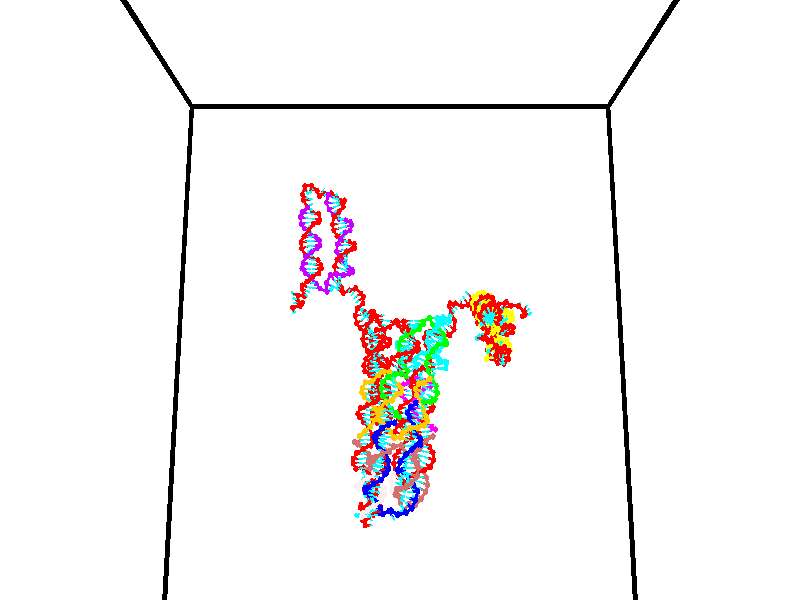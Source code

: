 // switches for output
#declare DRAW_BASES = 1; // possible values are 0, 1; only relevant for DNA ribbons
#declare DRAW_BASES_TYPE = 3; // possible values are 1, 2, 3; only relevant for DNA ribbons
#declare DRAW_FOG = 0; // set to 1 to enable fog

#include "colors.inc"

#include "transforms.inc"
background { rgb <1, 1, 1>}

#default {
   normal{
       ripples 0.25
       frequency 0.20
       turbulence 0.2
       lambda 5
   }
	finish {
		phong 0.1
		phong_size 40.
	}
}

// original window dimensions: 1024x640


// camera settings

camera {
	sky <0, 0.179814, -0.983701>
	up <0, 0.179814, -0.983701>
	right 1.6 * <1, 0, 0>
	location <35, 94.9851, 44.8844>
	look_at <35, 29.7336, 32.9568>
	direction <0, -65.2515, -11.9276>
	angle 67.0682
}


# declare cpy_camera_pos = <35, 94.9851, 44.8844>;
# if (DRAW_FOG = 1)
fog {
	fog_type 2
	up vnormalize(cpy_camera_pos)
	color rgbt<1,1,1,0.3>
	distance 1e-5
	fog_alt 3e-3
	fog_offset 56
}
# end


// LIGHTS

# declare lum = 6;
global_settings {
	ambient_light rgb lum * <0.05, 0.05, 0.05>
	max_trace_level 15
}# declare cpy_direct_light_amount = 0.25;
light_source
{	1000 * <-1, -1.16352, -0.803886>,
	rgb lum * cpy_direct_light_amount
	parallel
}

light_source
{	1000 * <1, 1.16352, 0.803886>,
	rgb lum * cpy_direct_light_amount
	parallel
}

// strand 0

// nucleotide -1

// particle -1
sphere {
	<24.258257, 35.412979, 34.636787> 0.250000
	pigment { color rgbt <1,0,0,0> }
	no_shadow
}
cylinder {
	<24.249392, 35.040066, 34.781208>,  <24.244072, 34.816319, 34.867863>, 0.100000
	pigment { color rgbt <1,0,0,0> }
	no_shadow
}
cylinder {
	<24.249392, 35.040066, 34.781208>,  <24.258257, 35.412979, 34.636787>, 0.100000
	pigment { color rgbt <1,0,0,0> }
	no_shadow
}

// particle -1
sphere {
	<24.249392, 35.040066, 34.781208> 0.100000
	pigment { color rgbt <1,0,0,0> }
	no_shadow
}
sphere {
	0, 1
	scale<0.080000,0.200000,0.300000>
	matrix <-0.019678, -0.360668, -0.932487,
		0.999561, -0.027773, -0.010351,
		-0.022165, -0.932281, 0.361056,
		24.242743, 34.760380, 34.889526>
	pigment { color rgbt <0,1,1,0> }
	no_shadow
}
cylinder {
	<24.940434, 35.067825, 34.446194>,  <24.258257, 35.412979, 34.636787>, 0.130000
	pigment { color rgbt <1,0,0,0> }
	no_shadow
}

// nucleotide -1

// particle -1
sphere {
	<24.940434, 35.067825, 34.446194> 0.250000
	pigment { color rgbt <1,0,0,0> }
	no_shadow
}
cylinder {
	<24.605646, 34.851227, 34.477859>,  <24.404774, 34.721268, 34.496861>, 0.100000
	pigment { color rgbt <1,0,0,0> }
	no_shadow
}
cylinder {
	<24.605646, 34.851227, 34.477859>,  <24.940434, 35.067825, 34.446194>, 0.100000
	pigment { color rgbt <1,0,0,0> }
	no_shadow
}

// particle -1
sphere {
	<24.605646, 34.851227, 34.477859> 0.100000
	pigment { color rgbt <1,0,0,0> }
	no_shadow
}
sphere {
	0, 1
	scale<0.080000,0.200000,0.300000>
	matrix <0.044968, -0.212221, -0.976187,
		0.545398, -0.813479, 0.201972,
		-0.836970, -0.541493, 0.079165,
		24.354555, 34.688778, 34.501610>
	pigment { color rgbt <0,1,1,0> }
	no_shadow
}
cylinder {
	<25.050228, 34.443779, 34.071358>,  <24.940434, 35.067825, 34.446194>, 0.130000
	pigment { color rgbt <1,0,0,0> }
	no_shadow
}

// nucleotide -1

// particle -1
sphere {
	<25.050228, 34.443779, 34.071358> 0.250000
	pigment { color rgbt <1,0,0,0> }
	no_shadow
}
cylinder {
	<24.654205, 34.499454, 34.079517>,  <24.416592, 34.532860, 34.084415>, 0.100000
	pigment { color rgbt <1,0,0,0> }
	no_shadow
}
cylinder {
	<24.654205, 34.499454, 34.079517>,  <25.050228, 34.443779, 34.071358>, 0.100000
	pigment { color rgbt <1,0,0,0> }
	no_shadow
}

// particle -1
sphere {
	<24.654205, 34.499454, 34.079517> 0.100000
	pigment { color rgbt <1,0,0,0> }
	no_shadow
}
sphere {
	0, 1
	scale<0.080000,0.200000,0.300000>
	matrix <-0.027071, -0.046188, -0.998566,
		-0.138049, -0.989188, 0.049497,
		-0.990055, 0.139191, 0.020402,
		24.357189, 34.541210, 34.085636>
	pigment { color rgbt <0,1,1,0> }
	no_shadow
}
cylinder {
	<24.511776, 33.883850, 33.873390>,  <25.050228, 34.443779, 34.071358>, 0.130000
	pigment { color rgbt <1,0,0,0> }
	no_shadow
}

// nucleotide -1

// particle -1
sphere {
	<24.511776, 33.883850, 33.873390> 0.250000
	pigment { color rgbt <1,0,0,0> }
	no_shadow
}
cylinder {
	<24.373281, 34.251202, 33.796761>,  <24.290186, 34.471611, 33.750782>, 0.100000
	pigment { color rgbt <1,0,0,0> }
	no_shadow
}
cylinder {
	<24.373281, 34.251202, 33.796761>,  <24.511776, 33.883850, 33.873390>, 0.100000
	pigment { color rgbt <1,0,0,0> }
	no_shadow
}

// particle -1
sphere {
	<24.373281, 34.251202, 33.796761> 0.100000
	pigment { color rgbt <1,0,0,0> }
	no_shadow
}
sphere {
	0, 1
	scale<0.080000,0.200000,0.300000>
	matrix <-0.150082, -0.255800, -0.955009,
		-0.926066, -0.301904, 0.226399,
		-0.346234, 0.918379, -0.191577,
		24.269411, 34.526714, 33.739288>
	pigment { color rgbt <0,1,1,0> }
	no_shadow
}
cylinder {
	<24.413382, 33.414852, 33.232353>,  <24.511776, 33.883850, 33.873390>, 0.130000
	pigment { color rgbt <1,0,0,0> }
	no_shadow
}

// nucleotide -1

// particle -1
sphere {
	<24.413382, 33.414852, 33.232353> 0.250000
	pigment { color rgbt <1,0,0,0> }
	no_shadow
}
cylinder {
	<24.082071, 33.234150, 33.099762>,  <23.883286, 33.125729, 33.020206>, 0.100000
	pigment { color rgbt <1,0,0,0> }
	no_shadow
}
cylinder {
	<24.082071, 33.234150, 33.099762>,  <24.413382, 33.414852, 33.232353>, 0.100000
	pigment { color rgbt <1,0,0,0> }
	no_shadow
}

// particle -1
sphere {
	<24.082071, 33.234150, 33.099762> 0.100000
	pigment { color rgbt <1,0,0,0> }
	no_shadow
}
sphere {
	0, 1
	scale<0.080000,0.200000,0.300000>
	matrix <0.560066, -0.649758, -0.513946,
		0.016799, -0.611338, 0.791192,
		-0.828278, -0.451753, -0.331474,
		23.833588, 33.098625, 33.000320>
	pigment { color rgbt <0,1,1,0> }
	no_shadow
}
cylinder {
	<25.113791, 33.609474, 33.309429>,  <24.413382, 33.414852, 33.232353>, 0.130000
	pigment { color rgbt <1,0,0,0> }
	no_shadow
}

// nucleotide -1

// particle -1
sphere {
	<25.113791, 33.609474, 33.309429> 0.250000
	pigment { color rgbt <1,0,0,0> }
	no_shadow
}
cylinder {
	<25.264095, 33.978394, 33.345562>,  <25.354279, 34.199745, 33.367241>, 0.100000
	pigment { color rgbt <1,0,0,0> }
	no_shadow
}
cylinder {
	<25.264095, 33.978394, 33.345562>,  <25.113791, 33.609474, 33.309429>, 0.100000
	pigment { color rgbt <1,0,0,0> }
	no_shadow
}

// particle -1
sphere {
	<25.264095, 33.978394, 33.345562> 0.100000
	pigment { color rgbt <1,0,0,0> }
	no_shadow
}
sphere {
	0, 1
	scale<0.080000,0.200000,0.300000>
	matrix <0.493194, -0.116502, -0.862083,
		-0.784577, 0.368491, -0.498651,
		0.375763, 0.922303, 0.090333,
		25.376823, 34.255085, 33.372662>
	pigment { color rgbt <0,1,1,0> }
	no_shadow
}
cylinder {
	<24.929390, 34.128338, 32.809113>,  <25.113791, 33.609474, 33.309429>, 0.130000
	pigment { color rgbt <1,0,0,0> }
	no_shadow
}

// nucleotide -1

// particle -1
sphere {
	<24.929390, 34.128338, 32.809113> 0.250000
	pigment { color rgbt <1,0,0,0> }
	no_shadow
}
cylinder {
	<25.292812, 34.229931, 32.941792>,  <25.510866, 34.290886, 33.021397>, 0.100000
	pigment { color rgbt <1,0,0,0> }
	no_shadow
}
cylinder {
	<25.292812, 34.229931, 32.941792>,  <24.929390, 34.128338, 32.809113>, 0.100000
	pigment { color rgbt <1,0,0,0> }
	no_shadow
}

// particle -1
sphere {
	<25.292812, 34.229931, 32.941792> 0.100000
	pigment { color rgbt <1,0,0,0> }
	no_shadow
}
sphere {
	0, 1
	scale<0.080000,0.200000,0.300000>
	matrix <0.311462, 0.117344, -0.942986,
		-0.278420, 0.960065, 0.027509,
		0.908556, 0.253978, 0.331695,
		25.565378, 34.306126, 33.041302>
	pigment { color rgbt <0,1,1,0> }
	no_shadow
}
cylinder {
	<25.084133, 34.847958, 32.624676>,  <24.929390, 34.128338, 32.809113>, 0.130000
	pigment { color rgbt <1,0,0,0> }
	no_shadow
}

// nucleotide -1

// particle -1
sphere {
	<25.084133, 34.847958, 32.624676> 0.250000
	pigment { color rgbt <1,0,0,0> }
	no_shadow
}
cylinder {
	<25.408697, 34.620827, 32.680077>,  <25.603436, 34.484547, 32.713318>, 0.100000
	pigment { color rgbt <1,0,0,0> }
	no_shadow
}
cylinder {
	<25.408697, 34.620827, 32.680077>,  <25.084133, 34.847958, 32.624676>, 0.100000
	pigment { color rgbt <1,0,0,0> }
	no_shadow
}

// particle -1
sphere {
	<25.408697, 34.620827, 32.680077> 0.100000
	pigment { color rgbt <1,0,0,0> }
	no_shadow
}
sphere {
	0, 1
	scale<0.080000,0.200000,0.300000>
	matrix <0.294598, 0.192669, -0.935997,
		0.504799, 0.800282, 0.323615,
		0.811412, -0.567827, 0.138502,
		25.652121, 34.450478, 32.721626>
	pigment { color rgbt <0,1,1,0> }
	no_shadow
}
cylinder {
	<25.583437, 35.206650, 32.375061>,  <25.084133, 34.847958, 32.624676>, 0.130000
	pigment { color rgbt <1,0,0,0> }
	no_shadow
}

// nucleotide -1

// particle -1
sphere {
	<25.583437, 35.206650, 32.375061> 0.250000
	pigment { color rgbt <1,0,0,0> }
	no_shadow
}
cylinder {
	<25.748718, 34.843227, 32.350418>,  <25.847887, 34.625175, 32.335632>, 0.100000
	pigment { color rgbt <1,0,0,0> }
	no_shadow
}
cylinder {
	<25.748718, 34.843227, 32.350418>,  <25.583437, 35.206650, 32.375061>, 0.100000
	pigment { color rgbt <1,0,0,0> }
	no_shadow
}

// particle -1
sphere {
	<25.748718, 34.843227, 32.350418> 0.100000
	pigment { color rgbt <1,0,0,0> }
	no_shadow
}
sphere {
	0, 1
	scale<0.080000,0.200000,0.300000>
	matrix <0.278633, 0.190551, -0.941304,
		0.866964, 0.371784, 0.331889,
		0.413203, -0.908552, -0.061609,
		25.872679, 34.570663, 32.331936>
	pigment { color rgbt <0,1,1,0> }
	no_shadow
}
cylinder {
	<26.214762, 35.329540, 31.966848>,  <25.583437, 35.206650, 32.375061>, 0.130000
	pigment { color rgbt <1,0,0,0> }
	no_shadow
}

// nucleotide -1

// particle -1
sphere {
	<26.214762, 35.329540, 31.966848> 0.250000
	pigment { color rgbt <1,0,0,0> }
	no_shadow
}
cylinder {
	<26.116619, 34.942593, 31.941566>,  <26.057734, 34.710423, 31.926397>, 0.100000
	pigment { color rgbt <1,0,0,0> }
	no_shadow
}
cylinder {
	<26.116619, 34.942593, 31.941566>,  <26.214762, 35.329540, 31.966848>, 0.100000
	pigment { color rgbt <1,0,0,0> }
	no_shadow
}

// particle -1
sphere {
	<26.116619, 34.942593, 31.941566> 0.100000
	pigment { color rgbt <1,0,0,0> }
	no_shadow
}
sphere {
	0, 1
	scale<0.080000,0.200000,0.300000>
	matrix <0.148029, 0.027049, -0.988613,
		0.958064, -0.251921, 0.136562,
		-0.245358, -0.967370, -0.063206,
		26.043011, 34.652382, 31.922604>
	pigment { color rgbt <0,1,1,0> }
	no_shadow
}
cylinder {
	<26.757799, 35.008327, 31.623507>,  <26.214762, 35.329540, 31.966848>, 0.130000
	pigment { color rgbt <1,0,0,0> }
	no_shadow
}

// nucleotide -1

// particle -1
sphere {
	<26.757799, 35.008327, 31.623507> 0.250000
	pigment { color rgbt <1,0,0,0> }
	no_shadow
}
cylinder {
	<26.434969, 34.778385, 31.569592>,  <26.241270, 34.640419, 31.537243>, 0.100000
	pigment { color rgbt <1,0,0,0> }
	no_shadow
}
cylinder {
	<26.434969, 34.778385, 31.569592>,  <26.757799, 35.008327, 31.623507>, 0.100000
	pigment { color rgbt <1,0,0,0> }
	no_shadow
}

// particle -1
sphere {
	<26.434969, 34.778385, 31.569592> 0.100000
	pigment { color rgbt <1,0,0,0> }
	no_shadow
}
sphere {
	0, 1
	scale<0.080000,0.200000,0.300000>
	matrix <0.136791, 0.040024, -0.989791,
		0.574384, -0.817273, 0.046333,
		-0.807075, -0.574858, -0.134785,
		26.192846, 34.605927, 31.529156>
	pigment { color rgbt <0,1,1,0> }
	no_shadow
}
cylinder {
	<26.940651, 34.591633, 31.095049>,  <26.757799, 35.008327, 31.623507>, 0.130000
	pigment { color rgbt <1,0,0,0> }
	no_shadow
}

// nucleotide -1

// particle -1
sphere {
	<26.940651, 34.591633, 31.095049> 0.250000
	pigment { color rgbt <1,0,0,0> }
	no_shadow
}
cylinder {
	<26.542015, 34.564594, 31.113979>,  <26.302834, 34.548370, 31.125338>, 0.100000
	pigment { color rgbt <1,0,0,0> }
	no_shadow
}
cylinder {
	<26.542015, 34.564594, 31.113979>,  <26.940651, 34.591633, 31.095049>, 0.100000
	pigment { color rgbt <1,0,0,0> }
	no_shadow
}

// particle -1
sphere {
	<26.542015, 34.564594, 31.113979> 0.100000
	pigment { color rgbt <1,0,0,0> }
	no_shadow
}
sphere {
	0, 1
	scale<0.080000,0.200000,0.300000>
	matrix <-0.032072, -0.211107, -0.976937,
		0.076030, -0.975123, 0.208219,
		-0.996590, -0.067598, 0.047325,
		26.243038, 34.544315, 31.128178>
	pigment { color rgbt <0,1,1,0> }
	no_shadow
}
cylinder {
	<26.822296, 34.074791, 30.675945>,  <26.940651, 34.591633, 31.095049>, 0.130000
	pigment { color rgbt <1,0,0,0> }
	no_shadow
}

// nucleotide -1

// particle -1
sphere {
	<26.822296, 34.074791, 30.675945> 0.250000
	pigment { color rgbt <1,0,0,0> }
	no_shadow
}
cylinder {
	<26.463900, 34.251541, 30.693604>,  <26.248861, 34.357590, 30.704199>, 0.100000
	pigment { color rgbt <1,0,0,0> }
	no_shadow
}
cylinder {
	<26.463900, 34.251541, 30.693604>,  <26.822296, 34.074791, 30.675945>, 0.100000
	pigment { color rgbt <1,0,0,0> }
	no_shadow
}

// particle -1
sphere {
	<26.463900, 34.251541, 30.693604> 0.100000
	pigment { color rgbt <1,0,0,0> }
	no_shadow
}
sphere {
	0, 1
	scale<0.080000,0.200000,0.300000>
	matrix <-0.117415, -0.139862, -0.983185,
		-0.428267, -0.886108, 0.177197,
		-0.895992, 0.441872, 0.044144,
		26.195103, 34.384102, 30.706846>
	pigment { color rgbt <0,1,1,0> }
	no_shadow
}
cylinder {
	<26.463568, 33.717888, 30.158417>,  <26.822296, 34.074791, 30.675945>, 0.130000
	pigment { color rgbt <1,0,0,0> }
	no_shadow
}

// nucleotide -1

// particle -1
sphere {
	<26.463568, 33.717888, 30.158417> 0.250000
	pigment { color rgbt <1,0,0,0> }
	no_shadow
}
cylinder {
	<26.243847, 34.044884, 30.227671>,  <26.112015, 34.241081, 30.269224>, 0.100000
	pigment { color rgbt <1,0,0,0> }
	no_shadow
}
cylinder {
	<26.243847, 34.044884, 30.227671>,  <26.463568, 33.717888, 30.158417>, 0.100000
	pigment { color rgbt <1,0,0,0> }
	no_shadow
}

// particle -1
sphere {
	<26.243847, 34.044884, 30.227671> 0.100000
	pigment { color rgbt <1,0,0,0> }
	no_shadow
}
sphere {
	0, 1
	scale<0.080000,0.200000,0.300000>
	matrix <-0.299304, 0.000968, -0.954157,
		-0.780183, -0.575940, 0.244147,
		-0.549302, 0.817491, 0.173137,
		26.079056, 34.290131, 30.279612>
	pigment { color rgbt <0,1,1,0> }
	no_shadow
}
cylinder {
	<25.792706, 33.560677, 29.928587>,  <26.463568, 33.717888, 30.158417>, 0.130000
	pigment { color rgbt <1,0,0,0> }
	no_shadow
}

// nucleotide -1

// particle -1
sphere {
	<25.792706, 33.560677, 29.928587> 0.250000
	pigment { color rgbt <1,0,0,0> }
	no_shadow
}
cylinder {
	<25.827948, 33.959000, 29.918791>,  <25.849092, 34.197994, 29.912912>, 0.100000
	pigment { color rgbt <1,0,0,0> }
	no_shadow
}
cylinder {
	<25.827948, 33.959000, 29.918791>,  <25.792706, 33.560677, 29.928587>, 0.100000
	pigment { color rgbt <1,0,0,0> }
	no_shadow
}

// particle -1
sphere {
	<25.827948, 33.959000, 29.918791> 0.100000
	pigment { color rgbt <1,0,0,0> }
	no_shadow
}
sphere {
	0, 1
	scale<0.080000,0.200000,0.300000>
	matrix <-0.284033, 0.001549, -0.958813,
		-0.954758, 0.091434, 0.282980,
		0.088107, 0.995810, -0.024491,
		25.854380, 34.257744, 29.911444>
	pigment { color rgbt <0,1,1,0> }
	no_shadow
}
cylinder {
	<25.147308, 33.836349, 29.747307>,  <25.792706, 33.560677, 29.928587>, 0.130000
	pigment { color rgbt <1,0,0,0> }
	no_shadow
}

// nucleotide -1

// particle -1
sphere {
	<25.147308, 33.836349, 29.747307> 0.250000
	pigment { color rgbt <1,0,0,0> }
	no_shadow
}
cylinder {
	<25.405890, 34.117901, 29.629559>,  <25.561037, 34.286831, 29.558910>, 0.100000
	pigment { color rgbt <1,0,0,0> }
	no_shadow
}
cylinder {
	<25.405890, 34.117901, 29.629559>,  <25.147308, 33.836349, 29.747307>, 0.100000
	pigment { color rgbt <1,0,0,0> }
	no_shadow
}

// particle -1
sphere {
	<25.405890, 34.117901, 29.629559> 0.100000
	pigment { color rgbt <1,0,0,0> }
	no_shadow
}
sphere {
	0, 1
	scale<0.080000,0.200000,0.300000>
	matrix <-0.399549, -0.016365, -0.916566,
		-0.649970, 0.710131, 0.270655,
		0.646452, 0.703880, -0.294369,
		25.599825, 34.329063, 29.541248>
	pigment { color rgbt <0,1,1,0> }
	no_shadow
}
cylinder {
	<24.807482, 34.275223, 29.261824>,  <25.147308, 33.836349, 29.747307>, 0.130000
	pigment { color rgbt <1,0,0,0> }
	no_shadow
}

// nucleotide -1

// particle -1
sphere {
	<24.807482, 34.275223, 29.261824> 0.250000
	pigment { color rgbt <1,0,0,0> }
	no_shadow
}
cylinder {
	<25.186069, 34.379314, 29.185431>,  <25.413221, 34.441769, 29.139595>, 0.100000
	pigment { color rgbt <1,0,0,0> }
	no_shadow
}
cylinder {
	<25.186069, 34.379314, 29.185431>,  <24.807482, 34.275223, 29.261824>, 0.100000
	pigment { color rgbt <1,0,0,0> }
	no_shadow
}

// particle -1
sphere {
	<25.186069, 34.379314, 29.185431> 0.100000
	pigment { color rgbt <1,0,0,0> }
	no_shadow
}
sphere {
	0, 1
	scale<0.080000,0.200000,0.300000>
	matrix <-0.240225, 0.172668, -0.955237,
		-0.215608, 0.949981, 0.225940,
		0.946470, 0.260233, -0.190981,
		25.470011, 34.457386, 29.128136>
	pigment { color rgbt <0,1,1,0> }
	no_shadow
}
cylinder {
	<24.867905, 35.056686, 28.927189>,  <24.807482, 34.275223, 29.261824>, 0.130000
	pigment { color rgbt <1,0,0,0> }
	no_shadow
}

// nucleotide -1

// particle -1
sphere {
	<24.867905, 35.056686, 28.927189> 0.250000
	pigment { color rgbt <1,0,0,0> }
	no_shadow
}
cylinder {
	<25.213757, 34.884979, 28.822765>,  <25.421267, 34.781956, 28.760111>, 0.100000
	pigment { color rgbt <1,0,0,0> }
	no_shadow
}
cylinder {
	<25.213757, 34.884979, 28.822765>,  <24.867905, 35.056686, 28.927189>, 0.100000
	pigment { color rgbt <1,0,0,0> }
	no_shadow
}

// particle -1
sphere {
	<25.213757, 34.884979, 28.822765> 0.100000
	pigment { color rgbt <1,0,0,0> }
	no_shadow
}
sphere {
	0, 1
	scale<0.080000,0.200000,0.300000>
	matrix <-0.151717, 0.272267, -0.950185,
		0.478958, 0.861163, 0.170283,
		0.864627, -0.429264, -0.261058,
		25.473145, 34.756199, 28.744448>
	pigment { color rgbt <0,1,1,0> }
	no_shadow
}
cylinder {
	<25.212362, 35.467377, 28.518244>,  <24.867905, 35.056686, 28.927189>, 0.130000
	pigment { color rgbt <1,0,0,0> }
	no_shadow
}

// nucleotide -1

// particle -1
sphere {
	<25.212362, 35.467377, 28.518244> 0.250000
	pigment { color rgbt <1,0,0,0> }
	no_shadow
}
cylinder {
	<25.412672, 35.131664, 28.433554>,  <25.532858, 34.930237, 28.382740>, 0.100000
	pigment { color rgbt <1,0,0,0> }
	no_shadow
}
cylinder {
	<25.412672, 35.131664, 28.433554>,  <25.212362, 35.467377, 28.518244>, 0.100000
	pigment { color rgbt <1,0,0,0> }
	no_shadow
}

// particle -1
sphere {
	<25.412672, 35.131664, 28.433554> 0.100000
	pigment { color rgbt <1,0,0,0> }
	no_shadow
}
sphere {
	0, 1
	scale<0.080000,0.200000,0.300000>
	matrix <-0.091418, 0.191955, -0.977136,
		0.860736, 0.508681, 0.019400,
		0.500775, -0.839284, -0.211726,
		25.562904, 34.879879, 28.370035>
	pigment { color rgbt <0,1,1,0> }
	no_shadow
}
cylinder {
	<25.764160, 35.785984, 28.055254>,  <25.212362, 35.467377, 28.518244>, 0.130000
	pigment { color rgbt <1,0,0,0> }
	no_shadow
}

// nucleotide -1

// particle -1
sphere {
	<25.764160, 35.785984, 28.055254> 0.250000
	pigment { color rgbt <1,0,0,0> }
	no_shadow
}
cylinder {
	<25.716204, 35.392666, 28.000473>,  <25.687429, 35.156673, 27.967606>, 0.100000
	pigment { color rgbt <1,0,0,0> }
	no_shadow
}
cylinder {
	<25.716204, 35.392666, 28.000473>,  <25.764160, 35.785984, 28.055254>, 0.100000
	pigment { color rgbt <1,0,0,0> }
	no_shadow
}

// particle -1
sphere {
	<25.716204, 35.392666, 28.000473> 0.100000
	pigment { color rgbt <1,0,0,0> }
	no_shadow
}
sphere {
	0, 1
	scale<0.080000,0.200000,0.300000>
	matrix <0.074465, 0.128651, -0.988890,
		0.989991, -0.128756, 0.057797,
		-0.119890, -0.983296, -0.136951,
		25.680237, 35.097675, 27.959389>
	pigment { color rgbt <0,1,1,0> }
	no_shadow
}
cylinder {
	<26.153490, 35.602966, 27.478966>,  <25.764160, 35.785984, 28.055254>, 0.130000
	pigment { color rgbt <1,0,0,0> }
	no_shadow
}

// nucleotide -1

// particle -1
sphere {
	<26.153490, 35.602966, 27.478966> 0.250000
	pigment { color rgbt <1,0,0,0> }
	no_shadow
}
cylinder {
	<25.923107, 35.278275, 27.517683>,  <25.784878, 35.083458, 27.540913>, 0.100000
	pigment { color rgbt <1,0,0,0> }
	no_shadow
}
cylinder {
	<25.923107, 35.278275, 27.517683>,  <26.153490, 35.602966, 27.478966>, 0.100000
	pigment { color rgbt <1,0,0,0> }
	no_shadow
}

// particle -1
sphere {
	<25.923107, 35.278275, 27.517683> 0.100000
	pigment { color rgbt <1,0,0,0> }
	no_shadow
}
sphere {
	0, 1
	scale<0.080000,0.200000,0.300000>
	matrix <0.014249, -0.128355, -0.991626,
		0.817357, -0.569753, 0.085493,
		-0.575955, -0.811730, 0.096793,
		25.750320, 35.034756, 27.546721>
	pigment { color rgbt <0,1,1,0> }
	no_shadow
}
cylinder {
	<26.629902, 35.134972, 27.160486>,  <26.153490, 35.602966, 27.478966>, 0.130000
	pigment { color rgbt <1,0,0,0> }
	no_shadow
}

// nucleotide -1

// particle -1
sphere {
	<26.629902, 35.134972, 27.160486> 0.250000
	pigment { color rgbt <1,0,0,0> }
	no_shadow
}
cylinder {
	<26.243956, 35.030262, 27.151493>,  <26.012388, 34.967438, 27.146097>, 0.100000
	pigment { color rgbt <1,0,0,0> }
	no_shadow
}
cylinder {
	<26.243956, 35.030262, 27.151493>,  <26.629902, 35.134972, 27.160486>, 0.100000
	pigment { color rgbt <1,0,0,0> }
	no_shadow
}

// particle -1
sphere {
	<26.243956, 35.030262, 27.151493> 0.100000
	pigment { color rgbt <1,0,0,0> }
	no_shadow
}
sphere {
	0, 1
	scale<0.080000,0.200000,0.300000>
	matrix <0.042193, -0.069921, -0.996660,
		0.259329, -0.962593, 0.078509,
		-0.964867, -0.261775, -0.022482,
		25.954494, 34.951729, 27.144749>
	pigment { color rgbt <0,1,1,0> }
	no_shadow
}
cylinder {
	<26.671696, 34.529343, 26.792475>,  <26.629902, 35.134972, 27.160486>, 0.130000
	pigment { color rgbt <1,0,0,0> }
	no_shadow
}

// nucleotide -1

// particle -1
sphere {
	<26.671696, 34.529343, 26.792475> 0.250000
	pigment { color rgbt <1,0,0,0> }
	no_shadow
}
cylinder {
	<26.295986, 34.664860, 26.770618>,  <26.070560, 34.746170, 26.757504>, 0.100000
	pigment { color rgbt <1,0,0,0> }
	no_shadow
}
cylinder {
	<26.295986, 34.664860, 26.770618>,  <26.671696, 34.529343, 26.792475>, 0.100000
	pigment { color rgbt <1,0,0,0> }
	no_shadow
}

// particle -1
sphere {
	<26.295986, 34.664860, 26.770618> 0.100000
	pigment { color rgbt <1,0,0,0> }
	no_shadow
}
sphere {
	0, 1
	scale<0.080000,0.200000,0.300000>
	matrix <0.091158, 0.092815, -0.991502,
		-0.330841, -0.936272, -0.118063,
		-0.939273, 0.338792, -0.054642,
		26.014204, 34.766499, 26.754227>
	pigment { color rgbt <0,1,1,0> }
	no_shadow
}
cylinder {
	<26.511417, 34.319523, 26.157339>,  <26.671696, 34.529343, 26.792475>, 0.130000
	pigment { color rgbt <1,0,0,0> }
	no_shadow
}

// nucleotide -1

// particle -1
sphere {
	<26.511417, 34.319523, 26.157339> 0.250000
	pigment { color rgbt <1,0,0,0> }
	no_shadow
}
cylinder {
	<26.191477, 34.548069, 26.230854>,  <25.999512, 34.685196, 26.274963>, 0.100000
	pigment { color rgbt <1,0,0,0> }
	no_shadow
}
cylinder {
	<26.191477, 34.548069, 26.230854>,  <26.511417, 34.319523, 26.157339>, 0.100000
	pigment { color rgbt <1,0,0,0> }
	no_shadow
}

// particle -1
sphere {
	<26.191477, 34.548069, 26.230854> 0.100000
	pigment { color rgbt <1,0,0,0> }
	no_shadow
}
sphere {
	0, 1
	scale<0.080000,0.200000,0.300000>
	matrix <-0.089121, 0.189753, -0.977779,
		-0.593544, -0.798458, -0.100853,
		-0.799852, 0.571366, 0.183787,
		25.951521, 34.719479, 26.285990>
	pigment { color rgbt <0,1,1,0> }
	no_shadow
}
cylinder {
	<25.804256, 33.943810, 25.944805>,  <26.511417, 34.319523, 26.157339>, 0.130000
	pigment { color rgbt <1,0,0,0> }
	no_shadow
}

// nucleotide -1

// particle -1
sphere {
	<25.804256, 33.943810, 25.944805> 0.250000
	pigment { color rgbt <1,0,0,0> }
	no_shadow
}
cylinder {
	<25.776558, 34.342472, 25.927427>,  <25.759939, 34.581669, 25.917002>, 0.100000
	pigment { color rgbt <1,0,0,0> }
	no_shadow
}
cylinder {
	<25.776558, 34.342472, 25.927427>,  <25.804256, 33.943810, 25.944805>, 0.100000
	pigment { color rgbt <1,0,0,0> }
	no_shadow
}

// particle -1
sphere {
	<25.776558, 34.342472, 25.927427> 0.100000
	pigment { color rgbt <1,0,0,0> }
	no_shadow
}
sphere {
	0, 1
	scale<0.080000,0.200000,0.300000>
	matrix <-0.088684, -0.049524, -0.994828,
		-0.993650, -0.065034, 0.091816,
		-0.069245, 0.996653, -0.043442,
		25.755785, 34.641468, 25.914394>
	pigment { color rgbt <0,1,1,0> }
	no_shadow
}
cylinder {
	<25.256344, 34.229481, 25.501120>,  <25.804256, 33.943810, 25.944805>, 0.130000
	pigment { color rgbt <1,0,0,0> }
	no_shadow
}

// nucleotide -1

// particle -1
sphere {
	<25.256344, 34.229481, 25.501120> 0.250000
	pigment { color rgbt <1,0,0,0> }
	no_shadow
}
cylinder {
	<25.542665, 34.507652, 25.475822>,  <25.714458, 34.674557, 25.460644>, 0.100000
	pigment { color rgbt <1,0,0,0> }
	no_shadow
}
cylinder {
	<25.542665, 34.507652, 25.475822>,  <25.256344, 34.229481, 25.501120>, 0.100000
	pigment { color rgbt <1,0,0,0> }
	no_shadow
}

// particle -1
sphere {
	<25.542665, 34.507652, 25.475822> 0.100000
	pigment { color rgbt <1,0,0,0> }
	no_shadow
}
sphere {
	0, 1
	scale<0.080000,0.200000,0.300000>
	matrix <-0.147652, 0.062211, -0.987081,
		-0.682514, 0.715894, 0.147212,
		0.715803, 0.695432, -0.063243,
		25.757406, 34.716282, 25.456850>
	pigment { color rgbt <0,1,1,0> }
	no_shadow
}
cylinder {
	<24.953350, 34.779018, 25.077705>,  <25.256344, 34.229481, 25.501120>, 0.130000
	pigment { color rgbt <1,0,0,0> }
	no_shadow
}

// nucleotide -1

// particle -1
sphere {
	<24.953350, 34.779018, 25.077705> 0.250000
	pigment { color rgbt <1,0,0,0> }
	no_shadow
}
cylinder {
	<25.351847, 34.787598, 25.044128>,  <25.590944, 34.792744, 25.023983>, 0.100000
	pigment { color rgbt <1,0,0,0> }
	no_shadow
}
cylinder {
	<25.351847, 34.787598, 25.044128>,  <24.953350, 34.779018, 25.077705>, 0.100000
	pigment { color rgbt <1,0,0,0> }
	no_shadow
}

// particle -1
sphere {
	<25.351847, 34.787598, 25.044128> 0.100000
	pigment { color rgbt <1,0,0,0> }
	no_shadow
}
sphere {
	0, 1
	scale<0.080000,0.200000,0.300000>
	matrix <-0.084116, 0.007418, -0.996428,
		-0.020749, 0.999743, 0.009195,
		0.996240, 0.021448, -0.083940,
		25.650719, 34.794033, 25.018946>
	pigment { color rgbt <0,1,1,0> }
	no_shadow
}
cylinder {
	<24.778221, 34.395378, 24.451611>,  <24.953350, 34.779018, 25.077705>, 0.130000
	pigment { color rgbt <1,0,0,0> }
	no_shadow
}

// nucleotide -1

// particle -1
sphere {
	<24.778221, 34.395378, 24.451611> 0.250000
	pigment { color rgbt <1,0,0,0> }
	no_shadow
}
cylinder {
	<24.956779, 34.039764, 24.492290>,  <25.063915, 33.826397, 24.516699>, 0.100000
	pigment { color rgbt <1,0,0,0> }
	no_shadow
}
cylinder {
	<24.956779, 34.039764, 24.492290>,  <24.778221, 34.395378, 24.451611>, 0.100000
	pigment { color rgbt <1,0,0,0> }
	no_shadow
}

// particle -1
sphere {
	<24.956779, 34.039764, 24.492290> 0.100000
	pigment { color rgbt <1,0,0,0> }
	no_shadow
}
sphere {
	0, 1
	scale<0.080000,0.200000,0.300000>
	matrix <-0.089731, -0.157553, -0.983425,
		0.890325, 0.429871, -0.150105,
		0.446396, -0.889038, 0.101700,
		25.090698, 33.773052, 24.522800>
	pigment { color rgbt <0,1,1,0> }
	no_shadow
}
cylinder {
	<24.966539, 34.234798, 23.621870>,  <24.778221, 34.395378, 24.451611>, 0.130000
	pigment { color rgbt <1,0,0,0> }
	no_shadow
}

// nucleotide -1

// particle -1
sphere {
	<24.966539, 34.234798, 23.621870> 0.250000
	pigment { color rgbt <1,0,0,0> }
	no_shadow
}
cylinder {
	<25.063606, 33.905113, 23.826529>,  <25.121847, 33.707302, 23.949324>, 0.100000
	pigment { color rgbt <1,0,0,0> }
	no_shadow
}
cylinder {
	<25.063606, 33.905113, 23.826529>,  <24.966539, 34.234798, 23.621870>, 0.100000
	pigment { color rgbt <1,0,0,0> }
	no_shadow
}

// particle -1
sphere {
	<25.063606, 33.905113, 23.826529> 0.100000
	pigment { color rgbt <1,0,0,0> }
	no_shadow
}
sphere {
	0, 1
	scale<0.080000,0.200000,0.300000>
	matrix <0.382603, -0.403350, -0.831219,
		0.891475, 0.397469, 0.217466,
		0.242668, -0.824214, 0.511649,
		25.136406, 33.657848, 23.980022>
	pigment { color rgbt <0,1,1,0> }
	no_shadow
}
cylinder {
	<25.610401, 33.938343, 23.452055>,  <24.966539, 34.234798, 23.621870>, 0.130000
	pigment { color rgbt <1,0,0,0> }
	no_shadow
}

// nucleotide -1

// particle -1
sphere {
	<25.610401, 33.938343, 23.452055> 0.250000
	pigment { color rgbt <1,0,0,0> }
	no_shadow
}
cylinder {
	<25.504091, 33.593418, 23.624464>,  <25.440306, 33.386463, 23.727909>, 0.100000
	pigment { color rgbt <1,0,0,0> }
	no_shadow
}
cylinder {
	<25.504091, 33.593418, 23.624464>,  <25.610401, 33.938343, 23.452055>, 0.100000
	pigment { color rgbt <1,0,0,0> }
	no_shadow
}

// particle -1
sphere {
	<25.504091, 33.593418, 23.624464> 0.100000
	pigment { color rgbt <1,0,0,0> }
	no_shadow
}
sphere {
	0, 1
	scale<0.080000,0.200000,0.300000>
	matrix <0.531544, -0.504077, -0.680711,
		0.804254, 0.048191, 0.592329,
		-0.265775, -0.862313, 0.431021,
		25.424358, 33.334724, 23.753771>
	pigment { color rgbt <0,1,1,0> }
	no_shadow
}
cylinder {
	<26.196106, 33.482559, 23.802494>,  <25.610401, 33.938343, 23.452055>, 0.130000
	pigment { color rgbt <1,0,0,0> }
	no_shadow
}

// nucleotide -1

// particle -1
sphere {
	<26.196106, 33.482559, 23.802494> 0.250000
	pigment { color rgbt <1,0,0,0> }
	no_shadow
}
cylinder {
	<25.867912, 33.302376, 23.661697>,  <25.670996, 33.194267, 23.577219>, 0.100000
	pigment { color rgbt <1,0,0,0> }
	no_shadow
}
cylinder {
	<25.867912, 33.302376, 23.661697>,  <26.196106, 33.482559, 23.802494>, 0.100000
	pigment { color rgbt <1,0,0,0> }
	no_shadow
}

// particle -1
sphere {
	<25.867912, 33.302376, 23.661697> 0.100000
	pigment { color rgbt <1,0,0,0> }
	no_shadow
}
sphere {
	0, 1
	scale<0.080000,0.200000,0.300000>
	matrix <0.495023, -0.251848, -0.831580,
		0.285940, -0.856541, 0.429622,
		-0.820482, -0.450455, -0.351994,
		25.621767, 33.167240, 23.556099>
	pigment { color rgbt <0,1,1,0> }
	no_shadow
}
cylinder {
	<26.332157, 32.821262, 24.105528>,  <26.196106, 33.482559, 23.802494>, 0.130000
	pigment { color rgbt <1,0,0,0> }
	no_shadow
}

// nucleotide -1

// particle -1
sphere {
	<26.332157, 32.821262, 24.105528> 0.250000
	pigment { color rgbt <1,0,0,0> }
	no_shadow
}
cylinder {
	<26.570297, 33.022285, 23.854771>,  <26.713182, 33.142899, 23.704317>, 0.100000
	pigment { color rgbt <1,0,0,0> }
	no_shadow
}
cylinder {
	<26.570297, 33.022285, 23.854771>,  <26.332157, 32.821262, 24.105528>, 0.100000
	pigment { color rgbt <1,0,0,0> }
	no_shadow
}

// particle -1
sphere {
	<26.570297, 33.022285, 23.854771> 0.100000
	pigment { color rgbt <1,0,0,0> }
	no_shadow
}
sphere {
	0, 1
	scale<0.080000,0.200000,0.300000>
	matrix <0.798578, -0.284191, 0.530574,
		0.088485, -0.816502, -0.570522,
		0.595352, 0.502554, -0.626893,
		26.748903, 33.173050, 23.666702>
	pigment { color rgbt <0,1,1,0> }
	no_shadow
}
cylinder {
	<26.805725, 32.417389, 23.704639>,  <26.332157, 32.821262, 24.105528>, 0.130000
	pigment { color rgbt <1,0,0,0> }
	no_shadow
}

// nucleotide -1

// particle -1
sphere {
	<26.805725, 32.417389, 23.704639> 0.250000
	pigment { color rgbt <1,0,0,0> }
	no_shadow
}
cylinder {
	<26.935406, 32.765358, 23.853298>,  <27.013214, 32.974140, 23.942493>, 0.100000
	pigment { color rgbt <1,0,0,0> }
	no_shadow
}
cylinder {
	<26.935406, 32.765358, 23.853298>,  <26.805725, 32.417389, 23.704639>, 0.100000
	pigment { color rgbt <1,0,0,0> }
	no_shadow
}

// particle -1
sphere {
	<26.935406, 32.765358, 23.853298> 0.100000
	pigment { color rgbt <1,0,0,0> }
	no_shadow
}
sphere {
	0, 1
	scale<0.080000,0.200000,0.300000>
	matrix <0.678254, -0.487621, 0.549725,
		0.659442, 0.073847, -0.748119,
		0.324203, 0.869927, 0.371645,
		27.032667, 33.026337, 23.964792>
	pigment { color rgbt <0,1,1,0> }
	no_shadow
}
cylinder {
	<27.591125, 32.535686, 23.674667>,  <26.805725, 32.417389, 23.704639>, 0.130000
	pigment { color rgbt <1,0,0,0> }
	no_shadow
}

// nucleotide -1

// particle -1
sphere {
	<27.591125, 32.535686, 23.674667> 0.250000
	pigment { color rgbt <1,0,0,0> }
	no_shadow
}
cylinder {
	<27.455114, 32.734745, 23.993849>,  <27.373508, 32.854179, 24.185358>, 0.100000
	pigment { color rgbt <1,0,0,0> }
	no_shadow
}
cylinder {
	<27.455114, 32.734745, 23.993849>,  <27.591125, 32.535686, 23.674667>, 0.100000
	pigment { color rgbt <1,0,0,0> }
	no_shadow
}

// particle -1
sphere {
	<27.455114, 32.734745, 23.993849> 0.100000
	pigment { color rgbt <1,0,0,0> }
	no_shadow
}
sphere {
	0, 1
	scale<0.080000,0.200000,0.300000>
	matrix <0.583108, -0.554138, 0.594068,
		0.737813, 0.667291, -0.101761,
		-0.340026, 0.497649, 0.797953,
		27.353107, 32.884041, 24.233234>
	pigment { color rgbt <0,1,1,0> }
	no_shadow
}
cylinder {
	<28.068975, 32.038948, 23.902994>,  <27.591125, 32.535686, 23.674667>, 0.130000
	pigment { color rgbt <1,0,0,0> }
	no_shadow
}

// nucleotide -1

// particle -1
sphere {
	<28.068975, 32.038948, 23.902994> 0.250000
	pigment { color rgbt <1,0,0,0> }
	no_shadow
}
cylinder {
	<28.115583, 32.436207, 23.906757>,  <28.143549, 32.674561, 23.909016>, 0.100000
	pigment { color rgbt <1,0,0,0> }
	no_shadow
}
cylinder {
	<28.115583, 32.436207, 23.906757>,  <28.068975, 32.038948, 23.902994>, 0.100000
	pigment { color rgbt <1,0,0,0> }
	no_shadow
}

// particle -1
sphere {
	<28.115583, 32.436207, 23.906757> 0.100000
	pigment { color rgbt <1,0,0,0> }
	no_shadow
}
sphere {
	0, 1
	scale<0.080000,0.200000,0.300000>
	matrix <0.186636, -0.031198, 0.981934,
		0.975495, -0.112659, -0.188992,
		0.116520, 0.993144, 0.009407,
		28.150539, 32.734150, 23.909580>
	pigment { color rgbt <0,1,1,0> }
	no_shadow
}
cylinder {
	<28.636219, 32.203648, 24.311567>,  <28.068975, 32.038948, 23.902994>, 0.130000
	pigment { color rgbt <1,0,0,0> }
	no_shadow
}

// nucleotide -1

// particle -1
sphere {
	<28.636219, 32.203648, 24.311567> 0.250000
	pigment { color rgbt <1,0,0,0> }
	no_shadow
}
cylinder {
	<28.390532, 32.519192, 24.303167>,  <28.243118, 32.708519, 24.298126>, 0.100000
	pigment { color rgbt <1,0,0,0> }
	no_shadow
}
cylinder {
	<28.390532, 32.519192, 24.303167>,  <28.636219, 32.203648, 24.311567>, 0.100000
	pigment { color rgbt <1,0,0,0> }
	no_shadow
}

// particle -1
sphere {
	<28.390532, 32.519192, 24.303167> 0.100000
	pigment { color rgbt <1,0,0,0> }
	no_shadow
}
sphere {
	0, 1
	scale<0.080000,0.200000,0.300000>
	matrix <0.138229, 0.133754, 0.981327,
		0.776935, 0.599847, -0.191197,
		-0.614219, 0.788856, -0.021002,
		28.206266, 32.755848, 24.296867>
	pigment { color rgbt <0,1,1,0> }
	no_shadow
}
cylinder {
	<29.053659, 32.851555, 24.455854>,  <28.636219, 32.203648, 24.311567>, 0.130000
	pigment { color rgbt <1,0,0,0> }
	no_shadow
}

// nucleotide -1

// particle -1
sphere {
	<29.053659, 32.851555, 24.455854> 0.250000
	pigment { color rgbt <1,0,0,0> }
	no_shadow
}
cylinder {
	<28.670336, 32.863129, 24.569563>,  <28.440342, 32.870075, 24.637789>, 0.100000
	pigment { color rgbt <1,0,0,0> }
	no_shadow
}
cylinder {
	<28.670336, 32.863129, 24.569563>,  <29.053659, 32.851555, 24.455854>, 0.100000
	pigment { color rgbt <1,0,0,0> }
	no_shadow
}

// particle -1
sphere {
	<28.670336, 32.863129, 24.569563> 0.100000
	pigment { color rgbt <1,0,0,0> }
	no_shadow
}
sphere {
	0, 1
	scale<0.080000,0.200000,0.300000>
	matrix <0.270196, 0.415426, 0.868571,
		-0.092961, 0.909166, -0.405925,
		-0.958307, 0.028936, 0.284271,
		28.382843, 32.871811, 24.654844>
	pigment { color rgbt <0,1,1,0> }
	no_shadow
}
cylinder {
	<29.057009, 33.508129, 24.788696>,  <29.053659, 32.851555, 24.455854>, 0.130000
	pigment { color rgbt <1,0,0,0> }
	no_shadow
}

// nucleotide -1

// particle -1
sphere {
	<29.057009, 33.508129, 24.788696> 0.250000
	pigment { color rgbt <1,0,0,0> }
	no_shadow
}
cylinder {
	<28.736759, 33.305168, 24.916159>,  <28.544609, 33.183392, 24.992636>, 0.100000
	pigment { color rgbt <1,0,0,0> }
	no_shadow
}
cylinder {
	<28.736759, 33.305168, 24.916159>,  <29.057009, 33.508129, 24.788696>, 0.100000
	pigment { color rgbt <1,0,0,0> }
	no_shadow
}

// particle -1
sphere {
	<28.736759, 33.305168, 24.916159> 0.100000
	pigment { color rgbt <1,0,0,0> }
	no_shadow
}
sphere {
	0, 1
	scale<0.080000,0.200000,0.300000>
	matrix <0.312490, 0.100164, 0.944625,
		-0.511223, 0.855868, 0.078364,
		-0.800625, -0.507403, 0.318656,
		28.496572, 33.152946, 25.011755>
	pigment { color rgbt <0,1,1,0> }
	no_shadow
}
cylinder {
	<29.022852, 33.804878, 25.383406>,  <29.057009, 33.508129, 24.788696>, 0.130000
	pigment { color rgbt <1,0,0,0> }
	no_shadow
}

// nucleotide -1

// particle -1
sphere {
	<29.022852, 33.804878, 25.383406> 0.250000
	pigment { color rgbt <1,0,0,0> }
	no_shadow
}
cylinder {
	<28.759375, 33.506893, 25.425659>,  <28.601288, 33.328102, 25.451012>, 0.100000
	pigment { color rgbt <1,0,0,0> }
	no_shadow
}
cylinder {
	<28.759375, 33.506893, 25.425659>,  <29.022852, 33.804878, 25.383406>, 0.100000
	pigment { color rgbt <1,0,0,0> }
	no_shadow
}

// particle -1
sphere {
	<28.759375, 33.506893, 25.425659> 0.100000
	pigment { color rgbt <1,0,0,0> }
	no_shadow
}
sphere {
	0, 1
	scale<0.080000,0.200000,0.300000>
	matrix <0.120128, 0.034468, 0.992160,
		-0.742759, 0.666220, 0.066786,
		-0.658695, -0.744958, 0.105633,
		28.561766, 33.283405, 25.457350>
	pigment { color rgbt <0,1,1,0> }
	no_shadow
}
cylinder {
	<28.613380, 34.022552, 25.846348>,  <29.022852, 33.804878, 25.383406>, 0.130000
	pigment { color rgbt <1,0,0,0> }
	no_shadow
}

// nucleotide -1

// particle -1
sphere {
	<28.613380, 34.022552, 25.846348> 0.250000
	pigment { color rgbt <1,0,0,0> }
	no_shadow
}
cylinder {
	<28.549480, 33.629486, 25.883991>,  <28.511141, 33.393646, 25.906578>, 0.100000
	pigment { color rgbt <1,0,0,0> }
	no_shadow
}
cylinder {
	<28.549480, 33.629486, 25.883991>,  <28.613380, 34.022552, 25.846348>, 0.100000
	pigment { color rgbt <1,0,0,0> }
	no_shadow
}

// particle -1
sphere {
	<28.549480, 33.629486, 25.883991> 0.100000
	pigment { color rgbt <1,0,0,0> }
	no_shadow
}
sphere {
	0, 1
	scale<0.080000,0.200000,0.300000>
	matrix <-0.025324, 0.099383, 0.994727,
		-0.986832, 0.156525, -0.040761,
		-0.159750, -0.982661, 0.094111,
		28.501554, 33.334686, 25.912224>
	pigment { color rgbt <0,1,1,0> }
	no_shadow
}
cylinder {
	<28.092985, 33.931965, 26.318794>,  <28.613380, 34.022552, 25.846348>, 0.130000
	pigment { color rgbt <1,0,0,0> }
	no_shadow
}

// nucleotide -1

// particle -1
sphere {
	<28.092985, 33.931965, 26.318794> 0.250000
	pigment { color rgbt <1,0,0,0> }
	no_shadow
}
cylinder {
	<28.304028, 33.592186, 26.315260>,  <28.430653, 33.388321, 26.313139>, 0.100000
	pigment { color rgbt <1,0,0,0> }
	no_shadow
}
cylinder {
	<28.304028, 33.592186, 26.315260>,  <28.092985, 33.931965, 26.318794>, 0.100000
	pigment { color rgbt <1,0,0,0> }
	no_shadow
}

// particle -1
sphere {
	<28.304028, 33.592186, 26.315260> 0.100000
	pigment { color rgbt <1,0,0,0> }
	no_shadow
}
sphere {
	0, 1
	scale<0.080000,0.200000,0.300000>
	matrix <0.113534, 0.060203, 0.991708,
		-0.841869, -0.524234, 0.128204,
		0.527605, -0.849444, -0.008835,
		28.462309, 33.337353, 26.312609>
	pigment { color rgbt <0,1,1,0> }
	no_shadow
}
cylinder {
	<27.875780, 33.506397, 26.887627>,  <28.092985, 33.931965, 26.318794>, 0.130000
	pigment { color rgbt <1,0,0,0> }
	no_shadow
}

// nucleotide -1

// particle -1
sphere {
	<27.875780, 33.506397, 26.887627> 0.250000
	pigment { color rgbt <1,0,0,0> }
	no_shadow
}
cylinder {
	<28.225767, 33.335197, 26.797073>,  <28.435759, 33.232479, 26.742741>, 0.100000
	pigment { color rgbt <1,0,0,0> }
	no_shadow
}
cylinder {
	<28.225767, 33.335197, 26.797073>,  <27.875780, 33.506397, 26.887627>, 0.100000
	pigment { color rgbt <1,0,0,0> }
	no_shadow
}

// particle -1
sphere {
	<28.225767, 33.335197, 26.797073> 0.100000
	pigment { color rgbt <1,0,0,0> }
	no_shadow
}
sphere {
	0, 1
	scale<0.080000,0.200000,0.300000>
	matrix <0.200681, -0.104935, 0.974020,
		-0.440635, -0.897667, -0.005924,
		0.874968, -0.427998, -0.226383,
		28.488258, 33.206799, 26.729158>
	pigment { color rgbt <0,1,1,0> }
	no_shadow
}
cylinder {
	<27.931103, 32.864441, 27.227135>,  <27.875780, 33.506397, 26.887627>, 0.130000
	pigment { color rgbt <1,0,0,0> }
	no_shadow
}

// nucleotide -1

// particle -1
sphere {
	<27.931103, 32.864441, 27.227135> 0.250000
	pigment { color rgbt <1,0,0,0> }
	no_shadow
}
cylinder {
	<28.311649, 32.964828, 27.155670>,  <28.539976, 33.025059, 27.112791>, 0.100000
	pigment { color rgbt <1,0,0,0> }
	no_shadow
}
cylinder {
	<28.311649, 32.964828, 27.155670>,  <27.931103, 32.864441, 27.227135>, 0.100000
	pigment { color rgbt <1,0,0,0> }
	no_shadow
}

// particle -1
sphere {
	<28.311649, 32.964828, 27.155670> 0.100000
	pigment { color rgbt <1,0,0,0> }
	no_shadow
}
sphere {
	0, 1
	scale<0.080000,0.200000,0.300000>
	matrix <0.226848, -0.178330, 0.957465,
		0.208432, -0.951427, -0.226588,
		0.951365, 0.250968, -0.178660,
		28.597059, 33.040119, 27.102072>
	pigment { color rgbt <0,1,1,0> }
	no_shadow
}
cylinder {
	<28.228668, 32.386501, 27.638006>,  <27.931103, 32.864441, 27.227135>, 0.130000
	pigment { color rgbt <1,0,0,0> }
	no_shadow
}

// nucleotide -1

// particle -1
sphere {
	<28.228668, 32.386501, 27.638006> 0.250000
	pigment { color rgbt <1,0,0,0> }
	no_shadow
}
cylinder {
	<28.517363, 32.650673, 27.555132>,  <28.690578, 32.809177, 27.505407>, 0.100000
	pigment { color rgbt <1,0,0,0> }
	no_shadow
}
cylinder {
	<28.517363, 32.650673, 27.555132>,  <28.228668, 32.386501, 27.638006>, 0.100000
	pigment { color rgbt <1,0,0,0> }
	no_shadow
}

// particle -1
sphere {
	<28.517363, 32.650673, 27.555132> 0.100000
	pigment { color rgbt <1,0,0,0> }
	no_shadow
}
sphere {
	0, 1
	scale<0.080000,0.200000,0.300000>
	matrix <0.281271, -0.006341, 0.959607,
		0.632443, -0.750858, -0.190337,
		0.721736, 0.660433, -0.207184,
		28.733883, 32.848804, 27.492977>
	pigment { color rgbt <0,1,1,0> }
	no_shadow
}
cylinder {
	<28.813829, 32.033649, 27.926405>,  <28.228668, 32.386501, 27.638006>, 0.130000
	pigment { color rgbt <1,0,0,0> }
	no_shadow
}

// nucleotide -1

// particle -1
sphere {
	<28.813829, 32.033649, 27.926405> 0.250000
	pigment { color rgbt <1,0,0,0> }
	no_shadow
}
cylinder {
	<28.884697, 32.427059, 27.912043>,  <28.927217, 32.663105, 27.903425>, 0.100000
	pigment { color rgbt <1,0,0,0> }
	no_shadow
}
cylinder {
	<28.884697, 32.427059, 27.912043>,  <28.813829, 32.033649, 27.926405>, 0.100000
	pigment { color rgbt <1,0,0,0> }
	no_shadow
}

// particle -1
sphere {
	<28.884697, 32.427059, 27.912043> 0.100000
	pigment { color rgbt <1,0,0,0> }
	no_shadow
}
sphere {
	0, 1
	scale<0.080000,0.200000,0.300000>
	matrix <0.355504, -0.029935, 0.934195,
		0.917730, -0.178274, -0.354951,
		0.177169, 0.983525, -0.035905,
		28.937847, 32.722118, 27.901272>
	pigment { color rgbt <0,1,1,0> }
	no_shadow
}
cylinder {
	<29.554407, 32.029579, 28.071836>,  <28.813829, 32.033649, 27.926405>, 0.130000
	pigment { color rgbt <1,0,0,0> }
	no_shadow
}

// nucleotide -1

// particle -1
sphere {
	<29.554407, 32.029579, 28.071836> 0.250000
	pigment { color rgbt <1,0,0,0> }
	no_shadow
}
cylinder {
	<29.400347, 32.394093, 28.130106>,  <29.307911, 32.612801, 28.165068>, 0.100000
	pigment { color rgbt <1,0,0,0> }
	no_shadow
}
cylinder {
	<29.400347, 32.394093, 28.130106>,  <29.554407, 32.029579, 28.071836>, 0.100000
	pigment { color rgbt <1,0,0,0> }
	no_shadow
}

// particle -1
sphere {
	<29.400347, 32.394093, 28.130106> 0.100000
	pigment { color rgbt <1,0,0,0> }
	no_shadow
}
sphere {
	0, 1
	scale<0.080000,0.200000,0.300000>
	matrix <0.196892, -0.073073, 0.977698,
		0.901605, 0.405245, -0.151280,
		-0.385153, 0.911283, 0.145673,
		29.284801, 32.667477, 28.173807>
	pigment { color rgbt <0,1,1,0> }
	no_shadow
}
cylinder {
	<30.124899, 32.464294, 28.380775>,  <29.554407, 32.029579, 28.071836>, 0.130000
	pigment { color rgbt <1,0,0,0> }
	no_shadow
}

// nucleotide -1

// particle -1
sphere {
	<30.124899, 32.464294, 28.380775> 0.250000
	pigment { color rgbt <1,0,0,0> }
	no_shadow
}
cylinder {
	<29.766800, 32.618572, 28.470015>,  <29.551941, 32.711140, 28.523558>, 0.100000
	pigment { color rgbt <1,0,0,0> }
	no_shadow
}
cylinder {
	<29.766800, 32.618572, 28.470015>,  <30.124899, 32.464294, 28.380775>, 0.100000
	pigment { color rgbt <1,0,0,0> }
	no_shadow
}

// particle -1
sphere {
	<29.766800, 32.618572, 28.470015> 0.100000
	pigment { color rgbt <1,0,0,0> }
	no_shadow
}
sphere {
	0, 1
	scale<0.080000,0.200000,0.300000>
	matrix <0.260869, 0.047798, 0.964190,
		0.361216, 0.921389, -0.143406,
		-0.895249, 0.385691, 0.223097,
		29.498226, 32.734280, 28.536943>
	pigment { color rgbt <0,1,1,0> }
	no_shadow
}
cylinder {
	<30.224751, 32.999989, 28.918749>,  <30.124899, 32.464294, 28.380775>, 0.130000
	pigment { color rgbt <1,0,0,0> }
	no_shadow
}

// nucleotide -1

// particle -1
sphere {
	<30.224751, 32.999989, 28.918749> 0.250000
	pigment { color rgbt <1,0,0,0> }
	no_shadow
}
cylinder {
	<29.827990, 32.963017, 28.953596>,  <29.589933, 32.940834, 28.974504>, 0.100000
	pigment { color rgbt <1,0,0,0> }
	no_shadow
}
cylinder {
	<29.827990, 32.963017, 28.953596>,  <30.224751, 32.999989, 28.918749>, 0.100000
	pigment { color rgbt <1,0,0,0> }
	no_shadow
}

// particle -1
sphere {
	<29.827990, 32.963017, 28.953596> 0.100000
	pigment { color rgbt <1,0,0,0> }
	no_shadow
}
sphere {
	0, 1
	scale<0.080000,0.200000,0.300000>
	matrix <0.061292, 0.252427, 0.965673,
		-0.111251, 0.963191, -0.244718,
		-0.991900, -0.092433, 0.087119,
		29.530420, 32.935287, 28.979733>
	pigment { color rgbt <0,1,1,0> }
	no_shadow
}
cylinder {
	<29.979589, 33.640640, 29.157568>,  <30.224751, 32.999989, 28.918749>, 0.130000
	pigment { color rgbt <1,0,0,0> }
	no_shadow
}

// nucleotide -1

// particle -1
sphere {
	<29.979589, 33.640640, 29.157568> 0.250000
	pigment { color rgbt <1,0,0,0> }
	no_shadow
}
cylinder {
	<29.725681, 33.349606, 29.261637>,  <29.573336, 33.174988, 29.324078>, 0.100000
	pigment { color rgbt <1,0,0,0> }
	no_shadow
}
cylinder {
	<29.725681, 33.349606, 29.261637>,  <29.979589, 33.640640, 29.157568>, 0.100000
	pigment { color rgbt <1,0,0,0> }
	no_shadow
}

// particle -1
sphere {
	<29.725681, 33.349606, 29.261637> 0.100000
	pigment { color rgbt <1,0,0,0> }
	no_shadow
}
sphere {
	0, 1
	scale<0.080000,0.200000,0.300000>
	matrix <0.077460, 0.275089, 0.958293,
		-0.768807, 0.628451, -0.118260,
		-0.634772, -0.727582, 0.260170,
		29.535250, 33.131332, 29.339687>
	pigment { color rgbt <0,1,1,0> }
	no_shadow
}
cylinder {
	<29.438009, 33.975224, 29.430000>,  <29.979589, 33.640640, 29.157568>, 0.130000
	pigment { color rgbt <1,0,0,0> }
	no_shadow
}

// nucleotide -1

// particle -1
sphere {
	<29.438009, 33.975224, 29.430000> 0.250000
	pigment { color rgbt <1,0,0,0> }
	no_shadow
}
cylinder {
	<29.413235, 33.608894, 29.588715>,  <29.398371, 33.389099, 29.683943>, 0.100000
	pigment { color rgbt <1,0,0,0> }
	no_shadow
}
cylinder {
	<29.413235, 33.608894, 29.588715>,  <29.438009, 33.975224, 29.430000>, 0.100000
	pigment { color rgbt <1,0,0,0> }
	no_shadow
}

// particle -1
sphere {
	<29.413235, 33.608894, 29.588715> 0.100000
	pigment { color rgbt <1,0,0,0> }
	no_shadow
}
sphere {
	0, 1
	scale<0.080000,0.200000,0.300000>
	matrix <-0.339612, 0.393165, 0.854450,
		-0.938524, -0.081832, -0.335374,
		-0.061936, -0.915819, 0.396786,
		29.394653, 33.334148, 29.707750>
	pigment { color rgbt <0,1,1,0> }
	no_shadow
}
cylinder {
	<28.876488, 34.049629, 29.837481>,  <29.438009, 33.975224, 29.430000>, 0.130000
	pigment { color rgbt <1,0,0,0> }
	no_shadow
}

// nucleotide -1

// particle -1
sphere {
	<28.876488, 34.049629, 29.837481> 0.250000
	pigment { color rgbt <1,0,0,0> }
	no_shadow
}
cylinder {
	<29.035168, 33.703262, 29.959343>,  <29.130375, 33.495441, 30.032461>, 0.100000
	pigment { color rgbt <1,0,0,0> }
	no_shadow
}
cylinder {
	<29.035168, 33.703262, 29.959343>,  <28.876488, 34.049629, 29.837481>, 0.100000
	pigment { color rgbt <1,0,0,0> }
	no_shadow
}

// particle -1
sphere {
	<29.035168, 33.703262, 29.959343> 0.100000
	pigment { color rgbt <1,0,0,0> }
	no_shadow
}
sphere {
	0, 1
	scale<0.080000,0.200000,0.300000>
	matrix <-0.340652, 0.169318, 0.924818,
		-0.852400, -0.470656, -0.227809,
		0.396698, -0.865918, 0.304657,
		29.154177, 33.443485, 30.050739>
	pigment { color rgbt <0,1,1,0> }
	no_shadow
}
cylinder {
	<28.426310, 33.787056, 30.157110>,  <28.876488, 34.049629, 29.837481>, 0.130000
	pigment { color rgbt <1,0,0,0> }
	no_shadow
}

// nucleotide -1

// particle -1
sphere {
	<28.426310, 33.787056, 30.157110> 0.250000
	pigment { color rgbt <1,0,0,0> }
	no_shadow
}
cylinder {
	<28.713276, 33.547821, 30.299999>,  <28.885456, 33.404282, 30.385733>, 0.100000
	pigment { color rgbt <1,0,0,0> }
	no_shadow
}
cylinder {
	<28.713276, 33.547821, 30.299999>,  <28.426310, 33.787056, 30.157110>, 0.100000
	pigment { color rgbt <1,0,0,0> }
	no_shadow
}

// particle -1
sphere {
	<28.713276, 33.547821, 30.299999> 0.100000
	pigment { color rgbt <1,0,0,0> }
	no_shadow
}
sphere {
	0, 1
	scale<0.080000,0.200000,0.300000>
	matrix <-0.357009, 0.124682, 0.925743,
		-0.598213, -0.791674, -0.124073,
		0.717416, -0.598087, 0.357221,
		28.928501, 33.368397, 30.407166>
	pigment { color rgbt <0,1,1,0> }
	no_shadow
}
cylinder {
	<28.155043, 33.456825, 30.688070>,  <28.426310, 33.787056, 30.157110>, 0.130000
	pigment { color rgbt <1,0,0,0> }
	no_shadow
}

// nucleotide -1

// particle -1
sphere {
	<28.155043, 33.456825, 30.688070> 0.250000
	pigment { color rgbt <1,0,0,0> }
	no_shadow
}
cylinder {
	<28.543375, 33.425755, 30.778801>,  <28.776375, 33.407112, 30.833239>, 0.100000
	pigment { color rgbt <1,0,0,0> }
	no_shadow
}
cylinder {
	<28.543375, 33.425755, 30.778801>,  <28.155043, 33.456825, 30.688070>, 0.100000
	pigment { color rgbt <1,0,0,0> }
	no_shadow
}

// particle -1
sphere {
	<28.543375, 33.425755, 30.778801> 0.100000
	pigment { color rgbt <1,0,0,0> }
	no_shadow
}
sphere {
	0, 1
	scale<0.080000,0.200000,0.300000>
	matrix <-0.228744, -0.016653, 0.973344,
		-0.071829, -0.996840, -0.033935,
		0.970833, -0.077677, 0.226825,
		28.834625, 33.402451, 30.846848>
	pigment { color rgbt <0,1,1,0> }
	no_shadow
}
cylinder {
	<28.207340, 32.943958, 31.180540>,  <28.155043, 33.456825, 30.688070>, 0.130000
	pigment { color rgbt <1,0,0,0> }
	no_shadow
}

// nucleotide -1

// particle -1
sphere {
	<28.207340, 32.943958, 31.180540> 0.250000
	pigment { color rgbt <1,0,0,0> }
	no_shadow
}
cylinder {
	<28.538303, 33.160767, 31.239342>,  <28.736881, 33.290852, 31.274622>, 0.100000
	pigment { color rgbt <1,0,0,0> }
	no_shadow
}
cylinder {
	<28.538303, 33.160767, 31.239342>,  <28.207340, 32.943958, 31.180540>, 0.100000
	pigment { color rgbt <1,0,0,0> }
	no_shadow
}

// particle -1
sphere {
	<28.538303, 33.160767, 31.239342> 0.100000
	pigment { color rgbt <1,0,0,0> }
	no_shadow
}
sphere {
	0, 1
	scale<0.080000,0.200000,0.300000>
	matrix <-0.194127, 0.030414, 0.980505,
		0.526980, -0.839817, 0.130385,
		0.827410, 0.542017, 0.147004,
		28.786526, 33.323372, 31.283443>
	pigment { color rgbt <0,1,1,0> }
	no_shadow
}
cylinder {
	<28.546137, 32.613667, 31.722874>,  <28.207340, 32.943958, 31.180540>, 0.130000
	pigment { color rgbt <1,0,0,0> }
	no_shadow
}

// nucleotide -1

// particle -1
sphere {
	<28.546137, 32.613667, 31.722874> 0.250000
	pigment { color rgbt <1,0,0,0> }
	no_shadow
}
cylinder {
	<28.653648, 32.998661, 31.708065>,  <28.718155, 33.229660, 31.699179>, 0.100000
	pigment { color rgbt <1,0,0,0> }
	no_shadow
}
cylinder {
	<28.653648, 32.998661, 31.708065>,  <28.546137, 32.613667, 31.722874>, 0.100000
	pigment { color rgbt <1,0,0,0> }
	no_shadow
}

// particle -1
sphere {
	<28.653648, 32.998661, 31.708065> 0.100000
	pigment { color rgbt <1,0,0,0> }
	no_shadow
}
sphere {
	0, 1
	scale<0.080000,0.200000,0.300000>
	matrix <-0.181082, 0.088245, 0.979501,
		0.946027, -0.256564, 0.198008,
		0.268778, 0.962491, -0.037023,
		28.734282, 33.287407, 31.696959>
	pigment { color rgbt <0,1,1,0> }
	no_shadow
}
cylinder {
	<28.870174, 32.815159, 32.410400>,  <28.546137, 32.613667, 31.722874>, 0.130000
	pigment { color rgbt <1,0,0,0> }
	no_shadow
}

// nucleotide -1

// particle -1
sphere {
	<28.870174, 32.815159, 32.410400> 0.250000
	pigment { color rgbt <1,0,0,0> }
	no_shadow
}
cylinder {
	<28.783459, 33.170033, 32.247475>,  <28.731430, 33.382957, 32.149719>, 0.100000
	pigment { color rgbt <1,0,0,0> }
	no_shadow
}
cylinder {
	<28.783459, 33.170033, 32.247475>,  <28.870174, 32.815159, 32.410400>, 0.100000
	pigment { color rgbt <1,0,0,0> }
	no_shadow
}

// particle -1
sphere {
	<28.783459, 33.170033, 32.247475> 0.100000
	pigment { color rgbt <1,0,0,0> }
	no_shadow
}
sphere {
	0, 1
	scale<0.080000,0.200000,0.300000>
	matrix <-0.337349, 0.323450, 0.884068,
		0.916078, 0.329064, 0.229171,
		-0.216790, 0.887185, -0.407314,
		28.718422, 33.436188, 32.125278>
	pigment { color rgbt <0,1,1,0> }
	no_shadow
}
cylinder {
	<29.035589, 33.329441, 32.887249>,  <28.870174, 32.815159, 32.410400>, 0.130000
	pigment { color rgbt <1,0,0,0> }
	no_shadow
}

// nucleotide -1

// particle -1
sphere {
	<29.035589, 33.329441, 32.887249> 0.250000
	pigment { color rgbt <1,0,0,0> }
	no_shadow
}
cylinder {
	<28.804947, 33.539242, 32.636677>,  <28.666561, 33.665123, 32.486332>, 0.100000
	pigment { color rgbt <1,0,0,0> }
	no_shadow
}
cylinder {
	<28.804947, 33.539242, 32.636677>,  <29.035589, 33.329441, 32.887249>, 0.100000
	pigment { color rgbt <1,0,0,0> }
	no_shadow
}

// particle -1
sphere {
	<28.804947, 33.539242, 32.636677> 0.100000
	pigment { color rgbt <1,0,0,0> }
	no_shadow
}
sphere {
	0, 1
	scale<0.080000,0.200000,0.300000>
	matrix <-0.415503, 0.471924, 0.777589,
		0.703479, 0.708648, -0.054181,
		-0.576606, 0.524505, -0.626435,
		28.631966, 33.696594, 32.448746>
	pigment { color rgbt <0,1,1,0> }
	no_shadow
}
cylinder {
	<29.169008, 34.066719, 33.144978>,  <29.035589, 33.329441, 32.887249>, 0.130000
	pigment { color rgbt <1,0,0,0> }
	no_shadow
}

// nucleotide -1

// particle -1
sphere {
	<29.169008, 34.066719, 33.144978> 0.250000
	pigment { color rgbt <1,0,0,0> }
	no_shadow
}
cylinder {
	<28.822708, 34.056286, 32.945057>,  <28.614929, 34.050026, 32.825104>, 0.100000
	pigment { color rgbt <1,0,0,0> }
	no_shadow
}
cylinder {
	<28.822708, 34.056286, 32.945057>,  <29.169008, 34.066719, 33.144978>, 0.100000
	pigment { color rgbt <1,0,0,0> }
	no_shadow
}

// particle -1
sphere {
	<28.822708, 34.056286, 32.945057> 0.100000
	pigment { color rgbt <1,0,0,0> }
	no_shadow
}
sphere {
	0, 1
	scale<0.080000,0.200000,0.300000>
	matrix <-0.435051, 0.532887, 0.725784,
		0.247409, 0.845785, -0.472692,
		-0.865748, -0.026080, -0.499800,
		28.562984, 34.048462, 32.795116>
	pigment { color rgbt <0,1,1,0> }
	no_shadow
}
cylinder {
	<29.840370, 34.243847, 32.945946>,  <29.169008, 34.066719, 33.144978>, 0.130000
	pigment { color rgbt <1,0,0,0> }
	no_shadow
}

// nucleotide -1

// particle -1
sphere {
	<29.840370, 34.243847, 32.945946> 0.250000
	pigment { color rgbt <1,0,0,0> }
	no_shadow
}
cylinder {
	<29.838663, 34.630318, 33.049080>,  <29.837639, 34.862202, 33.110958>, 0.100000
	pigment { color rgbt <1,0,0,0> }
	no_shadow
}
cylinder {
	<29.838663, 34.630318, 33.049080>,  <29.840370, 34.243847, 32.945946>, 0.100000
	pigment { color rgbt <1,0,0,0> }
	no_shadow
}

// particle -1
sphere {
	<29.838663, 34.630318, 33.049080> 0.100000
	pigment { color rgbt <1,0,0,0> }
	no_shadow
}
sphere {
	0, 1
	scale<0.080000,0.200000,0.300000>
	matrix <0.703566, -0.180324, 0.687371,
		0.710617, 0.184334, -0.679002,
		-0.004266, 0.966180, 0.257833,
		29.837383, 34.920174, 33.126431>
	pigment { color rgbt <0,1,1,0> }
	no_shadow
}
cylinder {
	<30.487701, 34.551601, 32.782017>,  <29.840370, 34.243847, 32.945946>, 0.130000
	pigment { color rgbt <1,0,0,0> }
	no_shadow
}

// nucleotide -1

// particle -1
sphere {
	<30.487701, 34.551601, 32.782017> 0.250000
	pigment { color rgbt <1,0,0,0> }
	no_shadow
}
cylinder {
	<30.319481, 34.733219, 33.096210>,  <30.218548, 34.842190, 33.284725>, 0.100000
	pigment { color rgbt <1,0,0,0> }
	no_shadow
}
cylinder {
	<30.319481, 34.733219, 33.096210>,  <30.487701, 34.551601, 32.782017>, 0.100000
	pigment { color rgbt <1,0,0,0> }
	no_shadow
}

// particle -1
sphere {
	<30.319481, 34.733219, 33.096210> 0.100000
	pigment { color rgbt <1,0,0,0> }
	no_shadow
}
sphere {
	0, 1
	scale<0.080000,0.200000,0.300000>
	matrix <0.775997, -0.268552, 0.570709,
		0.470070, 0.849543, -0.239397,
		-0.420551, 0.454045, 0.785481,
		30.193316, 34.869434, 33.331856>
	pigment { color rgbt <0,1,1,0> }
	no_shadow
}
cylinder {
	<31.012135, 34.432850, 33.255054>,  <30.487701, 34.551601, 32.782017>, 0.130000
	pigment { color rgbt <1,0,0,0> }
	no_shadow
}

// nucleotide -1

// particle -1
sphere {
	<31.012135, 34.432850, 33.255054> 0.250000
	pigment { color rgbt <1,0,0,0> }
	no_shadow
}
cylinder {
	<30.722448, 34.620571, 33.457150>,  <30.548635, 34.733204, 33.578407>, 0.100000
	pigment { color rgbt <1,0,0,0> }
	no_shadow
}
cylinder {
	<30.722448, 34.620571, 33.457150>,  <31.012135, 34.432850, 33.255054>, 0.100000
	pigment { color rgbt <1,0,0,0> }
	no_shadow
}

// particle -1
sphere {
	<30.722448, 34.620571, 33.457150> 0.100000
	pigment { color rgbt <1,0,0,0> }
	no_shadow
}
sphere {
	0, 1
	scale<0.080000,0.200000,0.300000>
	matrix <0.489444, -0.166279, 0.856035,
		0.485751, 0.867239, -0.109276,
		-0.724217, 0.469304, 0.505236,
		30.505184, 34.761364, 33.608719>
	pigment { color rgbt <0,1,1,0> }
	no_shadow
}
cylinder {
	<31.302254, 35.063374, 33.662266>,  <31.012135, 34.432850, 33.255054>, 0.130000
	pigment { color rgbt <1,0,0,0> }
	no_shadow
}

// nucleotide -1

// particle -1
sphere {
	<31.302254, 35.063374, 33.662266> 0.250000
	pigment { color rgbt <1,0,0,0> }
	no_shadow
}
cylinder {
	<30.975267, 34.936596, 33.854637>,  <30.779076, 34.860531, 33.970062>, 0.100000
	pigment { color rgbt <1,0,0,0> }
	no_shadow
}
cylinder {
	<30.975267, 34.936596, 33.854637>,  <31.302254, 35.063374, 33.662266>, 0.100000
	pigment { color rgbt <1,0,0,0> }
	no_shadow
}

// particle -1
sphere {
	<30.975267, 34.936596, 33.854637> 0.100000
	pigment { color rgbt <1,0,0,0> }
	no_shadow
}
sphere {
	0, 1
	scale<0.080000,0.200000,0.300000>
	matrix <0.529713, -0.085827, 0.843824,
		-0.226168, 0.944553, 0.238050,
		-0.817467, -0.316944, 0.480930,
		30.730028, 34.841511, 33.998917>
	pigment { color rgbt <0,1,1,0> }
	no_shadow
}
cylinder {
	<31.294388, 35.527306, 34.314907>,  <31.302254, 35.063374, 33.662266>, 0.130000
	pigment { color rgbt <1,0,0,0> }
	no_shadow
}

// nucleotide -1

// particle -1
sphere {
	<31.294388, 35.527306, 34.314907> 0.250000
	pigment { color rgbt <1,0,0,0> }
	no_shadow
}
cylinder {
	<31.094959, 35.180889, 34.329891>,  <30.975302, 34.973042, 34.338882>, 0.100000
	pigment { color rgbt <1,0,0,0> }
	no_shadow
}
cylinder {
	<31.094959, 35.180889, 34.329891>,  <31.294388, 35.527306, 34.314907>, 0.100000
	pigment { color rgbt <1,0,0,0> }
	no_shadow
}

// particle -1
sphere {
	<31.094959, 35.180889, 34.329891> 0.100000
	pigment { color rgbt <1,0,0,0> }
	no_shadow
}
sphere {
	0, 1
	scale<0.080000,0.200000,0.300000>
	matrix <0.259787, -0.108049, 0.959602,
		-0.827004, 0.488164, 0.278856,
		-0.498573, -0.866038, 0.037462,
		30.945387, 34.921078, 34.341129>
	pigment { color rgbt <0,1,1,0> }
	no_shadow
}
cylinder {
	<30.745934, 35.570225, 34.729504>,  <31.294388, 35.527306, 34.314907>, 0.130000
	pigment { color rgbt <1,0,0,0> }
	no_shadow
}

// nucleotide -1

// particle -1
sphere {
	<30.745934, 35.570225, 34.729504> 0.250000
	pigment { color rgbt <1,0,0,0> }
	no_shadow
}
cylinder {
	<30.871861, 35.190567, 34.728012>,  <30.947416, 34.962772, 34.727119>, 0.100000
	pigment { color rgbt <1,0,0,0> }
	no_shadow
}
cylinder {
	<30.871861, 35.190567, 34.728012>,  <30.745934, 35.570225, 34.729504>, 0.100000
	pigment { color rgbt <1,0,0,0> }
	no_shadow
}

// particle -1
sphere {
	<30.871861, 35.190567, 34.728012> 0.100000
	pigment { color rgbt <1,0,0,0> }
	no_shadow
}
sphere {
	0, 1
	scale<0.080000,0.200000,0.300000>
	matrix <0.136861, 0.041509, 0.989720,
		-0.939233, -0.312093, 0.142969,
		0.314819, -0.949145, -0.003727,
		30.966307, 34.905823, 34.726894>
	pigment { color rgbt <0,1,1,0> }
	no_shadow
}
cylinder {
	<30.513903, 35.220734, 35.267769>,  <30.745934, 35.570225, 34.729504>, 0.130000
	pigment { color rgbt <1,0,0,0> }
	no_shadow
}

// nucleotide -1

// particle -1
sphere {
	<30.513903, 35.220734, 35.267769> 0.250000
	pigment { color rgbt <1,0,0,0> }
	no_shadow
}
cylinder {
	<30.832966, 34.991676, 35.192059>,  <31.024405, 34.854244, 35.146633>, 0.100000
	pigment { color rgbt <1,0,0,0> }
	no_shadow
}
cylinder {
	<30.832966, 34.991676, 35.192059>,  <30.513903, 35.220734, 35.267769>, 0.100000
	pigment { color rgbt <1,0,0,0> }
	no_shadow
}

// particle -1
sphere {
	<30.832966, 34.991676, 35.192059> 0.100000
	pigment { color rgbt <1,0,0,0> }
	no_shadow
}
sphere {
	0, 1
	scale<0.080000,0.200000,0.300000>
	matrix <0.219817, -0.016201, 0.975407,
		-0.561622, -0.819648, 0.112953,
		0.797660, -0.572639, -0.189271,
		31.072264, 34.819885, 35.135277>
	pigment { color rgbt <0,1,1,0> }
	no_shadow
}
cylinder {
	<30.646660, 34.888992, 35.904133>,  <30.513903, 35.220734, 35.267769>, 0.130000
	pigment { color rgbt <1,0,0,0> }
	no_shadow
}

// nucleotide -1

// particle -1
sphere {
	<30.646660, 34.888992, 35.904133> 0.250000
	pigment { color rgbt <1,0,0,0> }
	no_shadow
}
cylinder {
	<30.975174, 34.791409, 35.697842>,  <31.172283, 34.732857, 35.574066>, 0.100000
	pigment { color rgbt <1,0,0,0> }
	no_shadow
}
cylinder {
	<30.975174, 34.791409, 35.697842>,  <30.646660, 34.888992, 35.904133>, 0.100000
	pigment { color rgbt <1,0,0,0> }
	no_shadow
}

// particle -1
sphere {
	<30.975174, 34.791409, 35.697842> 0.100000
	pigment { color rgbt <1,0,0,0> }
	no_shadow
}
sphere {
	0, 1
	scale<0.080000,0.200000,0.300000>
	matrix <0.567378, 0.254545, 0.783128,
		-0.059778, -0.935783, 0.347474,
		0.821285, -0.243963, -0.515726,
		31.221560, 34.718220, 35.543125>
	pigment { color rgbt <0,1,1,0> }
	no_shadow
}
cylinder {
	<30.939299, 34.356945, 36.207836>,  <30.646660, 34.888992, 35.904133>, 0.130000
	pigment { color rgbt <1,0,0,0> }
	no_shadow
}

// nucleotide -1

// particle -1
sphere {
	<30.939299, 34.356945, 36.207836> 0.250000
	pigment { color rgbt <1,0,0,0> }
	no_shadow
}
cylinder {
	<31.250757, 34.534912, 36.030857>,  <31.437632, 34.641693, 35.924671>, 0.100000
	pigment { color rgbt <1,0,0,0> }
	no_shadow
}
cylinder {
	<31.250757, 34.534912, 36.030857>,  <30.939299, 34.356945, 36.207836>, 0.100000
	pigment { color rgbt <1,0,0,0> }
	no_shadow
}

// particle -1
sphere {
	<31.250757, 34.534912, 36.030857> 0.100000
	pigment { color rgbt <1,0,0,0> }
	no_shadow
}
sphere {
	0, 1
	scale<0.080000,0.200000,0.300000>
	matrix <0.424048, 0.146612, 0.893694,
		0.462488, -0.883489, -0.074507,
		0.778645, 0.444917, -0.442448,
		31.484350, 34.668388, 35.898121>
	pigment { color rgbt <0,1,1,0> }
	no_shadow
}
cylinder {
	<31.532835, 34.145020, 36.551254>,  <30.939299, 34.356945, 36.207836>, 0.130000
	pigment { color rgbt <1,0,0,0> }
	no_shadow
}

// nucleotide -1

// particle -1
sphere {
	<31.532835, 34.145020, 36.551254> 0.250000
	pigment { color rgbt <1,0,0,0> }
	no_shadow
}
cylinder {
	<31.677858, 34.461113, 36.353634>,  <31.764872, 34.650768, 36.235062>, 0.100000
	pigment { color rgbt <1,0,0,0> }
	no_shadow
}
cylinder {
	<31.677858, 34.461113, 36.353634>,  <31.532835, 34.145020, 36.551254>, 0.100000
	pigment { color rgbt <1,0,0,0> }
	no_shadow
}

// particle -1
sphere {
	<31.677858, 34.461113, 36.353634> 0.100000
	pigment { color rgbt <1,0,0,0> }
	no_shadow
}
sphere {
	0, 1
	scale<0.080000,0.200000,0.300000>
	matrix <0.530710, 0.260706, 0.806461,
		0.766094, -0.554585, -0.324864,
		0.362557, 0.790233, -0.494048,
		31.786625, 34.698181, 36.205418>
	pigment { color rgbt <0,1,1,0> }
	no_shadow
}
cylinder {
	<32.211250, 34.165897, 36.799934>,  <31.532835, 34.145020, 36.551254>, 0.130000
	pigment { color rgbt <1,0,0,0> }
	no_shadow
}

// nucleotide -1

// particle -1
sphere {
	<32.211250, 34.165897, 36.799934> 0.250000
	pigment { color rgbt <1,0,0,0> }
	no_shadow
}
cylinder {
	<32.142033, 34.539806, 36.675827>,  <32.100502, 34.764153, 36.601364>, 0.100000
	pigment { color rgbt <1,0,0,0> }
	no_shadow
}
cylinder {
	<32.142033, 34.539806, 36.675827>,  <32.211250, 34.165897, 36.799934>, 0.100000
	pigment { color rgbt <1,0,0,0> }
	no_shadow
}

// particle -1
sphere {
	<32.142033, 34.539806, 36.675827> 0.100000
	pigment { color rgbt <1,0,0,0> }
	no_shadow
}
sphere {
	0, 1
	scale<0.080000,0.200000,0.300000>
	matrix <0.416760, 0.354917, 0.836866,
		0.892394, 0.015507, -0.450989,
		-0.173041, 0.934769, -0.310264,
		32.090118, 34.820236, 36.582748>
	pigment { color rgbt <0,1,1,0> }
	no_shadow
}
cylinder {
	<32.837051, 34.455723, 36.937859>,  <32.211250, 34.165897, 36.799934>, 0.130000
	pigment { color rgbt <1,0,0,0> }
	no_shadow
}

// nucleotide -1

// particle -1
sphere {
	<32.837051, 34.455723, 36.937859> 0.250000
	pigment { color rgbt <1,0,0,0> }
	no_shadow
}
cylinder {
	<32.566753, 34.746677, 36.890072>,  <32.404575, 34.921249, 36.861401>, 0.100000
	pigment { color rgbt <1,0,0,0> }
	no_shadow
}
cylinder {
	<32.566753, 34.746677, 36.890072>,  <32.837051, 34.455723, 36.937859>, 0.100000
	pigment { color rgbt <1,0,0,0> }
	no_shadow
}

// particle -1
sphere {
	<32.566753, 34.746677, 36.890072> 0.100000
	pigment { color rgbt <1,0,0,0> }
	no_shadow
}
sphere {
	0, 1
	scale<0.080000,0.200000,0.300000>
	matrix <0.371152, 0.475777, 0.797422,
		0.636874, 0.494516, -0.591477,
		-0.675750, 0.727385, -0.119470,
		32.364029, 34.964893, 36.854233>
	pigment { color rgbt <0,1,1,0> }
	no_shadow
}
cylinder {
	<33.239941, 35.073380, 37.051914>,  <32.837051, 34.455723, 36.937859>, 0.130000
	pigment { color rgbt <1,0,0,0> }
	no_shadow
}

// nucleotide -1

// particle -1
sphere {
	<33.239941, 35.073380, 37.051914> 0.250000
	pigment { color rgbt <1,0,0,0> }
	no_shadow
}
cylinder {
	<32.855537, 35.169701, 37.106281>,  <32.624893, 35.227493, 37.138901>, 0.100000
	pigment { color rgbt <1,0,0,0> }
	no_shadow
}
cylinder {
	<32.855537, 35.169701, 37.106281>,  <33.239941, 35.073380, 37.051914>, 0.100000
	pigment { color rgbt <1,0,0,0> }
	no_shadow
}

// particle -1
sphere {
	<32.855537, 35.169701, 37.106281> 0.100000
	pigment { color rgbt <1,0,0,0> }
	no_shadow
}
sphere {
	0, 1
	scale<0.080000,0.200000,0.300000>
	matrix <0.237571, 0.467518, 0.851462,
		0.141492, 0.850553, -0.506498,
		-0.961010, 0.240804, 0.135917,
		32.567234, 35.241943, 37.147057>
	pigment { color rgbt <0,1,1,0> }
	no_shadow
}
cylinder {
	<33.358730, 35.638599, 37.376949>,  <33.239941, 35.073380, 37.051914>, 0.130000
	pigment { color rgbt <1,0,0,0> }
	no_shadow
}

// nucleotide -1

// particle -1
sphere {
	<33.358730, 35.638599, 37.376949> 0.250000
	pigment { color rgbt <1,0,0,0> }
	no_shadow
}
cylinder {
	<32.979023, 35.547703, 37.463902>,  <32.751198, 35.493164, 37.516075>, 0.100000
	pigment { color rgbt <1,0,0,0> }
	no_shadow
}
cylinder {
	<32.979023, 35.547703, 37.463902>,  <33.358730, 35.638599, 37.376949>, 0.100000
	pigment { color rgbt <1,0,0,0> }
	no_shadow
}

// particle -1
sphere {
	<32.979023, 35.547703, 37.463902> 0.100000
	pigment { color rgbt <1,0,0,0> }
	no_shadow
}
sphere {
	0, 1
	scale<0.080000,0.200000,0.300000>
	matrix <0.096592, 0.447151, 0.889228,
		-0.299274, 0.865111, -0.402515,
		-0.949266, -0.227243, 0.217383,
		32.694244, 35.479530, 37.529118>
	pigment { color rgbt <0,1,1,0> }
	no_shadow
}
cylinder {
	<33.103558, 36.183273, 37.764374>,  <33.358730, 35.638599, 37.376949>, 0.130000
	pigment { color rgbt <1,0,0,0> }
	no_shadow
}

// nucleotide -1

// particle -1
sphere {
	<33.103558, 36.183273, 37.764374> 0.250000
	pigment { color rgbt <1,0,0,0> }
	no_shadow
}
cylinder {
	<32.841576, 35.899765, 37.869202>,  <32.684387, 35.729660, 37.932098>, 0.100000
	pigment { color rgbt <1,0,0,0> }
	no_shadow
}
cylinder {
	<32.841576, 35.899765, 37.869202>,  <33.103558, 36.183273, 37.764374>, 0.100000
	pigment { color rgbt <1,0,0,0> }
	no_shadow
}

// particle -1
sphere {
	<32.841576, 35.899765, 37.869202> 0.100000
	pigment { color rgbt <1,0,0,0> }
	no_shadow
}
sphere {
	0, 1
	scale<0.080000,0.200000,0.300000>
	matrix <-0.053190, 0.389189, 0.919621,
		-0.753797, 0.588367, -0.292599,
		-0.654951, -0.708771, 0.262074,
		32.645092, 35.687134, 37.947823>
	pigment { color rgbt <0,1,1,0> }
	no_shadow
}
cylinder {
	<32.792805, 36.547352, 38.274521>,  <33.103558, 36.183273, 37.764374>, 0.130000
	pigment { color rgbt <1,0,0,0> }
	no_shadow
}

// nucleotide -1

// particle -1
sphere {
	<32.792805, 36.547352, 38.274521> 0.250000
	pigment { color rgbt <1,0,0,0> }
	no_shadow
}
cylinder {
	<32.655830, 36.174831, 38.324184>,  <32.573647, 35.951321, 38.353981>, 0.100000
	pigment { color rgbt <1,0,0,0> }
	no_shadow
}
cylinder {
	<32.655830, 36.174831, 38.324184>,  <32.792805, 36.547352, 38.274521>, 0.100000
	pigment { color rgbt <1,0,0,0> }
	no_shadow
}

// particle -1
sphere {
	<32.655830, 36.174831, 38.324184> 0.100000
	pigment { color rgbt <1,0,0,0> }
	no_shadow
}
sphere {
	0, 1
	scale<0.080000,0.200000,0.300000>
	matrix <-0.274490, 0.225551, 0.934763,
		-0.898550, 0.286018, -0.332870,
		-0.342438, -0.931301, 0.124159,
		32.553101, 35.895443, 38.361431>
	pigment { color rgbt <0,1,1,0> }
	no_shadow
}
cylinder {
	<32.130947, 36.540039, 38.538105>,  <32.792805, 36.547352, 38.274521>, 0.130000
	pigment { color rgbt <1,0,0,0> }
	no_shadow
}

// nucleotide -1

// particle -1
sphere {
	<32.130947, 36.540039, 38.538105> 0.250000
	pigment { color rgbt <1,0,0,0> }
	no_shadow
}
cylinder {
	<32.284985, 36.190987, 38.658245>,  <32.377407, 35.981556, 38.730328>, 0.100000
	pigment { color rgbt <1,0,0,0> }
	no_shadow
}
cylinder {
	<32.284985, 36.190987, 38.658245>,  <32.130947, 36.540039, 38.538105>, 0.100000
	pigment { color rgbt <1,0,0,0> }
	no_shadow
}

// particle -1
sphere {
	<32.284985, 36.190987, 38.658245> 0.100000
	pigment { color rgbt <1,0,0,0> }
	no_shadow
}
sphere {
	0, 1
	scale<0.080000,0.200000,0.300000>
	matrix <-0.332079, 0.172620, 0.927322,
		-0.861060, -0.456847, -0.223309,
		0.385097, -0.872636, 0.300345,
		32.400513, 35.929195, 38.748348>
	pigment { color rgbt <0,1,1,0> }
	no_shadow
}
cylinder {
	<31.693718, 36.447769, 39.048527>,  <32.130947, 36.540039, 38.538105>, 0.130000
	pigment { color rgbt <1,0,0,0> }
	no_shadow
}

// nucleotide -1

// particle -1
sphere {
	<31.693718, 36.447769, 39.048527> 0.250000
	pigment { color rgbt <1,0,0,0> }
	no_shadow
}
cylinder {
	<31.973846, 36.175297, 39.133888>,  <32.141926, 36.011814, 39.185104>, 0.100000
	pigment { color rgbt <1,0,0,0> }
	no_shadow
}
cylinder {
	<31.973846, 36.175297, 39.133888>,  <31.693718, 36.447769, 39.048527>, 0.100000
	pigment { color rgbt <1,0,0,0> }
	no_shadow
}

// particle -1
sphere {
	<31.973846, 36.175297, 39.133888> 0.100000
	pigment { color rgbt <1,0,0,0> }
	no_shadow
}
sphere {
	0, 1
	scale<0.080000,0.200000,0.300000>
	matrix <-0.218267, 0.080296, 0.972580,
		-0.679637, -0.727700, -0.092446,
		0.700323, -0.681180, 0.213405,
		32.183945, 35.970943, 39.197910>
	pigment { color rgbt <0,1,1,0> }
	no_shadow
}
cylinder {
	<31.479967, 36.091625, 39.547024>,  <31.693718, 36.447769, 39.048527>, 0.130000
	pigment { color rgbt <1,0,0,0> }
	no_shadow
}

// nucleotide -1

// particle -1
sphere {
	<31.479967, 36.091625, 39.547024> 0.250000
	pigment { color rgbt <1,0,0,0> }
	no_shadow
}
cylinder {
	<31.850868, 35.941990, 39.553474>,  <32.073410, 35.852207, 39.557346>, 0.100000
	pigment { color rgbt <1,0,0,0> }
	no_shadow
}
cylinder {
	<31.850868, 35.941990, 39.553474>,  <31.479967, 36.091625, 39.547024>, 0.100000
	pigment { color rgbt <1,0,0,0> }
	no_shadow
}

// particle -1
sphere {
	<31.850868, 35.941990, 39.553474> 0.100000
	pigment { color rgbt <1,0,0,0> }
	no_shadow
}
sphere {
	0, 1
	scale<0.080000,0.200000,0.300000>
	matrix <-0.086564, -0.172255, 0.981242,
		-0.364293, -0.911255, -0.192107,
		0.927252, -0.374089, 0.016131,
		32.129044, 35.829765, 39.558315>
	pigment { color rgbt <0,1,1,0> }
	no_shadow
}
cylinder {
	<31.534670, 35.422352, 39.930782>,  <31.479967, 36.091625, 39.547024>, 0.130000
	pigment { color rgbt <1,0,0,0> }
	no_shadow
}

// nucleotide -1

// particle -1
sphere {
	<31.534670, 35.422352, 39.930782> 0.250000
	pigment { color rgbt <1,0,0,0> }
	no_shadow
}
cylinder {
	<31.905165, 35.572376, 39.945839>,  <32.127460, 35.662392, 39.954872>, 0.100000
	pigment { color rgbt <1,0,0,0> }
	no_shadow
}
cylinder {
	<31.905165, 35.572376, 39.945839>,  <31.534670, 35.422352, 39.930782>, 0.100000
	pigment { color rgbt <1,0,0,0> }
	no_shadow
}

// particle -1
sphere {
	<31.905165, 35.572376, 39.945839> 0.100000
	pigment { color rgbt <1,0,0,0> }
	no_shadow
}
sphere {
	0, 1
	scale<0.080000,0.200000,0.300000>
	matrix <0.022126, -0.153793, 0.987855,
		0.376297, -0.914153, -0.150747,
		0.926235, 0.375062, 0.037645,
		32.183037, 35.684895, 39.957134>
	pigment { color rgbt <0,1,1,0> }
	no_shadow
}
cylinder {
	<32.013939, 34.925537, 40.226475>,  <31.534670, 35.422352, 39.930782>, 0.130000
	pigment { color rgbt <1,0,0,0> }
	no_shadow
}

// nucleotide -1

// particle -1
sphere {
	<32.013939, 34.925537, 40.226475> 0.250000
	pigment { color rgbt <1,0,0,0> }
	no_shadow
}
cylinder {
	<32.185352, 35.285290, 40.261059>,  <32.288200, 35.501141, 40.281811>, 0.100000
	pigment { color rgbt <1,0,0,0> }
	no_shadow
}
cylinder {
	<32.185352, 35.285290, 40.261059>,  <32.013939, 34.925537, 40.226475>, 0.100000
	pigment { color rgbt <1,0,0,0> }
	no_shadow
}

// particle -1
sphere {
	<32.185352, 35.285290, 40.261059> 0.100000
	pigment { color rgbt <1,0,0,0> }
	no_shadow
}
sphere {
	0, 1
	scale<0.080000,0.200000,0.300000>
	matrix <0.063237, -0.125315, 0.990100,
		0.901311, -0.418822, -0.110575,
		0.428532, 0.899380, 0.086463,
		32.313911, 35.555103, 40.286999>
	pigment { color rgbt <0,1,1,0> }
	no_shadow
}
cylinder {
	<32.640453, 34.751015, 40.476963>,  <32.013939, 34.925537, 40.226475>, 0.130000
	pigment { color rgbt <1,0,0,0> }
	no_shadow
}

// nucleotide -1

// particle -1
sphere {
	<32.640453, 34.751015, 40.476963> 0.250000
	pigment { color rgbt <1,0,0,0> }
	no_shadow
}
cylinder {
	<32.553658, 35.128437, 40.577065>,  <32.501579, 35.354889, 40.637127>, 0.100000
	pigment { color rgbt <1,0,0,0> }
	no_shadow
}
cylinder {
	<32.553658, 35.128437, 40.577065>,  <32.640453, 34.751015, 40.476963>, 0.100000
	pigment { color rgbt <1,0,0,0> }
	no_shadow
}

// particle -1
sphere {
	<32.553658, 35.128437, 40.577065> 0.100000
	pigment { color rgbt <1,0,0,0> }
	no_shadow
}
sphere {
	0, 1
	scale<0.080000,0.200000,0.300000>
	matrix <-0.348197, -0.314309, 0.883158,
		0.911963, 0.104495, 0.396743,
		-0.216986, 0.943552, 0.250253,
		32.488564, 35.411503, 40.652142>
	pigment { color rgbt <0,1,1,0> }
	no_shadow
}
cylinder {
	<32.826862, 34.754948, 41.185299>,  <32.640453, 34.751015, 40.476963>, 0.130000
	pigment { color rgbt <1,0,0,0> }
	no_shadow
}

// nucleotide -1

// particle -1
sphere {
	<32.826862, 34.754948, 41.185299> 0.250000
	pigment { color rgbt <1,0,0,0> }
	no_shadow
}
cylinder {
	<32.634174, 35.103203, 41.145443>,  <32.518562, 35.312157, 41.121529>, 0.100000
	pigment { color rgbt <1,0,0,0> }
	no_shadow
}
cylinder {
	<32.634174, 35.103203, 41.145443>,  <32.826862, 34.754948, 41.185299>, 0.100000
	pigment { color rgbt <1,0,0,0> }
	no_shadow
}

// particle -1
sphere {
	<32.634174, 35.103203, 41.145443> 0.100000
	pigment { color rgbt <1,0,0,0> }
	no_shadow
}
sphere {
	0, 1
	scale<0.080000,0.200000,0.300000>
	matrix <-0.097418, 0.059790, 0.993446,
		0.870892, 0.488272, 0.056014,
		-0.481722, 0.870641, -0.099637,
		32.489658, 35.364395, 41.115551>
	pigment { color rgbt <0,1,1,0> }
	no_shadow
}
cylinder {
	<33.072182, 35.232784, 41.680805>,  <32.826862, 34.754948, 41.185299>, 0.130000
	pigment { color rgbt <1,0,0,0> }
	no_shadow
}

// nucleotide -1

// particle -1
sphere {
	<33.072182, 35.232784, 41.680805> 0.250000
	pigment { color rgbt <1,0,0,0> }
	no_shadow
}
cylinder {
	<32.723526, 35.399456, 41.577560>,  <32.514332, 35.499458, 41.515614>, 0.100000
	pigment { color rgbt <1,0,0,0> }
	no_shadow
}
cylinder {
	<32.723526, 35.399456, 41.577560>,  <33.072182, 35.232784, 41.680805>, 0.100000
	pigment { color rgbt <1,0,0,0> }
	no_shadow
}

// particle -1
sphere {
	<32.723526, 35.399456, 41.577560> 0.100000
	pigment { color rgbt <1,0,0,0> }
	no_shadow
}
sphere {
	0, 1
	scale<0.080000,0.200000,0.300000>
	matrix <-0.217100, 0.143920, 0.965482,
		0.439440, 0.897590, -0.034987,
		-0.871642, 0.416675, -0.258111,
		32.462032, 35.524460, 41.500126>
	pigment { color rgbt <0,1,1,0> }
	no_shadow
}
cylinder {
	<33.077351, 35.930813, 42.091141>,  <33.072182, 35.232784, 41.680805>, 0.130000
	pigment { color rgbt <1,0,0,0> }
	no_shadow
}

// nucleotide -1

// particle -1
sphere {
	<33.077351, 35.930813, 42.091141> 0.250000
	pigment { color rgbt <1,0,0,0> }
	no_shadow
}
cylinder {
	<32.710426, 35.793602, 42.010281>,  <32.490273, 35.711273, 41.961765>, 0.100000
	pigment { color rgbt <1,0,0,0> }
	no_shadow
}
cylinder {
	<32.710426, 35.793602, 42.010281>,  <33.077351, 35.930813, 42.091141>, 0.100000
	pigment { color rgbt <1,0,0,0> }
	no_shadow
}

// particle -1
sphere {
	<32.710426, 35.793602, 42.010281> 0.100000
	pigment { color rgbt <1,0,0,0> }
	no_shadow
}
sphere {
	0, 1
	scale<0.080000,0.200000,0.300000>
	matrix <-0.229341, 0.040184, 0.972516,
		-0.325479, 0.938464, -0.115533,
		-0.917314, -0.343030, -0.202149,
		32.435230, 35.690693, 41.949635>
	pigment { color rgbt <0,1,1,0> }
	no_shadow
}
cylinder {
	<32.572014, 36.428001, 42.482109>,  <33.077351, 35.930813, 42.091141>, 0.130000
	pigment { color rgbt <1,0,0,0> }
	no_shadow
}

// nucleotide -1

// particle -1
sphere {
	<32.572014, 36.428001, 42.482109> 0.250000
	pigment { color rgbt <1,0,0,0> }
	no_shadow
}
cylinder {
	<32.357395, 36.097801, 42.412064>,  <32.228622, 35.899681, 42.370037>, 0.100000
	pigment { color rgbt <1,0,0,0> }
	no_shadow
}
cylinder {
	<32.357395, 36.097801, 42.412064>,  <32.572014, 36.428001, 42.482109>, 0.100000
	pigment { color rgbt <1,0,0,0> }
	no_shadow
}

// particle -1
sphere {
	<32.357395, 36.097801, 42.412064> 0.100000
	pigment { color rgbt <1,0,0,0> }
	no_shadow
}
sphere {
	0, 1
	scale<0.080000,0.200000,0.300000>
	matrix <-0.394516, 0.061947, 0.916799,
		-0.745970, 0.560992, -0.358911,
		-0.536550, -0.825500, -0.175109,
		32.196430, 35.850151, 42.359531>
	pigment { color rgbt <0,1,1,0> }
	no_shadow
}
cylinder {
	<31.839947, 36.507511, 42.760120>,  <32.572014, 36.428001, 42.482109>, 0.130000
	pigment { color rgbt <1,0,0,0> }
	no_shadow
}

// nucleotide -1

// particle -1
sphere {
	<31.839947, 36.507511, 42.760120> 0.250000
	pigment { color rgbt <1,0,0,0> }
	no_shadow
}
cylinder {
	<31.897024, 36.112240, 42.737686>,  <31.931271, 35.875076, 42.724224>, 0.100000
	pigment { color rgbt <1,0,0,0> }
	no_shadow
}
cylinder {
	<31.897024, 36.112240, 42.737686>,  <31.839947, 36.507511, 42.760120>, 0.100000
	pigment { color rgbt <1,0,0,0> }
	no_shadow
}

// particle -1
sphere {
	<31.897024, 36.112240, 42.737686> 0.100000
	pigment { color rgbt <1,0,0,0> }
	no_shadow
}
sphere {
	0, 1
	scale<0.080000,0.200000,0.300000>
	matrix <-0.438389, -0.113908, 0.891538,
		-0.887385, -0.102630, -0.449460,
		0.142696, -0.988176, -0.056088,
		31.939833, 35.815788, 42.720860>
	pigment { color rgbt <0,1,1,0> }
	no_shadow
}
cylinder {
	<31.189966, 36.163727, 42.966721>,  <31.839947, 36.507511, 42.760120>, 0.130000
	pigment { color rgbt <1,0,0,0> }
	no_shadow
}

// nucleotide -1

// particle -1
sphere {
	<31.189966, 36.163727, 42.966721> 0.250000
	pigment { color rgbt <1,0,0,0> }
	no_shadow
}
cylinder {
	<31.481392, 35.893768, 43.013550>,  <31.656246, 35.731792, 43.041649>, 0.100000
	pigment { color rgbt <1,0,0,0> }
	no_shadow
}
cylinder {
	<31.481392, 35.893768, 43.013550>,  <31.189966, 36.163727, 42.966721>, 0.100000
	pigment { color rgbt <1,0,0,0> }
	no_shadow
}

// particle -1
sphere {
	<31.481392, 35.893768, 43.013550> 0.100000
	pigment { color rgbt <1,0,0,0> }
	no_shadow
}
sphere {
	0, 1
	scale<0.080000,0.200000,0.300000>
	matrix <-0.347276, -0.216615, 0.912402,
		-0.590420, -0.705399, -0.392194,
		0.728562, -0.674900, 0.117074,
		31.699961, 35.691299, 43.048672>
	pigment { color rgbt <0,1,1,0> }
	no_shadow
}
cylinder {
	<30.909393, 35.632118, 43.404846>,  <31.189966, 36.163727, 42.966721>, 0.130000
	pigment { color rgbt <1,0,0,0> }
	no_shadow
}

// nucleotide -1

// particle -1
sphere {
	<30.909393, 35.632118, 43.404846> 0.250000
	pigment { color rgbt <1,0,0,0> }
	no_shadow
}
cylinder {
	<31.300941, 35.555107, 43.432407>,  <31.535870, 35.508900, 43.448944>, 0.100000
	pigment { color rgbt <1,0,0,0> }
	no_shadow
}
cylinder {
	<31.300941, 35.555107, 43.432407>,  <30.909393, 35.632118, 43.404846>, 0.100000
	pigment { color rgbt <1,0,0,0> }
	no_shadow
}

// particle -1
sphere {
	<31.300941, 35.555107, 43.432407> 0.100000
	pigment { color rgbt <1,0,0,0> }
	no_shadow
}
sphere {
	0, 1
	scale<0.080000,0.200000,0.300000>
	matrix <-0.124637, -0.294605, 0.947456,
		-0.162109, -0.936025, -0.312375,
		0.978870, -0.192525, 0.068906,
		31.594603, 35.497349, 43.453079>
	pigment { color rgbt <0,1,1,0> }
	no_shadow
}
cylinder {
	<31.028896, 34.900372, 43.633511>,  <30.909393, 35.632118, 43.404846>, 0.130000
	pigment { color rgbt <1,0,0,0> }
	no_shadow
}

// nucleotide -1

// particle -1
sphere {
	<31.028896, 34.900372, 43.633511> 0.250000
	pigment { color rgbt <1,0,0,0> }
	no_shadow
}
cylinder {
	<31.349964, 35.114246, 43.739216>,  <31.542604, 35.242569, 43.802639>, 0.100000
	pigment { color rgbt <1,0,0,0> }
	no_shadow
}
cylinder {
	<31.349964, 35.114246, 43.739216>,  <31.028896, 34.900372, 43.633511>, 0.100000
	pigment { color rgbt <1,0,0,0> }
	no_shadow
}

// particle -1
sphere {
	<31.349964, 35.114246, 43.739216> 0.100000
	pigment { color rgbt <1,0,0,0> }
	no_shadow
}
sphere {
	0, 1
	scale<0.080000,0.200000,0.300000>
	matrix <0.049831, -0.501651, 0.863634,
		0.594341, -0.680043, -0.429303,
		0.802668, 0.534685, 0.264264,
		31.590765, 35.274651, 43.818497>
	pigment { color rgbt <0,1,1,0> }
	no_shadow
}
cylinder {
	<31.390272, 34.448685, 44.044533>,  <31.028896, 34.900372, 43.633511>, 0.130000
	pigment { color rgbt <1,0,0,0> }
	no_shadow
}

// nucleotide -1

// particle -1
sphere {
	<31.390272, 34.448685, 44.044533> 0.250000
	pigment { color rgbt <1,0,0,0> }
	no_shadow
}
cylinder {
	<31.579901, 34.793259, 44.117393>,  <31.693678, 35.000004, 44.161110>, 0.100000
	pigment { color rgbt <1,0,0,0> }
	no_shadow
}
cylinder {
	<31.579901, 34.793259, 44.117393>,  <31.390272, 34.448685, 44.044533>, 0.100000
	pigment { color rgbt <1,0,0,0> }
	no_shadow
}

// particle -1
sphere {
	<31.579901, 34.793259, 44.117393> 0.100000
	pigment { color rgbt <1,0,0,0> }
	no_shadow
}
sphere {
	0, 1
	scale<0.080000,0.200000,0.300000>
	matrix <-0.017444, -0.197648, 0.980118,
		0.880313, -0.467824, -0.078672,
		0.474072, 0.861439, 0.182153,
		31.722122, 35.051689, 44.172039>
	pigment { color rgbt <0,1,1,0> }
	no_shadow
}
cylinder {
	<31.898472, 34.222782, 44.478523>,  <31.390272, 34.448685, 44.044533>, 0.130000
	pigment { color rgbt <1,0,0,0> }
	no_shadow
}

// nucleotide -1

// particle -1
sphere {
	<31.898472, 34.222782, 44.478523> 0.250000
	pigment { color rgbt <1,0,0,0> }
	no_shadow
}
cylinder {
	<31.858185, 34.616638, 44.535572>,  <31.834013, 34.852951, 44.569801>, 0.100000
	pigment { color rgbt <1,0,0,0> }
	no_shadow
}
cylinder {
	<31.858185, 34.616638, 44.535572>,  <31.898472, 34.222782, 44.478523>, 0.100000
	pigment { color rgbt <1,0,0,0> }
	no_shadow
}

// particle -1
sphere {
	<31.858185, 34.616638, 44.535572> 0.100000
	pigment { color rgbt <1,0,0,0> }
	no_shadow
}
sphere {
	0, 1
	scale<0.080000,0.200000,0.300000>
	matrix <-0.120260, -0.154351, 0.980670,
		0.987620, 0.081619, 0.133959,
		-0.100718, 0.984639, 0.142624,
		31.827969, 34.912029, 44.578358>
	pigment { color rgbt <0,1,1,0> }
	no_shadow
}
cylinder {
	<32.294247, 34.417236, 45.113285>,  <31.898472, 34.222782, 44.478523>, 0.130000
	pigment { color rgbt <1,0,0,0> }
	no_shadow
}

// nucleotide -1

// particle -1
sphere {
	<32.294247, 34.417236, 45.113285> 0.250000
	pigment { color rgbt <1,0,0,0> }
	no_shadow
}
cylinder {
	<32.039242, 34.722164, 45.068645>,  <31.886238, 34.905121, 45.041862>, 0.100000
	pigment { color rgbt <1,0,0,0> }
	no_shadow
}
cylinder {
	<32.039242, 34.722164, 45.068645>,  <32.294247, 34.417236, 45.113285>, 0.100000
	pigment { color rgbt <1,0,0,0> }
	no_shadow
}

// particle -1
sphere {
	<32.039242, 34.722164, 45.068645> 0.100000
	pigment { color rgbt <1,0,0,0> }
	no_shadow
}
sphere {
	0, 1
	scale<0.080000,0.200000,0.300000>
	matrix <-0.157017, 0.013251, 0.987507,
		0.754270, 0.647070, 0.111249,
		-0.637512, 0.762315, -0.111596,
		31.847988, 34.950859, 45.035168>
	pigment { color rgbt <0,1,1,0> }
	no_shadow
}
cylinder {
	<32.567364, 34.982468, 45.555923>,  <32.294247, 34.417236, 45.113285>, 0.130000
	pigment { color rgbt <1,0,0,0> }
	no_shadow
}

// nucleotide -1

// particle -1
sphere {
	<32.567364, 34.982468, 45.555923> 0.250000
	pigment { color rgbt <1,0,0,0> }
	no_shadow
}
cylinder {
	<32.171173, 34.957275, 45.506943>,  <31.933458, 34.942162, 45.477554>, 0.100000
	pigment { color rgbt <1,0,0,0> }
	no_shadow
}
cylinder {
	<32.171173, 34.957275, 45.506943>,  <32.567364, 34.982468, 45.555923>, 0.100000
	pigment { color rgbt <1,0,0,0> }
	no_shadow
}

// particle -1
sphere {
	<32.171173, 34.957275, 45.506943> 0.100000
	pigment { color rgbt <1,0,0,0> }
	no_shadow
}
sphere {
	0, 1
	scale<0.080000,0.200000,0.300000>
	matrix <-0.123969, 0.020793, 0.992068,
		-0.059930, 0.997798, -0.028402,
		-0.990475, -0.062976, -0.122450,
		31.874031, 34.938381, 45.470207>
	pigment { color rgbt <0,1,1,0> }
	no_shadow
}
cylinder {
	<32.179424, 35.593094, 45.920918>,  <32.567364, 34.982468, 45.555923>, 0.130000
	pigment { color rgbt <1,0,0,0> }
	no_shadow
}

// nucleotide -1

// particle -1
sphere {
	<32.179424, 35.593094, 45.920918> 0.250000
	pigment { color rgbt <1,0,0,0> }
	no_shadow
}
cylinder {
	<31.916264, 35.296413, 45.868683>,  <31.758368, 35.118404, 45.837341>, 0.100000
	pigment { color rgbt <1,0,0,0> }
	no_shadow
}
cylinder {
	<31.916264, 35.296413, 45.868683>,  <32.179424, 35.593094, 45.920918>, 0.100000
	pigment { color rgbt <1,0,0,0> }
	no_shadow
}

// particle -1
sphere {
	<31.916264, 35.296413, 45.868683> 0.100000
	pigment { color rgbt <1,0,0,0> }
	no_shadow
}
sphere {
	0, 1
	scale<0.080000,0.200000,0.300000>
	matrix <-0.332294, 0.130283, 0.934134,
		-0.675831, 0.657960, -0.332175,
		-0.657900, -0.741697, -0.130587,
		31.718893, 35.073906, 45.829506>
	pigment { color rgbt <0,1,1,0> }
	no_shadow
}
cylinder {
	<31.484386, 35.781109, 46.209503>,  <32.179424, 35.593094, 45.920918>, 0.130000
	pigment { color rgbt <1,0,0,0> }
	no_shadow
}

// nucleotide -1

// particle -1
sphere {
	<31.484386, 35.781109, 46.209503> 0.250000
	pigment { color rgbt <1,0,0,0> }
	no_shadow
}
cylinder {
	<31.478725, 35.381794, 46.232239>,  <31.475328, 35.142204, 46.245880>, 0.100000
	pigment { color rgbt <1,0,0,0> }
	no_shadow
}
cylinder {
	<31.478725, 35.381794, 46.232239>,  <31.484386, 35.781109, 46.209503>, 0.100000
	pigment { color rgbt <1,0,0,0> }
	no_shadow
}

// particle -1
sphere {
	<31.478725, 35.381794, 46.232239> 0.100000
	pigment { color rgbt <1,0,0,0> }
	no_shadow
}
sphere {
	0, 1
	scale<0.080000,0.200000,0.300000>
	matrix <-0.476842, 0.056700, 0.877158,
		-0.878875, -0.014686, -0.476826,
		-0.014154, -0.998283, 0.056835,
		31.474480, 35.082310, 46.249290>
	pigment { color rgbt <0,1,1,0> }
	no_shadow
}
cylinder {
	<30.842579, 35.706009, 46.512253>,  <31.484386, 35.781109, 46.209503>, 0.130000
	pigment { color rgbt <1,0,0,0> }
	no_shadow
}

// nucleotide -1

// particle -1
sphere {
	<30.842579, 35.706009, 46.512253> 0.250000
	pigment { color rgbt <1,0,0,0> }
	no_shadow
}
cylinder {
	<31.038774, 35.360241, 46.556427>,  <31.156492, 35.152779, 46.582932>, 0.100000
	pigment { color rgbt <1,0,0,0> }
	no_shadow
}
cylinder {
	<31.038774, 35.360241, 46.556427>,  <30.842579, 35.706009, 46.512253>, 0.100000
	pigment { color rgbt <1,0,0,0> }
	no_shadow
}

// particle -1
sphere {
	<31.038774, 35.360241, 46.556427> 0.100000
	pigment { color rgbt <1,0,0,0> }
	no_shadow
}
sphere {
	0, 1
	scale<0.080000,0.200000,0.300000>
	matrix <-0.328755, -0.066187, 0.942093,
		-0.807058, -0.498389, -0.316647,
		0.490487, -0.864423, 0.110431,
		31.185921, 35.100914, 46.589558>
	pigment { color rgbt <0,1,1,0> }
	no_shadow
}
cylinder {
	<30.485653, 35.278072, 46.970074>,  <30.842579, 35.706009, 46.512253>, 0.130000
	pigment { color rgbt <1,0,0,0> }
	no_shadow
}

// nucleotide -1

// particle -1
sphere {
	<30.485653, 35.278072, 46.970074> 0.250000
	pigment { color rgbt <1,0,0,0> }
	no_shadow
}
cylinder {
	<30.854460, 35.123573, 46.980629>,  <31.075743, 35.030872, 46.986961>, 0.100000
	pigment { color rgbt <1,0,0,0> }
	no_shadow
}
cylinder {
	<30.854460, 35.123573, 46.980629>,  <30.485653, 35.278072, 46.970074>, 0.100000
	pigment { color rgbt <1,0,0,0> }
	no_shadow
}

// particle -1
sphere {
	<30.854460, 35.123573, 46.980629> 0.100000
	pigment { color rgbt <1,0,0,0> }
	no_shadow
}
sphere {
	0, 1
	scale<0.080000,0.200000,0.300000>
	matrix <-0.041390, -0.030573, 0.998675,
		-0.384934, -0.921886, -0.044176,
		0.922016, -0.386252, 0.026388,
		31.131065, 35.007698, 46.988544>
	pigment { color rgbt <0,1,1,0> }
	no_shadow
}
cylinder {
	<30.420105, 34.669399, 47.337128>,  <30.485653, 35.278072, 46.970074>, 0.130000
	pigment { color rgbt <1,0,0,0> }
	no_shadow
}

// nucleotide -1

// particle -1
sphere {
	<30.420105, 34.669399, 47.337128> 0.250000
	pigment { color rgbt <1,0,0,0> }
	no_shadow
}
cylinder {
	<30.805733, 34.775589, 47.340961>,  <31.037109, 34.839302, 47.343262>, 0.100000
	pigment { color rgbt <1,0,0,0> }
	no_shadow
}
cylinder {
	<30.805733, 34.775589, 47.340961>,  <30.420105, 34.669399, 47.337128>, 0.100000
	pigment { color rgbt <1,0,0,0> }
	no_shadow
}

// particle -1
sphere {
	<30.805733, 34.775589, 47.340961> 0.100000
	pigment { color rgbt <1,0,0,0> }
	no_shadow
}
sphere {
	0, 1
	scale<0.080000,0.200000,0.300000>
	matrix <0.036170, -0.166925, 0.985306,
		0.263174, -0.949558, -0.170530,
		0.964070, 0.265475, 0.009585,
		31.094954, 34.855232, 47.343838>
	pigment { color rgbt <0,1,1,0> }
	no_shadow
}
cylinder {
	<30.676914, 34.259800, 47.795910>,  <30.420105, 34.669399, 47.337128>, 0.130000
	pigment { color rgbt <1,0,0,0> }
	no_shadow
}

// nucleotide -1

// particle -1
sphere {
	<30.676914, 34.259800, 47.795910> 0.250000
	pigment { color rgbt <1,0,0,0> }
	no_shadow
}
cylinder {
	<30.973467, 34.525463, 47.757454>,  <31.151398, 34.684860, 47.734379>, 0.100000
	pigment { color rgbt <1,0,0,0> }
	no_shadow
}
cylinder {
	<30.973467, 34.525463, 47.757454>,  <30.676914, 34.259800, 47.795910>, 0.100000
	pigment { color rgbt <1,0,0,0> }
	no_shadow
}

// particle -1
sphere {
	<30.973467, 34.525463, 47.757454> 0.100000
	pigment { color rgbt <1,0,0,0> }
	no_shadow
}
sphere {
	0, 1
	scale<0.080000,0.200000,0.300000>
	matrix <0.355633, -0.267343, 0.895574,
		0.569104, -0.698152, -0.434401,
		0.741381, 0.664163, -0.096140,
		31.195881, 34.724712, 47.728611>
	pigment { color rgbt <0,1,1,0> }
	no_shadow
}
cylinder {
	<31.398010, 33.903080, 47.722832>,  <30.676914, 34.259800, 47.795910>, 0.130000
	pigment { color rgbt <1,0,0,0> }
	no_shadow
}

// nucleotide -1

// particle -1
sphere {
	<31.398010, 33.903080, 47.722832> 0.250000
	pigment { color rgbt <1,0,0,0> }
	no_shadow
}
cylinder {
	<31.411928, 34.263958, 47.894798>,  <31.420279, 34.480484, 47.997978>, 0.100000
	pigment { color rgbt <1,0,0,0> }
	no_shadow
}
cylinder {
	<31.411928, 34.263958, 47.894798>,  <31.398010, 33.903080, 47.722832>, 0.100000
	pigment { color rgbt <1,0,0,0> }
	no_shadow
}

// particle -1
sphere {
	<31.411928, 34.263958, 47.894798> 0.100000
	pigment { color rgbt <1,0,0,0> }
	no_shadow
}
sphere {
	0, 1
	scale<0.080000,0.200000,0.300000>
	matrix <0.414318, -0.404490, 0.815309,
		0.909467, 0.149751, -0.387872,
		0.034796, 0.902199, 0.429915,
		31.422367, 34.534618, 48.023773>
	pigment { color rgbt <0,1,1,0> }
	no_shadow
}
cylinder {
	<31.903519, 33.789398, 48.162609>,  <31.398010, 33.903080, 47.722832>, 0.130000
	pigment { color rgbt <1,0,0,0> }
	no_shadow
}

// nucleotide -1

// particle -1
sphere {
	<31.903519, 33.789398, 48.162609> 0.250000
	pigment { color rgbt <1,0,0,0> }
	no_shadow
}
cylinder {
	<31.764462, 34.144917, 48.282063>,  <31.681026, 34.358227, 48.353733>, 0.100000
	pigment { color rgbt <1,0,0,0> }
	no_shadow
}
cylinder {
	<31.764462, 34.144917, 48.282063>,  <31.903519, 33.789398, 48.162609>, 0.100000
	pigment { color rgbt <1,0,0,0> }
	no_shadow
}

// particle -1
sphere {
	<31.764462, 34.144917, 48.282063> 0.100000
	pigment { color rgbt <1,0,0,0> }
	no_shadow
}
sphere {
	0, 1
	scale<0.080000,0.200000,0.300000>
	matrix <0.292732, -0.199695, 0.935110,
		0.890759, 0.412506, -0.190757,
		-0.347645, 0.888798, 0.298633,
		31.660168, 34.411556, 48.371651>
	pigment { color rgbt <0,1,1,0> }
	no_shadow
}
cylinder {
	<32.412754, 33.935421, 48.595444>,  <31.903519, 33.789398, 48.162609>, 0.130000
	pigment { color rgbt <1,0,0,0> }
	no_shadow
}

// nucleotide -1

// particle -1
sphere {
	<32.412754, 33.935421, 48.595444> 0.250000
	pigment { color rgbt <1,0,0,0> }
	no_shadow
}
cylinder {
	<32.123936, 34.185585, 48.713772>,  <31.950644, 34.335682, 48.784767>, 0.100000
	pigment { color rgbt <1,0,0,0> }
	no_shadow
}
cylinder {
	<32.123936, 34.185585, 48.713772>,  <32.412754, 33.935421, 48.595444>, 0.100000
	pigment { color rgbt <1,0,0,0> }
	no_shadow
}

// particle -1
sphere {
	<32.123936, 34.185585, 48.713772> 0.100000
	pigment { color rgbt <1,0,0,0> }
	no_shadow
}
sphere {
	0, 1
	scale<0.080000,0.200000,0.300000>
	matrix <0.295853, -0.107390, 0.949178,
		0.625394, 0.772871, -0.107489,
		-0.722048, 0.625411, 0.295817,
		31.907322, 34.373207, 48.802517>
	pigment { color rgbt <0,1,1,0> }
	no_shadow
}
cylinder {
	<32.764164, 34.360523, 49.096333>,  <32.412754, 33.935421, 48.595444>, 0.130000
	pigment { color rgbt <1,0,0,0> }
	no_shadow
}

// nucleotide -1

// particle -1
sphere {
	<32.764164, 34.360523, 49.096333> 0.250000
	pigment { color rgbt <1,0,0,0> }
	no_shadow
}
cylinder {
	<32.365414, 34.368580, 49.126904>,  <32.126163, 34.373413, 49.145248>, 0.100000
	pigment { color rgbt <1,0,0,0> }
	no_shadow
}
cylinder {
	<32.365414, 34.368580, 49.126904>,  <32.764164, 34.360523, 49.096333>, 0.100000
	pigment { color rgbt <1,0,0,0> }
	no_shadow
}

// particle -1
sphere {
	<32.365414, 34.368580, 49.126904> 0.100000
	pigment { color rgbt <1,0,0,0> }
	no_shadow
}
sphere {
	0, 1
	scale<0.080000,0.200000,0.300000>
	matrix <0.066549, -0.307805, 0.949119,
		0.042644, 0.951236, 0.305501,
		-0.996871, 0.020143, 0.076430,
		32.066353, 34.374622, 49.149834>
	pigment { color rgbt <0,1,1,0> }
	no_shadow
}
cylinder {
	<32.667809, 34.549599, 49.822418>,  <32.764164, 34.360523, 49.096333>, 0.130000
	pigment { color rgbt <1,0,0,0> }
	no_shadow
}

// nucleotide -1

// particle -1
sphere {
	<32.667809, 34.549599, 49.822418> 0.250000
	pigment { color rgbt <1,0,0,0> }
	no_shadow
}
cylinder {
	<32.333183, 34.378067, 49.686028>,  <32.132408, 34.275150, 49.604195>, 0.100000
	pigment { color rgbt <1,0,0,0> }
	no_shadow
}
cylinder {
	<32.333183, 34.378067, 49.686028>,  <32.667809, 34.549599, 49.822418>, 0.100000
	pigment { color rgbt <1,0,0,0> }
	no_shadow
}

// particle -1
sphere {
	<32.333183, 34.378067, 49.686028> 0.100000
	pigment { color rgbt <1,0,0,0> }
	no_shadow
}
sphere {
	0, 1
	scale<0.080000,0.200000,0.300000>
	matrix <-0.092701, -0.502603, 0.859533,
		-0.539967, 0.750665, 0.380708,
		-0.836566, -0.428827, -0.340976,
		32.082214, 34.249420, 49.583736>
	pigment { color rgbt <0,1,1,0> }
	no_shadow
}
cylinder {
	<32.264717, 34.653595, 50.307579>,  <32.667809, 34.549599, 49.822418>, 0.130000
	pigment { color rgbt <1,0,0,0> }
	no_shadow
}

// nucleotide -1

// particle -1
sphere {
	<32.264717, 34.653595, 50.307579> 0.250000
	pigment { color rgbt <1,0,0,0> }
	no_shadow
}
cylinder {
	<32.100159, 34.347492, 50.109535>,  <32.001423, 34.163830, 49.990707>, 0.100000
	pigment { color rgbt <1,0,0,0> }
	no_shadow
}
cylinder {
	<32.100159, 34.347492, 50.109535>,  <32.264717, 34.653595, 50.307579>, 0.100000
	pigment { color rgbt <1,0,0,0> }
	no_shadow
}

// particle -1
sphere {
	<32.100159, 34.347492, 50.109535> 0.100000
	pigment { color rgbt <1,0,0,0> }
	no_shadow
}
sphere {
	0, 1
	scale<0.080000,0.200000,0.300000>
	matrix <0.111024, -0.581237, 0.806125,
		-0.904669, 0.276668, 0.324081,
		-0.411396, -0.765257, -0.495110,
		31.976740, 34.117916, 49.961002>
	pigment { color rgbt <0,1,1,0> }
	no_shadow
}
cylinder {
	<31.818687, 34.453308, 50.743294>,  <32.264717, 34.653595, 50.307579>, 0.130000
	pigment { color rgbt <1,0,0,0> }
	no_shadow
}

// nucleotide -1

// particle -1
sphere {
	<31.818687, 34.453308, 50.743294> 0.250000
	pigment { color rgbt <1,0,0,0> }
	no_shadow
}
cylinder {
	<31.918715, 34.152493, 50.499359>,  <31.978731, 33.972004, 50.352997>, 0.100000
	pigment { color rgbt <1,0,0,0> }
	no_shadow
}
cylinder {
	<31.918715, 34.152493, 50.499359>,  <31.818687, 34.453308, 50.743294>, 0.100000
	pigment { color rgbt <1,0,0,0> }
	no_shadow
}

// particle -1
sphere {
	<31.918715, 34.152493, 50.499359> 0.100000
	pigment { color rgbt <1,0,0,0> }
	no_shadow
}
sphere {
	0, 1
	scale<0.080000,0.200000,0.300000>
	matrix <-0.024137, -0.634497, 0.772548,
		-0.967928, -0.178468, -0.176818,
		0.250066, -0.752039, -0.609840,
		31.993734, 33.926880, 50.316406>
	pigment { color rgbt <0,1,1,0> }
	no_shadow
}
cylinder {
	<31.332720, 33.932869, 50.910011>,  <31.818687, 34.453308, 50.743294>, 0.130000
	pigment { color rgbt <1,0,0,0> }
	no_shadow
}

// nucleotide -1

// particle -1
sphere {
	<31.332720, 33.932869, 50.910011> 0.250000
	pigment { color rgbt <1,0,0,0> }
	no_shadow
}
cylinder {
	<31.666925, 33.763966, 50.769375>,  <31.867449, 33.662624, 50.684994>, 0.100000
	pigment { color rgbt <1,0,0,0> }
	no_shadow
}
cylinder {
	<31.666925, 33.763966, 50.769375>,  <31.332720, 33.932869, 50.910011>, 0.100000
	pigment { color rgbt <1,0,0,0> }
	no_shadow
}

// particle -1
sphere {
	<31.666925, 33.763966, 50.769375> 0.100000
	pigment { color rgbt <1,0,0,0> }
	no_shadow
}
sphere {
	0, 1
	scale<0.080000,0.200000,0.300000>
	matrix <-0.021798, -0.664847, 0.746662,
		-0.549038, -0.616181, -0.564692,
		0.835513, -0.422255, -0.351595,
		31.917580, 33.637291, 50.663895>
	pigment { color rgbt <0,1,1,0> }
	no_shadow
}
cylinder {
	<31.053436, 33.243778, 50.940022>,  <31.332720, 33.932869, 50.910011>, 0.130000
	pigment { color rgbt <1,0,0,0> }
	no_shadow
}

// nucleotide -1

// particle -1
sphere {
	<31.053436, 33.243778, 50.940022> 0.250000
	pigment { color rgbt <1,0,0,0> }
	no_shadow
}
cylinder {
	<31.346214, 33.105667, 51.174980>,  <31.521881, 33.022800, 51.315956>, 0.100000
	pigment { color rgbt <1,0,0,0> }
	no_shadow
}
cylinder {
	<31.346214, 33.105667, 51.174980>,  <31.053436, 33.243778, 50.940022>, 0.100000
	pigment { color rgbt <1,0,0,0> }
	no_shadow
}

// particle -1
sphere {
	<31.346214, 33.105667, 51.174980> 0.100000
	pigment { color rgbt <1,0,0,0> }
	no_shadow
}
sphere {
	0, 1
	scale<0.080000,0.200000,0.300000>
	matrix <-0.639854, -0.644615, 0.418398,
		0.234183, -0.682095, -0.692751,
		0.731946, -0.345278, 0.587400,
		31.565798, 33.002083, 51.351200>
	pigment { color rgbt <0,1,1,0> }
	no_shadow
}
cylinder {
	<31.097567, 32.509281, 50.836529>,  <31.053436, 33.243778, 50.940022>, 0.130000
	pigment { color rgbt <1,0,0,0> }
	no_shadow
}

// nucleotide -1

// particle -1
sphere {
	<31.097567, 32.509281, 50.836529> 0.250000
	pigment { color rgbt <1,0,0,0> }
	no_shadow
}
cylinder {
	<31.157614, 32.651951, 51.205364>,  <31.193642, 32.737553, 51.426666>, 0.100000
	pigment { color rgbt <1,0,0,0> }
	no_shadow
}
cylinder {
	<31.157614, 32.651951, 51.205364>,  <31.097567, 32.509281, 50.836529>, 0.100000
	pigment { color rgbt <1,0,0,0> }
	no_shadow
}

// particle -1
sphere {
	<31.157614, 32.651951, 51.205364> 0.100000
	pigment { color rgbt <1,0,0,0> }
	no_shadow
}
sphere {
	0, 1
	scale<0.080000,0.200000,0.300000>
	matrix <-0.678511, -0.641183, 0.358478,
		0.719087, -0.679463, 0.145751,
		0.150120, 0.356670, 0.922090,
		31.202650, 32.758953, 51.481991>
	pigment { color rgbt <0,1,1,0> }
	no_shadow
}
cylinder {
	<31.200314, 31.920689, 51.329338>,  <31.097567, 32.509281, 50.836529>, 0.130000
	pigment { color rgbt <1,0,0,0> }
	no_shadow
}

// nucleotide -1

// particle -1
sphere {
	<31.200314, 31.920689, 51.329338> 0.250000
	pigment { color rgbt <1,0,0,0> }
	no_shadow
}
cylinder {
	<31.043730, 32.229122, 51.530212>,  <30.949780, 32.414181, 51.650738>, 0.100000
	pigment { color rgbt <1,0,0,0> }
	no_shadow
}
cylinder {
	<31.043730, 32.229122, 51.530212>,  <31.200314, 31.920689, 51.329338>, 0.100000
	pigment { color rgbt <1,0,0,0> }
	no_shadow
}

// particle -1
sphere {
	<31.043730, 32.229122, 51.530212> 0.100000
	pigment { color rgbt <1,0,0,0> }
	no_shadow
}
sphere {
	0, 1
	scale<0.080000,0.200000,0.300000>
	matrix <-0.640612, -0.620136, 0.452822,
		0.660586, -0.144444, 0.736724,
		-0.391462, 0.771082, 0.502186,
		30.926291, 32.460445, 51.680870>
	pigment { color rgbt <0,1,1,0> }
	no_shadow
}
cylinder {
	<31.224367, 31.902636, 52.104599>,  <31.200314, 31.920689, 51.329338>, 0.130000
	pigment { color rgbt <1,0,0,0> }
	no_shadow
}

// nucleotide -1

// particle -1
sphere {
	<31.224367, 31.902636, 52.104599> 0.250000
	pigment { color rgbt <1,0,0,0> }
	no_shadow
}
cylinder {
	<30.906813, 32.038895, 51.903122>,  <30.716280, 32.120651, 51.782234>, 0.100000
	pigment { color rgbt <1,0,0,0> }
	no_shadow
}
cylinder {
	<30.906813, 32.038895, 51.903122>,  <31.224367, 31.902636, 52.104599>, 0.100000
	pigment { color rgbt <1,0,0,0> }
	no_shadow
}

// particle -1
sphere {
	<30.906813, 32.038895, 51.903122> 0.100000
	pigment { color rgbt <1,0,0,0> }
	no_shadow
}
sphere {
	0, 1
	scale<0.080000,0.200000,0.300000>
	matrix <-0.577827, -0.680607, 0.450434,
		-0.189377, 0.648639, 0.737159,
		-0.793885, 0.340648, -0.503693,
		30.668648, 32.141090, 51.752014>
	pigment { color rgbt <0,1,1,0> }
	no_shadow
}
cylinder {
	<31.518314, 32.401844, 52.478298>,  <31.224367, 31.902636, 52.104599>, 0.130000
	pigment { color rgbt <1,0,0,0> }
	no_shadow
}

// nucleotide -1

// particle -1
sphere {
	<31.518314, 32.401844, 52.478298> 0.250000
	pigment { color rgbt <1,0,0,0> }
	no_shadow
}
cylinder {
	<31.829077, 32.151966, 52.509735>,  <32.015533, 32.002041, 52.528599>, 0.100000
	pigment { color rgbt <1,0,0,0> }
	no_shadow
}
cylinder {
	<31.829077, 32.151966, 52.509735>,  <31.518314, 32.401844, 52.478298>, 0.100000
	pigment { color rgbt <1,0,0,0> }
	no_shadow
}

// particle -1
sphere {
	<31.829077, 32.151966, 52.509735> 0.100000
	pigment { color rgbt <1,0,0,0> }
	no_shadow
}
sphere {
	0, 1
	scale<0.080000,0.200000,0.300000>
	matrix <0.090347, -0.012921, -0.995826,
		0.623101, 0.780764, 0.046401,
		0.776906, -0.624693, 0.078591,
		32.062149, 31.964558, 52.533314>
	pigment { color rgbt <0,1,1,0> }
	no_shadow
}
cylinder {
	<31.640129, 32.555202, 51.871136>,  <31.518314, 32.401844, 52.478298>, 0.130000
	pigment { color rgbt <1,0,0,0> }
	no_shadow
}

// nucleotide -1

// particle -1
sphere {
	<31.640129, 32.555202, 51.871136> 0.250000
	pigment { color rgbt <1,0,0,0> }
	no_shadow
}
cylinder {
	<31.861378, 32.239277, 51.977150>,  <31.994127, 32.049721, 52.040760>, 0.100000
	pigment { color rgbt <1,0,0,0> }
	no_shadow
}
cylinder {
	<31.861378, 32.239277, 51.977150>,  <31.640129, 32.555202, 51.871136>, 0.100000
	pigment { color rgbt <1,0,0,0> }
	no_shadow
}

// particle -1
sphere {
	<31.861378, 32.239277, 51.977150> 0.100000
	pigment { color rgbt <1,0,0,0> }
	no_shadow
}
sphere {
	0, 1
	scale<0.080000,0.200000,0.300000>
	matrix <0.343131, -0.073914, -0.936375,
		0.759154, 0.608873, 0.230127,
		0.553123, -0.789817, 0.265036,
		32.027313, 32.002331, 52.056660>
	pigment { color rgbt <0,1,1,0> }
	no_shadow
}
cylinder {
	<32.329514, 32.588806, 51.621407>,  <31.640129, 32.555202, 51.871136>, 0.130000
	pigment { color rgbt <1,0,0,0> }
	no_shadow
}

// nucleotide -1

// particle -1
sphere {
	<32.329514, 32.588806, 51.621407> 0.250000
	pigment { color rgbt <1,0,0,0> }
	no_shadow
}
cylinder {
	<32.200550, 32.211346, 51.651268>,  <32.123173, 31.984869, 51.669186>, 0.100000
	pigment { color rgbt <1,0,0,0> }
	no_shadow
}
cylinder {
	<32.200550, 32.211346, 51.651268>,  <32.329514, 32.588806, 51.621407>, 0.100000
	pigment { color rgbt <1,0,0,0> }
	no_shadow
}

// particle -1
sphere {
	<32.200550, 32.211346, 51.651268> 0.100000
	pigment { color rgbt <1,0,0,0> }
	no_shadow
}
sphere {
	0, 1
	scale<0.080000,0.200000,0.300000>
	matrix <0.206735, -0.147150, -0.967268,
		0.923751, -0.296420, 0.242528,
		-0.322405, -0.943654, 0.074650,
		32.103828, 31.928249, 51.673664>
	pigment { color rgbt <0,1,1,0> }
	no_shadow
}
cylinder {
	<32.856281, 32.046223, 51.502399>,  <32.329514, 32.588806, 51.621407>, 0.130000
	pigment { color rgbt <1,0,0,0> }
	no_shadow
}

// nucleotide -1

// particle -1
sphere {
	<32.856281, 32.046223, 51.502399> 0.250000
	pigment { color rgbt <1,0,0,0> }
	no_shadow
}
cylinder {
	<32.508869, 31.880157, 51.394100>,  <32.300423, 31.780519, 51.329121>, 0.100000
	pigment { color rgbt <1,0,0,0> }
	no_shadow
}
cylinder {
	<32.508869, 31.880157, 51.394100>,  <32.856281, 32.046223, 51.502399>, 0.100000
	pigment { color rgbt <1,0,0,0> }
	no_shadow
}

// particle -1
sphere {
	<32.508869, 31.880157, 51.394100> 0.100000
	pigment { color rgbt <1,0,0,0> }
	no_shadow
}
sphere {
	0, 1
	scale<0.080000,0.200000,0.300000>
	matrix <0.337545, -0.095438, -0.936459,
		0.362941, -0.904728, 0.223026,
		-0.868526, -0.415160, -0.270748,
		32.248310, 31.755610, 51.312874>
	pigment { color rgbt <0,1,1,0> }
	no_shadow
}
cylinder {
	<32.960278, 31.474215, 51.025875>,  <32.856281, 32.046223, 51.502399>, 0.130000
	pigment { color rgbt <1,0,0,0> }
	no_shadow
}

// nucleotide -1

// particle -1
sphere {
	<32.960278, 31.474215, 51.025875> 0.250000
	pigment { color rgbt <1,0,0,0> }
	no_shadow
}
cylinder {
	<32.599163, 31.636692, 50.969337>,  <32.382492, 31.734179, 50.935417>, 0.100000
	pigment { color rgbt <1,0,0,0> }
	no_shadow
}
cylinder {
	<32.599163, 31.636692, 50.969337>,  <32.960278, 31.474215, 51.025875>, 0.100000
	pigment { color rgbt <1,0,0,0> }
	no_shadow
}

// particle -1
sphere {
	<32.599163, 31.636692, 50.969337> 0.100000
	pigment { color rgbt <1,0,0,0> }
	no_shadow
}
sphere {
	0, 1
	scale<0.080000,0.200000,0.300000>
	matrix <0.070385, -0.184669, -0.980277,
		-0.424285, -0.894932, 0.138127,
		-0.902789, 0.406195, -0.141342,
		32.328327, 31.758551, 50.926933>
	pigment { color rgbt <0,1,1,0> }
	no_shadow
}
cylinder {
	<32.224342, 31.117456, 50.835487>,  <32.960278, 31.474215, 51.025875>, 0.130000
	pigment { color rgbt <1,0,0,0> }
	no_shadow
}

// nucleotide -1

// particle -1
sphere {
	<32.224342, 31.117456, 50.835487> 0.250000
	pigment { color rgbt <1,0,0,0> }
	no_shadow
}
cylinder {
	<32.251415, 31.486364, 50.683258>,  <32.267658, 31.707710, 50.591919>, 0.100000
	pigment { color rgbt <1,0,0,0> }
	no_shadow
}
cylinder {
	<32.251415, 31.486364, 50.683258>,  <32.224342, 31.117456, 50.835487>, 0.100000
	pigment { color rgbt <1,0,0,0> }
	no_shadow
}

// particle -1
sphere {
	<32.251415, 31.486364, 50.683258> 0.100000
	pigment { color rgbt <1,0,0,0> }
	no_shadow
}
sphere {
	0, 1
	scale<0.080000,0.200000,0.300000>
	matrix <0.271237, -0.384090, -0.882556,
		-0.960130, -0.043489, -0.276152,
		0.067686, 0.922271, -0.380572,
		32.271721, 31.763046, 50.569088>
	pigment { color rgbt <0,1,1,0> }
	no_shadow
}
cylinder {
	<31.725313, 31.215631, 50.212208>,  <32.224342, 31.117456, 50.835487>, 0.130000
	pigment { color rgbt <1,0,0,0> }
	no_shadow
}

// nucleotide -1

// particle -1
sphere {
	<31.725313, 31.215631, 50.212208> 0.250000
	pigment { color rgbt <1,0,0,0> }
	no_shadow
}
cylinder {
	<31.989445, 31.514774, 50.184864>,  <32.147923, 31.694260, 50.168457>, 0.100000
	pigment { color rgbt <1,0,0,0> }
	no_shadow
}
cylinder {
	<31.989445, 31.514774, 50.184864>,  <31.725313, 31.215631, 50.212208>, 0.100000
	pigment { color rgbt <1,0,0,0> }
	no_shadow
}

// particle -1
sphere {
	<31.989445, 31.514774, 50.184864> 0.100000
	pigment { color rgbt <1,0,0,0> }
	no_shadow
}
sphere {
	0, 1
	scale<0.080000,0.200000,0.300000>
	matrix <0.045595, -0.130786, -0.990362,
		-0.749590, 0.650849, -0.120460,
		0.660331, 0.747857, -0.068360,
		32.187546, 31.739132, 50.164356>
	pigment { color rgbt <0,1,1,0> }
	no_shadow
}
cylinder {
	<31.419214, 31.732355, 49.726177>,  <31.725313, 31.215631, 50.212208>, 0.130000
	pigment { color rgbt <1,0,0,0> }
	no_shadow
}

// nucleotide -1

// particle -1
sphere {
	<31.419214, 31.732355, 49.726177> 0.250000
	pigment { color rgbt <1,0,0,0> }
	no_shadow
}
cylinder {
	<31.817379, 31.770609, 49.727467>,  <32.056278, 31.793560, 49.728241>, 0.100000
	pigment { color rgbt <1,0,0,0> }
	no_shadow
}
cylinder {
	<31.817379, 31.770609, 49.727467>,  <31.419214, 31.732355, 49.726177>, 0.100000
	pigment { color rgbt <1,0,0,0> }
	no_shadow
}

// particle -1
sphere {
	<31.817379, 31.770609, 49.727467> 0.100000
	pigment { color rgbt <1,0,0,0> }
	no_shadow
}
sphere {
	0, 1
	scale<0.080000,0.200000,0.300000>
	matrix <0.002946, 0.003014, -0.999991,
		-0.095641, 0.995412, 0.002718,
		0.995412, 0.095632, 0.003221,
		32.116001, 31.799299, 49.728432>
	pigment { color rgbt <0,1,1,0> }
	no_shadow
}
cylinder {
	<31.500998, 32.067204, 49.106430>,  <31.419214, 31.732355, 49.726177>, 0.130000
	pigment { color rgbt <1,0,0,0> }
	no_shadow
}

// nucleotide -1

// particle -1
sphere {
	<31.500998, 32.067204, 49.106430> 0.250000
	pigment { color rgbt <1,0,0,0> }
	no_shadow
}
cylinder {
	<31.867252, 31.941099, 49.206207>,  <32.087006, 31.865438, 49.266075>, 0.100000
	pigment { color rgbt <1,0,0,0> }
	no_shadow
}
cylinder {
	<31.867252, 31.941099, 49.206207>,  <31.500998, 32.067204, 49.106430>, 0.100000
	pigment { color rgbt <1,0,0,0> }
	no_shadow
}

// particle -1
sphere {
	<31.867252, 31.941099, 49.206207> 0.100000
	pigment { color rgbt <1,0,0,0> }
	no_shadow
}
sphere {
	0, 1
	scale<0.080000,0.200000,0.300000>
	matrix <0.230928, -0.095432, -0.968279,
		0.329061, 0.944196, -0.014580,
		0.915637, -0.315256, 0.249444,
		32.141945, 31.846521, 49.281040>
	pigment { color rgbt <0,1,1,0> }
	no_shadow
}
cylinder {
	<31.981144, 32.610954, 48.814697>,  <31.500998, 32.067204, 49.106430>, 0.130000
	pigment { color rgbt <1,0,0,0> }
	no_shadow
}

// nucleotide -1

// particle -1
sphere {
	<31.981144, 32.610954, 48.814697> 0.250000
	pigment { color rgbt <1,0,0,0> }
	no_shadow
}
cylinder {
	<32.172676, 32.266220, 48.881577>,  <32.287594, 32.059380, 48.921703>, 0.100000
	pigment { color rgbt <1,0,0,0> }
	no_shadow
}
cylinder {
	<32.172676, 32.266220, 48.881577>,  <31.981144, 32.610954, 48.814697>, 0.100000
	pigment { color rgbt <1,0,0,0> }
	no_shadow
}

// particle -1
sphere {
	<32.172676, 32.266220, 48.881577> 0.100000
	pigment { color rgbt <1,0,0,0> }
	no_shadow
}
sphere {
	0, 1
	scale<0.080000,0.200000,0.300000>
	matrix <0.280219, -0.030443, -0.959453,
		0.831985, 0.506266, 0.226927,
		0.478830, -0.861840, 0.167194,
		32.316326, 32.007668, 48.931736>
	pigment { color rgbt <0,1,1,0> }
	no_shadow
}
cylinder {
	<32.579456, 32.631977, 48.406734>,  <31.981144, 32.610954, 48.814697>, 0.130000
	pigment { color rgbt <1,0,0,0> }
	no_shadow
}

// nucleotide -1

// particle -1
sphere {
	<32.579456, 32.631977, 48.406734> 0.250000
	pigment { color rgbt <1,0,0,0> }
	no_shadow
}
cylinder {
	<32.543415, 32.237991, 48.465702>,  <32.521790, 32.001602, 48.501083>, 0.100000
	pigment { color rgbt <1,0,0,0> }
	no_shadow
}
cylinder {
	<32.543415, 32.237991, 48.465702>,  <32.579456, 32.631977, 48.406734>, 0.100000
	pigment { color rgbt <1,0,0,0> }
	no_shadow
}

// particle -1
sphere {
	<32.543415, 32.237991, 48.465702> 0.100000
	pigment { color rgbt <1,0,0,0> }
	no_shadow
}
sphere {
	0, 1
	scale<0.080000,0.200000,0.300000>
	matrix <0.305704, -0.168226, -0.937147,
		0.947854, -0.039369, 0.316264,
		-0.090099, -0.984962, 0.147418,
		32.516384, 31.942503, 48.509926>
	pigment { color rgbt <0,1,1,0> }
	no_shadow
}
cylinder {
	<33.189556, 32.383389, 48.125618>,  <32.579456, 32.631977, 48.406734>, 0.130000
	pigment { color rgbt <1,0,0,0> }
	no_shadow
}

// nucleotide -1

// particle -1
sphere {
	<33.189556, 32.383389, 48.125618> 0.250000
	pigment { color rgbt <1,0,0,0> }
	no_shadow
}
cylinder {
	<32.946651, 32.065742, 48.135509>,  <32.800907, 31.875154, 48.141445>, 0.100000
	pigment { color rgbt <1,0,0,0> }
	no_shadow
}
cylinder {
	<32.946651, 32.065742, 48.135509>,  <33.189556, 32.383389, 48.125618>, 0.100000
	pigment { color rgbt <1,0,0,0> }
	no_shadow
}

// particle -1
sphere {
	<32.946651, 32.065742, 48.135509> 0.100000
	pigment { color rgbt <1,0,0,0> }
	no_shadow
}
sphere {
	0, 1
	scale<0.080000,0.200000,0.300000>
	matrix <0.298625, -0.256987, -0.919120,
		0.736243, -0.550762, 0.393202,
		-0.607264, -0.794115, 0.024733,
		32.764473, 31.827509, 48.142929>
	pigment { color rgbt <0,1,1,0> }
	no_shadow
}
cylinder {
	<33.573067, 31.827318, 47.835030>,  <33.189556, 32.383389, 48.125618>, 0.130000
	pigment { color rgbt <1,0,0,0> }
	no_shadow
}

// nucleotide -1

// particle -1
sphere {
	<33.573067, 31.827318, 47.835030> 0.250000
	pigment { color rgbt <1,0,0,0> }
	no_shadow
}
cylinder {
	<33.200989, 31.681587, 47.817142>,  <32.977741, 31.594149, 47.806412>, 0.100000
	pigment { color rgbt <1,0,0,0> }
	no_shadow
}
cylinder {
	<33.200989, 31.681587, 47.817142>,  <33.573067, 31.827318, 47.835030>, 0.100000
	pigment { color rgbt <1,0,0,0> }
	no_shadow
}

// particle -1
sphere {
	<33.200989, 31.681587, 47.817142> 0.100000
	pigment { color rgbt <1,0,0,0> }
	no_shadow
}
sphere {
	0, 1
	scale<0.080000,0.200000,0.300000>
	matrix <0.208236, -0.423453, -0.881661,
		0.302278, -0.829429, 0.469761,
		-0.930196, -0.364328, -0.044717,
		32.921928, 31.572289, 47.803726>
	pigment { color rgbt <0,1,1,0> }
	no_shadow
}
cylinder {
	<33.704277, 31.237509, 47.539139>,  <33.573067, 31.827318, 47.835030>, 0.130000
	pigment { color rgbt <1,0,0,0> }
	no_shadow
}

// nucleotide -1

// particle -1
sphere {
	<33.704277, 31.237509, 47.539139> 0.250000
	pigment { color rgbt <1,0,0,0> }
	no_shadow
}
cylinder {
	<33.307652, 31.258924, 47.491920>,  <33.069675, 31.271774, 47.463589>, 0.100000
	pigment { color rgbt <1,0,0,0> }
	no_shadow
}
cylinder {
	<33.307652, 31.258924, 47.491920>,  <33.704277, 31.237509, 47.539139>, 0.100000
	pigment { color rgbt <1,0,0,0> }
	no_shadow
}

// particle -1
sphere {
	<33.307652, 31.258924, 47.491920> 0.100000
	pigment { color rgbt <1,0,0,0> }
	no_shadow
}
sphere {
	0, 1
	scale<0.080000,0.200000,0.300000>
	matrix <0.089378, -0.377162, -0.921825,
		-0.093877, -0.924598, 0.369195,
		-0.991563, 0.053540, -0.118045,
		33.010181, 31.274986, 47.456509>
	pigment { color rgbt <0,1,1,0> }
	no_shadow
}
cylinder {
	<33.552853, 30.685646, 47.116425>,  <33.704277, 31.237509, 47.539139>, 0.130000
	pigment { color rgbt <1,0,0,0> }
	no_shadow
}

// nucleotide -1

// particle -1
sphere {
	<33.552853, 30.685646, 47.116425> 0.250000
	pigment { color rgbt <1,0,0,0> }
	no_shadow
}
cylinder {
	<33.267391, 30.962620, 47.074028>,  <33.096115, 31.128803, 47.048592>, 0.100000
	pigment { color rgbt <1,0,0,0> }
	no_shadow
}
cylinder {
	<33.267391, 30.962620, 47.074028>,  <33.552853, 30.685646, 47.116425>, 0.100000
	pigment { color rgbt <1,0,0,0> }
	no_shadow
}

// particle -1
sphere {
	<33.267391, 30.962620, 47.074028> 0.100000
	pigment { color rgbt <1,0,0,0> }
	no_shadow
}
sphere {
	0, 1
	scale<0.080000,0.200000,0.300000>
	matrix <0.136824, -0.010602, -0.990539,
		-0.687005, -0.721404, -0.087175,
		-0.713654, 0.692433, -0.105989,
		33.053295, 31.170349, 47.042233>
	pigment { color rgbt <0,1,1,0> }
	no_shadow
}
cylinder {
	<33.107182, 30.544914, 46.578564>,  <33.552853, 30.685646, 47.116425>, 0.130000
	pigment { color rgbt <1,0,0,0> }
	no_shadow
}

// nucleotide -1

// particle -1
sphere {
	<33.107182, 30.544914, 46.578564> 0.250000
	pigment { color rgbt <1,0,0,0> }
	no_shadow
}
cylinder {
	<33.050026, 30.940809, 46.578663>,  <33.015732, 31.178347, 46.578724>, 0.100000
	pigment { color rgbt <1,0,0,0> }
	no_shadow
}
cylinder {
	<33.050026, 30.940809, 46.578663>,  <33.107182, 30.544914, 46.578564>, 0.100000
	pigment { color rgbt <1,0,0,0> }
	no_shadow
}

// particle -1
sphere {
	<33.050026, 30.940809, 46.578663> 0.100000
	pigment { color rgbt <1,0,0,0> }
	no_shadow
}
sphere {
	0, 1
	scale<0.080000,0.200000,0.300000>
	matrix <0.014705, 0.002374, -0.999889,
		-0.989630, -0.142869, -0.014893,
		-0.142888, 0.989739, 0.000249,
		33.007160, 31.237730, 46.578739>
	pigment { color rgbt <0,1,1,0> }
	no_shadow
}
cylinder {
	<32.628300, 30.691387, 45.982758>,  <33.107182, 30.544914, 46.578564>, 0.130000
	pigment { color rgbt <1,0,0,0> }
	no_shadow
}

// nucleotide -1

// particle -1
sphere {
	<32.628300, 30.691387, 45.982758> 0.250000
	pigment { color rgbt <1,0,0,0> }
	no_shadow
}
cylinder {
	<32.784706, 31.048380, 46.072720>,  <32.878551, 31.262575, 46.126698>, 0.100000
	pigment { color rgbt <1,0,0,0> }
	no_shadow
}
cylinder {
	<32.784706, 31.048380, 46.072720>,  <32.628300, 30.691387, 45.982758>, 0.100000
	pigment { color rgbt <1,0,0,0> }
	no_shadow
}

// particle -1
sphere {
	<32.784706, 31.048380, 46.072720> 0.100000
	pigment { color rgbt <1,0,0,0> }
	no_shadow
}
sphere {
	0, 1
	scale<0.080000,0.200000,0.300000>
	matrix <-0.040492, 0.260807, -0.964542,
		-0.919492, 0.368046, 0.138119,
		0.391018, 0.892481, 0.224906,
		32.902012, 31.316124, 46.140190>
	pigment { color rgbt <0,1,1,0> }
	no_shadow
}
cylinder {
	<32.243065, 31.207546, 45.633644>,  <32.628300, 30.691387, 45.982758>, 0.130000
	pigment { color rgbt <1,0,0,0> }
	no_shadow
}

// nucleotide -1

// particle -1
sphere {
	<32.243065, 31.207546, 45.633644> 0.250000
	pigment { color rgbt <1,0,0,0> }
	no_shadow
}
cylinder {
	<32.585815, 31.399601, 45.708733>,  <32.791466, 31.514833, 45.753784>, 0.100000
	pigment { color rgbt <1,0,0,0> }
	no_shadow
}
cylinder {
	<32.585815, 31.399601, 45.708733>,  <32.243065, 31.207546, 45.633644>, 0.100000
	pigment { color rgbt <1,0,0,0> }
	no_shadow
}

// particle -1
sphere {
	<32.585815, 31.399601, 45.708733> 0.100000
	pigment { color rgbt <1,0,0,0> }
	no_shadow
}
sphere {
	0, 1
	scale<0.080000,0.200000,0.300000>
	matrix <0.040863, 0.299731, -0.953148,
		-0.513906, 0.824397, 0.237212,
		0.856872, 0.480136, 0.187721,
		32.842876, 31.543642, 45.765049>
	pigment { color rgbt <0,1,1,0> }
	no_shadow
}
cylinder {
	<32.147503, 31.804546, 45.413811>,  <32.243065, 31.207546, 45.633644>, 0.130000
	pigment { color rgbt <1,0,0,0> }
	no_shadow
}

// nucleotide -1

// particle -1
sphere {
	<32.147503, 31.804546, 45.413811> 0.250000
	pigment { color rgbt <1,0,0,0> }
	no_shadow
}
cylinder {
	<32.546734, 31.785318, 45.429428>,  <32.786274, 31.773781, 45.438797>, 0.100000
	pigment { color rgbt <1,0,0,0> }
	no_shadow
}
cylinder {
	<32.546734, 31.785318, 45.429428>,  <32.147503, 31.804546, 45.413811>, 0.100000
	pigment { color rgbt <1,0,0,0> }
	no_shadow
}

// particle -1
sphere {
	<32.546734, 31.785318, 45.429428> 0.100000
	pigment { color rgbt <1,0,0,0> }
	no_shadow
}
sphere {
	0, 1
	scale<0.080000,0.200000,0.300000>
	matrix <0.053281, 0.345256, -0.936995,
		0.031562, 0.937276, 0.347155,
		0.998081, -0.048070, 0.039041,
		32.846157, 31.770897, 45.441139>
	pigment { color rgbt <0,1,1,0> }
	no_shadow
}
cylinder {
	<32.433487, 32.444885, 45.347950>,  <32.147503, 31.804546, 45.413811>, 0.130000
	pigment { color rgbt <1,0,0,0> }
	no_shadow
}

// nucleotide -1

// particle -1
sphere {
	<32.433487, 32.444885, 45.347950> 0.250000
	pigment { color rgbt <1,0,0,0> }
	no_shadow
}
cylinder {
	<32.725376, 32.192028, 45.243721>,  <32.900509, 32.040314, 45.181183>, 0.100000
	pigment { color rgbt <1,0,0,0> }
	no_shadow
}
cylinder {
	<32.725376, 32.192028, 45.243721>,  <32.433487, 32.444885, 45.347950>, 0.100000
	pigment { color rgbt <1,0,0,0> }
	no_shadow
}

// particle -1
sphere {
	<32.725376, 32.192028, 45.243721> 0.100000
	pigment { color rgbt <1,0,0,0> }
	no_shadow
}
sphere {
	0, 1
	scale<0.080000,0.200000,0.300000>
	matrix <-0.000869, 0.380247, -0.924885,
		0.683739, 0.675139, 0.276927,
		0.729726, -0.632139, -0.260576,
		32.944294, 32.002388, 45.165546>
	pigment { color rgbt <0,1,1,0> }
	no_shadow
}
cylinder {
	<32.904598, 32.779785, 44.912865>,  <32.433487, 32.444885, 45.347950>, 0.130000
	pigment { color rgbt <1,0,0,0> }
	no_shadow
}

// nucleotide -1

// particle -1
sphere {
	<32.904598, 32.779785, 44.912865> 0.250000
	pigment { color rgbt <1,0,0,0> }
	no_shadow
}
cylinder {
	<33.016376, 32.407166, 44.819798>,  <33.083443, 32.183594, 44.763958>, 0.100000
	pigment { color rgbt <1,0,0,0> }
	no_shadow
}
cylinder {
	<33.016376, 32.407166, 44.819798>,  <32.904598, 32.779785, 44.912865>, 0.100000
	pigment { color rgbt <1,0,0,0> }
	no_shadow
}

// particle -1
sphere {
	<33.016376, 32.407166, 44.819798> 0.100000
	pigment { color rgbt <1,0,0,0> }
	no_shadow
}
sphere {
	0, 1
	scale<0.080000,0.200000,0.300000>
	matrix <0.180834, 0.289044, -0.940081,
		0.942979, 0.220627, 0.249227,
		0.279445, -0.931546, -0.232665,
		33.100208, 32.127701, 44.749996>
	pigment { color rgbt <0,1,1,0> }
	no_shadow
}
cylinder {
	<33.490490, 32.867294, 44.511055>,  <32.904598, 32.779785, 44.912865>, 0.130000
	pigment { color rgbt <1,0,0,0> }
	no_shadow
}

// nucleotide -1

// particle -1
sphere {
	<33.490490, 32.867294, 44.511055> 0.250000
	pigment { color rgbt <1,0,0,0> }
	no_shadow
}
cylinder {
	<33.329739, 32.506447, 44.448227>,  <33.233288, 32.289936, 44.410530>, 0.100000
	pigment { color rgbt <1,0,0,0> }
	no_shadow
}
cylinder {
	<33.329739, 32.506447, 44.448227>,  <33.490490, 32.867294, 44.511055>, 0.100000
	pigment { color rgbt <1,0,0,0> }
	no_shadow
}

// particle -1
sphere {
	<33.329739, 32.506447, 44.448227> 0.100000
	pigment { color rgbt <1,0,0,0> }
	no_shadow
}
sphere {
	0, 1
	scale<0.080000,0.200000,0.300000>
	matrix <0.005179, 0.169286, -0.985554,
		0.915679, -0.396885, -0.063360,
		-0.401877, -0.902122, -0.157067,
		33.209175, 32.235809, 44.401108>
	pigment { color rgbt <0,1,1,0> }
	no_shadow
}
cylinder {
	<33.951923, 32.560841, 44.090332>,  <33.490490, 32.867294, 44.511055>, 0.130000
	pigment { color rgbt <1,0,0,0> }
	no_shadow
}

// nucleotide -1

// particle -1
sphere {
	<33.951923, 32.560841, 44.090332> 0.250000
	pigment { color rgbt <1,0,0,0> }
	no_shadow
}
cylinder {
	<33.605919, 32.370785, 44.025837>,  <33.398315, 32.256752, 43.987141>, 0.100000
	pigment { color rgbt <1,0,0,0> }
	no_shadow
}
cylinder {
	<33.605919, 32.370785, 44.025837>,  <33.951923, 32.560841, 44.090332>, 0.100000
	pigment { color rgbt <1,0,0,0> }
	no_shadow
}

// particle -1
sphere {
	<33.605919, 32.370785, 44.025837> 0.100000
	pigment { color rgbt <1,0,0,0> }
	no_shadow
}
sphere {
	0, 1
	scale<0.080000,0.200000,0.300000>
	matrix <0.070133, 0.203708, -0.976516,
		0.496827, -0.856006, -0.142887,
		-0.865011, -0.475139, -0.161242,
		33.346416, 32.228245, 43.977463>
	pigment { color rgbt <0,1,1,0> }
	no_shadow
}
cylinder {
	<34.073215, 32.204380, 43.540668>,  <33.951923, 32.560841, 44.090332>, 0.130000
	pigment { color rgbt <1,0,0,0> }
	no_shadow
}

// nucleotide -1

// particle -1
sphere {
	<34.073215, 32.204380, 43.540668> 0.250000
	pigment { color rgbt <1,0,0,0> }
	no_shadow
}
cylinder {
	<33.674080, 32.179592, 43.531948>,  <33.434597, 32.164719, 43.526714>, 0.100000
	pigment { color rgbt <1,0,0,0> }
	no_shadow
}
cylinder {
	<33.674080, 32.179592, 43.531948>,  <34.073215, 32.204380, 43.540668>, 0.100000
	pigment { color rgbt <1,0,0,0> }
	no_shadow
}

// particle -1
sphere {
	<33.674080, 32.179592, 43.531948> 0.100000
	pigment { color rgbt <1,0,0,0> }
	no_shadow
}
sphere {
	0, 1
	scale<0.080000,0.200000,0.300000>
	matrix <0.002537, 0.295271, -0.955410,
		0.065642, -0.953402, -0.294476,
		-0.997840, -0.061969, -0.021801,
		33.374729, 32.161003, 43.525410>
	pigment { color rgbt <0,1,1,0> }
	no_shadow
}
cylinder {
	<33.838730, 31.802046, 43.053391>,  <34.073215, 32.204380, 43.540668>, 0.130000
	pigment { color rgbt <1,0,0,0> }
	no_shadow
}

// nucleotide -1

// particle -1
sphere {
	<33.838730, 31.802046, 43.053391> 0.250000
	pigment { color rgbt <1,0,0,0> }
	no_shadow
}
cylinder {
	<33.526581, 32.047878, 43.099541>,  <33.339291, 32.195377, 43.127232>, 0.100000
	pigment { color rgbt <1,0,0,0> }
	no_shadow
}
cylinder {
	<33.526581, 32.047878, 43.099541>,  <33.838730, 31.802046, 43.053391>, 0.100000
	pigment { color rgbt <1,0,0,0> }
	no_shadow
}

// particle -1
sphere {
	<33.526581, 32.047878, 43.099541> 0.100000
	pigment { color rgbt <1,0,0,0> }
	no_shadow
}
sphere {
	0, 1
	scale<0.080000,0.200000,0.300000>
	matrix <-0.042348, 0.132145, -0.990325,
		-0.623883, -0.777706, -0.077096,
		-0.780370, 0.614582, 0.115377,
		33.292469, 32.232254, 43.134155>
	pigment { color rgbt <0,1,1,0> }
	no_shadow
}
cylinder {
	<33.348213, 31.547073, 42.545544>,  <33.838730, 31.802046, 43.053391>, 0.130000
	pigment { color rgbt <1,0,0,0> }
	no_shadow
}

// nucleotide -1

// particle -1
sphere {
	<33.348213, 31.547073, 42.545544> 0.250000
	pigment { color rgbt <1,0,0,0> }
	no_shadow
}
cylinder {
	<33.241680, 31.919767, 42.644287>,  <33.177761, 32.143383, 42.703533>, 0.100000
	pigment { color rgbt <1,0,0,0> }
	no_shadow
}
cylinder {
	<33.241680, 31.919767, 42.644287>,  <33.348213, 31.547073, 42.545544>, 0.100000
	pigment { color rgbt <1,0,0,0> }
	no_shadow
}

// particle -1
sphere {
	<33.241680, 31.919767, 42.644287> 0.100000
	pigment { color rgbt <1,0,0,0> }
	no_shadow
}
sphere {
	0, 1
	scale<0.080000,0.200000,0.300000>
	matrix <-0.312496, 0.158806, -0.936551,
		-0.911818, -0.326577, 0.248868,
		-0.266334, 0.931734, 0.246857,
		33.161781, 32.199287, 42.718346>
	pigment { color rgbt <0,1,1,0> }
	no_shadow
}
cylinder {
	<32.659409, 31.654528, 42.240925>,  <33.348213, 31.547073, 42.545544>, 0.130000
	pigment { color rgbt <1,0,0,0> }
	no_shadow
}

// nucleotide -1

// particle -1
sphere {
	<32.659409, 31.654528, 42.240925> 0.250000
	pigment { color rgbt <1,0,0,0> }
	no_shadow
}
cylinder {
	<32.786217, 32.027897, 42.308121>,  <32.862301, 32.251919, 42.348438>, 0.100000
	pigment { color rgbt <1,0,0,0> }
	no_shadow
}
cylinder {
	<32.786217, 32.027897, 42.308121>,  <32.659409, 31.654528, 42.240925>, 0.100000
	pigment { color rgbt <1,0,0,0> }
	no_shadow
}

// particle -1
sphere {
	<32.786217, 32.027897, 42.308121> 0.100000
	pigment { color rgbt <1,0,0,0> }
	no_shadow
}
sphere {
	0, 1
	scale<0.080000,0.200000,0.300000>
	matrix <-0.356714, 0.281471, -0.890802,
		-0.878778, 0.222482, 0.422198,
		0.317024, 0.933421, 0.167988,
		32.881325, 32.307922, 42.358517>
	pigment { color rgbt <0,1,1,0> }
	no_shadow
}
cylinder {
	<32.102058, 32.012260, 42.011860>,  <32.659409, 31.654528, 42.240925>, 0.130000
	pigment { color rgbt <1,0,0,0> }
	no_shadow
}

// nucleotide -1

// particle -1
sphere {
	<32.102058, 32.012260, 42.011860> 0.250000
	pigment { color rgbt <1,0,0,0> }
	no_shadow
}
cylinder {
	<32.397240, 32.282200, 42.012466>,  <32.574348, 32.444164, 42.012833>, 0.100000
	pigment { color rgbt <1,0,0,0> }
	no_shadow
}
cylinder {
	<32.397240, 32.282200, 42.012466>,  <32.102058, 32.012260, 42.011860>, 0.100000
	pigment { color rgbt <1,0,0,0> }
	no_shadow
}

// particle -1
sphere {
	<32.397240, 32.282200, 42.012466> 0.100000
	pigment { color rgbt <1,0,0,0> }
	no_shadow
}
sphere {
	0, 1
	scale<0.080000,0.200000,0.300000>
	matrix <-0.264193, 0.290967, -0.919533,
		-0.620988, 0.678172, 0.393011,
		0.737954, 0.674849, 0.001519,
		32.618626, 32.484653, 42.012920>
	pigment { color rgbt <0,1,1,0> }
	no_shadow
}
cylinder {
	<31.978527, 32.483200, 41.575607>,  <32.102058, 32.012260, 42.011860>, 0.130000
	pigment { color rgbt <1,0,0,0> }
	no_shadow
}

// nucleotide -1

// particle -1
sphere {
	<31.978527, 32.483200, 41.575607> 0.250000
	pigment { color rgbt <1,0,0,0> }
	no_shadow
}
cylinder {
	<32.365307, 32.585136, 41.578819>,  <32.597374, 32.646297, 41.580746>, 0.100000
	pigment { color rgbt <1,0,0,0> }
	no_shadow
}
cylinder {
	<32.365307, 32.585136, 41.578819>,  <31.978527, 32.483200, 41.575607>, 0.100000
	pigment { color rgbt <1,0,0,0> }
	no_shadow
}

// particle -1
sphere {
	<32.365307, 32.585136, 41.578819> 0.100000
	pigment { color rgbt <1,0,0,0> }
	no_shadow
}
sphere {
	0, 1
	scale<0.080000,0.200000,0.300000>
	matrix <-0.092250, 0.379050, -0.920767,
		-0.237689, 0.889595, 0.390031,
		0.966951, 0.254836, 0.008031,
		32.655392, 32.661587, 41.581230>
	pigment { color rgbt <0,1,1,0> }
	no_shadow
}
cylinder {
	<32.006092, 33.104824, 41.386375>,  <31.978527, 32.483200, 41.575607>, 0.130000
	pigment { color rgbt <1,0,0,0> }
	no_shadow
}

// nucleotide -1

// particle -1
sphere {
	<32.006092, 33.104824, 41.386375> 0.250000
	pigment { color rgbt <1,0,0,0> }
	no_shadow
}
cylinder {
	<32.372475, 32.966450, 41.305042>,  <32.592304, 32.883423, 41.256241>, 0.100000
	pigment { color rgbt <1,0,0,0> }
	no_shadow
}
cylinder {
	<32.372475, 32.966450, 41.305042>,  <32.006092, 33.104824, 41.386375>, 0.100000
	pigment { color rgbt <1,0,0,0> }
	no_shadow
}

// particle -1
sphere {
	<32.372475, 32.966450, 41.305042> 0.100000
	pigment { color rgbt <1,0,0,0> }
	no_shadow
}
sphere {
	0, 1
	scale<0.080000,0.200000,0.300000>
	matrix <-0.047813, 0.409026, -0.911269,
		0.398412, 0.844407, 0.358111,
		0.915959, -0.345939, -0.203334,
		32.647263, 32.862667, 41.244041>
	pigment { color rgbt <0,1,1,0> }
	no_shadow
}
cylinder {
	<32.310394, 33.596676, 40.962780>,  <32.006092, 33.104824, 41.386375>, 0.130000
	pigment { color rgbt <1,0,0,0> }
	no_shadow
}

// nucleotide -1

// particle -1
sphere {
	<32.310394, 33.596676, 40.962780> 0.250000
	pigment { color rgbt <1,0,0,0> }
	no_shadow
}
cylinder {
	<32.557476, 33.285336, 40.917847>,  <32.705723, 33.098534, 40.890888>, 0.100000
	pigment { color rgbt <1,0,0,0> }
	no_shadow
}
cylinder {
	<32.557476, 33.285336, 40.917847>,  <32.310394, 33.596676, 40.962780>, 0.100000
	pigment { color rgbt <1,0,0,0> }
	no_shadow
}

// particle -1
sphere {
	<32.557476, 33.285336, 40.917847> 0.100000
	pigment { color rgbt <1,0,0,0> }
	no_shadow
}
sphere {
	0, 1
	scale<0.080000,0.200000,0.300000>
	matrix <0.068795, 0.195777, -0.978232,
		0.783398, 0.596527, 0.174478,
		0.617701, -0.778349, -0.112334,
		32.742786, 33.051830, 40.884148>
	pigment { color rgbt <0,1,1,0> }
	no_shadow
}
cylinder {
	<32.749905, 33.855377, 40.554951>,  <32.310394, 33.596676, 40.962780>, 0.130000
	pigment { color rgbt <1,0,0,0> }
	no_shadow
}

// nucleotide -1

// particle -1
sphere {
	<32.749905, 33.855377, 40.554951> 0.250000
	pigment { color rgbt <1,0,0,0> }
	no_shadow
}
cylinder {
	<32.797150, 33.462860, 40.494148>,  <32.825497, 33.227348, 40.457668>, 0.100000
	pigment { color rgbt <1,0,0,0> }
	no_shadow
}
cylinder {
	<32.797150, 33.462860, 40.494148>,  <32.749905, 33.855377, 40.554951>, 0.100000
	pigment { color rgbt <1,0,0,0> }
	no_shadow
}

// particle -1
sphere {
	<32.797150, 33.462860, 40.494148> 0.100000
	pigment { color rgbt <1,0,0,0> }
	no_shadow
}
sphere {
	0, 1
	scale<0.080000,0.200000,0.300000>
	matrix <0.163006, 0.170162, -0.971841,
		0.979530, 0.090006, 0.180055,
		0.118110, -0.981297, -0.152007,
		32.832584, 33.168472, 40.448547>
	pigment { color rgbt <0,1,1,0> }
	no_shadow
}
cylinder {
	<33.180569, 33.759663, 40.050381>,  <32.749905, 33.855377, 40.554951>, 0.130000
	pigment { color rgbt <1,0,0,0> }
	no_shadow
}

// nucleotide -1

// particle -1
sphere {
	<33.180569, 33.759663, 40.050381> 0.250000
	pigment { color rgbt <1,0,0,0> }
	no_shadow
}
cylinder {
	<33.039703, 33.386070, 40.026184>,  <32.955185, 33.161915, 40.011665>, 0.100000
	pigment { color rgbt <1,0,0,0> }
	no_shadow
}
cylinder {
	<33.039703, 33.386070, 40.026184>,  <33.180569, 33.759663, 40.050381>, 0.100000
	pigment { color rgbt <1,0,0,0> }
	no_shadow
}

// particle -1
sphere {
	<33.039703, 33.386070, 40.026184> 0.100000
	pigment { color rgbt <1,0,0,0> }
	no_shadow
}
sphere {
	0, 1
	scale<0.080000,0.200000,0.300000>
	matrix <0.280624, -0.043707, -0.958822,
		0.892877, -0.354642, 0.277489,
		-0.352167, -0.933980, -0.060496,
		32.934052, 33.105877, 40.008034>
	pigment { color rgbt <0,1,1,0> }
	no_shadow
}
cylinder {
	<33.681324, 33.354710, 39.723766>,  <33.180569, 33.759663, 40.050381>, 0.130000
	pigment { color rgbt <1,0,0,0> }
	no_shadow
}

// nucleotide -1

// particle -1
sphere {
	<33.681324, 33.354710, 39.723766> 0.250000
	pigment { color rgbt <1,0,0,0> }
	no_shadow
}
cylinder {
	<33.319973, 33.193687, 39.664623>,  <33.103165, 33.097073, 39.629139>, 0.100000
	pigment { color rgbt <1,0,0,0> }
	no_shadow
}
cylinder {
	<33.319973, 33.193687, 39.664623>,  <33.681324, 33.354710, 39.723766>, 0.100000
	pigment { color rgbt <1,0,0,0> }
	no_shadow
}

// particle -1
sphere {
	<33.319973, 33.193687, 39.664623> 0.100000
	pigment { color rgbt <1,0,0,0> }
	no_shadow
}
sphere {
	0, 1
	scale<0.080000,0.200000,0.300000>
	matrix <0.233698, -0.173020, -0.956791,
		0.359583, -0.898894, 0.250379,
		-0.903374, -0.402559, -0.147855,
		33.048962, 33.072918, 39.620266>
	pigment { color rgbt <0,1,1,0> }
	no_shadow
}
cylinder {
	<33.773540, 32.767204, 39.323997>,  <33.681324, 33.354710, 39.723766>, 0.130000
	pigment { color rgbt <1,0,0,0> }
	no_shadow
}

// nucleotide -1

// particle -1
sphere {
	<33.773540, 32.767204, 39.323997> 0.250000
	pigment { color rgbt <1,0,0,0> }
	no_shadow
}
cylinder {
	<33.389767, 32.846264, 39.243584>,  <33.159500, 32.893700, 39.195335>, 0.100000
	pigment { color rgbt <1,0,0,0> }
	no_shadow
}
cylinder {
	<33.389767, 32.846264, 39.243584>,  <33.773540, 32.767204, 39.323997>, 0.100000
	pigment { color rgbt <1,0,0,0> }
	no_shadow
}

// particle -1
sphere {
	<33.389767, 32.846264, 39.243584> 0.100000
	pigment { color rgbt <1,0,0,0> }
	no_shadow
}
sphere {
	0, 1
	scale<0.080000,0.200000,0.300000>
	matrix <0.132844, -0.311985, -0.940754,
		-0.248657, -0.929301, 0.273074,
		-0.959439, 0.197648, -0.201030,
		33.101936, 32.905560, 39.183273>
	pigment { color rgbt <0,1,1,0> }
	no_shadow
}
cylinder {
	<33.629910, 32.411091, 38.733143>,  <33.773540, 32.767204, 39.323997>, 0.130000
	pigment { color rgbt <1,0,0,0> }
	no_shadow
}

// nucleotide -1

// particle -1
sphere {
	<33.629910, 32.411091, 38.733143> 0.250000
	pigment { color rgbt <1,0,0,0> }
	no_shadow
}
cylinder {
	<33.302979, 32.640785, 38.752022>,  <33.106819, 32.778603, 38.763348>, 0.100000
	pigment { color rgbt <1,0,0,0> }
	no_shadow
}
cylinder {
	<33.302979, 32.640785, 38.752022>,  <33.629910, 32.411091, 38.733143>, 0.100000
	pigment { color rgbt <1,0,0,0> }
	no_shadow
}

// particle -1
sphere {
	<33.302979, 32.640785, 38.752022> 0.100000
	pigment { color rgbt <1,0,0,0> }
	no_shadow
}
sphere {
	0, 1
	scale<0.080000,0.200000,0.300000>
	matrix <-0.168281, -0.159573, -0.972737,
		-0.551053, -0.802985, 0.227057,
		-0.817326, 0.574239, 0.047194,
		33.057781, 32.813057, 38.766182>
	pigment { color rgbt <0,1,1,0> }
	no_shadow
}
cylinder {
	<33.119640, 32.067749, 38.425919>,  <33.629910, 32.411091, 38.733143>, 0.130000
	pigment { color rgbt <1,0,0,0> }
	no_shadow
}

// nucleotide -1

// particle -1
sphere {
	<33.119640, 32.067749, 38.425919> 0.250000
	pigment { color rgbt <1,0,0,0> }
	no_shadow
}
cylinder {
	<33.004078, 32.450516, 38.414230>,  <32.934742, 32.680176, 38.407219>, 0.100000
	pigment { color rgbt <1,0,0,0> }
	no_shadow
}
cylinder {
	<33.004078, 32.450516, 38.414230>,  <33.119640, 32.067749, 38.425919>, 0.100000
	pigment { color rgbt <1,0,0,0> }
	no_shadow
}

// particle -1
sphere {
	<33.004078, 32.450516, 38.414230> 0.100000
	pigment { color rgbt <1,0,0,0> }
	no_shadow
}
sphere {
	0, 1
	scale<0.080000,0.200000,0.300000>
	matrix <-0.171546, -0.081770, -0.981777,
		-0.941864, -0.278625, 0.187778,
		-0.288903, 0.956913, -0.029220,
		32.917408, 32.737591, 38.405464>
	pigment { color rgbt <0,1,1,0> }
	no_shadow
}
cylinder {
	<32.393158, 32.065071, 38.233242>,  <33.119640, 32.067749, 38.425919>, 0.130000
	pigment { color rgbt <1,0,0,0> }
	no_shadow
}

// nucleotide -1

// particle -1
sphere {
	<32.393158, 32.065071, 38.233242> 0.250000
	pigment { color rgbt <1,0,0,0> }
	no_shadow
}
cylinder {
	<32.562244, 32.414818, 38.137920>,  <32.663696, 32.624668, 38.080727>, 0.100000
	pigment { color rgbt <1,0,0,0> }
	no_shadow
}
cylinder {
	<32.562244, 32.414818, 38.137920>,  <32.393158, 32.065071, 38.233242>, 0.100000
	pigment { color rgbt <1,0,0,0> }
	no_shadow
}

// particle -1
sphere {
	<32.562244, 32.414818, 38.137920> 0.100000
	pigment { color rgbt <1,0,0,0> }
	no_shadow
}
sphere {
	0, 1
	scale<0.080000,0.200000,0.300000>
	matrix <-0.212397, -0.160048, -0.963988,
		-0.881023, 0.458105, 0.118060,
		0.422713, 0.874371, -0.238306,
		32.689056, 32.677128, 38.066429>
	pigment { color rgbt <0,1,1,0> }
	no_shadow
}
cylinder {
	<32.102192, 32.181164, 37.620506>,  <32.393158, 32.065071, 38.233242>, 0.130000
	pigment { color rgbt <1,0,0,0> }
	no_shadow
}

// nucleotide -1

// particle -1
sphere {
	<32.102192, 32.181164, 37.620506> 0.250000
	pigment { color rgbt <1,0,0,0> }
	no_shadow
}
cylinder {
	<32.403408, 32.444256, 37.613235>,  <32.584137, 32.602112, 37.608871>, 0.100000
	pigment { color rgbt <1,0,0,0> }
	no_shadow
}
cylinder {
	<32.403408, 32.444256, 37.613235>,  <32.102192, 32.181164, 37.620506>, 0.100000
	pigment { color rgbt <1,0,0,0> }
	no_shadow
}

// particle -1
sphere {
	<32.403408, 32.444256, 37.613235> 0.100000
	pigment { color rgbt <1,0,0,0> }
	no_shadow
}
sphere {
	0, 1
	scale<0.080000,0.200000,0.300000>
	matrix <-0.055214, 0.035637, -0.997838,
		-0.655657, 0.752413, 0.063152,
		0.753037, 0.657727, -0.018178,
		32.629318, 32.641575, 37.607780>
	pigment { color rgbt <0,1,1,0> }
	no_shadow
}
cylinder {
	<31.989008, 32.525127, 37.073616>,  <32.102192, 32.181164, 37.620506>, 0.130000
	pigment { color rgbt <1,0,0,0> }
	no_shadow
}

// nucleotide -1

// particle -1
sphere {
	<31.989008, 32.525127, 37.073616> 0.250000
	pigment { color rgbt <1,0,0,0> }
	no_shadow
}
cylinder {
	<32.376495, 32.612343, 37.121014>,  <32.608990, 32.664673, 37.149452>, 0.100000
	pigment { color rgbt <1,0,0,0> }
	no_shadow
}
cylinder {
	<32.376495, 32.612343, 37.121014>,  <31.989008, 32.525127, 37.073616>, 0.100000
	pigment { color rgbt <1,0,0,0> }
	no_shadow
}

// particle -1
sphere {
	<32.376495, 32.612343, 37.121014> 0.100000
	pigment { color rgbt <1,0,0,0> }
	no_shadow
}
sphere {
	0, 1
	scale<0.080000,0.200000,0.300000>
	matrix <0.116387, 0.022532, -0.992948,
		-0.219170, 0.975680, -0.003550,
		0.968720, 0.218038, 0.118495,
		32.667110, 32.677753, 37.156563>
	pigment { color rgbt <0,1,1,0> }
	no_shadow
}
cylinder {
	<32.169258, 33.081333, 36.652370>,  <31.989008, 32.525127, 37.073616>, 0.130000
	pigment { color rgbt <1,0,0,0> }
	no_shadow
}

// nucleotide -1

// particle -1
sphere {
	<32.169258, 33.081333, 36.652370> 0.250000
	pigment { color rgbt <1,0,0,0> }
	no_shadow
}
cylinder {
	<32.509109, 32.885616, 36.731091>,  <32.713020, 32.768188, 36.778320>, 0.100000
	pigment { color rgbt <1,0,0,0> }
	no_shadow
}
cylinder {
	<32.509109, 32.885616, 36.731091>,  <32.169258, 33.081333, 36.652370>, 0.100000
	pigment { color rgbt <1,0,0,0> }
	no_shadow
}

// particle -1
sphere {
	<32.509109, 32.885616, 36.731091> 0.100000
	pigment { color rgbt <1,0,0,0> }
	no_shadow
}
sphere {
	0, 1
	scale<0.080000,0.200000,0.300000>
	matrix <0.235160, 0.017480, -0.971799,
		0.472050, 0.871947, 0.129913,
		0.849629, -0.489288, 0.196796,
		32.764000, 32.738831, 36.790131>
	pigment { color rgbt <0,1,1,0> }
	no_shadow
}
cylinder {
	<32.587395, 33.470043, 36.233135>,  <32.169258, 33.081333, 36.652370>, 0.130000
	pigment { color rgbt <1,0,0,0> }
	no_shadow
}

// nucleotide -1

// particle -1
sphere {
	<32.587395, 33.470043, 36.233135> 0.250000
	pigment { color rgbt <1,0,0,0> }
	no_shadow
}
cylinder {
	<32.800457, 33.141129, 36.313267>,  <32.928291, 32.943779, 36.361343>, 0.100000
	pigment { color rgbt <1,0,0,0> }
	no_shadow
}
cylinder {
	<32.800457, 33.141129, 36.313267>,  <32.587395, 33.470043, 36.233135>, 0.100000
	pigment { color rgbt <1,0,0,0> }
	no_shadow
}

// particle -1
sphere {
	<32.800457, 33.141129, 36.313267> 0.100000
	pigment { color rgbt <1,0,0,0> }
	no_shadow
}
sphere {
	0, 1
	scale<0.080000,0.200000,0.300000>
	matrix <0.446568, 0.072001, -0.891848,
		0.718930, 0.564503, 0.405557,
		0.532651, -0.822285, 0.200325,
		32.960251, 32.894444, 36.373363>
	pigment { color rgbt <0,1,1,0> }
	no_shadow
}
cylinder {
	<33.234619, 33.641453, 36.229942>,  <32.587395, 33.470043, 36.233135>, 0.130000
	pigment { color rgbt <1,0,0,0> }
	no_shadow
}

// nucleotide -1

// particle -1
sphere {
	<33.234619, 33.641453, 36.229942> 0.250000
	pigment { color rgbt <1,0,0,0> }
	no_shadow
}
cylinder {
	<33.231873, 33.249962, 36.147930>,  <33.230225, 33.015068, 36.098724>, 0.100000
	pigment { color rgbt <1,0,0,0> }
	no_shadow
}
cylinder {
	<33.231873, 33.249962, 36.147930>,  <33.234619, 33.641453, 36.229942>, 0.100000
	pigment { color rgbt <1,0,0,0> }
	no_shadow
}

// particle -1
sphere {
	<33.231873, 33.249962, 36.147930> 0.100000
	pigment { color rgbt <1,0,0,0> }
	no_shadow
}
sphere {
	0, 1
	scale<0.080000,0.200000,0.300000>
	matrix <0.577437, 0.163515, -0.799893,
		0.816406, -0.123888, 0.564033,
		-0.006870, -0.978731, -0.205032,
		33.229813, 32.956341, 36.086422>
	pigment { color rgbt <0,1,1,0> }
	no_shadow
}
cylinder {
	<33.972534, 33.535065, 35.991940>,  <33.234619, 33.641453, 36.229942>, 0.130000
	pigment { color rgbt <1,0,0,0> }
	no_shadow
}

// nucleotide -1

// particle -1
sphere {
	<33.972534, 33.535065, 35.991940> 0.250000
	pigment { color rgbt <1,0,0,0> }
	no_shadow
}
cylinder {
	<33.745472, 33.218777, 35.900257>,  <33.609234, 33.029003, 35.845249>, 0.100000
	pigment { color rgbt <1,0,0,0> }
	no_shadow
}
cylinder {
	<33.745472, 33.218777, 35.900257>,  <33.972534, 33.535065, 35.991940>, 0.100000
	pigment { color rgbt <1,0,0,0> }
	no_shadow
}

// particle -1
sphere {
	<33.745472, 33.218777, 35.900257> 0.100000
	pigment { color rgbt <1,0,0,0> }
	no_shadow
}
sphere {
	0, 1
	scale<0.080000,0.200000,0.300000>
	matrix <0.363666, 0.008934, -0.931487,
		0.738589, -0.612118, 0.282485,
		-0.567657, -0.790716, -0.229205,
		33.575176, 32.981564, 35.831497>
	pigment { color rgbt <0,1,1,0> }
	no_shadow
}
cylinder {
	<34.501514, 33.072422, 35.510242>,  <33.972534, 33.535065, 35.991940>, 0.130000
	pigment { color rgbt <1,0,0,0> }
	no_shadow
}

// nucleotide -1

// particle -1
sphere {
	<34.501514, 33.072422, 35.510242> 0.250000
	pigment { color rgbt <1,0,0,0> }
	no_shadow
}
cylinder {
	<34.110260, 33.012619, 35.452408>,  <33.875507, 32.976738, 35.417709>, 0.100000
	pigment { color rgbt <1,0,0,0> }
	no_shadow
}
cylinder {
	<34.110260, 33.012619, 35.452408>,  <34.501514, 33.072422, 35.510242>, 0.100000
	pigment { color rgbt <1,0,0,0> }
	no_shadow
}

// particle -1
sphere {
	<34.110260, 33.012619, 35.452408> 0.100000
	pigment { color rgbt <1,0,0,0> }
	no_shadow
}
sphere {
	0, 1
	scale<0.080000,0.200000,0.300000>
	matrix <0.124375, 0.136699, -0.982774,
		0.166704, -0.979264, -0.115114,
		-0.978131, -0.149515, -0.144585,
		33.816822, 32.967766, 35.409031>
	pigment { color rgbt <0,1,1,0> }
	no_shadow
}
cylinder {
	<34.639503, 32.372025, 35.277901>,  <34.501514, 33.072422, 35.510242>, 0.130000
	pigment { color rgbt <1,0,0,0> }
	no_shadow
}

// nucleotide -1

// particle -1
sphere {
	<34.639503, 32.372025, 35.277901> 0.250000
	pigment { color rgbt <1,0,0,0> }
	no_shadow
}
cylinder {
	<35.028107, 32.400970, 35.368176>,  <35.261269, 32.418339, 35.422340>, 0.100000
	pigment { color rgbt <1,0,0,0> }
	no_shadow
}
cylinder {
	<35.028107, 32.400970, 35.368176>,  <34.639503, 32.372025, 35.277901>, 0.100000
	pigment { color rgbt <1,0,0,0> }
	no_shadow
}

// particle -1
sphere {
	<35.028107, 32.400970, 35.368176> 0.100000
	pigment { color rgbt <1,0,0,0> }
	no_shadow
}
sphere {
	0, 1
	scale<0.080000,0.200000,0.300000>
	matrix <-0.155709, -0.523004, 0.837987,
		0.178672, -0.849253, -0.496836,
		0.971510, 0.072364, 0.225682,
		35.319561, 32.422680, 35.435879>
	pigment { color rgbt <0,1,1,0> }
	no_shadow
}
cylinder {
	<34.829662, 31.729515, 35.569462>,  <34.639503, 32.372025, 35.277901>, 0.130000
	pigment { color rgbt <1,0,0,0> }
	no_shadow
}

// nucleotide -1

// particle -1
sphere {
	<34.829662, 31.729515, 35.569462> 0.250000
	pigment { color rgbt <1,0,0,0> }
	no_shadow
}
cylinder {
	<35.117756, 31.977983, 35.693016>,  <35.290611, 32.127064, 35.767151>, 0.100000
	pigment { color rgbt <1,0,0,0> }
	no_shadow
}
cylinder {
	<35.117756, 31.977983, 35.693016>,  <34.829662, 31.729515, 35.569462>, 0.100000
	pigment { color rgbt <1,0,0,0> }
	no_shadow
}

// particle -1
sphere {
	<35.117756, 31.977983, 35.693016> 0.100000
	pigment { color rgbt <1,0,0,0> }
	no_shadow
}
sphere {
	0, 1
	scale<0.080000,0.200000,0.300000>
	matrix <0.088039, -0.523498, 0.847466,
		0.688123, -0.583179, -0.431728,
		0.720233, 0.621170, 0.308889,
		35.333824, 32.164333, 35.785683>
	pigment { color rgbt <0,1,1,0> }
	no_shadow
}
cylinder {
	<35.279469, 31.308062, 36.035042>,  <34.829662, 31.729515, 35.569462>, 0.130000
	pigment { color rgbt <1,0,0,0> }
	no_shadow
}

// nucleotide -1

// particle -1
sphere {
	<35.279469, 31.308062, 36.035042> 0.250000
	pigment { color rgbt <1,0,0,0> }
	no_shadow
}
cylinder {
	<35.425629, 31.672180, 36.112862>,  <35.513325, 31.890652, 36.159554>, 0.100000
	pigment { color rgbt <1,0,0,0> }
	no_shadow
}
cylinder {
	<35.425629, 31.672180, 36.112862>,  <35.279469, 31.308062, 36.035042>, 0.100000
	pigment { color rgbt <1,0,0,0> }
	no_shadow
}

// particle -1
sphere {
	<35.425629, 31.672180, 36.112862> 0.100000
	pigment { color rgbt <1,0,0,0> }
	no_shadow
}
sphere {
	0, 1
	scale<0.080000,0.200000,0.300000>
	matrix <0.104727, -0.247873, 0.963115,
		0.924942, -0.331544, -0.185904,
		0.365396, 0.910295, 0.194547,
		35.535248, 31.945269, 36.171227>
	pigment { color rgbt <0,1,1,0> }
	no_shadow
}
cylinder {
	<35.879745, 31.152512, 36.453083>,  <35.279469, 31.308062, 36.035042>, 0.130000
	pigment { color rgbt <1,0,0,0> }
	no_shadow
}

// nucleotide -1

// particle -1
sphere {
	<35.879745, 31.152512, 36.453083> 0.250000
	pigment { color rgbt <1,0,0,0> }
	no_shadow
}
cylinder {
	<35.743568, 31.521935, 36.523670>,  <35.661861, 31.743587, 36.566025>, 0.100000
	pigment { color rgbt <1,0,0,0> }
	no_shadow
}
cylinder {
	<35.743568, 31.521935, 36.523670>,  <35.879745, 31.152512, 36.453083>, 0.100000
	pigment { color rgbt <1,0,0,0> }
	no_shadow
}

// particle -1
sphere {
	<35.743568, 31.521935, 36.523670> 0.100000
	pigment { color rgbt <1,0,0,0> }
	no_shadow
}
sphere {
	0, 1
	scale<0.080000,0.200000,0.300000>
	matrix <0.140511, -0.135605, 0.980749,
		0.929708, 0.358683, -0.083604,
		-0.340441, 0.923557, 0.176472,
		35.641438, 31.799002, 36.576611>
	pigment { color rgbt <0,1,1,0> }
	no_shadow
}
cylinder {
	<36.366573, 31.517740, 36.774086>,  <35.879745, 31.152512, 36.453083>, 0.130000
	pigment { color rgbt <1,0,0,0> }
	no_shadow
}

// nucleotide -1

// particle -1
sphere {
	<36.366573, 31.517740, 36.774086> 0.250000
	pigment { color rgbt <1,0,0,0> }
	no_shadow
}
cylinder {
	<36.065498, 31.746506, 36.904552>,  <35.884853, 31.883766, 36.982830>, 0.100000
	pigment { color rgbt <1,0,0,0> }
	no_shadow
}
cylinder {
	<36.065498, 31.746506, 36.904552>,  <36.366573, 31.517740, 36.774086>, 0.100000
	pigment { color rgbt <1,0,0,0> }
	no_shadow
}

// particle -1
sphere {
	<36.065498, 31.746506, 36.904552> 0.100000
	pigment { color rgbt <1,0,0,0> }
	no_shadow
}
sphere {
	0, 1
	scale<0.080000,0.200000,0.300000>
	matrix <0.202071, -0.270813, 0.941184,
		0.626606, 0.774321, 0.088269,
		-0.752683, 0.571915, 0.326162,
		35.839695, 31.918079, 37.002399>
	pigment { color rgbt <0,1,1,0> }
	no_shadow
}
cylinder {
	<36.627548, 32.023617, 37.350777>,  <36.366573, 31.517740, 36.774086>, 0.130000
	pigment { color rgbt <1,0,0,0> }
	no_shadow
}

// nucleotide -1

// particle -1
sphere {
	<36.627548, 32.023617, 37.350777> 0.250000
	pigment { color rgbt <1,0,0,0> }
	no_shadow
}
cylinder {
	<36.235912, 31.946447, 37.376575>,  <36.000931, 31.900145, 37.392056>, 0.100000
	pigment { color rgbt <1,0,0,0> }
	no_shadow
}
cylinder {
	<36.235912, 31.946447, 37.376575>,  <36.627548, 32.023617, 37.350777>, 0.100000
	pigment { color rgbt <1,0,0,0> }
	no_shadow
}

// particle -1
sphere {
	<36.235912, 31.946447, 37.376575> 0.100000
	pigment { color rgbt <1,0,0,0> }
	no_shadow
}
sphere {
	0, 1
	scale<0.080000,0.200000,0.300000>
	matrix <0.129582, -0.347108, 0.928830,
		-0.156809, 0.917766, 0.364850,
		-0.979091, -0.192927, 0.064496,
		35.942184, 31.888569, 37.395924>
	pigment { color rgbt <0,1,1,0> }
	no_shadow
}
cylinder {
	<36.426441, 32.310265, 37.980370>,  <36.627548, 32.023617, 37.350777>, 0.130000
	pigment { color rgbt <1,0,0,0> }
	no_shadow
}

// nucleotide -1

// particle -1
sphere {
	<36.426441, 32.310265, 37.980370> 0.250000
	pigment { color rgbt <1,0,0,0> }
	no_shadow
}
cylinder {
	<36.114273, 32.077511, 37.888844>,  <35.926971, 31.937859, 37.833927>, 0.100000
	pigment { color rgbt <1,0,0,0> }
	no_shadow
}
cylinder {
	<36.114273, 32.077511, 37.888844>,  <36.426441, 32.310265, 37.980370>, 0.100000
	pigment { color rgbt <1,0,0,0> }
	no_shadow
}

// particle -1
sphere {
	<36.114273, 32.077511, 37.888844> 0.100000
	pigment { color rgbt <1,0,0,0> }
	no_shadow
}
sphere {
	0, 1
	scale<0.080000,0.200000,0.300000>
	matrix <0.013339, -0.381373, 0.924325,
		-0.625112, 0.718310, 0.305393,
		-0.780421, -0.581881, -0.228820,
		35.880146, 31.902946, 37.820198>
	pigment { color rgbt <0,1,1,0> }
	no_shadow
}
cylinder {
	<36.052044, 32.323357, 38.610340>,  <36.426441, 32.310265, 37.980370>, 0.130000
	pigment { color rgbt <1,0,0,0> }
	no_shadow
}

// nucleotide -1

// particle -1
sphere {
	<36.052044, 32.323357, 38.610340> 0.250000
	pigment { color rgbt <1,0,0,0> }
	no_shadow
}
cylinder {
	<35.926086, 32.001923, 38.408314>,  <35.850513, 31.809063, 38.287098>, 0.100000
	pigment { color rgbt <1,0,0,0> }
	no_shadow
}
cylinder {
	<35.926086, 32.001923, 38.408314>,  <36.052044, 32.323357, 38.610340>, 0.100000
	pigment { color rgbt <1,0,0,0> }
	no_shadow
}

// particle -1
sphere {
	<35.926086, 32.001923, 38.408314> 0.100000
	pigment { color rgbt <1,0,0,0> }
	no_shadow
}
sphere {
	0, 1
	scale<0.080000,0.200000,0.300000>
	matrix <-0.051606, -0.516856, 0.854515,
		-0.947723, 0.295145, 0.121284,
		-0.314892, -0.803585, -0.505068,
		35.831619, 31.760847, 38.256794>
	pigment { color rgbt <0,1,1,0> }
	no_shadow
}
cylinder {
	<35.474236, 32.171860, 38.930462>,  <36.052044, 32.323357, 38.610340>, 0.130000
	pigment { color rgbt <1,0,0,0> }
	no_shadow
}

// nucleotide -1

// particle -1
sphere {
	<35.474236, 32.171860, 38.930462> 0.250000
	pigment { color rgbt <1,0,0,0> }
	no_shadow
}
cylinder {
	<35.561935, 31.820124, 38.761375>,  <35.614555, 31.609081, 38.659924>, 0.100000
	pigment { color rgbt <1,0,0,0> }
	no_shadow
}
cylinder {
	<35.561935, 31.820124, 38.761375>,  <35.474236, 32.171860, 38.930462>, 0.100000
	pigment { color rgbt <1,0,0,0> }
	no_shadow
}

// particle -1
sphere {
	<35.561935, 31.820124, 38.761375> 0.100000
	pigment { color rgbt <1,0,0,0> }
	no_shadow
}
sphere {
	0, 1
	scale<0.080000,0.200000,0.300000>
	matrix <0.030794, -0.426803, 0.903820,
		-0.975183, -0.211180, -0.066499,
		0.219250, -0.879342, -0.422714,
		35.627712, 31.556320, 38.634560>
	pigment { color rgbt <0,1,1,0> }
	no_shadow
}
cylinder {
	<35.027351, 31.724102, 39.150074>,  <35.474236, 32.171860, 38.930462>, 0.130000
	pigment { color rgbt <1,0,0,0> }
	no_shadow
}

// nucleotide -1

// particle -1
sphere {
	<35.027351, 31.724102, 39.150074> 0.250000
	pigment { color rgbt <1,0,0,0> }
	no_shadow
}
cylinder {
	<35.326214, 31.482218, 39.039745>,  <35.505531, 31.337088, 38.973549>, 0.100000
	pigment { color rgbt <1,0,0,0> }
	no_shadow
}
cylinder {
	<35.326214, 31.482218, 39.039745>,  <35.027351, 31.724102, 39.150074>, 0.100000
	pigment { color rgbt <1,0,0,0> }
	no_shadow
}

// particle -1
sphere {
	<35.326214, 31.482218, 39.039745> 0.100000
	pigment { color rgbt <1,0,0,0> }
	no_shadow
}
sphere {
	0, 1
	scale<0.080000,0.200000,0.300000>
	matrix <-0.003115, -0.418171, 0.908363,
		-0.664640, -0.677831, -0.314324,
		0.747158, -0.604713, -0.275822,
		35.550362, 31.300804, 38.957001>
	pigment { color rgbt <0,1,1,0> }
	no_shadow
}
cylinder {
	<34.932625, 30.984341, 39.475361>,  <35.027351, 31.724102, 39.150074>, 0.130000
	pigment { color rgbt <1,0,0,0> }
	no_shadow
}

// nucleotide -1

// particle -1
sphere {
	<34.932625, 30.984341, 39.475361> 0.250000
	pigment { color rgbt <1,0,0,0> }
	no_shadow
}
cylinder {
	<35.320633, 31.014980, 39.383114>,  <35.553440, 31.033365, 39.327766>, 0.100000
	pigment { color rgbt <1,0,0,0> }
	no_shadow
}
cylinder {
	<35.320633, 31.014980, 39.383114>,  <34.932625, 30.984341, 39.475361>, 0.100000
	pigment { color rgbt <1,0,0,0> }
	no_shadow
}

// particle -1
sphere {
	<35.320633, 31.014980, 39.383114> 0.100000
	pigment { color rgbt <1,0,0,0> }
	no_shadow
}
sphere {
	0, 1
	scale<0.080000,0.200000,0.300000>
	matrix <0.242808, -0.343953, 0.907051,
		-0.009840, -0.935857, -0.352242,
		0.970024, 0.076602, -0.230618,
		35.611641, 31.037960, 39.313927>
	pigment { color rgbt <0,1,1,0> }
	no_shadow
}
cylinder {
	<35.193356, 30.419075, 39.795074>,  <34.932625, 30.984341, 39.475361>, 0.130000
	pigment { color rgbt <1,0,0,0> }
	no_shadow
}

// nucleotide -1

// particle -1
sphere {
	<35.193356, 30.419075, 39.795074> 0.250000
	pigment { color rgbt <1,0,0,0> }
	no_shadow
}
cylinder {
	<35.508221, 30.658569, 39.735886>,  <35.697140, 30.802265, 39.700375>, 0.100000
	pigment { color rgbt <1,0,0,0> }
	no_shadow
}
cylinder {
	<35.508221, 30.658569, 39.735886>,  <35.193356, 30.419075, 39.795074>, 0.100000
	pigment { color rgbt <1,0,0,0> }
	no_shadow
}

// particle -1
sphere {
	<35.508221, 30.658569, 39.735886> 0.100000
	pigment { color rgbt <1,0,0,0> }
	no_shadow
}
sphere {
	0, 1
	scale<0.080000,0.200000,0.300000>
	matrix <0.333590, -0.211535, 0.918679,
		0.518744, -0.772509, -0.366244,
		0.787161, 0.598734, -0.147969,
		35.744370, 30.838190, 39.691494>
	pigment { color rgbt <0,1,1,0> }
	no_shadow
}
cylinder {
	<35.782059, 30.090868, 40.138954>,  <35.193356, 30.419075, 39.795074>, 0.130000
	pigment { color rgbt <1,0,0,0> }
	no_shadow
}

// nucleotide -1

// particle -1
sphere {
	<35.782059, 30.090868, 40.138954> 0.250000
	pigment { color rgbt <1,0,0,0> }
	no_shadow
}
cylinder {
	<35.874443, 30.479517, 40.118542>,  <35.929874, 30.712708, 40.106293>, 0.100000
	pigment { color rgbt <1,0,0,0> }
	no_shadow
}
cylinder {
	<35.874443, 30.479517, 40.118542>,  <35.782059, 30.090868, 40.138954>, 0.100000
	pigment { color rgbt <1,0,0,0> }
	no_shadow
}

// particle -1
sphere {
	<35.874443, 30.479517, 40.118542> 0.100000
	pigment { color rgbt <1,0,0,0> }
	no_shadow
}
sphere {
	0, 1
	scale<0.080000,0.200000,0.300000>
	matrix <0.435305, -0.056284, 0.898522,
		0.870153, -0.229738, -0.435952,
		0.230962, 0.971624, -0.051030,
		35.943733, 30.771004, 40.103233>
	pigment { color rgbt <0,1,1,0> }
	no_shadow
}
cylinder {
	<36.528240, 30.094933, 40.360794>,  <35.782059, 30.090868, 40.138954>, 0.130000
	pigment { color rgbt <1,0,0,0> }
	no_shadow
}

// nucleotide -1

// particle -1
sphere {
	<36.528240, 30.094933, 40.360794> 0.250000
	pigment { color rgbt <1,0,0,0> }
	no_shadow
}
cylinder {
	<36.364738, 30.454227, 40.425404>,  <36.266636, 30.669804, 40.464169>, 0.100000
	pigment { color rgbt <1,0,0,0> }
	no_shadow
}
cylinder {
	<36.364738, 30.454227, 40.425404>,  <36.528240, 30.094933, 40.360794>, 0.100000
	pigment { color rgbt <1,0,0,0> }
	no_shadow
}

// particle -1
sphere {
	<36.364738, 30.454227, 40.425404> 0.100000
	pigment { color rgbt <1,0,0,0> }
	no_shadow
}
sphere {
	0, 1
	scale<0.080000,0.200000,0.300000>
	matrix <0.317983, -0.025729, 0.947747,
		0.855456, 0.438762, -0.275106,
		-0.408757, 0.898235, 0.161528,
		36.242111, 30.723698, 40.473862>
	pigment { color rgbt <0,1,1,0> }
	no_shadow
}
cylinder {
	<36.974319, 30.332079, 40.948795>,  <36.528240, 30.094933, 40.360794>, 0.130000
	pigment { color rgbt <1,0,0,0> }
	no_shadow
}

// nucleotide -1

// particle -1
sphere {
	<36.974319, 30.332079, 40.948795> 0.250000
	pigment { color rgbt <1,0,0,0> }
	no_shadow
}
cylinder {
	<36.667213, 30.586126, 40.914955>,  <36.482948, 30.738554, 40.894650>, 0.100000
	pigment { color rgbt <1,0,0,0> }
	no_shadow
}
cylinder {
	<36.667213, 30.586126, 40.914955>,  <36.974319, 30.332079, 40.948795>, 0.100000
	pigment { color rgbt <1,0,0,0> }
	no_shadow
}

// particle -1
sphere {
	<36.667213, 30.586126, 40.914955> 0.100000
	pigment { color rgbt <1,0,0,0> }
	no_shadow
}
sphere {
	0, 1
	scale<0.080000,0.200000,0.300000>
	matrix <-0.002669, 0.128868, 0.991658,
		0.640721, 0.761590, -0.097246,
		-0.767769, 0.635117, -0.084601,
		36.436882, 30.776661, 40.889576>
	pigment { color rgbt <0,1,1,0> }
	no_shadow
}
cylinder {
	<37.121017, 30.783703, 41.474995>,  <36.974319, 30.332079, 40.948795>, 0.130000
	pigment { color rgbt <1,0,0,0> }
	no_shadow
}

// nucleotide -1

// particle -1
sphere {
	<37.121017, 30.783703, 41.474995> 0.250000
	pigment { color rgbt <1,0,0,0> }
	no_shadow
}
cylinder {
	<36.732616, 30.848480, 41.404659>,  <36.499577, 30.887346, 41.362457>, 0.100000
	pigment { color rgbt <1,0,0,0> }
	no_shadow
}
cylinder {
	<36.732616, 30.848480, 41.404659>,  <37.121017, 30.783703, 41.474995>, 0.100000
	pigment { color rgbt <1,0,0,0> }
	no_shadow
}

// particle -1
sphere {
	<36.732616, 30.848480, 41.404659> 0.100000
	pigment { color rgbt <1,0,0,0> }
	no_shadow
}
sphere {
	0, 1
	scale<0.080000,0.200000,0.300000>
	matrix <-0.147021, 0.175455, 0.973448,
		0.188494, 0.971077, -0.146559,
		-0.971007, 0.161942, -0.175841,
		36.441315, 30.897062, 41.351906>
	pigment { color rgbt <0,1,1,0> }
	no_shadow
}
cylinder {
	<36.860935, 31.431427, 41.762535>,  <37.121017, 30.783703, 41.474995>, 0.130000
	pigment { color rgbt <1,0,0,0> }
	no_shadow
}

// nucleotide -1

// particle -1
sphere {
	<36.860935, 31.431427, 41.762535> 0.250000
	pigment { color rgbt <1,0,0,0> }
	no_shadow
}
cylinder {
	<36.518425, 31.226715, 41.734615>,  <36.312920, 31.103888, 41.717861>, 0.100000
	pigment { color rgbt <1,0,0,0> }
	no_shadow
}
cylinder {
	<36.518425, 31.226715, 41.734615>,  <36.860935, 31.431427, 41.762535>, 0.100000
	pigment { color rgbt <1,0,0,0> }
	no_shadow
}

// particle -1
sphere {
	<36.518425, 31.226715, 41.734615> 0.100000
	pigment { color rgbt <1,0,0,0> }
	no_shadow
}
sphere {
	0, 1
	scale<0.080000,0.200000,0.300000>
	matrix <-0.163418, 0.140226, 0.976541,
		-0.489987, 0.847595, -0.203706,
		-0.856275, -0.511781, -0.069803,
		36.261543, 31.073181, 41.713673>
	pigment { color rgbt <0,1,1,0> }
	no_shadow
}
cylinder {
	<36.410770, 31.819750, 42.102020>,  <36.860935, 31.431427, 41.762535>, 0.130000
	pigment { color rgbt <1,0,0,0> }
	no_shadow
}

// nucleotide -1

// particle -1
sphere {
	<36.410770, 31.819750, 42.102020> 0.250000
	pigment { color rgbt <1,0,0,0> }
	no_shadow
}
cylinder {
	<36.261242, 31.448803, 42.108265>,  <36.171524, 31.226234, 42.112011>, 0.100000
	pigment { color rgbt <1,0,0,0> }
	no_shadow
}
cylinder {
	<36.261242, 31.448803, 42.108265>,  <36.410770, 31.819750, 42.102020>, 0.100000
	pigment { color rgbt <1,0,0,0> }
	no_shadow
}

// particle -1
sphere {
	<36.261242, 31.448803, 42.108265> 0.100000
	pigment { color rgbt <1,0,0,0> }
	no_shadow
}
sphere {
	0, 1
	scale<0.080000,0.200000,0.300000>
	matrix <-0.276415, 0.127456, 0.952549,
		-0.885353, 0.351771, -0.303984,
		-0.373824, -0.927368, 0.015609,
		36.149094, 31.170593, 42.112949>
	pigment { color rgbt <0,1,1,0> }
	no_shadow
}
cylinder {
	<35.652096, 31.814659, 42.340828>,  <36.410770, 31.819750, 42.102020>, 0.130000
	pigment { color rgbt <1,0,0,0> }
	no_shadow
}

// nucleotide -1

// particle -1
sphere {
	<35.652096, 31.814659, 42.340828> 0.250000
	pigment { color rgbt <1,0,0,0> }
	no_shadow
}
cylinder {
	<35.740005, 31.429373, 42.402687>,  <35.792751, 31.198202, 42.439804>, 0.100000
	pigment { color rgbt <1,0,0,0> }
	no_shadow
}
cylinder {
	<35.740005, 31.429373, 42.402687>,  <35.652096, 31.814659, 42.340828>, 0.100000
	pigment { color rgbt <1,0,0,0> }
	no_shadow
}

// particle -1
sphere {
	<35.740005, 31.429373, 42.402687> 0.100000
	pigment { color rgbt <1,0,0,0> }
	no_shadow
}
sphere {
	0, 1
	scale<0.080000,0.200000,0.300000>
	matrix <-0.151109, 0.123000, 0.980835,
		-0.963776, -0.238933, -0.118518,
		0.219776, -0.963215, 0.154649,
		35.805939, 31.140408, 42.449081>
	pigment { color rgbt <0,1,1,0> }
	no_shadow
}
cylinder {
	<35.072708, 31.589891, 42.700024>,  <35.652096, 31.814659, 42.340828>, 0.130000
	pigment { color rgbt <1,0,0,0> }
	no_shadow
}

// nucleotide -1

// particle -1
sphere {
	<35.072708, 31.589891, 42.700024> 0.250000
	pigment { color rgbt <1,0,0,0> }
	no_shadow
}
cylinder {
	<35.356640, 31.319899, 42.780563>,  <35.527000, 31.157904, 42.828888>, 0.100000
	pigment { color rgbt <1,0,0,0> }
	no_shadow
}
cylinder {
	<35.356640, 31.319899, 42.780563>,  <35.072708, 31.589891, 42.700024>, 0.100000
	pigment { color rgbt <1,0,0,0> }
	no_shadow
}

// particle -1
sphere {
	<35.356640, 31.319899, 42.780563> 0.100000
	pigment { color rgbt <1,0,0,0> }
	no_shadow
}
sphere {
	0, 1
	scale<0.080000,0.200000,0.300000>
	matrix <-0.238019, 0.039188, 0.970470,
		-0.662938, -0.736795, -0.132841,
		0.709831, -0.674980, 0.201350,
		35.569588, 31.117405, 42.840969>
	pigment { color rgbt <0,1,1,0> }
	no_shadow
}
cylinder {
	<34.822338, 30.944008, 43.120377>,  <35.072708, 31.589891, 42.700024>, 0.130000
	pigment { color rgbt <1,0,0,0> }
	no_shadow
}

// nucleotide -1

// particle -1
sphere {
	<34.822338, 30.944008, 43.120377> 0.250000
	pigment { color rgbt <1,0,0,0> }
	no_shadow
}
cylinder {
	<35.214581, 30.917812, 43.194263>,  <35.449928, 30.902096, 43.238594>, 0.100000
	pigment { color rgbt <1,0,0,0> }
	no_shadow
}
cylinder {
	<35.214581, 30.917812, 43.194263>,  <34.822338, 30.944008, 43.120377>, 0.100000
	pigment { color rgbt <1,0,0,0> }
	no_shadow
}

// particle -1
sphere {
	<35.214581, 30.917812, 43.194263> 0.100000
	pigment { color rgbt <1,0,0,0> }
	no_shadow
}
sphere {
	0, 1
	scale<0.080000,0.200000,0.300000>
	matrix <-0.179496, 0.078225, 0.980644,
		-0.078668, -0.994783, 0.064953,
		0.980608, -0.065487, 0.184714,
		35.508762, 30.898167, 43.249676>
	pigment { color rgbt <0,1,1,0> }
	no_shadow
}
cylinder {
	<34.826855, 30.554924, 43.634434>,  <34.822338, 30.944008, 43.120377>, 0.130000
	pigment { color rgbt <1,0,0,0> }
	no_shadow
}

// nucleotide -1

// particle -1
sphere {
	<34.826855, 30.554924, 43.634434> 0.250000
	pigment { color rgbt <1,0,0,0> }
	no_shadow
}
cylinder {
	<35.195774, 30.709496, 43.636860>,  <35.417126, 30.802238, 43.638313>, 0.100000
	pigment { color rgbt <1,0,0,0> }
	no_shadow
}
cylinder {
	<35.195774, 30.709496, 43.636860>,  <34.826855, 30.554924, 43.634434>, 0.100000
	pigment { color rgbt <1,0,0,0> }
	no_shadow
}

// particle -1
sphere {
	<35.195774, 30.709496, 43.636860> 0.100000
	pigment { color rgbt <1,0,0,0> }
	no_shadow
}
sphere {
	0, 1
	scale<0.080000,0.200000,0.300000>
	matrix <-0.081202, 0.178422, 0.980598,
		0.377847, -0.904898, 0.195938,
		0.922300, 0.386426, 0.006063,
		35.472466, 30.825424, 43.638680>
	pigment { color rgbt <0,1,1,0> }
	no_shadow
}
cylinder {
	<35.093201, 30.304653, 44.250446>,  <34.826855, 30.554924, 43.634434>, 0.130000
	pigment { color rgbt <1,0,0,0> }
	no_shadow
}

// nucleotide -1

// particle -1
sphere {
	<35.093201, 30.304653, 44.250446> 0.250000
	pigment { color rgbt <1,0,0,0> }
	no_shadow
}
cylinder {
	<35.318604, 30.616508, 44.141174>,  <35.453846, 30.803621, 44.075611>, 0.100000
	pigment { color rgbt <1,0,0,0> }
	no_shadow
}
cylinder {
	<35.318604, 30.616508, 44.141174>,  <35.093201, 30.304653, 44.250446>, 0.100000
	pigment { color rgbt <1,0,0,0> }
	no_shadow
}

// particle -1
sphere {
	<35.318604, 30.616508, 44.141174> 0.100000
	pigment { color rgbt <1,0,0,0> }
	no_shadow
}
sphere {
	0, 1
	scale<0.080000,0.200000,0.300000>
	matrix <0.050609, 0.297481, 0.953385,
		0.824561, -0.551064, 0.128175,
		0.563506, 0.779637, -0.273180,
		35.487656, 30.850399, 44.059219>
	pigment { color rgbt <0,1,1,0> }
	no_shadow
}
cylinder {
	<35.733799, 30.274775, 44.728153>,  <35.093201, 30.304653, 44.250446>, 0.130000
	pigment { color rgbt <1,0,0,0> }
	no_shadow
}

// nucleotide -1

// particle -1
sphere {
	<35.733799, 30.274775, 44.728153> 0.250000
	pigment { color rgbt <1,0,0,0> }
	no_shadow
}
cylinder {
	<35.667698, 30.642935, 44.586418>,  <35.628036, 30.863831, 44.501377>, 0.100000
	pigment { color rgbt <1,0,0,0> }
	no_shadow
}
cylinder {
	<35.667698, 30.642935, 44.586418>,  <35.733799, 30.274775, 44.728153>, 0.100000
	pigment { color rgbt <1,0,0,0> }
	no_shadow
}

// particle -1
sphere {
	<35.667698, 30.642935, 44.586418> 0.100000
	pigment { color rgbt <1,0,0,0> }
	no_shadow
}
sphere {
	0, 1
	scale<0.080000,0.200000,0.300000>
	matrix <0.027404, 0.363425, 0.931220,
		0.985870, 0.144178, -0.085281,
		-0.165255, 0.920399, -0.354339,
		35.618122, 30.919054, 44.480118>
	pigment { color rgbt <0,1,1,0> }
	no_shadow
}
cylinder {
	<36.203205, 30.788435, 45.035568>,  <35.733799, 30.274775, 44.728153>, 0.130000
	pigment { color rgbt <1,0,0,0> }
	no_shadow
}

// nucleotide -1

// particle -1
sphere {
	<36.203205, 30.788435, 45.035568> 0.250000
	pigment { color rgbt <1,0,0,0> }
	no_shadow
}
cylinder {
	<35.900749, 31.020754, 44.914948>,  <35.719276, 31.160145, 44.842575>, 0.100000
	pigment { color rgbt <1,0,0,0> }
	no_shadow
}
cylinder {
	<35.900749, 31.020754, 44.914948>,  <36.203205, 30.788435, 45.035568>, 0.100000
	pigment { color rgbt <1,0,0,0> }
	no_shadow
}

// particle -1
sphere {
	<35.900749, 31.020754, 44.914948> 0.100000
	pigment { color rgbt <1,0,0,0> }
	no_shadow
}
sphere {
	0, 1
	scale<0.080000,0.200000,0.300000>
	matrix <0.022035, 0.483125, 0.875274,
		0.654042, 0.655182, -0.378107,
		-0.756137, 0.580798, -0.301547,
		35.673908, 31.194994, 44.824482>
	pigment { color rgbt <0,1,1,0> }
	no_shadow
}
cylinder {
	<36.428326, 31.513065, 45.202423>,  <36.203205, 30.788435, 45.035568>, 0.130000
	pigment { color rgbt <1,0,0,0> }
	no_shadow
}

// nucleotide -1

// particle -1
sphere {
	<36.428326, 31.513065, 45.202423> 0.250000
	pigment { color rgbt <1,0,0,0> }
	no_shadow
}
cylinder {
	<36.033283, 31.532238, 45.142639>,  <35.796257, 31.543741, 45.106770>, 0.100000
	pigment { color rgbt <1,0,0,0> }
	no_shadow
}
cylinder {
	<36.033283, 31.532238, 45.142639>,  <36.428326, 31.513065, 45.202423>, 0.100000
	pigment { color rgbt <1,0,0,0> }
	no_shadow
}

// particle -1
sphere {
	<36.033283, 31.532238, 45.142639> 0.100000
	pigment { color rgbt <1,0,0,0> }
	no_shadow
}
sphere {
	0, 1
	scale<0.080000,0.200000,0.300000>
	matrix <-0.117650, 0.404269, 0.907042,
		0.103898, 0.913384, -0.393619,
		-0.987605, 0.047930, -0.149463,
		35.737003, 31.546618, 45.097801>
	pigment { color rgbt <0,1,1,0> }
	no_shadow
}
cylinder {
	<36.219269, 32.134117, 45.450535>,  <36.428326, 31.513065, 45.202423>, 0.130000
	pigment { color rgbt <1,0,0,0> }
	no_shadow
}

// nucleotide -1

// particle -1
sphere {
	<36.219269, 32.134117, 45.450535> 0.250000
	pigment { color rgbt <1,0,0,0> }
	no_shadow
}
cylinder {
	<35.855183, 31.968605, 45.443615>,  <35.636730, 31.869299, 45.439465>, 0.100000
	pigment { color rgbt <1,0,0,0> }
	no_shadow
}
cylinder {
	<35.855183, 31.968605, 45.443615>,  <36.219269, 32.134117, 45.450535>, 0.100000
	pigment { color rgbt <1,0,0,0> }
	no_shadow
}

// particle -1
sphere {
	<35.855183, 31.968605, 45.443615> 0.100000
	pigment { color rgbt <1,0,0,0> }
	no_shadow
}
sphere {
	0, 1
	scale<0.080000,0.200000,0.300000>
	matrix <-0.231686, 0.474141, 0.849418,
		-0.343267, 0.777161, -0.527436,
		-0.910214, -0.413777, -0.017301,
		35.582119, 31.844473, 45.438423>
	pigment { color rgbt <0,1,1,0> }
	no_shadow
}
cylinder {
	<35.689575, 32.675537, 45.491741>,  <36.219269, 32.134117, 45.450535>, 0.130000
	pigment { color rgbt <1,0,0,0> }
	no_shadow
}

// nucleotide -1

// particle -1
sphere {
	<35.689575, 32.675537, 45.491741> 0.250000
	pigment { color rgbt <1,0,0,0> }
	no_shadow
}
cylinder {
	<35.554432, 32.324043, 45.626606>,  <35.473347, 32.113148, 45.707523>, 0.100000
	pigment { color rgbt <1,0,0,0> }
	no_shadow
}
cylinder {
	<35.554432, 32.324043, 45.626606>,  <35.689575, 32.675537, 45.491741>, 0.100000
	pigment { color rgbt <1,0,0,0> }
	no_shadow
}

// particle -1
sphere {
	<35.554432, 32.324043, 45.626606> 0.100000
	pigment { color rgbt <1,0,0,0> }
	no_shadow
}
sphere {
	0, 1
	scale<0.080000,0.200000,0.300000>
	matrix <-0.238307, 0.426418, 0.872569,
		-0.910529, 0.214454, -0.353477,
		-0.337855, -0.878736, 0.337160,
		35.453075, 32.060421, 45.727753>
	pigment { color rgbt <0,1,1,0> }
	no_shadow
}
cylinder {
	<35.270084, 32.897835, 45.983814>,  <35.689575, 32.675537, 45.491741>, 0.130000
	pigment { color rgbt <1,0,0,0> }
	no_shadow
}

// nucleotide -1

// particle -1
sphere {
	<35.270084, 32.897835, 45.983814> 0.250000
	pigment { color rgbt <1,0,0,0> }
	no_shadow
}
cylinder {
	<35.270203, 32.518967, 46.112103>,  <35.270271, 32.291645, 46.189075>, 0.100000
	pigment { color rgbt <1,0,0,0> }
	no_shadow
}
cylinder {
	<35.270203, 32.518967, 46.112103>,  <35.270084, 32.897835, 45.983814>, 0.100000
	pigment { color rgbt <1,0,0,0> }
	no_shadow
}

// particle -1
sphere {
	<35.270203, 32.518967, 46.112103> 0.100000
	pigment { color rgbt <1,0,0,0> }
	no_shadow
}
sphere {
	0, 1
	scale<0.080000,0.200000,0.300000>
	matrix <0.010310, 0.320711, 0.947121,
		-0.999947, 0.003031, 0.009859,
		0.000291, -0.947172, 0.320725,
		35.270290, 32.234814, 46.208321>
	pigment { color rgbt <0,1,1,0> }
	no_shadow
}
cylinder {
	<34.815758, 32.885616, 46.474861>,  <35.270084, 32.897835, 45.983814>, 0.130000
	pigment { color rgbt <1,0,0,0> }
	no_shadow
}

// nucleotide -1

// particle -1
sphere {
	<34.815758, 32.885616, 46.474861> 0.250000
	pigment { color rgbt <1,0,0,0> }
	no_shadow
}
cylinder {
	<35.034225, 32.559723, 46.552750>,  <35.165306, 32.364189, 46.599483>, 0.100000
	pigment { color rgbt <1,0,0,0> }
	no_shadow
}
cylinder {
	<35.034225, 32.559723, 46.552750>,  <34.815758, 32.885616, 46.474861>, 0.100000
	pigment { color rgbt <1,0,0,0> }
	no_shadow
}

// particle -1
sphere {
	<35.034225, 32.559723, 46.552750> 0.100000
	pigment { color rgbt <1,0,0,0> }
	no_shadow
}
sphere {
	0, 1
	scale<0.080000,0.200000,0.300000>
	matrix <0.048768, 0.262981, 0.963568,
		-0.836256, -0.516772, 0.183365,
		0.546166, -0.814732, 0.194718,
		35.198074, 32.315304, 46.611164>
	pigment { color rgbt <0,1,1,0> }
	no_shadow
}
cylinder {
	<34.476673, 32.453236, 46.881405>,  <34.815758, 32.885616, 46.474861>, 0.130000
	pigment { color rgbt <1,0,0,0> }
	no_shadow
}

// nucleotide -1

// particle -1
sphere {
	<34.476673, 32.453236, 46.881405> 0.250000
	pigment { color rgbt <1,0,0,0> }
	no_shadow
}
cylinder {
	<34.849220, 32.331882, 46.961914>,  <35.072750, 32.259071, 47.010220>, 0.100000
	pigment { color rgbt <1,0,0,0> }
	no_shadow
}
cylinder {
	<34.849220, 32.331882, 46.961914>,  <34.476673, 32.453236, 46.881405>, 0.100000
	pigment { color rgbt <1,0,0,0> }
	no_shadow
}

// particle -1
sphere {
	<34.849220, 32.331882, 46.961914> 0.100000
	pigment { color rgbt <1,0,0,0> }
	no_shadow
}
sphere {
	0, 1
	scale<0.080000,0.200000,0.300000>
	matrix <-0.172310, 0.119668, 0.977747,
		-0.320713, -0.945326, 0.059181,
		0.931371, -0.303379, 0.201268,
		35.128632, 32.240868, 47.022293>
	pigment { color rgbt <0,1,1,0> }
	no_shadow
}
cylinder {
	<34.358936, 32.033901, 47.457577>,  <34.476673, 32.453236, 46.881405>, 0.130000
	pigment { color rgbt <1,0,0,0> }
	no_shadow
}

// nucleotide -1

// particle -1
sphere {
	<34.358936, 32.033901, 47.457577> 0.250000
	pigment { color rgbt <1,0,0,0> }
	no_shadow
}
cylinder {
	<34.752808, 32.103191, 47.449528>,  <34.989128, 32.144764, 47.444698>, 0.100000
	pigment { color rgbt <1,0,0,0> }
	no_shadow
}
cylinder {
	<34.752808, 32.103191, 47.449528>,  <34.358936, 32.033901, 47.457577>, 0.100000
	pigment { color rgbt <1,0,0,0> }
	no_shadow
}

// particle -1
sphere {
	<34.752808, 32.103191, 47.449528> 0.100000
	pigment { color rgbt <1,0,0,0> }
	no_shadow
}
sphere {
	0, 1
	scale<0.080000,0.200000,0.300000>
	matrix <-0.036219, 0.316013, 0.948063,
		0.170587, -0.932807, 0.317445,
		0.984677, 0.173224, -0.020122,
		35.048210, 32.155159, 47.443493>
	pigment { color rgbt <0,1,1,0> }
	no_shadow
}
cylinder {
	<34.526989, 31.748526, 48.027477>,  <34.358936, 32.033901, 47.457577>, 0.130000
	pigment { color rgbt <1,0,0,0> }
	no_shadow
}

// nucleotide -1

// particle -1
sphere {
	<34.526989, 31.748526, 48.027477> 0.250000
	pigment { color rgbt <1,0,0,0> }
	no_shadow
}
cylinder {
	<34.824425, 31.996050, 47.926159>,  <35.002884, 32.144566, 47.865368>, 0.100000
	pigment { color rgbt <1,0,0,0> }
	no_shadow
}
cylinder {
	<34.824425, 31.996050, 47.926159>,  <34.526989, 31.748526, 48.027477>, 0.100000
	pigment { color rgbt <1,0,0,0> }
	no_shadow
}

// particle -1
sphere {
	<34.824425, 31.996050, 47.926159> 0.100000
	pigment { color rgbt <1,0,0,0> }
	no_shadow
}
sphere {
	0, 1
	scale<0.080000,0.200000,0.300000>
	matrix <-0.030575, 0.409890, 0.911623,
		0.667943, -0.670124, 0.323708,
		0.743584, 0.618809, -0.253294,
		35.047501, 32.181694, 47.850170>
	pigment { color rgbt <0,1,1,0> }
	no_shadow
}
cylinder {
	<34.829967, 31.777962, 48.629784>,  <34.526989, 31.748526, 48.027477>, 0.130000
	pigment { color rgbt <1,0,0,0> }
	no_shadow
}

// nucleotide -1

// particle -1
sphere {
	<34.829967, 31.777962, 48.629784> 0.250000
	pigment { color rgbt <1,0,0,0> }
	no_shadow
}
cylinder {
	<35.034599, 32.066456, 48.442978>,  <35.157379, 32.239552, 48.330894>, 0.100000
	pigment { color rgbt <1,0,0,0> }
	no_shadow
}
cylinder {
	<35.034599, 32.066456, 48.442978>,  <34.829967, 31.777962, 48.629784>, 0.100000
	pigment { color rgbt <1,0,0,0> }
	no_shadow
}

// particle -1
sphere {
	<35.034599, 32.066456, 48.442978> 0.100000
	pigment { color rgbt <1,0,0,0> }
	no_shadow
}
sphere {
	0, 1
	scale<0.080000,0.200000,0.300000>
	matrix <0.128565, 0.473156, 0.871547,
		0.849561, -0.505910, 0.149333,
		0.511582, 0.721234, -0.467017,
		35.188072, 32.282825, 48.302872>
	pigment { color rgbt <0,1,1,0> }
	no_shadow
}
cylinder {
	<35.432854, 31.966061, 49.036526>,  <34.829967, 31.777962, 48.629784>, 0.130000
	pigment { color rgbt <1,0,0,0> }
	no_shadow
}

// nucleotide -1

// particle -1
sphere {
	<35.432854, 31.966061, 49.036526> 0.250000
	pigment { color rgbt <1,0,0,0> }
	no_shadow
}
cylinder {
	<35.310047, 32.278072, 48.818424>,  <35.236362, 32.465279, 48.687565>, 0.100000
	pigment { color rgbt <1,0,0,0> }
	no_shadow
}
cylinder {
	<35.310047, 32.278072, 48.818424>,  <35.432854, 31.966061, 49.036526>, 0.100000
	pigment { color rgbt <1,0,0,0> }
	no_shadow
}

// particle -1
sphere {
	<35.310047, 32.278072, 48.818424> 0.100000
	pigment { color rgbt <1,0,0,0> }
	no_shadow
}
sphere {
	0, 1
	scale<0.080000,0.200000,0.300000>
	matrix <0.082120, 0.592497, 0.801377,
		0.948156, 0.201258, -0.245960,
		-0.307014, 0.780028, -0.545252,
		35.217941, 32.512081, 48.654850>
	pigment { color rgbt <0,1,1,0> }
	no_shadow
}
cylinder {
	<35.864399, 32.516762, 49.281364>,  <35.432854, 31.966061, 49.036526>, 0.130000
	pigment { color rgbt <1,0,0,0> }
	no_shadow
}

// nucleotide -1

// particle -1
sphere {
	<35.864399, 32.516762, 49.281364> 0.250000
	pigment { color rgbt <1,0,0,0> }
	no_shadow
}
cylinder {
	<35.530079, 32.659088, 49.114109>,  <35.329487, 32.744484, 49.013756>, 0.100000
	pigment { color rgbt <1,0,0,0> }
	no_shadow
}
cylinder {
	<35.530079, 32.659088, 49.114109>,  <35.864399, 32.516762, 49.281364>, 0.100000
	pigment { color rgbt <1,0,0,0> }
	no_shadow
}

// particle -1
sphere {
	<35.530079, 32.659088, 49.114109> 0.100000
	pigment { color rgbt <1,0,0,0> }
	no_shadow
}
sphere {
	0, 1
	scale<0.080000,0.200000,0.300000>
	matrix <-0.080767, 0.673613, 0.734658,
		0.543063, 0.647798, -0.534266,
		-0.835799, 0.355815, -0.418135,
		35.279339, 32.765831, 48.988670>
	pigment { color rgbt <0,1,1,0> }
	no_shadow
}
cylinder {
	<35.886166, 33.297836, 49.171551>,  <35.864399, 32.516762, 49.281364>, 0.130000
	pigment { color rgbt <1,0,0,0> }
	no_shadow
}

// nucleotide -1

// particle -1
sphere {
	<35.886166, 33.297836, 49.171551> 0.250000
	pigment { color rgbt <1,0,0,0> }
	no_shadow
}
cylinder {
	<35.503799, 33.186714, 49.209591>,  <35.274380, 33.120041, 49.232414>, 0.100000
	pigment { color rgbt <1,0,0,0> }
	no_shadow
}
cylinder {
	<35.503799, 33.186714, 49.209591>,  <35.886166, 33.297836, 49.171551>, 0.100000
	pigment { color rgbt <1,0,0,0> }
	no_shadow
}

// particle -1
sphere {
	<35.503799, 33.186714, 49.209591> 0.100000
	pigment { color rgbt <1,0,0,0> }
	no_shadow
}
sphere {
	0, 1
	scale<0.080000,0.200000,0.300000>
	matrix <-0.130064, 0.690975, 0.711082,
		-0.263257, 0.667366, -0.696648,
		-0.955918, -0.277806, 0.095104,
		35.217026, 33.103371, 49.238121>
	pigment { color rgbt <0,1,1,0> }
	no_shadow
}
cylinder {
	<35.447712, 33.943024, 48.998032>,  <35.886166, 33.297836, 49.171551>, 0.130000
	pigment { color rgbt <1,0,0,0> }
	no_shadow
}

// nucleotide -1

// particle -1
sphere {
	<35.447712, 33.943024, 48.998032> 0.250000
	pigment { color rgbt <1,0,0,0> }
	no_shadow
}
cylinder {
	<35.317795, 33.673412, 49.263420>,  <35.239845, 33.511646, 49.422653>, 0.100000
	pigment { color rgbt <1,0,0,0> }
	no_shadow
}
cylinder {
	<35.317795, 33.673412, 49.263420>,  <35.447712, 33.943024, 48.998032>, 0.100000
	pigment { color rgbt <1,0,0,0> }
	no_shadow
}

// particle -1
sphere {
	<35.317795, 33.673412, 49.263420> 0.100000
	pigment { color rgbt <1,0,0,0> }
	no_shadow
}
sphere {
	0, 1
	scale<0.080000,0.200000,0.300000>
	matrix <0.125596, 0.664554, 0.736610,
		-0.937410, 0.322573, -0.131185,
		-0.324790, -0.674029, 0.663473,
		35.220356, 33.471203, 49.462463>
	pigment { color rgbt <0,1,1,0> }
	no_shadow
}
cylinder {
	<36.102909, 34.191292, 49.132874>,  <35.447712, 33.943024, 48.998032>, 0.130000
	pigment { color rgbt <1,0,0,0> }
	no_shadow
}

// nucleotide -1

// particle -1
sphere {
	<36.102909, 34.191292, 49.132874> 0.250000
	pigment { color rgbt <1,0,0,0> }
	no_shadow
}
cylinder {
	<36.238926, 34.529320, 49.297909>,  <36.320538, 34.732136, 49.396931>, 0.100000
	pigment { color rgbt <1,0,0,0> }
	no_shadow
}
cylinder {
	<36.238926, 34.529320, 49.297909>,  <36.102909, 34.191292, 49.132874>, 0.100000
	pigment { color rgbt <1,0,0,0> }
	no_shadow
}

// particle -1
sphere {
	<36.238926, 34.529320, 49.297909> 0.100000
	pigment { color rgbt <1,0,0,0> }
	no_shadow
}
sphere {
	0, 1
	scale<0.080000,0.200000,0.300000>
	matrix <0.292608, 0.321880, -0.900430,
		-0.893728, 0.426915, -0.137820,
		0.340045, 0.845066, 0.412592,
		36.340939, 34.782841, 49.421688>
	pigment { color rgbt <0,1,1,0> }
	no_shadow
}
cylinder {
	<35.730953, 34.699043, 48.869431>,  <36.102909, 34.191292, 49.132874>, 0.130000
	pigment { color rgbt <1,0,0,0> }
	no_shadow
}

// nucleotide -1

// particle -1
sphere {
	<35.730953, 34.699043, 48.869431> 0.250000
	pigment { color rgbt <1,0,0,0> }
	no_shadow
}
cylinder {
	<36.095123, 34.815845, 48.986629>,  <36.313625, 34.885929, 49.056950>, 0.100000
	pigment { color rgbt <1,0,0,0> }
	no_shadow
}
cylinder {
	<36.095123, 34.815845, 48.986629>,  <35.730953, 34.699043, 48.869431>, 0.100000
	pigment { color rgbt <1,0,0,0> }
	no_shadow
}

// particle -1
sphere {
	<36.095123, 34.815845, 48.986629> 0.100000
	pigment { color rgbt <1,0,0,0> }
	no_shadow
}
sphere {
	0, 1
	scale<0.080000,0.200000,0.300000>
	matrix <0.208227, 0.288518, -0.934558,
		-0.357434, 0.911860, 0.201872,
		0.910430, 0.292008, 0.293000,
		36.368252, 34.903446, 49.074528>
	pigment { color rgbt <0,1,1,0> }
	no_shadow
}
cylinder {
	<35.812996, 35.297451, 48.565334>,  <35.730953, 34.699043, 48.869431>, 0.130000
	pigment { color rgbt <1,0,0,0> }
	no_shadow
}

// nucleotide -1

// particle -1
sphere {
	<35.812996, 35.297451, 48.565334> 0.250000
	pigment { color rgbt <1,0,0,0> }
	no_shadow
}
cylinder {
	<36.188618, 35.188725, 48.649525>,  <36.413990, 35.123489, 48.700039>, 0.100000
	pigment { color rgbt <1,0,0,0> }
	no_shadow
}
cylinder {
	<36.188618, 35.188725, 48.649525>,  <35.812996, 35.297451, 48.565334>, 0.100000
	pigment { color rgbt <1,0,0,0> }
	no_shadow
}

// particle -1
sphere {
	<36.188618, 35.188725, 48.649525> 0.100000
	pigment { color rgbt <1,0,0,0> }
	no_shadow
}
sphere {
	0, 1
	scale<0.080000,0.200000,0.300000>
	matrix <0.288893, 0.292073, -0.911721,
		0.186348, 0.916956, 0.352798,
		0.939050, -0.271818, 0.210475,
		36.470333, 35.107178, 48.712666>
	pigment { color rgbt <0,1,1,0> }
	no_shadow
}
cylinder {
	<36.176464, 35.792854, 48.238049>,  <35.812996, 35.297451, 48.565334>, 0.130000
	pigment { color rgbt <1,0,0,0> }
	no_shadow
}

// nucleotide -1

// particle -1
sphere {
	<36.176464, 35.792854, 48.238049> 0.250000
	pigment { color rgbt <1,0,0,0> }
	no_shadow
}
cylinder {
	<36.452034, 35.506355, 48.282532>,  <36.617374, 35.334454, 48.309219>, 0.100000
	pigment { color rgbt <1,0,0,0> }
	no_shadow
}
cylinder {
	<36.452034, 35.506355, 48.282532>,  <36.176464, 35.792854, 48.238049>, 0.100000
	pigment { color rgbt <1,0,0,0> }
	no_shadow
}

// particle -1
sphere {
	<36.452034, 35.506355, 48.282532> 0.100000
	pigment { color rgbt <1,0,0,0> }
	no_shadow
}
sphere {
	0, 1
	scale<0.080000,0.200000,0.300000>
	matrix <0.387275, 0.234044, -0.891763,
		0.612699, 0.657426, 0.438625,
		0.688926, -0.716250, 0.111206,
		36.658710, 35.291481, 48.315895>
	pigment { color rgbt <0,1,1,0> }
	no_shadow
}
cylinder {
	<36.679836, 36.058472, 48.021675>,  <36.176464, 35.792854, 48.238049>, 0.130000
	pigment { color rgbt <1,0,0,0> }
	no_shadow
}

// nucleotide -1

// particle -1
sphere {
	<36.679836, 36.058472, 48.021675> 0.250000
	pigment { color rgbt <1,0,0,0> }
	no_shadow
}
cylinder {
	<36.788662, 35.673733, 48.010113>,  <36.853958, 35.442890, 48.003178>, 0.100000
	pigment { color rgbt <1,0,0,0> }
	no_shadow
}
cylinder {
	<36.788662, 35.673733, 48.010113>,  <36.679836, 36.058472, 48.021675>, 0.100000
	pigment { color rgbt <1,0,0,0> }
	no_shadow
}

// particle -1
sphere {
	<36.788662, 35.673733, 48.010113> 0.100000
	pigment { color rgbt <1,0,0,0> }
	no_shadow
}
sphere {
	0, 1
	scale<0.080000,0.200000,0.300000>
	matrix <0.301889, 0.113833, -0.946523,
		0.913699, 0.248785, 0.321340,
		0.272060, -0.961846, -0.028903,
		36.870281, 35.385178, 48.001442>
	pigment { color rgbt <0,1,1,0> }
	no_shadow
}
cylinder {
	<37.362766, 36.071171, 47.804020>,  <36.679836, 36.058472, 48.021675>, 0.130000
	pigment { color rgbt <1,0,0,0> }
	no_shadow
}

// nucleotide -1

// particle -1
sphere {
	<37.362766, 36.071171, 47.804020> 0.250000
	pigment { color rgbt <1,0,0,0> }
	no_shadow
}
cylinder {
	<37.252571, 35.695057, 47.724049>,  <37.186455, 35.469387, 47.676064>, 0.100000
	pigment { color rgbt <1,0,0,0> }
	no_shadow
}
cylinder {
	<37.252571, 35.695057, 47.724049>,  <37.362766, 36.071171, 47.804020>, 0.100000
	pigment { color rgbt <1,0,0,0> }
	no_shadow
}

// particle -1
sphere {
	<37.252571, 35.695057, 47.724049> 0.100000
	pigment { color rgbt <1,0,0,0> }
	no_shadow
}
sphere {
	0, 1
	scale<0.080000,0.200000,0.300000>
	matrix <0.334150, 0.101345, -0.937056,
		0.901360, -0.324954, 0.286277,
		-0.275487, -0.940284, -0.199931,
		37.169926, 35.412971, 47.664070>
	pigment { color rgbt <0,1,1,0> }
	no_shadow
}
cylinder {
	<37.926399, 35.754745, 47.598331>,  <37.362766, 36.071171, 47.804020>, 0.130000
	pigment { color rgbt <1,0,0,0> }
	no_shadow
}

// nucleotide -1

// particle -1
sphere {
	<37.926399, 35.754745, 47.598331> 0.250000
	pigment { color rgbt <1,0,0,0> }
	no_shadow
}
cylinder {
	<37.617275, 35.549507, 47.448936>,  <37.431801, 35.426365, 47.359299>, 0.100000
	pigment { color rgbt <1,0,0,0> }
	no_shadow
}
cylinder {
	<37.617275, 35.549507, 47.448936>,  <37.926399, 35.754745, 47.598331>, 0.100000
	pigment { color rgbt <1,0,0,0> }
	no_shadow
}

// particle -1
sphere {
	<37.617275, 35.549507, 47.448936> 0.100000
	pigment { color rgbt <1,0,0,0> }
	no_shadow
}
sphere {
	0, 1
	scale<0.080000,0.200000,0.300000>
	matrix <0.416928, 0.033210, -0.908332,
		0.478467, -0.857688, 0.188260,
		-0.772813, -0.513097, -0.373484,
		37.385429, 35.395576, 47.336891>
	pigment { color rgbt <0,1,1,0> }
	no_shadow
}
cylinder {
	<38.233738, 35.416496, 47.044643>,  <37.926399, 35.754745, 47.598331>, 0.130000
	pigment { color rgbt <1,0,0,0> }
	no_shadow
}

// nucleotide -1

// particle -1
sphere {
	<38.233738, 35.416496, 47.044643> 0.250000
	pigment { color rgbt <1,0,0,0> }
	no_shadow
}
cylinder {
	<37.852261, 35.338722, 46.952850>,  <37.623375, 35.292057, 46.897774>, 0.100000
	pigment { color rgbt <1,0,0,0> }
	no_shadow
}
cylinder {
	<37.852261, 35.338722, 46.952850>,  <38.233738, 35.416496, 47.044643>, 0.100000
	pigment { color rgbt <1,0,0,0> }
	no_shadow
}

// particle -1
sphere {
	<37.852261, 35.338722, 46.952850> 0.100000
	pigment { color rgbt <1,0,0,0> }
	no_shadow
}
sphere {
	0, 1
	scale<0.080000,0.200000,0.300000>
	matrix <0.225016, 0.045054, -0.973313,
		0.199590, -0.979879, 0.000785,
		-0.953694, -0.194440, -0.229481,
		37.566151, 35.280392, 46.884007>
	pigment { color rgbt <0,1,1,0> }
	no_shadow
}
cylinder {
	<38.218998, 34.818619, 46.516983>,  <38.233738, 35.416496, 47.044643>, 0.130000
	pigment { color rgbt <1,0,0,0> }
	no_shadow
}

// nucleotide -1

// particle -1
sphere {
	<38.218998, 34.818619, 46.516983> 0.250000
	pigment { color rgbt <1,0,0,0> }
	no_shadow
}
cylinder {
	<37.894638, 35.048870, 46.474850>,  <37.700024, 35.187023, 46.449570>, 0.100000
	pigment { color rgbt <1,0,0,0> }
	no_shadow
}
cylinder {
	<37.894638, 35.048870, 46.474850>,  <38.218998, 34.818619, 46.516983>, 0.100000
	pigment { color rgbt <1,0,0,0> }
	no_shadow
}

// particle -1
sphere {
	<37.894638, 35.048870, 46.474850> 0.100000
	pigment { color rgbt <1,0,0,0> }
	no_shadow
}
sphere {
	0, 1
	scale<0.080000,0.200000,0.300000>
	matrix <0.060796, -0.096156, -0.993508,
		-0.582022, -0.812037, 0.042977,
		-0.810897, 0.575630, -0.105334,
		37.651367, 35.221558, 46.443249>
	pigment { color rgbt <0,1,1,0> }
	no_shadow
}
cylinder {
	<37.915886, 34.422253, 46.071255>,  <38.218998, 34.818619, 46.516983>, 0.130000
	pigment { color rgbt <1,0,0,0> }
	no_shadow
}

// nucleotide -1

// particle -1
sphere {
	<37.915886, 34.422253, 46.071255> 0.250000
	pigment { color rgbt <1,0,0,0> }
	no_shadow
}
cylinder {
	<37.713951, 34.767452, 46.063553>,  <37.592789, 34.974571, 46.058929>, 0.100000
	pigment { color rgbt <1,0,0,0> }
	no_shadow
}
cylinder {
	<37.713951, 34.767452, 46.063553>,  <37.915886, 34.422253, 46.071255>, 0.100000
	pigment { color rgbt <1,0,0,0> }
	no_shadow
}

// particle -1
sphere {
	<37.713951, 34.767452, 46.063553> 0.100000
	pigment { color rgbt <1,0,0,0> }
	no_shadow
}
sphere {
	0, 1
	scale<0.080000,0.200000,0.300000>
	matrix <-0.162715, -0.117046, -0.979706,
		-0.847739, -0.491461, 0.199513,
		-0.504839, 0.862998, -0.019257,
		37.562500, 35.026352, 46.057777>
	pigment { color rgbt <0,1,1,0> }
	no_shadow
}
cylinder {
	<37.409744, 34.245033, 45.666630>,  <37.915886, 34.422253, 46.071255>, 0.130000
	pigment { color rgbt <1,0,0,0> }
	no_shadow
}

// nucleotide -1

// particle -1
sphere {
	<37.409744, 34.245033, 45.666630> 0.250000
	pigment { color rgbt <1,0,0,0> }
	no_shadow
}
cylinder {
	<37.418690, 34.644474, 45.647472>,  <37.424057, 34.884140, 45.635979>, 0.100000
	pigment { color rgbt <1,0,0,0> }
	no_shadow
}
cylinder {
	<37.418690, 34.644474, 45.647472>,  <37.409744, 34.245033, 45.666630>, 0.100000
	pigment { color rgbt <1,0,0,0> }
	no_shadow
}

// particle -1
sphere {
	<37.418690, 34.644474, 45.647472> 0.100000
	pigment { color rgbt <1,0,0,0> }
	no_shadow
}
sphere {
	0, 1
	scale<0.080000,0.200000,0.300000>
	matrix <-0.077473, -0.046032, -0.995931,
		-0.996744, 0.025984, 0.076335,
		0.022364, 0.998602, -0.047895,
		37.425400, 34.944054, 45.633102>
	pigment { color rgbt <0,1,1,0> }
	no_shadow
}
cylinder {
	<36.867043, 34.441719, 45.226414>,  <37.409744, 34.245033, 45.666630>, 0.130000
	pigment { color rgbt <1,0,0,0> }
	no_shadow
}

// nucleotide -1

// particle -1
sphere {
	<36.867043, 34.441719, 45.226414> 0.250000
	pigment { color rgbt <1,0,0,0> }
	no_shadow
}
cylinder {
	<37.115673, 34.754971, 45.233955>,  <37.264851, 34.942921, 45.238480>, 0.100000
	pigment { color rgbt <1,0,0,0> }
	no_shadow
}
cylinder {
	<37.115673, 34.754971, 45.233955>,  <36.867043, 34.441719, 45.226414>, 0.100000
	pigment { color rgbt <1,0,0,0> }
	no_shadow
}

// particle -1
sphere {
	<37.115673, 34.754971, 45.233955> 0.100000
	pigment { color rgbt <1,0,0,0> }
	no_shadow
}
sphere {
	0, 1
	scale<0.080000,0.200000,0.300000>
	matrix <-0.105586, 0.107604, -0.988571,
		-0.776207, 0.612479, 0.149571,
		0.621574, 0.783129, 0.018854,
		37.302147, 34.989910, 45.239613>
	pigment { color rgbt <0,1,1,0> }
	no_shadow
}
cylinder {
	<36.558025, 35.014324, 44.858315>,  <36.867043, 34.441719, 45.226414>, 0.130000
	pigment { color rgbt <1,0,0,0> }
	no_shadow
}

// nucleotide -1

// particle -1
sphere {
	<36.558025, 35.014324, 44.858315> 0.250000
	pigment { color rgbt <1,0,0,0> }
	no_shadow
}
cylinder {
	<36.957405, 35.030033, 44.842525>,  <37.197033, 35.039459, 44.833054>, 0.100000
	pigment { color rgbt <1,0,0,0> }
	no_shadow
}
cylinder {
	<36.957405, 35.030033, 44.842525>,  <36.558025, 35.014324, 44.858315>, 0.100000
	pigment { color rgbt <1,0,0,0> }
	no_shadow
}

// particle -1
sphere {
	<36.957405, 35.030033, 44.842525> 0.100000
	pigment { color rgbt <1,0,0,0> }
	no_shadow
}
sphere {
	0, 1
	scale<0.080000,0.200000,0.300000>
	matrix <-0.037517, -0.049383, -0.998075,
		-0.041145, 0.998008, -0.047833,
		0.998449, 0.039272, -0.039474,
		37.256939, 35.041813, 44.830685>
	pigment { color rgbt <0,1,1,0> }
	no_shadow
}
cylinder {
	<36.770802, 35.665638, 44.480377>,  <36.558025, 35.014324, 44.858315>, 0.130000
	pigment { color rgbt <1,0,0,0> }
	no_shadow
}

// nucleotide -1

// particle -1
sphere {
	<36.770802, 35.665638, 44.480377> 0.250000
	pigment { color rgbt <1,0,0,0> }
	no_shadow
}
cylinder {
	<37.031963, 35.363552, 44.457165>,  <37.188660, 35.182301, 44.443237>, 0.100000
	pigment { color rgbt <1,0,0,0> }
	no_shadow
}
cylinder {
	<37.031963, 35.363552, 44.457165>,  <36.770802, 35.665638, 44.480377>, 0.100000
	pigment { color rgbt <1,0,0,0> }
	no_shadow
}

// particle -1
sphere {
	<37.031963, 35.363552, 44.457165> 0.100000
	pigment { color rgbt <1,0,0,0> }
	no_shadow
}
sphere {
	0, 1
	scale<0.080000,0.200000,0.300000>
	matrix <-0.146953, -0.051145, -0.987820,
		0.743044, 0.653484, -0.144373,
		0.652909, -0.755210, -0.058029,
		37.227837, 35.136990, 44.439754>
	pigment { color rgbt <0,1,1,0> }
	no_shadow
}
cylinder {
	<37.189396, 35.863476, 43.934715>,  <36.770802, 35.665638, 44.480377>, 0.130000
	pigment { color rgbt <1,0,0,0> }
	no_shadow
}

// nucleotide -1

// particle -1
sphere {
	<37.189396, 35.863476, 43.934715> 0.250000
	pigment { color rgbt <1,0,0,0> }
	no_shadow
}
cylinder {
	<37.241261, 35.468727, 43.973236>,  <37.272377, 35.231876, 43.996349>, 0.100000
	pigment { color rgbt <1,0,0,0> }
	no_shadow
}
cylinder {
	<37.241261, 35.468727, 43.973236>,  <37.189396, 35.863476, 43.934715>, 0.100000
	pigment { color rgbt <1,0,0,0> }
	no_shadow
}

// particle -1
sphere {
	<37.241261, 35.468727, 43.973236> 0.100000
	pigment { color rgbt <1,0,0,0> }
	no_shadow
}
sphere {
	0, 1
	scale<0.080000,0.200000,0.300000>
	matrix <0.167718, -0.073898, -0.983061,
		0.977271, 0.143616, 0.155935,
		0.129660, -0.986871, 0.096306,
		37.280159, 35.172665, 44.002129>
	pigment { color rgbt <0,1,1,0> }
	no_shadow
}
cylinder {
	<37.563663, 35.641140, 43.405602>,  <37.189396, 35.863476, 43.934715>, 0.130000
	pigment { color rgbt <1,0,0,0> }
	no_shadow
}

// nucleotide -1

// particle -1
sphere {
	<37.563663, 35.641140, 43.405602> 0.250000
	pigment { color rgbt <1,0,0,0> }
	no_shadow
}
cylinder {
	<37.452431, 35.269196, 43.501965>,  <37.385693, 35.046028, 43.559784>, 0.100000
	pigment { color rgbt <1,0,0,0> }
	no_shadow
}
cylinder {
	<37.452431, 35.269196, 43.501965>,  <37.563663, 35.641140, 43.405602>, 0.100000
	pigment { color rgbt <1,0,0,0> }
	no_shadow
}

// particle -1
sphere {
	<37.452431, 35.269196, 43.501965> 0.100000
	pigment { color rgbt <1,0,0,0> }
	no_shadow
}
sphere {
	0, 1
	scale<0.080000,0.200000,0.300000>
	matrix <0.252820, -0.312811, -0.915549,
		0.926689, -0.193690, 0.322074,
		-0.278081, -0.929856, 0.240910,
		37.369007, 34.990238, 43.574238>
	pigment { color rgbt <0,1,1,0> }
	no_shadow
}
cylinder {
	<38.096397, 35.164452, 43.099491>,  <37.563663, 35.641140, 43.405602>, 0.130000
	pigment { color rgbt <1,0,0,0> }
	no_shadow
}

// nucleotide -1

// particle -1
sphere {
	<38.096397, 35.164452, 43.099491> 0.250000
	pigment { color rgbt <1,0,0,0> }
	no_shadow
}
cylinder {
	<37.790829, 34.912701, 43.156475>,  <37.607487, 34.761650, 43.190666>, 0.100000
	pigment { color rgbt <1,0,0,0> }
	no_shadow
}
cylinder {
	<37.790829, 34.912701, 43.156475>,  <38.096397, 35.164452, 43.099491>, 0.100000
	pigment { color rgbt <1,0,0,0> }
	no_shadow
}

// particle -1
sphere {
	<37.790829, 34.912701, 43.156475> 0.100000
	pigment { color rgbt <1,0,0,0> }
	no_shadow
}
sphere {
	0, 1
	scale<0.080000,0.200000,0.300000>
	matrix <0.049945, -0.277774, -0.959347,
		0.643368, -0.725755, 0.243633,
		-0.763926, -0.629382, 0.142463,
		37.561649, 34.723885, 43.199215>
	pigment { color rgbt <0,1,1,0> }
	no_shadow
}
cylinder {
	<38.286182, 34.448387, 42.823936>,  <38.096397, 35.164452, 43.099491>, 0.130000
	pigment { color rgbt <1,0,0,0> }
	no_shadow
}

// nucleotide -1

// particle -1
sphere {
	<38.286182, 34.448387, 42.823936> 0.250000
	pigment { color rgbt <1,0,0,0> }
	no_shadow
}
cylinder {
	<37.887703, 34.480209, 42.809750>,  <37.648617, 34.499302, 42.801239>, 0.100000
	pigment { color rgbt <1,0,0,0> }
	no_shadow
}
cylinder {
	<37.887703, 34.480209, 42.809750>,  <38.286182, 34.448387, 42.823936>, 0.100000
	pigment { color rgbt <1,0,0,0> }
	no_shadow
}

// particle -1
sphere {
	<37.887703, 34.480209, 42.809750> 0.100000
	pigment { color rgbt <1,0,0,0> }
	no_shadow
}
sphere {
	0, 1
	scale<0.080000,0.200000,0.300000>
	matrix <-0.003914, -0.447658, -0.894196,
		-0.087013, -0.890659, 0.446268,
		-0.996199, 0.079554, -0.035466,
		37.588844, 34.504074, 42.799110>
	pigment { color rgbt <0,1,1,0> }
	no_shadow
}
cylinder {
	<38.188862, 33.976349, 42.353996>,  <38.286182, 34.448387, 42.823936>, 0.130000
	pigment { color rgbt <1,0,0,0> }
	no_shadow
}

// nucleotide -1

// particle -1
sphere {
	<38.188862, 33.976349, 42.353996> 0.250000
	pigment { color rgbt <1,0,0,0> }
	no_shadow
}
cylinder {
	<37.811699, 34.104847, 42.389164>,  <37.585400, 34.181946, 42.410263>, 0.100000
	pigment { color rgbt <1,0,0,0> }
	no_shadow
}
cylinder {
	<37.811699, 34.104847, 42.389164>,  <38.188862, 33.976349, 42.353996>, 0.100000
	pigment { color rgbt <1,0,0,0> }
	no_shadow
}

// particle -1
sphere {
	<37.811699, 34.104847, 42.389164> 0.100000
	pigment { color rgbt <1,0,0,0> }
	no_shadow
}
sphere {
	0, 1
	scale<0.080000,0.200000,0.300000>
	matrix <-0.233309, -0.448716, -0.862683,
		-0.237680, -0.833941, 0.498046,
		-0.942908, 0.321241, 0.087915,
		37.528828, 34.201218, 42.415539>
	pigment { color rgbt <0,1,1,0> }
	no_shadow
}
cylinder {
	<37.660442, 33.388088, 42.339558>,  <38.188862, 33.976349, 42.353996>, 0.130000
	pigment { color rgbt <1,0,0,0> }
	no_shadow
}

// nucleotide -1

// particle -1
sphere {
	<37.660442, 33.388088, 42.339558> 0.250000
	pigment { color rgbt <1,0,0,0> }
	no_shadow
}
cylinder {
	<37.481606, 33.721962, 42.210922>,  <37.374306, 33.922287, 42.133739>, 0.100000
	pigment { color rgbt <1,0,0,0> }
	no_shadow
}
cylinder {
	<37.481606, 33.721962, 42.210922>,  <37.660442, 33.388088, 42.339558>, 0.100000
	pigment { color rgbt <1,0,0,0> }
	no_shadow
}

// particle -1
sphere {
	<37.481606, 33.721962, 42.210922> 0.100000
	pigment { color rgbt <1,0,0,0> }
	no_shadow
}
sphere {
	0, 1
	scale<0.080000,0.200000,0.300000>
	matrix <-0.205559, -0.445774, -0.871224,
		-0.870550, -0.323408, 0.370876,
		-0.447088, 0.834681, -0.321589,
		37.347481, 33.972366, 42.114445>
	pigment { color rgbt <0,1,1,0> }
	no_shadow
}
cylinder {
	<37.059349, 33.189007, 42.024376>,  <37.660442, 33.388088, 42.339558>, 0.130000
	pigment { color rgbt <1,0,0,0> }
	no_shadow
}

// nucleotide -1

// particle -1
sphere {
	<37.059349, 33.189007, 42.024376> 0.250000
	pigment { color rgbt <1,0,0,0> }
	no_shadow
}
cylinder {
	<37.133896, 33.553745, 41.878059>,  <37.178623, 33.772587, 41.790268>, 0.100000
	pigment { color rgbt <1,0,0,0> }
	no_shadow
}
cylinder {
	<37.133896, 33.553745, 41.878059>,  <37.059349, 33.189007, 42.024376>, 0.100000
	pigment { color rgbt <1,0,0,0> }
	no_shadow
}

// particle -1
sphere {
	<37.133896, 33.553745, 41.878059> 0.100000
	pigment { color rgbt <1,0,0,0> }
	no_shadow
}
sphere {
	0, 1
	scale<0.080000,0.200000,0.300000>
	matrix <-0.076632, -0.357688, -0.930692,
		-0.979487, 0.201482, 0.003215,
		0.186368, 0.911847, -0.365791,
		37.189808, 33.827301, 41.768322>
	pigment { color rgbt <0,1,1,0> }
	no_shadow
}
cylinder {
	<36.491280, 33.301693, 41.619225>,  <37.059349, 33.189007, 42.024376>, 0.130000
	pigment { color rgbt <1,0,0,0> }
	no_shadow
}

// nucleotide -1

// particle -1
sphere {
	<36.491280, 33.301693, 41.619225> 0.250000
	pigment { color rgbt <1,0,0,0> }
	no_shadow
}
cylinder {
	<36.762177, 33.566658, 41.491127>,  <36.924713, 33.725636, 41.414268>, 0.100000
	pigment { color rgbt <1,0,0,0> }
	no_shadow
}
cylinder {
	<36.762177, 33.566658, 41.491127>,  <36.491280, 33.301693, 41.619225>, 0.100000
	pigment { color rgbt <1,0,0,0> }
	no_shadow
}

// particle -1
sphere {
	<36.762177, 33.566658, 41.491127> 0.100000
	pigment { color rgbt <1,0,0,0> }
	no_shadow
}
sphere {
	0, 1
	scale<0.080000,0.200000,0.300000>
	matrix <-0.287073, -0.162856, -0.943964,
		-0.677447, 0.731223, 0.079868,
		0.677241, 0.662413, -0.320241,
		36.965347, 33.765381, 41.395054>
	pigment { color rgbt <0,1,1,0> }
	no_shadow
}
cylinder {
	<36.176884, 33.714809, 41.085556>,  <36.491280, 33.301693, 41.619225>, 0.130000
	pigment { color rgbt <1,0,0,0> }
	no_shadow
}

// nucleotide -1

// particle -1
sphere {
	<36.176884, 33.714809, 41.085556> 0.250000
	pigment { color rgbt <1,0,0,0> }
	no_shadow
}
cylinder {
	<36.570400, 33.739304, 41.018139>,  <36.806511, 33.754002, 40.977688>, 0.100000
	pigment { color rgbt <1,0,0,0> }
	no_shadow
}
cylinder {
	<36.570400, 33.739304, 41.018139>,  <36.176884, 33.714809, 41.085556>, 0.100000
	pigment { color rgbt <1,0,0,0> }
	no_shadow
}

// particle -1
sphere {
	<36.570400, 33.739304, 41.018139> 0.100000
	pigment { color rgbt <1,0,0,0> }
	no_shadow
}
sphere {
	0, 1
	scale<0.080000,0.200000,0.300000>
	matrix <-0.154201, -0.190888, -0.969425,
		-0.091538, 0.979700, -0.178351,
		0.983790, 0.061237, -0.168544,
		36.865536, 33.757675, 40.967575>
	pigment { color rgbt <0,1,1,0> }
	no_shadow
}
cylinder {
	<36.148117, 34.038361, 40.506771>,  <36.176884, 33.714809, 41.085556>, 0.130000
	pigment { color rgbt <1,0,0,0> }
	no_shadow
}

// nucleotide -1

// particle -1
sphere {
	<36.148117, 34.038361, 40.506771> 0.250000
	pigment { color rgbt <1,0,0,0> }
	no_shadow
}
cylinder {
	<36.511810, 33.876606, 40.546280>,  <36.730026, 33.779552, 40.569984>, 0.100000
	pigment { color rgbt <1,0,0,0> }
	no_shadow
}
cylinder {
	<36.511810, 33.876606, 40.546280>,  <36.148117, 34.038361, 40.506771>, 0.100000
	pigment { color rgbt <1,0,0,0> }
	no_shadow
}

// particle -1
sphere {
	<36.511810, 33.876606, 40.546280> 0.100000
	pigment { color rgbt <1,0,0,0> }
	no_shadow
}
sphere {
	0, 1
	scale<0.080000,0.200000,0.300000>
	matrix <0.017215, -0.200544, -0.979533,
		0.415921, 0.892329, -0.175380,
		0.909238, -0.404390, 0.098772,
		36.784580, 33.755287, 40.575912>
	pigment { color rgbt <0,1,1,0> }
	no_shadow
}
cylinder {
	<36.536251, 34.289516, 39.928719>,  <36.148117, 34.038361, 40.506771>, 0.130000
	pigment { color rgbt <1,0,0,0> }
	no_shadow
}

// nucleotide -1

// particle -1
sphere {
	<36.536251, 34.289516, 39.928719> 0.250000
	pigment { color rgbt <1,0,0,0> }
	no_shadow
}
cylinder {
	<36.725136, 33.961147, 40.057152>,  <36.838467, 33.764126, 40.134212>, 0.100000
	pigment { color rgbt <1,0,0,0> }
	no_shadow
}
cylinder {
	<36.725136, 33.961147, 40.057152>,  <36.536251, 34.289516, 39.928719>, 0.100000
	pigment { color rgbt <1,0,0,0> }
	no_shadow
}

// particle -1
sphere {
	<36.725136, 33.961147, 40.057152> 0.100000
	pigment { color rgbt <1,0,0,0> }
	no_shadow
}
sphere {
	0, 1
	scale<0.080000,0.200000,0.300000>
	matrix <0.155921, -0.280721, -0.947040,
		0.867583, 0.497271, -0.004562,
		0.472216, -0.820925, 0.321084,
		36.866802, 33.714870, 40.153477>
	pigment { color rgbt <0,1,1,0> }
	no_shadow
}
cylinder {
	<37.241997, 34.190456, 39.558022>,  <36.536251, 34.289516, 39.928719>, 0.130000
	pigment { color rgbt <1,0,0,0> }
	no_shadow
}

// nucleotide -1

// particle -1
sphere {
	<37.241997, 34.190456, 39.558022> 0.250000
	pigment { color rgbt <1,0,0,0> }
	no_shadow
}
cylinder {
	<37.177986, 33.825443, 39.708584>,  <37.139580, 33.606434, 39.798920>, 0.100000
	pigment { color rgbt <1,0,0,0> }
	no_shadow
}
cylinder {
	<37.177986, 33.825443, 39.708584>,  <37.241997, 34.190456, 39.558022>, 0.100000
	pigment { color rgbt <1,0,0,0> }
	no_shadow
}

// particle -1
sphere {
	<37.177986, 33.825443, 39.708584> 0.100000
	pigment { color rgbt <1,0,0,0> }
	no_shadow
}
sphere {
	0, 1
	scale<0.080000,0.200000,0.300000>
	matrix <0.476675, -0.405346, -0.780049,
		0.864392, 0.054596, 0.499845,
		-0.160022, -0.912532, 0.376402,
		37.129978, 33.551685, 39.821503>
	pigment { color rgbt <0,1,1,0> }
	no_shadow
}
cylinder {
	<37.902828, 33.924061, 39.863434>,  <37.241997, 34.190456, 39.558022>, 0.130000
	pigment { color rgbt <1,0,0,0> }
	no_shadow
}

// nucleotide -1

// particle -1
sphere {
	<37.902828, 33.924061, 39.863434> 0.250000
	pigment { color rgbt <1,0,0,0> }
	no_shadow
}
cylinder {
	<37.633423, 33.650311, 39.751713>,  <37.471779, 33.486061, 39.684681>, 0.100000
	pigment { color rgbt <1,0,0,0> }
	no_shadow
}
cylinder {
	<37.633423, 33.650311, 39.751713>,  <37.902828, 33.924061, 39.863434>, 0.100000
	pigment { color rgbt <1,0,0,0> }
	no_shadow
}

// particle -1
sphere {
	<37.633423, 33.650311, 39.751713> 0.100000
	pigment { color rgbt <1,0,0,0> }
	no_shadow
}
sphere {
	0, 1
	scale<0.080000,0.200000,0.300000>
	matrix <0.564162, -0.231800, -0.792458,
		0.477596, -0.691303, 0.542219,
		-0.673515, -0.684374, -0.279300,
		37.431370, 33.445000, 39.667923>
	pigment { color rgbt <0,1,1,0> }
	no_shadow
}
cylinder {
	<38.302765, 33.483986, 39.560539>,  <37.902828, 33.924061, 39.863434>, 0.130000
	pigment { color rgbt <1,0,0,0> }
	no_shadow
}

// nucleotide -1

// particle -1
sphere {
	<38.302765, 33.483986, 39.560539> 0.250000
	pigment { color rgbt <1,0,0,0> }
	no_shadow
}
cylinder {
	<37.937653, 33.382549, 39.432461>,  <37.718586, 33.321686, 39.355614>, 0.100000
	pigment { color rgbt <1,0,0,0> }
	no_shadow
}
cylinder {
	<37.937653, 33.382549, 39.432461>,  <38.302765, 33.483986, 39.560539>, 0.100000
	pigment { color rgbt <1,0,0,0> }
	no_shadow
}

// particle -1
sphere {
	<37.937653, 33.382549, 39.432461> 0.100000
	pigment { color rgbt <1,0,0,0> }
	no_shadow
}
sphere {
	0, 1
	scale<0.080000,0.200000,0.300000>
	matrix <0.388518, -0.297143, -0.872216,
		0.126045, -0.920541, 0.369751,
		-0.912780, -0.253593, -0.320193,
		37.663818, 33.306473, 39.336403>
	pigment { color rgbt <0,1,1,0> }
	no_shadow
}
cylinder {
	<38.414852, 32.828201, 39.212700>,  <38.302765, 33.483986, 39.560539>, 0.130000
	pigment { color rgbt <1,0,0,0> }
	no_shadow
}

// nucleotide -1

// particle -1
sphere {
	<38.414852, 32.828201, 39.212700> 0.250000
	pigment { color rgbt <1,0,0,0> }
	no_shadow
}
cylinder {
	<38.073048, 32.988415, 39.080406>,  <37.867966, 33.084545, 39.001030>, 0.100000
	pigment { color rgbt <1,0,0,0> }
	no_shadow
}
cylinder {
	<38.073048, 32.988415, 39.080406>,  <38.414852, 32.828201, 39.212700>, 0.100000
	pigment { color rgbt <1,0,0,0> }
	no_shadow
}

// particle -1
sphere {
	<38.073048, 32.988415, 39.080406> 0.100000
	pigment { color rgbt <1,0,0,0> }
	no_shadow
}
sphere {
	0, 1
	scale<0.080000,0.200000,0.300000>
	matrix <0.265864, -0.209752, -0.940915,
		-0.446243, -0.891950, 0.072746,
		-0.854507, 0.400536, -0.330738,
		37.816696, 33.108574, 38.981186>
	pigment { color rgbt <0,1,1,0> }
	no_shadow
}
cylinder {
	<38.038921, 32.320160, 38.724464>,  <38.414852, 32.828201, 39.212700>, 0.130000
	pigment { color rgbt <1,0,0,0> }
	no_shadow
}

// nucleotide -1

// particle -1
sphere {
	<38.038921, 32.320160, 38.724464> 0.250000
	pigment { color rgbt <1,0,0,0> }
	no_shadow
}
cylinder {
	<37.915684, 32.686050, 38.619884>,  <37.841740, 32.905582, 38.557137>, 0.100000
	pigment { color rgbt <1,0,0,0> }
	no_shadow
}
cylinder {
	<37.915684, 32.686050, 38.619884>,  <38.038921, 32.320160, 38.724464>, 0.100000
	pigment { color rgbt <1,0,0,0> }
	no_shadow
}

// particle -1
sphere {
	<37.915684, 32.686050, 38.619884> 0.100000
	pigment { color rgbt <1,0,0,0> }
	no_shadow
}
sphere {
	0, 1
	scale<0.080000,0.200000,0.300000>
	matrix <0.175131, -0.215591, -0.960651,
		-0.935097, -0.341760, -0.093774,
		-0.308095, 0.914724, -0.261451,
		37.823254, 32.960468, 38.541451>
	pigment { color rgbt <0,1,1,0> }
	no_shadow
}
cylinder {
	<37.930866, 32.219730, 38.074047>,  <38.038921, 32.320160, 38.724464>, 0.130000
	pigment { color rgbt <1,0,0,0> }
	no_shadow
}

// nucleotide -1

// particle -1
sphere {
	<37.930866, 32.219730, 38.074047> 0.250000
	pigment { color rgbt <1,0,0,0> }
	no_shadow
}
cylinder {
	<37.883823, 32.616753, 38.086754>,  <37.855598, 32.854965, 38.094376>, 0.100000
	pigment { color rgbt <1,0,0,0> }
	no_shadow
}
cylinder {
	<37.883823, 32.616753, 38.086754>,  <37.930866, 32.219730, 38.074047>, 0.100000
	pigment { color rgbt <1,0,0,0> }
	no_shadow
}

// particle -1
sphere {
	<37.883823, 32.616753, 38.086754> 0.100000
	pigment { color rgbt <1,0,0,0> }
	no_shadow
}
sphere {
	0, 1
	scale<0.080000,0.200000,0.300000>
	matrix <0.224041, 0.057680, -0.972871,
		-0.967457, -0.107303, -0.229156,
		-0.117610, 0.992552, 0.031763,
		37.848541, 32.914516, 38.096283>
	pigment { color rgbt <0,1,1,0> }
	no_shadow
}
cylinder {
	<37.694656, 32.448582, 37.393700>,  <37.930866, 32.219730, 38.074047>, 0.130000
	pigment { color rgbt <1,0,0,0> }
	no_shadow
}

// nucleotide -1

// particle -1
sphere {
	<37.694656, 32.448582, 37.393700> 0.250000
	pigment { color rgbt <1,0,0,0> }
	no_shadow
}
cylinder {
	<37.842930, 32.781357, 37.558853>,  <37.931892, 32.981022, 37.657944>, 0.100000
	pigment { color rgbt <1,0,0,0> }
	no_shadow
}
cylinder {
	<37.842930, 32.781357, 37.558853>,  <37.694656, 32.448582, 37.393700>, 0.100000
	pigment { color rgbt <1,0,0,0> }
	no_shadow
}

// particle -1
sphere {
	<37.842930, 32.781357, 37.558853> 0.100000
	pigment { color rgbt <1,0,0,0> }
	no_shadow
}
sphere {
	0, 1
	scale<0.080000,0.200000,0.300000>
	matrix <0.431846, 0.239184, -0.869655,
		-0.822256, 0.500666, -0.270609,
		0.370681, 0.831940, 0.412881,
		37.954136, 33.030937, 37.682716>
	pigment { color rgbt <0,1,1,0> }
	no_shadow
}
cylinder {
	<37.493183, 33.053493, 36.901382>,  <37.694656, 32.448582, 37.393700>, 0.130000
	pigment { color rgbt <1,0,0,0> }
	no_shadow
}

// nucleotide -1

// particle -1
sphere {
	<37.493183, 33.053493, 36.901382> 0.250000
	pigment { color rgbt <1,0,0,0> }
	no_shadow
}
cylinder {
	<37.807434, 33.161507, 37.124050>,  <37.995983, 33.226315, 37.257648>, 0.100000
	pigment { color rgbt <1,0,0,0> }
	no_shadow
}
cylinder {
	<37.807434, 33.161507, 37.124050>,  <37.493183, 33.053493, 36.901382>, 0.100000
	pigment { color rgbt <1,0,0,0> }
	no_shadow
}

// particle -1
sphere {
	<37.807434, 33.161507, 37.124050> 0.100000
	pigment { color rgbt <1,0,0,0> }
	no_shadow
}
sphere {
	0, 1
	scale<0.080000,0.200000,0.300000>
	matrix <0.482758, 0.295184, -0.824506,
		-0.386963, 0.916487, 0.101543,
		0.785623, 0.270033, 0.556667,
		38.043121, 33.242516, 37.291050>
	pigment { color rgbt <0,1,1,0> }
	no_shadow
}
cylinder {
	<37.669247, 33.598736, 36.556133>,  <37.493183, 33.053493, 36.901382>, 0.130000
	pigment { color rgbt <1,0,0,0> }
	no_shadow
}

// nucleotide -1

// particle -1
sphere {
	<37.669247, 33.598736, 36.556133> 0.250000
	pigment { color rgbt <1,0,0,0> }
	no_shadow
}
cylinder {
	<37.990097, 33.539146, 36.787445>,  <38.182606, 33.503391, 36.926231>, 0.100000
	pigment { color rgbt <1,0,0,0> }
	no_shadow
}
cylinder {
	<37.990097, 33.539146, 36.787445>,  <37.669247, 33.598736, 36.556133>, 0.100000
	pigment { color rgbt <1,0,0,0> }
	no_shadow
}

// particle -1
sphere {
	<37.990097, 33.539146, 36.787445> 0.100000
	pigment { color rgbt <1,0,0,0> }
	no_shadow
}
sphere {
	0, 1
	scale<0.080000,0.200000,0.300000>
	matrix <0.584550, 0.393847, -0.709356,
		-0.122077, 0.907023, 0.402997,
		0.802121, -0.148976, 0.578280,
		38.230732, 33.494453, 36.960930>
	pigment { color rgbt <0,1,1,0> }
	no_shadow
}
cylinder {
	<38.036232, 34.176727, 36.499367>,  <37.669247, 33.598736, 36.556133>, 0.130000
	pigment { color rgbt <1,0,0,0> }
	no_shadow
}

// nucleotide -1

// particle -1
sphere {
	<38.036232, 34.176727, 36.499367> 0.250000
	pigment { color rgbt <1,0,0,0> }
	no_shadow
}
cylinder {
	<38.304504, 33.919434, 36.647114>,  <38.465469, 33.765057, 36.735764>, 0.100000
	pigment { color rgbt <1,0,0,0> }
	no_shadow
}
cylinder {
	<38.304504, 33.919434, 36.647114>,  <38.036232, 34.176727, 36.499367>, 0.100000
	pigment { color rgbt <1,0,0,0> }
	no_shadow
}

// particle -1
sphere {
	<38.304504, 33.919434, 36.647114> 0.100000
	pigment { color rgbt <1,0,0,0> }
	no_shadow
}
sphere {
	0, 1
	scale<0.080000,0.200000,0.300000>
	matrix <0.685669, 0.347695, -0.639505,
		0.282926, 0.682168, 0.674240,
		0.670680, -0.643238, 0.369370,
		38.505707, 33.726463, 36.757923>
	pigment { color rgbt <0,1,1,0> }
	no_shadow
}
cylinder {
	<38.645191, 34.605705, 36.789551>,  <38.036232, 34.176727, 36.499367>, 0.130000
	pigment { color rgbt <1,0,0,0> }
	no_shadow
}

// nucleotide -1

// particle -1
sphere {
	<38.645191, 34.605705, 36.789551> 0.250000
	pigment { color rgbt <1,0,0,0> }
	no_shadow
}
cylinder {
	<38.739731, 34.231365, 36.684994>,  <38.796455, 34.006763, 36.622261>, 0.100000
	pigment { color rgbt <1,0,0,0> }
	no_shadow
}
cylinder {
	<38.739731, 34.231365, 36.684994>,  <38.645191, 34.605705, 36.789551>, 0.100000
	pigment { color rgbt <1,0,0,0> }
	no_shadow
}

// particle -1
sphere {
	<38.739731, 34.231365, 36.684994> 0.100000
	pigment { color rgbt <1,0,0,0> }
	no_shadow
}
sphere {
	0, 1
	scale<0.080000,0.200000,0.300000>
	matrix <0.701205, 0.350502, -0.620854,
		0.672644, -0.036550, 0.739063,
		0.236351, -0.935848, -0.261392,
		38.810635, 33.950611, 36.606575>
	pigment { color rgbt <0,1,1,0> }
	no_shadow
}
cylinder {
	<39.391525, 34.594402, 36.899258>,  <38.645191, 34.605705, 36.789551>, 0.130000
	pigment { color rgbt <1,0,0,0> }
	no_shadow
}

// nucleotide -1

// particle -1
sphere {
	<39.391525, 34.594402, 36.899258> 0.250000
	pigment { color rgbt <1,0,0,0> }
	no_shadow
}
cylinder {
	<39.314617, 34.279205, 36.665298>,  <39.268471, 34.090088, 36.524921>, 0.100000
	pigment { color rgbt <1,0,0,0> }
	no_shadow
}
cylinder {
	<39.314617, 34.279205, 36.665298>,  <39.391525, 34.594402, 36.899258>, 0.100000
	pigment { color rgbt <1,0,0,0> }
	no_shadow
}

// particle -1
sphere {
	<39.314617, 34.279205, 36.665298> 0.100000
	pigment { color rgbt <1,0,0,0> }
	no_shadow
}
sphere {
	0, 1
	scale<0.080000,0.200000,0.300000>
	matrix <0.734298, 0.279878, -0.618445,
		0.651027, -0.548401, 0.524805,
		-0.192274, -0.787988, -0.584898,
		39.256935, 34.042809, 36.489830>
	pigment { color rgbt <0,1,1,0> }
	no_shadow
}
cylinder {
	<40.060947, 34.232681, 36.812981>,  <39.391525, 34.594402, 36.899258>, 0.130000
	pigment { color rgbt <1,0,0,0> }
	no_shadow
}

// nucleotide -1

// particle -1
sphere {
	<40.060947, 34.232681, 36.812981> 0.250000
	pigment { color rgbt <1,0,0,0> }
	no_shadow
}
cylinder {
	<39.826225, 34.091702, 36.521381>,  <39.685390, 34.007114, 36.346420>, 0.100000
	pigment { color rgbt <1,0,0,0> }
	no_shadow
}
cylinder {
	<39.826225, 34.091702, 36.521381>,  <40.060947, 34.232681, 36.812981>, 0.100000
	pigment { color rgbt <1,0,0,0> }
	no_shadow
}

// particle -1
sphere {
	<39.826225, 34.091702, 36.521381> 0.100000
	pigment { color rgbt <1,0,0,0> }
	no_shadow
}
sphere {
	0, 1
	scale<0.080000,0.200000,0.300000>
	matrix <0.731493, 0.155346, -0.663916,
		0.347243, -0.922848, 0.166654,
		-0.586805, -0.352447, -0.729000,
		39.650185, 33.985970, 36.302681>
	pigment { color rgbt <0,1,1,0> }
	no_shadow
}
cylinder {
	<40.526646, 33.848953, 36.249741>,  <40.060947, 34.232681, 36.812981>, 0.130000
	pigment { color rgbt <1,0,0,0> }
	no_shadow
}

// nucleotide -1

// particle -1
sphere {
	<40.526646, 33.848953, 36.249741> 0.250000
	pigment { color rgbt <1,0,0,0> }
	no_shadow
}
cylinder {
	<40.186451, 33.945045, 36.062569>,  <39.982334, 34.002701, 35.950264>, 0.100000
	pigment { color rgbt <1,0,0,0> }
	no_shadow
}
cylinder {
	<40.186451, 33.945045, 36.062569>,  <40.526646, 33.848953, 36.249741>, 0.100000
	pigment { color rgbt <1,0,0,0> }
	no_shadow
}

// particle -1
sphere {
	<40.186451, 33.945045, 36.062569> 0.100000
	pigment { color rgbt <1,0,0,0> }
	no_shadow
}
sphere {
	0, 1
	scale<0.080000,0.200000,0.300000>
	matrix <0.516433, 0.212536, -0.829533,
		-0.099828, -0.947163, -0.304823,
		-0.850489, 0.240232, -0.467929,
		39.931305, 34.017117, 35.922192>
	pigment { color rgbt <0,1,1,0> }
	no_shadow
}
cylinder {
	<40.646141, 33.646057, 35.489643>,  <40.526646, 33.848953, 36.249741>, 0.130000
	pigment { color rgbt <1,0,0,0> }
	no_shadow
}

// nucleotide -1

// particle -1
sphere {
	<40.646141, 33.646057, 35.489643> 0.250000
	pigment { color rgbt <1,0,0,0> }
	no_shadow
}
cylinder {
	<40.340885, 33.903145, 35.462746>,  <40.157730, 34.057396, 35.446606>, 0.100000
	pigment { color rgbt <1,0,0,0> }
	no_shadow
}
cylinder {
	<40.340885, 33.903145, 35.462746>,  <40.646141, 33.646057, 35.489643>, 0.100000
	pigment { color rgbt <1,0,0,0> }
	no_shadow
}

// particle -1
sphere {
	<40.340885, 33.903145, 35.462746> 0.100000
	pigment { color rgbt <1,0,0,0> }
	no_shadow
}
sphere {
	0, 1
	scale<0.080000,0.200000,0.300000>
	matrix <0.406908, 0.397075, -0.822652,
		-0.502033, -0.655166, -0.564553,
		-0.763144, 0.642720, -0.067248,
		40.111942, 34.095963, 35.442570>
	pigment { color rgbt <0,1,1,0> }
	no_shadow
}
cylinder {
	<40.271893, 33.523155, 34.842964>,  <40.646141, 33.646057, 35.489643>, 0.130000
	pigment { color rgbt <1,0,0,0> }
	no_shadow
}

// nucleotide -1

// particle -1
sphere {
	<40.271893, 33.523155, 34.842964> 0.250000
	pigment { color rgbt <1,0,0,0> }
	no_shadow
}
cylinder {
	<40.243988, 33.900265, 34.973385>,  <40.227245, 34.126530, 35.051636>, 0.100000
	pigment { color rgbt <1,0,0,0> }
	no_shadow
}
cylinder {
	<40.243988, 33.900265, 34.973385>,  <40.271893, 33.523155, 34.842964>, 0.100000
	pigment { color rgbt <1,0,0,0> }
	no_shadow
}

// particle -1
sphere {
	<40.243988, 33.900265, 34.973385> 0.100000
	pigment { color rgbt <1,0,0,0> }
	no_shadow
}
sphere {
	0, 1
	scale<0.080000,0.200000,0.300000>
	matrix <0.651235, 0.290628, -0.701020,
		-0.755663, 0.163429, -0.634243,
		-0.069762, 0.942776, 0.326048,
		40.223061, 34.183098, 35.071198>
	pigment { color rgbt <0,1,1,0> }
	no_shadow
}
cylinder {
	<40.036373, 33.961666, 34.230816>,  <40.271893, 33.523155, 34.842964>, 0.130000
	pigment { color rgbt <1,0,0,0> }
	no_shadow
}

// nucleotide -1

// particle -1
sphere {
	<40.036373, 33.961666, 34.230816> 0.250000
	pigment { color rgbt <1,0,0,0> }
	no_shadow
}
cylinder {
	<40.236244, 34.169689, 34.507904>,  <40.356167, 34.294502, 34.674156>, 0.100000
	pigment { color rgbt <1,0,0,0> }
	no_shadow
}
cylinder {
	<40.236244, 34.169689, 34.507904>,  <40.036373, 33.961666, 34.230816>, 0.100000
	pigment { color rgbt <1,0,0,0> }
	no_shadow
}

// particle -1
sphere {
	<40.236244, 34.169689, 34.507904> 0.100000
	pigment { color rgbt <1,0,0,0> }
	no_shadow
}
sphere {
	0, 1
	scale<0.080000,0.200000,0.300000>
	matrix <0.588401, 0.383104, -0.712051,
		-0.635691, 0.763394, -0.114573,
		0.499681, 0.520059, 0.692717,
		40.386150, 34.325706, 34.715717>
	pigment { color rgbt <0,1,1,0> }
	no_shadow
}
cylinder {
	<40.066826, 34.729408, 34.146309>,  <40.036373, 33.961666, 34.230816>, 0.130000
	pigment { color rgbt <1,0,0,0> }
	no_shadow
}

// nucleotide -1

// particle -1
sphere {
	<40.066826, 34.729408, 34.146309> 0.250000
	pigment { color rgbt <1,0,0,0> }
	no_shadow
}
cylinder {
	<40.386967, 34.603436, 34.350368>,  <40.579052, 34.527851, 34.472805>, 0.100000
	pigment { color rgbt <1,0,0,0> }
	no_shadow
}
cylinder {
	<40.386967, 34.603436, 34.350368>,  <40.066826, 34.729408, 34.146309>, 0.100000
	pigment { color rgbt <1,0,0,0> }
	no_shadow
}

// particle -1
sphere {
	<40.386967, 34.603436, 34.350368> 0.100000
	pigment { color rgbt <1,0,0,0> }
	no_shadow
}
sphere {
	0, 1
	scale<0.080000,0.200000,0.300000>
	matrix <0.598321, 0.473570, -0.646331,
		-0.038043, 0.822527, 0.567453,
		0.800353, -0.314930, 0.510151,
		40.627071, 34.508957, 34.503414>
	pigment { color rgbt <0,1,1,0> }
	no_shadow
}
cylinder {
	<40.574673, 35.322491, 34.269852>,  <40.066826, 34.729408, 34.146309>, 0.130000
	pigment { color rgbt <1,0,0,0> }
	no_shadow
}

// nucleotide -1

// particle -1
sphere {
	<40.574673, 35.322491, 34.269852> 0.250000
	pigment { color rgbt <1,0,0,0> }
	no_shadow
}
cylinder {
	<40.758846, 34.968983, 34.303192>,  <40.869350, 34.756878, 34.323196>, 0.100000
	pigment { color rgbt <1,0,0,0> }
	no_shadow
}
cylinder {
	<40.758846, 34.968983, 34.303192>,  <40.574673, 35.322491, 34.269852>, 0.100000
	pigment { color rgbt <1,0,0,0> }
	no_shadow
}

// particle -1
sphere {
	<40.758846, 34.968983, 34.303192> 0.100000
	pigment { color rgbt <1,0,0,0> }
	no_shadow
}
sphere {
	0, 1
	scale<0.080000,0.200000,0.300000>
	matrix <0.728193, 0.322331, -0.604846,
		0.507680, 0.339186, 0.791968,
		0.460431, -0.883774, 0.083352,
		40.896976, 34.703850, 34.328197>
	pigment { color rgbt <0,1,1,0> }
	no_shadow
}
cylinder {
	<41.226120, 35.310253, 34.530769>,  <40.574673, 35.322491, 34.269852>, 0.130000
	pigment { color rgbt <1,0,0,0> }
	no_shadow
}

// nucleotide -1

// particle -1
sphere {
	<41.226120, 35.310253, 34.530769> 0.250000
	pigment { color rgbt <1,0,0,0> }
	no_shadow
}
cylinder {
	<41.195686, 35.030071, 34.246918>,  <41.177425, 34.861961, 34.076607>, 0.100000
	pigment { color rgbt <1,0,0,0> }
	no_shadow
}
cylinder {
	<41.195686, 35.030071, 34.246918>,  <41.226120, 35.310253, 34.530769>, 0.100000
	pigment { color rgbt <1,0,0,0> }
	no_shadow
}

// particle -1
sphere {
	<41.195686, 35.030071, 34.246918> 0.100000
	pigment { color rgbt <1,0,0,0> }
	no_shadow
}
sphere {
	0, 1
	scale<0.080000,0.200000,0.300000>
	matrix <0.822955, 0.357724, -0.441337,
		0.562989, -0.617572, 0.549225,
		-0.076086, -0.700455, -0.709629,
		41.172859, 34.819935, 34.034031>
	pigment { color rgbt <0,1,1,0> }
	no_shadow
}
cylinder {
	<41.884377, 35.057781, 34.338718>,  <41.226120, 35.310253, 34.530769>, 0.130000
	pigment { color rgbt <1,0,0,0> }
	no_shadow
}

// nucleotide -1

// particle -1
sphere {
	<41.884377, 35.057781, 34.338718> 0.250000
	pigment { color rgbt <1,0,0,0> }
	no_shadow
}
cylinder {
	<41.663029, 34.980877, 34.014542>,  <41.530220, 34.934734, 33.820034>, 0.100000
	pigment { color rgbt <1,0,0,0> }
	no_shadow
}
cylinder {
	<41.663029, 34.980877, 34.014542>,  <41.884377, 35.057781, 34.338718>, 0.100000
	pigment { color rgbt <1,0,0,0> }
	no_shadow
}

// particle -1
sphere {
	<41.663029, 34.980877, 34.014542> 0.100000
	pigment { color rgbt <1,0,0,0> }
	no_shadow
}
sphere {
	0, 1
	scale<0.080000,0.200000,0.300000>
	matrix <0.703925, 0.412208, -0.578424,
		0.445282, -0.890573, -0.092762,
		-0.553366, -0.192264, -0.810445,
		41.497017, 34.923199, 33.771408>
	pigment { color rgbt <0,1,1,0> }
	no_shadow
}
cylinder {
	<42.367455, 35.099922, 33.825294>,  <41.884377, 35.057781, 34.338718>, 0.130000
	pigment { color rgbt <1,0,0,0> }
	no_shadow
}

// nucleotide -1

// particle -1
sphere {
	<42.367455, 35.099922, 33.825294> 0.250000
	pigment { color rgbt <1,0,0,0> }
	no_shadow
}
cylinder {
	<42.052937, 35.125732, 33.579506>,  <41.864227, 35.141220, 33.432034>, 0.100000
	pigment { color rgbt <1,0,0,0> }
	no_shadow
}
cylinder {
	<42.052937, 35.125732, 33.579506>,  <42.367455, 35.099922, 33.825294>, 0.100000
	pigment { color rgbt <1,0,0,0> }
	no_shadow
}

// particle -1
sphere {
	<42.052937, 35.125732, 33.579506> 0.100000
	pigment { color rgbt <1,0,0,0> }
	no_shadow
}
sphere {
	0, 1
	scale<0.080000,0.200000,0.300000>
	matrix <0.488326, 0.674192, -0.554078,
		0.378521, -0.735732, -0.561623,
		-0.786295, 0.064525, -0.614473,
		41.817047, 35.145088, 33.395164>
	pigment { color rgbt <0,1,1,0> }
	no_shadow
}
cylinder {
	<42.148743, 35.762146, 34.114128>,  <42.367455, 35.099922, 33.825294>, 0.130000
	pigment { color rgbt <1,0,0,0> }
	no_shadow
}

// nucleotide -1

// particle -1
sphere {
	<42.148743, 35.762146, 34.114128> 0.250000
	pigment { color rgbt <1,0,0,0> }
	no_shadow
}
cylinder {
	<42.515129, 35.685154, 34.254963>,  <42.734959, 35.638958, 34.339462>, 0.100000
	pigment { color rgbt <1,0,0,0> }
	no_shadow
}
cylinder {
	<42.515129, 35.685154, 34.254963>,  <42.148743, 35.762146, 34.114128>, 0.100000
	pigment { color rgbt <1,0,0,0> }
	no_shadow
}

// particle -1
sphere {
	<42.515129, 35.685154, 34.254963> 0.100000
	pigment { color rgbt <1,0,0,0> }
	no_shadow
}
sphere {
	0, 1
	scale<0.080000,0.200000,0.300000>
	matrix <0.095160, 0.956608, 0.275402,
		-0.389819, -0.218753, 0.894532,
		0.915962, -0.192480, 0.352087,
		42.789917, 35.627411, 34.360588>
	pigment { color rgbt <0,1,1,0> }
	no_shadow
}
cylinder {
	<42.180561, 35.895817, 34.805111>,  <42.148743, 35.762146, 34.114128>, 0.130000
	pigment { color rgbt <1,0,0,0> }
	no_shadow
}

// nucleotide -1

// particle -1
sphere {
	<42.180561, 35.895817, 34.805111> 0.250000
	pigment { color rgbt <1,0,0,0> }
	no_shadow
}
cylinder {
	<42.552715, 35.928249, 34.662106>,  <42.776009, 35.947708, 34.576302>, 0.100000
	pigment { color rgbt <1,0,0,0> }
	no_shadow
}
cylinder {
	<42.552715, 35.928249, 34.662106>,  <42.180561, 35.895817, 34.805111>, 0.100000
	pigment { color rgbt <1,0,0,0> }
	no_shadow
}

// particle -1
sphere {
	<42.552715, 35.928249, 34.662106> 0.100000
	pigment { color rgbt <1,0,0,0> }
	no_shadow
}
sphere {
	0, 1
	scale<0.080000,0.200000,0.300000>
	matrix <0.061218, 0.927181, 0.369578,
		0.361445, -0.365735, 0.857669,
		0.930382, 0.081078, -0.357514,
		42.831829, 35.952572, 34.554852>
	pigment { color rgbt <0,1,1,0> }
	no_shadow
}
cylinder {
	<42.603851, 36.158195, 35.342632>,  <42.180561, 35.895817, 34.805111>, 0.130000
	pigment { color rgbt <1,0,0,0> }
	no_shadow
}

// nucleotide -1

// particle -1
sphere {
	<42.603851, 36.158195, 35.342632> 0.250000
	pigment { color rgbt <1,0,0,0> }
	no_shadow
}
cylinder {
	<42.832893, 36.248497, 35.027378>,  <42.970318, 36.302677, 34.838226>, 0.100000
	pigment { color rgbt <1,0,0,0> }
	no_shadow
}
cylinder {
	<42.832893, 36.248497, 35.027378>,  <42.603851, 36.158195, 35.342632>, 0.100000
	pigment { color rgbt <1,0,0,0> }
	no_shadow
}

// particle -1
sphere {
	<42.832893, 36.248497, 35.027378> 0.100000
	pigment { color rgbt <1,0,0,0> }
	no_shadow
}
sphere {
	0, 1
	scale<0.080000,0.200000,0.300000>
	matrix <-0.025258, 0.965740, 0.258280,
		0.819440, -0.127986, 0.558693,
		0.572608, 0.225756, -0.788133,
		43.004677, 36.316223, 34.790939>
	pigment { color rgbt <0,1,1,0> }
	no_shadow
}
cylinder {
	<42.929886, 36.686066, 35.591286>,  <42.603851, 36.158195, 35.342632>, 0.130000
	pigment { color rgbt <1,0,0,0> }
	no_shadow
}

// nucleotide -1

// particle -1
sphere {
	<42.929886, 36.686066, 35.591286> 0.250000
	pigment { color rgbt <1,0,0,0> }
	no_shadow
}
cylinder {
	<43.011066, 36.719986, 35.201080>,  <43.059772, 36.740337, 34.966957>, 0.100000
	pigment { color rgbt <1,0,0,0> }
	no_shadow
}
cylinder {
	<43.011066, 36.719986, 35.201080>,  <42.929886, 36.686066, 35.591286>, 0.100000
	pigment { color rgbt <1,0,0,0> }
	no_shadow
}

// particle -1
sphere {
	<43.011066, 36.719986, 35.201080> 0.100000
	pigment { color rgbt <1,0,0,0> }
	no_shadow
}
sphere {
	0, 1
	scale<0.080000,0.200000,0.300000>
	matrix <0.000955, 0.996225, 0.086804,
		0.979189, -0.018548, 0.202101,
		0.202949, 0.084805, -0.975510,
		43.071953, 36.745426, 34.908428>
	pigment { color rgbt <0,1,1,0> }
	no_shadow
}
cylinder {
	<43.502785, 37.201328, 35.568531>,  <42.929886, 36.686066, 35.591286>, 0.130000
	pigment { color rgbt <1,0,0,0> }
	no_shadow
}

// nucleotide -1

// particle -1
sphere {
	<43.502785, 37.201328, 35.568531> 0.250000
	pigment { color rgbt <1,0,0,0> }
	no_shadow
}
cylinder {
	<43.356098, 37.195686, 35.196442>,  <43.268085, 37.192303, 34.973186>, 0.100000
	pigment { color rgbt <1,0,0,0> }
	no_shadow
}
cylinder {
	<43.356098, 37.195686, 35.196442>,  <43.502785, 37.201328, 35.568531>, 0.100000
	pigment { color rgbt <1,0,0,0> }
	no_shadow
}

// particle -1
sphere {
	<43.356098, 37.195686, 35.196442> 0.100000
	pigment { color rgbt <1,0,0,0> }
	no_shadow
}
sphere {
	0, 1
	scale<0.080000,0.200000,0.300000>
	matrix <0.001803, 0.999872, -0.015868,
		0.930330, -0.007496, -0.366648,
		-0.366720, -0.014101, -0.930224,
		43.246082, 37.191456, 34.917374>
	pigment { color rgbt <0,1,1,0> }
	no_shadow
}
cylinder {
	<43.873318, 37.571171, 35.141315>,  <43.502785, 37.201328, 35.568531>, 0.130000
	pigment { color rgbt <1,0,0,0> }
	no_shadow
}

// nucleotide -1

// particle -1
sphere {
	<43.873318, 37.571171, 35.141315> 0.250000
	pigment { color rgbt <1,0,0,0> }
	no_shadow
}
cylinder {
	<43.536217, 37.601284, 34.928112>,  <43.333954, 37.619354, 34.800190>, 0.100000
	pigment { color rgbt <1,0,0,0> }
	no_shadow
}
cylinder {
	<43.536217, 37.601284, 34.928112>,  <43.873318, 37.571171, 35.141315>, 0.100000
	pigment { color rgbt <1,0,0,0> }
	no_shadow
}

// particle -1
sphere {
	<43.536217, 37.601284, 34.928112> 0.100000
	pigment { color rgbt <1,0,0,0> }
	no_shadow
}
sphere {
	0, 1
	scale<0.080000,0.200000,0.300000>
	matrix <0.087377, 0.996172, 0.002554,
		0.531156, -0.044419, -0.846109,
		-0.842757, 0.075287, -0.533004,
		43.283390, 37.623871, 34.768211>
	pigment { color rgbt <0,1,1,0> }
	no_shadow
}
cylinder {
	<43.977859, 38.065975, 34.707130>,  <43.873318, 37.571171, 35.141315>, 0.130000
	pigment { color rgbt <1,0,0,0> }
	no_shadow
}

// nucleotide -1

// particle -1
sphere {
	<43.977859, 38.065975, 34.707130> 0.250000
	pigment { color rgbt <1,0,0,0> }
	no_shadow
}
cylinder {
	<43.578815, 38.038834, 34.712318>,  <43.339390, 38.022549, 34.715431>, 0.100000
	pigment { color rgbt <1,0,0,0> }
	no_shadow
}
cylinder {
	<43.578815, 38.038834, 34.712318>,  <43.977859, 38.065975, 34.707130>, 0.100000
	pigment { color rgbt <1,0,0,0> }
	no_shadow
}

// particle -1
sphere {
	<43.578815, 38.038834, 34.712318> 0.100000
	pigment { color rgbt <1,0,0,0> }
	no_shadow
}
sphere {
	0, 1
	scale<0.080000,0.200000,0.300000>
	matrix <-0.066913, 0.995779, 0.062818,
		-0.017180, 0.061800, -0.997941,
		-0.997611, -0.067854, 0.012973,
		43.279533, 38.018478, 34.716209>
	pigment { color rgbt <0,1,1,0> }
	no_shadow
}
cylinder {
	<43.757240, 38.745644, 34.418583>,  <43.977859, 38.065975, 34.707130>, 0.130000
	pigment { color rgbt <1,0,0,0> }
	no_shadow
}

// nucleotide -1

// particle -1
sphere {
	<43.757240, 38.745644, 34.418583> 0.250000
	pigment { color rgbt <1,0,0,0> }
	no_shadow
}
cylinder {
	<43.443573, 38.591557, 34.613186>,  <43.255371, 38.499104, 34.729946>, 0.100000
	pigment { color rgbt <1,0,0,0> }
	no_shadow
}
cylinder {
	<43.443573, 38.591557, 34.613186>,  <43.757240, 38.745644, 34.418583>, 0.100000
	pigment { color rgbt <1,0,0,0> }
	no_shadow
}

// particle -1
sphere {
	<43.443573, 38.591557, 34.613186> 0.100000
	pigment { color rgbt <1,0,0,0> }
	no_shadow
}
sphere {
	0, 1
	scale<0.080000,0.200000,0.300000>
	matrix <-0.259668, 0.915750, 0.306552,
		-0.563605, 0.114059, -0.818132,
		-0.784169, -0.385217, 0.486504,
		43.208321, 38.475990, 34.759136>
	pigment { color rgbt <0,1,1,0> }
	no_shadow
}
cylinder {
	<43.276802, 39.249630, 34.411366>,  <43.757240, 38.745644, 34.418583>, 0.130000
	pigment { color rgbt <1,0,0,0> }
	no_shadow
}

// nucleotide -1

// particle -1
sphere {
	<43.276802, 39.249630, 34.411366> 0.250000
	pigment { color rgbt <1,0,0,0> }
	no_shadow
}
cylinder {
	<43.155869, 39.008167, 34.706444>,  <43.083309, 38.863289, 34.883492>, 0.100000
	pigment { color rgbt <1,0,0,0> }
	no_shadow
}
cylinder {
	<43.155869, 39.008167, 34.706444>,  <43.276802, 39.249630, 34.411366>, 0.100000
	pigment { color rgbt <1,0,0,0> }
	no_shadow
}

// particle -1
sphere {
	<43.155869, 39.008167, 34.706444> 0.100000
	pigment { color rgbt <1,0,0,0> }
	no_shadow
}
sphere {
	0, 1
	scale<0.080000,0.200000,0.300000>
	matrix <-0.225020, 0.797235, 0.560163,
		-0.926262, 0.003359, -0.376864,
		-0.302331, -0.603660, 0.737692,
		43.065170, 38.827068, 34.927750>
	pigment { color rgbt <0,1,1,0> }
	no_shadow
}
cylinder {
	<42.617126, 39.470108, 34.543720>,  <43.276802, 39.249630, 34.411366>, 0.130000
	pigment { color rgbt <1,0,0,0> }
	no_shadow
}

// nucleotide -1

// particle -1
sphere {
	<42.617126, 39.470108, 34.543720> 0.250000
	pigment { color rgbt <1,0,0,0> }
	no_shadow
}
cylinder {
	<42.705502, 39.302158, 34.895832>,  <42.758526, 39.201389, 35.107098>, 0.100000
	pigment { color rgbt <1,0,0,0> }
	no_shadow
}
cylinder {
	<42.705502, 39.302158, 34.895832>,  <42.617126, 39.470108, 34.543720>, 0.100000
	pigment { color rgbt <1,0,0,0> }
	no_shadow
}

// particle -1
sphere {
	<42.705502, 39.302158, 34.895832> 0.100000
	pigment { color rgbt <1,0,0,0> }
	no_shadow
}
sphere {
	0, 1
	scale<0.080000,0.200000,0.300000>
	matrix <-0.161070, 0.874479, 0.457540,
		-0.961895, -0.242875, 0.125579,
		0.220941, -0.419879, 0.880277,
		42.771786, 39.176193, 35.159916>
	pigment { color rgbt <0,1,1,0> }
	no_shadow
}
cylinder {
	<42.077049, 39.628643, 35.091789>,  <42.617126, 39.470108, 34.543720>, 0.130000
	pigment { color rgbt <1,0,0,0> }
	no_shadow
}

// nucleotide -1

// particle -1
sphere {
	<42.077049, 39.628643, 35.091789> 0.250000
	pigment { color rgbt <1,0,0,0> }
	no_shadow
}
cylinder {
	<42.407932, 39.522545, 35.289928>,  <42.606464, 39.458885, 35.408813>, 0.100000
	pigment { color rgbt <1,0,0,0> }
	no_shadow
}
cylinder {
	<42.407932, 39.522545, 35.289928>,  <42.077049, 39.628643, 35.091789>, 0.100000
	pigment { color rgbt <1,0,0,0> }
	no_shadow
}

// particle -1
sphere {
	<42.407932, 39.522545, 35.289928> 0.100000
	pigment { color rgbt <1,0,0,0> }
	no_shadow
}
sphere {
	0, 1
	scale<0.080000,0.200000,0.300000>
	matrix <-0.111321, 0.786733, 0.607173,
		-0.550755, -0.557402, 0.621266,
		0.827210, -0.265243, 0.495348,
		42.656094, 39.442970, 35.438534>
	pigment { color rgbt <0,1,1,0> }
	no_shadow
}
cylinder {
	<41.911640, 39.802448, 35.854584>,  <42.077049, 39.628643, 35.091789>, 0.130000
	pigment { color rgbt <1,0,0,0> }
	no_shadow
}

// nucleotide -1

// particle -1
sphere {
	<41.911640, 39.802448, 35.854584> 0.250000
	pigment { color rgbt <1,0,0,0> }
	no_shadow
}
cylinder {
	<42.308575, 39.777630, 35.811844>,  <42.546734, 39.762737, 35.786201>, 0.100000
	pigment { color rgbt <1,0,0,0> }
	no_shadow
}
cylinder {
	<42.308575, 39.777630, 35.811844>,  <41.911640, 39.802448, 35.854584>, 0.100000
	pigment { color rgbt <1,0,0,0> }
	no_shadow
}

// particle -1
sphere {
	<42.308575, 39.777630, 35.811844> 0.100000
	pigment { color rgbt <1,0,0,0> }
	no_shadow
}
sphere {
	0, 1
	scale<0.080000,0.200000,0.300000>
	matrix <0.114634, 0.784980, 0.608823,
		0.046099, -0.616406, 0.786078,
		0.992337, -0.062045, -0.106848,
		42.606277, 39.759018, 35.779789>
	pigment { color rgbt <0,1,1,0> }
	no_shadow
}
cylinder {
	<42.205814, 39.736511, 36.579578>,  <41.911640, 39.802448, 35.854584>, 0.130000
	pigment { color rgbt <1,0,0,0> }
	no_shadow
}

// nucleotide -1

// particle -1
sphere {
	<42.205814, 39.736511, 36.579578> 0.250000
	pigment { color rgbt <1,0,0,0> }
	no_shadow
}
cylinder {
	<42.478809, 39.871830, 36.320423>,  <42.642609, 39.953022, 36.164928>, 0.100000
	pigment { color rgbt <1,0,0,0> }
	no_shadow
}
cylinder {
	<42.478809, 39.871830, 36.320423>,  <42.205814, 39.736511, 36.579578>, 0.100000
	pigment { color rgbt <1,0,0,0> }
	no_shadow
}

// particle -1
sphere {
	<42.478809, 39.871830, 36.320423> 0.100000
	pigment { color rgbt <1,0,0,0> }
	no_shadow
}
sphere {
	0, 1
	scale<0.080000,0.200000,0.300000>
	matrix <-0.076082, 0.914502, 0.397362,
		0.726923, -0.221903, 0.649878,
		0.682491, 0.338296, -0.647890,
		42.683556, 39.973320, 36.126057>
	pigment { color rgbt <0,1,1,0> }
	no_shadow
}
cylinder {
	<42.570446, 40.206413, 36.998672>,  <42.205814, 39.736511, 36.579578>, 0.130000
	pigment { color rgbt <1,0,0,0> }
	no_shadow
}

// nucleotide -1

// particle -1
sphere {
	<42.570446, 40.206413, 36.998672> 0.250000
	pigment { color rgbt <1,0,0,0> }
	no_shadow
}
cylinder {
	<42.729916, 40.313564, 36.647835>,  <42.825596, 40.377853, 36.437332>, 0.100000
	pigment { color rgbt <1,0,0,0> }
	no_shadow
}
cylinder {
	<42.729916, 40.313564, 36.647835>,  <42.570446, 40.206413, 36.998672>, 0.100000
	pigment { color rgbt <1,0,0,0> }
	no_shadow
}

// particle -1
sphere {
	<42.729916, 40.313564, 36.647835> 0.100000
	pigment { color rgbt <1,0,0,0> }
	no_shadow
}
sphere {
	0, 1
	scale<0.080000,0.200000,0.300000>
	matrix <0.038610, 0.950640, 0.307884,
		0.916279, -0.156610, 0.368653,
		0.398675, 0.267874, -0.877098,
		42.849518, 40.393925, 36.384705>
	pigment { color rgbt <0,1,1,0> }
	no_shadow
}
cylinder {
	<43.186714, 40.587807, 37.099613>,  <42.570446, 40.206413, 36.998672>, 0.130000
	pigment { color rgbt <1,0,0,0> }
	no_shadow
}

// nucleotide -1

// particle -1
sphere {
	<43.186714, 40.587807, 37.099613> 0.250000
	pigment { color rgbt <1,0,0,0> }
	no_shadow
}
cylinder {
	<43.121677, 40.690960, 36.718655>,  <43.082653, 40.752853, 36.490078>, 0.100000
	pigment { color rgbt <1,0,0,0> }
	no_shadow
}
cylinder {
	<43.121677, 40.690960, 36.718655>,  <43.186714, 40.587807, 37.099613>, 0.100000
	pigment { color rgbt <1,0,0,0> }
	no_shadow
}

// particle -1
sphere {
	<43.121677, 40.690960, 36.718655> 0.100000
	pigment { color rgbt <1,0,0,0> }
	no_shadow
}
sphere {
	0, 1
	scale<0.080000,0.200000,0.300000>
	matrix <0.236015, 0.947386, 0.216232,
		0.958050, -0.189621, -0.214906,
		-0.162597, 0.257883, -0.952396,
		43.072899, 40.768326, 36.432934>
	pigment { color rgbt <0,1,1,0> }
	no_shadow
}
cylinder {
	<43.777298, 40.949375, 36.851532>,  <43.186714, 40.587807, 37.099613>, 0.130000
	pigment { color rgbt <1,0,0,0> }
	no_shadow
}

// nucleotide -1

// particle -1
sphere {
	<43.777298, 40.949375, 36.851532> 0.250000
	pigment { color rgbt <1,0,0,0> }
	no_shadow
}
cylinder {
	<43.473686, 41.066902, 36.619137>,  <43.291519, 41.137417, 36.479698>, 0.100000
	pigment { color rgbt <1,0,0,0> }
	no_shadow
}
cylinder {
	<43.473686, 41.066902, 36.619137>,  <43.777298, 40.949375, 36.851532>, 0.100000
	pigment { color rgbt <1,0,0,0> }
	no_shadow
}

// particle -1
sphere {
	<43.473686, 41.066902, 36.619137> 0.100000
	pigment { color rgbt <1,0,0,0> }
	no_shadow
}
sphere {
	0, 1
	scale<0.080000,0.200000,0.300000>
	matrix <0.165524, 0.950143, 0.264254,
		0.629665, 0.104409, -0.769819,
		-0.759028, 0.293815, -0.580989,
		43.245979, 41.155048, 36.444839>
	pigment { color rgbt <0,1,1,0> }
	no_shadow
}
cylinder {
	<43.952442, 41.538490, 36.478539>,  <43.777298, 40.949375, 36.851532>, 0.130000
	pigment { color rgbt <1,0,0,0> }
	no_shadow
}

// nucleotide -1

// particle -1
sphere {
	<43.952442, 41.538490, 36.478539> 0.250000
	pigment { color rgbt <1,0,0,0> }
	no_shadow
}
cylinder {
	<43.555763, 41.584972, 36.456490>,  <43.317757, 41.612862, 36.443260>, 0.100000
	pigment { color rgbt <1,0,0,0> }
	no_shadow
}
cylinder {
	<43.555763, 41.584972, 36.456490>,  <43.952442, 41.538490, 36.478539>, 0.100000
	pigment { color rgbt <1,0,0,0> }
	no_shadow
}

// particle -1
sphere {
	<43.555763, 41.584972, 36.456490> 0.100000
	pigment { color rgbt <1,0,0,0> }
	no_shadow
}
sphere {
	0, 1
	scale<0.080000,0.200000,0.300000>
	matrix <0.106878, 0.982978, 0.149439,
		0.071550, 0.142306, -0.987233,
		-0.991694, 0.116206, -0.055123,
		43.258255, 41.619835, 36.439953>
	pigment { color rgbt <0,1,1,0> }
	no_shadow
}
cylinder {
	<43.886936, 42.050694, 36.066246>,  <43.952442, 41.538490, 36.478539>, 0.130000
	pigment { color rgbt <1,0,0,0> }
	no_shadow
}

// nucleotide -1

// particle -1
sphere {
	<43.886936, 42.050694, 36.066246> 0.250000
	pigment { color rgbt <1,0,0,0> }
	no_shadow
}
cylinder {
	<43.522957, 42.061279, 36.231796>,  <43.304569, 42.067631, 36.331127>, 0.100000
	pigment { color rgbt <1,0,0,0> }
	no_shadow
}
cylinder {
	<43.522957, 42.061279, 36.231796>,  <43.886936, 42.050694, 36.066246>, 0.100000
	pigment { color rgbt <1,0,0,0> }
	no_shadow
}

// particle -1
sphere {
	<43.522957, 42.061279, 36.231796> 0.100000
	pigment { color rgbt <1,0,0,0> }
	no_shadow
}
sphere {
	0, 1
	scale<0.080000,0.200000,0.300000>
	matrix <-0.012639, 0.995730, -0.091447,
		-0.414527, -0.088443, -0.905729,
		-0.909950, 0.026460, 0.413875,
		43.249973, 42.069218, 36.355957>
	pigment { color rgbt <0,1,1,0> }
	no_shadow
}
cylinder {
	<43.504250, 42.586559, 35.757660>,  <43.886936, 42.050694, 36.066246>, 0.130000
	pigment { color rgbt <1,0,0,0> }
	no_shadow
}

// nucleotide -1

// particle -1
sphere {
	<43.504250, 42.586559, 35.757660> 0.250000
	pigment { color rgbt <1,0,0,0> }
	no_shadow
}
cylinder {
	<43.290417, 42.547329, 36.093422>,  <43.162117, 42.523788, 36.294880>, 0.100000
	pigment { color rgbt <1,0,0,0> }
	no_shadow
}
cylinder {
	<43.290417, 42.547329, 36.093422>,  <43.504250, 42.586559, 35.757660>, 0.100000
	pigment { color rgbt <1,0,0,0> }
	no_shadow
}

// particle -1
sphere {
	<43.290417, 42.547329, 36.093422> 0.100000
	pigment { color rgbt <1,0,0,0> }
	no_shadow
}
sphere {
	0, 1
	scale<0.080000,0.200000,0.300000>
	matrix <-0.232370, 0.972019, -0.034413,
		-0.812542, -0.213449, -0.542416,
		-0.534584, -0.098078, 0.839405,
		43.130043, 42.517906, 36.345245>
	pigment { color rgbt <0,1,1,0> }
	no_shadow
}
cylinder {
	<42.906326, 43.071129, 35.701637>,  <43.504250, 42.586559, 35.757660>, 0.130000
	pigment { color rgbt <1,0,0,0> }
	no_shadow
}

// nucleotide -1

// particle -1
sphere {
	<42.906326, 43.071129, 35.701637> 0.250000
	pigment { color rgbt <1,0,0,0> }
	no_shadow
}
cylinder {
	<42.921284, 43.013737, 36.097218>,  <42.930256, 42.979301, 36.334564>, 0.100000
	pigment { color rgbt <1,0,0,0> }
	no_shadow
}
cylinder {
	<42.921284, 43.013737, 36.097218>,  <42.906326, 43.071129, 35.701637>, 0.100000
	pigment { color rgbt <1,0,0,0> }
	no_shadow
}

// particle -1
sphere {
	<42.921284, 43.013737, 36.097218> 0.100000
	pigment { color rgbt <1,0,0,0> }
	no_shadow
}
sphere {
	0, 1
	scale<0.080000,0.200000,0.300000>
	matrix <-0.390605, 0.908807, 0.146620,
		-0.919799, -0.391769, -0.022064,
		0.037389, -0.143479, 0.988947,
		42.932499, 42.970692, 36.393902>
	pigment { color rgbt <0,1,1,0> }
	no_shadow
}
cylinder {
	<42.288017, 43.411633, 35.937454>,  <42.906326, 43.071129, 35.701637>, 0.130000
	pigment { color rgbt <1,0,0,0> }
	no_shadow
}

// nucleotide -1

// particle -1
sphere {
	<42.288017, 43.411633, 35.937454> 0.250000
	pigment { color rgbt <1,0,0,0> }
	no_shadow
}
cylinder {
	<42.529663, 43.350887, 36.250370>,  <42.674652, 43.314442, 36.438122>, 0.100000
	pigment { color rgbt <1,0,0,0> }
	no_shadow
}
cylinder {
	<42.529663, 43.350887, 36.250370>,  <42.288017, 43.411633, 35.937454>, 0.100000
	pigment { color rgbt <1,0,0,0> }
	no_shadow
}

// particle -1
sphere {
	<42.529663, 43.350887, 36.250370> 0.100000
	pigment { color rgbt <1,0,0,0> }
	no_shadow
}
sphere {
	0, 1
	scale<0.080000,0.200000,0.300000>
	matrix <-0.229447, 0.906955, 0.353251,
		-0.763152, -0.392899, 0.513059,
		0.604113, -0.151865, 0.782294,
		42.710896, 43.305328, 36.485058>
	pigment { color rgbt <0,1,1,0> }
	no_shadow
}
cylinder {
	<41.873344, 43.396290, 36.609535>,  <42.288017, 43.411633, 35.937454>, 0.130000
	pigment { color rgbt <1,0,0,0> }
	no_shadow
}

// nucleotide -1

// particle -1
sphere {
	<41.873344, 43.396290, 36.609535> 0.250000
	pigment { color rgbt <1,0,0,0> }
	no_shadow
}
cylinder {
	<42.237480, 43.534630, 36.700455>,  <42.455963, 43.617634, 36.755005>, 0.100000
	pigment { color rgbt <1,0,0,0> }
	no_shadow
}
cylinder {
	<42.237480, 43.534630, 36.700455>,  <41.873344, 43.396290, 36.609535>, 0.100000
	pigment { color rgbt <1,0,0,0> }
	no_shadow
}

// particle -1
sphere {
	<42.237480, 43.534630, 36.700455> 0.100000
	pigment { color rgbt <1,0,0,0> }
	no_shadow
}
sphere {
	0, 1
	scale<0.080000,0.200000,0.300000>
	matrix <-0.407961, 0.657534, 0.633417,
		0.069616, -0.669354, 0.739675,
		0.910341, 0.345854, 0.227295,
		42.510582, 43.638386, 36.768642>
	pigment { color rgbt <0,1,1,0> }
	no_shadow
}
cylinder {
	<42.244186, 43.243374, 37.360020>,  <41.873344, 43.396290, 36.609535>, 0.130000
	pigment { color rgbt <1,0,0,0> }
	no_shadow
}

// nucleotide -1

// particle -1
sphere {
	<42.244186, 43.243374, 37.360020> 0.250000
	pigment { color rgbt <1,0,0,0> }
	no_shadow
}
cylinder {
	<42.271473, 43.576359, 37.140072>,  <42.287846, 43.776150, 37.008102>, 0.100000
	pigment { color rgbt <1,0,0,0> }
	no_shadow
}
cylinder {
	<42.271473, 43.576359, 37.140072>,  <42.244186, 43.243374, 37.360020>, 0.100000
	pigment { color rgbt <1,0,0,0> }
	no_shadow
}

// particle -1
sphere {
	<42.271473, 43.576359, 37.140072> 0.100000
	pigment { color rgbt <1,0,0,0> }
	no_shadow
}
sphere {
	0, 1
	scale<0.080000,0.200000,0.300000>
	matrix <-0.523371, 0.499087, 0.690648,
		0.849370, 0.240670, 0.469733,
		0.068219, 0.832460, -0.549869,
		42.291939, 43.826096, 36.975113>
	pigment { color rgbt <0,1,1,0> }
	no_shadow
}
cylinder {
	<42.496174, 43.785683, 37.794411>,  <42.244186, 43.243374, 37.360020>, 0.130000
	pigment { color rgbt <1,0,0,0> }
	no_shadow
}

// nucleotide -1

// particle -1
sphere {
	<42.496174, 43.785683, 37.794411> 0.250000
	pigment { color rgbt <1,0,0,0> }
	no_shadow
}
cylinder {
	<42.212383, 43.890530, 37.532742>,  <42.042110, 43.953438, 37.375740>, 0.100000
	pigment { color rgbt <1,0,0,0> }
	no_shadow
}
cylinder {
	<42.212383, 43.890530, 37.532742>,  <42.496174, 43.785683, 37.794411>, 0.100000
	pigment { color rgbt <1,0,0,0> }
	no_shadow
}

// particle -1
sphere {
	<42.212383, 43.890530, 37.532742> 0.100000
	pigment { color rgbt <1,0,0,0> }
	no_shadow
}
sphere {
	0, 1
	scale<0.080000,0.200000,0.300000>
	matrix <-0.526321, 0.420215, 0.739192,
		0.468648, 0.868743, -0.160175,
		-0.709476, 0.262117, -0.654170,
		41.999542, 43.969166, 37.336491>
	pigment { color rgbt <0,1,1,0> }
	no_shadow
}
cylinder {
	<42.074600, 44.144909, 38.327286>,  <42.496174, 43.785683, 37.794411>, 0.130000
	pigment { color rgbt <1,0,0,0> }
	no_shadow
}

// nucleotide -1

// particle -1
sphere {
	<42.074600, 44.144909, 38.327286> 0.250000
	pigment { color rgbt <1,0,0,0> }
	no_shadow
}
cylinder {
	<41.822056, 43.836651, 38.292664>,  <41.670528, 43.651695, 38.271889>, 0.100000
	pigment { color rgbt <1,0,0,0> }
	no_shadow
}
cylinder {
	<41.822056, 43.836651, 38.292664>,  <42.074600, 44.144909, 38.327286>, 0.100000
	pigment { color rgbt <1,0,0,0> }
	no_shadow
}

// particle -1
sphere {
	<41.822056, 43.836651, 38.292664> 0.100000
	pigment { color rgbt <1,0,0,0> }
	no_shadow
}
sphere {
	0, 1
	scale<0.080000,0.200000,0.300000>
	matrix <0.754591, -0.584773, -0.297712,
		0.178812, -0.253282, 0.950723,
		-0.631363, -0.770641, -0.086560,
		41.632648, 43.605457, 38.266697>
	pigment { color rgbt <0,1,1,0> }
	no_shadow
}
cylinder {
	<42.574886, 43.533566, 38.457497>,  <42.074600, 44.144909, 38.327286>, 0.130000
	pigment { color rgbt <1,0,0,0> }
	no_shadow
}

// nucleotide -1

// particle -1
sphere {
	<42.574886, 43.533566, 38.457497> 0.250000
	pigment { color rgbt <1,0,0,0> }
	no_shadow
}
cylinder {
	<42.251717, 43.419544, 38.251190>,  <42.057816, 43.351131, 38.127407>, 0.100000
	pigment { color rgbt <1,0,0,0> }
	no_shadow
}
cylinder {
	<42.251717, 43.419544, 38.251190>,  <42.574886, 43.533566, 38.457497>, 0.100000
	pigment { color rgbt <1,0,0,0> }
	no_shadow
}

// particle -1
sphere {
	<42.251717, 43.419544, 38.251190> 0.100000
	pigment { color rgbt <1,0,0,0> }
	no_shadow
}
sphere {
	0, 1
	scale<0.080000,0.200000,0.300000>
	matrix <0.566185, -0.618162, -0.545262,
		-0.163397, -0.732545, 0.660818,
		-0.807921, -0.285051, -0.515761,
		42.009342, 43.334030, 38.096462>
	pigment { color rgbt <0,1,1,0> }
	no_shadow
}
cylinder {
	<42.918362, 42.942677, 38.347164>,  <42.574886, 43.533566, 38.457497>, 0.130000
	pigment { color rgbt <1,0,0,0> }
	no_shadow
}

// nucleotide -1

// particle -1
sphere {
	<42.918362, 42.942677, 38.347164> 0.250000
	pigment { color rgbt <1,0,0,0> }
	no_shadow
}
cylinder {
	<42.573730, 42.965641, 38.145416>,  <42.366951, 42.979420, 38.024368>, 0.100000
	pigment { color rgbt <1,0,0,0> }
	no_shadow
}
cylinder {
	<42.573730, 42.965641, 38.145416>,  <42.918362, 42.942677, 38.347164>, 0.100000
	pigment { color rgbt <1,0,0,0> }
	no_shadow
}

// particle -1
sphere {
	<42.573730, 42.965641, 38.145416> 0.100000
	pigment { color rgbt <1,0,0,0> }
	no_shadow
}
sphere {
	0, 1
	scale<0.080000,0.200000,0.300000>
	matrix <0.215531, -0.858206, -0.465863,
		-0.459597, -0.510084, 0.727038,
		-0.861578, 0.057410, -0.504369,
		42.315258, 42.982864, 37.994106>
	pigment { color rgbt <0,1,1,0> }
	no_shadow
}
cylinder {
	<43.245975, 43.509064, 38.820499>,  <42.918362, 42.942677, 38.347164>, 0.130000
	pigment { color rgbt <1,0,0,0> }
	no_shadow
}

// nucleotide -1

// particle -1
sphere {
	<43.245975, 43.509064, 38.820499> 0.250000
	pigment { color rgbt <1,0,0,0> }
	no_shadow
}
cylinder {
	<42.916531, 43.373158, 39.002148>,  <42.718864, 43.291615, 39.111137>, 0.100000
	pigment { color rgbt <1,0,0,0> }
	no_shadow
}
cylinder {
	<42.916531, 43.373158, 39.002148>,  <43.245975, 43.509064, 38.820499>, 0.100000
	pigment { color rgbt <1,0,0,0> }
	no_shadow
}

// particle -1
sphere {
	<42.916531, 43.373158, 39.002148> 0.100000
	pigment { color rgbt <1,0,0,0> }
	no_shadow
}
sphere {
	0, 1
	scale<0.080000,0.200000,0.300000>
	matrix <0.093525, 0.708375, 0.699613,
		-0.559393, 0.618679, -0.551648,
		-0.823610, -0.339766, 0.454122,
		42.669449, 43.271229, 39.138386>
	pigment { color rgbt <0,1,1,0> }
	no_shadow
}
cylinder {
	<43.315216, 42.988464, 39.464161>,  <43.245975, 43.509064, 38.820499>, 0.130000
	pigment { color rgbt <1,0,0,0> }
	no_shadow
}

// nucleotide -1

// particle -1
sphere {
	<43.315216, 42.988464, 39.464161> 0.250000
	pigment { color rgbt <1,0,0,0> }
	no_shadow
}
cylinder {
	<43.604328, 42.872536, 39.715107>,  <43.777794, 42.802979, 39.865677>, 0.100000
	pigment { color rgbt <1,0,0,0> }
	no_shadow
}
cylinder {
	<43.604328, 42.872536, 39.715107>,  <43.315216, 42.988464, 39.464161>, 0.100000
	pigment { color rgbt <1,0,0,0> }
	no_shadow
}

// particle -1
sphere {
	<43.604328, 42.872536, 39.715107> 0.100000
	pigment { color rgbt <1,0,0,0> }
	no_shadow
}
sphere {
	0, 1
	scale<0.080000,0.200000,0.300000>
	matrix <0.188166, -0.790982, -0.582186,
		0.664968, 0.538842, -0.517172,
		0.722780, -0.289821, 0.627370,
		43.821163, 42.785591, 39.903316>
	pigment { color rgbt <0,1,1,0> }
	no_shadow
}
cylinder {
	<43.771240, 42.866695, 38.980183>,  <43.315216, 42.988464, 39.464161>, 0.130000
	pigment { color rgbt <1,0,0,0> }
	no_shadow
}

// nucleotide -1

// particle -1
sphere {
	<43.771240, 42.866695, 38.980183> 0.250000
	pigment { color rgbt <1,0,0,0> }
	no_shadow
}
cylinder {
	<43.774651, 42.663738, 39.324852>,  <43.776699, 42.541962, 39.531654>, 0.100000
	pigment { color rgbt <1,0,0,0> }
	no_shadow
}
cylinder {
	<43.774651, 42.663738, 39.324852>,  <43.771240, 42.866695, 38.980183>, 0.100000
	pigment { color rgbt <1,0,0,0> }
	no_shadow
}

// particle -1
sphere {
	<43.774651, 42.663738, 39.324852> 0.100000
	pigment { color rgbt <1,0,0,0> }
	no_shadow
}
sphere {
	0, 1
	scale<0.080000,0.200000,0.300000>
	matrix <0.206904, -0.842160, -0.497954,
		0.978324, 0.182531, 0.097798,
		0.008530, -0.507395, 0.861671,
		43.777210, 42.511520, 39.583355>
	pigment { color rgbt <0,1,1,0> }
	no_shadow
}
cylinder {
	<44.171196, 42.281181, 38.769871>,  <43.771240, 42.866695, 38.980183>, 0.130000
	pigment { color rgbt <1,0,0,0> }
	no_shadow
}

// nucleotide -1

// particle -1
sphere {
	<44.171196, 42.281181, 38.769871> 0.250000
	pigment { color rgbt <1,0,0,0> }
	no_shadow
}
cylinder {
	<44.014896, 42.183308, 39.124825>,  <43.921116, 42.124584, 39.337795>, 0.100000
	pigment { color rgbt <1,0,0,0> }
	no_shadow
}
cylinder {
	<44.014896, 42.183308, 39.124825>,  <44.171196, 42.281181, 38.769871>, 0.100000
	pigment { color rgbt <1,0,0,0> }
	no_shadow
}

// particle -1
sphere {
	<44.014896, 42.183308, 39.124825> 0.100000
	pigment { color rgbt <1,0,0,0> }
	no_shadow
}
sphere {
	0, 1
	scale<0.080000,0.200000,0.300000>
	matrix <0.219590, -0.960970, -0.168279,
		0.893922, 0.129105, 0.429226,
		-0.390748, -0.244682, 0.887382,
		43.897671, 42.109901, 39.391041>
	pigment { color rgbt <0,1,1,0> }
	no_shadow
}
cylinder {
	<44.624748, 41.812634, 38.990501>,  <44.171196, 42.281181, 38.769871>, 0.130000
	pigment { color rgbt <1,0,0,0> }
	no_shadow
}

// nucleotide -1

// particle -1
sphere {
	<44.624748, 41.812634, 38.990501> 0.250000
	pigment { color rgbt <1,0,0,0> }
	no_shadow
}
cylinder {
	<44.266083, 41.757755, 39.158867>,  <44.050884, 41.724827, 39.259884>, 0.100000
	pigment { color rgbt <1,0,0,0> }
	no_shadow
}
cylinder {
	<44.266083, 41.757755, 39.158867>,  <44.624748, 41.812634, 38.990501>, 0.100000
	pigment { color rgbt <1,0,0,0> }
	no_shadow
}

// particle -1
sphere {
	<44.266083, 41.757755, 39.158867> 0.100000
	pigment { color rgbt <1,0,0,0> }
	no_shadow
}
sphere {
	0, 1
	scale<0.080000,0.200000,0.300000>
	matrix <0.047147, -0.974953, -0.217356,
		0.440188, -0.175051, 0.880677,
		-0.896667, -0.137199, 0.420910,
		43.997082, 41.716595, 39.285141>
	pigment { color rgbt <0,1,1,0> }
	no_shadow
}
cylinder {
	<44.646500, 41.235703, 39.490025>,  <44.624748, 41.812634, 38.990501>, 0.130000
	pigment { color rgbt <1,0,0,0> }
	no_shadow
}

// nucleotide -1

// particle -1
sphere {
	<44.646500, 41.235703, 39.490025> 0.250000
	pigment { color rgbt <1,0,0,0> }
	no_shadow
}
cylinder {
	<44.265221, 41.240402, 39.369179>,  <44.036453, 41.243221, 39.296673>, 0.100000
	pigment { color rgbt <1,0,0,0> }
	no_shadow
}
cylinder {
	<44.265221, 41.240402, 39.369179>,  <44.646500, 41.235703, 39.490025>, 0.100000
	pigment { color rgbt <1,0,0,0> }
	no_shadow
}

// particle -1
sphere {
	<44.265221, 41.240402, 39.369179> 0.100000
	pigment { color rgbt <1,0,0,0> }
	no_shadow
}
sphere {
	0, 1
	scale<0.080000,0.200000,0.300000>
	matrix <0.122132, -0.899125, -0.420307,
		-0.276573, -0.437534, 0.855612,
		-0.953201, 0.011748, -0.302110,
		43.979259, 41.243927, 39.278545>
	pigment { color rgbt <0,1,1,0> }
	no_shadow
}
cylinder {
	<44.367855, 40.522144, 39.772964>,  <44.646500, 41.235703, 39.490025>, 0.130000
	pigment { color rgbt <1,0,0,0> }
	no_shadow
}

// nucleotide -1

// particle -1
sphere {
	<44.367855, 40.522144, 39.772964> 0.250000
	pigment { color rgbt <1,0,0,0> }
	no_shadow
}
cylinder {
	<44.153229, 40.663910, 39.466633>,  <44.024452, 40.748970, 39.282833>, 0.100000
	pigment { color rgbt <1,0,0,0> }
	no_shadow
}
cylinder {
	<44.153229, 40.663910, 39.466633>,  <44.367855, 40.522144, 39.772964>, 0.100000
	pigment { color rgbt <1,0,0,0> }
	no_shadow
}

// particle -1
sphere {
	<44.153229, 40.663910, 39.466633> 0.100000
	pigment { color rgbt <1,0,0,0> }
	no_shadow
}
sphere {
	0, 1
	scale<0.080000,0.200000,0.300000>
	matrix <-0.002560, -0.908209, -0.418509,
		-0.843857, -0.222596, 0.488218,
		-0.536562, 0.354411, -0.765829,
		43.992260, 40.770233, 39.236885>
	pigment { color rgbt <0,1,1,0> }
	no_shadow
}
cylinder {
	<43.899815, 40.076054, 39.673676>,  <44.367855, 40.522144, 39.772964>, 0.130000
	pigment { color rgbt <1,0,0,0> }
	no_shadow
}

// nucleotide -1

// particle -1
sphere {
	<43.899815, 40.076054, 39.673676> 0.250000
	pigment { color rgbt <1,0,0,0> }
	no_shadow
}
cylinder {
	<43.930870, 40.260029, 39.319855>,  <43.949501, 40.370415, 39.107563>, 0.100000
	pigment { color rgbt <1,0,0,0> }
	no_shadow
}
cylinder {
	<43.930870, 40.260029, 39.319855>,  <43.899815, 40.076054, 39.673676>, 0.100000
	pigment { color rgbt <1,0,0,0> }
	no_shadow
}

// particle -1
sphere {
	<43.930870, 40.260029, 39.319855> 0.100000
	pigment { color rgbt <1,0,0,0> }
	no_shadow
}
sphere {
	0, 1
	scale<0.080000,0.200000,0.300000>
	matrix <-0.161672, -0.869676, -0.466396,
		-0.983786, 0.179217, 0.006840,
		0.077637, 0.459940, -0.884549,
		43.954163, 40.398010, 39.054489>
	pigment { color rgbt <0,1,1,0> }
	no_shadow
}
cylinder {
	<43.399879, 39.708817, 39.279045>,  <43.899815, 40.076054, 39.673676>, 0.130000
	pigment { color rgbt <1,0,0,0> }
	no_shadow
}

// nucleotide -1

// particle -1
sphere {
	<43.399879, 39.708817, 39.279045> 0.250000
	pigment { color rgbt <1,0,0,0> }
	no_shadow
}
cylinder {
	<43.646755, 39.912815, 39.039387>,  <43.794880, 40.035213, 38.895592>, 0.100000
	pigment { color rgbt <1,0,0,0> }
	no_shadow
}
cylinder {
	<43.646755, 39.912815, 39.039387>,  <43.399879, 39.708817, 39.279045>, 0.100000
	pigment { color rgbt <1,0,0,0> }
	no_shadow
}

// particle -1
sphere {
	<43.646755, 39.912815, 39.039387> 0.100000
	pigment { color rgbt <1,0,0,0> }
	no_shadow
}
sphere {
	0, 1
	scale<0.080000,0.200000,0.300000>
	matrix <0.049714, -0.785239, -0.617194,
		-0.785239, 0.351142, -0.509999,
		0.617194, 0.509999, -0.599144,
		43.831913, 40.065815, 38.859642>
	pigment { color rgbt <0,1,1,0> }
	no_shadow
}
cylinder {
	<43.065735, 39.652687, 38.667362>,  <43.399879, 39.708817, 39.279045>, 0.130000
	pigment { color rgbt <1,0,0,0> }
	no_shadow
}

// nucleotide -1

// particle -1
sphere {
	<43.065735, 39.652687, 38.667362> 0.250000
	pigment { color rgbt <1,0,0,0> }
	no_shadow
}
cylinder {
	<43.450584, 39.734070, 38.594784>,  <43.681496, 39.782898, 38.551235>, 0.100000
	pigment { color rgbt <1,0,0,0> }
	no_shadow
}
cylinder {
	<43.450584, 39.734070, 38.594784>,  <43.065735, 39.652687, 38.667362>, 0.100000
	pigment { color rgbt <1,0,0,0> }
	no_shadow
}

// particle -1
sphere {
	<43.450584, 39.734070, 38.594784> 0.100000
	pigment { color rgbt <1,0,0,0> }
	no_shadow
}
sphere {
	0, 1
	scale<0.080000,0.200000,0.300000>
	matrix <0.031014, -0.742963, -0.668613,
		-0.270841, 0.637662, -0.721133,
		0.962124, 0.203453, -0.181449,
		43.739223, 39.795105, 38.540348>
	pigment { color rgbt <0,1,1,0> }
	no_shadow
}
cylinder {
	<43.289516, 39.424767, 37.981373>,  <43.065735, 39.652687, 38.667362>, 0.130000
	pigment { color rgbt <1,0,0,0> }
	no_shadow
}

// nucleotide -1

// particle -1
sphere {
	<43.289516, 39.424767, 37.981373> 0.250000
	pigment { color rgbt <1,0,0,0> }
	no_shadow
}
cylinder {
	<43.659798, 39.492756, 38.116539>,  <43.881966, 39.533550, 38.197639>, 0.100000
	pigment { color rgbt <1,0,0,0> }
	no_shadow
}
cylinder {
	<43.659798, 39.492756, 38.116539>,  <43.289516, 39.424767, 37.981373>, 0.100000
	pigment { color rgbt <1,0,0,0> }
	no_shadow
}

// particle -1
sphere {
	<43.659798, 39.492756, 38.116539> 0.100000
	pigment { color rgbt <1,0,0,0> }
	no_shadow
}
sphere {
	0, 1
	scale<0.080000,0.200000,0.300000>
	matrix <0.357251, -0.686422, -0.633402,
		0.124293, 0.707061, -0.696143,
		0.925702, 0.169970, 0.337915,
		43.937508, 39.543747, 38.217915>
	pigment { color rgbt <0,1,1,0> }
	no_shadow
}
cylinder {
	<43.655293, 39.716583, 37.404797>,  <43.289516, 39.424767, 37.981373>, 0.130000
	pigment { color rgbt <1,0,0,0> }
	no_shadow
}

// nucleotide -1

// particle -1
sphere {
	<43.655293, 39.716583, 37.404797> 0.250000
	pigment { color rgbt <1,0,0,0> }
	no_shadow
}
cylinder {
	<43.886177, 39.506546, 37.654949>,  <44.024708, 39.380524, 37.805042>, 0.100000
	pigment { color rgbt <1,0,0,0> }
	no_shadow
}
cylinder {
	<43.886177, 39.506546, 37.654949>,  <43.655293, 39.716583, 37.404797>, 0.100000
	pigment { color rgbt <1,0,0,0> }
	no_shadow
}

// particle -1
sphere {
	<43.886177, 39.506546, 37.654949> 0.100000
	pigment { color rgbt <1,0,0,0> }
	no_shadow
}
sphere {
	0, 1
	scale<0.080000,0.200000,0.300000>
	matrix <0.288249, -0.585529, -0.757673,
		0.764032, 0.617601, -0.186614,
		0.577207, -0.525095, 0.625386,
		44.059338, 39.349018, 37.842564>
	pigment { color rgbt <0,1,1,0> }
	no_shadow
}
cylinder {
	<44.280468, 39.715443, 37.058033>,  <43.655293, 39.716583, 37.404797>, 0.130000
	pigment { color rgbt <1,0,0,0> }
	no_shadow
}

// nucleotide -1

// particle -1
sphere {
	<44.280468, 39.715443, 37.058033> 0.250000
	pigment { color rgbt <1,0,0,0> }
	no_shadow
}
cylinder {
	<44.305218, 39.403831, 37.307602>,  <44.320068, 39.216866, 37.457344>, 0.100000
	pigment { color rgbt <1,0,0,0> }
	no_shadow
}
cylinder {
	<44.305218, 39.403831, 37.307602>,  <44.280468, 39.715443, 37.058033>, 0.100000
	pigment { color rgbt <1,0,0,0> }
	no_shadow
}

// particle -1
sphere {
	<44.305218, 39.403831, 37.307602> 0.100000
	pigment { color rgbt <1,0,0,0> }
	no_shadow
}
sphere {
	0, 1
	scale<0.080000,0.200000,0.300000>
	matrix <0.355459, -0.566935, -0.743124,
		0.932642, 0.267761, 0.241834,
		0.061875, -0.779031, 0.623925,
		44.323780, 39.170124, 37.494778>
	pigment { color rgbt <0,1,1,0> }
	no_shadow
}
cylinder {
	<44.774357, 39.420605, 36.750546>,  <44.280468, 39.715443, 37.058033>, 0.130000
	pigment { color rgbt <1,0,0,0> }
	no_shadow
}

// nucleotide -1

// particle -1
sphere {
	<44.774357, 39.420605, 36.750546> 0.250000
	pigment { color rgbt <1,0,0,0> }
	no_shadow
}
cylinder {
	<44.675499, 39.124790, 37.000988>,  <44.616184, 38.947304, 37.151253>, 0.100000
	pigment { color rgbt <1,0,0,0> }
	no_shadow
}
cylinder {
	<44.675499, 39.124790, 37.000988>,  <44.774357, 39.420605, 36.750546>, 0.100000
	pigment { color rgbt <1,0,0,0> }
	no_shadow
}

// particle -1
sphere {
	<44.675499, 39.124790, 37.000988> 0.100000
	pigment { color rgbt <1,0,0,0> }
	no_shadow
}
sphere {
	0, 1
	scale<0.080000,0.200000,0.300000>
	matrix <0.415047, -0.664671, -0.621247,
		0.875587, 0.106324, 0.471213,
		-0.247149, -0.739532, 0.626107,
		44.601353, 38.902931, 37.188820>
	pigment { color rgbt <0,1,1,0> }
	no_shadow
}
cylinder {
	<45.343372, 39.006386, 36.700359>,  <44.774357, 39.420605, 36.750546>, 0.130000
	pigment { color rgbt <1,0,0,0> }
	no_shadow
}

// nucleotide -1

// particle -1
sphere {
	<45.343372, 39.006386, 36.700359> 0.250000
	pigment { color rgbt <1,0,0,0> }
	no_shadow
}
cylinder {
	<45.046177, 38.780087, 36.843414>,  <44.867859, 38.644306, 36.929249>, 0.100000
	pigment { color rgbt <1,0,0,0> }
	no_shadow
}
cylinder {
	<45.046177, 38.780087, 36.843414>,  <45.343372, 39.006386, 36.700359>, 0.100000
	pigment { color rgbt <1,0,0,0> }
	no_shadow
}

// particle -1
sphere {
	<45.046177, 38.780087, 36.843414> 0.100000
	pigment { color rgbt <1,0,0,0> }
	no_shadow
}
sphere {
	0, 1
	scale<0.080000,0.200000,0.300000>
	matrix <0.259506, -0.736041, -0.625221,
		0.616951, -0.371721, 0.693682,
		-0.742986, -0.565745, 0.357637,
		44.823280, 38.610363, 36.950706>
	pigment { color rgbt <0,1,1,0> }
	no_shadow
}
cylinder {
	<45.706329, 38.374432, 36.744122>,  <45.343372, 39.006386, 36.700359>, 0.130000
	pigment { color rgbt <1,0,0,0> }
	no_shadow
}

// nucleotide -1

// particle -1
sphere {
	<45.706329, 38.374432, 36.744122> 0.250000
	pigment { color rgbt <1,0,0,0> }
	no_shadow
}
cylinder {
	<45.316113, 38.292915, 36.777081>,  <45.081982, 38.244003, 36.796856>, 0.100000
	pigment { color rgbt <1,0,0,0> }
	no_shadow
}
cylinder {
	<45.316113, 38.292915, 36.777081>,  <45.706329, 38.374432, 36.744122>, 0.100000
	pigment { color rgbt <1,0,0,0> }
	no_shadow
}

// particle -1
sphere {
	<45.316113, 38.292915, 36.777081> 0.100000
	pigment { color rgbt <1,0,0,0> }
	no_shadow
}
sphere {
	0, 1
	scale<0.080000,0.200000,0.300000>
	matrix <0.146610, -0.882486, -0.446905,
		0.163788, -0.423894, 0.890779,
		-0.975541, -0.203794, 0.082394,
		45.023449, 38.231777, 36.801800>
	pigment { color rgbt <0,1,1,0> }
	no_shadow
}
cylinder {
	<45.738991, 37.709732, 37.020638>,  <45.706329, 38.374432, 36.744122>, 0.130000
	pigment { color rgbt <1,0,0,0> }
	no_shadow
}

// nucleotide -1

// particle -1
sphere {
	<45.738991, 37.709732, 37.020638> 0.250000
	pigment { color rgbt <1,0,0,0> }
	no_shadow
}
cylinder {
	<45.384117, 37.768387, 36.845638>,  <45.171192, 37.803581, 36.740639>, 0.100000
	pigment { color rgbt <1,0,0,0> }
	no_shadow
}
cylinder {
	<45.384117, 37.768387, 36.845638>,  <45.738991, 37.709732, 37.020638>, 0.100000
	pigment { color rgbt <1,0,0,0> }
	no_shadow
}

// particle -1
sphere {
	<45.384117, 37.768387, 36.845638> 0.100000
	pigment { color rgbt <1,0,0,0> }
	no_shadow
}
sphere {
	0, 1
	scale<0.080000,0.200000,0.300000>
	matrix <-0.038354, -0.968313, -0.246777,
		-0.459827, -0.202155, 0.864692,
		-0.887180, 0.146639, -0.437503,
		45.117962, 37.812378, 36.714386>
	pigment { color rgbt <0,1,1,0> }
	no_shadow
}
cylinder {
	<45.329433, 37.110813, 37.160465>,  <45.738991, 37.709732, 37.020638>, 0.130000
	pigment { color rgbt <1,0,0,0> }
	no_shadow
}

// nucleotide -1

// particle -1
sphere {
	<45.329433, 37.110813, 37.160465> 0.250000
	pigment { color rgbt <1,0,0,0> }
	no_shadow
}
cylinder {
	<45.144371, 37.265461, 36.841351>,  <45.033333, 37.358250, 36.649879>, 0.100000
	pigment { color rgbt <1,0,0,0> }
	no_shadow
}
cylinder {
	<45.144371, 37.265461, 36.841351>,  <45.329433, 37.110813, 37.160465>, 0.100000
	pigment { color rgbt <1,0,0,0> }
	no_shadow
}

// particle -1
sphere {
	<45.144371, 37.265461, 36.841351> 0.100000
	pigment { color rgbt <1,0,0,0> }
	no_shadow
}
sphere {
	0, 1
	scale<0.080000,0.200000,0.300000>
	matrix <-0.092180, -0.915998, -0.390448,
		-0.881730, -0.107105, 0.459436,
		-0.462661, 0.386621, -0.797790,
		45.005573, 37.381447, 36.602013>
	pigment { color rgbt <0,1,1,0> }
	no_shadow
}
cylinder {
	<44.724327, 36.712070, 37.001175>,  <45.329433, 37.110813, 37.160465>, 0.130000
	pigment { color rgbt <1,0,0,0> }
	no_shadow
}

// nucleotide -1

// particle -1
sphere {
	<44.724327, 36.712070, 37.001175> 0.250000
	pigment { color rgbt <1,0,0,0> }
	no_shadow
}
cylinder {
	<44.809612, 36.911404, 36.665031>,  <44.860783, 37.031002, 36.463345>, 0.100000
	pigment { color rgbt <1,0,0,0> }
	no_shadow
}
cylinder {
	<44.809612, 36.911404, 36.665031>,  <44.724327, 36.712070, 37.001175>, 0.100000
	pigment { color rgbt <1,0,0,0> }
	no_shadow
}

// particle -1
sphere {
	<44.809612, 36.911404, 36.665031> 0.100000
	pigment { color rgbt <1,0,0,0> }
	no_shadow
}
sphere {
	0, 1
	scale<0.080000,0.200000,0.300000>
	matrix <-0.117431, -0.840831, -0.528407,
		-0.969922, 0.211349, -0.120758,
		0.213215, 0.498333, -0.840359,
		44.873577, 37.060902, 36.412922>
	pigment { color rgbt <0,1,1,0> }
	no_shadow
}
cylinder {
	<44.209110, 36.587902, 36.393105>,  <44.724327, 36.712070, 37.001175>, 0.130000
	pigment { color rgbt <1,0,0,0> }
	no_shadow
}

// nucleotide -1

// particle -1
sphere {
	<44.209110, 36.587902, 36.393105> 0.250000
	pigment { color rgbt <1,0,0,0> }
	no_shadow
}
cylinder {
	<44.553741, 36.697929, 36.222450>,  <44.760521, 36.763947, 36.120056>, 0.100000
	pigment { color rgbt <1,0,0,0> }
	no_shadow
}
cylinder {
	<44.553741, 36.697929, 36.222450>,  <44.209110, 36.587902, 36.393105>, 0.100000
	pigment { color rgbt <1,0,0,0> }
	no_shadow
}

// particle -1
sphere {
	<44.553741, 36.697929, 36.222450> 0.100000
	pigment { color rgbt <1,0,0,0> }
	no_shadow
}
sphere {
	0, 1
	scale<0.080000,0.200000,0.300000>
	matrix <-0.121045, -0.704888, -0.698914,
		-0.492982, 0.653811, -0.574020,
		0.861578, 0.275070, -0.426638,
		44.812214, 36.780449, 36.094460>
	pigment { color rgbt <0,1,1,0> }
	no_shadow
}
cylinder {
	<44.031429, 36.548443, 35.718136>,  <44.209110, 36.587902, 36.393105>, 0.130000
	pigment { color rgbt <1,0,0,0> }
	no_shadow
}

// nucleotide -1

// particle -1
sphere {
	<44.031429, 36.548443, 35.718136> 0.250000
	pigment { color rgbt <1,0,0,0> }
	no_shadow
}
cylinder {
	<44.431377, 36.542526, 35.715851>,  <44.671349, 36.538979, 35.714478>, 0.100000
	pigment { color rgbt <1,0,0,0> }
	no_shadow
}
cylinder {
	<44.431377, 36.542526, 35.715851>,  <44.031429, 36.548443, 35.718136>, 0.100000
	pigment { color rgbt <1,0,0,0> }
	no_shadow
}

// particle -1
sphere {
	<44.431377, 36.542526, 35.715851> 0.100000
	pigment { color rgbt <1,0,0,0> }
	no_shadow
}
sphere {
	0, 1
	scale<0.080000,0.200000,0.300000>
	matrix <-0.014823, -0.744051, -0.667959,
		0.005624, 0.667960, -0.744176,
		0.999874, -0.014788, -0.005716,
		44.731339, 36.538090, 35.714134>
	pigment { color rgbt <0,1,1,0> }
	no_shadow
}
cylinder {
	<44.190922, 36.438847, 35.037888>,  <44.031429, 36.548443, 35.718136>, 0.130000
	pigment { color rgbt <1,0,0,0> }
	no_shadow
}

// nucleotide -1

// particle -1
sphere {
	<44.190922, 36.438847, 35.037888> 0.250000
	pigment { color rgbt <1,0,0,0> }
	no_shadow
}
cylinder {
	<44.523155, 36.339851, 35.237438>,  <44.722496, 36.280453, 35.357170>, 0.100000
	pigment { color rgbt <1,0,0,0> }
	no_shadow
}
cylinder {
	<44.523155, 36.339851, 35.237438>,  <44.190922, 36.438847, 35.037888>, 0.100000
	pigment { color rgbt <1,0,0,0> }
	no_shadow
}

// particle -1
sphere {
	<44.523155, 36.339851, 35.237438> 0.100000
	pigment { color rgbt <1,0,0,0> }
	no_shadow
}
sphere {
	0, 1
	scale<0.080000,0.200000,0.300000>
	matrix <0.175070, -0.734367, -0.655786,
		0.528661, 0.632024, -0.566625,
		0.830583, -0.247490, 0.498880,
		44.772331, 36.265606, 35.387104>
	pigment { color rgbt <0,1,1,0> }
	no_shadow
}
cylinder {
	<44.718899, 36.406101, 34.540436>,  <44.190922, 36.438847, 35.037888>, 0.130000
	pigment { color rgbt <1,0,0,0> }
	no_shadow
}

// nucleotide -1

// particle -1
sphere {
	<44.718899, 36.406101, 34.540436> 0.250000
	pigment { color rgbt <1,0,0,0> }
	no_shadow
}
cylinder {
	<44.849102, 36.180893, 34.844292>,  <44.927223, 36.045769, 35.026608>, 0.100000
	pigment { color rgbt <1,0,0,0> }
	no_shadow
}
cylinder {
	<44.849102, 36.180893, 34.844292>,  <44.718899, 36.406101, 34.540436>, 0.100000
	pigment { color rgbt <1,0,0,0> }
	no_shadow
}

// particle -1
sphere {
	<44.849102, 36.180893, 34.844292> 0.100000
	pigment { color rgbt <1,0,0,0> }
	no_shadow
}
sphere {
	0, 1
	scale<0.080000,0.200000,0.300000>
	matrix <0.426342, -0.629697, -0.649395,
		0.843965, 0.535252, 0.035066,
		0.325509, -0.563016, 0.759643,
		44.946754, 36.011990, 35.072186>
	pigment { color rgbt <0,1,1,0> }
	no_shadow
}
cylinder {
	<45.514606, 36.192726, 34.312557>,  <44.718899, 36.406101, 34.540436>, 0.130000
	pigment { color rgbt <1,0,0,0> }
	no_shadow
}

// nucleotide -1

// particle -1
sphere {
	<45.514606, 36.192726, 34.312557> 0.250000
	pigment { color rgbt <1,0,0,0> }
	no_shadow
}
cylinder {
	<45.332260, 35.961990, 34.583683>,  <45.222851, 35.823547, 34.746361>, 0.100000
	pigment { color rgbt <1,0,0,0> }
	no_shadow
}
cylinder {
	<45.332260, 35.961990, 34.583683>,  <45.514606, 36.192726, 34.312557>, 0.100000
	pigment { color rgbt <1,0,0,0> }
	no_shadow
}

// particle -1
sphere {
	<45.332260, 35.961990, 34.583683> 0.100000
	pigment { color rgbt <1,0,0,0> }
	no_shadow
}
sphere {
	0, 1
	scale<0.080000,0.200000,0.300000>
	matrix <0.255982, -0.814350, -0.520872,
		0.852441, -0.063941, 0.518899,
		-0.455870, -0.576842, 0.677817,
		45.195499, 35.788937, 34.787029>
	pigment { color rgbt <0,1,1,0> }
	no_shadow
}
cylinder {
	<46.059586, 35.697868, 34.538143>,  <45.514606, 36.192726, 34.312557>, 0.130000
	pigment { color rgbt <1,0,0,0> }
	no_shadow
}

// nucleotide -1

// particle -1
sphere {
	<46.059586, 35.697868, 34.538143> 0.250000
	pigment { color rgbt <1,0,0,0> }
	no_shadow
}
cylinder {
	<45.696556, 35.548351, 34.614655>,  <45.478737, 35.458641, 34.660561>, 0.100000
	pigment { color rgbt <1,0,0,0> }
	no_shadow
}
cylinder {
	<45.696556, 35.548351, 34.614655>,  <46.059586, 35.697868, 34.538143>, 0.100000
	pigment { color rgbt <1,0,0,0> }
	no_shadow
}

// particle -1
sphere {
	<45.696556, 35.548351, 34.614655> 0.100000
	pigment { color rgbt <1,0,0,0> }
	no_shadow
}
sphere {
	0, 1
	scale<0.080000,0.200000,0.300000>
	matrix <0.257319, -0.855103, -0.450096,
		0.331801, -0.359278, 0.872254,
		-0.907577, -0.373790, 0.191275,
		45.424282, 35.436214, 34.672035>
	pigment { color rgbt <0,1,1,0> }
	no_shadow
}
cylinder {
	<46.719421, 36.160542, 34.619736>,  <46.059586, 35.697868, 34.538143>, 0.130000
	pigment { color rgbt <1,0,0,0> }
	no_shadow
}

// nucleotide -1

// particle -1
sphere {
	<46.719421, 36.160542, 34.619736> 0.250000
	pigment { color rgbt <1,0,0,0> }
	no_shadow
}
cylinder {
	<46.867374, 35.830269, 34.449356>,  <46.956146, 35.632107, 34.347126>, 0.100000
	pigment { color rgbt <1,0,0,0> }
	no_shadow
}
cylinder {
	<46.867374, 35.830269, 34.449356>,  <46.719421, 36.160542, 34.619736>, 0.100000
	pigment { color rgbt <1,0,0,0> }
	no_shadow
}

// particle -1
sphere {
	<46.867374, 35.830269, 34.449356> 0.100000
	pigment { color rgbt <1,0,0,0> }
	no_shadow
}
sphere {
	0, 1
	scale<0.080000,0.200000,0.300000>
	matrix <0.686047, -0.066432, 0.724518,
		-0.626517, -0.560213, 0.541883,
		0.369886, -0.825680, -0.425954,
		46.978340, 35.582565, 34.321571>
	pigment { color rgbt <0,1,1,0> }
	no_shadow
}
cylinder {
	<47.294758, 35.949886, 35.088295>,  <46.719421, 36.160542, 34.619736>, 0.130000
	pigment { color rgbt <1,0,0,0> }
	no_shadow
}

// nucleotide -1

// particle -1
sphere {
	<47.294758, 35.949886, 35.088295> 0.250000
	pigment { color rgbt <1,0,0,0> }
	no_shadow
}
cylinder {
	<47.459904, 35.713364, 34.811195>,  <47.558990, 35.571449, 34.644936>, 0.100000
	pigment { color rgbt <1,0,0,0> }
	no_shadow
}
cylinder {
	<47.459904, 35.713364, 34.811195>,  <47.294758, 35.949886, 35.088295>, 0.100000
	pigment { color rgbt <1,0,0,0> }
	no_shadow
}

// particle -1
sphere {
	<47.459904, 35.713364, 34.811195> 0.100000
	pigment { color rgbt <1,0,0,0> }
	no_shadow
}
sphere {
	0, 1
	scale<0.080000,0.200000,0.300000>
	matrix <0.691535, -0.291464, 0.660930,
		-0.592722, -0.751935, 0.288573,
		0.412868, -0.591306, -0.692746,
		47.583763, 35.535973, 34.603371>
	pigment { color rgbt <0,1,1,0> }
	no_shadow
}
cylinder {
	<47.275684, 35.223782, 35.346493>,  <47.294758, 35.949886, 35.088295>, 0.130000
	pigment { color rgbt <1,0,0,0> }
	no_shadow
}

// nucleotide -1

// particle -1
sphere {
	<47.275684, 35.223782, 35.346493> 0.250000
	pigment { color rgbt <1,0,0,0> }
	no_shadow
}
cylinder {
	<47.568222, 35.288239, 35.081413>,  <47.743744, 35.326912, 34.922363>, 0.100000
	pigment { color rgbt <1,0,0,0> }
	no_shadow
}
cylinder {
	<47.568222, 35.288239, 35.081413>,  <47.275684, 35.223782, 35.346493>, 0.100000
	pigment { color rgbt <1,0,0,0> }
	no_shadow
}

// particle -1
sphere {
	<47.568222, 35.288239, 35.081413> 0.100000
	pigment { color rgbt <1,0,0,0> }
	no_shadow
}
sphere {
	0, 1
	scale<0.080000,0.200000,0.300000>
	matrix <0.664262, -0.388540, 0.638586,
		-0.154580, -0.907232, -0.391199,
		0.731342, 0.161146, -0.662700,
		47.787624, 35.336582, 34.882603>
	pigment { color rgbt <0,1,1,0> }
	no_shadow
}
cylinder {
	<47.625229, 34.535015, 35.153912>,  <47.275684, 35.223782, 35.346493>, 0.130000
	pigment { color rgbt <1,0,0,0> }
	no_shadow
}

// nucleotide -1

// particle -1
sphere {
	<47.625229, 34.535015, 35.153912> 0.250000
	pigment { color rgbt <1,0,0,0> }
	no_shadow
}
cylinder {
	<47.839954, 34.872215, 35.140160>,  <47.968788, 35.074535, 35.131908>, 0.100000
	pigment { color rgbt <1,0,0,0> }
	no_shadow
}
cylinder {
	<47.839954, 34.872215, 35.140160>,  <47.625229, 34.535015, 35.153912>, 0.100000
	pigment { color rgbt <1,0,0,0> }
	no_shadow
}

// particle -1
sphere {
	<47.839954, 34.872215, 35.140160> 0.100000
	pigment { color rgbt <1,0,0,0> }
	no_shadow
}
sphere {
	0, 1
	scale<0.080000,0.200000,0.300000>
	matrix <0.734051, -0.446567, 0.511613,
		0.415936, -0.299879, -0.858528,
		0.536812, 0.843001, -0.034383,
		48.000999, 35.125114, 35.129845>
	pigment { color rgbt <0,1,1,0> }
	no_shadow
}
// strand 1

// nucleotide -1

// particle -1
sphere {
	<34.922318, 37.361042, 43.682034> 0.250000
	pigment { color rgbt <0,1,0,0> }
	no_shadow
}
cylinder {
	<34.525753, 37.326565, 43.642700>,  <34.287815, 37.305878, 43.619099>, 0.100000
	pigment { color rgbt <0,1,0,0> }
	no_shadow
}
cylinder {
	<34.525753, 37.326565, 43.642700>,  <34.922318, 37.361042, 43.682034>, 0.100000
	pigment { color rgbt <0,1,0,0> }
	no_shadow
}

// particle -1
sphere {
	<34.525753, 37.326565, 43.642700> 0.100000
	pigment { color rgbt <0,1,0,0> }
	no_shadow
}
sphere {
	0, 1
	scale<0.080000,0.200000,0.300000>
	matrix <0.121376, -0.326839, -0.937253,
		0.048645, -0.941141, 0.334495,
		-0.991414, -0.086192, -0.098333,
		34.228329, 37.300709, 43.613201>
	pigment { color rgbt <0,1,1,0> }
	no_shadow
}
cylinder {
	<34.676529, 36.702557, 43.396626>,  <34.922318, 37.361042, 43.682034>, 0.130000
	pigment { color rgbt <0,1,0,0> }
	no_shadow
}

// nucleotide -1

// particle -1
sphere {
	<34.676529, 36.702557, 43.396626> 0.250000
	pigment { color rgbt <0,1,0,0> }
	no_shadow
}
cylinder {
	<34.355064, 36.923626, 43.308365>,  <34.162186, 37.056267, 43.255409>, 0.100000
	pigment { color rgbt <0,1,0,0> }
	no_shadow
}
cylinder {
	<34.355064, 36.923626, 43.308365>,  <34.676529, 36.702557, 43.396626>, 0.100000
	pigment { color rgbt <0,1,0,0> }
	no_shadow
}

// particle -1
sphere {
	<34.355064, 36.923626, 43.308365> 0.100000
	pigment { color rgbt <0,1,0,0> }
	no_shadow
}
sphere {
	0, 1
	scale<0.080000,0.200000,0.300000>
	matrix <-0.007014, -0.379558, -0.925141,
		-0.595048, -0.741951, 0.308912,
		-0.803660, 0.552670, -0.220651,
		34.113968, 37.089428, 43.242168>
	pigment { color rgbt <0,1,1,0> }
	no_shadow
}
cylinder {
	<34.171230, 36.298923, 43.047367>,  <34.676529, 36.702557, 43.396626>, 0.130000
	pigment { color rgbt <0,1,0,0> }
	no_shadow
}

// nucleotide -1

// particle -1
sphere {
	<34.171230, 36.298923, 43.047367> 0.250000
	pigment { color rgbt <0,1,0,0> }
	no_shadow
}
cylinder {
	<34.079311, 36.675541, 42.948826>,  <34.024162, 36.901512, 42.889702>, 0.100000
	pigment { color rgbt <0,1,0,0> }
	no_shadow
}
cylinder {
	<34.079311, 36.675541, 42.948826>,  <34.171230, 36.298923, 43.047367>, 0.100000
	pigment { color rgbt <0,1,0,0> }
	no_shadow
}

// particle -1
sphere {
	<34.079311, 36.675541, 42.948826> 0.100000
	pigment { color rgbt <0,1,0,0> }
	no_shadow
}
sphere {
	0, 1
	scale<0.080000,0.200000,0.300000>
	matrix <-0.008819, -0.255128, -0.966867,
		-0.973199, -0.220008, 0.066931,
		-0.229795, 0.941545, -0.246350,
		34.010372, 36.958004, 42.874920>
	pigment { color rgbt <0,1,1,0> }
	no_shadow
}
cylinder {
	<33.756603, 36.273849, 42.443138>,  <34.171230, 36.298923, 43.047367>, 0.130000
	pigment { color rgbt <0,1,0,0> }
	no_shadow
}

// nucleotide -1

// particle -1
sphere {
	<33.756603, 36.273849, 42.443138> 0.250000
	pigment { color rgbt <0,1,0,0> }
	no_shadow
}
cylinder {
	<33.883907, 36.653038, 42.440170>,  <33.960289, 36.880550, 42.438389>, 0.100000
	pigment { color rgbt <0,1,0,0> }
	no_shadow
}
cylinder {
	<33.883907, 36.653038, 42.440170>,  <33.756603, 36.273849, 42.443138>, 0.100000
	pigment { color rgbt <0,1,0,0> }
	no_shadow
}

// particle -1
sphere {
	<33.883907, 36.653038, 42.440170> 0.100000
	pigment { color rgbt <0,1,0,0> }
	no_shadow
}
sphere {
	0, 1
	scale<0.080000,0.200000,0.300000>
	matrix <0.119571, -0.047906, -0.991669,
		-0.940432, 0.314724, -0.128597,
		0.318263, 0.947974, -0.007420,
		33.979385, 36.937431, 42.437943>
	pigment { color rgbt <0,1,1,0> }
	no_shadow
}
cylinder {
	<33.307697, 36.602501, 42.001831>,  <33.756603, 36.273849, 42.443138>, 0.130000
	pigment { color rgbt <0,1,0,0> }
	no_shadow
}

// nucleotide -1

// particle -1
sphere {
	<33.307697, 36.602501, 42.001831> 0.250000
	pigment { color rgbt <0,1,0,0> }
	no_shadow
}
cylinder {
	<33.643250, 36.820202, 41.998646>,  <33.844582, 36.950821, 41.996735>, 0.100000
	pigment { color rgbt <0,1,0,0> }
	no_shadow
}
cylinder {
	<33.643250, 36.820202, 41.998646>,  <33.307697, 36.602501, 42.001831>, 0.100000
	pigment { color rgbt <0,1,0,0> }
	no_shadow
}

// particle -1
sphere {
	<33.643250, 36.820202, 41.998646> 0.100000
	pigment { color rgbt <0,1,0,0> }
	no_shadow
}
sphere {
	0, 1
	scale<0.080000,0.200000,0.300000>
	matrix <-0.000988, -0.013114, -0.999914,
		-0.544309, 0.838819, -0.010464,
		0.838884, 0.544252, -0.007967,
		33.894917, 36.983479, 41.996254>
	pigment { color rgbt <0,1,1,0> }
	no_shadow
}
cylinder {
	<33.198227, 36.908421, 41.410606>,  <33.307697, 36.602501, 42.001831>, 0.130000
	pigment { color rgbt <0,1,0,0> }
	no_shadow
}

// nucleotide -1

// particle -1
sphere {
	<33.198227, 36.908421, 41.410606> 0.250000
	pigment { color rgbt <0,1,0,0> }
	no_shadow
}
cylinder {
	<33.586971, 36.957439, 41.491070>,  <33.820217, 36.986851, 41.539349>, 0.100000
	pigment { color rgbt <0,1,0,0> }
	no_shadow
}
cylinder {
	<33.586971, 36.957439, 41.491070>,  <33.198227, 36.908421, 41.410606>, 0.100000
	pigment { color rgbt <0,1,0,0> }
	no_shadow
}

// particle -1
sphere {
	<33.586971, 36.957439, 41.491070> 0.100000
	pigment { color rgbt <0,1,0,0> }
	no_shadow
}
sphere {
	0, 1
	scale<0.080000,0.200000,0.300000>
	matrix <0.181385, 0.155447, -0.971049,
		-0.150268, 0.980214, 0.128845,
		0.971864, 0.122547, 0.201155,
		33.878529, 36.994205, 41.551414>
	pigment { color rgbt <0,1,1,0> }
	no_shadow
}
cylinder {
	<33.347515, 37.471512, 40.977634>,  <33.198227, 36.908421, 41.410606>, 0.130000
	pigment { color rgbt <0,1,0,0> }
	no_shadow
}

// nucleotide -1

// particle -1
sphere {
	<33.347515, 37.471512, 40.977634> 0.250000
	pigment { color rgbt <0,1,0,0> }
	no_shadow
}
cylinder {
	<33.711849, 37.335701, 41.071526>,  <33.930450, 37.254215, 41.127861>, 0.100000
	pigment { color rgbt <0,1,0,0> }
	no_shadow
}
cylinder {
	<33.711849, 37.335701, 41.071526>,  <33.347515, 37.471512, 40.977634>, 0.100000
	pigment { color rgbt <0,1,0,0> }
	no_shadow
}

// particle -1
sphere {
	<33.711849, 37.335701, 41.071526> 0.100000
	pigment { color rgbt <0,1,0,0> }
	no_shadow
}
sphere {
	0, 1
	scale<0.080000,0.200000,0.300000>
	matrix <0.283822, 0.102258, -0.953409,
		0.299708, 0.935020, 0.189506,
		0.910835, -0.339530, 0.234732,
		33.985100, 37.233841, 41.141945>
	pigment { color rgbt <0,1,1,0> }
	no_shadow
}
cylinder {
	<33.801899, 37.704601, 40.576965>,  <33.347515, 37.471512, 40.977634>, 0.130000
	pigment { color rgbt <0,1,0,0> }
	no_shadow
}

// nucleotide -1

// particle -1
sphere {
	<33.801899, 37.704601, 40.576965> 0.250000
	pigment { color rgbt <0,1,0,0> }
	no_shadow
}
cylinder {
	<34.014450, 37.381451, 40.678921>,  <34.141983, 37.187561, 40.740093>, 0.100000
	pigment { color rgbt <0,1,0,0> }
	no_shadow
}
cylinder {
	<34.014450, 37.381451, 40.678921>,  <33.801899, 37.704601, 40.576965>, 0.100000
	pigment { color rgbt <0,1,0,0> }
	no_shadow
}

// particle -1
sphere {
	<34.014450, 37.381451, 40.678921> 0.100000
	pigment { color rgbt <0,1,0,0> }
	no_shadow
}
sphere {
	0, 1
	scale<0.080000,0.200000,0.300000>
	matrix <0.400991, -0.025165, -0.915736,
		0.746218, 0.588811, 0.310580,
		0.531380, -0.807879, 0.254887,
		34.173862, 37.139088, 40.755386>
	pigment { color rgbt <0,1,1,0> }
	no_shadow
}
cylinder {
	<34.544113, 37.732719, 40.380730>,  <33.801899, 37.704601, 40.576965>, 0.130000
	pigment { color rgbt <0,1,0,0> }
	no_shadow
}

// nucleotide -1

// particle -1
sphere {
	<34.544113, 37.732719, 40.380730> 0.250000
	pigment { color rgbt <0,1,0,0> }
	no_shadow
}
cylinder {
	<34.463398, 37.343273, 40.423336>,  <34.414970, 37.109604, 40.448898>, 0.100000
	pigment { color rgbt <0,1,0,0> }
	no_shadow
}
cylinder {
	<34.463398, 37.343273, 40.423336>,  <34.544113, 37.732719, 40.380730>, 0.100000
	pigment { color rgbt <0,1,0,0> }
	no_shadow
}

// particle -1
sphere {
	<34.463398, 37.343273, 40.423336> 0.100000
	pigment { color rgbt <0,1,0,0> }
	no_shadow
}
sphere {
	0, 1
	scale<0.080000,0.200000,0.300000>
	matrix <0.570199, -0.205203, -0.795465,
		0.796338, -0.099779, 0.596565,
		-0.201788, -0.973620, 0.106517,
		34.402863, 37.051186, 40.455292>
	pigment { color rgbt <0,1,1,0> }
	no_shadow
}
cylinder {
	<35.132339, 37.411709, 40.295944>,  <34.544113, 37.732719, 40.380730>, 0.130000
	pigment { color rgbt <0,1,0,0> }
	no_shadow
}

// nucleotide -1

// particle -1
sphere {
	<35.132339, 37.411709, 40.295944> 0.250000
	pigment { color rgbt <0,1,0,0> }
	no_shadow
}
cylinder {
	<34.921562, 37.074268, 40.254650>,  <34.795094, 36.871803, 40.229874>, 0.100000
	pigment { color rgbt <0,1,0,0> }
	no_shadow
}
cylinder {
	<34.921562, 37.074268, 40.254650>,  <35.132339, 37.411709, 40.295944>, 0.100000
	pigment { color rgbt <0,1,0,0> }
	no_shadow
}

// particle -1
sphere {
	<34.921562, 37.074268, 40.254650> 0.100000
	pigment { color rgbt <0,1,0,0> }
	no_shadow
}
sphere {
	0, 1
	scale<0.080000,0.200000,0.300000>
	matrix <0.724248, -0.382156, -0.573952,
		0.444737, -0.377210, 0.812356,
		-0.526948, -0.843605, -0.103235,
		34.763477, 36.821186, 40.223679>
	pigment { color rgbt <0,1,1,0> }
	no_shadow
}
cylinder {
	<35.573322, 36.734982, 40.453373>,  <35.132339, 37.411709, 40.295944>, 0.130000
	pigment { color rgbt <0,1,0,0> }
	no_shadow
}

// nucleotide -1

// particle -1
sphere {
	<35.573322, 36.734982, 40.453373> 0.250000
	pigment { color rgbt <0,1,0,0> }
	no_shadow
}
cylinder {
	<35.283844, 36.632607, 40.197010>,  <35.110157, 36.571182, 40.043194>, 0.100000
	pigment { color rgbt <0,1,0,0> }
	no_shadow
}
cylinder {
	<35.283844, 36.632607, 40.197010>,  <35.573322, 36.734982, 40.453373>, 0.100000
	pigment { color rgbt <0,1,0,0> }
	no_shadow
}

// particle -1
sphere {
	<35.283844, 36.632607, 40.197010> 0.100000
	pigment { color rgbt <0,1,0,0> }
	no_shadow
}
sphere {
	0, 1
	scale<0.080000,0.200000,0.300000>
	matrix <0.689012, -0.320512, -0.650026,
		-0.039050, -0.912013, 0.408298,
		-0.723697, -0.255939, -0.640904,
		35.066734, 36.555824, 40.004738>
	pigment { color rgbt <0,1,1,0> }
	no_shadow
}
cylinder {
	<35.771095, 36.133125, 39.983219>,  <35.573322, 36.734982, 40.453373>, 0.130000
	pigment { color rgbt <0,1,0,0> }
	no_shadow
}

// nucleotide -1

// particle -1
sphere {
	<35.771095, 36.133125, 39.983219> 0.250000
	pigment { color rgbt <0,1,0,0> }
	no_shadow
}
cylinder {
	<35.438911, 36.257706, 39.798470>,  <35.239601, 36.332455, 39.687618>, 0.100000
	pigment { color rgbt <0,1,0,0> }
	no_shadow
}
cylinder {
	<35.438911, 36.257706, 39.798470>,  <35.771095, 36.133125, 39.983219>, 0.100000
	pigment { color rgbt <0,1,0,0> }
	no_shadow
}

// particle -1
sphere {
	<35.438911, 36.257706, 39.798470> 0.100000
	pigment { color rgbt <0,1,0,0> }
	no_shadow
}
sphere {
	0, 1
	scale<0.080000,0.200000,0.300000>
	matrix <0.331279, -0.390464, -0.858948,
		-0.447871, -0.866333, 0.221086,
		-0.830461, 0.311457, -0.461876,
		35.189774, 36.351143, 39.659908>
	pigment { color rgbt <0,1,1,0> }
	no_shadow
}
cylinder {
	<35.453896, 35.497368, 39.623108>,  <35.771095, 36.133125, 39.983219>, 0.130000
	pigment { color rgbt <0,1,0,0> }
	no_shadow
}

// nucleotide -1

// particle -1
sphere {
	<35.453896, 35.497368, 39.623108> 0.250000
	pigment { color rgbt <0,1,0,0> }
	no_shadow
}
cylinder {
	<35.339970, 35.832958, 39.437634>,  <35.271614, 36.034313, 39.326347>, 0.100000
	pigment { color rgbt <0,1,0,0> }
	no_shadow
}
cylinder {
	<35.339970, 35.832958, 39.437634>,  <35.453896, 35.497368, 39.623108>, 0.100000
	pigment { color rgbt <0,1,0,0> }
	no_shadow
}

// particle -1
sphere {
	<35.339970, 35.832958, 39.437634> 0.100000
	pigment { color rgbt <0,1,0,0> }
	no_shadow
}
sphere {
	0, 1
	scale<0.080000,0.200000,0.300000>
	matrix <0.420254, -0.325470, -0.847028,
		-0.861548, -0.436114, -0.259882,
		-0.284817, 0.838972, -0.463687,
		35.254524, 36.084648, 39.298527>
	pigment { color rgbt <0,1,1,0> }
	no_shadow
}
cylinder {
	<35.058079, 35.270023, 39.051567>,  <35.453896, 35.497368, 39.623108>, 0.130000
	pigment { color rgbt <0,1,0,0> }
	no_shadow
}

// nucleotide -1

// particle -1
sphere {
	<35.058079, 35.270023, 39.051567> 0.250000
	pigment { color rgbt <0,1,0,0> }
	no_shadow
}
cylinder {
	<35.164291, 35.643833, 38.956779>,  <35.228020, 35.868118, 38.899906>, 0.100000
	pigment { color rgbt <0,1,0,0> }
	no_shadow
}
cylinder {
	<35.164291, 35.643833, 38.956779>,  <35.058079, 35.270023, 39.051567>, 0.100000
	pigment { color rgbt <0,1,0,0> }
	no_shadow
}

// particle -1
sphere {
	<35.164291, 35.643833, 38.956779> 0.100000
	pigment { color rgbt <0,1,0,0> }
	no_shadow
}
sphere {
	0, 1
	scale<0.080000,0.200000,0.300000>
	matrix <0.456959, -0.338429, -0.822590,
		-0.848928, 0.110140, -0.516904,
		0.265535, 0.934524, -0.236972,
		35.243954, 35.924191, 38.885689>
	pigment { color rgbt <0,1,1,0> }
	no_shadow
}
cylinder {
	<34.910416, 35.244324, 38.357826>,  <35.058079, 35.270023, 39.051567>, 0.130000
	pigment { color rgbt <0,1,0,0> }
	no_shadow
}

// nucleotide -1

// particle -1
sphere {
	<34.910416, 35.244324, 38.357826> 0.250000
	pigment { color rgbt <0,1,0,0> }
	no_shadow
}
cylinder {
	<35.166470, 35.548424, 38.402081>,  <35.320103, 35.730885, 38.428635>, 0.100000
	pigment { color rgbt <0,1,0,0> }
	no_shadow
}
cylinder {
	<35.166470, 35.548424, 38.402081>,  <34.910416, 35.244324, 38.357826>, 0.100000
	pigment { color rgbt <0,1,0,0> }
	no_shadow
}

// particle -1
sphere {
	<35.166470, 35.548424, 38.402081> 0.100000
	pigment { color rgbt <0,1,0,0> }
	no_shadow
}
sphere {
	0, 1
	scale<0.080000,0.200000,0.300000>
	matrix <0.322476, -0.135184, -0.936875,
		-0.697305, 0.635407, -0.331699,
		0.640137, 0.760252, 0.110640,
		35.358509, 35.776501, 38.435272>
	pigment { color rgbt <0,1,1,0> }
	no_shadow
}
cylinder {
	<34.892426, 35.581013, 37.753853>,  <34.910416, 35.244324, 38.357826>, 0.130000
	pigment { color rgbt <0,1,0,0> }
	no_shadow
}

// nucleotide -1

// particle -1
sphere {
	<34.892426, 35.581013, 37.753853> 0.250000
	pigment { color rgbt <0,1,0,0> }
	no_shadow
}
cylinder {
	<35.240490, 35.728420, 37.884705>,  <35.449329, 35.816864, 37.963215>, 0.100000
	pigment { color rgbt <0,1,0,0> }
	no_shadow
}
cylinder {
	<35.240490, 35.728420, 37.884705>,  <34.892426, 35.581013, 37.753853>, 0.100000
	pigment { color rgbt <0,1,0,0> }
	no_shadow
}

// particle -1
sphere {
	<35.240490, 35.728420, 37.884705> 0.100000
	pigment { color rgbt <0,1,0,0> }
	no_shadow
}
sphere {
	0, 1
	scale<0.080000,0.200000,0.300000>
	matrix <0.361717, -0.026853, -0.931901,
		-0.334636, 0.929233, -0.156665,
		0.870160, 0.368516, 0.327134,
		35.501537, 35.838974, 37.982845>
	pigment { color rgbt <0,1,1,0> }
	no_shadow
}
cylinder {
	<35.126328, 36.198563, 37.411098>,  <34.892426, 35.581013, 37.753853>, 0.130000
	pigment { color rgbt <0,1,0,0> }
	no_shadow
}

// nucleotide -1

// particle -1
sphere {
	<35.126328, 36.198563, 37.411098> 0.250000
	pigment { color rgbt <0,1,0,0> }
	no_shadow
}
cylinder {
	<35.479889, 36.053978, 37.529800>,  <35.692024, 35.967228, 37.601021>, 0.100000
	pigment { color rgbt <0,1,0,0> }
	no_shadow
}
cylinder {
	<35.479889, 36.053978, 37.529800>,  <35.126328, 36.198563, 37.411098>, 0.100000
	pigment { color rgbt <0,1,0,0> }
	no_shadow
}

// particle -1
sphere {
	<35.479889, 36.053978, 37.529800> 0.100000
	pigment { color rgbt <0,1,0,0> }
	no_shadow
}
sphere {
	0, 1
	scale<0.080000,0.200000,0.300000>
	matrix <0.397512, 0.246383, -0.883900,
		0.246383, 0.899244, 0.361464,
		0.883900, -0.361464, 0.296755,
		35.745060, 35.945538, 37.618828>
	pigment { color rgbt <0,1,1,0> }
	no_shadow
}
cylinder {
	<35.590878, 36.606171, 37.132336>,  <35.126328, 36.198563, 37.411098>, 0.130000
	pigment { color rgbt <0,1,0,0> }
	no_shadow
}

// nucleotide -1

// particle -1
sphere {
	<35.590878, 36.606171, 37.132336> 0.250000
	pigment { color rgbt <0,1,0,0> }
	no_shadow
}
cylinder {
	<35.800980, 36.279438, 37.227745>,  <35.927040, 36.083397, 37.284992>, 0.100000
	pigment { color rgbt <0,1,0,0> }
	no_shadow
}
cylinder {
	<35.800980, 36.279438, 37.227745>,  <35.590878, 36.606171, 37.132336>, 0.100000
	pigment { color rgbt <0,1,0,0> }
	no_shadow
}

// particle -1
sphere {
	<35.800980, 36.279438, 37.227745> 0.100000
	pigment { color rgbt <0,1,0,0> }
	no_shadow
}
sphere {
	0, 1
	scale<0.080000,0.200000,0.300000>
	matrix <0.514675, 0.081731, -0.853481,
		0.677656, 0.571055, 0.463333,
		0.525253, -0.816833, 0.238522,
		35.958557, 36.034389, 37.299301>
	pigment { color rgbt <0,1,1,0> }
	no_shadow
}
cylinder {
	<36.230854, 36.793812, 36.907467>,  <35.590878, 36.606171, 37.132336>, 0.130000
	pigment { color rgbt <0,1,0,0> }
	no_shadow
}

// nucleotide -1

// particle -1
sphere {
	<36.230854, 36.793812, 36.907467> 0.250000
	pigment { color rgbt <0,1,0,0> }
	no_shadow
}
cylinder {
	<36.234535, 36.396984, 36.957619>,  <36.236744, 36.158890, 36.987709>, 0.100000
	pigment { color rgbt <0,1,0,0> }
	no_shadow
}
cylinder {
	<36.234535, 36.396984, 36.957619>,  <36.230854, 36.793812, 36.907467>, 0.100000
	pigment { color rgbt <0,1,0,0> }
	no_shadow
}

// particle -1
sphere {
	<36.234535, 36.396984, 36.957619> 0.100000
	pigment { color rgbt <0,1,0,0> }
	no_shadow
}
sphere {
	0, 1
	scale<0.080000,0.200000,0.300000>
	matrix <0.334413, -0.115116, -0.935369,
		0.942382, 0.050540, 0.330700,
		0.009205, -0.992065, 0.125384,
		36.237297, 36.099365, 36.995235>
	pigment { color rgbt <0,1,1,0> }
	no_shadow
}
cylinder {
	<36.900749, 36.596367, 36.600189>,  <36.230854, 36.793812, 36.907467>, 0.130000
	pigment { color rgbt <0,1,0,0> }
	no_shadow
}

// nucleotide -1

// particle -1
sphere {
	<36.900749, 36.596367, 36.600189> 0.250000
	pigment { color rgbt <0,1,0,0> }
	no_shadow
}
cylinder {
	<36.662647, 36.275021, 36.593670>,  <36.519787, 36.082211, 36.589760>, 0.100000
	pigment { color rgbt <0,1,0,0> }
	no_shadow
}
cylinder {
	<36.662647, 36.275021, 36.593670>,  <36.900749, 36.596367, 36.600189>, 0.100000
	pigment { color rgbt <0,1,0,0> }
	no_shadow
}

// particle -1
sphere {
	<36.662647, 36.275021, 36.593670> 0.100000
	pigment { color rgbt <0,1,0,0> }
	no_shadow
}
sphere {
	0, 1
	scale<0.080000,0.200000,0.300000>
	matrix <0.228406, -0.149724, -0.961984,
		0.770389, -0.576350, 0.272619,
		-0.595257, -0.803370, -0.016296,
		36.484070, 36.034008, 36.588779>
	pigment { color rgbt <0,1,1,0> }
	no_shadow
}
cylinder {
	<37.313046, 36.099258, 36.130611>,  <36.900749, 36.596367, 36.600189>, 0.130000
	pigment { color rgbt <0,1,0,0> }
	no_shadow
}

// nucleotide -1

// particle -1
sphere {
	<37.313046, 36.099258, 36.130611> 0.250000
	pigment { color rgbt <0,1,0,0> }
	no_shadow
}
cylinder {
	<36.936203, 35.965916, 36.145065>,  <36.710098, 35.885910, 36.153740>, 0.100000
	pigment { color rgbt <0,1,0,0> }
	no_shadow
}
cylinder {
	<36.936203, 35.965916, 36.145065>,  <37.313046, 36.099258, 36.130611>, 0.100000
	pigment { color rgbt <0,1,0,0> }
	no_shadow
}

// particle -1
sphere {
	<36.936203, 35.965916, 36.145065> 0.100000
	pigment { color rgbt <0,1,0,0> }
	no_shadow
}
sphere {
	0, 1
	scale<0.080000,0.200000,0.300000>
	matrix <0.022206, -0.169564, -0.985269,
		0.334576, -0.927427, 0.167150,
		-0.942107, -0.333359, 0.036137,
		36.653572, 35.865910, 36.155907>
	pigment { color rgbt <0,1,1,0> }
	no_shadow
}
cylinder {
	<37.307659, 35.569344, 35.841854>,  <37.313046, 36.099258, 36.130611>, 0.130000
	pigment { color rgbt <0,1,0,0> }
	no_shadow
}

// nucleotide -1

// particle -1
sphere {
	<37.307659, 35.569344, 35.841854> 0.250000
	pigment { color rgbt <0,1,0,0> }
	no_shadow
}
cylinder {
	<36.924496, 35.681831, 35.818798>,  <36.694595, 35.749325, 35.804962>, 0.100000
	pigment { color rgbt <0,1,0,0> }
	no_shadow
}
cylinder {
	<36.924496, 35.681831, 35.818798>,  <37.307659, 35.569344, 35.841854>, 0.100000
	pigment { color rgbt <0,1,0,0> }
	no_shadow
}

// particle -1
sphere {
	<36.924496, 35.681831, 35.818798> 0.100000
	pigment { color rgbt <0,1,0,0> }
	no_shadow
}
sphere {
	0, 1
	scale<0.080000,0.200000,0.300000>
	matrix <0.048225, -0.040305, -0.998023,
		-0.282986, -0.958797, 0.025047,
		-0.957911, 0.281218, -0.057644,
		36.637123, 35.766197, 35.801506>
	pigment { color rgbt <0,1,1,0> }
	no_shadow
}
cylinder {
	<37.909275, 35.937206, 35.583752>,  <37.307659, 35.569344, 35.841854>, 0.130000
	pigment { color rgbt <0,1,0,0> }
	no_shadow
}

// nucleotide -1

// particle -1
sphere {
	<37.909275, 35.937206, 35.583752> 0.250000
	pigment { color rgbt <0,1,0,0> }
	no_shadow
}
cylinder {
	<38.282692, 36.072109, 35.632336>,  <38.506744, 36.153049, 35.661488>, 0.100000
	pigment { color rgbt <0,1,0,0> }
	no_shadow
}
cylinder {
	<38.282692, 36.072109, 35.632336>,  <37.909275, 35.937206, 35.583752>, 0.100000
	pigment { color rgbt <0,1,0,0> }
	no_shadow
}

// particle -1
sphere {
	<38.282692, 36.072109, 35.632336> 0.100000
	pigment { color rgbt <0,1,0,0> }
	no_shadow
}
sphere {
	0, 1
	scale<0.080000,0.200000,0.300000>
	matrix <-0.067402, -0.167640, 0.983542,
		0.352069, -0.926366, -0.133767,
		0.933544, 0.337258, 0.121459,
		38.562756, 36.173286, 35.668774>
	pigment { color rgbt <0,1,1,0> }
	no_shadow
}
cylinder {
	<38.255005, 35.519062, 36.108089>,  <37.909275, 35.937206, 35.583752>, 0.130000
	pigment { color rgbt <0,1,0,0> }
	no_shadow
}

// nucleotide -1

// particle -1
sphere {
	<38.255005, 35.519062, 36.108089> 0.250000
	pigment { color rgbt <0,1,0,0> }
	no_shadow
}
cylinder {
	<38.480076, 35.849400, 36.093288>,  <38.615120, 36.047604, 36.084408>, 0.100000
	pigment { color rgbt <0,1,0,0> }
	no_shadow
}
cylinder {
	<38.480076, 35.849400, 36.093288>,  <38.255005, 35.519062, 36.108089>, 0.100000
	pigment { color rgbt <0,1,0,0> }
	no_shadow
}

// particle -1
sphere {
	<38.480076, 35.849400, 36.093288> 0.100000
	pigment { color rgbt <0,1,0,0> }
	no_shadow
}
sphere {
	0, 1
	scale<0.080000,0.200000,0.300000>
	matrix <0.056579, 0.006184, 0.998379,
		0.824736, -0.563862, -0.043246,
		0.562680, 0.825846, -0.037003,
		38.648880, 36.097153, 36.082188>
	pigment { color rgbt <0,1,1,0> }
	no_shadow
}
cylinder {
	<38.813068, 35.484165, 36.484013>,  <38.255005, 35.519062, 36.108089>, 0.130000
	pigment { color rgbt <0,1,0,0> }
	no_shadow
}

// nucleotide -1

// particle -1
sphere {
	<38.813068, 35.484165, 36.484013> 0.250000
	pigment { color rgbt <0,1,0,0> }
	no_shadow
}
cylinder {
	<38.758152, 35.880024, 36.467308>,  <38.725204, 36.117538, 36.457287>, 0.100000
	pigment { color rgbt <0,1,0,0> }
	no_shadow
}
cylinder {
	<38.758152, 35.880024, 36.467308>,  <38.813068, 35.484165, 36.484013>, 0.100000
	pigment { color rgbt <0,1,0,0> }
	no_shadow
}

// particle -1
sphere {
	<38.758152, 35.880024, 36.467308> 0.100000
	pigment { color rgbt <0,1,0,0> }
	no_shadow
}
sphere {
	0, 1
	scale<0.080000,0.200000,0.300000>
	matrix <0.062397, 0.050718, 0.996762,
		0.988564, 0.134239, -0.068714,
		-0.137289, 0.989650, -0.041762,
		38.716965, 36.176918, 36.454781>
	pigment { color rgbt <0,1,1,0> }
	no_shadow
}
cylinder {
	<39.298397, 35.735626, 36.933506>,  <38.813068, 35.484165, 36.484013>, 0.130000
	pigment { color rgbt <0,1,0,0> }
	no_shadow
}

// nucleotide -1

// particle -1
sphere {
	<39.298397, 35.735626, 36.933506> 0.250000
	pigment { color rgbt <0,1,0,0> }
	no_shadow
}
cylinder {
	<39.013317, 36.012733, 36.889439>,  <38.842270, 36.178997, 36.862999>, 0.100000
	pigment { color rgbt <0,1,0,0> }
	no_shadow
}
cylinder {
	<39.013317, 36.012733, 36.889439>,  <39.298397, 35.735626, 36.933506>, 0.100000
	pigment { color rgbt <0,1,0,0> }
	no_shadow
}

// particle -1
sphere {
	<39.013317, 36.012733, 36.889439> 0.100000
	pigment { color rgbt <0,1,0,0> }
	no_shadow
}
sphere {
	0, 1
	scale<0.080000,0.200000,0.300000>
	matrix <0.043896, 0.200792, 0.978650,
		0.700097, 0.692646, -0.173513,
		-0.712698, 0.692766, -0.110169,
		38.799507, 36.220562, 36.856388>
	pigment { color rgbt <0,1,1,0> }
	no_shadow
}
cylinder {
	<39.518269, 36.014671, 37.543480>,  <39.298397, 35.735626, 36.933506>, 0.130000
	pigment { color rgbt <0,1,0,0> }
	no_shadow
}

// nucleotide -1

// particle -1
sphere {
	<39.518269, 36.014671, 37.543480> 0.250000
	pigment { color rgbt <0,1,0,0> }
	no_shadow
}
cylinder {
	<39.212128, 36.222141, 37.391056>,  <39.028442, 36.346622, 37.299603>, 0.100000
	pigment { color rgbt <0,1,0,0> }
	no_shadow
}
cylinder {
	<39.212128, 36.222141, 37.391056>,  <39.518269, 36.014671, 37.543480>, 0.100000
	pigment { color rgbt <0,1,0,0> }
	no_shadow
}

// particle -1
sphere {
	<39.212128, 36.222141, 37.391056> 0.100000
	pigment { color rgbt <0,1,0,0> }
	no_shadow
}
sphere {
	0, 1
	scale<0.080000,0.200000,0.300000>
	matrix <-0.149224, 0.432933, 0.888989,
		0.626071, 0.737255, -0.253948,
		-0.765354, 0.518675, -0.381063,
		38.982521, 36.377743, 37.276737>
	pigment { color rgbt <0,1,1,0> }
	no_shadow
}
cylinder {
	<39.548973, 36.734829, 37.847725>,  <39.518269, 36.014671, 37.543480>, 0.130000
	pigment { color rgbt <0,1,0,0> }
	no_shadow
}

// nucleotide -1

// particle -1
sphere {
	<39.548973, 36.734829, 37.847725> 0.250000
	pigment { color rgbt <0,1,0,0> }
	no_shadow
}
cylinder {
	<39.159042, 36.703091, 37.764385>,  <38.925083, 36.684048, 37.714382>, 0.100000
	pigment { color rgbt <0,1,0,0> }
	no_shadow
}
cylinder {
	<39.159042, 36.703091, 37.764385>,  <39.548973, 36.734829, 37.847725>, 0.100000
	pigment { color rgbt <0,1,0,0> }
	no_shadow
}

// particle -1
sphere {
	<39.159042, 36.703091, 37.764385> 0.100000
	pigment { color rgbt <0,1,0,0> }
	no_shadow
}
sphere {
	0, 1
	scale<0.080000,0.200000,0.300000>
	matrix <-0.221210, 0.460581, 0.859611,
		0.027753, 0.884064, -0.466541,
		-0.974831, -0.079346, -0.208346,
		38.866592, 36.679287, 37.701881>
	pigment { color rgbt <0,1,1,0> }
	no_shadow
}
cylinder {
	<39.230213, 37.445999, 37.933437>,  <39.548973, 36.734829, 37.847725>, 0.130000
	pigment { color rgbt <0,1,0,0> }
	no_shadow
}

// nucleotide -1

// particle -1
sphere {
	<39.230213, 37.445999, 37.933437> 0.250000
	pigment { color rgbt <0,1,0,0> }
	no_shadow
}
cylinder {
	<38.947708, 37.163532, 37.953522>,  <38.778206, 36.994053, 37.965572>, 0.100000
	pigment { color rgbt <0,1,0,0> }
	no_shadow
}
cylinder {
	<38.947708, 37.163532, 37.953522>,  <39.230213, 37.445999, 37.933437>, 0.100000
	pigment { color rgbt <0,1,0,0> }
	no_shadow
}

// particle -1
sphere {
	<38.947708, 37.163532, 37.953522> 0.100000
	pigment { color rgbt <0,1,0,0> }
	no_shadow
}
sphere {
	0, 1
	scale<0.080000,0.200000,0.300000>
	matrix <-0.378857, 0.436917, 0.815825,
		-0.598051, 0.557160, -0.576114,
		-0.706259, -0.706170, 0.050215,
		38.735832, 36.951679, 37.968586>
	pigment { color rgbt <0,1,1,0> }
	no_shadow
}
cylinder {
	<38.614872, 37.810619, 38.036835>,  <39.230213, 37.445999, 37.933437>, 0.130000
	pigment { color rgbt <0,1,0,0> }
	no_shadow
}

// nucleotide -1

// particle -1
sphere {
	<38.614872, 37.810619, 38.036835> 0.250000
	pigment { color rgbt <0,1,0,0> }
	no_shadow
}
cylinder {
	<38.597004, 37.437572, 38.180073>,  <38.586281, 37.213745, 38.266014>, 0.100000
	pigment { color rgbt <0,1,0,0> }
	no_shadow
}
cylinder {
	<38.597004, 37.437572, 38.180073>,  <38.614872, 37.810619, 38.036835>, 0.100000
	pigment { color rgbt <0,1,0,0> }
	no_shadow
}

// particle -1
sphere {
	<38.597004, 37.437572, 38.180073> 0.100000
	pigment { color rgbt <0,1,0,0> }
	no_shadow
}
sphere {
	0, 1
	scale<0.080000,0.200000,0.300000>
	matrix <-0.103775, 0.360845, 0.926834,
		-0.993597, 0.004244, -0.112903,
		-0.044674, -0.932616, 0.358094,
		38.583603, 37.157787, 38.287502>
	pigment { color rgbt <0,1,1,0> }
	no_shadow
}
cylinder {
	<38.108711, 37.893250, 38.514599>,  <38.614872, 37.810619, 38.036835>, 0.130000
	pigment { color rgbt <0,1,0,0> }
	no_shadow
}

// nucleotide -1

// particle -1
sphere {
	<38.108711, 37.893250, 38.514599> 0.250000
	pigment { color rgbt <0,1,0,0> }
	no_shadow
}
cylinder {
	<38.272278, 37.542091, 38.614262>,  <38.370419, 37.331394, 38.674057>, 0.100000
	pigment { color rgbt <0,1,0,0> }
	no_shadow
}
cylinder {
	<38.272278, 37.542091, 38.614262>,  <38.108711, 37.893250, 38.514599>, 0.100000
	pigment { color rgbt <0,1,0,0> }
	no_shadow
}

// particle -1
sphere {
	<38.272278, 37.542091, 38.614262> 0.100000
	pigment { color rgbt <0,1,0,0> }
	no_shadow
}
sphere {
	0, 1
	scale<0.080000,0.200000,0.300000>
	matrix <-0.311601, 0.122294, 0.942310,
		-0.857724, -0.462964, -0.223547,
		0.408917, -0.877900, 0.249155,
		38.394955, 37.278721, 38.689007>
	pigment { color rgbt <0,1,1,0> }
	no_shadow
}
cylinder {
	<37.665573, 37.593437, 39.001591>,  <38.108711, 37.893250, 38.514599>, 0.130000
	pigment { color rgbt <0,1,0,0> }
	no_shadow
}

// nucleotide -1

// particle -1
sphere {
	<37.665573, 37.593437, 39.001591> 0.250000
	pigment { color rgbt <0,1,0,0> }
	no_shadow
}
cylinder {
	<38.020775, 37.412872, 39.036644>,  <38.233894, 37.304535, 39.057674>, 0.100000
	pigment { color rgbt <0,1,0,0> }
	no_shadow
}
cylinder {
	<38.020775, 37.412872, 39.036644>,  <37.665573, 37.593437, 39.001591>, 0.100000
	pigment { color rgbt <0,1,0,0> }
	no_shadow
}

// particle -1
sphere {
	<38.020775, 37.412872, 39.036644> 0.100000
	pigment { color rgbt <0,1,0,0> }
	no_shadow
}
sphere {
	0, 1
	scale<0.080000,0.200000,0.300000>
	matrix <-0.013173, 0.165522, 0.986118,
		-0.459647, -0.876831, 0.141037,
		0.888004, -0.451408, 0.087632,
		38.287178, 37.277451, 39.062935>
	pigment { color rgbt <0,1,1,0> }
	no_shadow
}
cylinder {
	<37.504795, 37.168579, 39.469910>,  <37.665573, 37.593437, 39.001591>, 0.130000
	pigment { color rgbt <0,1,0,0> }
	no_shadow
}

// nucleotide -1

// particle -1
sphere {
	<37.504795, 37.168579, 39.469910> 0.250000
	pigment { color rgbt <0,1,0,0> }
	no_shadow
}
cylinder {
	<37.899975, 37.213455, 39.512569>,  <38.137081, 37.240379, 39.538166>, 0.100000
	pigment { color rgbt <0,1,0,0> }
	no_shadow
}
cylinder {
	<37.899975, 37.213455, 39.512569>,  <37.504795, 37.168579, 39.469910>, 0.100000
	pigment { color rgbt <0,1,0,0> }
	no_shadow
}

// particle -1
sphere {
	<37.899975, 37.213455, 39.512569> 0.100000
	pigment { color rgbt <0,1,0,0> }
	no_shadow
}
sphere {
	0, 1
	scale<0.080000,0.200000,0.300000>
	matrix <-0.142729, 0.393579, 0.908143,
		0.059908, -0.912420, 0.404847,
		0.987947, 0.112188, 0.106650,
		38.196358, 37.247112, 39.544563>
	pigment { color rgbt <0,1,1,0> }
	no_shadow
}
cylinder {
	<37.700100, 36.829620, 40.013798>,  <37.504795, 37.168579, 39.469910>, 0.130000
	pigment { color rgbt <0,1,0,0> }
	no_shadow
}

// nucleotide -1

// particle -1
sphere {
	<37.700100, 36.829620, 40.013798> 0.250000
	pigment { color rgbt <0,1,0,0> }
	no_shadow
}
cylinder {
	<38.003819, 37.084698, 39.961922>,  <38.186050, 37.237743, 39.930798>, 0.100000
	pigment { color rgbt <0,1,0,0> }
	no_shadow
}
cylinder {
	<38.003819, 37.084698, 39.961922>,  <37.700100, 36.829620, 40.013798>, 0.100000
	pigment { color rgbt <0,1,0,0> }
	no_shadow
}

// particle -1
sphere {
	<38.003819, 37.084698, 39.961922> 0.100000
	pigment { color rgbt <0,1,0,0> }
	no_shadow
}
sphere {
	0, 1
	scale<0.080000,0.200000,0.300000>
	matrix <-0.107264, 0.319211, 0.941594,
		0.641844, -0.701037, 0.310777,
		0.759296, 0.637692, -0.129688,
		38.231606, 37.276005, 39.923016>
	pigment { color rgbt <0,1,1,0> }
	no_shadow
}
cylinder {
	<38.026730, 36.850502, 40.607956>,  <37.700100, 36.829620, 40.013798>, 0.130000
	pigment { color rgbt <0,1,0,0> }
	no_shadow
}

// nucleotide -1

// particle -1
sphere {
	<38.026730, 36.850502, 40.607956> 0.250000
	pigment { color rgbt <0,1,0,0> }
	no_shadow
}
cylinder {
	<38.117317, 37.208748, 40.454815>,  <38.171669, 37.423695, 40.362930>, 0.100000
	pigment { color rgbt <0,1,0,0> }
	no_shadow
}
cylinder {
	<38.117317, 37.208748, 40.454815>,  <38.026730, 36.850502, 40.607956>, 0.100000
	pigment { color rgbt <0,1,0,0> }
	no_shadow
}

// particle -1
sphere {
	<38.117317, 37.208748, 40.454815> 0.100000
	pigment { color rgbt <0,1,0,0> }
	no_shadow
}
sphere {
	0, 1
	scale<0.080000,0.200000,0.300000>
	matrix <0.028266, 0.386858, 0.921706,
		0.973608, -0.219562, 0.062297,
		0.226472, 0.895619, -0.382854,
		38.185257, 37.477432, 40.339958>
	pigment { color rgbt <0,1,1,0> }
	no_shadow
}
cylinder {
	<38.452656, 37.038353, 41.257675>,  <38.026730, 36.850502, 40.607956>, 0.130000
	pigment { color rgbt <0,1,0,0> }
	no_shadow
}

// nucleotide -1

// particle -1
sphere {
	<38.452656, 37.038353, 41.257675> 0.250000
	pigment { color rgbt <0,1,0,0> }
	no_shadow
}
cylinder {
	<38.237679, 37.375126, 41.238518>,  <38.108692, 37.577190, 41.227024>, 0.100000
	pigment { color rgbt <0,1,0,0> }
	no_shadow
}
cylinder {
	<38.237679, 37.375126, 41.238518>,  <38.452656, 37.038353, 41.257675>, 0.100000
	pigment { color rgbt <0,1,0,0> }
	no_shadow
}

// particle -1
sphere {
	<38.237679, 37.375126, 41.238518> 0.100000
	pigment { color rgbt <0,1,0,0> }
	no_shadow
}
sphere {
	0, 1
	scale<0.080000,0.200000,0.300000>
	matrix <-0.273099, -0.120033, 0.954468,
		0.797851, 0.526057, 0.294443,
		-0.537448, 0.841936, -0.047897,
		38.076443, 37.627708, 41.224148>
	pigment { color rgbt <0,1,1,0> }
	no_shadow
}
cylinder {
	<38.542225, 37.405689, 41.802299>,  <38.452656, 37.038353, 41.257675>, 0.130000
	pigment { color rgbt <0,1,0,0> }
	no_shadow
}

// nucleotide -1

// particle -1
sphere {
	<38.542225, 37.405689, 41.802299> 0.250000
	pigment { color rgbt <0,1,0,0> }
	no_shadow
}
cylinder {
	<38.176800, 37.539421, 41.709679>,  <37.957542, 37.619659, 41.654106>, 0.100000
	pigment { color rgbt <0,1,0,0> }
	no_shadow
}
cylinder {
	<38.176800, 37.539421, 41.709679>,  <38.542225, 37.405689, 41.802299>, 0.100000
	pigment { color rgbt <0,1,0,0> }
	no_shadow
}

// particle -1
sphere {
	<38.176800, 37.539421, 41.709679> 0.100000
	pigment { color rgbt <0,1,0,0> }
	no_shadow
}
sphere {
	0, 1
	scale<0.080000,0.200000,0.300000>
	matrix <-0.273797, -0.084607, 0.958059,
		0.300720, 0.938649, 0.168834,
		-0.913566, 0.334334, -0.231556,
		37.902729, 37.639721, 41.640213>
	pigment { color rgbt <0,1,1,0> }
	no_shadow
}
cylinder {
	<38.286598, 37.783142, 42.343182>,  <38.542225, 37.405689, 41.802299>, 0.130000
	pigment { color rgbt <0,1,0,0> }
	no_shadow
}

// nucleotide -1

// particle -1
sphere {
	<38.286598, 37.783142, 42.343182> 0.250000
	pigment { color rgbt <0,1,0,0> }
	no_shadow
}
cylinder {
	<37.941307, 37.690041, 42.164005>,  <37.734131, 37.634178, 42.056499>, 0.100000
	pigment { color rgbt <0,1,0,0> }
	no_shadow
}
cylinder {
	<37.941307, 37.690041, 42.164005>,  <38.286598, 37.783142, 42.343182>, 0.100000
	pigment { color rgbt <0,1,0,0> }
	no_shadow
}

// particle -1
sphere {
	<37.941307, 37.690041, 42.164005> 0.100000
	pigment { color rgbt <0,1,0,0> }
	no_shadow
}
sphere {
	0, 1
	scale<0.080000,0.200000,0.300000>
	matrix <-0.418149, -0.167436, 0.892814,
		-0.282811, 0.958013, 0.047209,
		-0.863232, -0.232758, -0.447945,
		37.682339, 37.620213, 42.029621>
	pigment { color rgbt <0,1,1,0> }
	no_shadow
}
cylinder {
	<37.888924, 38.323204, 42.568035>,  <38.286598, 37.783142, 42.343182>, 0.130000
	pigment { color rgbt <0,1,0,0> }
	no_shadow
}

// nucleotide -1

// particle -1
sphere {
	<37.888924, 38.323204, 42.568035> 0.250000
	pigment { color rgbt <0,1,0,0> }
	no_shadow
}
cylinder {
	<37.651112, 38.029160, 42.437714>,  <37.508427, 37.852734, 42.359520>, 0.100000
	pigment { color rgbt <0,1,0,0> }
	no_shadow
}
cylinder {
	<37.651112, 38.029160, 42.437714>,  <37.888924, 38.323204, 42.568035>, 0.100000
	pigment { color rgbt <0,1,0,0> }
	no_shadow
}

// particle -1
sphere {
	<37.651112, 38.029160, 42.437714> 0.100000
	pigment { color rgbt <0,1,0,0> }
	no_shadow
}
sphere {
	0, 1
	scale<0.080000,0.200000,0.300000>
	matrix <-0.571955, 0.101831, 0.813940,
		-0.565159, 0.670254, -0.480992,
		-0.594527, -0.735112, -0.325805,
		37.472755, 37.808624, 42.339973>
	pigment { color rgbt <0,1,1,0> }
	no_shadow
}
cylinder {
	<37.212200, 38.579891, 42.561398>,  <37.888924, 38.323204, 42.568035>, 0.130000
	pigment { color rgbt <0,1,0,0> }
	no_shadow
}

// nucleotide -1

// particle -1
sphere {
	<37.212200, 38.579891, 42.561398> 0.250000
	pigment { color rgbt <0,1,0,0> }
	no_shadow
}
cylinder {
	<37.158417, 38.183620, 42.570137>,  <37.126148, 37.945858, 42.575382>, 0.100000
	pigment { color rgbt <0,1,0,0> }
	no_shadow
}
cylinder {
	<37.158417, 38.183620, 42.570137>,  <37.212200, 38.579891, 42.561398>, 0.100000
	pigment { color rgbt <0,1,0,0> }
	no_shadow
}

// particle -1
sphere {
	<37.158417, 38.183620, 42.570137> 0.100000
	pigment { color rgbt <0,1,0,0> }
	no_shadow
}
sphere {
	0, 1
	scale<0.080000,0.200000,0.300000>
	matrix <-0.578196, 0.096341, 0.810190,
		-0.804742, 0.096303, -0.585760,
		-0.134456, -0.990678, 0.021848,
		37.118080, 37.886417, 42.576691>
	pigment { color rgbt <0,1,1,0> }
	no_shadow
}
// strand 2

// nucleotide -1

// particle -1
sphere {
	<36.467953, 38.450809, 42.642124> 0.250000
	pigment { color rgbt <0,0,1,0> }
	no_shadow
}
cylinder {
	<36.631783, 38.110962, 42.775024>,  <36.730080, 37.907055, 42.854767>, 0.100000
	pigment { color rgbt <0,0,1,0> }
	no_shadow
}
cylinder {
	<36.631783, 38.110962, 42.775024>,  <36.467953, 38.450809, 42.642124>, 0.100000
	pigment { color rgbt <0,0,1,0> }
	no_shadow
}

// particle -1
sphere {
	<36.631783, 38.110962, 42.775024> 0.100000
	pigment { color rgbt <0,0,1,0> }
	no_shadow
}
sphere {
	0, 1
	scale<0.080000,0.200000,0.300000>
	matrix <-0.480974, 0.108365, 0.870012,
		-0.775185, -0.516142, -0.364262,
		0.409577, -0.849620, 0.332253,
		36.754654, 37.856075, 42.874699>
	pigment { color rgbt <0,1,1,0> }
	no_shadow
}
cylinder {
	<35.976475, 38.012188, 42.961807>,  <36.467953, 38.450809, 42.642124>, 0.130000
	pigment { color rgbt <0,0,1,0> }
	no_shadow
}

// nucleotide -1

// particle -1
sphere {
	<35.976475, 38.012188, 42.961807> 0.250000
	pigment { color rgbt <0,0,1,0> }
	no_shadow
}
cylinder {
	<36.289932, 37.823223, 43.123173>,  <36.478004, 37.709846, 43.219990>, 0.100000
	pigment { color rgbt <0,0,1,0> }
	no_shadow
}
cylinder {
	<36.289932, 37.823223, 43.123173>,  <35.976475, 38.012188, 42.961807>, 0.100000
	pigment { color rgbt <0,0,1,0> }
	no_shadow
}

// particle -1
sphere {
	<36.289932, 37.823223, 43.123173> 0.100000
	pigment { color rgbt <0,0,1,0> }
	no_shadow
}
sphere {
	0, 1
	scale<0.080000,0.200000,0.300000>
	matrix <-0.537392, -0.189742, 0.821710,
		-0.311642, -0.860712, -0.402560,
		0.783638, -0.472412, 0.403409,
		36.525024, 37.681499, 43.244194>
	pigment { color rgbt <0,1,1,0> }
	no_shadow
}
cylinder {
	<35.694859, 37.383747, 43.358730>,  <35.976475, 38.012188, 42.961807>, 0.130000
	pigment { color rgbt <0,0,1,0> }
	no_shadow
}

// nucleotide -1

// particle -1
sphere {
	<35.694859, 37.383747, 43.358730> 0.250000
	pigment { color rgbt <0,0,1,0> }
	no_shadow
}
cylinder {
	<36.063831, 37.467541, 43.488491>,  <36.285213, 37.517815, 43.566345>, 0.100000
	pigment { color rgbt <0,0,1,0> }
	no_shadow
}
cylinder {
	<36.063831, 37.467541, 43.488491>,  <35.694859, 37.383747, 43.358730>, 0.100000
	pigment { color rgbt <0,0,1,0> }
	no_shadow
}

// particle -1
sphere {
	<36.063831, 37.467541, 43.488491> 0.100000
	pigment { color rgbt <0,0,1,0> }
	no_shadow
}
sphere {
	0, 1
	scale<0.080000,0.200000,0.300000>
	matrix <-0.320605, -0.052798, 0.945740,
		0.215243, -0.976386, 0.018458,
		0.922433, 0.209481, 0.324398,
		36.340561, 37.530384, 43.585812>
	pigment { color rgbt <0,1,1,0> }
	no_shadow
}
cylinder {
	<35.881943, 36.907276, 43.755356>,  <35.694859, 37.383747, 43.358730>, 0.130000
	pigment { color rgbt <0,0,1,0> }
	no_shadow
}

// nucleotide -1

// particle -1
sphere {
	<35.881943, 36.907276, 43.755356> 0.250000
	pigment { color rgbt <0,0,1,0> }
	no_shadow
}
cylinder {
	<36.132679, 37.199352, 43.864090>,  <36.283123, 37.374596, 43.929333>, 0.100000
	pigment { color rgbt <0,0,1,0> }
	no_shadow
}
cylinder {
	<36.132679, 37.199352, 43.864090>,  <35.881943, 36.907276, 43.755356>, 0.100000
	pigment { color rgbt <0,0,1,0> }
	no_shadow
}

// particle -1
sphere {
	<36.132679, 37.199352, 43.864090> 0.100000
	pigment { color rgbt <0,0,1,0> }
	no_shadow
}
sphere {
	0, 1
	scale<0.080000,0.200000,0.300000>
	matrix <-0.263716, -0.129467, 0.955873,
		0.733159, -0.670870, 0.111407,
		0.626842, 0.730187, 0.271839,
		36.320732, 37.418407, 43.945641>
	pigment { color rgbt <0,1,1,0> }
	no_shadow
}
cylinder {
	<36.291088, 36.600559, 44.342602>,  <35.881943, 36.907276, 43.755356>, 0.130000
	pigment { color rgbt <0,0,1,0> }
	no_shadow
}

// nucleotide -1

// particle -1
sphere {
	<36.291088, 36.600559, 44.342602> 0.250000
	pigment { color rgbt <0,0,1,0> }
	no_shadow
}
cylinder {
	<36.316006, 36.998699, 44.371990>,  <36.330956, 37.237583, 44.389622>, 0.100000
	pigment { color rgbt <0,0,1,0> }
	no_shadow
}
cylinder {
	<36.316006, 36.998699, 44.371990>,  <36.291088, 36.600559, 44.342602>, 0.100000
	pigment { color rgbt <0,0,1,0> }
	no_shadow
}

// particle -1
sphere {
	<36.316006, 36.998699, 44.371990> 0.100000
	pigment { color rgbt <0,0,1,0> }
	no_shadow
}
sphere {
	0, 1
	scale<0.080000,0.200000,0.300000>
	matrix <-0.188826, -0.060532, 0.980143,
		0.980033, -0.074925, 0.184177,
		0.062289, 0.995350, 0.073471,
		36.334694, 37.297306, 44.394032>
	pigment { color rgbt <0,1,1,0> }
	no_shadow
}
cylinder {
	<36.449520, 36.715160, 45.071850>,  <36.291088, 36.600559, 44.342602>, 0.130000
	pigment { color rgbt <0,0,1,0> }
	no_shadow
}

// nucleotide -1

// particle -1
sphere {
	<36.449520, 36.715160, 45.071850> 0.250000
	pigment { color rgbt <0,0,1,0> }
	no_shadow
}
cylinder {
	<36.368328, 37.090305, 44.959270>,  <36.319614, 37.315392, 44.891724>, 0.100000
	pigment { color rgbt <0,0,1,0> }
	no_shadow
}
cylinder {
	<36.368328, 37.090305, 44.959270>,  <36.449520, 36.715160, 45.071850>, 0.100000
	pigment { color rgbt <0,0,1,0> }
	no_shadow
}

// particle -1
sphere {
	<36.368328, 37.090305, 44.959270> 0.100000
	pigment { color rgbt <0,0,1,0> }
	no_shadow
}
sphere {
	0, 1
	scale<0.080000,0.200000,0.300000>
	matrix <-0.085181, 0.269432, 0.959245,
		0.975471, 0.218679, 0.025200,
		-0.202977, 0.937862, -0.281451,
		36.307434, 37.371662, 44.874836>
	pigment { color rgbt <0,1,1,0> }
	no_shadow
}
cylinder {
	<36.925526, 37.113068, 45.373104>,  <36.449520, 36.715160, 45.071850>, 0.130000
	pigment { color rgbt <0,0,1,0> }
	no_shadow
}

// nucleotide -1

// particle -1
sphere {
	<36.925526, 37.113068, 45.373104> 0.250000
	pigment { color rgbt <0,0,1,0> }
	no_shadow
}
cylinder {
	<36.598396, 37.326405, 45.286655>,  <36.402119, 37.454407, 45.234787>, 0.100000
	pigment { color rgbt <0,0,1,0> }
	no_shadow
}
cylinder {
	<36.598396, 37.326405, 45.286655>,  <36.925526, 37.113068, 45.373104>, 0.100000
	pigment { color rgbt <0,0,1,0> }
	no_shadow
}

// particle -1
sphere {
	<36.598396, 37.326405, 45.286655> 0.100000
	pigment { color rgbt <0,0,1,0> }
	no_shadow
}
sphere {
	0, 1
	scale<0.080000,0.200000,0.300000>
	matrix <-0.047612, 0.311560, 0.949033,
		0.573496, 0.786432, -0.229408,
		-0.817824, 0.533344, -0.216123,
		36.353050, 37.486408, 45.221817>
	pigment { color rgbt <0,1,1,0> }
	no_shadow
}
cylinder {
	<36.912861, 37.737278, 45.800877>,  <36.925526, 37.113068, 45.373104>, 0.130000
	pigment { color rgbt <0,0,1,0> }
	no_shadow
}

// nucleotide -1

// particle -1
sphere {
	<36.912861, 37.737278, 45.800877> 0.250000
	pigment { color rgbt <0,0,1,0> }
	no_shadow
}
cylinder {
	<36.531612, 37.697449, 45.686588>,  <36.302864, 37.673553, 45.618015>, 0.100000
	pigment { color rgbt <0,0,1,0> }
	no_shadow
}
cylinder {
	<36.531612, 37.697449, 45.686588>,  <36.912861, 37.737278, 45.800877>, 0.100000
	pigment { color rgbt <0,0,1,0> }
	no_shadow
}

// particle -1
sphere {
	<36.531612, 37.697449, 45.686588> 0.100000
	pigment { color rgbt <0,0,1,0> }
	no_shadow
}
sphere {
	0, 1
	scale<0.080000,0.200000,0.300000>
	matrix <-0.300053, 0.432744, 0.850118,
		0.038999, 0.896001, -0.442336,
		-0.953125, -0.099570, -0.285724,
		36.245674, 37.667580, 45.600872>
	pigment { color rgbt <0,1,1,0> }
	no_shadow
}
cylinder {
	<36.669449, 38.409046, 45.778488>,  <36.912861, 37.737278, 45.800877>, 0.130000
	pigment { color rgbt <0,0,1,0> }
	no_shadow
}

// nucleotide -1

// particle -1
sphere {
	<36.669449, 38.409046, 45.778488> 0.250000
	pigment { color rgbt <0,0,1,0> }
	no_shadow
}
cylinder {
	<36.373821, 38.148434, 45.846939>,  <36.196445, 37.992065, 45.888012>, 0.100000
	pigment { color rgbt <0,0,1,0> }
	no_shadow
}
cylinder {
	<36.373821, 38.148434, 45.846939>,  <36.669449, 38.409046, 45.778488>, 0.100000
	pigment { color rgbt <0,0,1,0> }
	no_shadow
}

// particle -1
sphere {
	<36.373821, 38.148434, 45.846939> 0.100000
	pigment { color rgbt <0,0,1,0> }
	no_shadow
}
sphere {
	0, 1
	scale<0.080000,0.200000,0.300000>
	matrix <-0.191459, 0.446732, 0.873942,
		-0.645846, 0.613141, -0.454908,
		-0.739071, -0.651528, 0.171129,
		36.152100, 37.952976, 45.898277>
	pigment { color rgbt <0,1,1,0> }
	no_shadow
}
cylinder {
	<36.083786, 38.789848, 46.161510>,  <36.669449, 38.409046, 45.778488>, 0.130000
	pigment { color rgbt <0,0,1,0> }
	no_shadow
}

// nucleotide -1

// particle -1
sphere {
	<36.083786, 38.789848, 46.161510> 0.250000
	pigment { color rgbt <0,0,1,0> }
	no_shadow
}
cylinder {
	<36.016773, 38.400620, 46.224831>,  <35.976566, 38.167080, 46.262825>, 0.100000
	pigment { color rgbt <0,0,1,0> }
	no_shadow
}
cylinder {
	<36.016773, 38.400620, 46.224831>,  <36.083786, 38.789848, 46.161510>, 0.100000
	pigment { color rgbt <0,0,1,0> }
	no_shadow
}

// particle -1
sphere {
	<36.016773, 38.400620, 46.224831> 0.100000
	pigment { color rgbt <0,0,1,0> }
	no_shadow
}
sphere {
	0, 1
	scale<0.080000,0.200000,0.300000>
	matrix <-0.299144, 0.203177, 0.932326,
		-0.939386, 0.108839, -0.325128,
		-0.167532, -0.973074, 0.158303,
		35.966515, 38.108696, 46.272320>
	pigment { color rgbt <0,1,1,0> }
	no_shadow
}
cylinder {
	<35.526489, 38.754433, 46.552307>,  <36.083786, 38.789848, 46.161510>, 0.130000
	pigment { color rgbt <0,0,1,0> }
	no_shadow
}

// nucleotide -1

// particle -1
sphere {
	<35.526489, 38.754433, 46.552307> 0.250000
	pigment { color rgbt <0,0,1,0> }
	no_shadow
}
cylinder {
	<35.661694, 38.387543, 46.636635>,  <35.742817, 38.167408, 46.687233>, 0.100000
	pigment { color rgbt <0,0,1,0> }
	no_shadow
}
cylinder {
	<35.661694, 38.387543, 46.636635>,  <35.526489, 38.754433, 46.552307>, 0.100000
	pigment { color rgbt <0,0,1,0> }
	no_shadow
}

// particle -1
sphere {
	<35.661694, 38.387543, 46.636635> 0.100000
	pigment { color rgbt <0,0,1,0> }
	no_shadow
}
sphere {
	0, 1
	scale<0.080000,0.200000,0.300000>
	matrix <-0.369110, 0.076864, 0.926202,
		-0.865740, -0.390884, -0.312576,
		0.338012, -0.917225, 0.210824,
		35.763096, 38.112377, 46.699883>
	pigment { color rgbt <0,1,1,0> }
	no_shadow
}
cylinder {
	<35.010006, 38.488998, 47.080933>,  <35.526489, 38.754433, 46.552307>, 0.130000
	pigment { color rgbt <0,0,1,0> }
	no_shadow
}

// nucleotide -1

// particle -1
sphere {
	<35.010006, 38.488998, 47.080933> 0.250000
	pigment { color rgbt <0,0,1,0> }
	no_shadow
}
cylinder {
	<35.301083, 38.217518, 47.120586>,  <35.475727, 38.054630, 47.144379>, 0.100000
	pigment { color rgbt <0,0,1,0> }
	no_shadow
}
cylinder {
	<35.301083, 38.217518, 47.120586>,  <35.010006, 38.488998, 47.080933>, 0.100000
	pigment { color rgbt <0,0,1,0> }
	no_shadow
}

// particle -1
sphere {
	<35.301083, 38.217518, 47.120586> 0.100000
	pigment { color rgbt <0,0,1,0> }
	no_shadow
}
sphere {
	0, 1
	scale<0.080000,0.200000,0.300000>
	matrix <-0.218692, -0.092592, 0.971391,
		-0.650109, -0.728551, -0.215805,
		0.727690, -0.678705, 0.099134,
		35.519390, 38.013905, 47.150326>
	pigment { color rgbt <0,1,1,0> }
	no_shadow
}
cylinder {
	<34.806496, 38.107895, 47.675217>,  <35.010006, 38.488998, 47.080933>, 0.130000
	pigment { color rgbt <0,0,1,0> }
	no_shadow
}

// nucleotide -1

// particle -1
sphere {
	<34.806496, 38.107895, 47.675217> 0.250000
	pigment { color rgbt <0,0,1,0> }
	no_shadow
}
cylinder {
	<35.178104, 37.971874, 47.616852>,  <35.401070, 37.890263, 47.581833>, 0.100000
	pigment { color rgbt <0,0,1,0> }
	no_shadow
}
cylinder {
	<35.178104, 37.971874, 47.616852>,  <34.806496, 38.107895, 47.675217>, 0.100000
	pigment { color rgbt <0,0,1,0> }
	no_shadow
}

// particle -1
sphere {
	<35.178104, 37.971874, 47.616852> 0.100000
	pigment { color rgbt <0,0,1,0> }
	no_shadow
}
sphere {
	0, 1
	scale<0.080000,0.200000,0.300000>
	matrix <-0.044408, -0.493939, 0.868361,
		-0.367358, -0.800244, -0.473980,
		0.929019, -0.340048, -0.145916,
		35.456810, 37.869858, 47.573078>
	pigment { color rgbt <0,1,1,0> }
	no_shadow
}
cylinder {
	<34.807549, 37.338856, 47.833412>,  <34.806496, 38.107895, 47.675217>, 0.130000
	pigment { color rgbt <0,0,1,0> }
	no_shadow
}

// nucleotide -1

// particle -1
sphere {
	<34.807549, 37.338856, 47.833412> 0.250000
	pigment { color rgbt <0,0,1,0> }
	no_shadow
}
cylinder {
	<35.170258, 37.495197, 47.896645>,  <35.387882, 37.589005, 47.934586>, 0.100000
	pigment { color rgbt <0,0,1,0> }
	no_shadow
}
cylinder {
	<35.170258, 37.495197, 47.896645>,  <34.807549, 37.338856, 47.833412>, 0.100000
	pigment { color rgbt <0,0,1,0> }
	no_shadow
}

// particle -1
sphere {
	<35.170258, 37.495197, 47.896645> 0.100000
	pigment { color rgbt <0,0,1,0> }
	no_shadow
}
sphere {
	0, 1
	scale<0.080000,0.200000,0.300000>
	matrix <-0.020802, -0.333014, 0.942693,
		0.421102, -0.858098, -0.293838,
		0.906775, 0.390858, 0.158083,
		35.442291, 37.612453, 47.944069>
	pigment { color rgbt <0,1,1,0> }
	no_shadow
}
cylinder {
	<35.312256, 36.723705, 47.935997>,  <34.807549, 37.338856, 47.833412>, 0.130000
	pigment { color rgbt <0,0,1,0> }
	no_shadow
}

// nucleotide -1

// particle -1
sphere {
	<35.312256, 36.723705, 47.935997> 0.250000
	pigment { color rgbt <0,0,1,0> }
	no_shadow
}
cylinder {
	<35.472458, 37.058979, 48.084072>,  <35.568577, 37.260143, 48.172916>, 0.100000
	pigment { color rgbt <0,0,1,0> }
	no_shadow
}
cylinder {
	<35.472458, 37.058979, 48.084072>,  <35.312256, 36.723705, 47.935997>, 0.100000
	pigment { color rgbt <0,0,1,0> }
	no_shadow
}

// particle -1
sphere {
	<35.472458, 37.058979, 48.084072> 0.100000
	pigment { color rgbt <0,0,1,0> }
	no_shadow
}
sphere {
	0, 1
	scale<0.080000,0.200000,0.300000>
	matrix <0.015415, -0.410113, 0.911905,
		0.916167, -0.359512, -0.177171,
		0.400501, 0.838188, 0.370190,
		35.592609, 37.310436, 48.195129>
	pigment { color rgbt <0,1,1,0> }
	no_shadow
}
cylinder {
	<35.769276, 36.499306, 48.432098>,  <35.312256, 36.723705, 47.935997>, 0.130000
	pigment { color rgbt <0,0,1,0> }
	no_shadow
}

// nucleotide -1

// particle -1
sphere {
	<35.769276, 36.499306, 48.432098> 0.250000
	pigment { color rgbt <0,0,1,0> }
	no_shadow
}
cylinder {
	<35.737534, 36.885685, 48.530598>,  <35.718491, 37.117512, 48.589699>, 0.100000
	pigment { color rgbt <0,0,1,0> }
	no_shadow
}
cylinder {
	<35.737534, 36.885685, 48.530598>,  <35.769276, 36.499306, 48.432098>, 0.100000
	pigment { color rgbt <0,0,1,0> }
	no_shadow
}

// particle -1
sphere {
	<35.737534, 36.885685, 48.530598> 0.100000
	pigment { color rgbt <0,0,1,0> }
	no_shadow
}
sphere {
	0, 1
	scale<0.080000,0.200000,0.300000>
	matrix <0.026566, -0.244892, 0.969186,
		0.996493, 0.083449, -0.006229,
		-0.079352, 0.965952, 0.246250,
		35.713730, 37.175472, 48.604473>
	pigment { color rgbt <0,1,1,0> }
	no_shadow
}
cylinder {
	<36.298859, 36.504227, 48.977261>,  <35.769276, 36.499306, 48.432098>, 0.130000
	pigment { color rgbt <0,0,1,0> }
	no_shadow
}

// nucleotide -1

// particle -1
sphere {
	<36.298859, 36.504227, 48.977261> 0.250000
	pigment { color rgbt <0,0,1,0> }
	no_shadow
}
cylinder {
	<36.076000, 36.835789, 48.997311>,  <35.942284, 37.034725, 49.009338>, 0.100000
	pigment { color rgbt <0,0,1,0> }
	no_shadow
}
cylinder {
	<36.076000, 36.835789, 48.997311>,  <36.298859, 36.504227, 48.977261>, 0.100000
	pigment { color rgbt <0,0,1,0> }
	no_shadow
}

// particle -1
sphere {
	<36.076000, 36.835789, 48.997311> 0.100000
	pigment { color rgbt <0,0,1,0> }
	no_shadow
}
sphere {
	0, 1
	scale<0.080000,0.200000,0.300000>
	matrix <-0.068595, -0.106088, 0.991988,
		0.827578, 0.549243, 0.115965,
		-0.557145, 0.828902, 0.050121,
		35.908855, 37.084457, 49.012348>
	pigment { color rgbt <0,1,1,0> }
	no_shadow
}
cylinder {
	<36.640892, 37.002167, 49.384789>,  <36.298859, 36.504227, 48.977261>, 0.130000
	pigment { color rgbt <0,0,1,0> }
	no_shadow
}

// nucleotide -1

// particle -1
sphere {
	<36.640892, 37.002167, 49.384789> 0.250000
	pigment { color rgbt <0,0,1,0> }
	no_shadow
}
cylinder {
	<36.243580, 37.041378, 49.409424>,  <36.005192, 37.064903, 49.424206>, 0.100000
	pigment { color rgbt <0,0,1,0> }
	no_shadow
}
cylinder {
	<36.243580, 37.041378, 49.409424>,  <36.640892, 37.002167, 49.384789>, 0.100000
	pigment { color rgbt <0,0,1,0> }
	no_shadow
}

// particle -1
sphere {
	<36.243580, 37.041378, 49.409424> 0.100000
	pigment { color rgbt <0,0,1,0> }
	no_shadow
}
sphere {
	0, 1
	scale<0.080000,0.200000,0.300000>
	matrix <0.047395, -0.141020, 0.988872,
		0.105619, 0.985142, 0.135426,
		-0.993277, 0.098025, 0.061586,
		35.945599, 37.070786, 49.427898>
	pigment { color rgbt <0,1,1,0> }
	no_shadow
}
cylinder {
	<36.426807, 37.313816, 50.019741>,  <36.640892, 37.002167, 49.384789>, 0.130000
	pigment { color rgbt <0,0,1,0> }
	no_shadow
}

// nucleotide -1

// particle -1
sphere {
	<36.426807, 37.313816, 50.019741> 0.250000
	pigment { color rgbt <0,0,1,0> }
	no_shadow
}
cylinder {
	<36.061893, 37.172546, 49.936787>,  <35.842945, 37.087784, 49.887012>, 0.100000
	pigment { color rgbt <0,0,1,0> }
	no_shadow
}
cylinder {
	<36.061893, 37.172546, 49.936787>,  <36.426807, 37.313816, 50.019741>, 0.100000
	pigment { color rgbt <0,0,1,0> }
	no_shadow
}

// particle -1
sphere {
	<36.061893, 37.172546, 49.936787> 0.100000
	pigment { color rgbt <0,0,1,0> }
	no_shadow
}
sphere {
	0, 1
	scale<0.080000,0.200000,0.300000>
	matrix <-0.197221, -0.064966, 0.978204,
		-0.358948, 0.933300, -0.010386,
		-0.912283, -0.353173, -0.207386,
		35.788208, 37.066593, 49.874573>
	pigment { color rgbt <0,1,1,0> }
	no_shadow
}
cylinder {
	<36.096706, 37.524578, 50.603081>,  <36.426807, 37.313816, 50.019741>, 0.130000
	pigment { color rgbt <0,0,1,0> }
	no_shadow
}

// nucleotide -1

// particle -1
sphere {
	<36.096706, 37.524578, 50.603081> 0.250000
	pigment { color rgbt <0,0,1,0> }
	no_shadow
}
cylinder {
	<35.845650, 37.259048, 50.440403>,  <35.695015, 37.099731, 50.342796>, 0.100000
	pigment { color rgbt <0,0,1,0> }
	no_shadow
}
cylinder {
	<35.845650, 37.259048, 50.440403>,  <36.096706, 37.524578, 50.603081>, 0.100000
	pigment { color rgbt <0,0,1,0> }
	no_shadow
}

// particle -1
sphere {
	<35.845650, 37.259048, 50.440403> 0.100000
	pigment { color rgbt <0,0,1,0> }
	no_shadow
}
sphere {
	0, 1
	scale<0.080000,0.200000,0.300000>
	matrix <-0.438179, -0.130578, 0.889353,
		-0.643482, 0.736399, -0.208920,
		-0.627638, -0.663827, -0.406699,
		35.657360, 37.059902, 50.318394>
	pigment { color rgbt <0,1,1,0> }
	no_shadow
}
cylinder {
	<35.554390, 37.734089, 50.905952>,  <36.096706, 37.524578, 50.603081>, 0.130000
	pigment { color rgbt <0,0,1,0> }
	no_shadow
}

// nucleotide -1

// particle -1
sphere {
	<35.554390, 37.734089, 50.905952> 0.250000
	pigment { color rgbt <0,0,1,0> }
	no_shadow
}
cylinder {
	<35.441021, 37.368774, 50.788933>,  <35.372997, 37.149586, 50.718719>, 0.100000
	pigment { color rgbt <0,0,1,0> }
	no_shadow
}
cylinder {
	<35.441021, 37.368774, 50.788933>,  <35.554390, 37.734089, 50.905952>, 0.100000
	pigment { color rgbt <0,0,1,0> }
	no_shadow
}

// particle -1
sphere {
	<35.441021, 37.368774, 50.788933> 0.100000
	pigment { color rgbt <0,0,1,0> }
	no_shadow
}
sphere {
	0, 1
	scale<0.080000,0.200000,0.300000>
	matrix <-0.576056, -0.081756, 0.813312,
		-0.766701, 0.399039, -0.502930,
		-0.283426, -0.913282, -0.292551,
		35.355991, 37.094791, 50.701168>
	pigment { color rgbt <0,1,1,0> }
	no_shadow
}
cylinder {
	<34.800133, 37.704842, 51.066231>,  <35.554390, 37.734089, 50.905952>, 0.130000
	pigment { color rgbt <0,0,1,0> }
	no_shadow
}

// nucleotide -1

// particle -1
sphere {
	<34.800133, 37.704842, 51.066231> 0.250000
	pigment { color rgbt <0,0,1,0> }
	no_shadow
}
cylinder {
	<34.923092, 37.325001, 51.041721>,  <34.996868, 37.097095, 51.027016>, 0.100000
	pigment { color rgbt <0,0,1,0> }
	no_shadow
}
cylinder {
	<34.923092, 37.325001, 51.041721>,  <34.800133, 37.704842, 51.066231>, 0.100000
	pigment { color rgbt <0,0,1,0> }
	no_shadow
}

// particle -1
sphere {
	<34.923092, 37.325001, 51.041721> 0.100000
	pigment { color rgbt <0,0,1,0> }
	no_shadow
}
sphere {
	0, 1
	scale<0.080000,0.200000,0.300000>
	matrix <-0.712427, -0.272350, 0.646741,
		-0.630836, -0.155155, -0.760245,
		0.307398, -0.949606, -0.061271,
		35.015312, 37.040119, 51.023338>
	pigment { color rgbt <0,1,1,0> }
	no_shadow
}
cylinder {
	<34.178226, 37.336544, 50.794342>,  <34.800133, 37.704842, 51.066231>, 0.130000
	pigment { color rgbt <0,0,1,0> }
	no_shadow
}

// nucleotide -1

// particle -1
sphere {
	<34.178226, 37.336544, 50.794342> 0.250000
	pigment { color rgbt <0,0,1,0> }
	no_shadow
}
cylinder {
	<34.452042, 37.141422, 51.011028>,  <34.616333, 37.024349, 51.141037>, 0.100000
	pigment { color rgbt <0,0,1,0> }
	no_shadow
}
cylinder {
	<34.452042, 37.141422, 51.011028>,  <34.178226, 37.336544, 50.794342>, 0.100000
	pigment { color rgbt <0,0,1,0> }
	no_shadow
}

// particle -1
sphere {
	<34.452042, 37.141422, 51.011028> 0.100000
	pigment { color rgbt <0,0,1,0> }
	no_shadow
}
sphere {
	0, 1
	scale<0.080000,0.200000,0.300000>
	matrix <-0.642328, -0.052239, 0.764647,
		-0.344699, -0.871389, -0.349090,
		0.684541, -0.487804, 0.541711,
		34.657406, 36.995083, 51.173542>
	pigment { color rgbt <0,1,1,0> }
	no_shadow
}
cylinder {
	<33.982487, 36.651405, 50.902096>,  <34.178226, 37.336544, 50.794342>, 0.130000
	pigment { color rgbt <0,0,1,0> }
	no_shadow
}

// nucleotide -1

// particle -1
sphere {
	<33.982487, 36.651405, 50.902096> 0.250000
	pigment { color rgbt <0,0,1,0> }
	no_shadow
}
cylinder {
	<34.206825, 36.821232, 51.186405>,  <34.341427, 36.923126, 51.356991>, 0.100000
	pigment { color rgbt <0,0,1,0> }
	no_shadow
}
cylinder {
	<34.206825, 36.821232, 51.186405>,  <33.982487, 36.651405, 50.902096>, 0.100000
	pigment { color rgbt <0,0,1,0> }
	no_shadow
}

// particle -1
sphere {
	<34.206825, 36.821232, 51.186405> 0.100000
	pigment { color rgbt <0,0,1,0> }
	no_shadow
}
sphere {
	0, 1
	scale<0.080000,0.200000,0.300000>
	matrix <-0.701856, -0.211560, 0.680176,
		0.439149, -0.880334, 0.179331,
		0.560843, 0.424563, 0.710775,
		34.375080, 36.948601, 51.399639>
	pigment { color rgbt <0,1,1,0> }
	no_shadow
}
cylinder {
	<33.401081, 36.166771, 51.170940>,  <33.982487, 36.651405, 50.902096>, 0.130000
	pigment { color rgbt <0,0,1,0> }
	no_shadow
}

// nucleotide -1

// particle -1
sphere {
	<33.401081, 36.166771, 51.170940> 0.250000
	pigment { color rgbt <0,0,1,0> }
	no_shadow
}
cylinder {
	<33.004681, 36.148270, 51.221191>,  <32.766842, 36.137169, 51.251343>, 0.100000
	pigment { color rgbt <0,0,1,0> }
	no_shadow
}
cylinder {
	<33.004681, 36.148270, 51.221191>,  <33.401081, 36.166771, 51.170940>, 0.100000
	pigment { color rgbt <0,0,1,0> }
	no_shadow
}

// particle -1
sphere {
	<33.004681, 36.148270, 51.221191> 0.100000
	pigment { color rgbt <0,0,1,0> }
	no_shadow
}
sphere {
	0, 1
	scale<0.080000,0.200000,0.300000>
	matrix <-0.128886, 0.075876, -0.988752,
		0.036198, -0.996044, -0.081154,
		-0.990998, -0.046250, 0.125630,
		32.707382, 36.134392, 51.258881>
	pigment { color rgbt <0,1,1,0> }
	no_shadow
}
cylinder {
	<33.181988, 35.680164, 50.757671>,  <33.401081, 36.166771, 51.170940>, 0.130000
	pigment { color rgbt <0,0,1,0> }
	no_shadow
}

// nucleotide -1

// particle -1
sphere {
	<33.181988, 35.680164, 50.757671> 0.250000
	pigment { color rgbt <0,0,1,0> }
	no_shadow
}
cylinder {
	<32.880447, 35.932789, 50.830147>,  <32.699524, 36.084366, 50.873631>, 0.100000
	pigment { color rgbt <0,0,1,0> }
	no_shadow
}
cylinder {
	<32.880447, 35.932789, 50.830147>,  <33.181988, 35.680164, 50.757671>, 0.100000
	pigment { color rgbt <0,0,1,0> }
	no_shadow
}

// particle -1
sphere {
	<32.880447, 35.932789, 50.830147> 0.100000
	pigment { color rgbt <0,0,1,0> }
	no_shadow
}
sphere {
	0, 1
	scale<0.080000,0.200000,0.300000>
	matrix <-0.107760, 0.153183, -0.982305,
		-0.648144, -0.760040, -0.047420,
		-0.753854, 0.631565, 0.181187,
		32.654289, 36.122257, 50.884502>
	pigment { color rgbt <0,1,1,0> }
	no_shadow
}
cylinder {
	<32.708248, 35.524929, 50.220425>,  <33.181988, 35.680164, 50.757671>, 0.130000
	pigment { color rgbt <0,0,1,0> }
	no_shadow
}

// nucleotide -1

// particle -1
sphere {
	<32.708248, 35.524929, 50.220425> 0.250000
	pigment { color rgbt <0,0,1,0> }
	no_shadow
}
cylinder {
	<32.603050, 35.891499, 50.341091>,  <32.539932, 36.111439, 50.413490>, 0.100000
	pigment { color rgbt <0,0,1,0> }
	no_shadow
}
cylinder {
	<32.603050, 35.891499, 50.341091>,  <32.708248, 35.524929, 50.220425>, 0.100000
	pigment { color rgbt <0,0,1,0> }
	no_shadow
}

// particle -1
sphere {
	<32.603050, 35.891499, 50.341091> 0.100000
	pigment { color rgbt <0,0,1,0> }
	no_shadow
}
sphere {
	0, 1
	scale<0.080000,0.200000,0.300000>
	matrix <-0.019993, 0.307428, -0.951361,
		-0.964590, -0.256234, -0.062529,
		-0.262994, 0.916424, 0.301665,
		32.524151, 36.166428, 50.431591>
	pigment { color rgbt <0,1,1,0> }
	no_shadow
}
cylinder {
	<32.098896, 35.705837, 49.779720>,  <32.708248, 35.524929, 50.220425>, 0.130000
	pigment { color rgbt <0,0,1,0> }
	no_shadow
}

// nucleotide -1

// particle -1
sphere {
	<32.098896, 35.705837, 49.779720> 0.250000
	pigment { color rgbt <0,0,1,0> }
	no_shadow
}
cylinder {
	<32.251301, 36.049736, 49.915756>,  <32.342743, 36.256077, 49.997375>, 0.100000
	pigment { color rgbt <0,0,1,0> }
	no_shadow
}
cylinder {
	<32.251301, 36.049736, 49.915756>,  <32.098896, 35.705837, 49.779720>, 0.100000
	pigment { color rgbt <0,0,1,0> }
	no_shadow
}

// particle -1
sphere {
	<32.251301, 36.049736, 49.915756> 0.100000
	pigment { color rgbt <0,0,1,0> }
	no_shadow
}
sphere {
	0, 1
	scale<0.080000,0.200000,0.300000>
	matrix <0.017450, 0.361079, -0.932372,
		-0.924404, 0.361183, 0.122574,
		0.381015, 0.859749, 0.340086,
		32.365604, 36.307659, 50.017780>
	pigment { color rgbt <0,1,1,0> }
	no_shadow
}
cylinder {
	<31.714226, 36.150070, 49.507877>,  <32.098896, 35.705837, 49.779720>, 0.130000
	pigment { color rgbt <0,0,1,0> }
	no_shadow
}

// nucleotide -1

// particle -1
sphere {
	<31.714226, 36.150070, 49.507877> 0.250000
	pigment { color rgbt <0,0,1,0> }
	no_shadow
}
cylinder {
	<32.028866, 36.375229, 49.609390>,  <32.217651, 36.510323, 49.670300>, 0.100000
	pigment { color rgbt <0,0,1,0> }
	no_shadow
}
cylinder {
	<32.028866, 36.375229, 49.609390>,  <31.714226, 36.150070, 49.507877>, 0.100000
	pigment { color rgbt <0,0,1,0> }
	no_shadow
}

// particle -1
sphere {
	<32.028866, 36.375229, 49.609390> 0.100000
	pigment { color rgbt <0,0,1,0> }
	no_shadow
}
sphere {
	0, 1
	scale<0.080000,0.200000,0.300000>
	matrix <0.140347, 0.237259, -0.961255,
		-0.601299, 0.791742, 0.107628,
		0.786602, 0.562897, 0.253782,
		32.264847, 36.544098, 49.685524>
	pigment { color rgbt <0,1,1,0> }
	no_shadow
}
cylinder {
	<31.700609, 36.792706, 49.180119>,  <31.714226, 36.150070, 49.507877>, 0.130000
	pigment { color rgbt <0,0,1,0> }
	no_shadow
}

// nucleotide -1

// particle -1
sphere {
	<31.700609, 36.792706, 49.180119> 0.250000
	pigment { color rgbt <0,0,1,0> }
	no_shadow
}
cylinder {
	<32.084030, 36.819244, 49.290951>,  <32.314083, 36.835167, 49.357452>, 0.100000
	pigment { color rgbt <0,0,1,0> }
	no_shadow
}
cylinder {
	<32.084030, 36.819244, 49.290951>,  <31.700609, 36.792706, 49.180119>, 0.100000
	pigment { color rgbt <0,0,1,0> }
	no_shadow
}

// particle -1
sphere {
	<32.084030, 36.819244, 49.290951> 0.100000
	pigment { color rgbt <0,0,1,0> }
	no_shadow
}
sphere {
	0, 1
	scale<0.080000,0.200000,0.300000>
	matrix <0.233520, 0.374220, -0.897456,
		-0.163234, 0.924964, 0.343216,
		0.958553, 0.066348, 0.277083,
		32.371597, 36.839149, 49.374077>
	pigment { color rgbt <0,1,1,0> }
	no_shadow
}
cylinder {
	<31.948635, 37.541138, 49.079987>,  <31.700609, 36.792706, 49.180119>, 0.130000
	pigment { color rgbt <0,0,1,0> }
	no_shadow
}

// nucleotide -1

// particle -1
sphere {
	<31.948635, 37.541138, 49.079987> 0.250000
	pigment { color rgbt <0,0,1,0> }
	no_shadow
}
cylinder {
	<32.246651, 37.274406, 49.086372>,  <32.425461, 37.114368, 49.090202>, 0.100000
	pigment { color rgbt <0,0,1,0> }
	no_shadow
}
cylinder {
	<32.246651, 37.274406, 49.086372>,  <31.948635, 37.541138, 49.079987>, 0.100000
	pigment { color rgbt <0,0,1,0> }
	no_shadow
}

// particle -1
sphere {
	<32.246651, 37.274406, 49.086372> 0.100000
	pigment { color rgbt <0,0,1,0> }
	no_shadow
}
sphere {
	0, 1
	scale<0.080000,0.200000,0.300000>
	matrix <0.317654, 0.333662, -0.887562,
		0.586529, 0.666337, 0.460413,
		0.745037, -0.666832, 0.015962,
		32.470161, 37.074356, 49.091160>
	pigment { color rgbt <0,1,1,0> }
	no_shadow
}
cylinder {
	<32.545696, 37.885345, 48.761738>,  <31.948635, 37.541138, 49.079987>, 0.130000
	pigment { color rgbt <0,0,1,0> }
	no_shadow
}

// nucleotide -1

// particle -1
sphere {
	<32.545696, 37.885345, 48.761738> 0.250000
	pigment { color rgbt <0,0,1,0> }
	no_shadow
}
cylinder {
	<32.668732, 37.505280, 48.741474>,  <32.742554, 37.277241, 48.729317>, 0.100000
	pigment { color rgbt <0,0,1,0> }
	no_shadow
}
cylinder {
	<32.668732, 37.505280, 48.741474>,  <32.545696, 37.885345, 48.761738>, 0.100000
	pigment { color rgbt <0,0,1,0> }
	no_shadow
}

// particle -1
sphere {
	<32.668732, 37.505280, 48.741474> 0.100000
	pigment { color rgbt <0,0,1,0> }
	no_shadow
}
sphere {
	0, 1
	scale<0.080000,0.200000,0.300000>
	matrix <0.271146, 0.138565, -0.952512,
		0.912068, 0.279247, 0.300256,
		0.307591, -0.950169, -0.050664,
		32.761009, 37.220230, 48.726276>
	pigment { color rgbt <0,1,1,0> }
	no_shadow
}
cylinder {
	<33.257687, 37.899628, 48.460526>,  <32.545696, 37.885345, 48.761738>, 0.130000
	pigment { color rgbt <0,0,1,0> }
	no_shadow
}

// nucleotide -1

// particle -1
sphere {
	<33.257687, 37.899628, 48.460526> 0.250000
	pigment { color rgbt <0,0,1,0> }
	no_shadow
}
cylinder {
	<33.115612, 37.536221, 48.372490>,  <33.030369, 37.318176, 48.319668>, 0.100000
	pigment { color rgbt <0,0,1,0> }
	no_shadow
}
cylinder {
	<33.115612, 37.536221, 48.372490>,  <33.257687, 37.899628, 48.460526>, 0.100000
	pigment { color rgbt <0,0,1,0> }
	no_shadow
}

// particle -1
sphere {
	<33.115612, 37.536221, 48.372490> 0.100000
	pigment { color rgbt <0,0,1,0> }
	no_shadow
}
sphere {
	0, 1
	scale<0.080000,0.200000,0.300000>
	matrix <0.370059, 0.079547, -0.925596,
		0.858429, -0.410202, 0.307952,
		-0.355185, -0.908519, -0.220084,
		33.009056, 37.263664, 48.306465>
	pigment { color rgbt <0,1,1,0> }
	no_shadow
}
cylinder {
	<33.717613, 37.609077, 47.992794>,  <33.257687, 37.899628, 48.460526>, 0.130000
	pigment { color rgbt <0,0,1,0> }
	no_shadow
}

// nucleotide -1

// particle -1
sphere {
	<33.717613, 37.609077, 47.992794> 0.250000
	pigment { color rgbt <0,0,1,0> }
	no_shadow
}
cylinder {
	<33.393265, 37.382206, 47.935116>,  <33.198654, 37.246082, 47.900509>, 0.100000
	pigment { color rgbt <0,0,1,0> }
	no_shadow
}
cylinder {
	<33.393265, 37.382206, 47.935116>,  <33.717613, 37.609077, 47.992794>, 0.100000
	pigment { color rgbt <0,0,1,0> }
	no_shadow
}

// particle -1
sphere {
	<33.393265, 37.382206, 47.935116> 0.100000
	pigment { color rgbt <0,0,1,0> }
	no_shadow
}
sphere {
	0, 1
	scale<0.080000,0.200000,0.300000>
	matrix <0.198916, -0.035385, -0.979377,
		0.550379, -0.822834, 0.141514,
		-0.810873, -0.567178, -0.144200,
		33.150002, 37.212051, 47.891857>
	pigment { color rgbt <0,1,1,0> }
	no_shadow
}
cylinder {
	<33.929474, 37.080051, 47.670864>,  <33.717613, 37.609077, 47.992794>, 0.130000
	pigment { color rgbt <0,0,1,0> }
	no_shadow
}

// nucleotide -1

// particle -1
sphere {
	<33.929474, 37.080051, 47.670864> 0.250000
	pigment { color rgbt <0,0,1,0> }
	no_shadow
}
cylinder {
	<33.543533, 37.102345, 47.568142>,  <33.311970, 37.115719, 47.506508>, 0.100000
	pigment { color rgbt <0,0,1,0> }
	no_shadow
}
cylinder {
	<33.543533, 37.102345, 47.568142>,  <33.929474, 37.080051, 47.670864>, 0.100000
	pigment { color rgbt <0,0,1,0> }
	no_shadow
}

// particle -1
sphere {
	<33.543533, 37.102345, 47.568142> 0.100000
	pigment { color rgbt <0,0,1,0> }
	no_shadow
}
sphere {
	0, 1
	scale<0.080000,0.200000,0.300000>
	matrix <0.255652, -0.027098, -0.966389,
		-0.060820, -0.998078, 0.011898,
		-0.964854, 0.055734, -0.256808,
		33.254078, 37.119064, 47.491100>
	pigment { color rgbt <0,1,1,0> }
	no_shadow
}
cylinder {
	<33.916340, 36.674847, 47.103622>,  <33.929474, 37.080051, 47.670864>, 0.130000
	pigment { color rgbt <0,0,1,0> }
	no_shadow
}

// nucleotide -1

// particle -1
sphere {
	<33.916340, 36.674847, 47.103622> 0.250000
	pigment { color rgbt <0,0,1,0> }
	no_shadow
}
cylinder {
	<33.568676, 36.870415, 47.073879>,  <33.360077, 36.987755, 47.056034>, 0.100000
	pigment { color rgbt <0,0,1,0> }
	no_shadow
}
cylinder {
	<33.568676, 36.870415, 47.073879>,  <33.916340, 36.674847, 47.103622>, 0.100000
	pigment { color rgbt <0,0,1,0> }
	no_shadow
}

// particle -1
sphere {
	<33.568676, 36.870415, 47.073879> 0.100000
	pigment { color rgbt <0,0,1,0> }
	no_shadow
}
sphere {
	0, 1
	scale<0.080000,0.200000,0.300000>
	matrix <0.153421, 0.123625, -0.980397,
		-0.470139, -0.863526, -0.182460,
		-0.869155, 0.488917, -0.074362,
		33.307930, 37.017090, 47.051571>
	pigment { color rgbt <0,1,1,0> }
	no_shadow
}
cylinder {
	<33.641125, 36.443924, 46.422947>,  <33.916340, 36.674847, 47.103622>, 0.130000
	pigment { color rgbt <0,0,1,0> }
	no_shadow
}

// nucleotide -1

// particle -1
sphere {
	<33.641125, 36.443924, 46.422947> 0.250000
	pigment { color rgbt <0,0,1,0> }
	no_shadow
}
cylinder {
	<33.449226, 36.782909, 46.513855>,  <33.334087, 36.986301, 46.568401>, 0.100000
	pigment { color rgbt <0,0,1,0> }
	no_shadow
}
cylinder {
	<33.449226, 36.782909, 46.513855>,  <33.641125, 36.443924, 46.422947>, 0.100000
	pigment { color rgbt <0,0,1,0> }
	no_shadow
}

// particle -1
sphere {
	<33.449226, 36.782909, 46.513855> 0.100000
	pigment { color rgbt <0,0,1,0> }
	no_shadow
}
sphere {
	0, 1
	scale<0.080000,0.200000,0.300000>
	matrix <-0.084924, 0.212958, -0.973364,
		-0.873286, -0.486271, -0.030197,
		-0.479749, 0.847460, 0.227269,
		33.305302, 37.037148, 46.582035>
	pigment { color rgbt <0,1,1,0> }
	no_shadow
}
cylinder {
	<32.993664, 36.426468, 46.047180>,  <33.641125, 36.443924, 46.422947>, 0.130000
	pigment { color rgbt <0,0,1,0> }
	no_shadow
}

// nucleotide -1

// particle -1
sphere {
	<32.993664, 36.426468, 46.047180> 0.250000
	pigment { color rgbt <0,0,1,0> }
	no_shadow
}
cylinder {
	<33.082333, 36.803699, 46.146355>,  <33.135532, 37.030037, 46.205860>, 0.100000
	pigment { color rgbt <0,0,1,0> }
	no_shadow
}
cylinder {
	<33.082333, 36.803699, 46.146355>,  <32.993664, 36.426468, 46.047180>, 0.100000
	pigment { color rgbt <0,0,1,0> }
	no_shadow
}

// particle -1
sphere {
	<33.082333, 36.803699, 46.146355> 0.100000
	pigment { color rgbt <0,0,1,0> }
	no_shadow
}
sphere {
	0, 1
	scale<0.080000,0.200000,0.300000>
	matrix <-0.051282, 0.265185, -0.962833,
		-0.973773, 0.200714, 0.107146,
		0.221668, 0.943075, 0.247937,
		33.148834, 37.086620, 46.220737>
	pigment { color rgbt <0,1,1,0> }
	no_shadow
}
cylinder {
	<32.680969, 36.863976, 45.523136>,  <32.993664, 36.426468, 46.047180>, 0.130000
	pigment { color rgbt <0,0,1,0> }
	no_shadow
}

// nucleotide -1

// particle -1
sphere {
	<32.680969, 36.863976, 45.523136> 0.250000
	pigment { color rgbt <0,0,1,0> }
	no_shadow
}
cylinder {
	<32.941612, 37.115444, 45.692928>,  <33.098000, 37.266323, 45.794804>, 0.100000
	pigment { color rgbt <0,0,1,0> }
	no_shadow
}
cylinder {
	<32.941612, 37.115444, 45.692928>,  <32.680969, 36.863976, 45.523136>, 0.100000
	pigment { color rgbt <0,0,1,0> }
	no_shadow
}

// particle -1
sphere {
	<32.941612, 37.115444, 45.692928> 0.100000
	pigment { color rgbt <0,0,1,0> }
	no_shadow
}
sphere {
	0, 1
	scale<0.080000,0.200000,0.300000>
	matrix <0.194343, 0.402559, -0.894526,
		-0.733239, 0.665375, 0.140133,
		0.651607, 0.628667, 0.424483,
		33.137093, 37.304043, 45.820274>
	pigment { color rgbt <0,1,1,0> }
	no_shadow
}
cylinder {
	<32.558979, 37.438160, 45.233864>,  <32.680969, 36.863976, 45.523136>, 0.130000
	pigment { color rgbt <0,0,1,0> }
	no_shadow
}

// nucleotide -1

// particle -1
sphere {
	<32.558979, 37.438160, 45.233864> 0.250000
	pigment { color rgbt <0,0,1,0> }
	no_shadow
}
cylinder {
	<32.932762, 37.477097, 45.370865>,  <33.157032, 37.500458, 45.453064>, 0.100000
	pigment { color rgbt <0,0,1,0> }
	no_shadow
}
cylinder {
	<32.932762, 37.477097, 45.370865>,  <32.558979, 37.438160, 45.233864>, 0.100000
	pigment { color rgbt <0,0,1,0> }
	no_shadow
}

// particle -1
sphere {
	<32.932762, 37.477097, 45.370865> 0.100000
	pigment { color rgbt <0,0,1,0> }
	no_shadow
}
sphere {
	0, 1
	scale<0.080000,0.200000,0.300000>
	matrix <0.298753, 0.309016, -0.902915,
		-0.193729, 0.946063, 0.259682,
		0.934460, 0.097340, 0.342504,
		33.213100, 37.506298, 45.473618>
	pigment { color rgbt <0,1,1,0> }
	no_shadow
}
cylinder {
	<32.816372, 38.151871, 44.987965>,  <32.558979, 37.438160, 45.233864>, 0.130000
	pigment { color rgbt <0,0,1,0> }
	no_shadow
}

// nucleotide -1

// particle -1
sphere {
	<32.816372, 38.151871, 44.987965> 0.250000
	pigment { color rgbt <0,0,1,0> }
	no_shadow
}
cylinder {
	<33.132301, 37.921719, 45.072933>,  <33.321857, 37.783627, 45.123913>, 0.100000
	pigment { color rgbt <0,0,1,0> }
	no_shadow
}
cylinder {
	<33.132301, 37.921719, 45.072933>,  <32.816372, 38.151871, 44.987965>, 0.100000
	pigment { color rgbt <0,0,1,0> }
	no_shadow
}

// particle -1
sphere {
	<33.132301, 37.921719, 45.072933> 0.100000
	pigment { color rgbt <0,0,1,0> }
	no_shadow
}
sphere {
	0, 1
	scale<0.080000,0.200000,0.300000>
	matrix <0.445856, 0.300782, -0.843055,
		0.421182, 0.760573, 0.494100,
		0.789821, -0.575377, 0.212422,
		33.369247, 37.749104, 45.136662>
	pigment { color rgbt <0,1,1,0> }
	no_shadow
}
cylinder {
	<33.317211, 38.483501, 44.546257>,  <32.816372, 38.151871, 44.987965>, 0.130000
	pigment { color rgbt <0,0,1,0> }
	no_shadow
}

// nucleotide -1

// particle -1
sphere {
	<33.317211, 38.483501, 44.546257> 0.250000
	pigment { color rgbt <0,0,1,0> }
	no_shadow
}
cylinder {
	<33.486286, 38.132607, 44.637287>,  <33.587730, 37.922070, 44.691906>, 0.100000
	pigment { color rgbt <0,0,1,0> }
	no_shadow
}
cylinder {
	<33.486286, 38.132607, 44.637287>,  <33.317211, 38.483501, 44.546257>, 0.100000
	pigment { color rgbt <0,0,1,0> }
	no_shadow
}

// particle -1
sphere {
	<33.486286, 38.132607, 44.637287> 0.100000
	pigment { color rgbt <0,0,1,0> }
	no_shadow
}
sphere {
	0, 1
	scale<0.080000,0.200000,0.300000>
	matrix <0.401851, -0.043660, -0.914664,
		0.812311, 0.478072, 0.334063,
		0.422690, -0.877235, 0.227579,
		33.613094, 37.869434, 44.705563>
	pigment { color rgbt <0,1,1,0> }
	no_shadow
}
cylinder {
	<33.934887, 38.552391, 44.292328>,  <33.317211, 38.483501, 44.546257>, 0.130000
	pigment { color rgbt <0,0,1,0> }
	no_shadow
}

// nucleotide -1

// particle -1
sphere {
	<33.934887, 38.552391, 44.292328> 0.250000
	pigment { color rgbt <0,0,1,0> }
	no_shadow
}
cylinder {
	<33.858894, 38.161209, 44.327011>,  <33.813301, 37.926502, 44.347820>, 0.100000
	pigment { color rgbt <0,0,1,0> }
	no_shadow
}
cylinder {
	<33.858894, 38.161209, 44.327011>,  <33.934887, 38.552391, 44.292328>, 0.100000
	pigment { color rgbt <0,0,1,0> }
	no_shadow
}

// particle -1
sphere {
	<33.858894, 38.161209, 44.327011> 0.100000
	pigment { color rgbt <0,0,1,0> }
	no_shadow
}
sphere {
	0, 1
	scale<0.080000,0.200000,0.300000>
	matrix <0.441741, -0.164013, -0.882023,
		0.876797, -0.129263, 0.463161,
		-0.189977, -0.977952, 0.086705,
		33.801903, 37.867825, 44.353024>
	pigment { color rgbt <0,1,1,0> }
	no_shadow
}
cylinder {
	<34.507412, 38.107868, 44.141773>,  <33.934887, 38.552391, 44.292328>, 0.130000
	pigment { color rgbt <0,0,1,0> }
	no_shadow
}

// nucleotide -1

// particle -1
sphere {
	<34.507412, 38.107868, 44.141773> 0.250000
	pigment { color rgbt <0,0,1,0> }
	no_shadow
}
cylinder {
	<34.217735, 37.843464, 44.063175>,  <34.043930, 37.684822, 44.016018>, 0.100000
	pigment { color rgbt <0,0,1,0> }
	no_shadow
}
cylinder {
	<34.217735, 37.843464, 44.063175>,  <34.507412, 38.107868, 44.141773>, 0.100000
	pigment { color rgbt <0,0,1,0> }
	no_shadow
}

// particle -1
sphere {
	<34.217735, 37.843464, 44.063175> 0.100000
	pigment { color rgbt <0,0,1,0> }
	no_shadow
}
sphere {
	0, 1
	scale<0.080000,0.200000,0.300000>
	matrix <0.525078, -0.343850, -0.778499,
		0.447032, -0.666957, 0.596096,
		-0.724193, -0.661011, -0.196493,
		34.000477, 37.645161, 44.004227>
	pigment { color rgbt <0,1,1,0> }
	no_shadow
}
// strand 3

// nucleotide -1

// particle -1
sphere {
	<43.430912, 43.402924, 37.588707> 0.250000
	pigment { color rgbt <1,1,0,0> }
	no_shadow
}
cylinder {
	<43.150684, 43.317753, 37.316277>,  <42.982548, 43.266651, 37.152817>, 0.100000
	pigment { color rgbt <1,1,0,0> }
	no_shadow
}
cylinder {
	<43.150684, 43.317753, 37.316277>,  <43.430912, 43.402924, 37.588707>, 0.100000
	pigment { color rgbt <1,1,0,0> }
	no_shadow
}

// particle -1
sphere {
	<43.150684, 43.317753, 37.316277> 0.100000
	pigment { color rgbt <1,1,0,0> }
	no_shadow
}
sphere {
	0, 1
	scale<0.080000,0.200000,0.300000>
	matrix <0.254143, -0.966311, 0.040682,
		-0.666795, -0.144590, 0.731080,
		-0.700568, -0.212925, -0.681078,
		42.940514, 43.253876, 37.111954>
	pigment { color rgbt <0,1,1,0> }
	no_shadow
}
cylinder {
	<43.134045, 42.686844, 37.716709>,  <43.430912, 43.402924, 37.588707>, 0.130000
	pigment { color rgbt <1,1,0,0> }
	no_shadow
}

// nucleotide -1

// particle -1
sphere {
	<43.134045, 42.686844, 37.716709> 0.250000
	pigment { color rgbt <1,1,0,0> }
	no_shadow
}
cylinder {
	<43.049572, 42.769600, 37.334591>,  <42.998886, 42.819256, 37.105320>, 0.100000
	pigment { color rgbt <1,1,0,0> }
	no_shadow
}
cylinder {
	<43.049572, 42.769600, 37.334591>,  <43.134045, 42.686844, 37.716709>, 0.100000
	pigment { color rgbt <1,1,0,0> }
	no_shadow
}

// particle -1
sphere {
	<43.049572, 42.769600, 37.334591> 0.100000
	pigment { color rgbt <1,1,0,0> }
	no_shadow
}
sphere {
	0, 1
	scale<0.080000,0.200000,0.300000>
	matrix <0.219353, -0.942382, -0.252586,
		-0.952515, -0.262890, 0.153634,
		-0.211184, 0.206892, -0.955300,
		42.986217, 42.831669, 37.048000>
	pigment { color rgbt <0,1,1,0> }
	no_shadow
}
cylinder {
	<42.659191, 42.195530, 37.533062>,  <43.134045, 42.686844, 37.716709>, 0.130000
	pigment { color rgbt <1,1,0,0> }
	no_shadow
}

// nucleotide -1

// particle -1
sphere {
	<42.659191, 42.195530, 37.533062> 0.250000
	pigment { color rgbt <1,1,0,0> }
	no_shadow
}
cylinder {
	<42.788433, 42.296669, 37.168278>,  <42.865978, 42.357353, 36.949406>, 0.100000
	pigment { color rgbt <1,1,0,0> }
	no_shadow
}
cylinder {
	<42.788433, 42.296669, 37.168278>,  <42.659191, 42.195530, 37.533062>, 0.100000
	pigment { color rgbt <1,1,0,0> }
	no_shadow
}

// particle -1
sphere {
	<42.788433, 42.296669, 37.168278> 0.100000
	pigment { color rgbt <1,1,0,0> }
	no_shadow
}
sphere {
	0, 1
	scale<0.080000,0.200000,0.300000>
	matrix <-0.192704, -0.925879, -0.324982,
		-0.926536, 0.280741, -0.250430,
		0.323104, 0.252848, -0.911960,
		42.885365, 42.372524, 36.894691>
	pigment { color rgbt <0,1,1,0> }
	no_shadow
}
cylinder {
	<42.195354, 42.020733, 37.070782>,  <42.659191, 42.195530, 37.533062>, 0.130000
	pigment { color rgbt <1,1,0,0> }
	no_shadow
}

// nucleotide -1

// particle -1
sphere {
	<42.195354, 42.020733, 37.070782> 0.250000
	pigment { color rgbt <1,1,0,0> }
	no_shadow
}
cylinder {
	<42.534969, 42.038589, 36.860207>,  <42.738739, 42.049301, 36.733860>, 0.100000
	pigment { color rgbt <1,1,0,0> }
	no_shadow
}
cylinder {
	<42.534969, 42.038589, 36.860207>,  <42.195354, 42.020733, 37.070782>, 0.100000
	pigment { color rgbt <1,1,0,0> }
	no_shadow
}

// particle -1
sphere {
	<42.534969, 42.038589, 36.860207> 0.100000
	pigment { color rgbt <1,1,0,0> }
	no_shadow
}
sphere {
	0, 1
	scale<0.080000,0.200000,0.300000>
	matrix <-0.211475, -0.884405, -0.416060,
		-0.484155, 0.464581, -0.741457,
		0.849042, 0.044638, -0.526436,
		42.789680, 42.051979, 36.702274>
	pigment { color rgbt <0,1,1,0> }
	no_shadow
}
cylinder {
	<41.958580, 41.740715, 36.445648>,  <42.195354, 42.020733, 37.070782>, 0.130000
	pigment { color rgbt <1,1,0,0> }
	no_shadow
}

// nucleotide -1

// particle -1
sphere {
	<41.958580, 41.740715, 36.445648> 0.250000
	pigment { color rgbt <1,1,0,0> }
	no_shadow
}
cylinder {
	<42.357769, 41.722912, 36.463879>,  <42.597282, 41.712231, 36.474815>, 0.100000
	pigment { color rgbt <1,1,0,0> }
	no_shadow
}
cylinder {
	<42.357769, 41.722912, 36.463879>,  <41.958580, 41.740715, 36.445648>, 0.100000
	pigment { color rgbt <1,1,0,0> }
	no_shadow
}

// particle -1
sphere {
	<42.357769, 41.722912, 36.463879> 0.100000
	pigment { color rgbt <1,1,0,0> }
	no_shadow
}
sphere {
	0, 1
	scale<0.080000,0.200000,0.300000>
	matrix <-0.020231, -0.899802, -0.435829,
		0.060406, 0.434022, -0.898875,
		0.997969, -0.044512, 0.045572,
		42.657158, 41.709557, 36.477551>
	pigment { color rgbt <0,1,1,0> }
	no_shadow
}
cylinder {
	<42.141006, 41.425167, 35.737556>,  <41.958580, 41.740715, 36.445648>, 0.130000
	pigment { color rgbt <1,1,0,0> }
	no_shadow
}

// nucleotide -1

// particle -1
sphere {
	<42.141006, 41.425167, 35.737556> 0.250000
	pigment { color rgbt <1,1,0,0> }
	no_shadow
}
cylinder {
	<42.466690, 41.372269, 35.963680>,  <42.662098, 41.340530, 36.099354>, 0.100000
	pigment { color rgbt <1,1,0,0> }
	no_shadow
}
cylinder {
	<42.466690, 41.372269, 35.963680>,  <42.141006, 41.425167, 35.737556>, 0.100000
	pigment { color rgbt <1,1,0,0> }
	no_shadow
}

// particle -1
sphere {
	<42.466690, 41.372269, 35.963680> 0.100000
	pigment { color rgbt <1,1,0,0> }
	no_shadow
}
sphere {
	0, 1
	scale<0.080000,0.200000,0.300000>
	matrix <0.086207, -0.935378, -0.342981,
		0.574141, 0.327991, -0.750189,
		0.814205, -0.132248, 0.565314,
		42.710953, 41.332596, 36.133274>
	pigment { color rgbt <0,1,1,0> }
	no_shadow
}
cylinder {
	<42.585133, 41.056637, 35.274666>,  <42.141006, 41.425167, 35.737556>, 0.130000
	pigment { color rgbt <1,1,0,0> }
	no_shadow
}

// nucleotide -1

// particle -1
sphere {
	<42.585133, 41.056637, 35.274666> 0.250000
	pigment { color rgbt <1,1,0,0> }
	no_shadow
}
cylinder {
	<42.754402, 40.985878, 35.630112>,  <42.855965, 40.943424, 35.843380>, 0.100000
	pigment { color rgbt <1,1,0,0> }
	no_shadow
}
cylinder {
	<42.754402, 40.985878, 35.630112>,  <42.585133, 41.056637, 35.274666>, 0.100000
	pigment { color rgbt <1,1,0,0> }
	no_shadow
}

// particle -1
sphere {
	<42.754402, 40.985878, 35.630112> 0.100000
	pigment { color rgbt <1,1,0,0> }
	no_shadow
}
sphere {
	0, 1
	scale<0.080000,0.200000,0.300000>
	matrix <0.175042, -0.946317, -0.271742,
		0.888980, 0.270539, -0.369491,
		0.423172, -0.176897, 0.888613,
		42.881355, 40.932808, 35.896694>
	pigment { color rgbt <0,1,1,0> }
	no_shadow
}
cylinder {
	<43.121510, 40.657993, 35.149044>,  <42.585133, 41.056637, 35.274666>, 0.130000
	pigment { color rgbt <1,1,0,0> }
	no_shadow
}

// nucleotide -1

// particle -1
sphere {
	<43.121510, 40.657993, 35.149044> 0.250000
	pigment { color rgbt <1,1,0,0> }
	no_shadow
}
cylinder {
	<43.037952, 40.583508, 35.533062>,  <42.987816, 40.538818, 35.763474>, 0.100000
	pigment { color rgbt <1,1,0,0> }
	no_shadow
}
cylinder {
	<43.037952, 40.583508, 35.533062>,  <43.121510, 40.657993, 35.149044>, 0.100000
	pigment { color rgbt <1,1,0,0> }
	no_shadow
}

// particle -1
sphere {
	<43.037952, 40.583508, 35.533062> 0.100000
	pigment { color rgbt <1,1,0,0> }
	no_shadow
}
sphere {
	0, 1
	scale<0.080000,0.200000,0.300000>
	matrix <0.164521, -0.974404, -0.153197,
		0.964000, 0.125946, 0.234184,
		-0.208896, -0.186210, 0.960046,
		42.975285, 40.527645, 35.821075>
	pigment { color rgbt <0,1,1,0> }
	no_shadow
}
cylinder {
	<43.713539, 40.404591, 35.465324>,  <43.121510, 40.657993, 35.149044>, 0.130000
	pigment { color rgbt <1,1,0,0> }
	no_shadow
}

// nucleotide -1

// particle -1
sphere {
	<43.713539, 40.404591, 35.465324> 0.250000
	pigment { color rgbt <1,1,0,0> }
	no_shadow
}
cylinder {
	<43.382668, 40.260048, 35.637463>,  <43.184143, 40.173325, 35.740746>, 0.100000
	pigment { color rgbt <1,1,0,0> }
	no_shadow
}
cylinder {
	<43.382668, 40.260048, 35.637463>,  <43.713539, 40.404591, 35.465324>, 0.100000
	pigment { color rgbt <1,1,0,0> }
	no_shadow
}

// particle -1
sphere {
	<43.382668, 40.260048, 35.637463> 0.100000
	pigment { color rgbt <1,1,0,0> }
	no_shadow
}
sphere {
	0, 1
	scale<0.080000,0.200000,0.300000>
	matrix <0.258996, -0.924792, -0.278712,
		0.498690, -0.119089, 0.858560,
		-0.827182, -0.361354, 0.430341,
		43.134514, 40.151642, 35.766563>
	pigment { color rgbt <0,1,1,0> }
	no_shadow
}
cylinder {
	<43.907536, 39.685524, 35.634575>,  <43.713539, 40.404591, 35.465324>, 0.130000
	pigment { color rgbt <1,1,0,0> }
	no_shadow
}

// nucleotide -1

// particle -1
sphere {
	<43.907536, 39.685524, 35.634575> 0.250000
	pigment { color rgbt <1,1,0,0> }
	no_shadow
}
cylinder {
	<43.511414, 39.687363, 35.690102>,  <43.273739, 39.688465, 35.723419>, 0.100000
	pigment { color rgbt <1,1,0,0> }
	no_shadow
}
cylinder {
	<43.511414, 39.687363, 35.690102>,  <43.907536, 39.685524, 35.634575>, 0.100000
	pigment { color rgbt <1,1,0,0> }
	no_shadow
}

// particle -1
sphere {
	<43.511414, 39.687363, 35.690102> 0.100000
	pigment { color rgbt <1,1,0,0> }
	no_shadow
}
sphere {
	0, 1
	scale<0.080000,0.200000,0.300000>
	matrix <-0.036727, -0.972543, -0.229808,
		0.133953, -0.232679, 0.963285,
		-0.990307, 0.004596, 0.138821,
		43.214321, 39.688740, 35.731747>
	pigment { color rgbt <0,1,1,0> }
	no_shadow
}
cylinder {
	<43.754185, 39.055279, 36.119362>,  <43.907536, 39.685524, 35.634575>, 0.130000
	pigment { color rgbt <1,1,0,0> }
	no_shadow
}

// nucleotide -1

// particle -1
sphere {
	<43.754185, 39.055279, 36.119362> 0.250000
	pigment { color rgbt <1,1,0,0> }
	no_shadow
}
cylinder {
	<43.431976, 39.157238, 35.905388>,  <43.238651, 39.218414, 35.777004>, 0.100000
	pigment { color rgbt <1,1,0,0> }
	no_shadow
}
cylinder {
	<43.431976, 39.157238, 35.905388>,  <43.754185, 39.055279, 36.119362>, 0.100000
	pigment { color rgbt <1,1,0,0> }
	no_shadow
}

// particle -1
sphere {
	<43.431976, 39.157238, 35.905388> 0.100000
	pigment { color rgbt <1,1,0,0> }
	no_shadow
}
sphere {
	0, 1
	scale<0.080000,0.200000,0.300000>
	matrix <-0.074821, -0.939280, -0.334894,
		-0.587820, -0.229741, 0.775685,
		-0.805525, 0.254895, -0.534938,
		43.190319, 39.233707, 35.744907>
	pigment { color rgbt <0,1,1,0> }
	no_shadow
}
cylinder {
	<43.142193, 38.469536, 36.193645>,  <43.754185, 39.055279, 36.119362>, 0.130000
	pigment { color rgbt <1,1,0,0> }
	no_shadow
}

// nucleotide -1

// particle -1
sphere {
	<43.142193, 38.469536, 36.193645> 0.250000
	pigment { color rgbt <1,1,0,0> }
	no_shadow
}
cylinder {
	<43.047394, 38.699844, 35.880642>,  <42.990517, 38.838028, 35.692841>, 0.100000
	pigment { color rgbt <1,1,0,0> }
	no_shadow
}
cylinder {
	<43.047394, 38.699844, 35.880642>,  <43.142193, 38.469536, 36.193645>, 0.100000
	pigment { color rgbt <1,1,0,0> }
	no_shadow
}

// particle -1
sphere {
	<43.047394, 38.699844, 35.880642> 0.100000
	pigment { color rgbt <1,1,0,0> }
	no_shadow
}
sphere {
	0, 1
	scale<0.080000,0.200000,0.300000>
	matrix <-0.301510, -0.809276, -0.504147,
		-0.923540, 0.116456, 0.365393,
		-0.236993, 0.575769, -0.782512,
		42.976295, 38.872574, 35.645889>
	pigment { color rgbt <0,1,1,0> }
	no_shadow
}
cylinder {
	<42.501957, 38.175846, 35.925591>,  <43.142193, 38.469536, 36.193645>, 0.130000
	pigment { color rgbt <1,1,0,0> }
	no_shadow
}

// nucleotide -1

// particle -1
sphere {
	<42.501957, 38.175846, 35.925591> 0.250000
	pigment { color rgbt <1,1,0,0> }
	no_shadow
}
cylinder {
	<42.686089, 38.351357, 35.616898>,  <42.796570, 38.456661, 35.431683>, 0.100000
	pigment { color rgbt <1,1,0,0> }
	no_shadow
}
cylinder {
	<42.686089, 38.351357, 35.616898>,  <42.501957, 38.175846, 35.925591>, 0.100000
	pigment { color rgbt <1,1,0,0> }
	no_shadow
}

// particle -1
sphere {
	<42.686089, 38.351357, 35.616898> 0.100000
	pigment { color rgbt <1,1,0,0> }
	no_shadow
}
sphere {
	0, 1
	scale<0.080000,0.200000,0.300000>
	matrix <-0.243882, -0.773363, -0.585176,
		-0.853589, 0.457587, -0.248996,
		0.460334, 0.438774, -0.771732,
		42.824188, 38.482990, 35.385380>
	pigment { color rgbt <0,1,1,0> }
	no_shadow
}
cylinder {
	<42.119202, 38.062843, 35.403038>,  <42.501957, 38.175846, 35.925591>, 0.130000
	pigment { color rgbt <1,1,0,0> }
	no_shadow
}

// nucleotide -1

// particle -1
sphere {
	<42.119202, 38.062843, 35.403038> 0.250000
	pigment { color rgbt <1,1,0,0> }
	no_shadow
}
cylinder {
	<42.445412, 38.183365, 35.205399>,  <42.641140, 38.255676, 35.086815>, 0.100000
	pigment { color rgbt <1,1,0,0> }
	no_shadow
}
cylinder {
	<42.445412, 38.183365, 35.205399>,  <42.119202, 38.062843, 35.403038>, 0.100000
	pigment { color rgbt <1,1,0,0> }
	no_shadow
}

// particle -1
sphere {
	<42.445412, 38.183365, 35.205399> 0.100000
	pigment { color rgbt <1,1,0,0> }
	no_shadow
}
sphere {
	0, 1
	scale<0.080000,0.200000,0.300000>
	matrix <-0.062236, -0.803163, -0.592500,
		-0.575363, 0.513950, -0.636249,
		0.815527, 0.301305, -0.494096,
		42.690071, 38.273758, 35.057171>
	pigment { color rgbt <0,1,1,0> }
	no_shadow
}
cylinder {
	<41.962360, 37.979366, 34.693367>,  <42.119202, 38.062843, 35.403038>, 0.130000
	pigment { color rgbt <1,1,0,0> }
	no_shadow
}

// nucleotide -1

// particle -1
sphere {
	<41.962360, 37.979366, 34.693367> 0.250000
	pigment { color rgbt <1,1,0,0> }
	no_shadow
}
cylinder {
	<42.362270, 37.986164, 34.698315>,  <42.602219, 37.990242, 34.701283>, 0.100000
	pigment { color rgbt <1,1,0,0> }
	no_shadow
}
cylinder {
	<42.362270, 37.986164, 34.698315>,  <41.962360, 37.979366, 34.693367>, 0.100000
	pigment { color rgbt <1,1,0,0> }
	no_shadow
}

// particle -1
sphere {
	<42.362270, 37.986164, 34.698315> 0.100000
	pigment { color rgbt <1,1,0,0> }
	no_shadow
}
sphere {
	0, 1
	scale<0.080000,0.200000,0.300000>
	matrix <0.021020, -0.812005, -0.583271,
		0.000131, 0.583403, -0.812183,
		0.999779, 0.016995, 0.012370,
		42.662205, 37.991264, 34.702026>
	pigment { color rgbt <0,1,1,0> }
	no_shadow
}
cylinder {
	<42.146626, 37.690453, 34.141487>,  <41.962360, 37.979366, 34.693367>, 0.130000
	pigment { color rgbt <1,1,0,0> }
	no_shadow
}

// nucleotide -1

// particle -1
sphere {
	<42.146626, 37.690453, 34.141487> 0.250000
	pigment { color rgbt <1,1,0,0> }
	no_shadow
}
cylinder {
	<42.483479, 37.658691, 34.354847>,  <42.685589, 37.639633, 34.482861>, 0.100000
	pigment { color rgbt <1,1,0,0> }
	no_shadow
}
cylinder {
	<42.483479, 37.658691, 34.354847>,  <42.146626, 37.690453, 34.141487>, 0.100000
	pigment { color rgbt <1,1,0,0> }
	no_shadow
}

// particle -1
sphere {
	<42.483479, 37.658691, 34.354847> 0.100000
	pigment { color rgbt <1,1,0,0> }
	no_shadow
}
sphere {
	0, 1
	scale<0.080000,0.200000,0.300000>
	matrix <0.106880, -0.944904, -0.309407,
		0.528578, 0.317570, -0.787245,
		0.842129, -0.079405, 0.533398,
		42.736118, 37.634869, 34.514866>
	pigment { color rgbt <0,1,1,0> }
	no_shadow
}
cylinder {
	<42.652531, 37.154469, 33.792740>,  <42.146626, 37.690453, 34.141487>, 0.130000
	pigment { color rgbt <1,1,0,0> }
	no_shadow
}

// nucleotide -1

// particle -1
sphere {
	<42.652531, 37.154469, 33.792740> 0.250000
	pigment { color rgbt <1,1,0,0> }
	no_shadow
}
cylinder {
	<42.847507, 37.173454, 34.141483>,  <42.964493, 37.184845, 34.350731>, 0.100000
	pigment { color rgbt <1,1,0,0> }
	no_shadow
}
cylinder {
	<42.847507, 37.173454, 34.141483>,  <42.652531, 37.154469, 33.792740>, 0.100000
	pigment { color rgbt <1,1,0,0> }
	no_shadow
}

// particle -1
sphere {
	<42.847507, 37.173454, 34.141483> 0.100000
	pigment { color rgbt <1,1,0,0> }
	no_shadow
}
sphere {
	0, 1
	scale<0.080000,0.200000,0.300000>
	matrix <0.230507, -0.970093, -0.076062,
		0.842178, 0.238046, -0.483808,
		0.487446, 0.047463, 0.871862,
		42.993740, 37.187695, 34.403042>
	pigment { color rgbt <0,1,1,0> }
	no_shadow
}
cylinder {
	<43.158840, 36.792324, 33.626190>,  <42.652531, 37.154469, 33.792740>, 0.130000
	pigment { color rgbt <1,1,0,0> }
	no_shadow
}

// nucleotide -1

// particle -1
sphere {
	<43.158840, 36.792324, 33.626190> 0.250000
	pigment { color rgbt <1,1,0,0> }
	no_shadow
}
cylinder {
	<43.161358, 36.795006, 34.026173>,  <43.162868, 36.796616, 34.266163>, 0.100000
	pigment { color rgbt <1,1,0,0> }
	no_shadow
}
cylinder {
	<43.161358, 36.795006, 34.026173>,  <43.158840, 36.792324, 33.626190>, 0.100000
	pigment { color rgbt <1,1,0,0> }
	no_shadow
}

// particle -1
sphere {
	<43.161358, 36.795006, 34.026173> 0.100000
	pigment { color rgbt <1,1,0,0> }
	no_shadow
}
sphere {
	0, 1
	scale<0.080000,0.200000,0.300000>
	matrix <0.279877, -0.960024, 0.004678,
		0.960015, 0.279836, -0.007922,
		0.006296, 0.006708, 0.999958,
		43.163246, 36.797020, 34.326160>
	pigment { color rgbt <0,1,1,0> }
	no_shadow
}
cylinder {
	<43.850143, 36.645164, 33.877102>,  <43.158840, 36.792324, 33.626190>, 0.130000
	pigment { color rgbt <1,1,0,0> }
	no_shadow
}

// nucleotide -1

// particle -1
sphere {
	<43.850143, 36.645164, 33.877102> 0.250000
	pigment { color rgbt <1,1,0,0> }
	no_shadow
}
cylinder {
	<43.553219, 36.528278, 34.118290>,  <43.375065, 36.458145, 34.263004>, 0.100000
	pigment { color rgbt <1,1,0,0> }
	no_shadow
}
cylinder {
	<43.553219, 36.528278, 34.118290>,  <43.850143, 36.645164, 33.877102>, 0.100000
	pigment { color rgbt <1,1,0,0> }
	no_shadow
}

// particle -1
sphere {
	<43.553219, 36.528278, 34.118290> 0.100000
	pigment { color rgbt <1,1,0,0> }
	no_shadow
}
sphere {
	0, 1
	scale<0.080000,0.200000,0.300000>
	matrix <0.249168, -0.955743, -0.156429,
		0.622000, 0.034122, 0.782273,
		-0.742315, -0.292217, 0.602975,
		43.330524, 36.440613, 34.299183>
	pigment { color rgbt <0,1,1,0> }
	no_shadow
}
cylinder {
	<44.108166, 36.095013, 34.289993>,  <43.850143, 36.645164, 33.877102>, 0.130000
	pigment { color rgbt <1,1,0,0> }
	no_shadow
}

// nucleotide -1

// particle -1
sphere {
	<44.108166, 36.095013, 34.289993> 0.250000
	pigment { color rgbt <1,1,0,0> }
	no_shadow
}
cylinder {
	<43.710861, 36.062695, 34.323215>,  <43.472477, 36.043304, 34.343147>, 0.100000
	pigment { color rgbt <1,1,0,0> }
	no_shadow
}
cylinder {
	<43.710861, 36.062695, 34.323215>,  <44.108166, 36.095013, 34.289993>, 0.100000
	pigment { color rgbt <1,1,0,0> }
	no_shadow
}

// particle -1
sphere {
	<43.710861, 36.062695, 34.323215> 0.100000
	pigment { color rgbt <1,1,0,0> }
	no_shadow
}
sphere {
	0, 1
	scale<0.080000,0.200000,0.300000>
	matrix <0.070844, -0.990662, -0.116489,
		0.091693, -0.109821, 0.989713,
		-0.993264, -0.080796, 0.083056,
		43.412884, 36.038456, 34.348133>
	pigment { color rgbt <0,1,1,0> }
	no_shadow
}
cylinder {
	<44.040413, 35.469994, 34.665310>,  <44.108166, 36.095013, 34.289993>, 0.130000
	pigment { color rgbt <1,1,0,0> }
	no_shadow
}

// nucleotide -1

// particle -1
sphere {
	<44.040413, 35.469994, 34.665310> 0.250000
	pigment { color rgbt <1,1,0,0> }
	no_shadow
}
cylinder {
	<43.667492, 35.515087, 34.527847>,  <43.443741, 35.542145, 34.445370>, 0.100000
	pigment { color rgbt <1,1,0,0> }
	no_shadow
}
cylinder {
	<43.667492, 35.515087, 34.527847>,  <44.040413, 35.469994, 34.665310>, 0.100000
	pigment { color rgbt <1,1,0,0> }
	no_shadow
}

// particle -1
sphere {
	<43.667492, 35.515087, 34.527847> 0.100000
	pigment { color rgbt <1,1,0,0> }
	no_shadow
}
sphere {
	0, 1
	scale<0.080000,0.200000,0.300000>
	matrix <-0.112590, -0.993431, -0.020441,
		-0.343708, 0.019635, 0.938871,
		-0.932303, 0.112733, -0.343661,
		43.387802, 35.548908, 34.424747>
	pigment { color rgbt <0,1,1,0> }
	no_shadow
}
cylinder {
	<44.303661, 34.939560, 35.160332>,  <44.040413, 35.469994, 34.665310>, 0.130000
	pigment { color rgbt <1,1,0,0> }
	no_shadow
}

// nucleotide -1

// particle -1
sphere {
	<44.303661, 34.939560, 35.160332> 0.250000
	pigment { color rgbt <1,1,0,0> }
	no_shadow
}
cylinder {
	<44.661255, 35.058632, 35.026356>,  <44.875813, 35.130074, 34.945972>, 0.100000
	pigment { color rgbt <1,1,0,0> }
	no_shadow
}
cylinder {
	<44.661255, 35.058632, 35.026356>,  <44.303661, 34.939560, 35.160332>, 0.100000
	pigment { color rgbt <1,1,0,0> }
	no_shadow
}

// particle -1
sphere {
	<44.661255, 35.058632, 35.026356> 0.100000
	pigment { color rgbt <1,1,0,0> }
	no_shadow
}
sphere {
	0, 1
	scale<0.080000,0.200000,0.300000>
	matrix <-0.008548, 0.758650, 0.651443,
		0.448020, -0.579515, 0.680765,
		0.893983, 0.297678, -0.334936,
		44.929451, 35.147934, 34.925877>
	pigment { color rgbt <0,1,1,0> }
	no_shadow
}
cylinder {
	<44.723373, 35.011040, 35.702808>,  <44.303661, 34.939560, 35.160332>, 0.130000
	pigment { color rgbt <1,1,0,0> }
	no_shadow
}

// nucleotide -1

// particle -1
sphere {
	<44.723373, 35.011040, 35.702808> 0.250000
	pigment { color rgbt <1,1,0,0> }
	no_shadow
}
cylinder {
	<44.868191, 35.264458, 35.429298>,  <44.955082, 35.416508, 35.265194>, 0.100000
	pigment { color rgbt <1,1,0,0> }
	no_shadow
}
cylinder {
	<44.868191, 35.264458, 35.429298>,  <44.723373, 35.011040, 35.702808>, 0.100000
	pigment { color rgbt <1,1,0,0> }
	no_shadow
}

// particle -1
sphere {
	<44.868191, 35.264458, 35.429298> 0.100000
	pigment { color rgbt <1,1,0,0> }
	no_shadow
}
sphere {
	0, 1
	scale<0.080000,0.200000,0.300000>
	matrix <0.149579, 0.684546, 0.713458,
		0.920083, -0.360579, 0.153068,
		0.362040, 0.633545, -0.683774,
		44.976803, 35.454521, 35.224167>
	pigment { color rgbt <0,1,1,0> }
	no_shadow
}
cylinder {
	<45.441261, 35.258789, 35.991936>,  <44.723373, 35.011040, 35.702808>, 0.130000
	pigment { color rgbt <1,1,0,0> }
	no_shadow
}

// nucleotide -1

// particle -1
sphere {
	<45.441261, 35.258789, 35.991936> 0.250000
	pigment { color rgbt <1,1,0,0> }
	no_shadow
}
cylinder {
	<45.281628, 35.510761, 35.725430>,  <45.185848, 35.661945, 35.565525>, 0.100000
	pigment { color rgbt <1,1,0,0> }
	no_shadow
}
cylinder {
	<45.281628, 35.510761, 35.725430>,  <45.441261, 35.258789, 35.991936>, 0.100000
	pigment { color rgbt <1,1,0,0> }
	no_shadow
}

// particle -1
sphere {
	<45.281628, 35.510761, 35.725430> 0.100000
	pigment { color rgbt <1,1,0,0> }
	no_shadow
}
sphere {
	0, 1
	scale<0.080000,0.200000,0.300000>
	matrix <0.149213, 0.761575, 0.630665,
		0.904690, 0.152274, -0.397929,
		-0.399087, 0.629933, -0.666269,
		45.161903, 35.699741, 35.525547>
	pigment { color rgbt <0,1,1,0> }
	no_shadow
}
cylinder {
	<45.744949, 35.914539, 36.077454>,  <45.441261, 35.258789, 35.991936>, 0.130000
	pigment { color rgbt <1,1,0,0> }
	no_shadow
}

// nucleotide -1

// particle -1
sphere {
	<45.744949, 35.914539, 36.077454> 0.250000
	pigment { color rgbt <1,1,0,0> }
	no_shadow
}
cylinder {
	<45.438007, 36.032417, 35.849655>,  <45.253841, 36.103146, 35.712975>, 0.100000
	pigment { color rgbt <1,1,0,0> }
	no_shadow
}
cylinder {
	<45.438007, 36.032417, 35.849655>,  <45.744949, 35.914539, 36.077454>, 0.100000
	pigment { color rgbt <1,1,0,0> }
	no_shadow
}

// particle -1
sphere {
	<45.438007, 36.032417, 35.849655> 0.100000
	pigment { color rgbt <1,1,0,0> }
	no_shadow
}
sphere {
	0, 1
	scale<0.080000,0.200000,0.300000>
	matrix <0.122945, 0.939274, 0.320388,
		0.629330, 0.175834, -0.756985,
		-0.767352, 0.294697, -0.569495,
		45.207802, 36.120827, 35.678806>
	pigment { color rgbt <0,1,1,0> }
	no_shadow
}
cylinder {
	<46.056072, 36.448513, 35.738934>,  <45.744949, 35.914539, 36.077454>, 0.130000
	pigment { color rgbt <1,1,0,0> }
	no_shadow
}

// nucleotide -1

// particle -1
sphere {
	<46.056072, 36.448513, 35.738934> 0.250000
	pigment { color rgbt <1,1,0,0> }
	no_shadow
}
cylinder {
	<45.659714, 36.500946, 35.726658>,  <45.421898, 36.532406, 35.719292>, 0.100000
	pigment { color rgbt <1,1,0,0> }
	no_shadow
}
cylinder {
	<45.659714, 36.500946, 35.726658>,  <46.056072, 36.448513, 35.738934>, 0.100000
	pigment { color rgbt <1,1,0,0> }
	no_shadow
}

// particle -1
sphere {
	<45.659714, 36.500946, 35.726658> 0.100000
	pigment { color rgbt <1,1,0,0> }
	no_shadow
}
sphere {
	0, 1
	scale<0.080000,0.200000,0.300000>
	matrix <0.113887, 0.937713, 0.328214,
		0.071798, 0.321731, -0.944105,
		-0.990896, 0.131086, -0.030685,
		45.362446, 36.540272, 35.717453>
	pigment { color rgbt <0,1,1,0> }
	no_shadow
}
cylinder {
	<45.844757, 37.156784, 35.410393>,  <46.056072, 36.448513, 35.738934>, 0.130000
	pigment { color rgbt <1,1,0,0> }
	no_shadow
}

// nucleotide -1

// particle -1
sphere {
	<45.844757, 37.156784, 35.410393> 0.250000
	pigment { color rgbt <1,1,0,0> }
	no_shadow
}
cylinder {
	<45.523052, 37.069927, 35.631668>,  <45.330029, 37.017815, 35.764435>, 0.100000
	pigment { color rgbt <1,1,0,0> }
	no_shadow
}
cylinder {
	<45.523052, 37.069927, 35.631668>,  <45.844757, 37.156784, 35.410393>, 0.100000
	pigment { color rgbt <1,1,0,0> }
	no_shadow
}

// particle -1
sphere {
	<45.523052, 37.069927, 35.631668> 0.100000
	pigment { color rgbt <1,1,0,0> }
	no_shadow
}
sphere {
	0, 1
	scale<0.080000,0.200000,0.300000>
	matrix <-0.019729, 0.940099, 0.340331,
		-0.593952, 0.262800, -0.760367,
		-0.804259, -0.217141, 0.553189,
		45.281776, 37.004784, 35.797626>
	pigment { color rgbt <0,1,1,0> }
	no_shadow
}
cylinder {
	<45.259441, 37.689304, 35.321552>,  <45.844757, 37.156784, 35.410393>, 0.130000
	pigment { color rgbt <1,1,0,0> }
	no_shadow
}

// nucleotide -1

// particle -1
sphere {
	<45.259441, 37.689304, 35.321552> 0.250000
	pigment { color rgbt <1,1,0,0> }
	no_shadow
}
cylinder {
	<45.145393, 37.498772, 35.654251>,  <45.076965, 37.384453, 35.853870>, 0.100000
	pigment { color rgbt <1,1,0,0> }
	no_shadow
}
cylinder {
	<45.145393, 37.498772, 35.654251>,  <45.259441, 37.689304, 35.321552>, 0.100000
	pigment { color rgbt <1,1,0,0> }
	no_shadow
}

// particle -1
sphere {
	<45.145393, 37.498772, 35.654251> 0.100000
	pigment { color rgbt <1,1,0,0> }
	no_shadow
}
sphere {
	0, 1
	scale<0.080000,0.200000,0.300000>
	matrix <-0.290873, 0.869848, 0.398444,
		-0.913291, -0.128330, -0.386564,
		-0.285120, -0.476336, 0.831752,
		45.059856, 37.355869, 35.903778>
	pigment { color rgbt <0,1,1,0> }
	no_shadow
}
cylinder {
	<44.570610, 37.945953, 35.565220>,  <45.259441, 37.689304, 35.321552>, 0.130000
	pigment { color rgbt <1,1,0,0> }
	no_shadow
}

// nucleotide -1

// particle -1
sphere {
	<44.570610, 37.945953, 35.565220> 0.250000
	pigment { color rgbt <1,1,0,0> }
	no_shadow
}
cylinder {
	<44.699574, 37.773270, 35.902187>,  <44.776951, 37.669659, 36.104370>, 0.100000
	pigment { color rgbt <1,1,0,0> }
	no_shadow
}
cylinder {
	<44.699574, 37.773270, 35.902187>,  <44.570610, 37.945953, 35.565220>, 0.100000
	pigment { color rgbt <1,1,0,0> }
	no_shadow
}

// particle -1
sphere {
	<44.699574, 37.773270, 35.902187> 0.100000
	pigment { color rgbt <1,1,0,0> }
	no_shadow
}
sphere {
	0, 1
	scale<0.080000,0.200000,0.300000>
	matrix <-0.330275, 0.782715, 0.527519,
		-0.887113, -0.448309, 0.109772,
		0.322412, -0.431713, 0.842422,
		44.796299, 37.643757, 36.154915>
	pigment { color rgbt <0,1,1,0> }
	no_shadow
}
cylinder {
	<43.988121, 37.919994, 36.024876>,  <44.570610, 37.945953, 35.565220>, 0.130000
	pigment { color rgbt <1,1,0,0> }
	no_shadow
}

// nucleotide -1

// particle -1
sphere {
	<43.988121, 37.919994, 36.024876> 0.250000
	pigment { color rgbt <1,1,0,0> }
	no_shadow
}
cylinder {
	<44.320374, 37.898666, 36.246582>,  <44.519726, 37.885868, 36.379604>, 0.100000
	pigment { color rgbt <1,1,0,0> }
	no_shadow
}
cylinder {
	<44.320374, 37.898666, 36.246582>,  <43.988121, 37.919994, 36.024876>, 0.100000
	pigment { color rgbt <1,1,0,0> }
	no_shadow
}

// particle -1
sphere {
	<44.320374, 37.898666, 36.246582> 0.100000
	pigment { color rgbt <1,1,0,0> }
	no_shadow
}
sphere {
	0, 1
	scale<0.080000,0.200000,0.300000>
	matrix <-0.335945, 0.745842, 0.575205,
		-0.444068, -0.663985, 0.601604,
		0.830629, -0.053324, 0.554267,
		44.569561, 37.882668, 36.412861>
	pigment { color rgbt <0,1,1,0> }
	no_shadow
}
cylinder {
	<43.730850, 38.148407, 36.664959>,  <43.988121, 37.919994, 36.024876>, 0.130000
	pigment { color rgbt <1,1,0,0> }
	no_shadow
}

// nucleotide -1

// particle -1
sphere {
	<43.730850, 38.148407, 36.664959> 0.250000
	pigment { color rgbt <1,1,0,0> }
	no_shadow
}
cylinder {
	<44.126076, 38.135105, 36.725128>,  <44.363213, 38.127125, 36.761230>, 0.100000
	pigment { color rgbt <1,1,0,0> }
	no_shadow
}
cylinder {
	<44.126076, 38.135105, 36.725128>,  <43.730850, 38.148407, 36.664959>, 0.100000
	pigment { color rgbt <1,1,0,0> }
	no_shadow
}

// particle -1
sphere {
	<44.126076, 38.135105, 36.725128> 0.100000
	pigment { color rgbt <1,1,0,0> }
	no_shadow
}
sphere {
	0, 1
	scale<0.080000,0.200000,0.300000>
	matrix <-0.085882, 0.691728, 0.717033,
		-0.127895, -0.721392, 0.680615,
		0.988063, -0.033252, 0.150423,
		44.422493, 38.125130, 36.770256>
	pigment { color rgbt <0,1,1,0> }
	no_shadow
}
cylinder {
	<43.818993, 37.838280, 37.380001>,  <43.730850, 38.148407, 36.664959>, 0.130000
	pigment { color rgbt <1,1,0,0> }
	no_shadow
}

// nucleotide -1

// particle -1
sphere {
	<43.818993, 37.838280, 37.380001> 0.250000
	pigment { color rgbt <1,1,0,0> }
	no_shadow
}
cylinder {
	<44.124146, 38.063931, 37.253658>,  <44.307240, 38.199322, 37.177853>, 0.100000
	pigment { color rgbt <1,1,0,0> }
	no_shadow
}
cylinder {
	<44.124146, 38.063931, 37.253658>,  <43.818993, 37.838280, 37.380001>, 0.100000
	pigment { color rgbt <1,1,0,0> }
	no_shadow
}

// particle -1
sphere {
	<44.124146, 38.063931, 37.253658> 0.100000
	pigment { color rgbt <1,1,0,0> }
	no_shadow
}
sphere {
	0, 1
	scale<0.080000,0.200000,0.300000>
	matrix <-0.091899, 0.578190, 0.810710,
		0.639972, -0.589450, 0.492935,
		0.762883, 0.564132, -0.315855,
		44.353012, 38.233170, 37.158901>
	pigment { color rgbt <0,1,1,0> }
	no_shadow
}
cylinder {
	<44.285366, 37.934181, 37.990513>,  <43.818993, 37.838280, 37.380001>, 0.130000
	pigment { color rgbt <1,1,0,0> }
	no_shadow
}

// nucleotide -1

// particle -1
sphere {
	<44.285366, 37.934181, 37.990513> 0.250000
	pigment { color rgbt <1,1,0,0> }
	no_shadow
}
cylinder {
	<44.360130, 38.227562, 37.729095>,  <44.404991, 38.403591, 37.572247>, 0.100000
	pigment { color rgbt <1,1,0,0> }
	no_shadow
}
cylinder {
	<44.360130, 38.227562, 37.729095>,  <44.285366, 37.934181, 37.990513>, 0.100000
	pigment { color rgbt <1,1,0,0> }
	no_shadow
}

// particle -1
sphere {
	<44.360130, 38.227562, 37.729095> 0.100000
	pigment { color rgbt <1,1,0,0> }
	no_shadow
}
sphere {
	0, 1
	scale<0.080000,0.200000,0.300000>
	matrix <-0.104780, 0.676354, 0.729086,
		0.976772, -0.067799, 0.203272,
		0.186915, 0.733449, -0.653540,
		44.416206, 38.447598, 37.533035>
	pigment { color rgbt <0,1,1,0> }
	no_shadow
}
cylinder {
	<44.848167, 38.351837, 38.261795>,  <44.285366, 37.934181, 37.990513>, 0.130000
	pigment { color rgbt <1,1,0,0> }
	no_shadow
}

// nucleotide -1

// particle -1
sphere {
	<44.848167, 38.351837, 38.261795> 0.250000
	pigment { color rgbt <1,1,0,0> }
	no_shadow
}
cylinder {
	<44.658169, 38.603607, 38.015800>,  <44.544170, 38.754669, 37.868202>, 0.100000
	pigment { color rgbt <1,1,0,0> }
	no_shadow
}
cylinder {
	<44.658169, 38.603607, 38.015800>,  <44.848167, 38.351837, 38.261795>, 0.100000
	pigment { color rgbt <1,1,0,0> }
	no_shadow
}

// particle -1
sphere {
	<44.658169, 38.603607, 38.015800> 0.100000
	pigment { color rgbt <1,1,0,0> }
	no_shadow
}
sphere {
	0, 1
	scale<0.080000,0.200000,0.300000>
	matrix <0.011847, 0.703369, 0.710726,
		0.879908, 0.330307, -0.341554,
		-0.474996, 0.629420, -0.614987,
		44.515671, 38.792435, 37.831303>
	pigment { color rgbt <0,1,1,0> }
	no_shadow
}
cylinder {
	<44.915817, 38.872978, 38.742142>,  <44.848167, 38.351837, 38.261795>, 0.130000
	pigment { color rgbt <1,1,0,0> }
	no_shadow
}

// nucleotide -1

// particle -1
sphere {
	<44.915817, 38.872978, 38.742142> 0.250000
	pigment { color rgbt <1,1,0,0> }
	no_shadow
}
cylinder {
	<44.684795, 39.033024, 38.457512>,  <44.546181, 39.129051, 38.286736>, 0.100000
	pigment { color rgbt <1,1,0,0> }
	no_shadow
}
cylinder {
	<44.684795, 39.033024, 38.457512>,  <44.915817, 38.872978, 38.742142>, 0.100000
	pigment { color rgbt <1,1,0,0> }
	no_shadow
}

// particle -1
sphere {
	<44.684795, 39.033024, 38.457512> 0.100000
	pigment { color rgbt <1,1,0,0> }
	no_shadow
}
sphere {
	0, 1
	scale<0.080000,0.200000,0.300000>
	matrix <0.012216, 0.875792, 0.482534,
		0.816258, 0.269998, -0.510708,
		-0.577558, 0.400111, -0.711575,
		44.511528, 39.153057, 38.244041>
	pigment { color rgbt <0,1,1,0> }
	no_shadow
}
cylinder {
	<45.115757, 39.645031, 38.695850>,  <44.915817, 38.872978, 38.742142>, 0.130000
	pigment { color rgbt <1,1,0,0> }
	no_shadow
}

// nucleotide -1

// particle -1
sphere {
	<45.115757, 39.645031, 38.695850> 0.250000
	pigment { color rgbt <1,1,0,0> }
	no_shadow
}
cylinder {
	<44.751583, 39.621914, 38.532017>,  <44.533077, 39.608044, 38.433716>, 0.100000
	pigment { color rgbt <1,1,0,0> }
	no_shadow
}
cylinder {
	<44.751583, 39.621914, 38.532017>,  <45.115757, 39.645031, 38.695850>, 0.100000
	pigment { color rgbt <1,1,0,0> }
	no_shadow
}

// particle -1
sphere {
	<44.751583, 39.621914, 38.532017> 0.100000
	pigment { color rgbt <1,1,0,0> }
	no_shadow
}
sphere {
	0, 1
	scale<0.080000,0.200000,0.300000>
	matrix <-0.173841, 0.951958, 0.252102,
		0.375341, 0.300727, -0.876745,
		-0.910438, -0.057790, -0.409588,
		44.478451, 39.604576, 38.409142>
	pigment { color rgbt <0,1,1,0> }
	no_shadow
}
cylinder {
	<44.981792, 40.254944, 38.365700>,  <45.115757, 39.645031, 38.695850>, 0.130000
	pigment { color rgbt <1,1,0,0> }
	no_shadow
}

// nucleotide -1

// particle -1
sphere {
	<44.981792, 40.254944, 38.365700> 0.250000
	pigment { color rgbt <1,1,0,0> }
	no_shadow
}
cylinder {
	<44.602840, 40.131763, 38.400661>,  <44.375469, 40.057854, 38.421638>, 0.100000
	pigment { color rgbt <1,1,0,0> }
	no_shadow
}
cylinder {
	<44.602840, 40.131763, 38.400661>,  <44.981792, 40.254944, 38.365700>, 0.100000
	pigment { color rgbt <1,1,0,0> }
	no_shadow
}

// particle -1
sphere {
	<44.602840, 40.131763, 38.400661> 0.100000
	pigment { color rgbt <1,1,0,0> }
	no_shadow
}
sphere {
	0, 1
	scale<0.080000,0.200000,0.300000>
	matrix <-0.261724, 0.902349, 0.342441,
		-0.184327, 0.301545, -0.935465,
		-0.947377, -0.307955, 0.087405,
		44.318626, 40.039375, 38.426884>
	pigment { color rgbt <0,1,1,0> }
	no_shadow
}
cylinder {
	<44.624001, 40.724361, 38.046654>,  <44.981792, 40.254944, 38.365700>, 0.130000
	pigment { color rgbt <1,1,0,0> }
	no_shadow
}

// nucleotide -1

// particle -1
sphere {
	<44.624001, 40.724361, 38.046654> 0.250000
	pigment { color rgbt <1,1,0,0> }
	no_shadow
}
cylinder {
	<44.374203, 40.532322, 38.293072>,  <44.224323, 40.417099, 38.440922>, 0.100000
	pigment { color rgbt <1,1,0,0> }
	no_shadow
}
cylinder {
	<44.374203, 40.532322, 38.293072>,  <44.624001, 40.724361, 38.046654>, 0.100000
	pigment { color rgbt <1,1,0,0> }
	no_shadow
}

// particle -1
sphere {
	<44.374203, 40.532322, 38.293072> 0.100000
	pigment { color rgbt <1,1,0,0> }
	no_shadow
}
sphere {
	0, 1
	scale<0.080000,0.200000,0.300000>
	matrix <-0.349587, 0.877161, 0.329209,
		-0.698424, -0.009772, -0.715618,
		-0.624495, -0.480098, 0.616046,
		44.186855, 40.388294, 38.477886>
	pigment { color rgbt <0,1,1,0> }
	no_shadow
}
cylinder {
	<43.949150, 40.949318, 37.915558>,  <44.624001, 40.724361, 38.046654>, 0.130000
	pigment { color rgbt <1,1,0,0> }
	no_shadow
}

// nucleotide -1

// particle -1
sphere {
	<43.949150, 40.949318, 37.915558> 0.250000
	pigment { color rgbt <1,1,0,0> }
	no_shadow
}
cylinder {
	<43.925953, 40.788849, 38.281223>,  <43.912033, 40.692566, 38.500622>, 0.100000
	pigment { color rgbt <1,1,0,0> }
	no_shadow
}
cylinder {
	<43.925953, 40.788849, 38.281223>,  <43.949150, 40.949318, 37.915558>, 0.100000
	pigment { color rgbt <1,1,0,0> }
	no_shadow
}

// particle -1
sphere {
	<43.925953, 40.788849, 38.281223> 0.100000
	pigment { color rgbt <1,1,0,0> }
	no_shadow
}
sphere {
	0, 1
	scale<0.080000,0.200000,0.300000>
	matrix <-0.314539, 0.876411, 0.364648,
		-0.947471, -0.266392, -0.177014,
		-0.057998, -0.401172, 0.914165,
		43.908554, 40.668499, 38.555473>
	pigment { color rgbt <0,1,1,0> }
	no_shadow
}
cylinder {
	<43.411400, 41.241543, 38.182983>,  <43.949150, 40.949318, 37.915558>, 0.130000
	pigment { color rgbt <1,1,0,0> }
	no_shadow
}

// nucleotide -1

// particle -1
sphere {
	<43.411400, 41.241543, 38.182983> 0.250000
	pigment { color rgbt <1,1,0,0> }
	no_shadow
}
cylinder {
	<43.576004, 41.096550, 38.517471>,  <43.674767, 41.009556, 38.718166>, 0.100000
	pigment { color rgbt <1,1,0,0> }
	no_shadow
}
cylinder {
	<43.576004, 41.096550, 38.517471>,  <43.411400, 41.241543, 38.182983>, 0.100000
	pigment { color rgbt <1,1,0,0> }
	no_shadow
}

// particle -1
sphere {
	<43.576004, 41.096550, 38.517471> 0.100000
	pigment { color rgbt <1,1,0,0> }
	no_shadow
}
sphere {
	0, 1
	scale<0.080000,0.200000,0.300000>
	matrix <-0.129579, 0.884920, 0.447354,
		-0.902146, -0.292448, 0.317185,
		0.411512, -0.362478, 0.836223,
		43.699459, 40.987808, 38.768337>
	pigment { color rgbt <0,1,1,0> }
	no_shadow
}
cylinder {
	<42.888680, 41.316212, 38.703362>,  <43.411400, 41.241543, 38.182983>, 0.130000
	pigment { color rgbt <1,1,0,0> }
	no_shadow
}

// nucleotide -1

// particle -1
sphere {
	<42.888680, 41.316212, 38.703362> 0.250000
	pigment { color rgbt <1,1,0,0> }
	no_shadow
}
cylinder {
	<43.251492, 41.319618, 38.871754>,  <43.469177, 41.321663, 38.972790>, 0.100000
	pigment { color rgbt <1,1,0,0> }
	no_shadow
}
cylinder {
	<43.251492, 41.319618, 38.871754>,  <42.888680, 41.316212, 38.703362>, 0.100000
	pigment { color rgbt <1,1,0,0> }
	no_shadow
}

// particle -1
sphere {
	<43.251492, 41.319618, 38.871754> 0.100000
	pigment { color rgbt <1,1,0,0> }
	no_shadow
}
sphere {
	0, 1
	scale<0.080000,0.200000,0.300000>
	matrix <-0.269383, 0.780141, 0.564635,
		-0.323614, -0.625546, 0.709906,
		0.907032, 0.008513, 0.420977,
		43.523602, 41.322170, 38.998047>
	pigment { color rgbt <0,1,1,0> }
	no_shadow
}
cylinder {
	<42.704124, 41.440536, 39.519039>,  <42.888680, 41.316212, 38.703362>, 0.130000
	pigment { color rgbt <1,1,0,0> }
	no_shadow
}

// nucleotide -1

// particle -1
sphere {
	<42.704124, 41.440536, 39.519039> 0.250000
	pigment { color rgbt <1,1,0,0> }
	no_shadow
}
cylinder {
	<43.083469, 41.538555, 39.438480>,  <43.311077, 41.597366, 39.390144>, 0.100000
	pigment { color rgbt <1,1,0,0> }
	no_shadow
}
cylinder {
	<43.083469, 41.538555, 39.438480>,  <42.704124, 41.440536, 39.519039>, 0.100000
	pigment { color rgbt <1,1,0,0> }
	no_shadow
}

// particle -1
sphere {
	<43.083469, 41.538555, 39.438480> 0.100000
	pigment { color rgbt <1,1,0,0> }
	no_shadow
}
sphere {
	0, 1
	scale<0.080000,0.200000,0.300000>
	matrix <-0.019221, 0.678172, 0.734652,
		0.316604, -0.692846, 0.647863,
		0.948363, 0.245047, -0.201395,
		43.367977, 41.612068, 39.378063>
	pigment { color rgbt <0,1,1,0> }
	no_shadow
}
// strand 4

// nucleotide -1

// particle -1
sphere {
	<39.318295, 37.998501, 39.924461> 0.250000
	pigment { color rgbt <0,1,1,0> }
	no_shadow
}
cylinder {
	<39.007328, 37.746937, 39.920700>,  <38.820747, 37.595997, 39.918446>, 0.100000
	pigment { color rgbt <0,1,1,0> }
	no_shadow
}
cylinder {
	<39.007328, 37.746937, 39.920700>,  <39.318295, 37.998501, 39.924461>, 0.100000
	pigment { color rgbt <0,1,1,0> }
	no_shadow
}

// particle -1
sphere {
	<39.007328, 37.746937, 39.920700> 0.100000
	pigment { color rgbt <0,1,1,0> }
	no_shadow
}
sphere {
	0, 1
	scale<0.080000,0.200000,0.300000>
	matrix <0.358363, -0.430604, -0.828345,
		0.516909, -0.647340, 0.560139,
		-0.777419, -0.628913, -0.009400,
		38.774101, 37.558262, 39.917881>
	pigment { color rgbt <0,1,1,0> }
	no_shadow
}
cylinder {
	<39.446518, 37.399235, 39.415218>,  <39.318295, 37.998501, 39.924461>, 0.130000
	pigment { color rgbt <0,1,1,0> }
	no_shadow
}

// nucleotide -1

// particle -1
sphere {
	<39.446518, 37.399235, 39.415218> 0.250000
	pigment { color rgbt <0,1,1,0> }
	no_shadow
}
cylinder {
	<39.053566, 37.350815, 39.472179>,  <38.817795, 37.321762, 39.506355>, 0.100000
	pigment { color rgbt <0,1,1,0> }
	no_shadow
}
cylinder {
	<39.053566, 37.350815, 39.472179>,  <39.446518, 37.399235, 39.415218>, 0.100000
	pigment { color rgbt <0,1,1,0> }
	no_shadow
}

// particle -1
sphere {
	<39.053566, 37.350815, 39.472179> 0.100000
	pigment { color rgbt <0,1,1,0> }
	no_shadow
}
sphere {
	0, 1
	scale<0.080000,0.200000,0.300000>
	matrix <-0.067020, -0.483092, -0.873001,
		0.174465, -0.867162, 0.466467,
		-0.982380, -0.121046, 0.142400,
		38.758850, 37.314503, 39.514900>
	pigment { color rgbt <0,1,1,0> }
	no_shadow
}
cylinder {
	<39.340179, 36.692543, 39.278610>,  <39.446518, 37.399235, 39.415218>, 0.130000
	pigment { color rgbt <0,1,1,0> }
	no_shadow
}

// nucleotide -1

// particle -1
sphere {
	<39.340179, 36.692543, 39.278610> 0.250000
	pigment { color rgbt <0,1,1,0> }
	no_shadow
}
cylinder {
	<38.978371, 36.859032, 39.241505>,  <38.761288, 36.958923, 39.219242>, 0.100000
	pigment { color rgbt <0,1,1,0> }
	no_shadow
}
cylinder {
	<38.978371, 36.859032, 39.241505>,  <39.340179, 36.692543, 39.278610>, 0.100000
	pigment { color rgbt <0,1,1,0> }
	no_shadow
}

// particle -1
sphere {
	<38.978371, 36.859032, 39.241505> 0.100000
	pigment { color rgbt <0,1,1,0> }
	no_shadow
}
sphere {
	0, 1
	scale<0.080000,0.200000,0.300000>
	matrix <-0.083043, -0.385304, -0.919045,
		-0.418270, -0.823590, 0.383079,
		-0.904518, 0.416222, -0.092768,
		38.707016, 36.983898, 39.213676>
	pigment { color rgbt <0,1,1,0> }
	no_shadow
}
cylinder {
	<38.899940, 36.172871, 39.088634>,  <39.340179, 36.692543, 39.278610>, 0.130000
	pigment { color rgbt <0,1,1,0> }
	no_shadow
}

// nucleotide -1

// particle -1
sphere {
	<38.899940, 36.172871, 39.088634> 0.250000
	pigment { color rgbt <0,1,1,0> }
	no_shadow
}
cylinder {
	<38.770939, 36.522175, 38.942535>,  <38.693539, 36.731758, 38.854877>, 0.100000
	pigment { color rgbt <0,1,1,0> }
	no_shadow
}
cylinder {
	<38.770939, 36.522175, 38.942535>,  <38.899940, 36.172871, 39.088634>, 0.100000
	pigment { color rgbt <0,1,1,0> }
	no_shadow
}

// particle -1
sphere {
	<38.770939, 36.522175, 38.942535> 0.100000
	pigment { color rgbt <0,1,1,0> }
	no_shadow
}
sphere {
	0, 1
	scale<0.080000,0.200000,0.300000>
	matrix <0.001725, -0.385317, -0.922782,
		-0.946568, -0.298227, 0.122758,
		-0.322500, 0.873265, -0.365244,
		38.674191, 36.784153, 38.832962>
	pigment { color rgbt <0,1,1,0> }
	no_shadow
}
cylinder {
	<38.367065, 35.958630, 38.718430>,  <38.899940, 36.172871, 39.088634>, 0.130000
	pigment { color rgbt <0,1,1,0> }
	no_shadow
}

// nucleotide -1

// particle -1
sphere {
	<38.367065, 35.958630, 38.718430> 0.250000
	pigment { color rgbt <0,1,1,0> }
	no_shadow
}
cylinder {
	<38.438049, 36.331413, 38.591969>,  <38.480640, 36.555084, 38.516090>, 0.100000
	pigment { color rgbt <0,1,1,0> }
	no_shadow
}
cylinder {
	<38.438049, 36.331413, 38.591969>,  <38.367065, 35.958630, 38.718430>, 0.100000
	pigment { color rgbt <0,1,1,0> }
	no_shadow
}

// particle -1
sphere {
	<38.438049, 36.331413, 38.591969> 0.100000
	pigment { color rgbt <0,1,1,0> }
	no_shadow
}
sphere {
	0, 1
	scale<0.080000,0.200000,0.300000>
	matrix <-0.111392, -0.300166, -0.947361,
		-0.977804, 0.203336, 0.050545,
		0.177460, 0.931963, -0.316153,
		38.491287, 36.611004, 38.497124>
	pigment { color rgbt <0,1,1,0> }
	no_shadow
}
cylinder {
	<37.936489, 35.982929, 38.126514>,  <38.367065, 35.958630, 38.718430>, 0.130000
	pigment { color rgbt <0,1,1,0> }
	no_shadow
}

// nucleotide -1

// particle -1
sphere {
	<37.936489, 35.982929, 38.126514> 0.250000
	pigment { color rgbt <0,1,1,0> }
	no_shadow
}
cylinder {
	<38.189777, 36.287846, 38.072945>,  <38.341751, 36.470795, 38.040802>, 0.100000
	pigment { color rgbt <0,1,1,0> }
	no_shadow
}
cylinder {
	<38.189777, 36.287846, 38.072945>,  <37.936489, 35.982929, 38.126514>, 0.100000
	pigment { color rgbt <0,1,1,0> }
	no_shadow
}

// particle -1
sphere {
	<38.189777, 36.287846, 38.072945> 0.100000
	pigment { color rgbt <0,1,1,0> }
	no_shadow
}
sphere {
	0, 1
	scale<0.080000,0.200000,0.300000>
	matrix <0.013508, -0.183900, -0.982852,
		-0.773852, 0.620555, -0.126746,
		0.633222, 0.762294, -0.133929,
		38.379745, 36.516533, 38.032764>
	pigment { color rgbt <0,1,1,0> }
	no_shadow
}
cylinder {
	<37.640041, 36.404079, 37.633354>,  <37.936489, 35.982929, 38.126514>, 0.130000
	pigment { color rgbt <0,1,1,0> }
	no_shadow
}

// nucleotide -1

// particle -1
sphere {
	<37.640041, 36.404079, 37.633354> 0.250000
	pigment { color rgbt <0,1,1,0> }
	no_shadow
}
cylinder {
	<38.036968, 36.452801, 37.624603>,  <38.275124, 36.482033, 37.619350>, 0.100000
	pigment { color rgbt <0,1,1,0> }
	no_shadow
}
cylinder {
	<38.036968, 36.452801, 37.624603>,  <37.640041, 36.404079, 37.633354>, 0.100000
	pigment { color rgbt <0,1,1,0> }
	no_shadow
}

// particle -1
sphere {
	<38.036968, 36.452801, 37.624603> 0.100000
	pigment { color rgbt <0,1,1,0> }
	no_shadow
}
sphere {
	0, 1
	scale<0.080000,0.200000,0.300000>
	matrix <-0.003543, -0.148760, -0.988867,
		-0.123701, 0.981343, -0.147185,
		0.992313, 0.121802, -0.021879,
		38.334663, 36.489342, 37.618038>
	pigment { color rgbt <0,1,1,0> }
	no_shadow
}
cylinder {
	<37.767738, 36.902916, 36.989559>,  <37.640041, 36.404079, 37.633354>, 0.130000
	pigment { color rgbt <0,1,1,0> }
	no_shadow
}

// nucleotide -1

// particle -1
sphere {
	<37.767738, 36.902916, 36.989559> 0.250000
	pigment { color rgbt <0,1,1,0> }
	no_shadow
}
cylinder {
	<38.124836, 36.744976, 37.076374>,  <38.339092, 36.650211, 37.128464>, 0.100000
	pigment { color rgbt <0,1,1,0> }
	no_shadow
}
cylinder {
	<38.124836, 36.744976, 37.076374>,  <37.767738, 36.902916, 36.989559>, 0.100000
	pigment { color rgbt <0,1,1,0> }
	no_shadow
}

// particle -1
sphere {
	<38.124836, 36.744976, 37.076374> 0.100000
	pigment { color rgbt <0,1,1,0> }
	no_shadow
}
sphere {
	0, 1
	scale<0.080000,0.200000,0.300000>
	matrix <0.305141, 0.175407, -0.936013,
		0.331518, 0.901844, 0.277079,
		0.892740, -0.394853, 0.217039,
		38.392658, 36.626518, 37.141487>
	pigment { color rgbt <0,1,1,0> }
	no_shadow
}
cylinder {
	<38.315468, 37.406788, 36.834427>,  <37.767738, 36.902916, 36.989559>, 0.130000
	pigment { color rgbt <0,1,1,0> }
	no_shadow
}

// nucleotide -1

// particle -1
sphere {
	<38.315468, 37.406788, 36.834427> 0.250000
	pigment { color rgbt <0,1,1,0> }
	no_shadow
}
cylinder {
	<38.430943, 37.024635, 36.809418>,  <38.500225, 36.795345, 36.794411>, 0.100000
	pigment { color rgbt <0,1,1,0> }
	no_shadow
}
cylinder {
	<38.430943, 37.024635, 36.809418>,  <38.315468, 37.406788, 36.834427>, 0.100000
	pigment { color rgbt <0,1,1,0> }
	no_shadow
}

// particle -1
sphere {
	<38.430943, 37.024635, 36.809418> 0.100000
	pigment { color rgbt <0,1,1,0> }
	no_shadow
}
sphere {
	0, 1
	scale<0.080000,0.200000,0.300000>
	matrix <0.297392, 0.151556, -0.942650,
		0.910066, 0.253531, 0.327874,
		0.288682, -0.955381, -0.062527,
		38.517548, 36.738022, 36.790661>
	pigment { color rgbt <0,1,1,0> }
	no_shadow
}
cylinder {
	<38.631931, 37.468277, 36.272797>,  <38.315468, 37.406788, 36.834427>, 0.130000
	pigment { color rgbt <0,1,1,0> }
	no_shadow
}

// nucleotide -1

// particle -1
sphere {
	<38.631931, 37.468277, 36.272797> 0.250000
	pigment { color rgbt <0,1,1,0> }
	no_shadow
}
cylinder {
	<38.659832, 37.075882, 36.345245>,  <38.676575, 36.840446, 36.388714>, 0.100000
	pigment { color rgbt <0,1,1,0> }
	no_shadow
}
cylinder {
	<38.659832, 37.075882, 36.345245>,  <38.631931, 37.468277, 36.272797>, 0.100000
	pigment { color rgbt <0,1,1,0> }
	no_shadow
}

// particle -1
sphere {
	<38.659832, 37.075882, 36.345245> 0.100000
	pigment { color rgbt <0,1,1,0> }
	no_shadow
}
sphere {
	0, 1
	scale<0.080000,0.200000,0.300000>
	matrix <0.466598, -0.128393, -0.875101,
		0.881714, 0.145555, 0.448769,
		0.069757, -0.980984, 0.181122,
		38.680759, 36.781586, 36.399582>
	pigment { color rgbt <0,1,1,0> }
	no_shadow
}
cylinder {
	<39.271404, 37.212505, 36.154934>,  <38.631931, 37.468277, 36.272797>, 0.130000
	pigment { color rgbt <0,1,1,0> }
	no_shadow
}

// nucleotide -1

// particle -1
sphere {
	<39.271404, 37.212505, 36.154934> 0.250000
	pigment { color rgbt <0,1,1,0> }
	no_shadow
}
cylinder {
	<39.070545, 36.867828, 36.125725>,  <38.950031, 36.661022, 36.108200>, 0.100000
	pigment { color rgbt <0,1,1,0> }
	no_shadow
}
cylinder {
	<39.070545, 36.867828, 36.125725>,  <39.271404, 37.212505, 36.154934>, 0.100000
	pigment { color rgbt <0,1,1,0> }
	no_shadow
}

// particle -1
sphere {
	<39.070545, 36.867828, 36.125725> 0.100000
	pigment { color rgbt <0,1,1,0> }
	no_shadow
}
sphere {
	0, 1
	scale<0.080000,0.200000,0.300000>
	matrix <0.487900, -0.212573, -0.846621,
		0.714005, -0.460755, 0.527164,
		-0.502145, -0.861695, -0.073024,
		38.919903, 36.609322, 36.103817>
	pigment { color rgbt <0,1,1,0> }
	no_shadow
}
cylinder {
	<39.734924, 36.704662, 35.889664>,  <39.271404, 37.212505, 36.154934>, 0.130000
	pigment { color rgbt <0,1,1,0> }
	no_shadow
}

// nucleotide -1

// particle -1
sphere {
	<39.734924, 36.704662, 35.889664> 0.250000
	pigment { color rgbt <0,1,1,0> }
	no_shadow
}
cylinder {
	<39.374474, 36.550770, 35.809715>,  <39.158203, 36.458435, 35.761745>, 0.100000
	pigment { color rgbt <0,1,1,0> }
	no_shadow
}
cylinder {
	<39.374474, 36.550770, 35.809715>,  <39.734924, 36.704662, 35.889664>, 0.100000
	pigment { color rgbt <0,1,1,0> }
	no_shadow
}

// particle -1
sphere {
	<39.374474, 36.550770, 35.809715> 0.100000
	pigment { color rgbt <0,1,1,0> }
	no_shadow
}
sphere {
	0, 1
	scale<0.080000,0.200000,0.300000>
	matrix <0.307766, -0.242957, -0.919919,
		0.305360, -0.890480, 0.337343,
		-0.901130, -0.384729, -0.199870,
		39.104134, 36.435352, 35.749756>
	pigment { color rgbt <0,1,1,0> }
	no_shadow
}
cylinder {
	<39.802246, 35.899014, 35.775948>,  <39.734924, 36.704662, 35.889664>, 0.130000
	pigment { color rgbt <0,1,1,0> }
	no_shadow
}

// nucleotide -1

// particle -1
sphere {
	<39.802246, 35.899014, 35.775948> 0.250000
	pigment { color rgbt <0,1,1,0> }
	no_shadow
}
cylinder {
	<39.516506, 36.115471, 35.598469>,  <39.345062, 36.245346, 35.491982>, 0.100000
	pigment { color rgbt <0,1,1,0> }
	no_shadow
}
cylinder {
	<39.516506, 36.115471, 35.598469>,  <39.802246, 35.899014, 35.775948>, 0.100000
	pigment { color rgbt <0,1,1,0> }
	no_shadow
}

// particle -1
sphere {
	<39.516506, 36.115471, 35.598469> 0.100000
	pigment { color rgbt <0,1,1,0> }
	no_shadow
}
sphere {
	0, 1
	scale<0.080000,0.200000,0.300000>
	matrix <0.328710, -0.300263, -0.895428,
		-0.617779, -0.785498, 0.036615,
		-0.714352, 0.541141, -0.443698,
		39.302200, 36.277813, 35.465359>
	pigment { color rgbt <0,1,1,0> }
	no_shadow
}
cylinder {
	<39.952797, 35.201920, 35.728542>,  <39.802246, 35.899014, 35.775948>, 0.130000
	pigment { color rgbt <0,1,1,0> }
	no_shadow
}

// nucleotide -1

// particle -1
sphere {
	<39.952797, 35.201920, 35.728542> 0.250000
	pigment { color rgbt <0,1,1,0> }
	no_shadow
}
cylinder {
	<39.966316, 34.919666, 35.445435>,  <39.974426, 34.750313, 35.275570>, 0.100000
	pigment { color rgbt <0,1,1,0> }
	no_shadow
}
cylinder {
	<39.966316, 34.919666, 35.445435>,  <39.952797, 35.201920, 35.728542>, 0.100000
	pigment { color rgbt <0,1,1,0> }
	no_shadow
}

// particle -1
sphere {
	<39.966316, 34.919666, 35.445435> 0.100000
	pigment { color rgbt <0,1,1,0> }
	no_shadow
}
sphere {
	0, 1
	scale<0.080000,0.200000,0.300000>
	matrix <-0.588597, -0.586387, 0.556509,
		-0.807719, 0.397785, -0.435150,
		0.033795, -0.705632, -0.707772,
		39.976456, 34.707977, 35.233105>
	pigment { color rgbt <0,1,1,0> }
	no_shadow
}
cylinder {
	<39.265701, 35.075638, 35.488491>,  <39.952797, 35.201920, 35.728542>, 0.130000
	pigment { color rgbt <0,1,1,0> }
	no_shadow
}

// nucleotide -1

// particle -1
sphere {
	<39.265701, 35.075638, 35.488491> 0.250000
	pigment { color rgbt <0,1,1,0> }
	no_shadow
}
cylinder {
	<39.495846, 34.749966, 35.457340>,  <39.633934, 34.554562, 35.438652>, 0.100000
	pigment { color rgbt <0,1,1,0> }
	no_shadow
}
cylinder {
	<39.495846, 34.749966, 35.457340>,  <39.265701, 35.075638, 35.488491>, 0.100000
	pigment { color rgbt <0,1,1,0> }
	no_shadow
}

// particle -1
sphere {
	<39.495846, 34.749966, 35.457340> 0.100000
	pigment { color rgbt <0,1,1,0> }
	no_shadow
}
sphere {
	0, 1
	scale<0.080000,0.200000,0.300000>
	matrix <-0.565698, -0.464907, 0.681064,
		-0.590716, -0.347803, -0.728071,
		0.575361, -0.814183, -0.077876,
		39.668453, 34.505711, 35.433979>
	pigment { color rgbt <0,1,1,0> }
	no_shadow
}
cylinder {
	<38.825752, 34.447433, 35.333729>,  <39.265701, 35.075638, 35.488491>, 0.130000
	pigment { color rgbt <0,1,1,0> }
	no_shadow
}

// nucleotide -1

// particle -1
sphere {
	<38.825752, 34.447433, 35.333729> 0.250000
	pigment { color rgbt <0,1,1,0> }
	no_shadow
}
cylinder {
	<39.159863, 34.341961, 35.526722>,  <39.360329, 34.278675, 35.642517>, 0.100000
	pigment { color rgbt <0,1,1,0> }
	no_shadow
}
cylinder {
	<39.159863, 34.341961, 35.526722>,  <38.825752, 34.447433, 35.333729>, 0.100000
	pigment { color rgbt <0,1,1,0> }
	no_shadow
}

// particle -1
sphere {
	<39.159863, 34.341961, 35.526722> 0.100000
	pigment { color rgbt <0,1,1,0> }
	no_shadow
}
sphere {
	0, 1
	scale<0.080000,0.200000,0.300000>
	matrix <-0.534450, -0.595498, 0.599788,
		0.129162, -0.758849, -0.638330,
		0.835273, -0.263686, 0.482482,
		39.410446, 34.262856, 35.671467>
	pigment { color rgbt <0,1,1,0> }
	no_shadow
}
cylinder {
	<38.854450, 33.700249, 35.336895>,  <38.825752, 34.447433, 35.333729>, 0.130000
	pigment { color rgbt <0,1,1,0> }
	no_shadow
}

// nucleotide -1

// particle -1
sphere {
	<38.854450, 33.700249, 35.336895> 0.250000
	pigment { color rgbt <0,1,1,0> }
	no_shadow
}
cylinder {
	<39.102264, 33.795700, 35.636024>,  <39.250954, 33.852970, 35.815502>, 0.100000
	pigment { color rgbt <0,1,1,0> }
	no_shadow
}
cylinder {
	<39.102264, 33.795700, 35.636024>,  <38.854450, 33.700249, 35.336895>, 0.100000
	pigment { color rgbt <0,1,1,0> }
	no_shadow
}

// particle -1
sphere {
	<39.102264, 33.795700, 35.636024> 0.100000
	pigment { color rgbt <0,1,1,0> }
	no_shadow
}
sphere {
	0, 1
	scale<0.080000,0.200000,0.300000>
	matrix <-0.488034, -0.629080, 0.605047,
		0.614819, -0.739809, -0.273278,
		0.619532, 0.238625, 0.747822,
		39.288124, 33.867287, 35.860371>
	pigment { color rgbt <0,1,1,0> }
	no_shadow
}
cylinder {
	<39.013798, 33.001659, 35.780304>,  <38.854450, 33.700249, 35.336895>, 0.130000
	pigment { color rgbt <0,1,1,0> }
	no_shadow
}

// nucleotide -1

// particle -1
sphere {
	<39.013798, 33.001659, 35.780304> 0.250000
	pigment { color rgbt <0,1,1,0> }
	no_shadow
}
cylinder {
	<39.096241, 33.321842, 36.005440>,  <39.145706, 33.513950, 36.140522>, 0.100000
	pigment { color rgbt <0,1,1,0> }
	no_shadow
}
cylinder {
	<39.096241, 33.321842, 36.005440>,  <39.013798, 33.001659, 35.780304>, 0.100000
	pigment { color rgbt <0,1,1,0> }
	no_shadow
}

// particle -1
sphere {
	<39.096241, 33.321842, 36.005440> 0.100000
	pigment { color rgbt <0,1,1,0> }
	no_shadow
}
sphere {
	0, 1
	scale<0.080000,0.200000,0.300000>
	matrix <-0.508821, -0.403645, 0.760376,
		0.835835, -0.443106, 0.324093,
		0.206109, 0.800455, 0.562842,
		39.158073, 33.561977, 36.174294>
	pigment { color rgbt <0,1,1,0> }
	no_shadow
}
cylinder {
	<39.291965, 32.729370, 36.327389>,  <39.013798, 33.001659, 35.780304>, 0.130000
	pigment { color rgbt <0,1,1,0> }
	no_shadow
}

// nucleotide -1

// particle -1
sphere {
	<39.291965, 32.729370, 36.327389> 0.250000
	pigment { color rgbt <0,1,1,0> }
	no_shadow
}
cylinder {
	<39.146759, 33.087681, 36.430000>,  <39.059635, 33.302666, 36.491570>, 0.100000
	pigment { color rgbt <0,1,1,0> }
	no_shadow
}
cylinder {
	<39.146759, 33.087681, 36.430000>,  <39.291965, 32.729370, 36.327389>, 0.100000
	pigment { color rgbt <0,1,1,0> }
	no_shadow
}

// particle -1
sphere {
	<39.146759, 33.087681, 36.430000> 0.100000
	pigment { color rgbt <0,1,1,0> }
	no_shadow
}
sphere {
	0, 1
	scale<0.080000,0.200000,0.300000>
	matrix <-0.528652, -0.424713, 0.734946,
		0.767297, 0.131183, 0.627731,
		-0.363018, 0.895773, 0.256531,
		39.037853, 33.356411, 36.506958>
	pigment { color rgbt <0,1,1,0> }
	no_shadow
}
cylinder {
	<39.383492, 32.826031, 37.028301>,  <39.291965, 32.729370, 36.327389>, 0.130000
	pigment { color rgbt <0,1,1,0> }
	no_shadow
}

// nucleotide -1

// particle -1
sphere {
	<39.383492, 32.826031, 37.028301> 0.250000
	pigment { color rgbt <0,1,1,0> }
	no_shadow
}
cylinder {
	<39.097446, 33.093853, 36.947994>,  <38.925819, 33.254547, 36.899811>, 0.100000
	pigment { color rgbt <0,1,1,0> }
	no_shadow
}
cylinder {
	<39.097446, 33.093853, 36.947994>,  <39.383492, 32.826031, 37.028301>, 0.100000
	pigment { color rgbt <0,1,1,0> }
	no_shadow
}

// particle -1
sphere {
	<39.097446, 33.093853, 36.947994> 0.100000
	pigment { color rgbt <0,1,1,0> }
	no_shadow
}
sphere {
	0, 1
	scale<0.080000,0.200000,0.300000>
	matrix <-0.412339, -0.172141, 0.894620,
		0.564441, 0.722535, 0.399185,
		-0.715111, 0.669559, -0.200766,
		38.882912, 33.294720, 36.887764>
	pigment { color rgbt <0,1,1,0> }
	no_shadow
}
cylinder {
	<39.325378, 33.309040, 37.588497>,  <39.383492, 32.826031, 37.028301>, 0.130000
	pigment { color rgbt <0,1,1,0> }
	no_shadow
}

// nucleotide -1

// particle -1
sphere {
	<39.325378, 33.309040, 37.588497> 0.250000
	pigment { color rgbt <0,1,1,0> }
	no_shadow
}
cylinder {
	<38.976513, 33.349838, 37.397110>,  <38.767193, 33.374317, 37.282280>, 0.100000
	pigment { color rgbt <0,1,1,0> }
	no_shadow
}
cylinder {
	<38.976513, 33.349838, 37.397110>,  <39.325378, 33.309040, 37.588497>, 0.100000
	pigment { color rgbt <0,1,1,0> }
	no_shadow
}

// particle -1
sphere {
	<38.976513, 33.349838, 37.397110> 0.100000
	pigment { color rgbt <0,1,1,0> }
	no_shadow
}
sphere {
	0, 1
	scale<0.080000,0.200000,0.300000>
	matrix <-0.486951, -0.086995, 0.869086,
		0.047021, 0.990973, 0.125542,
		-0.872163, 0.101998, -0.478464,
		38.714863, 33.380436, 37.253571>
	pigment { color rgbt <0,1,1,0> }
	no_shadow
}
cylinder {
	<38.983696, 33.716278, 38.080933>,  <39.325378, 33.309040, 37.588497>, 0.130000
	pigment { color rgbt <0,1,1,0> }
	no_shadow
}

// nucleotide -1

// particle -1
sphere {
	<38.983696, 33.716278, 38.080933> 0.250000
	pigment { color rgbt <0,1,1,0> }
	no_shadow
}
cylinder {
	<38.707245, 33.587490, 37.822109>,  <38.541374, 33.510216, 37.666817>, 0.100000
	pigment { color rgbt <0,1,1,0> }
	no_shadow
}
cylinder {
	<38.707245, 33.587490, 37.822109>,  <38.983696, 33.716278, 38.080933>, 0.100000
	pigment { color rgbt <0,1,1,0> }
	no_shadow
}

// particle -1
sphere {
	<38.707245, 33.587490, 37.822109> 0.100000
	pigment { color rgbt <0,1,1,0> }
	no_shadow
}
sphere {
	0, 1
	scale<0.080000,0.200000,0.300000>
	matrix <-0.639298, -0.145257, 0.755115,
		-0.337113, 0.935541, -0.105444,
		-0.691125, -0.321970, -0.647057,
		38.499908, 33.490898, 37.627991>
	pigment { color rgbt <0,1,1,0> }
	no_shadow
}
cylinder {
	<38.430981, 34.078613, 38.272957>,  <38.983696, 33.716278, 38.080933>, 0.130000
	pigment { color rgbt <0,1,1,0> }
	no_shadow
}

// nucleotide -1

// particle -1
sphere {
	<38.430981, 34.078613, 38.272957> 0.250000
	pigment { color rgbt <0,1,1,0> }
	no_shadow
}
cylinder {
	<38.295307, 33.751102, 38.087677>,  <38.213905, 33.554596, 37.976509>, 0.100000
	pigment { color rgbt <0,1,1,0> }
	no_shadow
}
cylinder {
	<38.295307, 33.751102, 38.087677>,  <38.430981, 34.078613, 38.272957>, 0.100000
	pigment { color rgbt <0,1,1,0> }
	no_shadow
}

// particle -1
sphere {
	<38.295307, 33.751102, 38.087677> 0.100000
	pigment { color rgbt <0,1,1,0> }
	no_shadow
}
sphere {
	0, 1
	scale<0.080000,0.200000,0.300000>
	matrix <-0.610395, -0.183110, 0.770642,
		-0.715804, 0.544121, -0.437673,
		-0.339180, -0.818781, -0.463200,
		38.193554, 33.505466, 37.948715>
	pigment { color rgbt <0,1,1,0> }
	no_shadow
}
cylinder {
	<37.832420, 34.197826, 38.337414>,  <38.430981, 34.078613, 38.272957>, 0.130000
	pigment { color rgbt <0,1,1,0> }
	no_shadow
}

// nucleotide -1

// particle -1
sphere {
	<37.832420, 34.197826, 38.337414> 0.250000
	pigment { color rgbt <0,1,1,0> }
	no_shadow
}
cylinder {
	<37.854805, 33.805046, 38.265148>,  <37.868237, 33.569378, 38.221790>, 0.100000
	pigment { color rgbt <0,1,1,0> }
	no_shadow
}
cylinder {
	<37.854805, 33.805046, 38.265148>,  <37.832420, 34.197826, 38.337414>, 0.100000
	pigment { color rgbt <0,1,1,0> }
	no_shadow
}

// particle -1
sphere {
	<37.854805, 33.805046, 38.265148> 0.100000
	pigment { color rgbt <0,1,1,0> }
	no_shadow
}
sphere {
	0, 1
	scale<0.080000,0.200000,0.300000>
	matrix <-0.593672, -0.178205, 0.784727,
		-0.802759, 0.063342, -0.592929,
		0.055957, -0.981953, -0.180660,
		37.871593, 33.510460, 38.210949>
	pigment { color rgbt <0,1,1,0> }
	no_shadow
}
cylinder {
	<37.141666, 34.039051, 38.249641>,  <37.832420, 34.197826, 38.337414>, 0.130000
	pigment { color rgbt <0,1,1,0> }
	no_shadow
}

// nucleotide -1

// particle -1
sphere {
	<37.141666, 34.039051, 38.249641> 0.250000
	pigment { color rgbt <0,1,1,0> }
	no_shadow
}
cylinder {
	<37.341316, 33.705055, 38.342308>,  <37.461105, 33.504658, 38.397907>, 0.100000
	pigment { color rgbt <0,1,1,0> }
	no_shadow
}
cylinder {
	<37.341316, 33.705055, 38.342308>,  <37.141666, 34.039051, 38.249641>, 0.100000
	pigment { color rgbt <0,1,1,0> }
	no_shadow
}

// particle -1
sphere {
	<37.341316, 33.705055, 38.342308> 0.100000
	pigment { color rgbt <0,1,1,0> }
	no_shadow
}
sphere {
	0, 1
	scale<0.080000,0.200000,0.300000>
	matrix <-0.453725, -0.024067, 0.890817,
		-0.738246, -0.549741, -0.390868,
		0.499125, -0.834989, 0.231664,
		37.491055, 33.454559, 38.411808>
	pigment { color rgbt <0,1,1,0> }
	no_shadow
}
cylinder {
	<36.684669, 33.625484, 38.639820>,  <37.141666, 34.039051, 38.249641>, 0.130000
	pigment { color rgbt <0,1,1,0> }
	no_shadow
}

// nucleotide -1

// particle -1
sphere {
	<36.684669, 33.625484, 38.639820> 0.250000
	pigment { color rgbt <0,1,1,0> }
	no_shadow
}
cylinder {
	<37.038185, 33.457203, 38.721718>,  <37.250294, 33.356232, 38.770859>, 0.100000
	pigment { color rgbt <0,1,1,0> }
	no_shadow
}
cylinder {
	<37.038185, 33.457203, 38.721718>,  <36.684669, 33.625484, 38.639820>, 0.100000
	pigment { color rgbt <0,1,1,0> }
	no_shadow
}

// particle -1
sphere {
	<37.038185, 33.457203, 38.721718> 0.100000
	pigment { color rgbt <0,1,1,0> }
	no_shadow
}
sphere {
	0, 1
	scale<0.080000,0.200000,0.300000>
	matrix <-0.331988, -0.255502, 0.908022,
		-0.329698, -0.870474, -0.365479,
		0.883789, -0.420708, 0.204748,
		37.303322, 33.330990, 38.783142>
	pigment { color rgbt <0,1,1,0> }
	no_shadow
}
cylinder {
	<36.509464, 32.924168, 38.902859>,  <36.684669, 33.625484, 38.639820>, 0.130000
	pigment { color rgbt <0,1,1,0> }
	no_shadow
}

// nucleotide -1

// particle -1
sphere {
	<36.509464, 32.924168, 38.902859> 0.250000
	pigment { color rgbt <0,1,1,0> }
	no_shadow
}
cylinder {
	<36.862572, 33.039410, 39.051300>,  <37.074436, 33.108555, 39.140366>, 0.100000
	pigment { color rgbt <0,1,1,0> }
	no_shadow
}
cylinder {
	<36.862572, 33.039410, 39.051300>,  <36.509464, 32.924168, 38.902859>, 0.100000
	pigment { color rgbt <0,1,1,0> }
	no_shadow
}

// particle -1
sphere {
	<36.862572, 33.039410, 39.051300> 0.100000
	pigment { color rgbt <0,1,1,0> }
	no_shadow
}
sphere {
	0, 1
	scale<0.080000,0.200000,0.300000>
	matrix <-0.341941, -0.147681, 0.928045,
		0.322180, -0.946142, -0.031853,
		0.882766, 0.288106, 0.371105,
		37.127403, 33.125843, 39.162632>
	pigment { color rgbt <0,1,1,0> }
	no_shadow
}
cylinder {
	<36.607025, 32.467926, 39.392170>,  <36.509464, 32.924168, 38.902859>, 0.130000
	pigment { color rgbt <0,1,1,0> }
	no_shadow
}

// nucleotide -1

// particle -1
sphere {
	<36.607025, 32.467926, 39.392170> 0.250000
	pigment { color rgbt <0,1,1,0> }
	no_shadow
}
cylinder {
	<36.832378, 32.784660, 39.486485>,  <36.967590, 32.974701, 39.543072>, 0.100000
	pigment { color rgbt <0,1,1,0> }
	no_shadow
}
cylinder {
	<36.832378, 32.784660, 39.486485>,  <36.607025, 32.467926, 39.392170>, 0.100000
	pigment { color rgbt <0,1,1,0> }
	no_shadow
}

// particle -1
sphere {
	<36.832378, 32.784660, 39.486485> 0.100000
	pigment { color rgbt <0,1,1,0> }
	no_shadow
}
sphere {
	0, 1
	scale<0.080000,0.200000,0.300000>
	matrix <-0.367582, -0.015353, 0.929865,
		0.739920, -0.610540, 0.282415,
		0.563384, 0.791836, 0.235783,
		37.001392, 33.022213, 39.557220>
	pigment { color rgbt <0,1,1,0> }
	no_shadow
}
cylinder {
	<36.700825, 31.671061, 39.466152>,  <36.607025, 32.467926, 39.392170>, 0.130000
	pigment { color rgbt <0,1,1,0> }
	no_shadow
}

// nucleotide -1

// particle -1
sphere {
	<36.700825, 31.671061, 39.466152> 0.250000
	pigment { color rgbt <0,1,1,0> }
	no_shadow
}
cylinder {
	<36.403511, 31.412971, 39.536819>,  <36.225121, 31.258118, 39.579220>, 0.100000
	pigment { color rgbt <0,1,1,0> }
	no_shadow
}
cylinder {
	<36.403511, 31.412971, 39.536819>,  <36.700825, 31.671061, 39.466152>, 0.100000
	pigment { color rgbt <0,1,1,0> }
	no_shadow
}

// particle -1
sphere {
	<36.403511, 31.412971, 39.536819> 0.100000
	pigment { color rgbt <0,1,1,0> }
	no_shadow
}
sphere {
	0, 1
	scale<0.080000,0.200000,0.300000>
	matrix <-0.176796, -0.065235, -0.982083,
		0.645187, -0.761205, -0.065584,
		-0.743288, -0.645222, 0.176667,
		36.180523, 31.219404, 39.589821>
	pigment { color rgbt <0,1,1,0> }
	no_shadow
}
cylinder {
	<36.854172, 31.036860, 39.027103>,  <36.700825, 31.671061, 39.466152>, 0.130000
	pigment { color rgbt <0,1,1,0> }
	no_shadow
}

// nucleotide -1

// particle -1
sphere {
	<36.854172, 31.036860, 39.027103> 0.250000
	pigment { color rgbt <0,1,1,0> }
	no_shadow
}
cylinder {
	<36.464394, 31.046631, 39.116413>,  <36.230526, 31.052494, 39.169998>, 0.100000
	pigment { color rgbt <0,1,1,0> }
	no_shadow
}
cylinder {
	<36.464394, 31.046631, 39.116413>,  <36.854172, 31.036860, 39.027103>, 0.100000
	pigment { color rgbt <0,1,1,0> }
	no_shadow
}

// particle -1
sphere {
	<36.464394, 31.046631, 39.116413> 0.100000
	pigment { color rgbt <0,1,1,0> }
	no_shadow
}
sphere {
	0, 1
	scale<0.080000,0.200000,0.300000>
	matrix <-0.224150, -0.169240, -0.959747,
		0.014344, -0.985272, 0.170391,
		-0.974449, 0.024427, 0.223277,
		36.172058, 31.053959, 39.183395>
	pigment { color rgbt <0,1,1,0> }
	no_shadow
}
cylinder {
	<36.541042, 30.519537, 38.564365>,  <36.854172, 31.036860, 39.027103>, 0.130000
	pigment { color rgbt <0,1,1,0> }
	no_shadow
}

// nucleotide -1

// particle -1
sphere {
	<36.541042, 30.519537, 38.564365> 0.250000
	pigment { color rgbt <0,1,1,0> }
	no_shadow
}
cylinder {
	<36.258732, 30.778776, 38.678802>,  <36.089344, 30.934319, 38.747463>, 0.100000
	pigment { color rgbt <0,1,1,0> }
	no_shadow
}
cylinder {
	<36.258732, 30.778776, 38.678802>,  <36.541042, 30.519537, 38.564365>, 0.100000
	pigment { color rgbt <0,1,1,0> }
	no_shadow
}

// particle -1
sphere {
	<36.258732, 30.778776, 38.678802> 0.100000
	pigment { color rgbt <0,1,1,0> }
	no_shadow
}
sphere {
	0, 1
	scale<0.080000,0.200000,0.300000>
	matrix <-0.304123, 0.087550, -0.948601,
		-0.639832, -0.756509, 0.135309,
		-0.705779, 0.648096, 0.286089,
		36.046997, 30.973206, 38.764629>
	pigment { color rgbt <0,1,1,0> }
	no_shadow
}
cylinder {
	<36.051277, 30.486166, 38.084118>,  <36.541042, 30.519537, 38.564365>, 0.130000
	pigment { color rgbt <0,1,1,0> }
	no_shadow
}

// nucleotide -1

// particle -1
sphere {
	<36.051277, 30.486166, 38.084118> 0.250000
	pigment { color rgbt <0,1,1,0> }
	no_shadow
}
cylinder {
	<35.930794, 30.833044, 38.242733>,  <35.858501, 31.041170, 38.337902>, 0.100000
	pigment { color rgbt <0,1,1,0> }
	no_shadow
}
cylinder {
	<35.930794, 30.833044, 38.242733>,  <36.051277, 30.486166, 38.084118>, 0.100000
	pigment { color rgbt <0,1,1,0> }
	no_shadow
}

// particle -1
sphere {
	<35.930794, 30.833044, 38.242733> 0.100000
	pigment { color rgbt <0,1,1,0> }
	no_shadow
}
sphere {
	0, 1
	scale<0.080000,0.200000,0.300000>
	matrix <-0.358866, 0.282187, -0.889711,
		-0.883452, -0.410295, 0.226210,
		-0.301211, 0.867196, 0.396540,
		35.840431, 31.093203, 38.361694>
	pigment { color rgbt <0,1,1,0> }
	no_shadow
}
cylinder {
	<35.489902, 30.653765, 37.643665>,  <36.051277, 30.486166, 38.084118>, 0.130000
	pigment { color rgbt <0,1,1,0> }
	no_shadow
}

// nucleotide -1

// particle -1
sphere {
	<35.489902, 30.653765, 37.643665> 0.250000
	pigment { color rgbt <0,1,1,0> }
	no_shadow
}
cylinder {
	<35.576797, 30.999496, 37.825100>,  <35.628937, 31.206936, 37.933960>, 0.100000
	pigment { color rgbt <0,1,1,0> }
	no_shadow
}
cylinder {
	<35.576797, 30.999496, 37.825100>,  <35.489902, 30.653765, 37.643665>, 0.100000
	pigment { color rgbt <0,1,1,0> }
	no_shadow
}

// particle -1
sphere {
	<35.576797, 30.999496, 37.825100> 0.100000
	pigment { color rgbt <0,1,1,0> }
	no_shadow
}
sphere {
	0, 1
	scale<0.080000,0.200000,0.300000>
	matrix <-0.252285, 0.498614, -0.829299,
		-0.942952, 0.065725, 0.326377,
		0.217241, 0.864329, 0.453587,
		35.641972, 31.258795, 37.961178>
	pigment { color rgbt <0,1,1,0> }
	no_shadow
}
cylinder {
	<34.886112, 31.134022, 37.559387>,  <35.489902, 30.653765, 37.643665>, 0.130000
	pigment { color rgbt <0,1,1,0> }
	no_shadow
}

// nucleotide -1

// particle -1
sphere {
	<34.886112, 31.134022, 37.559387> 0.250000
	pigment { color rgbt <0,1,1,0> }
	no_shadow
}
cylinder {
	<35.215672, 31.353474, 37.616234>,  <35.413406, 31.485146, 37.650341>, 0.100000
	pigment { color rgbt <0,1,1,0> }
	no_shadow
}
cylinder {
	<35.215672, 31.353474, 37.616234>,  <34.886112, 31.134022, 37.559387>, 0.100000
	pigment { color rgbt <0,1,1,0> }
	no_shadow
}

// particle -1
sphere {
	<35.215672, 31.353474, 37.616234> 0.100000
	pigment { color rgbt <0,1,1,0> }
	no_shadow
}
sphere {
	0, 1
	scale<0.080000,0.200000,0.300000>
	matrix <-0.170782, 0.479451, -0.860791,
		-0.540396, 0.684931, 0.488714,
		0.823897, 0.548631, 0.142119,
		35.462841, 31.518063, 37.658871>
	pigment { color rgbt <0,1,1,0> }
	no_shadow
}
cylinder {
	<34.679119, 31.855213, 37.480366>,  <34.886112, 31.134022, 37.559387>, 0.130000
	pigment { color rgbt <0,1,1,0> }
	no_shadow
}

// nucleotide -1

// particle -1
sphere {
	<34.679119, 31.855213, 37.480366> 0.250000
	pigment { color rgbt <0,1,1,0> }
	no_shadow
}
cylinder {
	<35.077991, 31.855610, 37.450348>,  <35.317314, 31.855848, 37.432335>, 0.100000
	pigment { color rgbt <0,1,1,0> }
	no_shadow
}
cylinder {
	<35.077991, 31.855610, 37.450348>,  <34.679119, 31.855213, 37.480366>, 0.100000
	pigment { color rgbt <0,1,1,0> }
	no_shadow
}

// particle -1
sphere {
	<35.077991, 31.855610, 37.450348> 0.100000
	pigment { color rgbt <0,1,1,0> }
	no_shadow
}
sphere {
	0, 1
	scale<0.080000,0.200000,0.300000>
	matrix <-0.069221, 0.398687, -0.914471,
		0.029013, 0.917086, 0.397631,
		0.997179, 0.000993, -0.075049,
		35.377144, 31.855907, 37.427834>
	pigment { color rgbt <0,1,1,0> }
	no_shadow
}
cylinder {
	<34.730949, 32.486923, 37.265835>,  <34.679119, 31.855213, 37.480366>, 0.130000
	pigment { color rgbt <0,1,1,0> }
	no_shadow
}

// nucleotide -1

// particle -1
sphere {
	<34.730949, 32.486923, 37.265835> 0.250000
	pigment { color rgbt <0,1,1,0> }
	no_shadow
}
cylinder {
	<35.084721, 32.322411, 37.177624>,  <35.296982, 32.223701, 37.124695>, 0.100000
	pigment { color rgbt <0,1,1,0> }
	no_shadow
}
cylinder {
	<35.084721, 32.322411, 37.177624>,  <34.730949, 32.486923, 37.265835>, 0.100000
	pigment { color rgbt <0,1,1,0> }
	no_shadow
}

// particle -1
sphere {
	<35.084721, 32.322411, 37.177624> 0.100000
	pigment { color rgbt <0,1,1,0> }
	no_shadow
}
sphere {
	0, 1
	scale<0.080000,0.200000,0.300000>
	matrix <0.014715, 0.496899, -0.867684,
		0.466444, 0.764159, 0.445523,
		0.884428, -0.411282, -0.220531,
		35.350048, 32.199024, 37.111465>
	pigment { color rgbt <0,1,1,0> }
	no_shadow
}
cylinder {
	<35.169518, 33.009144, 36.904964>,  <34.730949, 32.486923, 37.265835>, 0.130000
	pigment { color rgbt <0,1,1,0> }
	no_shadow
}

// nucleotide -1

// particle -1
sphere {
	<35.169518, 33.009144, 36.904964> 0.250000
	pigment { color rgbt <0,1,1,0> }
	no_shadow
}
cylinder {
	<35.303375, 32.649902, 36.790829>,  <35.383690, 32.434357, 36.722347>, 0.100000
	pigment { color rgbt <0,1,1,0> }
	no_shadow
}
cylinder {
	<35.303375, 32.649902, 36.790829>,  <35.169518, 33.009144, 36.904964>, 0.100000
	pigment { color rgbt <0,1,1,0> }
	no_shadow
}

// particle -1
sphere {
	<35.303375, 32.649902, 36.790829> 0.100000
	pigment { color rgbt <0,1,1,0> }
	no_shadow
}
sphere {
	0, 1
	scale<0.080000,0.200000,0.300000>
	matrix <0.160294, 0.352634, -0.921930,
		0.928610, 0.262784, 0.261969,
		0.334647, -0.898106, -0.285337,
		35.403770, 32.380470, 36.705227>
	pigment { color rgbt <0,1,1,0> }
	no_shadow
}
cylinder {
	<35.696796, 33.229210, 36.495182>,  <35.169518, 33.009144, 36.904964>, 0.130000
	pigment { color rgbt <0,1,1,0> }
	no_shadow
}

// nucleotide -1

// particle -1
sphere {
	<35.696796, 33.229210, 36.495182> 0.250000
	pigment { color rgbt <0,1,1,0> }
	no_shadow
}
cylinder {
	<35.590034, 32.853394, 36.409363>,  <35.525978, 32.627903, 36.357872>, 0.100000
	pigment { color rgbt <0,1,1,0> }
	no_shadow
}
cylinder {
	<35.590034, 32.853394, 36.409363>,  <35.696796, 33.229210, 36.495182>, 0.100000
	pigment { color rgbt <0,1,1,0> }
	no_shadow
}

// particle -1
sphere {
	<35.590034, 32.853394, 36.409363> 0.100000
	pigment { color rgbt <0,1,1,0> }
	no_shadow
}
sphere {
	0, 1
	scale<0.080000,0.200000,0.300000>
	matrix <0.174006, 0.171980, -0.969611,
		0.947883, -0.296129, 0.117582,
		-0.266908, -0.939538, -0.214545,
		35.509964, 32.571533, 36.345001>
	pigment { color rgbt <0,1,1,0> }
	no_shadow
}
cylinder {
	<36.293102, 32.969501, 36.110420>,  <35.696796, 33.229210, 36.495182>, 0.130000
	pigment { color rgbt <0,1,1,0> }
	no_shadow
}

// nucleotide -1

// particle -1
sphere {
	<36.293102, 32.969501, 36.110420> 0.250000
	pigment { color rgbt <0,1,1,0> }
	no_shadow
}
cylinder {
	<35.989971, 32.725746, 36.017178>,  <35.808090, 32.579494, 35.961231>, 0.100000
	pigment { color rgbt <0,1,1,0> }
	no_shadow
}
cylinder {
	<35.989971, 32.725746, 36.017178>,  <36.293102, 32.969501, 36.110420>, 0.100000
	pigment { color rgbt <0,1,1,0> }
	no_shadow
}

// particle -1
sphere {
	<35.989971, 32.725746, 36.017178> 0.100000
	pigment { color rgbt <0,1,1,0> }
	no_shadow
}
sphere {
	0, 1
	scale<0.080000,0.200000,0.300000>
	matrix <0.204357, 0.117597, -0.971807,
		0.619621, -0.784102, 0.035414,
		-0.757831, -0.609389, -0.233102,
		35.762623, 32.542931, 35.947247>
	pigment { color rgbt <0,1,1,0> }
	no_shadow
}
cylinder {
	<36.656551, 32.497398, 35.758274>,  <36.293102, 32.969501, 36.110420>, 0.130000
	pigment { color rgbt <0,1,1,0> }
	no_shadow
}

// nucleotide -1

// particle -1
sphere {
	<36.656551, 32.497398, 35.758274> 0.250000
	pigment { color rgbt <0,1,1,0> }
	no_shadow
}
cylinder {
	<36.264957, 32.484276, 35.677765>,  <36.030003, 32.476402, 35.629459>, 0.100000
	pigment { color rgbt <0,1,1,0> }
	no_shadow
}
cylinder {
	<36.264957, 32.484276, 35.677765>,  <36.656551, 32.497398, 35.758274>, 0.100000
	pigment { color rgbt <0,1,1,0> }
	no_shadow
}

// particle -1
sphere {
	<36.264957, 32.484276, 35.677765> 0.100000
	pigment { color rgbt <0,1,1,0> }
	no_shadow
}
sphere {
	0, 1
	scale<0.080000,0.200000,0.300000>
	matrix <0.186573, 0.254340, -0.948948,
		0.082324, -0.966558, -0.242874,
		-0.978986, -0.032807, -0.201272,
		35.971260, 32.474434, 35.617382>
	pigment { color rgbt <0,1,1,0> }
	no_shadow
}
// strand 5

// nucleotide -1

// particle -1
sphere {
	<36.764500, 30.852499, 43.408829> 0.250000
	pigment { color rgbt <1,0,1,0> }
	no_shadow
}
cylinder {
	<36.371342, 30.888561, 43.344589>,  <36.135448, 30.910198, 43.306046>, 0.100000
	pigment { color rgbt <1,0,1,0> }
	no_shadow
}
cylinder {
	<36.371342, 30.888561, 43.344589>,  <36.764500, 30.852499, 43.408829>, 0.100000
	pigment { color rgbt <1,0,1,0> }
	no_shadow
}

// particle -1
sphere {
	<36.371342, 30.888561, 43.344589> 0.100000
	pigment { color rgbt <1,0,1,0> }
	no_shadow
}
sphere {
	0, 1
	scale<0.080000,0.200000,0.300000>
	matrix <0.111426, -0.403222, -0.908293,
		-0.146643, -0.910651, 0.386279,
		-0.982894, 0.090153, -0.160600,
		36.076473, 30.915607, 43.296410>
	pigment { color rgbt <0,1,1,0> }
	no_shadow
}
cylinder {
	<36.573311, 30.327881, 43.095234>,  <36.764500, 30.852499, 43.408829>, 0.130000
	pigment { color rgbt <1,0,1,0> }
	no_shadow
}

// nucleotide -1

// particle -1
sphere {
	<36.573311, 30.327881, 43.095234> 0.250000
	pigment { color rgbt <1,0,1,0> }
	no_shadow
}
cylinder {
	<36.267815, 30.573135, 43.014473>,  <36.084518, 30.720287, 42.966019>, 0.100000
	pigment { color rgbt <1,0,1,0> }
	no_shadow
}
cylinder {
	<36.267815, 30.573135, 43.014473>,  <36.573311, 30.327881, 43.095234>, 0.100000
	pigment { color rgbt <1,0,1,0> }
	no_shadow
}

// particle -1
sphere {
	<36.267815, 30.573135, 43.014473> 0.100000
	pigment { color rgbt <1,0,1,0> }
	no_shadow
}
sphere {
	0, 1
	scale<0.080000,0.200000,0.300000>
	matrix <0.026393, -0.282849, -0.958801,
		-0.644984, -0.737604, 0.199841,
		-0.763740, 0.613137, -0.201901,
		36.038692, 30.757076, 42.953903>
	pigment { color rgbt <0,1,1,0> }
	no_shadow
}
cylinder {
	<36.184765, 29.971855, 42.566586>,  <36.573311, 30.327881, 43.095234>, 0.130000
	pigment { color rgbt <1,0,1,0> }
	no_shadow
}

// nucleotide -1

// particle -1
sphere {
	<36.184765, 29.971855, 42.566586> 0.250000
	pigment { color rgbt <1,0,1,0> }
	no_shadow
}
cylinder {
	<36.089409, 30.359850, 42.547428>,  <36.032196, 30.592648, 42.535934>, 0.100000
	pigment { color rgbt <1,0,1,0> }
	no_shadow
}
cylinder {
	<36.089409, 30.359850, 42.547428>,  <36.184765, 29.971855, 42.566586>, 0.100000
	pigment { color rgbt <1,0,1,0> }
	no_shadow
}

// particle -1
sphere {
	<36.089409, 30.359850, 42.547428> 0.100000
	pigment { color rgbt <1,0,1,0> }
	no_shadow
}
sphere {
	0, 1
	scale<0.080000,0.200000,0.300000>
	matrix <-0.106812, -0.075204, -0.991431,
		-0.965277, -0.231236, 0.121535,
		-0.238395, 0.969987, -0.047894,
		36.017891, 30.650846, 42.533058>
	pigment { color rgbt <0,1,1,0> }
	no_shadow
}
cylinder {
	<35.581917, 30.002443, 42.065407>,  <36.184765, 29.971855, 42.566586>, 0.130000
	pigment { color rgbt <1,0,1,0> }
	no_shadow
}

// nucleotide -1

// particle -1
sphere {
	<35.581917, 30.002443, 42.065407> 0.250000
	pigment { color rgbt <1,0,1,0> }
	no_shadow
}
cylinder {
	<35.756084, 30.360775, 42.100952>,  <35.860584, 30.575773, 42.122280>, 0.100000
	pigment { color rgbt <1,0,1,0> }
	no_shadow
}
cylinder {
	<35.756084, 30.360775, 42.100952>,  <35.581917, 30.002443, 42.065407>, 0.100000
	pigment { color rgbt <1,0,1,0> }
	no_shadow
}

// particle -1
sphere {
	<35.756084, 30.360775, 42.100952> 0.100000
	pigment { color rgbt <1,0,1,0> }
	no_shadow
}
sphere {
	0, 1
	scale<0.080000,0.200000,0.300000>
	matrix <-0.122902, 0.156945, -0.979930,
		-0.891796, 0.415763, 0.178437,
		0.435424, 0.895829, 0.088865,
		35.886711, 30.629524, 42.127613>
	pigment { color rgbt <0,1,1,0> }
	no_shadow
}
cylinder {
	<35.168121, 30.466507, 41.673813>,  <35.581917, 30.002443, 42.065407>, 0.130000
	pigment { color rgbt <1,0,1,0> }
	no_shadow
}

// nucleotide -1

// particle -1
sphere {
	<35.168121, 30.466507, 41.673813> 0.250000
	pigment { color rgbt <1,0,1,0> }
	no_shadow
}
cylinder {
	<35.516697, 30.662689, 41.670952>,  <35.725842, 30.780399, 41.669235>, 0.100000
	pigment { color rgbt <1,0,1,0> }
	no_shadow
}
cylinder {
	<35.516697, 30.662689, 41.670952>,  <35.168121, 30.466507, 41.673813>, 0.100000
	pigment { color rgbt <1,0,1,0> }
	no_shadow
}

// particle -1
sphere {
	<35.516697, 30.662689, 41.670952> 0.100000
	pigment { color rgbt <1,0,1,0> }
	no_shadow
}
sphere {
	0, 1
	scale<0.080000,0.200000,0.300000>
	matrix <-0.067870, 0.106113, -0.992035,
		-0.485791, 0.864981, 0.125758,
		0.871436, 0.490457, -0.007157,
		35.778130, 30.809826, 41.668804>
	pigment { color rgbt <0,1,1,0> }
	no_shadow
}
cylinder {
	<35.082703, 31.026491, 41.201981>,  <35.168121, 30.466507, 41.673813>, 0.130000
	pigment { color rgbt <1,0,1,0> }
	no_shadow
}

// nucleotide -1

// particle -1
sphere {
	<35.082703, 31.026491, 41.201981> 0.250000
	pigment { color rgbt <1,0,1,0> }
	no_shadow
}
cylinder {
	<35.475967, 30.963358, 41.238808>,  <35.711926, 30.925478, 41.260902>, 0.100000
	pigment { color rgbt <1,0,1,0> }
	no_shadow
}
cylinder {
	<35.475967, 30.963358, 41.238808>,  <35.082703, 31.026491, 41.201981>, 0.100000
	pigment { color rgbt <1,0,1,0> }
	no_shadow
}

// particle -1
sphere {
	<35.475967, 30.963358, 41.238808> 0.100000
	pigment { color rgbt <1,0,1,0> }
	no_shadow
}
sphere {
	0, 1
	scale<0.080000,0.200000,0.300000>
	matrix <0.107590, 0.092795, -0.989855,
		0.147687, 0.983096, 0.108214,
		0.983165, -0.157831, 0.092067,
		35.770916, 30.916008, 41.266426>
	pigment { color rgbt <0,1,1,0> }
	no_shadow
}
cylinder {
	<35.354469, 31.535257, 40.763977>,  <35.082703, 31.026491, 41.201981>, 0.130000
	pigment { color rgbt <1,0,1,0> }
	no_shadow
}

// nucleotide -1

// particle -1
sphere {
	<35.354469, 31.535257, 40.763977> 0.250000
	pigment { color rgbt <1,0,1,0> }
	no_shadow
}
cylinder {
	<35.687157, 31.318487, 40.812248>,  <35.886768, 31.188425, 40.841209>, 0.100000
	pigment { color rgbt <1,0,1,0> }
	no_shadow
}
cylinder {
	<35.687157, 31.318487, 40.812248>,  <35.354469, 31.535257, 40.763977>, 0.100000
	pigment { color rgbt <1,0,1,0> }
	no_shadow
}

// particle -1
sphere {
	<35.687157, 31.318487, 40.812248> 0.100000
	pigment { color rgbt <1,0,1,0> }
	no_shadow
}
sphere {
	0, 1
	scale<0.080000,0.200000,0.300000>
	matrix <0.131349, -0.019124, -0.991152,
		0.539440, 0.840208, 0.055276,
		0.831717, -0.541927, 0.120677,
		35.936672, 31.155909, 40.848450>
	pigment { color rgbt <0,1,1,0> }
	no_shadow
}
cylinder {
	<35.896278, 31.932371, 40.596230>,  <35.354469, 31.535257, 40.763977>, 0.130000
	pigment { color rgbt <1,0,1,0> }
	no_shadow
}

// nucleotide -1

// particle -1
sphere {
	<35.896278, 31.932371, 40.596230> 0.250000
	pigment { color rgbt <1,0,1,0> }
	no_shadow
}
cylinder {
	<36.025742, 31.558565, 40.536995>,  <36.103420, 31.334282, 40.501453>, 0.100000
	pigment { color rgbt <1,0,1,0> }
	no_shadow
}
cylinder {
	<36.025742, 31.558565, 40.536995>,  <35.896278, 31.932371, 40.596230>, 0.100000
	pigment { color rgbt <1,0,1,0> }
	no_shadow
}

// particle -1
sphere {
	<36.025742, 31.558565, 40.536995> 0.100000
	pigment { color rgbt <1,0,1,0> }
	no_shadow
}
sphere {
	0, 1
	scale<0.080000,0.200000,0.300000>
	matrix <0.114745, 0.194127, -0.974243,
		0.939190, 0.298330, 0.170061,
		0.323659, -0.934513, -0.148090,
		36.122841, 31.278212, 40.492569>
	pigment { color rgbt <0,1,1,0> }
	no_shadow
}
cylinder {
	<36.429424, 31.977043, 40.082207>,  <35.896278, 31.932371, 40.596230>, 0.130000
	pigment { color rgbt <1,0,1,0> }
	no_shadow
}

// nucleotide -1

// particle -1
sphere {
	<36.429424, 31.977043, 40.082207> 0.250000
	pigment { color rgbt <1,0,1,0> }
	no_shadow
}
cylinder {
	<36.292538, 31.601255, 40.075417>,  <36.210407, 31.375782, 40.071342>, 0.100000
	pigment { color rgbt <1,0,1,0> }
	no_shadow
}
cylinder {
	<36.292538, 31.601255, 40.075417>,  <36.429424, 31.977043, 40.082207>, 0.100000
	pigment { color rgbt <1,0,1,0> }
	no_shadow
}

// particle -1
sphere {
	<36.292538, 31.601255, 40.075417> 0.100000
	pigment { color rgbt <1,0,1,0> }
	no_shadow
}
sphere {
	0, 1
	scale<0.080000,0.200000,0.300000>
	matrix <-0.041074, 0.033003, -0.998611,
		0.938724, -0.341042, -0.049882,
		-0.342214, -0.939468, -0.016973,
		36.189873, 31.319414, 40.070324>
	pigment { color rgbt <0,1,1,0> }
	no_shadow
}
cylinder {
	<36.945538, 32.347897, 40.345829>,  <36.429424, 31.977043, 40.082207>, 0.130000
	pigment { color rgbt <1,0,1,0> }
	no_shadow
}

// nucleotide -1

// particle -1
sphere {
	<36.945538, 32.347897, 40.345829> 0.250000
	pigment { color rgbt <1,0,1,0> }
	no_shadow
}
cylinder {
	<37.015869, 32.702850, 40.175354>,  <37.058067, 32.915821, 40.073067>, 0.100000
	pigment { color rgbt <1,0,1,0> }
	no_shadow
}
cylinder {
	<37.015869, 32.702850, 40.175354>,  <36.945538, 32.347897, 40.345829>, 0.100000
	pigment { color rgbt <1,0,1,0> }
	no_shadow
}

// particle -1
sphere {
	<37.015869, 32.702850, 40.175354> 0.100000
	pigment { color rgbt <1,0,1,0> }
	no_shadow
}
sphere {
	0, 1
	scale<0.080000,0.200000,0.300000>
	matrix <-0.028120, 0.437285, 0.898883,
		0.984019, -0.146064, 0.101840,
		0.175828, 0.887382, -0.426190,
		37.068619, 32.969067, 40.047497>
	pigment { color rgbt <0,1,1,0> }
	no_shadow
}
cylinder {
	<37.551327, 32.626427, 40.534916>,  <36.945538, 32.347897, 40.345829>, 0.130000
	pigment { color rgbt <1,0,1,0> }
	no_shadow
}

// nucleotide -1

// particle -1
sphere {
	<37.551327, 32.626427, 40.534916> 0.250000
	pigment { color rgbt <1,0,1,0> }
	no_shadow
}
cylinder {
	<37.349277, 32.959743, 40.445042>,  <37.228050, 33.159733, 40.391117>, 0.100000
	pigment { color rgbt <1,0,1,0> }
	no_shadow
}
cylinder {
	<37.349277, 32.959743, 40.445042>,  <37.551327, 32.626427, 40.534916>, 0.100000
	pigment { color rgbt <1,0,1,0> }
	no_shadow
}

// particle -1
sphere {
	<37.349277, 32.959743, 40.445042> 0.100000
	pigment { color rgbt <1,0,1,0> }
	no_shadow
}
sphere {
	0, 1
	scale<0.080000,0.200000,0.300000>
	matrix <0.151435, 0.341880, 0.927462,
		0.849659, 0.434453, -0.298880,
		-0.505120, 0.833288, -0.224690,
		37.197742, 33.209728, 40.377636>
	pigment { color rgbt <0,1,1,0> }
	no_shadow
}
cylinder {
	<38.016247, 33.169323, 40.684959>,  <37.551327, 32.626427, 40.534916>, 0.130000
	pigment { color rgbt <1,0,1,0> }
	no_shadow
}

// nucleotide -1

// particle -1
sphere {
	<38.016247, 33.169323, 40.684959> 0.250000
	pigment { color rgbt <1,0,1,0> }
	no_shadow
}
cylinder {
	<37.671879, 33.368916, 40.645275>,  <37.465260, 33.488670, 40.621464>, 0.100000
	pigment { color rgbt <1,0,1,0> }
	no_shadow
}
cylinder {
	<37.671879, 33.368916, 40.645275>,  <38.016247, 33.169323, 40.684959>, 0.100000
	pigment { color rgbt <1,0,1,0> }
	no_shadow
}

// particle -1
sphere {
	<37.671879, 33.368916, 40.645275> 0.100000
	pigment { color rgbt <1,0,1,0> }
	no_shadow
}
sphere {
	0, 1
	scale<0.080000,0.200000,0.300000>
	matrix <0.239432, 0.569457, 0.786378,
		0.448884, 0.653251, -0.609727,
		-0.860916, 0.498980, -0.099211,
		37.413605, 33.518608, 40.615513>
	pigment { color rgbt <0,1,1,0> }
	no_shadow
}
cylinder {
	<38.204910, 33.846207, 40.810719>,  <38.016247, 33.169323, 40.684959>, 0.130000
	pigment { color rgbt <1,0,1,0> }
	no_shadow
}

// nucleotide -1

// particle -1
sphere {
	<38.204910, 33.846207, 40.810719> 0.250000
	pigment { color rgbt <1,0,1,0> }
	no_shadow
}
cylinder {
	<37.808567, 33.812771, 40.853081>,  <37.570763, 33.792709, 40.878498>, 0.100000
	pigment { color rgbt <1,0,1,0> }
	no_shadow
}
cylinder {
	<37.808567, 33.812771, 40.853081>,  <38.204910, 33.846207, 40.810719>, 0.100000
	pigment { color rgbt <1,0,1,0> }
	no_shadow
}

// particle -1
sphere {
	<37.808567, 33.812771, 40.853081> 0.100000
	pigment { color rgbt <1,0,1,0> }
	no_shadow
}
sphere {
	0, 1
	scale<0.080000,0.200000,0.300000>
	matrix <0.053374, 0.478082, 0.876692,
		-0.123917, 0.874328, -0.469249,
		-0.990856, -0.083591, 0.105909,
		37.511311, 33.787693, 40.884853>
	pigment { color rgbt <0,1,1,0> }
	no_shadow
}
cylinder {
	<38.072308, 34.534458, 41.097633>,  <38.204910, 33.846207, 40.810719>, 0.130000
	pigment { color rgbt <1,0,1,0> }
	no_shadow
}

// nucleotide -1

// particle -1
sphere {
	<38.072308, 34.534458, 41.097633> 0.250000
	pigment { color rgbt <1,0,1,0> }
	no_shadow
}
cylinder {
	<37.764740, 34.290863, 41.175507>,  <37.580200, 34.144707, 41.222229>, 0.100000
	pigment { color rgbt <1,0,1,0> }
	no_shadow
}
cylinder {
	<37.764740, 34.290863, 41.175507>,  <38.072308, 34.534458, 41.097633>, 0.100000
	pigment { color rgbt <1,0,1,0> }
	no_shadow
}

// particle -1
sphere {
	<37.764740, 34.290863, 41.175507> 0.100000
	pigment { color rgbt <1,0,1,0> }
	no_shadow
}
sphere {
	0, 1
	scale<0.080000,0.200000,0.300000>
	matrix <-0.097839, 0.412994, 0.905463,
		-0.631819, 0.677178, -0.377140,
		-0.768916, -0.608988, 0.194683,
		37.534065, 34.108166, 41.233913>
	pigment { color rgbt <0,1,1,0> }
	no_shadow
}
cylinder {
	<37.405628, 34.999783, 41.309464>,  <38.072308, 34.534458, 41.097633>, 0.130000
	pigment { color rgbt <1,0,1,0> }
	no_shadow
}

// nucleotide -1

// particle -1
sphere {
	<37.405628, 34.999783, 41.309464> 0.250000
	pigment { color rgbt <1,0,1,0> }
	no_shadow
}
cylinder {
	<37.351173, 34.631340, 41.455353>,  <37.318501, 34.410275, 41.542889>, 0.100000
	pigment { color rgbt <1,0,1,0> }
	no_shadow
}
cylinder {
	<37.351173, 34.631340, 41.455353>,  <37.405628, 34.999783, 41.309464>, 0.100000
	pigment { color rgbt <1,0,1,0> }
	no_shadow
}

// particle -1
sphere {
	<37.351173, 34.631340, 41.455353> 0.100000
	pigment { color rgbt <1,0,1,0> }
	no_shadow
}
sphere {
	0, 1
	scale<0.080000,0.200000,0.300000>
	matrix <-0.304821, 0.389239, 0.869239,
		-0.942630, 0.007159, -0.333763,
		-0.136137, -0.921109, 0.364726,
		37.310333, 34.355007, 41.564770>
	pigment { color rgbt <0,1,1,0> }
	no_shadow
}
cylinder {
	<36.785950, 35.062721, 41.754627>,  <37.405628, 34.999783, 41.309464>, 0.130000
	pigment { color rgbt <1,0,1,0> }
	no_shadow
}

// nucleotide -1

// particle -1
sphere {
	<36.785950, 35.062721, 41.754627> 0.250000
	pigment { color rgbt <1,0,1,0> }
	no_shadow
}
cylinder {
	<36.946693, 34.719070, 41.881378>,  <37.043140, 34.512878, 41.957428>, 0.100000
	pigment { color rgbt <1,0,1,0> }
	no_shadow
}
cylinder {
	<36.946693, 34.719070, 41.881378>,  <36.785950, 35.062721, 41.754627>, 0.100000
	pigment { color rgbt <1,0,1,0> }
	no_shadow
}

// particle -1
sphere {
	<36.946693, 34.719070, 41.881378> 0.100000
	pigment { color rgbt <1,0,1,0> }
	no_shadow
}
sphere {
	0, 1
	scale<0.080000,0.200000,0.300000>
	matrix <-0.057013, 0.321903, 0.945054,
		-0.913925, -0.397845, 0.080378,
		0.401859, -0.859126, 0.316878,
		37.067253, 34.461334, 41.976440>
	pigment { color rgbt <0,1,1,0> }
	no_shadow
}
cylinder {
	<36.396763, 34.852150, 42.337215>,  <36.785950, 35.062721, 41.754627>, 0.130000
	pigment { color rgbt <1,0,1,0> }
	no_shadow
}

// nucleotide -1

// particle -1
sphere {
	<36.396763, 34.852150, 42.337215> 0.250000
	pigment { color rgbt <1,0,1,0> }
	no_shadow
}
cylinder {
	<36.747135, 34.660610, 42.360718>,  <36.957359, 34.545689, 42.374821>, 0.100000
	pigment { color rgbt <1,0,1,0> }
	no_shadow
}
cylinder {
	<36.747135, 34.660610, 42.360718>,  <36.396763, 34.852150, 42.337215>, 0.100000
	pigment { color rgbt <1,0,1,0> }
	no_shadow
}

// particle -1
sphere {
	<36.747135, 34.660610, 42.360718> 0.100000
	pigment { color rgbt <1,0,1,0> }
	no_shadow
}
sphere {
	0, 1
	scale<0.080000,0.200000,0.300000>
	matrix <0.030825, 0.177090, 0.983712,
		-0.481454, -0.859851, 0.169878,
		0.875929, -0.478848, 0.058756,
		37.009914, 34.516956, 42.378345>
	pigment { color rgbt <0,1,1,0> }
	no_shadow
}
cylinder {
	<36.310577, 34.573566, 42.940716>,  <36.396763, 34.852150, 42.337215>, 0.130000
	pigment { color rgbt <1,0,1,0> }
	no_shadow
}

// nucleotide -1

// particle -1
sphere {
	<36.310577, 34.573566, 42.940716> 0.250000
	pigment { color rgbt <1,0,1,0> }
	no_shadow
}
cylinder {
	<36.703007, 34.526325, 42.879330>,  <36.938465, 34.497982, 42.842499>, 0.100000
	pigment { color rgbt <1,0,1,0> }
	no_shadow
}
cylinder {
	<36.703007, 34.526325, 42.879330>,  <36.310577, 34.573566, 42.940716>, 0.100000
	pigment { color rgbt <1,0,1,0> }
	no_shadow
}

// particle -1
sphere {
	<36.703007, 34.526325, 42.879330> 0.100000
	pigment { color rgbt <1,0,1,0> }
	no_shadow
}
sphere {
	0, 1
	scale<0.080000,0.200000,0.300000>
	matrix <0.171541, 0.162291, 0.971718,
		-0.089857, -0.979649, 0.179478,
		0.981071, -0.118103, -0.153467,
		36.997330, 34.490894, 42.833290>
	pigment { color rgbt <0,1,1,0> }
	no_shadow
}
cylinder {
	<36.436165, 34.078362, 43.430164>,  <36.310577, 34.573566, 42.940716>, 0.130000
	pigment { color rgbt <1,0,1,0> }
	no_shadow
}

// nucleotide -1

// particle -1
sphere {
	<36.436165, 34.078362, 43.430164> 0.250000
	pigment { color rgbt <1,0,1,0> }
	no_shadow
}
cylinder {
	<36.777931, 34.269653, 43.348907>,  <36.982990, 34.384426, 43.300152>, 0.100000
	pigment { color rgbt <1,0,1,0> }
	no_shadow
}
cylinder {
	<36.777931, 34.269653, 43.348907>,  <36.436165, 34.078362, 43.430164>, 0.100000
	pigment { color rgbt <1,0,1,0> }
	no_shadow
}

// particle -1
sphere {
	<36.777931, 34.269653, 43.348907> 0.100000
	pigment { color rgbt <1,0,1,0> }
	no_shadow
}
sphere {
	0, 1
	scale<0.080000,0.200000,0.300000>
	matrix <0.164252, 0.122320, 0.978805,
		0.492939, -0.869676, 0.025963,
		0.854419, 0.478227, -0.203142,
		37.034256, 34.413120, 43.287964>
	pigment { color rgbt <0,1,1,0> }
	no_shadow
}
cylinder {
	<36.940308, 33.858936, 43.810619>,  <36.436165, 34.078362, 43.430164>, 0.130000
	pigment { color rgbt <1,0,1,0> }
	no_shadow
}

// nucleotide -1

// particle -1
sphere {
	<36.940308, 33.858936, 43.810619> 0.250000
	pigment { color rgbt <1,0,1,0> }
	no_shadow
}
cylinder {
	<37.123032, 34.206512, 43.734447>,  <37.232666, 34.415058, 43.688744>, 0.100000
	pigment { color rgbt <1,0,1,0> }
	no_shadow
}
cylinder {
	<37.123032, 34.206512, 43.734447>,  <36.940308, 33.858936, 43.810619>, 0.100000
	pigment { color rgbt <1,0,1,0> }
	no_shadow
}

// particle -1
sphere {
	<37.123032, 34.206512, 43.734447> 0.100000
	pigment { color rgbt <1,0,1,0> }
	no_shadow
}
sphere {
	0, 1
	scale<0.080000,0.200000,0.300000>
	matrix <0.186592, 0.115705, 0.975600,
		0.869773, -0.481198, -0.109282,
		0.456813, 0.868942, -0.190425,
		37.260075, 34.467194, 43.677319>
	pigment { color rgbt <0,1,1,0> }
	no_shadow
}
cylinder {
	<37.573006, 33.864990, 44.147583>,  <36.940308, 33.858936, 43.810619>, 0.130000
	pigment { color rgbt <1,0,1,0> }
	no_shadow
}

// nucleotide -1

// particle -1
sphere {
	<37.573006, 33.864990, 44.147583> 0.250000
	pigment { color rgbt <1,0,1,0> }
	no_shadow
}
cylinder {
	<37.493053, 34.254227, 44.101738>,  <37.445080, 34.487770, 44.074230>, 0.100000
	pigment { color rgbt <1,0,1,0> }
	no_shadow
}
cylinder {
	<37.493053, 34.254227, 44.101738>,  <37.573006, 33.864990, 44.147583>, 0.100000
	pigment { color rgbt <1,0,1,0> }
	no_shadow
}

// particle -1
sphere {
	<37.493053, 34.254227, 44.101738> 0.100000
	pigment { color rgbt <1,0,1,0> }
	no_shadow
}
sphere {
	0, 1
	scale<0.080000,0.200000,0.300000>
	matrix <0.392555, 0.186710, 0.900577,
		0.897745, 0.135017, -0.419313,
		-0.199883, 0.973093, -0.114616,
		37.433090, 34.546154, 44.067352>
	pigment { color rgbt <0,1,1,0> }
	no_shadow
}
cylinder {
	<38.172558, 34.187881, 44.432789>,  <37.573006, 33.864990, 44.147583>, 0.130000
	pigment { color rgbt <1,0,1,0> }
	no_shadow
}

// nucleotide -1

// particle -1
sphere {
	<38.172558, 34.187881, 44.432789> 0.250000
	pigment { color rgbt <1,0,1,0> }
	no_shadow
}
cylinder {
	<37.904835, 34.484367, 44.412304>,  <37.744202, 34.662258, 44.400013>, 0.100000
	pigment { color rgbt <1,0,1,0> }
	no_shadow
}
cylinder {
	<37.904835, 34.484367, 44.412304>,  <38.172558, 34.187881, 44.432789>, 0.100000
	pigment { color rgbt <1,0,1,0> }
	no_shadow
}

// particle -1
sphere {
	<37.904835, 34.484367, 44.412304> 0.100000
	pigment { color rgbt <1,0,1,0> }
	no_shadow
}
sphere {
	0, 1
	scale<0.080000,0.200000,0.300000>
	matrix <0.354897, 0.379500, 0.854417,
		0.652744, 0.553693, -0.517058,
		-0.669308, 0.741218, -0.051212,
		37.704041, 34.706734, 44.396942>
	pigment { color rgbt <0,1,1,0> }
	no_shadow
}
cylinder {
	<38.479931, 34.881775, 44.651665>,  <38.172558, 34.187881, 44.432789>, 0.130000
	pigment { color rgbt <1,0,1,0> }
	no_shadow
}

// nucleotide -1

// particle -1
sphere {
	<38.479931, 34.881775, 44.651665> 0.250000
	pigment { color rgbt <1,0,1,0> }
	no_shadow
}
cylinder {
	<38.087807, 34.896767, 44.729214>,  <37.852531, 34.905762, 44.775745>, 0.100000
	pigment { color rgbt <1,0,1,0> }
	no_shadow
}
cylinder {
	<38.087807, 34.896767, 44.729214>,  <38.479931, 34.881775, 44.651665>, 0.100000
	pigment { color rgbt <1,0,1,0> }
	no_shadow
}

// particle -1
sphere {
	<38.087807, 34.896767, 44.729214> 0.100000
	pigment { color rgbt <1,0,1,0> }
	no_shadow
}
sphere {
	0, 1
	scale<0.080000,0.200000,0.300000>
	matrix <0.188108, 0.475899, 0.859148,
		-0.060063, 0.878701, -0.473579,
		-0.980310, 0.037481, 0.193875,
		37.793713, 34.908012, 44.787376>
	pigment { color rgbt <0,1,1,0> }
	no_shadow
}
// strand 6

// nucleotide -1

// particle -1
sphere {
	<31.091398, 35.971226, 45.167854> 0.250000
	pigment { color rgbt <1,0.6,0,0> }
	no_shadow
}
cylinder {
	<31.336164, 35.657784, 45.124931>,  <31.483025, 35.469719, 45.099178>, 0.100000
	pigment { color rgbt <1,0.6,0,0> }
	no_shadow
}
cylinder {
	<31.336164, 35.657784, 45.124931>,  <31.091398, 35.971226, 45.167854>, 0.100000
	pigment { color rgbt <1,0.6,0,0> }
	no_shadow
}

// particle -1
sphere {
	<31.336164, 35.657784, 45.124931> 0.100000
	pigment { color rgbt <1,0.6,0,0> }
	no_shadow
}
sphere {
	0, 1
	scale<0.080000,0.200000,0.300000>
	matrix <0.164542, 0.258834, -0.951804,
		0.773617, 0.564767, 0.287322,
		0.611917, -0.783609, -0.107311,
		31.519739, 35.422703, 45.092739>
	pigment { color rgbt <0,1,1,0> }
	no_shadow
}
cylinder {
	<31.620382, 36.173298, 44.810181>,  <31.091398, 35.971226, 45.167854>, 0.130000
	pigment { color rgbt <1,0.6,0,0> }
	no_shadow
}

// nucleotide -1

// particle -1
sphere {
	<31.620382, 36.173298, 44.810181> 0.250000
	pigment { color rgbt <1,0.6,0,0> }
	no_shadow
}
cylinder {
	<31.704855, 35.787964, 44.743984>,  <31.755539, 35.556763, 44.704266>, 0.100000
	pigment { color rgbt <1,0.6,0,0> }
	no_shadow
}
cylinder {
	<31.704855, 35.787964, 44.743984>,  <31.620382, 36.173298, 44.810181>, 0.100000
	pigment { color rgbt <1,0.6,0,0> }
	no_shadow
}

// particle -1
sphere {
	<31.704855, 35.787964, 44.743984> 0.100000
	pigment { color rgbt <1,0.6,0,0> }
	no_shadow
}
sphere {
	0, 1
	scale<0.080000,0.200000,0.300000>
	matrix <0.428114, 0.243368, -0.870339,
		0.878704, 0.112948, 0.463811,
		0.211180, -0.963335, -0.165494,
		31.768209, 35.498962, 44.694336>
	pigment { color rgbt <0,1,1,0> }
	no_shadow
}
cylinder {
	<32.182755, 36.267586, 44.420311>,  <31.620382, 36.173298, 44.810181>, 0.130000
	pigment { color rgbt <1,0.6,0,0> }
	no_shadow
}

// nucleotide -1

// particle -1
sphere {
	<32.182755, 36.267586, 44.420311> 0.250000
	pigment { color rgbt <1,0.6,0,0> }
	no_shadow
}
cylinder {
	<32.053093, 35.894115, 44.359421>,  <31.975294, 35.670033, 44.322887>, 0.100000
	pigment { color rgbt <1,0.6,0,0> }
	no_shadow
}
cylinder {
	<32.053093, 35.894115, 44.359421>,  <32.182755, 36.267586, 44.420311>, 0.100000
	pigment { color rgbt <1,0.6,0,0> }
	no_shadow
}

// particle -1
sphere {
	<32.053093, 35.894115, 44.359421> 0.100000
	pigment { color rgbt <1,0.6,0,0> }
	no_shadow
}
sphere {
	0, 1
	scale<0.080000,0.200000,0.300000>
	matrix <0.217224, 0.083147, -0.972574,
		0.920725, -0.348334, 0.175864,
		-0.324158, -0.933675, -0.152222,
		31.955845, 35.614014, 44.313755>
	pigment { color rgbt <0,1,1,0> }
	no_shadow
}
cylinder {
	<32.675812, 35.961025, 43.850605>,  <32.182755, 36.267586, 44.420311>, 0.130000
	pigment { color rgbt <1,0.6,0,0> }
	no_shadow
}

// nucleotide -1

// particle -1
sphere {
	<32.675812, 35.961025, 43.850605> 0.250000
	pigment { color rgbt <1,0.6,0,0> }
	no_shadow
}
cylinder {
	<32.328053, 35.763977, 43.865997>,  <32.119396, 35.645748, 43.875233>, 0.100000
	pigment { color rgbt <1,0.6,0,0> }
	no_shadow
}
cylinder {
	<32.328053, 35.763977, 43.865997>,  <32.675812, 35.961025, 43.850605>, 0.100000
	pigment { color rgbt <1,0.6,0,0> }
	no_shadow
}

// particle -1
sphere {
	<32.328053, 35.763977, 43.865997> 0.100000
	pigment { color rgbt <1,0.6,0,0> }
	no_shadow
}
sphere {
	0, 1
	scale<0.080000,0.200000,0.300000>
	matrix <0.022801, -0.117784, -0.992778,
		0.493594, -0.862237, 0.113633,
		-0.869394, -0.492620, 0.038477,
		32.067234, 35.616192, 43.877541>
	pigment { color rgbt <0,1,1,0> }
	no_shadow
}
cylinder {
	<32.823273, 35.355724, 43.373184>,  <32.675812, 35.961025, 43.850605>, 0.130000
	pigment { color rgbt <1,0.6,0,0> }
	no_shadow
}

// nucleotide -1

// particle -1
sphere {
	<32.823273, 35.355724, 43.373184> 0.250000
	pigment { color rgbt <1,0.6,0,0> }
	no_shadow
}
cylinder {
	<32.428738, 35.377422, 43.435402>,  <32.192017, 35.390442, 43.472733>, 0.100000
	pigment { color rgbt <1,0.6,0,0> }
	no_shadow
}
cylinder {
	<32.428738, 35.377422, 43.435402>,  <32.823273, 35.355724, 43.373184>, 0.100000
	pigment { color rgbt <1,0.6,0,0> }
	no_shadow
}

// particle -1
sphere {
	<32.428738, 35.377422, 43.435402> 0.100000
	pigment { color rgbt <1,0.6,0,0> }
	no_shadow
}
sphere {
	0, 1
	scale<0.080000,0.200000,0.300000>
	matrix <-0.161858, -0.143566, -0.976315,
		-0.030630, -0.988153, 0.150385,
		-0.986338, 0.054245, 0.155543,
		32.132835, 35.393696, 43.482063>
	pigment { color rgbt <0,1,1,0> }
	no_shadow
}
cylinder {
	<32.576511, 34.789543, 42.990719>,  <32.823273, 35.355724, 43.373184>, 0.130000
	pigment { color rgbt <1,0.6,0,0> }
	no_shadow
}

// nucleotide -1

// particle -1
sphere {
	<32.576511, 34.789543, 42.990719> 0.250000
	pigment { color rgbt <1,0.6,0,0> }
	no_shadow
}
cylinder {
	<32.306286, 35.079472, 43.044754>,  <32.144150, 35.253429, 43.077175>, 0.100000
	pigment { color rgbt <1,0.6,0,0> }
	no_shadow
}
cylinder {
	<32.306286, 35.079472, 43.044754>,  <32.576511, 34.789543, 42.990719>, 0.100000
	pigment { color rgbt <1,0.6,0,0> }
	no_shadow
}

// particle -1
sphere {
	<32.306286, 35.079472, 43.044754> 0.100000
	pigment { color rgbt <1,0.6,0,0> }
	no_shadow
}
sphere {
	0, 1
	scale<0.080000,0.200000,0.300000>
	matrix <-0.245733, -0.048602, -0.968118,
		-0.695147, -0.687221, 0.210946,
		-0.675563, 0.724821, 0.135088,
		32.103619, 35.296917, 43.085281>
	pigment { color rgbt <0,1,1,0> }
	no_shadow
}
cylinder {
	<32.008537, 34.525108, 42.499748>,  <32.576511, 34.789543, 42.990719>, 0.130000
	pigment { color rgbt <1,0.6,0,0> }
	no_shadow
}

// nucleotide -1

// particle -1
sphere {
	<32.008537, 34.525108, 42.499748> 0.250000
	pigment { color rgbt <1,0.6,0,0> }
	no_shadow
}
cylinder {
	<31.998819, 34.914482, 42.590813>,  <31.992990, 35.148106, 42.645451>, 0.100000
	pigment { color rgbt <1,0.6,0,0> }
	no_shadow
}
cylinder {
	<31.998819, 34.914482, 42.590813>,  <32.008537, 34.525108, 42.499748>, 0.100000
	pigment { color rgbt <1,0.6,0,0> }
	no_shadow
}

// particle -1
sphere {
	<31.998819, 34.914482, 42.590813> 0.100000
	pigment { color rgbt <1,0.6,0,0> }
	no_shadow
}
sphere {
	0, 1
	scale<0.080000,0.200000,0.300000>
	matrix <0.015489, 0.228068, -0.973522,
		-0.999585, -0.020121, -0.020618,
		-0.024290, 0.973437, 0.227662,
		31.991531, 35.206512, 42.659111>
	pigment { color rgbt <0,1,1,0> }
	no_shadow
}
cylinder {
	<31.492296, 34.766300, 42.028988>,  <32.008537, 34.525108, 42.499748>, 0.130000
	pigment { color rgbt <1,0.6,0,0> }
	no_shadow
}

// nucleotide -1

// particle -1
sphere {
	<31.492296, 34.766300, 42.028988> 0.250000
	pigment { color rgbt <1,0.6,0,0> }
	no_shadow
}
cylinder {
	<31.715408, 35.078491, 42.141937>,  <31.849276, 35.265804, 42.209709>, 0.100000
	pigment { color rgbt <1,0.6,0,0> }
	no_shadow
}
cylinder {
	<31.715408, 35.078491, 42.141937>,  <31.492296, 34.766300, 42.028988>, 0.100000
	pigment { color rgbt <1,0.6,0,0> }
	no_shadow
}

// particle -1
sphere {
	<31.715408, 35.078491, 42.141937> 0.100000
	pigment { color rgbt <1,0.6,0,0> }
	no_shadow
}
sphere {
	0, 1
	scale<0.080000,0.200000,0.300000>
	matrix <0.180280, 0.218167, -0.959115,
		-0.810174, 0.585882, -0.019015,
		0.557780, 0.780478, 0.282376,
		31.882742, 35.312634, 42.226650>
	pigment { color rgbt <0,1,1,0> }
	no_shadow
}
cylinder {
	<31.237917, 35.352131, 41.684704>,  <31.492296, 34.766300, 42.028988>, 0.130000
	pigment { color rgbt <1,0.6,0,0> }
	no_shadow
}

// nucleotide -1

// particle -1
sphere {
	<31.237917, 35.352131, 41.684704> 0.250000
	pigment { color rgbt <1,0.6,0,0> }
	no_shadow
}
cylinder {
	<31.619011, 35.445950, 41.761940>,  <31.847668, 35.502239, 41.808281>, 0.100000
	pigment { color rgbt <1,0.6,0,0> }
	no_shadow
}
cylinder {
	<31.619011, 35.445950, 41.761940>,  <31.237917, 35.352131, 41.684704>, 0.100000
	pigment { color rgbt <1,0.6,0,0> }
	no_shadow
}

// particle -1
sphere {
	<31.619011, 35.445950, 41.761940> 0.100000
	pigment { color rgbt <1,0.6,0,0> }
	no_shadow
}
sphere {
	0, 1
	scale<0.080000,0.200000,0.300000>
	matrix <0.127056, 0.269696, -0.954526,
		-0.275957, 0.933944, 0.227148,
		0.952735, 0.234548, 0.193088,
		31.904831, 35.516315, 41.819866>
	pigment { color rgbt <0,1,1,0> }
	no_shadow
}
cylinder {
	<31.343208, 36.045734, 41.378464>,  <31.237917, 35.352131, 41.684704>, 0.130000
	pigment { color rgbt <1,0.6,0,0> }
	no_shadow
}

// nucleotide -1

// particle -1
sphere {
	<31.343208, 36.045734, 41.378464> 0.250000
	pigment { color rgbt <1,0.6,0,0> }
	no_shadow
}
cylinder {
	<31.694420, 35.856255, 41.405819>,  <31.905148, 35.742569, 41.422234>, 0.100000
	pigment { color rgbt <1,0.6,0,0> }
	no_shadow
}
cylinder {
	<31.694420, 35.856255, 41.405819>,  <31.343208, 36.045734, 41.378464>, 0.100000
	pigment { color rgbt <1,0.6,0,0> }
	no_shadow
}

// particle -1
sphere {
	<31.694420, 35.856255, 41.405819> 0.100000
	pigment { color rgbt <1,0.6,0,0> }
	no_shadow
}
sphere {
	0, 1
	scale<0.080000,0.200000,0.300000>
	matrix <0.258418, 0.348948, -0.900808,
		0.402845, 0.808609, 0.428798,
		0.878030, -0.473695, 0.068387,
		31.957829, 35.714146, 41.426334>
	pigment { color rgbt <0,1,1,0> }
	no_shadow
}
cylinder {
	<31.646442, 36.384628, 40.915356>,  <31.343208, 36.045734, 41.378464>, 0.130000
	pigment { color rgbt <1,0.6,0,0> }
	no_shadow
}

// nucleotide -1

// particle -1
sphere {
	<31.646442, 36.384628, 40.915356> 0.250000
	pigment { color rgbt <1,0.6,0,0> }
	no_shadow
}
cylinder {
	<31.917231, 36.096210, 40.974422>,  <32.079704, 35.923161, 41.009865>, 0.100000
	pigment { color rgbt <1,0.6,0,0> }
	no_shadow
}
cylinder {
	<31.917231, 36.096210, 40.974422>,  <31.646442, 36.384628, 40.915356>, 0.100000
	pigment { color rgbt <1,0.6,0,0> }
	no_shadow
}

// particle -1
sphere {
	<31.917231, 36.096210, 40.974422> 0.100000
	pigment { color rgbt <1,0.6,0,0> }
	no_shadow
}
sphere {
	0, 1
	scale<0.080000,0.200000,0.300000>
	matrix <0.463935, 0.262285, -0.846150,
		0.571381, 0.641327, 0.512077,
		0.676969, -0.721045, 0.147669,
		32.120323, 35.879898, 41.018723>
	pigment { color rgbt <0,1,1,0> }
	no_shadow
}
cylinder {
	<32.306004, 36.725433, 40.852413>,  <31.646442, 36.384628, 40.915356>, 0.130000
	pigment { color rgbt <1,0.6,0,0> }
	no_shadow
}

// nucleotide -1

// particle -1
sphere {
	<32.306004, 36.725433, 40.852413> 0.250000
	pigment { color rgbt <1,0.6,0,0> }
	no_shadow
}
cylinder {
	<32.328159, 36.334236, 40.771957>,  <32.341454, 36.099518, 40.723686>, 0.100000
	pigment { color rgbt <1,0.6,0,0> }
	no_shadow
}
cylinder {
	<32.328159, 36.334236, 40.771957>,  <32.306004, 36.725433, 40.852413>, 0.100000
	pigment { color rgbt <1,0.6,0,0> }
	no_shadow
}

// particle -1
sphere {
	<32.328159, 36.334236, 40.771957> 0.100000
	pigment { color rgbt <1,0.6,0,0> }
	no_shadow
}
sphere {
	0, 1
	scale<0.080000,0.200000,0.300000>
	matrix <0.412769, 0.205853, -0.887269,
		0.909150, -0.033879, 0.415089,
		0.055387, -0.977996, -0.201135,
		32.344776, 36.040836, 40.711617>
	pigment { color rgbt <0,1,1,0> }
	no_shadow
}
cylinder {
	<32.956081, 36.673027, 40.372810>,  <32.306004, 36.725433, 40.852413>, 0.130000
	pigment { color rgbt <1,0.6,0,0> }
	no_shadow
}

// nucleotide -1

// particle -1
sphere {
	<32.956081, 36.673027, 40.372810> 0.250000
	pigment { color rgbt <1,0.6,0,0> }
	no_shadow
}
cylinder {
	<32.780861, 36.313488, 40.367451>,  <32.675728, 36.097763, 40.364235>, 0.100000
	pigment { color rgbt <1,0.6,0,0> }
	no_shadow
}
cylinder {
	<32.780861, 36.313488, 40.367451>,  <32.956081, 36.673027, 40.372810>, 0.100000
	pigment { color rgbt <1,0.6,0,0> }
	no_shadow
}

// particle -1
sphere {
	<32.780861, 36.313488, 40.367451> 0.100000
	pigment { color rgbt <1,0.6,0,0> }
	no_shadow
}
sphere {
	0, 1
	scale<0.080000,0.200000,0.300000>
	matrix <0.211034, -0.088336, -0.973479,
		0.873826, -0.429265, 0.228384,
		-0.438055, -0.898848, -0.013399,
		32.649445, 36.043835, 40.363430>
	pigment { color rgbt <0,1,1,0> }
	no_shadow
}
cylinder {
	<33.418144, 36.346943, 40.040680>,  <32.956081, 36.673027, 40.372810>, 0.130000
	pigment { color rgbt <1,0.6,0,0> }
	no_shadow
}

// nucleotide -1

// particle -1
sphere {
	<33.418144, 36.346943, 40.040680> 0.250000
	pigment { color rgbt <1,0.6,0,0> }
	no_shadow
}
cylinder {
	<33.073719, 36.145935, 40.009583>,  <32.867065, 36.025330, 39.990925>, 0.100000
	pigment { color rgbt <1,0.6,0,0> }
	no_shadow
}
cylinder {
	<33.073719, 36.145935, 40.009583>,  <33.418144, 36.346943, 40.040680>, 0.100000
	pigment { color rgbt <1,0.6,0,0> }
	no_shadow
}

// particle -1
sphere {
	<33.073719, 36.145935, 40.009583> 0.100000
	pigment { color rgbt <1,0.6,0,0> }
	no_shadow
}
sphere {
	0, 1
	scale<0.080000,0.200000,0.300000>
	matrix <0.086106, 0.006579, -0.996264,
		0.501158, -0.864538, 0.037606,
		-0.861061, -0.502524, -0.077739,
		32.815399, 35.995178, 39.986259>
	pigment { color rgbt <0,1,1,0> }
	no_shadow
}
cylinder {
	<33.987232, 35.841160, 40.044685>,  <33.418144, 36.346943, 40.040680>, 0.130000
	pigment { color rgbt <1,0.6,0,0> }
	no_shadow
}

// nucleotide -1

// particle -1
sphere {
	<33.987232, 35.841160, 40.044685> 0.250000
	pigment { color rgbt <1,0.6,0,0> }
	no_shadow
}
cylinder {
	<34.240604, 36.144039, 40.108456>,  <34.392628, 36.325768, 40.146717>, 0.100000
	pigment { color rgbt <1,0.6,0,0> }
	no_shadow
}
cylinder {
	<34.240604, 36.144039, 40.108456>,  <33.987232, 35.841160, 40.044685>, 0.100000
	pigment { color rgbt <1,0.6,0,0> }
	no_shadow
}

// particle -1
sphere {
	<34.240604, 36.144039, 40.108456> 0.100000
	pigment { color rgbt <1,0.6,0,0> }
	no_shadow
}
sphere {
	0, 1
	scale<0.080000,0.200000,0.300000>
	matrix <-0.439961, 0.182936, 0.879186,
		0.636557, -0.627041, 0.449016,
		0.633427, 0.757202, 0.159425,
		34.430634, 36.371201, 40.156284>
	pigment { color rgbt <0,1,1,0> }
	no_shadow
}
cylinder {
	<34.323036, 35.747173, 40.685551>,  <33.987232, 35.841160, 40.044685>, 0.130000
	pigment { color rgbt <1,0.6,0,0> }
	no_shadow
}

// nucleotide -1

// particle -1
sphere {
	<34.323036, 35.747173, 40.685551> 0.250000
	pigment { color rgbt <1,0.6,0,0> }
	no_shadow
}
cylinder {
	<34.367920, 36.139359, 40.620937>,  <34.394848, 36.374672, 40.582169>, 0.100000
	pigment { color rgbt <1,0.6,0,0> }
	no_shadow
}
cylinder {
	<34.367920, 36.139359, 40.620937>,  <34.323036, 35.747173, 40.685551>, 0.100000
	pigment { color rgbt <1,0.6,0,0> }
	no_shadow
}

// particle -1
sphere {
	<34.367920, 36.139359, 40.620937> 0.100000
	pigment { color rgbt <1,0.6,0,0> }
	no_shadow
}
sphere {
	0, 1
	scale<0.080000,0.200000,0.300000>
	matrix <-0.320125, 0.189562, 0.928217,
		0.940707, -0.052441, 0.335142,
		0.112206, 0.980468, -0.161534,
		34.401581, 36.433498, 40.572475>
	pigment { color rgbt <0,1,1,0> }
	no_shadow
}
cylinder {
	<34.883160, 36.044247, 41.135113>,  <34.323036, 35.747173, 40.685551>, 0.130000
	pigment { color rgbt <1,0.6,0,0> }
	no_shadow
}

// nucleotide -1

// particle -1
sphere {
	<34.883160, 36.044247, 41.135113> 0.250000
	pigment { color rgbt <1,0.6,0,0> }
	no_shadow
}
cylinder {
	<34.649967, 36.353287, 41.034538>,  <34.510052, 36.538712, 40.974194>, 0.100000
	pigment { color rgbt <1,0.6,0,0> }
	no_shadow
}
cylinder {
	<34.649967, 36.353287, 41.034538>,  <34.883160, 36.044247, 41.135113>, 0.100000
	pigment { color rgbt <1,0.6,0,0> }
	no_shadow
}

// particle -1
sphere {
	<34.649967, 36.353287, 41.034538> 0.100000
	pigment { color rgbt <1,0.6,0,0> }
	no_shadow
}
sphere {
	0, 1
	scale<0.080000,0.200000,0.300000>
	matrix <-0.025612, 0.291841, 0.956124,
		0.812080, 0.563844, -0.150351,
		-0.582984, 0.772599, -0.251439,
		34.475071, 36.585068, 40.959106>
	pigment { color rgbt <0,1,1,0> }
	no_shadow
}
cylinder {
	<35.161053, 36.669678, 41.433361>,  <34.883160, 36.044247, 41.135113>, 0.130000
	pigment { color rgbt <1,0.6,0,0> }
	no_shadow
}

// nucleotide -1

// particle -1
sphere {
	<35.161053, 36.669678, 41.433361> 0.250000
	pigment { color rgbt <1,0.6,0,0> }
	no_shadow
}
cylinder {
	<34.785931, 36.780758, 41.350025>,  <34.560856, 36.847408, 41.300026>, 0.100000
	pigment { color rgbt <1,0.6,0,0> }
	no_shadow
}
cylinder {
	<34.785931, 36.780758, 41.350025>,  <35.161053, 36.669678, 41.433361>, 0.100000
	pigment { color rgbt <1,0.6,0,0> }
	no_shadow
}

// particle -1
sphere {
	<34.785931, 36.780758, 41.350025> 0.100000
	pigment { color rgbt <1,0.6,0,0> }
	no_shadow
}
sphere {
	0, 1
	scale<0.080000,0.200000,0.300000>
	matrix <-0.078049, 0.416092, 0.905967,
		0.338276, 0.865880, -0.368538,
		-0.937805, 0.277703, -0.208335,
		34.504589, 36.864067, 41.287525>
	pigment { color rgbt <0,1,1,0> }
	no_shadow
}
cylinder {
	<35.111355, 37.322887, 41.820091>,  <35.161053, 36.669678, 41.433361>, 0.130000
	pigment { color rgbt <1,0.6,0,0> }
	no_shadow
}

// nucleotide -1

// particle -1
sphere {
	<35.111355, 37.322887, 41.820091> 0.250000
	pigment { color rgbt <1,0.6,0,0> }
	no_shadow
}
cylinder {
	<34.733070, 37.209969, 41.755669>,  <34.506100, 37.142220, 41.717014>, 0.100000
	pigment { color rgbt <1,0.6,0,0> }
	no_shadow
}
cylinder {
	<34.733070, 37.209969, 41.755669>,  <35.111355, 37.322887, 41.820091>, 0.100000
	pigment { color rgbt <1,0.6,0,0> }
	no_shadow
}

// particle -1
sphere {
	<34.733070, 37.209969, 41.755669> 0.100000
	pigment { color rgbt <1,0.6,0,0> }
	no_shadow
}
sphere {
	0, 1
	scale<0.080000,0.200000,0.300000>
	matrix <-0.279089, 0.451435, 0.847535,
		-0.166547, 0.846473, -0.505712,
		-0.945712, -0.282293, -0.161056,
		34.449356, 37.125282, 41.707352>
	pigment { color rgbt <0,1,1,0> }
	no_shadow
}
cylinder {
	<34.745033, 37.902084, 41.935169>,  <35.111355, 37.322887, 41.820091>, 0.130000
	pigment { color rgbt <1,0.6,0,0> }
	no_shadow
}

// nucleotide -1

// particle -1
sphere {
	<34.745033, 37.902084, 41.935169> 0.250000
	pigment { color rgbt <1,0.6,0,0> }
	no_shadow
}
cylinder {
	<34.491871, 37.594051, 41.967175>,  <34.339973, 37.409229, 41.986378>, 0.100000
	pigment { color rgbt <1,0.6,0,0> }
	no_shadow
}
cylinder {
	<34.491871, 37.594051, 41.967175>,  <34.745033, 37.902084, 41.935169>, 0.100000
	pigment { color rgbt <1,0.6,0,0> }
	no_shadow
}

// particle -1
sphere {
	<34.491871, 37.594051, 41.967175> 0.100000
	pigment { color rgbt <1,0.6,0,0> }
	no_shadow
}
sphere {
	0, 1
	scale<0.080000,0.200000,0.300000>
	matrix <-0.220898, 0.278657, 0.934641,
		-0.742051, 0.573862, -0.346473,
		-0.632902, -0.770086, 0.080013,
		34.302002, 37.363026, 41.991177>
	pigment { color rgbt <0,1,1,0> }
	no_shadow
}
cylinder {
	<34.259720, 38.172894, 42.445595>,  <34.745033, 37.902084, 41.935169>, 0.130000
	pigment { color rgbt <1,0.6,0,0> }
	no_shadow
}

// nucleotide -1

// particle -1
sphere {
	<34.259720, 38.172894, 42.445595> 0.250000
	pigment { color rgbt <1,0.6,0,0> }
	no_shadow
}
cylinder {
	<34.159863, 37.785793, 42.432076>,  <34.099949, 37.553535, 42.423965>, 0.100000
	pigment { color rgbt <1,0.6,0,0> }
	no_shadow
}
cylinder {
	<34.159863, 37.785793, 42.432076>,  <34.259720, 38.172894, 42.445595>, 0.100000
	pigment { color rgbt <1,0.6,0,0> }
	no_shadow
}

// particle -1
sphere {
	<34.159863, 37.785793, 42.432076> 0.100000
	pigment { color rgbt <1,0.6,0,0> }
	no_shadow
}
sphere {
	0, 1
	scale<0.080000,0.200000,0.300000>
	matrix <-0.508694, 0.101369, 0.854959,
		-0.823959, 0.230627, -0.517594,
		-0.249645, -0.967748, -0.033795,
		34.084969, 37.495468, 42.421936>
	pigment { color rgbt <0,1,1,0> }
	no_shadow
}
cylinder {
	<33.623051, 38.145916, 42.579662>,  <34.259720, 38.172894, 42.445595>, 0.130000
	pigment { color rgbt <1,0.6,0,0> }
	no_shadow
}

// nucleotide -1

// particle -1
sphere {
	<33.623051, 38.145916, 42.579662> 0.250000
	pigment { color rgbt <1,0.6,0,0> }
	no_shadow
}
cylinder {
	<33.739506, 37.776264, 42.678635>,  <33.809380, 37.554474, 42.738018>, 0.100000
	pigment { color rgbt <1,0.6,0,0> }
	no_shadow
}
cylinder {
	<33.739506, 37.776264, 42.678635>,  <33.623051, 38.145916, 42.579662>, 0.100000
	pigment { color rgbt <1,0.6,0,0> }
	no_shadow
}

// particle -1
sphere {
	<33.739506, 37.776264, 42.678635> 0.100000
	pigment { color rgbt <1,0.6,0,0> }
	no_shadow
}
sphere {
	0, 1
	scale<0.080000,0.200000,0.300000>
	matrix <-0.353450, 0.136437, 0.925450,
		-0.888995, -0.356887, -0.286912,
		0.291136, -0.924130, 0.247434,
		33.826847, 37.499023, 42.752865>
	pigment { color rgbt <0,1,1,0> }
	no_shadow
}
cylinder {
	<33.078381, 37.777119, 43.090176>,  <33.623051, 38.145916, 42.579662>, 0.130000
	pigment { color rgbt <1,0.6,0,0> }
	no_shadow
}

// nucleotide -1

// particle -1
sphere {
	<33.078381, 37.777119, 43.090176> 0.250000
	pigment { color rgbt <1,0.6,0,0> }
	no_shadow
}
cylinder {
	<33.416065, 37.563976, 43.113411>,  <33.618675, 37.436089, 43.127350>, 0.100000
	pigment { color rgbt <1,0.6,0,0> }
	no_shadow
}
cylinder {
	<33.416065, 37.563976, 43.113411>,  <33.078381, 37.777119, 43.090176>, 0.100000
	pigment { color rgbt <1,0.6,0,0> }
	no_shadow
}

// particle -1
sphere {
	<33.416065, 37.563976, 43.113411> 0.100000
	pigment { color rgbt <1,0.6,0,0> }
	no_shadow
}
sphere {
	0, 1
	scale<0.080000,0.200000,0.300000>
	matrix <-0.188793, -0.194172, 0.962629,
		-0.501669, -0.823624, -0.264521,
		0.844207, -0.532861, 0.058084,
		33.669327, 37.404118, 43.130836>
	pigment { color rgbt <0,1,1,0> }
	no_shadow
}
cylinder {
	<32.906212, 37.169456, 43.452744>,  <33.078381, 37.777119, 43.090176>, 0.130000
	pigment { color rgbt <1,0.6,0,0> }
	no_shadow
}

// nucleotide -1

// particle -1
sphere {
	<32.906212, 37.169456, 43.452744> 0.250000
	pigment { color rgbt <1,0.6,0,0> }
	no_shadow
}
cylinder {
	<33.301800, 37.211300, 43.494690>,  <33.539154, 37.236404, 43.519855>, 0.100000
	pigment { color rgbt <1,0.6,0,0> }
	no_shadow
}
cylinder {
	<33.301800, 37.211300, 43.494690>,  <32.906212, 37.169456, 43.452744>, 0.100000
	pigment { color rgbt <1,0.6,0,0> }
	no_shadow
}

// particle -1
sphere {
	<33.301800, 37.211300, 43.494690> 0.100000
	pigment { color rgbt <1,0.6,0,0> }
	no_shadow
}
sphere {
	0, 1
	scale<0.080000,0.200000,0.300000>
	matrix <-0.102889, -0.024118, 0.994400,
		0.106550, -0.994221, -0.013089,
		0.988969, 0.104607, 0.104864,
		33.598492, 37.242680, 43.526150>
	pigment { color rgbt <0,1,1,0> }
	no_shadow
}
cylinder {
	<33.065224, 36.744797, 43.953117>,  <32.906212, 37.169456, 43.452744>, 0.130000
	pigment { color rgbt <1,0.6,0,0> }
	no_shadow
}

// nucleotide -1

// particle -1
sphere {
	<33.065224, 36.744797, 43.953117> 0.250000
	pigment { color rgbt <1,0.6,0,0> }
	no_shadow
}
cylinder {
	<33.365982, 37.008511, 43.952339>,  <33.546436, 37.166737, 43.951870>, 0.100000
	pigment { color rgbt <1,0.6,0,0> }
	no_shadow
}
cylinder {
	<33.365982, 37.008511, 43.952339>,  <33.065224, 36.744797, 43.953117>, 0.100000
	pigment { color rgbt <1,0.6,0,0> }
	no_shadow
}

// particle -1
sphere {
	<33.365982, 37.008511, 43.952339> 0.100000
	pigment { color rgbt <1,0.6,0,0> }
	no_shadow
}
sphere {
	0, 1
	scale<0.080000,0.200000,0.300000>
	matrix <0.099305, -0.110331, 0.988921,
		0.651762, -0.743758, -0.148427,
		0.751894, 0.659281, -0.001950,
		33.591549, 37.206295, 43.951756>
	pigment { color rgbt <0,1,1,0> }
	no_shadow
}
cylinder {
	<33.681545, 36.582214, 44.352722>,  <33.065224, 36.744797, 43.953117>, 0.130000
	pigment { color rgbt <1,0.6,0,0> }
	no_shadow
}

// nucleotide -1

// particle -1
sphere {
	<33.681545, 36.582214, 44.352722> 0.250000
	pigment { color rgbt <1,0.6,0,0> }
	no_shadow
}
cylinder {
	<33.756111, 36.974392, 44.377945>,  <33.800850, 37.209698, 44.393078>, 0.100000
	pigment { color rgbt <1,0.6,0,0> }
	no_shadow
}
cylinder {
	<33.756111, 36.974392, 44.377945>,  <33.681545, 36.582214, 44.352722>, 0.100000
	pigment { color rgbt <1,0.6,0,0> }
	no_shadow
}

// particle -1
sphere {
	<33.756111, 36.974392, 44.377945> 0.100000
	pigment { color rgbt <1,0.6,0,0> }
	no_shadow
}
sphere {
	0, 1
	scale<0.080000,0.200000,0.300000>
	matrix <-0.222031, -0.020480, 0.974825,
		0.957054, -0.195723, 0.213871,
		0.186415, 0.980446, 0.063057,
		33.812035, 37.268524, 44.396862>
	pigment { color rgbt <0,1,1,0> }
	no_shadow
}
cylinder {
	<34.075047, 36.663860, 44.826454>,  <33.681545, 36.582214, 44.352722>, 0.130000
	pigment { color rgbt <1,0.6,0,0> }
	no_shadow
}

// nucleotide -1

// particle -1
sphere {
	<34.075047, 36.663860, 44.826454> 0.250000
	pigment { color rgbt <1,0.6,0,0> }
	no_shadow
}
cylinder {
	<33.919029, 37.031311, 44.801178>,  <33.825417, 37.251781, 44.786015>, 0.100000
	pigment { color rgbt <1,0.6,0,0> }
	no_shadow
}
cylinder {
	<33.919029, 37.031311, 44.801178>,  <34.075047, 36.663860, 44.826454>, 0.100000
	pigment { color rgbt <1,0.6,0,0> }
	no_shadow
}

// particle -1
sphere {
	<33.919029, 37.031311, 44.801178> 0.100000
	pigment { color rgbt <1,0.6,0,0> }
	no_shadow
}
sphere {
	0, 1
	scale<0.080000,0.200000,0.300000>
	matrix <-0.066717, 0.040249, 0.996960,
		0.918375, 0.393076, 0.045589,
		-0.390046, 0.918625, -0.063188,
		33.802017, 37.306900, 44.782223>
	pigment { color rgbt <0,1,1,0> }
	no_shadow
}
cylinder {
	<34.482445, 37.115608, 45.289295>,  <34.075047, 36.663860, 44.826454>, 0.130000
	pigment { color rgbt <1,0.6,0,0> }
	no_shadow
}

// nucleotide -1

// particle -1
sphere {
	<34.482445, 37.115608, 45.289295> 0.250000
	pigment { color rgbt <1,0.6,0,0> }
	no_shadow
}
cylinder {
	<34.132748, 37.306625, 45.254314>,  <33.922928, 37.421234, 45.233326>, 0.100000
	pigment { color rgbt <1,0.6,0,0> }
	no_shadow
}
cylinder {
	<34.132748, 37.306625, 45.254314>,  <34.482445, 37.115608, 45.289295>, 0.100000
	pigment { color rgbt <1,0.6,0,0> }
	no_shadow
}

// particle -1
sphere {
	<34.132748, 37.306625, 45.254314> 0.100000
	pigment { color rgbt <1,0.6,0,0> }
	no_shadow
}
sphere {
	0, 1
	scale<0.080000,0.200000,0.300000>
	matrix <-0.082278, 0.031796, 0.996102,
		0.478464, 0.878032, 0.011494,
		-0.874244, 0.477544, -0.087456,
		33.870476, 37.449890, 45.228077>
	pigment { color rgbt <0,1,1,0> }
	no_shadow
}
cylinder {
	<35.003342, 37.694466, 45.263222>,  <34.482445, 37.115608, 45.289295>, 0.130000
	pigment { color rgbt <1,0.6,0,0> }
	no_shadow
}

// nucleotide -1

// particle -1
sphere {
	<35.003342, 37.694466, 45.263222> 0.250000
	pigment { color rgbt <1,0.6,0,0> }
	no_shadow
}
cylinder {
	<35.388283, 37.682693, 45.371307>,  <35.619247, 37.675629, 45.436157>, 0.100000
	pigment { color rgbt <1,0.6,0,0> }
	no_shadow
}
cylinder {
	<35.388283, 37.682693, 45.371307>,  <35.003342, 37.694466, 45.263222>, 0.100000
	pigment { color rgbt <1,0.6,0,0> }
	no_shadow
}

// particle -1
sphere {
	<35.388283, 37.682693, 45.371307> 0.100000
	pigment { color rgbt <1,0.6,0,0> }
	no_shadow
}
sphere {
	0, 1
	scale<0.080000,0.200000,0.300000>
	matrix <0.271785, 0.089657, -0.958173,
		0.003976, 0.995538, 0.094281,
		0.962350, -0.029433, 0.270215,
		35.676987, 37.673862, 45.452374>
	pigment { color rgbt <0,1,1,0> }
	no_shadow
}
cylinder {
	<35.277683, 38.217365, 44.875111>,  <35.003342, 37.694466, 45.263222>, 0.130000
	pigment { color rgbt <1,0.6,0,0> }
	no_shadow
}

// nucleotide -1

// particle -1
sphere {
	<35.277683, 38.217365, 44.875111> 0.250000
	pigment { color rgbt <1,0.6,0,0> }
	no_shadow
}
cylinder {
	<35.588009, 37.988674, 44.981880>,  <35.774204, 37.851460, 45.045940>, 0.100000
	pigment { color rgbt <1,0.6,0,0> }
	no_shadow
}
cylinder {
	<35.588009, 37.988674, 44.981880>,  <35.277683, 38.217365, 44.875111>, 0.100000
	pigment { color rgbt <1,0.6,0,0> }
	no_shadow
}

// particle -1
sphere {
	<35.588009, 37.988674, 44.981880> 0.100000
	pigment { color rgbt <1,0.6,0,0> }
	no_shadow
}
sphere {
	0, 1
	scale<0.080000,0.200000,0.300000>
	matrix <0.353953, 0.044143, -0.934221,
		0.522335, 0.819257, 0.236611,
		0.775811, -0.571726, 0.266921,
		35.820751, 37.817158, 45.061958>
	pigment { color rgbt <0,1,1,0> }
	no_shadow
}
cylinder {
	<35.909698, 38.537373, 44.544292>,  <35.277683, 38.217365, 44.875111>, 0.130000
	pigment { color rgbt <1,0.6,0,0> }
	no_shadow
}

// nucleotide -1

// particle -1
sphere {
	<35.909698, 38.537373, 44.544292> 0.250000
	pigment { color rgbt <1,0.6,0,0> }
	no_shadow
}
cylinder {
	<36.009941, 38.161716, 44.638283>,  <36.070087, 37.936321, 44.694675>, 0.100000
	pigment { color rgbt <1,0.6,0,0> }
	no_shadow
}
cylinder {
	<36.009941, 38.161716, 44.638283>,  <35.909698, 38.537373, 44.544292>, 0.100000
	pigment { color rgbt <1,0.6,0,0> }
	no_shadow
}

// particle -1
sphere {
	<36.009941, 38.161716, 44.638283> 0.100000
	pigment { color rgbt <1,0.6,0,0> }
	no_shadow
}
sphere {
	0, 1
	scale<0.080000,0.200000,0.300000>
	matrix <0.447409, -0.102884, -0.888391,
		0.858499, 0.327766, 0.394397,
		0.250607, -0.939140, 0.234972,
		36.085125, 37.879974, 44.708775>
	pigment { color rgbt <0,1,1,0> }
	no_shadow
}
cylinder {
	<36.623890, 38.537872, 44.536915>,  <35.909698, 38.537373, 44.544292>, 0.130000
	pigment { color rgbt <1,0.6,0,0> }
	no_shadow
}

// nucleotide -1

// particle -1
sphere {
	<36.623890, 38.537872, 44.536915> 0.250000
	pigment { color rgbt <1,0.6,0,0> }
	no_shadow
}
cylinder {
	<36.516998, 38.155674, 44.486927>,  <36.452862, 37.926353, 44.456936>, 0.100000
	pigment { color rgbt <1,0.6,0,0> }
	no_shadow
}
cylinder {
	<36.516998, 38.155674, 44.486927>,  <36.623890, 38.537872, 44.536915>, 0.100000
	pigment { color rgbt <1,0.6,0,0> }
	no_shadow
}

// particle -1
sphere {
	<36.516998, 38.155674, 44.486927> 0.100000
	pigment { color rgbt <1,0.6,0,0> }
	no_shadow
}
sphere {
	0, 1
	scale<0.080000,0.200000,0.300000>
	matrix <0.416985, 0.002255, -0.908911,
		0.868741, -0.295001, 0.397824,
		-0.267232, -0.955494, -0.124970,
		36.436829, 37.869026, 44.449436>
	pigment { color rgbt <0,1,1,0> }
	no_shadow
}
cylinder {
	<37.257103, 38.225319, 44.357208>,  <36.623890, 38.537872, 44.536915>, 0.130000
	pigment { color rgbt <1,0.6,0,0> }
	no_shadow
}

// nucleotide -1

// particle -1
sphere {
	<37.257103, 38.225319, 44.357208> 0.250000
	pigment { color rgbt <1,0.6,0,0> }
	no_shadow
}
cylinder {
	<36.960804, 37.980431, 44.246590>,  <36.783024, 37.833496, 44.180218>, 0.100000
	pigment { color rgbt <1,0.6,0,0> }
	no_shadow
}
cylinder {
	<36.960804, 37.980431, 44.246590>,  <37.257103, 38.225319, 44.357208>, 0.100000
	pigment { color rgbt <1,0.6,0,0> }
	no_shadow
}

// particle -1
sphere {
	<36.960804, 37.980431, 44.246590> 0.100000
	pigment { color rgbt <1,0.6,0,0> }
	no_shadow
}
sphere {
	0, 1
	scale<0.080000,0.200000,0.300000>
	matrix <0.343186, 0.009017, -0.939224,
		0.577507, -0.790635, 0.203426,
		-0.740749, -0.612222, -0.276542,
		36.738579, 37.796764, 44.163628>
	pigment { color rgbt <0,1,1,0> }
	no_shadow
}
cylinder {
	<37.563171, 37.776512, 43.987976>,  <37.257103, 38.225319, 44.357208>, 0.130000
	pigment { color rgbt <1,0.6,0,0> }
	no_shadow
}

// nucleotide -1

// particle -1
sphere {
	<37.563171, 37.776512, 43.987976> 0.250000
	pigment { color rgbt <1,0.6,0,0> }
	no_shadow
}
cylinder {
	<37.187691, 37.727184, 43.859215>,  <36.962402, 37.697590, 43.781956>, 0.100000
	pigment { color rgbt <1,0.6,0,0> }
	no_shadow
}
cylinder {
	<37.187691, 37.727184, 43.859215>,  <37.563171, 37.776512, 43.987976>, 0.100000
	pigment { color rgbt <1,0.6,0,0> }
	no_shadow
}

// particle -1
sphere {
	<37.187691, 37.727184, 43.859215> 0.100000
	pigment { color rgbt <1,0.6,0,0> }
	no_shadow
}
sphere {
	0, 1
	scale<0.080000,0.200000,0.300000>
	matrix <0.338839, -0.158342, -0.927424,
		0.063398, -0.979653, 0.190422,
		-0.938706, -0.123319, -0.321906,
		36.906078, 37.690189, 43.762642>
	pigment { color rgbt <0,1,1,0> }
	no_shadow
}
cylinder {
	<37.516968, 37.034973, 43.701511>,  <37.563171, 37.776512, 43.987976>, 0.130000
	pigment { color rgbt <1,0.6,0,0> }
	no_shadow
}

// nucleotide -1

// particle -1
sphere {
	<37.516968, 37.034973, 43.701511> 0.250000
	pigment { color rgbt <1,0.6,0,0> }
	no_shadow
}
cylinder {
	<37.221195, 37.262127, 43.556873>,  <37.043732, 37.398418, 43.470089>, 0.100000
	pigment { color rgbt <1,0.6,0,0> }
	no_shadow
}
cylinder {
	<37.221195, 37.262127, 43.556873>,  <37.516968, 37.034973, 43.701511>, 0.100000
	pigment { color rgbt <1,0.6,0,0> }
	no_shadow
}

// particle -1
sphere {
	<37.221195, 37.262127, 43.556873> 0.100000
	pigment { color rgbt <1,0.6,0,0> }
	no_shadow
}
sphere {
	0, 1
	scale<0.080000,0.200000,0.300000>
	matrix <0.347654, -0.137864, -0.927432,
		-0.576525, -0.811481, -0.095486,
		-0.739429, 0.567884, -0.361597,
		36.999367, 37.432491, 43.448395>
	pigment { color rgbt <0,1,1,0> }
	no_shadow
}
cylinder {
	<37.274853, 36.706997, 43.162571>,  <37.516968, 37.034973, 43.701511>, 0.130000
	pigment { color rgbt <1,0.6,0,0> }
	no_shadow
}

// nucleotide -1

// particle -1
sphere {
	<37.274853, 36.706997, 43.162571> 0.250000
	pigment { color rgbt <1,0.6,0,0> }
	no_shadow
}
cylinder {
	<37.123104, 37.067379, 43.078327>,  <37.032055, 37.283607, 43.027779>, 0.100000
	pigment { color rgbt <1,0.6,0,0> }
	no_shadow
}
cylinder {
	<37.123104, 37.067379, 43.078327>,  <37.274853, 36.706997, 43.162571>, 0.100000
	pigment { color rgbt <1,0.6,0,0> }
	no_shadow
}

// particle -1
sphere {
	<37.123104, 37.067379, 43.078327> 0.100000
	pigment { color rgbt <1,0.6,0,0> }
	no_shadow
}
sphere {
	0, 1
	scale<0.080000,0.200000,0.300000>
	matrix <0.315266, -0.088132, -0.944902,
		-0.869875, -0.424871, -0.250605,
		-0.379375, 0.900954, -0.210612,
		37.009293, 37.337666, 43.015144>
	pigment { color rgbt <0,1,1,0> }
	no_shadow
}
cylinder {
	<37.062233, 36.613823, 42.440948>,  <37.274853, 36.706997, 43.162571>, 0.130000
	pigment { color rgbt <1,0.6,0,0> }
	no_shadow
}

// nucleotide -1

// particle -1
sphere {
	<37.062233, 36.613823, 42.440948> 0.250000
	pigment { color rgbt <1,0.6,0,0> }
	no_shadow
}
cylinder {
	<37.051849, 37.010250, 42.493271>,  <37.045620, 37.248108, 42.524666>, 0.100000
	pigment { color rgbt <1,0.6,0,0> }
	no_shadow
}
cylinder {
	<37.051849, 37.010250, 42.493271>,  <37.062233, 36.613823, 42.440948>, 0.100000
	pigment { color rgbt <1,0.6,0,0> }
	no_shadow
}

// particle -1
sphere {
	<37.051849, 37.010250, 42.493271> 0.100000
	pigment { color rgbt <1,0.6,0,0> }
	no_shadow
}
sphere {
	0, 1
	scale<0.080000,0.200000,0.300000>
	matrix <0.253324, 0.133103, -0.958181,
		-0.967033, 0.008264, -0.254517,
		-0.025959, 0.991068, 0.130809,
		37.044064, 37.307571, 42.532513>
	pigment { color rgbt <0,1,1,0> }
	no_shadow
}
cylinder {
	<36.575630, 36.897163, 41.938522>,  <37.062233, 36.613823, 42.440948>, 0.130000
	pigment { color rgbt <1,0.6,0,0> }
	no_shadow
}

// nucleotide -1

// particle -1
sphere {
	<36.575630, 36.897163, 41.938522> 0.250000
	pigment { color rgbt <1,0.6,0,0> }
	no_shadow
}
cylinder {
	<36.844307, 37.168137, 42.058464>,  <37.005512, 37.330723, 42.130428>, 0.100000
	pigment { color rgbt <1,0.6,0,0> }
	no_shadow
}
cylinder {
	<36.844307, 37.168137, 42.058464>,  <36.575630, 36.897163, 41.938522>, 0.100000
	pigment { color rgbt <1,0.6,0,0> }
	no_shadow
}

// particle -1
sphere {
	<36.844307, 37.168137, 42.058464> 0.100000
	pigment { color rgbt <1,0.6,0,0> }
	no_shadow
}
sphere {
	0, 1
	scale<0.080000,0.200000,0.300000>
	matrix <0.221680, 0.202419, -0.953879,
		-0.706887, 0.707184, -0.014210,
		0.671691, 0.677435, 0.299856,
		37.045815, 37.371368, 42.148422>
	pigment { color rgbt <0,1,1,0> }
	no_shadow
}
cylinder {
	<36.493279, 37.449104, 41.512897>,  <36.575630, 36.897163, 41.938522>, 0.130000
	pigment { color rgbt <1,0.6,0,0> }
	no_shadow
}

// nucleotide -1

// particle -1
sphere {
	<36.493279, 37.449104, 41.512897> 0.250000
	pigment { color rgbt <1,0.6,0,0> }
	no_shadow
}
cylinder {
	<36.858349, 37.502773, 41.667305>,  <37.077393, 37.534973, 41.759949>, 0.100000
	pigment { color rgbt <1,0.6,0,0> }
	no_shadow
}
cylinder {
	<36.858349, 37.502773, 41.667305>,  <36.493279, 37.449104, 41.512897>, 0.100000
	pigment { color rgbt <1,0.6,0,0> }
	no_shadow
}

// particle -1
sphere {
	<36.858349, 37.502773, 41.667305> 0.100000
	pigment { color rgbt <1,0.6,0,0> }
	no_shadow
}
sphere {
	0, 1
	scale<0.080000,0.200000,0.300000>
	matrix <0.337350, 0.285802, -0.896946,
		-0.230671, 0.948849, 0.215582,
		0.912681, 0.134173, 0.386021,
		37.132153, 37.543026, 41.783112>
	pigment { color rgbt <0,1,1,0> }
	no_shadow
}
cylinder {
	<36.782955, 38.007500, 41.115990>,  <36.493279, 37.449104, 41.512897>, 0.130000
	pigment { color rgbt <1,0.6,0,0> }
	no_shadow
}

// nucleotide -1

// particle -1
sphere {
	<36.782955, 38.007500, 41.115990> 0.250000
	pigment { color rgbt <1,0.6,0,0> }
	no_shadow
}
cylinder {
	<37.128860, 37.899857, 41.285583>,  <37.336403, 37.835270, 41.387341>, 0.100000
	pigment { color rgbt <1,0.6,0,0> }
	no_shadow
}
cylinder {
	<37.128860, 37.899857, 41.285583>,  <36.782955, 38.007500, 41.115990>, 0.100000
	pigment { color rgbt <1,0.6,0,0> }
	no_shadow
}

// particle -1
sphere {
	<37.128860, 37.899857, 41.285583> 0.100000
	pigment { color rgbt <1,0.6,0,0> }
	no_shadow
}
sphere {
	0, 1
	scale<0.080000,0.200000,0.300000>
	matrix <0.502176, 0.464321, -0.729538,
		-0.000537, 0.843792, 0.536669,
		0.864765, -0.269111, 0.423982,
		37.388290, 37.819122, 41.412777>
	pigment { color rgbt <0,1,1,0> }
	no_shadow
}
cylinder {
	<37.157738, 38.604668, 41.128506>,  <36.782955, 38.007500, 41.115990>, 0.130000
	pigment { color rgbt <1,0.6,0,0> }
	no_shadow
}

// nucleotide -1

// particle -1
sphere {
	<37.157738, 38.604668, 41.128506> 0.250000
	pigment { color rgbt <1,0.6,0,0> }
	no_shadow
}
cylinder {
	<37.417171, 38.301300, 41.154282>,  <37.572830, 38.119282, 41.169746>, 0.100000
	pigment { color rgbt <1,0.6,0,0> }
	no_shadow
}
cylinder {
	<37.417171, 38.301300, 41.154282>,  <37.157738, 38.604668, 41.128506>, 0.100000
	pigment { color rgbt <1,0.6,0,0> }
	no_shadow
}

// particle -1
sphere {
	<37.417171, 38.301300, 41.154282> 0.100000
	pigment { color rgbt <1,0.6,0,0> }
	no_shadow
}
sphere {
	0, 1
	scale<0.080000,0.200000,0.300000>
	matrix <0.451451, 0.315145, -0.834791,
		0.612810, 0.570519, 0.546783,
		0.648580, -0.758414, 0.064437,
		37.611744, 38.073776, 41.173615>
	pigment { color rgbt <0,1,1,0> }
	no_shadow
}
cylinder {
	<37.774223, 38.794106, 40.816948>,  <37.157738, 38.604668, 41.128506>, 0.130000
	pigment { color rgbt <1,0.6,0,0> }
	no_shadow
}

// nucleotide -1

// particle -1
sphere {
	<37.774223, 38.794106, 40.816948> 0.250000
	pigment { color rgbt <1,0.6,0,0> }
	no_shadow
}
cylinder {
	<37.781139, 38.394169, 40.815353>,  <37.785290, 38.154205, 40.814396>, 0.100000
	pigment { color rgbt <1,0.6,0,0> }
	no_shadow
}
cylinder {
	<37.781139, 38.394169, 40.815353>,  <37.774223, 38.794106, 40.816948>, 0.100000
	pigment { color rgbt <1,0.6,0,0> }
	no_shadow
}

// particle -1
sphere {
	<37.781139, 38.394169, 40.815353> 0.100000
	pigment { color rgbt <1,0.6,0,0> }
	no_shadow
}
sphere {
	0, 1
	scale<0.080000,0.200000,0.300000>
	matrix <0.612312, 0.013737, -0.790497,
		0.790428, 0.011224, 0.612453,
		0.017286, -0.999843, -0.003985,
		37.786324, 38.094215, 40.814159>
	pigment { color rgbt <0,1,1,0> }
	no_shadow
}
// strand 7

// nucleotide -1

// particle -1
sphere {
	<25.623255, 35.892319, 26.091282> 0.250000
	pigment { color rgbt <0.56,0,1,0> }
	no_shadow
}
cylinder {
	<25.616167, 35.503193, 25.998919>,  <25.611916, 35.269718, 25.943501>, 0.100000
	pigment { color rgbt <0.56,0,1,0> }
	no_shadow
}
cylinder {
	<25.616167, 35.503193, 25.998919>,  <25.623255, 35.892319, 26.091282>, 0.100000
	pigment { color rgbt <0.56,0,1,0> }
	no_shadow
}

// particle -1
sphere {
	<25.616167, 35.503193, 25.998919> 0.100000
	pigment { color rgbt <0.56,0,1,0> }
	no_shadow
}
sphere {
	0, 1
	scale<0.080000,0.200000,0.300000>
	matrix <-0.144731, -0.226015, 0.963312,
		-0.989312, 0.050487, -0.136792,
		-0.017718, -0.972815, -0.230907,
		25.610851, 35.211349, 25.929646>
	pigment { color rgbt <0,1,1,0> }
	no_shadow
}
cylinder {
	<25.013020, 35.599262, 26.409315>,  <25.623255, 35.892319, 26.091282>, 0.130000
	pigment { color rgbt <0.56,0,1,0> }
	no_shadow
}

// nucleotide -1

// particle -1
sphere {
	<25.013020, 35.599262, 26.409315> 0.250000
	pigment { color rgbt <0.56,0,1,0> }
	no_shadow
}
cylinder {
	<25.300564, 35.323494, 26.373680>,  <25.473091, 35.158031, 26.352299>, 0.100000
	pigment { color rgbt <0.56,0,1,0> }
	no_shadow
}
cylinder {
	<25.300564, 35.323494, 26.373680>,  <25.013020, 35.599262, 26.409315>, 0.100000
	pigment { color rgbt <0.56,0,1,0> }
	no_shadow
}

// particle -1
sphere {
	<25.300564, 35.323494, 26.373680> 0.100000
	pigment { color rgbt <0.56,0,1,0> }
	no_shadow
}
sphere {
	0, 1
	scale<0.080000,0.200000,0.300000>
	matrix <-0.212737, -0.340186, 0.915979,
		-0.661801, -0.639510, -0.391212,
		0.718863, -0.689421, -0.089088,
		25.516222, 35.116669, 26.346954>
	pigment { color rgbt <0,1,1,0> }
	no_shadow
}
cylinder {
	<24.744026, 35.064133, 26.697536>,  <25.013020, 35.599262, 26.409315>, 0.130000
	pigment { color rgbt <0.56,0,1,0> }
	no_shadow
}

// nucleotide -1

// particle -1
sphere {
	<24.744026, 35.064133, 26.697536> 0.250000
	pigment { color rgbt <0.56,0,1,0> }
	no_shadow
}
cylinder {
	<25.135204, 34.986225, 26.727711>,  <25.369911, 34.939480, 26.745815>, 0.100000
	pigment { color rgbt <0.56,0,1,0> }
	no_shadow
}
cylinder {
	<25.135204, 34.986225, 26.727711>,  <24.744026, 35.064133, 26.697536>, 0.100000
	pigment { color rgbt <0.56,0,1,0> }
	no_shadow
}

// particle -1
sphere {
	<25.135204, 34.986225, 26.727711> 0.100000
	pigment { color rgbt <0.56,0,1,0> }
	no_shadow
}
sphere {
	0, 1
	scale<0.080000,0.200000,0.300000>
	matrix <-0.113172, -0.190564, 0.975129,
		-0.175530, -0.962163, -0.208402,
		0.977947, -0.194750, 0.075440,
		25.428587, 34.927795, 26.750341>
	pigment { color rgbt <0,1,1,0> }
	no_shadow
}
cylinder {
	<24.746899, 34.558567, 27.172836>,  <24.744026, 35.064133, 26.697536>, 0.130000
	pigment { color rgbt <0.56,0,1,0> }
	no_shadow
}

// nucleotide -1

// particle -1
sphere {
	<24.746899, 34.558567, 27.172836> 0.250000
	pigment { color rgbt <0.56,0,1,0> }
	no_shadow
}
cylinder {
	<25.125481, 34.684517, 27.144344>,  <25.352631, 34.760086, 27.127249>, 0.100000
	pigment { color rgbt <0.56,0,1,0> }
	no_shadow
}
cylinder {
	<25.125481, 34.684517, 27.144344>,  <24.746899, 34.558567, 27.172836>, 0.100000
	pigment { color rgbt <0.56,0,1,0> }
	no_shadow
}

// particle -1
sphere {
	<25.125481, 34.684517, 27.144344> 0.100000
	pigment { color rgbt <0.56,0,1,0> }
	no_shadow
}
sphere {
	0, 1
	scale<0.080000,0.200000,0.300000>
	matrix <0.167158, -0.289221, 0.942555,
		0.276186, -0.903994, -0.326369,
		0.946456, 0.314875, -0.071231,
		25.409418, 34.778980, 27.122974>
	pigment { color rgbt <0,1,1,0> }
	no_shadow
}
cylinder {
	<25.019073, 34.031197, 27.400452>,  <24.746899, 34.558567, 27.172836>, 0.130000
	pigment { color rgbt <0.56,0,1,0> }
	no_shadow
}

// nucleotide -1

// particle -1
sphere {
	<25.019073, 34.031197, 27.400452> 0.250000
	pigment { color rgbt <0.56,0,1,0> }
	no_shadow
}
cylinder {
	<25.298077, 34.313858, 27.447998>,  <25.465479, 34.483456, 27.476526>, 0.100000
	pigment { color rgbt <0.56,0,1,0> }
	no_shadow
}
cylinder {
	<25.298077, 34.313858, 27.447998>,  <25.019073, 34.031197, 27.400452>, 0.100000
	pigment { color rgbt <0.56,0,1,0> }
	no_shadow
}

// particle -1
sphere {
	<25.298077, 34.313858, 27.447998> 0.100000
	pigment { color rgbt <0.56,0,1,0> }
	no_shadow
}
sphere {
	0, 1
	scale<0.080000,0.200000,0.300000>
	matrix <0.209773, -0.359978, 0.909072,
		0.685185, -0.609149, -0.399324,
		0.697508, 0.706649, 0.118868,
		25.507328, 34.525852, 27.483658>
	pigment { color rgbt <0,1,1,0> }
	no_shadow
}
cylinder {
	<25.597460, 33.742943, 27.825439>,  <25.019073, 34.031197, 27.400452>, 0.130000
	pigment { color rgbt <0.56,0,1,0> }
	no_shadow
}

// nucleotide -1

// particle -1
sphere {
	<25.597460, 33.742943, 27.825439> 0.250000
	pigment { color rgbt <0.56,0,1,0> }
	no_shadow
}
cylinder {
	<25.642122, 34.139431, 27.853750>,  <25.668921, 34.377323, 27.870737>, 0.100000
	pigment { color rgbt <0.56,0,1,0> }
	no_shadow
}
cylinder {
	<25.642122, 34.139431, 27.853750>,  <25.597460, 33.742943, 27.825439>, 0.100000
	pigment { color rgbt <0.56,0,1,0> }
	no_shadow
}

// particle -1
sphere {
	<25.642122, 34.139431, 27.853750> 0.100000
	pigment { color rgbt <0.56,0,1,0> }
	no_shadow
}
sphere {
	0, 1
	scale<0.080000,0.200000,0.300000>
	matrix <0.392657, -0.109434, 0.913151,
		0.912882, -0.074168, -0.401430,
		0.111657, 0.991223, 0.070777,
		25.675619, 34.436798, 27.874983>
	pigment { color rgbt <0,1,1,0> }
	no_shadow
}
cylinder {
	<26.189861, 33.797337, 28.081776>,  <25.597460, 33.742943, 27.825439>, 0.130000
	pigment { color rgbt <0.56,0,1,0> }
	no_shadow
}

// nucleotide -1

// particle -1
sphere {
	<26.189861, 33.797337, 28.081776> 0.250000
	pigment { color rgbt <0.56,0,1,0> }
	no_shadow
}
cylinder {
	<26.007515, 34.142971, 28.167130>,  <25.898108, 34.350353, 28.218342>, 0.100000
	pigment { color rgbt <0.56,0,1,0> }
	no_shadow
}
cylinder {
	<26.007515, 34.142971, 28.167130>,  <26.189861, 33.797337, 28.081776>, 0.100000
	pigment { color rgbt <0.56,0,1,0> }
	no_shadow
}

// particle -1
sphere {
	<26.007515, 34.142971, 28.167130> 0.100000
	pigment { color rgbt <0.56,0,1,0> }
	no_shadow
}
sphere {
	0, 1
	scale<0.080000,0.200000,0.300000>
	matrix <0.252623, -0.104270, 0.961930,
		0.853443, 0.492419, -0.170756,
		-0.455868, 0.864090, 0.213385,
		25.870754, 34.402199, 28.231146>
	pigment { color rgbt <0,1,1,0> }
	no_shadow
}
cylinder {
	<26.621969, 34.200832, 28.506168>,  <26.189861, 33.797337, 28.081776>, 0.130000
	pigment { color rgbt <0.56,0,1,0> }
	no_shadow
}

// nucleotide -1

// particle -1
sphere {
	<26.621969, 34.200832, 28.506168> 0.250000
	pigment { color rgbt <0.56,0,1,0> }
	no_shadow
}
cylinder {
	<26.265459, 34.363514, 28.586388>,  <26.051554, 34.461124, 28.634520>, 0.100000
	pigment { color rgbt <0.56,0,1,0> }
	no_shadow
}
cylinder {
	<26.265459, 34.363514, 28.586388>,  <26.621969, 34.200832, 28.506168>, 0.100000
	pigment { color rgbt <0.56,0,1,0> }
	no_shadow
}

// particle -1
sphere {
	<26.265459, 34.363514, 28.586388> 0.100000
	pigment { color rgbt <0.56,0,1,0> }
	no_shadow
}
sphere {
	0, 1
	scale<0.080000,0.200000,0.300000>
	matrix <0.153028, -0.146556, 0.977294,
		0.426862, 0.901727, 0.068384,
		-0.891275, 0.406705, 0.200549,
		25.998077, 34.485527, 28.646553>
	pigment { color rgbt <0,1,1,0> }
	no_shadow
}
cylinder {
	<26.756702, 34.665928, 29.079836>,  <26.621969, 34.200832, 28.506168>, 0.130000
	pigment { color rgbt <0.56,0,1,0> }
	no_shadow
}

// nucleotide -1

// particle -1
sphere {
	<26.756702, 34.665928, 29.079836> 0.250000
	pigment { color rgbt <0.56,0,1,0> }
	no_shadow
}
cylinder {
	<26.361055, 34.608231, 29.091446>,  <26.123667, 34.573612, 29.098412>, 0.100000
	pigment { color rgbt <0.56,0,1,0> }
	no_shadow
}
cylinder {
	<26.361055, 34.608231, 29.091446>,  <26.756702, 34.665928, 29.079836>, 0.100000
	pigment { color rgbt <0.56,0,1,0> }
	no_shadow
}

// particle -1
sphere {
	<26.361055, 34.608231, 29.091446> 0.100000
	pigment { color rgbt <0.56,0,1,0> }
	no_shadow
}
sphere {
	0, 1
	scale<0.080000,0.200000,0.300000>
	matrix <0.016456, 0.087563, 0.996023,
		-0.146209, 0.985661, -0.084236,
		-0.989117, -0.144241, 0.029023,
		26.064320, 34.564957, 29.100153>
	pigment { color rgbt <0,1,1,0> }
	no_shadow
}
cylinder {
	<26.547157, 35.209625, 29.475519>,  <26.756702, 34.665928, 29.079836>, 0.130000
	pigment { color rgbt <0.56,0,1,0> }
	no_shadow
}

// nucleotide -1

// particle -1
sphere {
	<26.547157, 35.209625, 29.475519> 0.250000
	pigment { color rgbt <0.56,0,1,0> }
	no_shadow
}
cylinder {
	<26.219528, 34.980312, 29.484200>,  <26.022951, 34.842724, 29.489408>, 0.100000
	pigment { color rgbt <0.56,0,1,0> }
	no_shadow
}
cylinder {
	<26.219528, 34.980312, 29.484200>,  <26.547157, 35.209625, 29.475519>, 0.100000
	pigment { color rgbt <0.56,0,1,0> }
	no_shadow
}

// particle -1
sphere {
	<26.219528, 34.980312, 29.484200> 0.100000
	pigment { color rgbt <0.56,0,1,0> }
	no_shadow
}
sphere {
	0, 1
	scale<0.080000,0.200000,0.300000>
	matrix <-0.017164, 0.062301, 0.997910,
		-0.573433, 0.816988, -0.060869,
		-0.819072, -0.573280, 0.021703,
		25.973806, 34.808327, 29.490711>
	pigment { color rgbt <0,1,1,0> }
	no_shadow
}
cylinder {
	<26.035831, 35.542999, 29.924021>,  <26.547157, 35.209625, 29.475519>, 0.130000
	pigment { color rgbt <0.56,0,1,0> }
	no_shadow
}

// nucleotide -1

// particle -1
sphere {
	<26.035831, 35.542999, 29.924021> 0.250000
	pigment { color rgbt <0.56,0,1,0> }
	no_shadow
}
cylinder {
	<25.944185, 35.154190, 29.903290>,  <25.889198, 34.920906, 29.890852>, 0.100000
	pigment { color rgbt <0.56,0,1,0> }
	no_shadow
}
cylinder {
	<25.944185, 35.154190, 29.903290>,  <26.035831, 35.542999, 29.924021>, 0.100000
	pigment { color rgbt <0.56,0,1,0> }
	no_shadow
}

// particle -1
sphere {
	<25.944185, 35.154190, 29.903290> 0.100000
	pigment { color rgbt <0.56,0,1,0> }
	no_shadow
}
sphere {
	0, 1
	scale<0.080000,0.200000,0.300000>
	matrix <-0.135222, -0.020944, 0.990594,
		-0.963961, 0.233969, -0.126640,
		-0.229116, -0.972018, -0.051827,
		25.875450, 34.862583, 29.887741>
	pigment { color rgbt <0,1,1,0> }
	no_shadow
}
cylinder {
	<25.420464, 35.393021, 30.271446>,  <26.035831, 35.542999, 29.924021>, 0.130000
	pigment { color rgbt <0.56,0,1,0> }
	no_shadow
}

// nucleotide -1

// particle -1
sphere {
	<25.420464, 35.393021, 30.271446> 0.250000
	pigment { color rgbt <0.56,0,1,0> }
	no_shadow
}
cylinder {
	<25.617619, 35.045784, 30.295057>,  <25.735912, 34.837444, 30.309223>, 0.100000
	pigment { color rgbt <0.56,0,1,0> }
	no_shadow
}
cylinder {
	<25.617619, 35.045784, 30.295057>,  <25.420464, 35.393021, 30.271446>, 0.100000
	pigment { color rgbt <0.56,0,1,0> }
	no_shadow
}

// particle -1
sphere {
	<25.617619, 35.045784, 30.295057> 0.100000
	pigment { color rgbt <0.56,0,1,0> }
	no_shadow
}
sphere {
	0, 1
	scale<0.080000,0.200000,0.300000>
	matrix <-0.137572, -0.010766, 0.990433,
		-0.859148, -0.496293, -0.124731,
		0.492888, -0.868088, 0.059027,
		25.765486, 34.785358, 30.312765>
	pigment { color rgbt <0,1,1,0> }
	no_shadow
}
cylinder {
	<25.156424, 35.140018, 30.766628>,  <25.420464, 35.393021, 30.271446>, 0.130000
	pigment { color rgbt <0.56,0,1,0> }
	no_shadow
}

// nucleotide -1

// particle -1
sphere {
	<25.156424, 35.140018, 30.766628> 0.250000
	pigment { color rgbt <0.56,0,1,0> }
	no_shadow
}
cylinder {
	<25.477770, 34.902878, 30.744232>,  <25.670578, 34.760593, 30.730795>, 0.100000
	pigment { color rgbt <0.56,0,1,0> }
	no_shadow
}
cylinder {
	<25.477770, 34.902878, 30.744232>,  <25.156424, 35.140018, 30.766628>, 0.100000
	pigment { color rgbt <0.56,0,1,0> }
	no_shadow
}

// particle -1
sphere {
	<25.477770, 34.902878, 30.744232> 0.100000
	pigment { color rgbt <0.56,0,1,0> }
	no_shadow
}
sphere {
	0, 1
	scale<0.080000,0.200000,0.300000>
	matrix <-0.211725, -0.372252, 0.903660,
		-0.556575, -0.714115, -0.424575,
		0.803366, -0.592847, -0.055990,
		25.718781, 34.725025, 30.727436>
	pigment { color rgbt <0,1,1,0> }
	no_shadow
}
cylinder {
	<24.929821, 34.527431, 31.092218>,  <25.156424, 35.140018, 30.766628>, 0.130000
	pigment { color rgbt <0.56,0,1,0> }
	no_shadow
}

// nucleotide -1

// particle -1
sphere {
	<24.929821, 34.527431, 31.092218> 0.250000
	pigment { color rgbt <0.56,0,1,0> }
	no_shadow
}
cylinder {
	<25.328707, 34.539322, 31.119591>,  <25.568037, 34.546455, 31.136015>, 0.100000
	pigment { color rgbt <0.56,0,1,0> }
	no_shadow
}
cylinder {
	<25.328707, 34.539322, 31.119591>,  <24.929821, 34.527431, 31.092218>, 0.100000
	pigment { color rgbt <0.56,0,1,0> }
	no_shadow
}

// particle -1
sphere {
	<25.328707, 34.539322, 31.119591> 0.100000
	pigment { color rgbt <0.56,0,1,0> }
	no_shadow
}
sphere {
	0, 1
	scale<0.080000,0.200000,0.300000>
	matrix <-0.056820, -0.291853, 0.954774,
		0.048357, -0.956001, -0.289350,
		0.997213, 0.029729, 0.068433,
		25.627871, 34.548241, 31.140121>
	pigment { color rgbt <0,1,1,0> }
	no_shadow
}
cylinder {
	<25.201166, 33.836979, 31.352566>,  <24.929821, 34.527431, 31.092218>, 0.130000
	pigment { color rgbt <0.56,0,1,0> }
	no_shadow
}

// nucleotide -1

// particle -1
sphere {
	<25.201166, 33.836979, 31.352566> 0.250000
	pigment { color rgbt <0.56,0,1,0> }
	no_shadow
}
cylinder {
	<25.518951, 34.072170, 31.413364>,  <25.709623, 34.213287, 31.449844>, 0.100000
	pigment { color rgbt <0.56,0,1,0> }
	no_shadow
}
cylinder {
	<25.518951, 34.072170, 31.413364>,  <25.201166, 33.836979, 31.352566>, 0.100000
	pigment { color rgbt <0.56,0,1,0> }
	no_shadow
}

// particle -1
sphere {
	<25.518951, 34.072170, 31.413364> 0.100000
	pigment { color rgbt <0.56,0,1,0> }
	no_shadow
}
sphere {
	0, 1
	scale<0.080000,0.200000,0.300000>
	matrix <-0.007540, -0.240713, 0.970567,
		0.607263, -0.772227, -0.186805,
		0.794464, 0.587981, 0.151999,
		25.757292, 34.248566, 31.458963>
	pigment { color rgbt <0,1,1,0> }
	no_shadow
}
cylinder {
	<25.620562, 33.414276, 31.707045>,  <25.201166, 33.836979, 31.352566>, 0.130000
	pigment { color rgbt <0.56,0,1,0> }
	no_shadow
}

// nucleotide -1

// particle -1
sphere {
	<25.620562, 33.414276, 31.707045> 0.250000
	pigment { color rgbt <0.56,0,1,0> }
	no_shadow
}
cylinder {
	<25.754349, 33.783745, 31.781847>,  <25.834621, 34.005424, 31.826729>, 0.100000
	pigment { color rgbt <0.56,0,1,0> }
	no_shadow
}
cylinder {
	<25.754349, 33.783745, 31.781847>,  <25.620562, 33.414276, 31.707045>, 0.100000
	pigment { color rgbt <0.56,0,1,0> }
	no_shadow
}

// particle -1
sphere {
	<25.754349, 33.783745, 31.781847> 0.100000
	pigment { color rgbt <0.56,0,1,0> }
	no_shadow
}
sphere {
	0, 1
	scale<0.080000,0.200000,0.300000>
	matrix <-0.103380, -0.161274, 0.981480,
		0.936720, -0.347605, 0.041548,
		0.334467, 0.923667, 0.187004,
		25.854689, 34.060844, 31.837948>
	pigment { color rgbt <0,1,1,0> }
	no_shadow
}
cylinder {
	<26.255493, 33.364765, 32.176716>,  <25.620562, 33.414276, 31.707045>, 0.130000
	pigment { color rgbt <0.56,0,1,0> }
	no_shadow
}

// nucleotide -1

// particle -1
sphere {
	<26.255493, 33.364765, 32.176716> 0.250000
	pigment { color rgbt <0.56,0,1,0> }
	no_shadow
}
cylinder {
	<26.120611, 33.738316, 32.224319>,  <26.039682, 33.962448, 32.252884>, 0.100000
	pigment { color rgbt <0.56,0,1,0> }
	no_shadow
}
cylinder {
	<26.120611, 33.738316, 32.224319>,  <26.255493, 33.364765, 32.176716>, 0.100000
	pigment { color rgbt <0.56,0,1,0> }
	no_shadow
}

// particle -1
sphere {
	<26.120611, 33.738316, 32.224319> 0.100000
	pigment { color rgbt <0.56,0,1,0> }
	no_shadow
}
sphere {
	0, 1
	scale<0.080000,0.200000,0.300000>
	matrix <0.132602, -0.078040, 0.988092,
		0.932046, 0.348972, -0.097519,
		-0.337206, 0.933878, 0.119011,
		26.019449, 34.018478, 32.260021>
	pigment { color rgbt <0,1,1,0> }
	no_shadow
}
cylinder {
	<26.713526, 33.587635, 32.655468>,  <26.255493, 33.364765, 32.176716>, 0.130000
	pigment { color rgbt <0.56,0,1,0> }
	no_shadow
}

// nucleotide -1

// particle -1
sphere {
	<26.713526, 33.587635, 32.655468> 0.250000
	pigment { color rgbt <0.56,0,1,0> }
	no_shadow
}
cylinder {
	<26.391649, 33.824684, 32.669685>,  <26.198523, 33.966915, 32.678215>, 0.100000
	pigment { color rgbt <0.56,0,1,0> }
	no_shadow
}
cylinder {
	<26.391649, 33.824684, 32.669685>,  <26.713526, 33.587635, 32.655468>, 0.100000
	pigment { color rgbt <0.56,0,1,0> }
	no_shadow
}

// particle -1
sphere {
	<26.391649, 33.824684, 32.669685> 0.100000
	pigment { color rgbt <0.56,0,1,0> }
	no_shadow
}
sphere {
	0, 1
	scale<0.080000,0.200000,0.300000>
	matrix <0.090590, 0.063396, 0.993868,
		0.586738, 0.802979, -0.104701,
		-0.804693, 0.592626, 0.035545,
		26.150242, 34.002472, 32.680347>
	pigment { color rgbt <0,1,1,0> }
	no_shadow
}
cylinder {
	<27.420544, 33.559608, 32.949169>,  <26.713526, 33.587635, 32.655468>, 0.130000
	pigment { color rgbt <0.56,0,1,0> }
	no_shadow
}

// nucleotide -1

// particle -1
sphere {
	<27.420544, 33.559608, 32.949169> 0.250000
	pigment { color rgbt <0.56,0,1,0> }
	no_shadow
}
cylinder {
	<27.671286, 33.868481, 32.907627>,  <27.821730, 34.053806, 32.882702>, 0.100000
	pigment { color rgbt <0.56,0,1,0> }
	no_shadow
}
cylinder {
	<27.671286, 33.868481, 32.907627>,  <27.420544, 33.559608, 32.949169>, 0.100000
	pigment { color rgbt <0.56,0,1,0> }
	no_shadow
}

// particle -1
sphere {
	<27.671286, 33.868481, 32.907627> 0.100000
	pigment { color rgbt <0.56,0,1,0> }
	no_shadow
}
sphere {
	0, 1
	scale<0.080000,0.200000,0.300000>
	matrix <0.431774, -0.455237, -0.778672,
		-0.648557, 0.443272, -0.618776,
		0.626853, 0.772185, -0.103854,
		27.859341, 34.100136, 32.876472>
	pigment { color rgbt <0,1,1,0> }
	no_shadow
}
cylinder {
	<27.380322, 33.902348, 32.245182>,  <27.420544, 33.559608, 32.949169>, 0.130000
	pigment { color rgbt <0.56,0,1,0> }
	no_shadow
}

// nucleotide -1

// particle -1
sphere {
	<27.380322, 33.902348, 32.245182> 0.250000
	pigment { color rgbt <0.56,0,1,0> }
	no_shadow
}
cylinder {
	<27.741259, 33.940006, 32.413425>,  <27.957821, 33.962601, 32.514370>, 0.100000
	pigment { color rgbt <0.56,0,1,0> }
	no_shadow
}
cylinder {
	<27.741259, 33.940006, 32.413425>,  <27.380322, 33.902348, 32.245182>, 0.100000
	pigment { color rgbt <0.56,0,1,0> }
	no_shadow
}

// particle -1
sphere {
	<27.741259, 33.940006, 32.413425> 0.100000
	pigment { color rgbt <0.56,0,1,0> }
	no_shadow
}
sphere {
	0, 1
	scale<0.080000,0.200000,0.300000>
	matrix <0.399996, -0.546441, -0.735803,
		0.160562, 0.832189, -0.530737,
		0.902343, 0.094151, 0.420610,
		28.011961, 33.968250, 32.539608>
	pigment { color rgbt <0,1,1,0> }
	no_shadow
}
cylinder {
	<27.838573, 34.238853, 31.578911>,  <27.380322, 33.902348, 32.245182>, 0.130000
	pigment { color rgbt <0.56,0,1,0> }
	no_shadow
}

// nucleotide -1

// particle -1
sphere {
	<27.838573, 34.238853, 31.578911> 0.250000
	pigment { color rgbt <0.56,0,1,0> }
	no_shadow
}
cylinder {
	<28.077477, 34.073219, 31.853666>,  <28.220818, 33.973839, 32.018520>, 0.100000
	pigment { color rgbt <0.56,0,1,0> }
	no_shadow
}
cylinder {
	<28.077477, 34.073219, 31.853666>,  <27.838573, 34.238853, 31.578911>, 0.100000
	pigment { color rgbt <0.56,0,1,0> }
	no_shadow
}

// particle -1
sphere {
	<28.077477, 34.073219, 31.853666> 0.100000
	pigment { color rgbt <0.56,0,1,0> }
	no_shadow
}
sphere {
	0, 1
	scale<0.080000,0.200000,0.300000>
	matrix <0.639898, -0.270306, -0.719350,
		0.483542, 0.869177, 0.103530,
		0.597258, -0.414085, 0.686889,
		28.256655, 33.948994, 32.059734>
	pigment { color rgbt <0,1,1,0> }
	no_shadow
}
cylinder {
	<28.494665, 34.632683, 31.601336>,  <27.838573, 34.238853, 31.578911>, 0.130000
	pigment { color rgbt <0.56,0,1,0> }
	no_shadow
}

// nucleotide -1

// particle -1
sphere {
	<28.494665, 34.632683, 31.601336> 0.250000
	pigment { color rgbt <0.56,0,1,0> }
	no_shadow
}
cylinder {
	<28.541622, 34.259773, 31.738203>,  <28.569798, 34.036026, 31.820324>, 0.100000
	pigment { color rgbt <0.56,0,1,0> }
	no_shadow
}
cylinder {
	<28.541622, 34.259773, 31.738203>,  <28.494665, 34.632683, 31.601336>, 0.100000
	pigment { color rgbt <0.56,0,1,0> }
	no_shadow
}

// particle -1
sphere {
	<28.541622, 34.259773, 31.738203> 0.100000
	pigment { color rgbt <0.56,0,1,0> }
	no_shadow
}
sphere {
	0, 1
	scale<0.080000,0.200000,0.300000>
	matrix <0.671961, -0.179128, -0.718597,
		0.731223, 0.314284, 0.605424,
		0.117395, -0.932276, 0.342169,
		28.576841, 33.980091, 31.840853>
	pigment { color rgbt <0,1,1,0> }
	no_shadow
}
cylinder {
	<29.224779, 34.539856, 31.674660>,  <28.494665, 34.632683, 31.601336>, 0.130000
	pigment { color rgbt <0.56,0,1,0> }
	no_shadow
}

// nucleotide -1

// particle -1
sphere {
	<29.224779, 34.539856, 31.674660> 0.250000
	pigment { color rgbt <0.56,0,1,0> }
	no_shadow
}
cylinder {
	<29.054049, 34.178185, 31.668036>,  <28.951611, 33.961182, 31.664061>, 0.100000
	pigment { color rgbt <0.56,0,1,0> }
	no_shadow
}
cylinder {
	<29.054049, 34.178185, 31.668036>,  <29.224779, 34.539856, 31.674660>, 0.100000
	pigment { color rgbt <0.56,0,1,0> }
	no_shadow
}

// particle -1
sphere {
	<29.054049, 34.178185, 31.668036> 0.100000
	pigment { color rgbt <0.56,0,1,0> }
	no_shadow
}
sphere {
	0, 1
	scale<0.080000,0.200000,0.300000>
	matrix <0.516442, -0.228678, -0.825224,
		0.742365, -0.360781, 0.564563,
		-0.426829, -0.904181, -0.016560,
		28.926001, 33.906929, 31.663067>
	pigment { color rgbt <0,1,1,0> }
	no_shadow
}
cylinder {
	<29.761030, 34.157913, 31.460381>,  <29.224779, 34.539856, 31.674660>, 0.130000
	pigment { color rgbt <0.56,0,1,0> }
	no_shadow
}

// nucleotide -1

// particle -1
sphere {
	<29.761030, 34.157913, 31.460381> 0.250000
	pigment { color rgbt <0.56,0,1,0> }
	no_shadow
}
cylinder {
	<29.457737, 33.900745, 31.417048>,  <29.275761, 33.746445, 31.391047>, 0.100000
	pigment { color rgbt <0.56,0,1,0> }
	no_shadow
}
cylinder {
	<29.457737, 33.900745, 31.417048>,  <29.761030, 34.157913, 31.460381>, 0.100000
	pigment { color rgbt <0.56,0,1,0> }
	no_shadow
}

// particle -1
sphere {
	<29.457737, 33.900745, 31.417048> 0.100000
	pigment { color rgbt <0.56,0,1,0> }
	no_shadow
}
sphere {
	0, 1
	scale<0.080000,0.200000,0.300000>
	matrix <0.398874, -0.325988, -0.857106,
		0.515737, -0.693096, 0.503619,
		-0.758231, -0.642922, -0.108334,
		29.230267, 33.707870, 31.384548>
	pigment { color rgbt <0,1,1,0> }
	no_shadow
}
cylinder {
	<30.044273, 33.516102, 31.222025>,  <29.761030, 34.157913, 31.460381>, 0.130000
	pigment { color rgbt <0.56,0,1,0> }
	no_shadow
}

// nucleotide -1

// particle -1
sphere {
	<30.044273, 33.516102, 31.222025> 0.250000
	pigment { color rgbt <0.56,0,1,0> }
	no_shadow
}
cylinder {
	<29.663727, 33.461971, 31.111324>,  <29.435400, 33.429493, 31.044905>, 0.100000
	pigment { color rgbt <0.56,0,1,0> }
	no_shadow
}
cylinder {
	<29.663727, 33.461971, 31.111324>,  <30.044273, 33.516102, 31.222025>, 0.100000
	pigment { color rgbt <0.56,0,1,0> }
	no_shadow
}

// particle -1
sphere {
	<29.663727, 33.461971, 31.111324> 0.100000
	pigment { color rgbt <0.56,0,1,0> }
	no_shadow
}
sphere {
	0, 1
	scale<0.080000,0.200000,0.300000>
	matrix <0.300708, -0.212763, -0.929681,
		0.066931, -0.967687, 0.243110,
		-0.951365, -0.135330, -0.276750,
		29.378317, 33.421371, 31.028299>
	pigment { color rgbt <0,1,1,0> }
	no_shadow
}
cylinder {
	<29.983234, 32.817791, 30.835890>,  <30.044273, 33.516102, 31.222025>, 0.130000
	pigment { color rgbt <0.56,0,1,0> }
	no_shadow
}

// nucleotide -1

// particle -1
sphere {
	<29.983234, 32.817791, 30.835890> 0.250000
	pigment { color rgbt <0.56,0,1,0> }
	no_shadow
}
cylinder {
	<29.640999, 32.983696, 30.711996>,  <29.435658, 33.083241, 30.637659>, 0.100000
	pigment { color rgbt <0.56,0,1,0> }
	no_shadow
}
cylinder {
	<29.640999, 32.983696, 30.711996>,  <29.983234, 32.817791, 30.835890>, 0.100000
	pigment { color rgbt <0.56,0,1,0> }
	no_shadow
}

// particle -1
sphere {
	<29.640999, 32.983696, 30.711996> 0.100000
	pigment { color rgbt <0.56,0,1,0> }
	no_shadow
}
sphere {
	0, 1
	scale<0.080000,0.200000,0.300000>
	matrix <0.219436, -0.251326, -0.942700,
		-0.468842, -0.874532, 0.124018,
		-0.855590, 0.414763, -0.309737,
		29.384321, 33.108124, 30.619076>
	pigment { color rgbt <0,1,1,0> }
	no_shadow
}
cylinder {
	<29.539469, 32.272789, 30.523874>,  <29.983234, 32.817791, 30.835890>, 0.130000
	pigment { color rgbt <0.56,0,1,0> }
	no_shadow
}

// nucleotide -1

// particle -1
sphere {
	<29.539469, 32.272789, 30.523874> 0.250000
	pigment { color rgbt <0.56,0,1,0> }
	no_shadow
}
cylinder {
	<29.418619, 32.628399, 30.386265>,  <29.346109, 32.841766, 30.303699>, 0.100000
	pigment { color rgbt <0.56,0,1,0> }
	no_shadow
}
cylinder {
	<29.418619, 32.628399, 30.386265>,  <29.539469, 32.272789, 30.523874>, 0.100000
	pigment { color rgbt <0.56,0,1,0> }
	no_shadow
}

// particle -1
sphere {
	<29.418619, 32.628399, 30.386265> 0.100000
	pigment { color rgbt <0.56,0,1,0> }
	no_shadow
}
sphere {
	0, 1
	scale<0.080000,0.200000,0.300000>
	matrix <0.186721, -0.298709, -0.935900,
		-0.934802, -0.346996, -0.075752,
		-0.302125, 0.889026, -0.344025,
		29.327982, 32.895107, 30.283058>
	pigment { color rgbt <0,1,1,0> }
	no_shadow
}
cylinder {
	<29.054201, 32.051952, 29.960049>,  <29.539469, 32.272789, 30.523874>, 0.130000
	pigment { color rgbt <0.56,0,1,0> }
	no_shadow
}

// nucleotide -1

// particle -1
sphere {
	<29.054201, 32.051952, 29.960049> 0.250000
	pigment { color rgbt <0.56,0,1,0> }
	no_shadow
}
cylinder {
	<29.210388, 32.418182, 29.921553>,  <29.304100, 32.637920, 29.898455>, 0.100000
	pigment { color rgbt <0.56,0,1,0> }
	no_shadow
}
cylinder {
	<29.210388, 32.418182, 29.921553>,  <29.054201, 32.051952, 29.960049>, 0.100000
	pigment { color rgbt <0.56,0,1,0> }
	no_shadow
}

// particle -1
sphere {
	<29.210388, 32.418182, 29.921553> 0.100000
	pigment { color rgbt <0.56,0,1,0> }
	no_shadow
}
sphere {
	0, 1
	scale<0.080000,0.200000,0.300000>
	matrix <-0.047101, -0.084533, -0.995307,
		-0.919411, 0.393167, 0.010117,
		0.390467, 0.915573, -0.096239,
		29.327528, 32.692856, 29.892681>
	pigment { color rgbt <0,1,1,0> }
	no_shadow
}
cylinder {
	<28.588280, 32.424290, 29.704409>,  <29.054201, 32.051952, 29.960049>, 0.130000
	pigment { color rgbt <0.56,0,1,0> }
	no_shadow
}

// nucleotide -1

// particle -1
sphere {
	<28.588280, 32.424290, 29.704409> 0.250000
	pigment { color rgbt <0.56,0,1,0> }
	no_shadow
}
cylinder {
	<28.923967, 32.605576, 29.584204>,  <29.125380, 32.714348, 29.512081>, 0.100000
	pigment { color rgbt <0.56,0,1,0> }
	no_shadow
}
cylinder {
	<28.923967, 32.605576, 29.584204>,  <28.588280, 32.424290, 29.704409>, 0.100000
	pigment { color rgbt <0.56,0,1,0> }
	no_shadow
}

// particle -1
sphere {
	<28.923967, 32.605576, 29.584204> 0.100000
	pigment { color rgbt <0.56,0,1,0> }
	no_shadow
}
sphere {
	0, 1
	scale<0.080000,0.200000,0.300000>
	matrix <-0.344013, 0.014488, -0.938853,
		-0.421148, 0.891284, 0.168070,
		0.839219, 0.453214, -0.300512,
		29.175734, 32.741539, 29.494051>
	pigment { color rgbt <0,1,1,0> }
	no_shadow
}
cylinder {
	<28.256096, 32.793171, 29.179171>,  <28.588280, 32.424290, 29.704409>, 0.130000
	pigment { color rgbt <0.56,0,1,0> }
	no_shadow
}

// nucleotide -1

// particle -1
sphere {
	<28.256096, 32.793171, 29.179171> 0.250000
	pigment { color rgbt <0.56,0,1,0> }
	no_shadow
}
cylinder {
	<28.648603, 32.835770, 29.114962>,  <28.884108, 32.861328, 29.076437>, 0.100000
	pigment { color rgbt <0.56,0,1,0> }
	no_shadow
}
cylinder {
	<28.648603, 32.835770, 29.114962>,  <28.256096, 32.793171, 29.179171>, 0.100000
	pigment { color rgbt <0.56,0,1,0> }
	no_shadow
}

// particle -1
sphere {
	<28.648603, 32.835770, 29.114962> 0.100000
	pigment { color rgbt <0.56,0,1,0> }
	no_shadow
}
sphere {
	0, 1
	scale<0.080000,0.200000,0.300000>
	matrix <-0.164192, 0.026570, -0.986070,
		-0.100751, 0.993958, 0.043559,
		0.981270, 0.106500, -0.160523,
		28.942984, 32.867718, 29.066805>
	pigment { color rgbt <0,1,1,0> }
	no_shadow
}
cylinder {
	<28.394892, 33.393589, 28.668945>,  <28.256096, 32.793171, 29.179171>, 0.130000
	pigment { color rgbt <0.56,0,1,0> }
	no_shadow
}

// nucleotide -1

// particle -1
sphere {
	<28.394892, 33.393589, 28.668945> 0.250000
	pigment { color rgbt <0.56,0,1,0> }
	no_shadow
}
cylinder {
	<28.740812, 33.195030, 28.638704>,  <28.948364, 33.075897, 28.620560>, 0.100000
	pigment { color rgbt <0.56,0,1,0> }
	no_shadow
}
cylinder {
	<28.740812, 33.195030, 28.638704>,  <28.394892, 33.393589, 28.668945>, 0.100000
	pigment { color rgbt <0.56,0,1,0> }
	no_shadow
}

// particle -1
sphere {
	<28.740812, 33.195030, 28.638704> 0.100000
	pigment { color rgbt <0.56,0,1,0> }
	no_shadow
}
sphere {
	0, 1
	scale<0.080000,0.200000,0.300000>
	matrix <-0.017026, 0.121487, -0.992447,
		0.501828, 0.859555, 0.096610,
		0.864800, -0.496393, -0.075600,
		29.000252, 33.046112, 28.616024>
	pigment { color rgbt <0,1,1,0> }
	no_shadow
}
cylinder {
	<28.781773, 33.929626, 28.355986>,  <28.394892, 33.393589, 28.668945>, 0.130000
	pigment { color rgbt <0.56,0,1,0> }
	no_shadow
}

// nucleotide -1

// particle -1
sphere {
	<28.781773, 33.929626, 28.355986> 0.250000
	pigment { color rgbt <0.56,0,1,0> }
	no_shadow
}
cylinder {
	<28.950754, 33.568947, 28.319172>,  <29.052143, 33.352539, 28.297083>, 0.100000
	pigment { color rgbt <0.56,0,1,0> }
	no_shadow
}
cylinder {
	<28.950754, 33.568947, 28.319172>,  <28.781773, 33.929626, 28.355986>, 0.100000
	pigment { color rgbt <0.56,0,1,0> }
	no_shadow
}

// particle -1
sphere {
	<28.950754, 33.568947, 28.319172> 0.100000
	pigment { color rgbt <0.56,0,1,0> }
	no_shadow
}
sphere {
	0, 1
	scale<0.080000,0.200000,0.300000>
	matrix <0.030953, 0.115833, -0.992786,
		0.905855, 0.416559, 0.076844,
		0.422455, -0.901699, -0.092034,
		29.077490, 33.298435, 28.291561>
	pigment { color rgbt <0,1,1,0> }
	no_shadow
}
cylinder {
	<29.292454, 33.999889, 27.735373>,  <28.781773, 33.929626, 28.355986>, 0.130000
	pigment { color rgbt <0.56,0,1,0> }
	no_shadow
}

// nucleotide -1

// particle -1
sphere {
	<29.292454, 33.999889, 27.735373> 0.250000
	pigment { color rgbt <0.56,0,1,0> }
	no_shadow
}
cylinder {
	<29.171473, 33.623371, 27.795345>,  <29.098885, 33.397461, 27.831329>, 0.100000
	pigment { color rgbt <0.56,0,1,0> }
	no_shadow
}
cylinder {
	<29.171473, 33.623371, 27.795345>,  <29.292454, 33.999889, 27.735373>, 0.100000
	pigment { color rgbt <0.56,0,1,0> }
	no_shadow
}

// particle -1
sphere {
	<29.171473, 33.623371, 27.795345> 0.100000
	pigment { color rgbt <0.56,0,1,0> }
	no_shadow
}
sphere {
	0, 1
	scale<0.080000,0.200000,0.300000>
	matrix <-0.128463, -0.115610, -0.984953,
		0.944468, -0.317162, -0.085955,
		-0.302452, -0.941298, 0.149934,
		29.080736, 33.340981, 27.840326>
	pigment { color rgbt <0,1,1,0> }
	no_shadow
}
cylinder {
	<29.757490, 33.601025, 27.464630>,  <29.292454, 33.999889, 27.735373>, 0.130000
	pigment { color rgbt <0.56,0,1,0> }
	no_shadow
}

// nucleotide -1

// particle -1
sphere {
	<29.757490, 33.601025, 27.464630> 0.250000
	pigment { color rgbt <0.56,0,1,0> }
	no_shadow
}
cylinder {
	<29.418592, 33.388557, 27.467068>,  <29.215254, 33.261078, 27.468531>, 0.100000
	pigment { color rgbt <0.56,0,1,0> }
	no_shadow
}
cylinder {
	<29.418592, 33.388557, 27.467068>,  <29.757490, 33.601025, 27.464630>, 0.100000
	pigment { color rgbt <0.56,0,1,0> }
	no_shadow
}

// particle -1
sphere {
	<29.418592, 33.388557, 27.467068> 0.100000
	pigment { color rgbt <0.56,0,1,0> }
	no_shadow
}
sphere {
	0, 1
	scale<0.080000,0.200000,0.300000>
	matrix <0.058349, -0.104456, -0.992816,
		0.527988, -0.840803, 0.119493,
		-0.847245, -0.531168, 0.006092,
		29.164419, 33.229206, 27.468895>
	pigment { color rgbt <0,1,1,0> }
	no_shadow
}
cylinder {
	<29.863714, 33.203407, 26.859028>,  <29.757490, 33.601025, 27.464630>, 0.130000
	pigment { color rgbt <0.56,0,1,0> }
	no_shadow
}

// nucleotide -1

// particle -1
sphere {
	<29.863714, 33.203407, 26.859028> 0.250000
	pigment { color rgbt <0.56,0,1,0> }
	no_shadow
}
cylinder {
	<29.473703, 33.163322, 26.938301>,  <29.239697, 33.139271, 26.985865>, 0.100000
	pigment { color rgbt <0.56,0,1,0> }
	no_shadow
}
cylinder {
	<29.473703, 33.163322, 26.938301>,  <29.863714, 33.203407, 26.859028>, 0.100000
	pigment { color rgbt <0.56,0,1,0> }
	no_shadow
}

// particle -1
sphere {
	<29.473703, 33.163322, 26.938301> 0.100000
	pigment { color rgbt <0.56,0,1,0> }
	no_shadow
}
sphere {
	0, 1
	scale<0.080000,0.200000,0.300000>
	matrix <-0.181339, -0.155900, -0.970985,
		0.128199, -0.982677, 0.133836,
		-0.975029, -0.100209, 0.198183,
		29.181194, 33.133259, 26.997757>
	pigment { color rgbt <0,1,1,0> }
	no_shadow
}
cylinder {
	<29.682808, 32.695065, 26.399075>,  <29.863714, 33.203407, 26.859028>, 0.130000
	pigment { color rgbt <0.56,0,1,0> }
	no_shadow
}

// nucleotide -1

// particle -1
sphere {
	<29.682808, 32.695065, 26.399075> 0.250000
	pigment { color rgbt <0.56,0,1,0> }
	no_shadow
}
cylinder {
	<29.320421, 32.828552, 26.503275>,  <29.102989, 32.908646, 26.565796>, 0.100000
	pigment { color rgbt <0.56,0,1,0> }
	no_shadow
}
cylinder {
	<29.320421, 32.828552, 26.503275>,  <29.682808, 32.695065, 26.399075>, 0.100000
	pigment { color rgbt <0.56,0,1,0> }
	no_shadow
}

// particle -1
sphere {
	<29.320421, 32.828552, 26.503275> 0.100000
	pigment { color rgbt <0.56,0,1,0> }
	no_shadow
}
sphere {
	0, 1
	scale<0.080000,0.200000,0.300000>
	matrix <-0.312484, -0.111980, -0.943299,
		-0.285625, -0.935998, 0.205731,
		-0.905965, 0.333718, 0.260501,
		29.048632, 32.928665, 26.581425>
	pigment { color rgbt <0,1,1,0> }
	no_shadow
}
cylinder {
	<29.143150, 32.246281, 26.124588>,  <29.682808, 32.695065, 26.399075>, 0.130000
	pigment { color rgbt <0.56,0,1,0> }
	no_shadow
}

// nucleotide -1

// particle -1
sphere {
	<29.143150, 32.246281, 26.124588> 0.250000
	pigment { color rgbt <0.56,0,1,0> }
	no_shadow
}
cylinder {
	<28.949654, 32.590836, 26.186558>,  <28.833555, 32.797569, 26.223740>, 0.100000
	pigment { color rgbt <0.56,0,1,0> }
	no_shadow
}
cylinder {
	<28.949654, 32.590836, 26.186558>,  <29.143150, 32.246281, 26.124588>, 0.100000
	pigment { color rgbt <0.56,0,1,0> }
	no_shadow
}

// particle -1
sphere {
	<28.949654, 32.590836, 26.186558> 0.100000
	pigment { color rgbt <0.56,0,1,0> }
	no_shadow
}
sphere {
	0, 1
	scale<0.080000,0.200000,0.300000>
	matrix <-0.393318, -0.055829, -0.917706,
		-0.781854, -0.504866, 0.365807,
		-0.483741, 0.861391, 0.154923,
		28.804531, 32.849251, 26.233034>
	pigment { color rgbt <0,1,1,0> }
	no_shadow
}
cylinder {
	<28.427435, 32.086109, 25.968212>,  <29.143150, 32.246281, 26.124588>, 0.130000
	pigment { color rgbt <0.56,0,1,0> }
	no_shadow
}

// nucleotide -1

// particle -1
sphere {
	<28.427435, 32.086109, 25.968212> 0.250000
	pigment { color rgbt <0.56,0,1,0> }
	no_shadow
}
cylinder {
	<28.406204, 32.483829, 25.931227>,  <28.393465, 32.722462, 25.909035>, 0.100000
	pigment { color rgbt <0.56,0,1,0> }
	no_shadow
}
cylinder {
	<28.406204, 32.483829, 25.931227>,  <28.427435, 32.086109, 25.968212>, 0.100000
	pigment { color rgbt <0.56,0,1,0> }
	no_shadow
}

// particle -1
sphere {
	<28.406204, 32.483829, 25.931227> 0.100000
	pigment { color rgbt <0.56,0,1,0> }
	no_shadow
}
sphere {
	0, 1
	scale<0.080000,0.200000,0.300000>
	matrix <-0.355482, -0.105343, -0.928728,
		-0.933175, -0.016424, 0.359047,
		-0.053076, 0.994301, -0.092465,
		28.390282, 32.782120, 25.903488>
	pigment { color rgbt <0,1,1,0> }
	no_shadow
}
cylinder {
	<27.793861, 32.302864, 25.632429>,  <28.427435, 32.086109, 25.968212>, 0.130000
	pigment { color rgbt <0.56,0,1,0> }
	no_shadow
}

// nucleotide -1

// particle -1
sphere {
	<27.793861, 32.302864, 25.632429> 0.250000
	pigment { color rgbt <0.56,0,1,0> }
	no_shadow
}
cylinder {
	<28.005146, 32.635895, 25.565723>,  <28.131916, 32.835712, 25.525700>, 0.100000
	pigment { color rgbt <0.56,0,1,0> }
	no_shadow
}
cylinder {
	<28.005146, 32.635895, 25.565723>,  <27.793861, 32.302864, 25.632429>, 0.100000
	pigment { color rgbt <0.56,0,1,0> }
	no_shadow
}

// particle -1
sphere {
	<28.005146, 32.635895, 25.565723> 0.100000
	pigment { color rgbt <0.56,0,1,0> }
	no_shadow
}
sphere {
	0, 1
	scale<0.080000,0.200000,0.300000>
	matrix <-0.209168, -0.062761, -0.975864,
		-0.822947, 0.550343, 0.140997,
		0.528211, 0.832577, -0.166763,
		28.163609, 32.885666, 25.515694>
	pigment { color rgbt <0,1,1,0> }
	no_shadow
}
cylinder {
	<27.360435, 32.635418, 25.247494>,  <27.793861, 32.302864, 25.632429>, 0.130000
	pigment { color rgbt <0.56,0,1,0> }
	no_shadow
}

// nucleotide -1

// particle -1
sphere {
	<27.360435, 32.635418, 25.247494> 0.250000
	pigment { color rgbt <0.56,0,1,0> }
	no_shadow
}
cylinder {
	<27.703350, 32.833431, 25.190931>,  <27.909100, 32.952240, 25.156994>, 0.100000
	pigment { color rgbt <0.56,0,1,0> }
	no_shadow
}
cylinder {
	<27.703350, 32.833431, 25.190931>,  <27.360435, 32.635418, 25.247494>, 0.100000
	pigment { color rgbt <0.56,0,1,0> }
	no_shadow
}

// particle -1
sphere {
	<27.703350, 32.833431, 25.190931> 0.100000
	pigment { color rgbt <0.56,0,1,0> }
	no_shadow
}
sphere {
	0, 1
	scale<0.080000,0.200000,0.300000>
	matrix <-0.181883, 0.034264, -0.982723,
		-0.481639, 0.868196, 0.119413,
		0.857288, 0.495037, -0.141407,
		27.960537, 32.981941, 25.148510>
	pigment { color rgbt <0,1,1,0> }
	no_shadow
}
cylinder {
	<27.178354, 33.284218, 24.833643>,  <27.360435, 32.635418, 25.247494>, 0.130000
	pigment { color rgbt <0.56,0,1,0> }
	no_shadow
}

// nucleotide -1

// particle -1
sphere {
	<27.178354, 33.284218, 24.833643> 0.250000
	pigment { color rgbt <0.56,0,1,0> }
	no_shadow
}
cylinder {
	<27.561766, 33.177525, 24.793489>,  <27.791813, 33.113510, 24.769398>, 0.100000
	pigment { color rgbt <0.56,0,1,0> }
	no_shadow
}
cylinder {
	<27.561766, 33.177525, 24.793489>,  <27.178354, 33.284218, 24.833643>, 0.100000
	pigment { color rgbt <0.56,0,1,0> }
	no_shadow
}

// particle -1
sphere {
	<27.561766, 33.177525, 24.793489> 0.100000
	pigment { color rgbt <0.56,0,1,0> }
	no_shadow
}
sphere {
	0, 1
	scale<0.080000,0.200000,0.300000>
	matrix <-0.085193, 0.067952, -0.994045,
		0.271962, 0.961373, 0.042410,
		0.958530, -0.266729, -0.100383,
		27.849325, 33.097507, 24.763374>
	pigment { color rgbt <0,1,1,0> }
	no_shadow
}
cylinder {
	<27.399418, 33.742718, 24.254118>,  <27.178354, 33.284218, 24.833643>, 0.130000
	pigment { color rgbt <0.56,0,1,0> }
	no_shadow
}

// nucleotide -1

// particle -1
sphere {
	<27.399418, 33.742718, 24.254118> 0.250000
	pigment { color rgbt <0.56,0,1,0> }
	no_shadow
}
cylinder {
	<27.637774, 33.422012, 24.272417>,  <27.780787, 33.229588, 24.283396>, 0.100000
	pigment { color rgbt <0.56,0,1,0> }
	no_shadow
}
cylinder {
	<27.637774, 33.422012, 24.272417>,  <27.399418, 33.742718, 24.254118>, 0.100000
	pigment { color rgbt <0.56,0,1,0> }
	no_shadow
}

// particle -1
sphere {
	<27.637774, 33.422012, 24.272417> 0.100000
	pigment { color rgbt <0.56,0,1,0> }
	no_shadow
}
sphere {
	0, 1
	scale<0.080000,0.200000,0.300000>
	matrix <-0.188192, -0.194794, -0.962621,
		0.780705, 0.565006, -0.266961,
		0.595889, -0.801763, 0.045747,
		27.816540, 33.181484, 24.286140>
	pigment { color rgbt <0,1,1,0> }
	no_shadow
}
// strand 8

// nucleotide -1

// particle -1
sphere {
	<38.176220, 35.931656, 45.201393> 0.250000
	pigment { color rgbt <0.647,0.165,0.165,0> }
	no_shadow
}
cylinder {
	<37.899078, 35.643406, 45.211662>,  <37.732796, 35.470455, 45.217823>, 0.100000
	pigment { color rgbt <0.647,0.165,0.165,0> }
	no_shadow
}
cylinder {
	<37.899078, 35.643406, 45.211662>,  <38.176220, 35.931656, 45.201393>, 0.100000
	pigment { color rgbt <0.647,0.165,0.165,0> }
	no_shadow
}

// particle -1
sphere {
	<37.899078, 35.643406, 45.211662> 0.100000
	pigment { color rgbt <0.647,0.165,0.165,0> }
	no_shadow
}
sphere {
	0, 1
	scale<0.080000,0.200000,0.300000>
	matrix <-0.191148, 0.217875, 0.957075,
		-0.695285, 0.658203, -0.288700,
		-0.692850, -0.720624, 0.025671,
		37.691223, 35.427219, 45.219364>
	pigment { color rgbt <0,1,1,0> }
	no_shadow
}
cylinder {
	<37.526264, 36.216049, 45.520290>,  <38.176220, 35.931656, 45.201393>, 0.130000
	pigment { color rgbt <0.647,0.165,0.165,0> }
	no_shadow
}

// nucleotide -1

// particle -1
sphere {
	<37.526264, 36.216049, 45.520290> 0.250000
	pigment { color rgbt <0.647,0.165,0.165,0> }
	no_shadow
}
cylinder {
	<37.490471, 35.820717, 45.569603>,  <37.468994, 35.583519, 45.599190>, 0.100000
	pigment { color rgbt <0.647,0.165,0.165,0> }
	no_shadow
}
cylinder {
	<37.490471, 35.820717, 45.569603>,  <37.526264, 36.216049, 45.520290>, 0.100000
	pigment { color rgbt <0.647,0.165,0.165,0> }
	no_shadow
}

// particle -1
sphere {
	<37.490471, 35.820717, 45.569603> 0.100000
	pigment { color rgbt <0.647,0.165,0.165,0> }
	no_shadow
}
sphere {
	0, 1
	scale<0.080000,0.200000,0.300000>
	matrix <-0.036657, 0.126961, 0.991230,
		-0.995314, 0.084175, -0.047590,
		-0.089479, -0.988329, 0.123281,
		37.463627, 35.524220, 45.606586>
	pigment { color rgbt <0,1,1,0> }
	no_shadow
}
cylinder {
	<36.965405, 36.219742, 46.033623>,  <37.526264, 36.216049, 45.520290>, 0.130000
	pigment { color rgbt <0.647,0.165,0.165,0> }
	no_shadow
}

// nucleotide -1

// particle -1
sphere {
	<36.965405, 36.219742, 46.033623> 0.250000
	pigment { color rgbt <0.647,0.165,0.165,0> }
	no_shadow
}
cylinder {
	<37.147404, 35.863567, 46.029678>,  <37.256603, 35.649860, 46.027309>, 0.100000
	pigment { color rgbt <0.647,0.165,0.165,0> }
	no_shadow
}
cylinder {
	<37.147404, 35.863567, 46.029678>,  <36.965405, 36.219742, 46.033623>, 0.100000
	pigment { color rgbt <0.647,0.165,0.165,0> }
	no_shadow
}

// particle -1
sphere {
	<37.147404, 35.863567, 46.029678> 0.100000
	pigment { color rgbt <0.647,0.165,0.165,0> }
	no_shadow
}
sphere {
	0, 1
	scale<0.080000,0.200000,0.300000>
	matrix <-0.125138, -0.074903, 0.989308,
		-0.881658, -0.448895, -0.145509,
		0.454994, -0.890440, -0.009864,
		37.283901, 35.596436, 46.026718>
	pigment { color rgbt <0,1,1,0> }
	no_shadow
}
cylinder {
	<36.562550, 35.895798, 46.295166>,  <36.965405, 36.219742, 46.033623>, 0.130000
	pigment { color rgbt <0.647,0.165,0.165,0> }
	no_shadow
}

// nucleotide -1

// particle -1
sphere {
	<36.562550, 35.895798, 46.295166> 0.250000
	pigment { color rgbt <0.647,0.165,0.165,0> }
	no_shadow
}
cylinder {
	<36.889194, 35.668884, 46.337730>,  <37.085182, 35.532734, 46.363270>, 0.100000
	pigment { color rgbt <0.647,0.165,0.165,0> }
	no_shadow
}
cylinder {
	<36.889194, 35.668884, 46.337730>,  <36.562550, 35.895798, 46.295166>, 0.100000
	pigment { color rgbt <0.647,0.165,0.165,0> }
	no_shadow
}

// particle -1
sphere {
	<36.889194, 35.668884, 46.337730> 0.100000
	pigment { color rgbt <0.647,0.165,0.165,0> }
	no_shadow
}
sphere {
	0, 1
	scale<0.080000,0.200000,0.300000>
	matrix <-0.283583, -0.233776, 0.930016,
		-0.502711, -0.789641, -0.351779,
		0.816617, -0.567288, 0.106407,
		37.134178, 35.498699, 46.369652>
	pigment { color rgbt <0,1,1,0> }
	no_shadow
}
cylinder {
	<36.300514, 35.243355, 46.606995>,  <36.562550, 35.895798, 46.295166>, 0.130000
	pigment { color rgbt <0.647,0.165,0.165,0> }
	no_shadow
}

// nucleotide -1

// particle -1
sphere {
	<36.300514, 35.243355, 46.606995> 0.250000
	pigment { color rgbt <0.647,0.165,0.165,0> }
	no_shadow
}
cylinder {
	<36.692226, 35.254349, 46.687256>,  <36.927254, 35.260944, 46.735413>, 0.100000
	pigment { color rgbt <0.647,0.165,0.165,0> }
	no_shadow
}
cylinder {
	<36.692226, 35.254349, 46.687256>,  <36.300514, 35.243355, 46.606995>, 0.100000
	pigment { color rgbt <0.647,0.165,0.165,0> }
	no_shadow
}

// particle -1
sphere {
	<36.692226, 35.254349, 46.687256> 0.100000
	pigment { color rgbt <0.647,0.165,0.165,0> }
	no_shadow
}
sphere {
	0, 1
	scale<0.080000,0.200000,0.300000>
	matrix <-0.182409, -0.310748, 0.932825,
		0.087991, -0.950095, -0.299295,
		0.979277, 0.027486, 0.200649,
		36.986012, 35.262596, 46.747452>
	pigment { color rgbt <0,1,1,0> }
	no_shadow
}
cylinder {
	<36.546021, 34.505283, 46.821747>,  <36.300514, 35.243355, 46.606995>, 0.130000
	pigment { color rgbt <0.647,0.165,0.165,0> }
	no_shadow
}

// nucleotide -1

// particle -1
sphere {
	<36.546021, 34.505283, 46.821747> 0.250000
	pigment { color rgbt <0.647,0.165,0.165,0> }
	no_shadow
}
cylinder {
	<36.778084, 34.793224, 46.974178>,  <36.917324, 34.965988, 47.065639>, 0.100000
	pigment { color rgbt <0.647,0.165,0.165,0> }
	no_shadow
}
cylinder {
	<36.778084, 34.793224, 46.974178>,  <36.546021, 34.505283, 46.821747>, 0.100000
	pigment { color rgbt <0.647,0.165,0.165,0> }
	no_shadow
}

// particle -1
sphere {
	<36.778084, 34.793224, 46.974178> 0.100000
	pigment { color rgbt <0.647,0.165,0.165,0> }
	no_shadow
}
sphere {
	0, 1
	scale<0.080000,0.200000,0.300000>
	matrix <-0.257541, -0.281738, 0.924282,
		0.772714, -0.634376, 0.021939,
		0.580161, 0.719855, 0.381080,
		36.952133, 35.009182, 47.088501>
	pigment { color rgbt <0,1,1,0> }
	no_shadow
}
cylinder {
	<36.645805, 34.260117, 47.514278>,  <36.546021, 34.505283, 46.821747>, 0.130000
	pigment { color rgbt <0.647,0.165,0.165,0> }
	no_shadow
}

// nucleotide -1

// particle -1
sphere {
	<36.645805, 34.260117, 47.514278> 0.250000
	pigment { color rgbt <0.647,0.165,0.165,0> }
	no_shadow
}
cylinder {
	<36.829533, 34.612244, 47.561707>,  <36.939770, 34.823521, 47.590164>, 0.100000
	pigment { color rgbt <0.647,0.165,0.165,0> }
	no_shadow
}
cylinder {
	<36.829533, 34.612244, 47.561707>,  <36.645805, 34.260117, 47.514278>, 0.100000
	pigment { color rgbt <0.647,0.165,0.165,0> }
	no_shadow
}

// particle -1
sphere {
	<36.829533, 34.612244, 47.561707> 0.100000
	pigment { color rgbt <0.647,0.165,0.165,0> }
	no_shadow
}
sphere {
	0, 1
	scale<0.080000,0.200000,0.300000>
	matrix <-0.043893, -0.110832, 0.992869,
		0.887186, -0.461249, -0.012267,
		0.459319, 0.880322, 0.118574,
		36.967327, 34.876339, 47.597279>
	pigment { color rgbt <0,1,1,0> }
	no_shadow
}
cylinder {
	<37.243240, 34.187527, 47.943241>,  <36.645805, 34.260117, 47.514278>, 0.130000
	pigment { color rgbt <0.647,0.165,0.165,0> }
	no_shadow
}

// nucleotide -1

// particle -1
sphere {
	<37.243240, 34.187527, 47.943241> 0.250000
	pigment { color rgbt <0.647,0.165,0.165,0> }
	no_shadow
}
cylinder {
	<37.110287, 34.563168, 47.978142>,  <37.030514, 34.788551, 47.999081>, 0.100000
	pigment { color rgbt <0.647,0.165,0.165,0> }
	no_shadow
}
cylinder {
	<37.110287, 34.563168, 47.978142>,  <37.243240, 34.187527, 47.943241>, 0.100000
	pigment { color rgbt <0.647,0.165,0.165,0> }
	no_shadow
}

// particle -1
sphere {
	<37.110287, 34.563168, 47.978142> 0.100000
	pigment { color rgbt <0.647,0.165,0.165,0> }
	no_shadow
}
sphere {
	0, 1
	scale<0.080000,0.200000,0.300000>
	matrix <-0.029220, -0.102718, 0.994281,
		0.942690, 0.327937, 0.061583,
		-0.332387, 0.939099, 0.087249,
		37.010571, 34.844898, 48.004318>
	pigment { color rgbt <0,1,1,0> }
	no_shadow
}
cylinder {
	<37.609997, 34.506638, 48.517342>,  <37.243240, 34.187527, 47.943241>, 0.130000
	pigment { color rgbt <0.647,0.165,0.165,0> }
	no_shadow
}

// nucleotide -1

// particle -1
sphere {
	<37.609997, 34.506638, 48.517342> 0.250000
	pigment { color rgbt <0.647,0.165,0.165,0> }
	no_shadow
}
cylinder {
	<37.306717, 34.763142, 48.470158>,  <37.124748, 34.917046, 48.441849>, 0.100000
	pigment { color rgbt <0.647,0.165,0.165,0> }
	no_shadow
}
cylinder {
	<37.306717, 34.763142, 48.470158>,  <37.609997, 34.506638, 48.517342>, 0.100000
	pigment { color rgbt <0.647,0.165,0.165,0> }
	no_shadow
}

// particle -1
sphere {
	<37.306717, 34.763142, 48.470158> 0.100000
	pigment { color rgbt <0.647,0.165,0.165,0> }
	no_shadow
}
sphere {
	0, 1
	scale<0.080000,0.200000,0.300000>
	matrix <-0.111381, 0.050876, 0.992475,
		0.642437, 0.765634, 0.032850,
		-0.758201, 0.641262, -0.117962,
		37.079258, 34.955521, 48.434769>
	pigment { color rgbt <0,1,1,0> }
	no_shadow
}
cylinder {
	<37.675377, 34.863064, 49.044529>,  <37.609997, 34.506638, 48.517342>, 0.130000
	pigment { color rgbt <0.647,0.165,0.165,0> }
	no_shadow
}

// nucleotide -1

// particle -1
sphere {
	<37.675377, 34.863064, 49.044529> 0.250000
	pigment { color rgbt <0.647,0.165,0.165,0> }
	no_shadow
}
cylinder {
	<37.305820, 34.956951, 48.923645>,  <37.084087, 35.013283, 48.851116>, 0.100000
	pigment { color rgbt <0.647,0.165,0.165,0> }
	no_shadow
}
cylinder {
	<37.305820, 34.956951, 48.923645>,  <37.675377, 34.863064, 49.044529>, 0.100000
	pigment { color rgbt <0.647,0.165,0.165,0> }
	no_shadow
}

// particle -1
sphere {
	<37.305820, 34.956951, 48.923645> 0.100000
	pigment { color rgbt <0.647,0.165,0.165,0> }
	no_shadow
}
sphere {
	0, 1
	scale<0.080000,0.200000,0.300000>
	matrix <-0.292303, 0.076769, 0.953240,
		0.246945, 0.969027, -0.002317,
		-0.923893, 0.234720, -0.302207,
		37.028652, 35.027367, 48.832985>
	pigment { color rgbt <0,1,1,0> }
	no_shadow
}
cylinder {
	<37.473545, 35.438652, 49.530777>,  <37.675377, 34.863064, 49.044529>, 0.130000
	pigment { color rgbt <0.647,0.165,0.165,0> }
	no_shadow
}

// nucleotide -1

// particle -1
sphere {
	<37.473545, 35.438652, 49.530777> 0.250000
	pigment { color rgbt <0.647,0.165,0.165,0> }
	no_shadow
}
cylinder {
	<37.133419, 35.279850, 49.392593>,  <36.929344, 35.184566, 49.309685>, 0.100000
	pigment { color rgbt <0.647,0.165,0.165,0> }
	no_shadow
}
cylinder {
	<37.133419, 35.279850, 49.392593>,  <37.473545, 35.438652, 49.530777>, 0.100000
	pigment { color rgbt <0.647,0.165,0.165,0> }
	no_shadow
}

// particle -1
sphere {
	<37.133419, 35.279850, 49.392593> 0.100000
	pigment { color rgbt <0.647,0.165,0.165,0> }
	no_shadow
}
sphere {
	0, 1
	scale<0.080000,0.200000,0.300000>
	matrix <-0.358136, -0.044458, 0.932610,
		-0.385612, 0.916738, -0.104380,
		-0.850319, -0.397008, -0.345460,
		36.878323, 35.160748, 49.288956>
	pigment { color rgbt <0,1,1,0> }
	no_shadow
}
cylinder {
	<36.990524, 35.647522, 50.071377>,  <37.473545, 35.438652, 49.530777>, 0.130000
	pigment { color rgbt <0.647,0.165,0.165,0> }
	no_shadow
}

// nucleotide -1

// particle -1
sphere {
	<36.990524, 35.647522, 50.071377> 0.250000
	pigment { color rgbt <0.647,0.165,0.165,0> }
	no_shadow
}
cylinder {
	<36.798634, 35.366863, 49.860645>,  <36.683498, 35.198467, 49.734207>, 0.100000
	pigment { color rgbt <0.647,0.165,0.165,0> }
	no_shadow
}
cylinder {
	<36.798634, 35.366863, 49.860645>,  <36.990524, 35.647522, 50.071377>, 0.100000
	pigment { color rgbt <0.647,0.165,0.165,0> }
	no_shadow
}

// particle -1
sphere {
	<36.798634, 35.366863, 49.860645> 0.100000
	pigment { color rgbt <0.647,0.165,0.165,0> }
	no_shadow
}
sphere {
	0, 1
	scale<0.080000,0.200000,0.300000>
	matrix <-0.584345, -0.192415, 0.788364,
		-0.654524, 0.686051, -0.317697,
		-0.479729, -0.701648, -0.526830,
		36.654716, 35.156368, 49.702595>
	pigment { color rgbt <0,1,1,0> }
	no_shadow
}
cylinder {
	<36.483902, 35.613346, 50.558105>,  <36.990524, 35.647522, 50.071377>, 0.130000
	pigment { color rgbt <0.647,0.165,0.165,0> }
	no_shadow
}

// nucleotide -1

// particle -1
sphere {
	<36.483902, 35.613346, 50.558105> 0.250000
	pigment { color rgbt <0.647,0.165,0.165,0> }
	no_shadow
}
cylinder {
	<36.394897, 35.357807, 50.263523>,  <36.341496, 35.204483, 50.086773>, 0.100000
	pigment { color rgbt <0.647,0.165,0.165,0> }
	no_shadow
}
cylinder {
	<36.394897, 35.357807, 50.263523>,  <36.483902, 35.613346, 50.558105>, 0.100000
	pigment { color rgbt <0.647,0.165,0.165,0> }
	no_shadow
}

// particle -1
sphere {
	<36.394897, 35.357807, 50.263523> 0.100000
	pigment { color rgbt <0.647,0.165,0.165,0> }
	no_shadow
}
sphere {
	0, 1
	scale<0.080000,0.200000,0.300000>
	matrix <-0.563113, -0.532429, 0.632000,
		-0.795859, 0.555335, -0.241270,
		-0.222513, -0.638845, -0.736455,
		36.328144, 35.166153, 50.042587>
	pigment { color rgbt <0,1,1,0> }
	no_shadow
}
cylinder {
	<35.796619, 35.372353, 50.511612>,  <36.483902, 35.613346, 50.558105>, 0.130000
	pigment { color rgbt <0.647,0.165,0.165,0> }
	no_shadow
}

// nucleotide -1

// particle -1
sphere {
	<35.796619, 35.372353, 50.511612> 0.250000
	pigment { color rgbt <0.647,0.165,0.165,0> }
	no_shadow
}
cylinder {
	<36.025375, 35.098396, 50.331005>,  <36.162628, 34.934021, 50.222641>, 0.100000
	pigment { color rgbt <0.647,0.165,0.165,0> }
	no_shadow
}
cylinder {
	<36.025375, 35.098396, 50.331005>,  <35.796619, 35.372353, 50.511612>, 0.100000
	pigment { color rgbt <0.647,0.165,0.165,0> }
	no_shadow
}

// particle -1
sphere {
	<36.025375, 35.098396, 50.331005> 0.100000
	pigment { color rgbt <0.647,0.165,0.165,0> }
	no_shadow
}
sphere {
	0, 1
	scale<0.080000,0.200000,0.300000>
	matrix <-0.422640, -0.717732, 0.553387,
		-0.703080, -0.125644, -0.699923,
		0.571886, -0.684890, -0.451521,
		36.196941, 34.892929, 50.195549>
	pigment { color rgbt <0,1,1,0> }
	no_shadow
}
cylinder {
	<35.389244, 35.809780, 50.936172>,  <35.796619, 35.372353, 50.511612>, 0.130000
	pigment { color rgbt <0.647,0.165,0.165,0> }
	no_shadow
}

// nucleotide -1

// particle -1
sphere {
	<35.389244, 35.809780, 50.936172> 0.250000
	pigment { color rgbt <0.647,0.165,0.165,0> }
	no_shadow
}
cylinder {
	<35.258827, 36.187878, 50.930443>,  <35.180576, 36.414738, 50.927006>, 0.100000
	pigment { color rgbt <0.647,0.165,0.165,0> }
	no_shadow
}
cylinder {
	<35.258827, 36.187878, 50.930443>,  <35.389244, 35.809780, 50.936172>, 0.100000
	pigment { color rgbt <0.647,0.165,0.165,0> }
	no_shadow
}

// particle -1
sphere {
	<35.258827, 36.187878, 50.930443> 0.100000
	pigment { color rgbt <0.647,0.165,0.165,0> }
	no_shadow
}
sphere {
	0, 1
	scale<0.080000,0.200000,0.300000>
	matrix <0.458155, 0.144742, -0.877008,
		-0.826917, -0.292502, -0.480262,
		-0.326041, 0.945247, -0.014321,
		35.161015, 36.471451, 50.926147>
	pigment { color rgbt <0,1,1,0> }
	no_shadow
}
cylinder {
	<35.027782, 35.861248, 50.337208>,  <35.389244, 35.809780, 50.936172>, 0.130000
	pigment { color rgbt <0.647,0.165,0.165,0> }
	no_shadow
}

// nucleotide -1

// particle -1
sphere {
	<35.027782, 35.861248, 50.337208> 0.250000
	pigment { color rgbt <0.647,0.165,0.165,0> }
	no_shadow
}
cylinder {
	<35.108425, 36.235611, 50.452751>,  <35.156811, 36.460228, 50.522076>, 0.100000
	pigment { color rgbt <0.647,0.165,0.165,0> }
	no_shadow
}
cylinder {
	<35.108425, 36.235611, 50.452751>,  <35.027782, 35.861248, 50.337208>, 0.100000
	pigment { color rgbt <0.647,0.165,0.165,0> }
	no_shadow
}

// particle -1
sphere {
	<35.108425, 36.235611, 50.452751> 0.100000
	pigment { color rgbt <0.647,0.165,0.165,0> }
	no_shadow
}
sphere {
	0, 1
	scale<0.080000,0.200000,0.300000>
	matrix <0.277823, 0.228157, -0.933144,
		-0.939238, 0.268382, -0.214017,
		0.201610, 0.935903, 0.288857,
		35.168907, 36.516380, 50.539410>
	pigment { color rgbt <0,1,1,0> }
	no_shadow
}
cylinder {
	<34.818928, 36.235798, 49.765285>,  <35.027782, 35.861248, 50.337208>, 0.130000
	pigment { color rgbt <0.647,0.165,0.165,0> }
	no_shadow
}

// nucleotide -1

// particle -1
sphere {
	<34.818928, 36.235798, 49.765285> 0.250000
	pigment { color rgbt <0.647,0.165,0.165,0> }
	no_shadow
}
cylinder {
	<35.049232, 36.511608, 49.941040>,  <35.187416, 36.677094, 50.046494>, 0.100000
	pigment { color rgbt <0.647,0.165,0.165,0> }
	no_shadow
}
cylinder {
	<35.049232, 36.511608, 49.941040>,  <34.818928, 36.235798, 49.765285>, 0.100000
	pigment { color rgbt <0.647,0.165,0.165,0> }
	no_shadow
}

// particle -1
sphere {
	<35.049232, 36.511608, 49.941040> 0.100000
	pigment { color rgbt <0.647,0.165,0.165,0> }
	no_shadow
}
sphere {
	0, 1
	scale<0.080000,0.200000,0.300000>
	matrix <0.101754, 0.472790, -0.875281,
		-0.811261, 0.548662, 0.202053,
		0.575762, 0.689522, 0.439384,
		35.221962, 36.718464, 50.072857>
	pigment { color rgbt <0,1,1,0> }
	no_shadow
}
cylinder {
	<34.543659, 36.903194, 49.618664>,  <34.818928, 36.235798, 49.765285>, 0.130000
	pigment { color rgbt <0.647,0.165,0.165,0> }
	no_shadow
}

// nucleotide -1

// particle -1
sphere {
	<34.543659, 36.903194, 49.618664> 0.250000
	pigment { color rgbt <0.647,0.165,0.165,0> }
	no_shadow
}
cylinder {
	<34.932663, 36.937050, 49.705437>,  <35.166065, 36.957363, 49.757500>, 0.100000
	pigment { color rgbt <0.647,0.165,0.165,0> }
	no_shadow
}
cylinder {
	<34.932663, 36.937050, 49.705437>,  <34.543659, 36.903194, 49.618664>, 0.100000
	pigment { color rgbt <0.647,0.165,0.165,0> }
	no_shadow
}

// particle -1
sphere {
	<34.932663, 36.937050, 49.705437> 0.100000
	pigment { color rgbt <0.647,0.165,0.165,0> }
	no_shadow
}
sphere {
	0, 1
	scale<0.080000,0.200000,0.300000>
	matrix <0.139820, 0.532709, -0.834669,
		-0.186209, 0.842056, 0.506230,
		0.972511, 0.084642, 0.216931,
		35.224415, 36.962440, 49.770515>
	pigment { color rgbt <0,1,1,0> }
	no_shadow
}
cylinder {
	<34.683208, 37.475773, 49.202919>,  <34.543659, 36.903194, 49.618664>, 0.130000
	pigment { color rgbt <0.647,0.165,0.165,0> }
	no_shadow
}

// nucleotide -1

// particle -1
sphere {
	<34.683208, 37.475773, 49.202919> 0.250000
	pigment { color rgbt <0.647,0.165,0.165,0> }
	no_shadow
}
cylinder {
	<35.049271, 37.337021, 49.285057>,  <35.268906, 37.253769, 49.334339>, 0.100000
	pigment { color rgbt <0.647,0.165,0.165,0> }
	no_shadow
}
cylinder {
	<35.049271, 37.337021, 49.285057>,  <34.683208, 37.475773, 49.202919>, 0.100000
	pigment { color rgbt <0.647,0.165,0.165,0> }
	no_shadow
}

// particle -1
sphere {
	<35.049271, 37.337021, 49.285057> 0.100000
	pigment { color rgbt <0.647,0.165,0.165,0> }
	no_shadow
}
sphere {
	0, 1
	scale<0.080000,0.200000,0.300000>
	matrix <0.341226, 0.395399, -0.852775,
		0.214617, 0.850490, 0.480215,
		0.915153, -0.346882, 0.205349,
		35.323818, 37.232956, 49.346661>
	pigment { color rgbt <0,1,1,0> }
	no_shadow
}
cylinder {
	<35.027348, 38.022236, 49.125492>,  <34.683208, 37.475773, 49.202919>, 0.130000
	pigment { color rgbt <0.647,0.165,0.165,0> }
	no_shadow
}

// nucleotide -1

// particle -1
sphere {
	<35.027348, 38.022236, 49.125492> 0.250000
	pigment { color rgbt <0.647,0.165,0.165,0> }
	no_shadow
}
cylinder {
	<35.304596, 37.735584, 49.094452>,  <35.470943, 37.563591, 49.075829>, 0.100000
	pigment { color rgbt <0.647,0.165,0.165,0> }
	no_shadow
}
cylinder {
	<35.304596, 37.735584, 49.094452>,  <35.027348, 38.022236, 49.125492>, 0.100000
	pigment { color rgbt <0.647,0.165,0.165,0> }
	no_shadow
}

// particle -1
sphere {
	<35.304596, 37.735584, 49.094452> 0.100000
	pigment { color rgbt <0.647,0.165,0.165,0> }
	no_shadow
}
sphere {
	0, 1
	scale<0.080000,0.200000,0.300000>
	matrix <0.265253, 0.353681, -0.896967,
		0.670243, 0.601122, 0.435232,
		0.693120, -0.716633, -0.077603,
		35.512531, 37.520596, 49.071171>
	pigment { color rgbt <0,1,1,0> }
	no_shadow
}
cylinder {
	<35.530609, 38.380573, 48.988373>,  <35.027348, 38.022236, 49.125492>, 0.130000
	pigment { color rgbt <0.647,0.165,0.165,0> }
	no_shadow
}

// nucleotide -1

// particle -1
sphere {
	<35.530609, 38.380573, 48.988373> 0.250000
	pigment { color rgbt <0.647,0.165,0.165,0> }
	no_shadow
}
cylinder {
	<35.610950, 38.007812, 48.867569>,  <35.659153, 37.784157, 48.795086>, 0.100000
	pigment { color rgbt <0.647,0.165,0.165,0> }
	no_shadow
}
cylinder {
	<35.610950, 38.007812, 48.867569>,  <35.530609, 38.380573, 48.988373>, 0.100000
	pigment { color rgbt <0.647,0.165,0.165,0> }
	no_shadow
}

// particle -1
sphere {
	<35.610950, 38.007812, 48.867569> 0.100000
	pigment { color rgbt <0.647,0.165,0.165,0> }
	no_shadow
}
sphere {
	0, 1
	scale<0.080000,0.200000,0.300000>
	matrix <0.248624, 0.346690, -0.904429,
		0.947547, 0.106568, 0.301327,
		0.200850, -0.931906, -0.302010,
		35.671207, 37.728241, 48.776966>
	pigment { color rgbt <0,1,1,0> }
	no_shadow
}
cylinder {
	<36.067303, 38.471420, 48.627087>,  <35.530609, 38.380573, 48.988373>, 0.130000
	pigment { color rgbt <0.647,0.165,0.165,0> }
	no_shadow
}

// nucleotide -1

// particle -1
sphere {
	<36.067303, 38.471420, 48.627087> 0.250000
	pigment { color rgbt <0.647,0.165,0.165,0> }
	no_shadow
}
cylinder {
	<35.927006, 38.119225, 48.499512>,  <35.842827, 37.907909, 48.422966>, 0.100000
	pigment { color rgbt <0.647,0.165,0.165,0> }
	no_shadow
}
cylinder {
	<35.927006, 38.119225, 48.499512>,  <36.067303, 38.471420, 48.627087>, 0.100000
	pigment { color rgbt <0.647,0.165,0.165,0> }
	no_shadow
}

// particle -1
sphere {
	<35.927006, 38.119225, 48.499512> 0.100000
	pigment { color rgbt <0.647,0.165,0.165,0> }
	no_shadow
}
sphere {
	0, 1
	scale<0.080000,0.200000,0.300000>
	matrix <0.131743, 0.290798, -0.947671,
		0.927158, -0.374410, 0.014001,
		-0.350746, -0.880485, -0.318941,
		35.821781, 37.855080, 48.403828>
	pigment { color rgbt <0,1,1,0> }
	no_shadow
}
cylinder {
	<36.582973, 38.174603, 48.186451>,  <36.067303, 38.471420, 48.627087>, 0.130000
	pigment { color rgbt <0.647,0.165,0.165,0> }
	no_shadow
}

// nucleotide -1

// particle -1
sphere {
	<36.582973, 38.174603, 48.186451> 0.250000
	pigment { color rgbt <0.647,0.165,0.165,0> }
	no_shadow
}
cylinder {
	<36.232861, 37.999920, 48.103336>,  <36.022793, 37.895111, 48.053467>, 0.100000
	pigment { color rgbt <0.647,0.165,0.165,0> }
	no_shadow
}
cylinder {
	<36.232861, 37.999920, 48.103336>,  <36.582973, 38.174603, 48.186451>, 0.100000
	pigment { color rgbt <0.647,0.165,0.165,0> }
	no_shadow
}

// particle -1
sphere {
	<36.232861, 37.999920, 48.103336> 0.100000
	pigment { color rgbt <0.647,0.165,0.165,0> }
	no_shadow
}
sphere {
	0, 1
	scale<0.080000,0.200000,0.300000>
	matrix <0.113401, 0.232333, -0.966003,
		0.470134, -0.869085, -0.153834,
		-0.875280, -0.436706, -0.207783,
		35.970276, 37.868908, 48.041000>
	pigment { color rgbt <0,1,1,0> }
	no_shadow
}
cylinder {
	<36.715965, 37.783192, 47.591606>,  <36.582973, 38.174603, 48.186451>, 0.130000
	pigment { color rgbt <0.647,0.165,0.165,0> }
	no_shadow
}

// nucleotide -1

// particle -1
sphere {
	<36.715965, 37.783192, 47.591606> 0.250000
	pigment { color rgbt <0.647,0.165,0.165,0> }
	no_shadow
}
cylinder {
	<36.316097, 37.779282, 47.582165>,  <36.076176, 37.776936, 47.576500>, 0.100000
	pigment { color rgbt <0.647,0.165,0.165,0> }
	no_shadow
}
cylinder {
	<36.316097, 37.779282, 47.582165>,  <36.715965, 37.783192, 47.591606>, 0.100000
	pigment { color rgbt <0.647,0.165,0.165,0> }
	no_shadow
}

// particle -1
sphere {
	<36.316097, 37.779282, 47.582165> 0.100000
	pigment { color rgbt <0.647,0.165,0.165,0> }
	no_shadow
}
sphere {
	0, 1
	scale<0.080000,0.200000,0.300000>
	matrix <0.023505, 0.010004, -0.999674,
		0.010004, -0.999902, -0.009771,
		0.999674, 0.009771, 0.023603,
		36.016193, 37.776352, 47.575085>
	pigment { color rgbt <0,1,1,0> }
	no_shadow
}
cylinder {
	<36.619251, 37.249767, 47.218998>,  <36.715965, 37.783192, 47.591606>, 0.130000
	pigment { color rgbt <0.647,0.165,0.165,0> }
	no_shadow
}

// nucleotide -1

// particle -1
sphere {
	<36.619251, 37.249767, 47.218998> 0.250000
	pigment { color rgbt <0.647,0.165,0.165,0> }
	no_shadow
}
cylinder {
	<36.284565, 37.467770, 47.197559>,  <36.083752, 37.598572, 47.184696>, 0.100000
	pigment { color rgbt <0.647,0.165,0.165,0> }
	no_shadow
}
cylinder {
	<36.284565, 37.467770, 47.197559>,  <36.619251, 37.249767, 47.218998>, 0.100000
	pigment { color rgbt <0.647,0.165,0.165,0> }
	no_shadow
}

// particle -1
sphere {
	<36.284565, 37.467770, 47.197559> 0.100000
	pigment { color rgbt <0.647,0.165,0.165,0> }
	no_shadow
}
sphere {
	0, 1
	scale<0.080000,0.200000,0.300000>
	matrix <-0.018105, -0.125348, -0.991948,
		-0.547339, -0.829007, 0.114748,
		-0.836715, 0.545009, -0.053599,
		36.033550, 37.631271, 47.181480>
	pigment { color rgbt <0,1,1,0> }
	no_shadow
}
cylinder {
	<36.120537, 36.886608, 46.822094>,  <36.619251, 37.249767, 47.218998>, 0.130000
	pigment { color rgbt <0.647,0.165,0.165,0> }
	no_shadow
}

// nucleotide -1

// particle -1
sphere {
	<36.120537, 36.886608, 46.822094> 0.250000
	pigment { color rgbt <0.647,0.165,0.165,0> }
	no_shadow
}
cylinder {
	<35.993305, 37.264507, 46.790386>,  <35.916965, 37.491245, 46.771362>, 0.100000
	pigment { color rgbt <0.647,0.165,0.165,0> }
	no_shadow
}
cylinder {
	<35.993305, 37.264507, 46.790386>,  <36.120537, 36.886608, 46.822094>, 0.100000
	pigment { color rgbt <0.647,0.165,0.165,0> }
	no_shadow
}

// particle -1
sphere {
	<35.993305, 37.264507, 46.790386> 0.100000
	pigment { color rgbt <0.647,0.165,0.165,0> }
	no_shadow
}
sphere {
	0, 1
	scale<0.080000,0.200000,0.300000>
	matrix <-0.084722, -0.111605, -0.990135,
		-0.944271, -0.308225, 0.115539,
		-0.318079, 0.944744, -0.079272,
		35.897881, 37.547932, 46.766605>
	pigment { color rgbt <0,1,1,0> }
	no_shadow
}
cylinder {
	<35.508049, 36.934399, 46.452065>,  <36.120537, 36.886608, 46.822094>, 0.130000
	pigment { color rgbt <0.647,0.165,0.165,0> }
	no_shadow
}

// nucleotide -1

// particle -1
sphere {
	<35.508049, 36.934399, 46.452065> 0.250000
	pigment { color rgbt <0.647,0.165,0.165,0> }
	no_shadow
}
cylinder {
	<35.693542, 37.283695, 46.392185>,  <35.804836, 37.493271, 46.356258>, 0.100000
	pigment { color rgbt <0.647,0.165,0.165,0> }
	no_shadow
}
cylinder {
	<35.693542, 37.283695, 46.392185>,  <35.508049, 36.934399, 46.452065>, 0.100000
	pigment { color rgbt <0.647,0.165,0.165,0> }
	no_shadow
}

// particle -1
sphere {
	<35.693542, 37.283695, 46.392185> 0.100000
	pigment { color rgbt <0.647,0.165,0.165,0> }
	no_shadow
}
sphere {
	0, 1
	scale<0.080000,0.200000,0.300000>
	matrix <-0.117080, -0.107082, -0.987333,
		-0.878206, 0.475384, 0.052582,
		0.463731, 0.873237, -0.149698,
		35.832661, 37.545666, 46.347275>
	pigment { color rgbt <0,1,1,0> }
	no_shadow
}
cylinder {
	<35.062119, 37.202442, 45.887970>,  <35.508049, 36.934399, 46.452065>, 0.130000
	pigment { color rgbt <0.647,0.165,0.165,0> }
	no_shadow
}

// nucleotide -1

// particle -1
sphere {
	<35.062119, 37.202442, 45.887970> 0.250000
	pigment { color rgbt <0.647,0.165,0.165,0> }
	no_shadow
}
cylinder {
	<35.416275, 37.386955, 45.910965>,  <35.628769, 37.497662, 45.924763>, 0.100000
	pigment { color rgbt <0.647,0.165,0.165,0> }
	no_shadow
}
cylinder {
	<35.416275, 37.386955, 45.910965>,  <35.062119, 37.202442, 45.887970>, 0.100000
	pigment { color rgbt <0.647,0.165,0.165,0> }
	no_shadow
}

// particle -1
sphere {
	<35.416275, 37.386955, 45.910965> 0.100000
	pigment { color rgbt <0.647,0.165,0.165,0> }
	no_shadow
}
sphere {
	0, 1
	scale<0.080000,0.200000,0.300000>
	matrix <0.080828, -0.030988, -0.996246,
		-0.457765, 0.886714, -0.064721,
		0.885391, 0.461278, 0.057486,
		35.681892, 37.525337, 45.928211>
	pigment { color rgbt <0,1,1,0> }
	no_shadow
}
cylinder {
	<34.405270, 37.529640, 45.960743>,  <35.062119, 37.202442, 45.887970>, 0.130000
	pigment { color rgbt <0.647,0.165,0.165,0> }
	no_shadow
}

// nucleotide -1

// particle -1
sphere {
	<34.405270, 37.529640, 45.960743> 0.250000
	pigment { color rgbt <0.647,0.165,0.165,0> }
	no_shadow
}
cylinder {
	<34.033382, 37.551090, 45.815002>,  <33.810249, 37.563961, 45.727558>, 0.100000
	pigment { color rgbt <0.647,0.165,0.165,0> }
	no_shadow
}
cylinder {
	<34.033382, 37.551090, 45.815002>,  <34.405270, 37.529640, 45.960743>, 0.100000
	pigment { color rgbt <0.647,0.165,0.165,0> }
	no_shadow
}

// particle -1
sphere {
	<34.033382, 37.551090, 45.815002> 0.100000
	pigment { color rgbt <0.647,0.165,0.165,0> }
	no_shadow
}
sphere {
	0, 1
	scale<0.080000,0.200000,0.300000>
	matrix <-0.356129, 0.121130, 0.926552,
		0.093819, 0.991187, -0.093520,
		-0.929715, 0.053623, -0.364355,
		33.754467, 37.567177, 45.705696>
	pigment { color rgbt <0,1,1,0> }
	no_shadow
}
cylinder {
	<34.030033, 38.103111, 46.328262>,  <34.405270, 37.529640, 45.960743>, 0.130000
	pigment { color rgbt <0.647,0.165,0.165,0> }
	no_shadow
}

// nucleotide -1

// particle -1
sphere {
	<34.030033, 38.103111, 46.328262> 0.250000
	pigment { color rgbt <0.647,0.165,0.165,0> }
	no_shadow
}
cylinder {
	<33.757832, 37.849819, 46.180790>,  <33.594509, 37.697845, 46.092304>, 0.100000
	pigment { color rgbt <0.647,0.165,0.165,0> }
	no_shadow
}
cylinder {
	<33.757832, 37.849819, 46.180790>,  <34.030033, 38.103111, 46.328262>, 0.100000
	pigment { color rgbt <0.647,0.165,0.165,0> }
	no_shadow
}

// particle -1
sphere {
	<33.757832, 37.849819, 46.180790> 0.100000
	pigment { color rgbt <0.647,0.165,0.165,0> }
	no_shadow
}
sphere {
	0, 1
	scale<0.080000,0.200000,0.300000>
	matrix <-0.449663, -0.036379, 0.892457,
		-0.578544, 0.773107, -0.259985,
		-0.680507, -0.633231, -0.368685,
		33.553680, 37.659851, 46.070183>
	pigment { color rgbt <0,1,1,0> }
	no_shadow
}
cylinder {
	<33.389618, 38.347359, 46.467537>,  <34.030033, 38.103111, 46.328262>, 0.130000
	pigment { color rgbt <0.647,0.165,0.165,0> }
	no_shadow
}

// nucleotide -1

// particle -1
sphere {
	<33.389618, 38.347359, 46.467537> 0.250000
	pigment { color rgbt <0.647,0.165,0.165,0> }
	no_shadow
}
cylinder {
	<33.320976, 37.957195, 46.412220>,  <33.279793, 37.723095, 46.379028>, 0.100000
	pigment { color rgbt <0.647,0.165,0.165,0> }
	no_shadow
}
cylinder {
	<33.320976, 37.957195, 46.412220>,  <33.389618, 38.347359, 46.467537>, 0.100000
	pigment { color rgbt <0.647,0.165,0.165,0> }
	no_shadow
}

// particle -1
sphere {
	<33.320976, 37.957195, 46.412220> 0.100000
	pigment { color rgbt <0.647,0.165,0.165,0> }
	no_shadow
}
sphere {
	0, 1
	scale<0.080000,0.200000,0.300000>
	matrix <-0.408822, -0.057214, 0.910819,
		-0.896335, 0.212841, -0.388951,
		-0.171606, -0.975411, -0.138297,
		33.269493, 37.664574, 46.370731>
	pigment { color rgbt <0,1,1,0> }
	no_shadow
}
cylinder {
	<32.741047, 38.190853, 46.772224>,  <33.389618, 38.347359, 46.467537>, 0.130000
	pigment { color rgbt <0.647,0.165,0.165,0> }
	no_shadow
}

// nucleotide -1

// particle -1
sphere {
	<32.741047, 38.190853, 46.772224> 0.250000
	pigment { color rgbt <0.647,0.165,0.165,0> }
	no_shadow
}
cylinder {
	<32.893421, 37.825588, 46.714237>,  <32.984844, 37.606430, 46.679443>, 0.100000
	pigment { color rgbt <0.647,0.165,0.165,0> }
	no_shadow
}
cylinder {
	<32.893421, 37.825588, 46.714237>,  <32.741047, 38.190853, 46.772224>, 0.100000
	pigment { color rgbt <0.647,0.165,0.165,0> }
	no_shadow
}

// particle -1
sphere {
	<32.893421, 37.825588, 46.714237> 0.100000
	pigment { color rgbt <0.647,0.165,0.165,0> }
	no_shadow
}
sphere {
	0, 1
	scale<0.080000,0.200000,0.300000>
	matrix <-0.314177, -0.275304, 0.908571,
		-0.869586, -0.300561, -0.391769,
		0.380936, -0.913165, -0.144972,
		33.007702, 37.551640, 46.670746>
	pigment { color rgbt <0,1,1,0> }
	no_shadow
}
cylinder {
	<32.162918, 37.607784, 46.879009>,  <32.741047, 38.190853, 46.772224>, 0.130000
	pigment { color rgbt <0.647,0.165,0.165,0> }
	no_shadow
}

// nucleotide -1

// particle -1
sphere {
	<32.162918, 37.607784, 46.879009> 0.250000
	pigment { color rgbt <0.647,0.165,0.165,0> }
	no_shadow
}
cylinder {
	<32.511623, 37.427212, 46.955166>,  <32.720844, 37.318867, 47.000858>, 0.100000
	pigment { color rgbt <0.647,0.165,0.165,0> }
	no_shadow
}
cylinder {
	<32.511623, 37.427212, 46.955166>,  <32.162918, 37.607784, 46.879009>, 0.100000
	pigment { color rgbt <0.647,0.165,0.165,0> }
	no_shadow
}

// particle -1
sphere {
	<32.511623, 37.427212, 46.955166> 0.100000
	pigment { color rgbt <0.647,0.165,0.165,0> }
	no_shadow
}
sphere {
	0, 1
	scale<0.080000,0.200000,0.300000>
	matrix <-0.332347, -0.259359, 0.906796,
		-0.359974, -0.853783, -0.376129,
		0.871759, -0.451429, 0.190390,
		32.773151, 37.291782, 47.012283>
	pigment { color rgbt <0,1,1,0> }
	no_shadow
}
cylinder {
	<32.009228, 36.978893, 47.185375>,  <32.162918, 37.607784, 46.879009>, 0.130000
	pigment { color rgbt <0.647,0.165,0.165,0> }
	no_shadow
}

// nucleotide -1

// particle -1
sphere {
	<32.009228, 36.978893, 47.185375> 0.250000
	pigment { color rgbt <0.647,0.165,0.165,0> }
	no_shadow
}
cylinder {
	<32.390408, 37.031792, 47.294487>,  <32.619114, 37.063530, 47.359955>, 0.100000
	pigment { color rgbt <0.647,0.165,0.165,0> }
	no_shadow
}
cylinder {
	<32.390408, 37.031792, 47.294487>,  <32.009228, 36.978893, 47.185375>, 0.100000
	pigment { color rgbt <0.647,0.165,0.165,0> }
	no_shadow
}

// particle -1
sphere {
	<32.390408, 37.031792, 47.294487> 0.100000
	pigment { color rgbt <0.647,0.165,0.165,0> }
	no_shadow
}
sphere {
	0, 1
	scale<0.080000,0.200000,0.300000>
	matrix <-0.203855, -0.386412, 0.899516,
		0.224364, -0.912796, -0.341270,
		0.952945, 0.132250, 0.272775,
		32.676292, 37.071465, 47.376320>
	pigment { color rgbt <0,1,1,0> }
	no_shadow
}
cylinder {
	<32.183689, 36.400631, 47.639469>,  <32.009228, 36.978893, 47.185375>, 0.130000
	pigment { color rgbt <0.647,0.165,0.165,0> }
	no_shadow
}

// nucleotide -1

// particle -1
sphere {
	<32.183689, 36.400631, 47.639469> 0.250000
	pigment { color rgbt <0.647,0.165,0.165,0> }
	no_shadow
}
cylinder {
	<32.476082, 36.657791, 47.730976>,  <32.651520, 36.812088, 47.785881>, 0.100000
	pigment { color rgbt <0.647,0.165,0.165,0> }
	no_shadow
}
cylinder {
	<32.476082, 36.657791, 47.730976>,  <32.183689, 36.400631, 47.639469>, 0.100000
	pigment { color rgbt <0.647,0.165,0.165,0> }
	no_shadow
}

// particle -1
sphere {
	<32.476082, 36.657791, 47.730976> 0.100000
	pigment { color rgbt <0.647,0.165,0.165,0> }
	no_shadow
}
sphere {
	0, 1
	scale<0.080000,0.200000,0.300000>
	matrix <-0.133395, -0.194148, 0.971860,
		0.669228, -0.740932, -0.056158,
		0.730985, 0.642905, 0.228766,
		32.695377, 36.850662, 47.799606>
	pigment { color rgbt <0,1,1,0> }
	no_shadow
}
cylinder {
	<32.106682, 35.673264, 47.718246>,  <32.183689, 36.400631, 47.639469>, 0.130000
	pigment { color rgbt <0.647,0.165,0.165,0> }
	no_shadow
}

// nucleotide -1

// particle -1
sphere {
	<32.106682, 35.673264, 47.718246> 0.250000
	pigment { color rgbt <0.647,0.165,0.165,0> }
	no_shadow
}
cylinder {
	<31.836802, 35.378105, 47.725090>,  <31.674873, 35.201012, 47.729198>, 0.100000
	pigment { color rgbt <0.647,0.165,0.165,0> }
	no_shadow
}
cylinder {
	<31.836802, 35.378105, 47.725090>,  <32.106682, 35.673264, 47.718246>, 0.100000
	pigment { color rgbt <0.647,0.165,0.165,0> }
	no_shadow
}

// particle -1
sphere {
	<31.836802, 35.378105, 47.725090> 0.100000
	pigment { color rgbt <0.647,0.165,0.165,0> }
	no_shadow
}
sphere {
	0, 1
	scale<0.080000,0.200000,0.300000>
	matrix <-0.120165, 0.086941, -0.988939,
		0.728247, -0.669291, -0.147328,
		-0.674698, -0.737896, 0.017111,
		31.634392, 35.156738, 47.730225>
	pigment { color rgbt <0,1,1,0> }
	no_shadow
}
cylinder {
	<32.417171, 35.148548, 47.307201>,  <32.106682, 35.673264, 47.718246>, 0.130000
	pigment { color rgbt <0.647,0.165,0.165,0> }
	no_shadow
}

// nucleotide -1

// particle -1
sphere {
	<32.417171, 35.148548, 47.307201> 0.250000
	pigment { color rgbt <0.647,0.165,0.165,0> }
	no_shadow
}
cylinder {
	<32.026524, 35.063969, 47.322708>,  <31.792135, 35.013222, 47.332012>, 0.100000
	pigment { color rgbt <0.647,0.165,0.165,0> }
	no_shadow
}
cylinder {
	<32.026524, 35.063969, 47.322708>,  <32.417171, 35.148548, 47.307201>, 0.100000
	pigment { color rgbt <0.647,0.165,0.165,0> }
	no_shadow
}

// particle -1
sphere {
	<32.026524, 35.063969, 47.322708> 0.100000
	pigment { color rgbt <0.647,0.165,0.165,0> }
	no_shadow
}
sphere {
	0, 1
	scale<0.080000,0.200000,0.300000>
	matrix <-0.016960, -0.104006, -0.994432,
		0.214302, -0.971840, 0.097988,
		-0.976620, -0.211447, 0.038771,
		31.733538, 35.000534, 47.334339>
	pigment { color rgbt <0,1,1,0> }
	no_shadow
}
cylinder {
	<32.302608, 34.520523, 46.916019>,  <32.417171, 35.148548, 47.307201>, 0.130000
	pigment { color rgbt <0.647,0.165,0.165,0> }
	no_shadow
}

// nucleotide -1

// particle -1
sphere {
	<32.302608, 34.520523, 46.916019> 0.250000
	pigment { color rgbt <0.647,0.165,0.165,0> }
	no_shadow
}
cylinder {
	<31.925983, 34.652912, 46.941044>,  <31.700008, 34.732346, 46.956059>, 0.100000
	pigment { color rgbt <0.647,0.165,0.165,0> }
	no_shadow
}
cylinder {
	<31.925983, 34.652912, 46.941044>,  <32.302608, 34.520523, 46.916019>, 0.100000
	pigment { color rgbt <0.647,0.165,0.165,0> }
	no_shadow
}

// particle -1
sphere {
	<31.925983, 34.652912, 46.941044> 0.100000
	pigment { color rgbt <0.647,0.165,0.165,0> }
	no_shadow
}
sphere {
	0, 1
	scale<0.080000,0.200000,0.300000>
	matrix <-0.104683, -0.111013, -0.988290,
		-0.320150, -0.937088, 0.139173,
		-0.941566, 0.330970, 0.062556,
		31.643515, 34.752201, 46.959812>
	pigment { color rgbt <0,1,1,0> }
	no_shadow
}
cylinder {
	<31.882872, 34.041050, 46.651943>,  <32.302608, 34.520523, 46.916019>, 0.130000
	pigment { color rgbt <0.647,0.165,0.165,0> }
	no_shadow
}

// nucleotide -1

// particle -1
sphere {
	<31.882872, 34.041050, 46.651943> 0.250000
	pigment { color rgbt <0.647,0.165,0.165,0> }
	no_shadow
}
cylinder {
	<31.684444, 34.384815, 46.602413>,  <31.565388, 34.591072, 46.572693>, 0.100000
	pigment { color rgbt <0.647,0.165,0.165,0> }
	no_shadow
}
cylinder {
	<31.684444, 34.384815, 46.602413>,  <31.882872, 34.041050, 46.651943>, 0.100000
	pigment { color rgbt <0.647,0.165,0.165,0> }
	no_shadow
}

// particle -1
sphere {
	<31.684444, 34.384815, 46.602413> 0.100000
	pigment { color rgbt <0.647,0.165,0.165,0> }
	no_shadow
}
sphere {
	0, 1
	scale<0.080000,0.200000,0.300000>
	matrix <0.040368, -0.119629, -0.991998,
		-0.867345, -0.497097, 0.024651,
		-0.496067, 0.859409, -0.123827,
		31.535624, 34.642639, 46.565266>
	pigment { color rgbt <0,1,1,0> }
	no_shadow
}
cylinder {
	<31.287685, 33.833591, 46.222542>,  <31.882872, 34.041050, 46.651943>, 0.130000
	pigment { color rgbt <0.647,0.165,0.165,0> }
	no_shadow
}

// nucleotide -1

// particle -1
sphere {
	<31.287685, 33.833591, 46.222542> 0.250000
	pigment { color rgbt <0.647,0.165,0.165,0> }
	no_shadow
}
cylinder {
	<31.362881, 34.226425, 46.227753>,  <31.407997, 34.462124, 46.230881>, 0.100000
	pigment { color rgbt <0.647,0.165,0.165,0> }
	no_shadow
}
cylinder {
	<31.362881, 34.226425, 46.227753>,  <31.287685, 33.833591, 46.222542>, 0.100000
	pigment { color rgbt <0.647,0.165,0.165,0> }
	no_shadow
}

// particle -1
sphere {
	<31.362881, 34.226425, 46.227753> 0.100000
	pigment { color rgbt <0.647,0.165,0.165,0> }
	no_shadow
}
sphere {
	0, 1
	scale<0.080000,0.200000,0.300000>
	matrix <0.219857, -0.029147, -0.975097,
		-0.957248, 0.186171, -0.221397,
		0.187988, 0.982085, 0.013030,
		31.419277, 34.521049, 46.231663>
	pigment { color rgbt <0,1,1,0> }
	no_shadow
}
cylinder {
	<30.815483, 34.146763, 45.860107>,  <31.287685, 33.833591, 46.222542>, 0.130000
	pigment { color rgbt <0.647,0.165,0.165,0> }
	no_shadow
}

// nucleotide -1

// particle -1
sphere {
	<30.815483, 34.146763, 45.860107> 0.250000
	pigment { color rgbt <0.647,0.165,0.165,0> }
	no_shadow
}
cylinder {
	<31.123652, 34.401440, 45.846947>,  <31.308552, 34.554245, 45.839050>, 0.100000
	pigment { color rgbt <0.647,0.165,0.165,0> }
	no_shadow
}
cylinder {
	<31.123652, 34.401440, 45.846947>,  <30.815483, 34.146763, 45.860107>, 0.100000
	pigment { color rgbt <0.647,0.165,0.165,0> }
	no_shadow
}

// particle -1
sphere {
	<31.123652, 34.401440, 45.846947> 0.100000
	pigment { color rgbt <0.647,0.165,0.165,0> }
	no_shadow
}
sphere {
	0, 1
	scale<0.080000,0.200000,0.300000>
	matrix <-0.158416, 0.141185, -0.977226,
		-0.617542, 0.758087, 0.209633,
		0.770419, 0.636688, -0.032905,
		31.354776, 34.592445, 45.837074>
	pigment { color rgbt <0,1,1,0> }
	no_shadow
}
cylinder {
	<30.565250, 34.898476, 45.671219>,  <30.815483, 34.146763, 45.860107>, 0.130000
	pigment { color rgbt <0.647,0.165,0.165,0> }
	no_shadow
}

// nucleotide -1

// particle -1
sphere {
	<30.565250, 34.898476, 45.671219> 0.250000
	pigment { color rgbt <0.647,0.165,0.165,0> }
	no_shadow
}
cylinder {
	<30.946457, 34.820549, 45.578434>,  <31.175180, 34.773792, 45.522762>, 0.100000
	pigment { color rgbt <0.647,0.165,0.165,0> }
	no_shadow
}
cylinder {
	<30.946457, 34.820549, 45.578434>,  <30.565250, 34.898476, 45.671219>, 0.100000
	pigment { color rgbt <0.647,0.165,0.165,0> }
	no_shadow
}

// particle -1
sphere {
	<30.946457, 34.820549, 45.578434> 0.100000
	pigment { color rgbt <0.647,0.165,0.165,0> }
	no_shadow
}
sphere {
	0, 1
	scale<0.080000,0.200000,0.300000>
	matrix <-0.184422, 0.234331, -0.954504,
		0.240308, 0.952437, 0.187393,
		0.953016, -0.194815, -0.231962,
		31.232363, 34.762104, 45.508846>
	pigment { color rgbt <0,1,1,0> }
	no_shadow
}
// strand 9

// nucleotide -1

// particle -1
sphere {
	<34.166782, 32.840588, 49.618393> 0.250000
	pigment { color rgbt <0.98,0.855,0.867,0> }
	no_shadow
}
cylinder {
	<34.426929, 33.121201, 49.501858>,  <34.583015, 33.289570, 49.431938>, 0.100000
	pigment { color rgbt <0.98,0.855,0.867,0> }
	no_shadow
}
cylinder {
	<34.426929, 33.121201, 49.501858>,  <34.166782, 32.840588, 49.618393>, 0.100000
	pigment { color rgbt <0.98,0.855,0.867,0> }
	no_shadow
}

// particle -1
sphere {
	<34.426929, 33.121201, 49.501858> 0.100000
	pigment { color rgbt <0.98,0.855,0.867,0> }
	no_shadow
}
sphere {
	0, 1
	scale<0.080000,0.200000,0.300000>
	matrix <0.125081, -0.477194, -0.869851,
		-0.749253, 0.529280, -0.398098,
		0.650365, 0.701533, -0.291336,
		34.622040, 33.331661, 49.414455>
	pigment { color rgbt <0,1,1,0> }
	no_shadow
}
cylinder {
	<34.104485, 32.958298, 48.900879>,  <34.166782, 32.840588, 49.618393>, 0.130000
	pigment { color rgbt <0.98,0.855,0.867,0> }
	no_shadow
}

// nucleotide -1

// particle -1
sphere {
	<34.104485, 32.958298, 48.900879> 0.250000
	pigment { color rgbt <0.98,0.855,0.867,0> }
	no_shadow
}
cylinder {
	<34.470955, 33.098183, 48.979191>,  <34.690838, 33.182114, 49.026180>, 0.100000
	pigment { color rgbt <0.98,0.855,0.867,0> }
	no_shadow
}
cylinder {
	<34.470955, 33.098183, 48.979191>,  <34.104485, 32.958298, 48.900879>, 0.100000
	pigment { color rgbt <0.98,0.855,0.867,0> }
	no_shadow
}

// particle -1
sphere {
	<34.470955, 33.098183, 48.979191> 0.100000
	pigment { color rgbt <0.98,0.855,0.867,0> }
	no_shadow
}
sphere {
	0, 1
	scale<0.080000,0.200000,0.300000>
	matrix <0.323889, -0.358311, -0.875620,
		-0.236064, 0.865629, -0.441542,
		0.916171, 0.349713, 0.195783,
		34.745808, 33.203098, 49.037926>
	pigment { color rgbt <0,1,1,0> }
	no_shadow
}
cylinder {
	<34.333290, 33.349358, 48.291031>,  <34.104485, 32.958298, 48.900879>, 0.130000
	pigment { color rgbt <0.98,0.855,0.867,0> }
	no_shadow
}

// nucleotide -1

// particle -1
sphere {
	<34.333290, 33.349358, 48.291031> 0.250000
	pigment { color rgbt <0.98,0.855,0.867,0> }
	no_shadow
}
cylinder {
	<34.647991, 33.216167, 48.498936>,  <34.836811, 33.136253, 48.623676>, 0.100000
	pigment { color rgbt <0.98,0.855,0.867,0> }
	no_shadow
}
cylinder {
	<34.647991, 33.216167, 48.498936>,  <34.333290, 33.349358, 48.291031>, 0.100000
	pigment { color rgbt <0.98,0.855,0.867,0> }
	no_shadow
}

// particle -1
sphere {
	<34.647991, 33.216167, 48.498936> 0.100000
	pigment { color rgbt <0.98,0.855,0.867,0> }
	no_shadow
}
sphere {
	0, 1
	scale<0.080000,0.200000,0.300000>
	matrix <0.335948, -0.475420, -0.813090,
		0.517839, 0.814313, -0.262178,
		0.786754, -0.332971, 0.519758,
		34.884018, 33.116276, 48.654861>
	pigment { color rgbt <0,1,1,0> }
	no_shadow
}
cylinder {
	<34.983768, 33.568951, 47.960323>,  <34.333290, 33.349358, 48.291031>, 0.130000
	pigment { color rgbt <0.98,0.855,0.867,0> }
	no_shadow
}

// nucleotide -1

// particle -1
sphere {
	<34.983768, 33.568951, 47.960323> 0.250000
	pigment { color rgbt <0.98,0.855,0.867,0> }
	no_shadow
}
cylinder {
	<35.035942, 33.229630, 48.165604>,  <35.067245, 33.026035, 48.288773>, 0.100000
	pigment { color rgbt <0.98,0.855,0.867,0> }
	no_shadow
}
cylinder {
	<35.035942, 33.229630, 48.165604>,  <34.983768, 33.568951, 47.960323>, 0.100000
	pigment { color rgbt <0.98,0.855,0.867,0> }
	no_shadow
}

// particle -1
sphere {
	<35.035942, 33.229630, 48.165604> 0.100000
	pigment { color rgbt <0.98,0.855,0.867,0> }
	no_shadow
}
sphere {
	0, 1
	scale<0.080000,0.200000,0.300000>
	matrix <0.447249, -0.411617, -0.794065,
		0.884848, 0.333101, 0.325713,
		0.130435, -0.848301, 0.513197,
		35.075073, 32.975140, 48.319561>
	pigment { color rgbt <0,1,1,0> }
	no_shadow
}
cylinder {
	<35.654797, 33.495834, 47.895111>,  <34.983768, 33.568951, 47.960323>, 0.130000
	pigment { color rgbt <0.98,0.855,0.867,0> }
	no_shadow
}

// nucleotide -1

// particle -1
sphere {
	<35.654797, 33.495834, 47.895111> 0.250000
	pigment { color rgbt <0.98,0.855,0.867,0> }
	no_shadow
}
cylinder {
	<35.526417, 33.135494, 48.012047>,  <35.449390, 32.919289, 48.082211>, 0.100000
	pigment { color rgbt <0.98,0.855,0.867,0> }
	no_shadow
}
cylinder {
	<35.526417, 33.135494, 48.012047>,  <35.654797, 33.495834, 47.895111>, 0.100000
	pigment { color rgbt <0.98,0.855,0.867,0> }
	no_shadow
}

// particle -1
sphere {
	<35.526417, 33.135494, 48.012047> 0.100000
	pigment { color rgbt <0.98,0.855,0.867,0> }
	no_shadow
}
sphere {
	0, 1
	scale<0.080000,0.200000,0.300000>
	matrix <0.452092, -0.416957, -0.788517,
		0.832230, -0.120905, 0.541087,
		-0.320946, -0.900849, 0.292344,
		35.430134, 32.865238, 48.099751>
	pigment { color rgbt <0,1,1,0> }
	no_shadow
}
cylinder {
	<36.053116, 33.062191, 47.579044>,  <35.654797, 33.495834, 47.895111>, 0.130000
	pigment { color rgbt <0.98,0.855,0.867,0> }
	no_shadow
}

// nucleotide -1

// particle -1
sphere {
	<36.053116, 33.062191, 47.579044> 0.250000
	pigment { color rgbt <0.98,0.855,0.867,0> }
	no_shadow
}
cylinder {
	<35.752914, 32.811172, 47.661922>,  <35.572796, 32.660561, 47.711651>, 0.100000
	pigment { color rgbt <0.98,0.855,0.867,0> }
	no_shadow
}
cylinder {
	<35.752914, 32.811172, 47.661922>,  <36.053116, 33.062191, 47.579044>, 0.100000
	pigment { color rgbt <0.98,0.855,0.867,0> }
	no_shadow
}

// particle -1
sphere {
	<35.752914, 32.811172, 47.661922> 0.100000
	pigment { color rgbt <0.98,0.855,0.867,0> }
	no_shadow
}
sphere {
	0, 1
	scale<0.080000,0.200000,0.300000>
	matrix <0.260313, -0.568890, -0.780129,
		0.607443, -0.531550, 0.590311,
		-0.750500, -0.627550, 0.207199,
		35.527763, 32.622906, 47.724083>
	pigment { color rgbt <0,1,1,0> }
	no_shadow
}
cylinder {
	<36.305954, 32.420052, 47.563229>,  <36.053116, 33.062191, 47.579044>, 0.130000
	pigment { color rgbt <0.98,0.855,0.867,0> }
	no_shadow
}

// nucleotide -1

// particle -1
sphere {
	<36.305954, 32.420052, 47.563229> 0.250000
	pigment { color rgbt <0.98,0.855,0.867,0> }
	no_shadow
}
cylinder {
	<35.916290, 32.362637, 47.493473>,  <35.682491, 32.328186, 47.451618>, 0.100000
	pigment { color rgbt <0.98,0.855,0.867,0> }
	no_shadow
}
cylinder {
	<35.916290, 32.362637, 47.493473>,  <36.305954, 32.420052, 47.563229>, 0.100000
	pigment { color rgbt <0.98,0.855,0.867,0> }
	no_shadow
}

// particle -1
sphere {
	<35.916290, 32.362637, 47.493473> 0.100000
	pigment { color rgbt <0.98,0.855,0.867,0> }
	no_shadow
}
sphere {
	0, 1
	scale<0.080000,0.200000,0.300000>
	matrix <0.225815, -0.602202, -0.765742,
		0.004894, -0.785334, 0.619053,
		-0.974158, -0.143539, -0.174393,
		35.624043, 32.319576, 47.441154>
	pigment { color rgbt <0,1,1,0> }
	no_shadow
}
cylinder {
	<36.262070, 31.734774, 47.303143>,  <36.305954, 32.420052, 47.563229>, 0.130000
	pigment { color rgbt <0.98,0.855,0.867,0> }
	no_shadow
}

// nucleotide -1

// particle -1
sphere {
	<36.262070, 31.734774, 47.303143> 0.250000
	pigment { color rgbt <0.98,0.855,0.867,0> }
	no_shadow
}
cylinder {
	<35.899788, 31.885147, 47.224796>,  <35.682419, 31.975370, 47.177788>, 0.100000
	pigment { color rgbt <0.98,0.855,0.867,0> }
	no_shadow
}
cylinder {
	<35.899788, 31.885147, 47.224796>,  <36.262070, 31.734774, 47.303143>, 0.100000
	pigment { color rgbt <0.98,0.855,0.867,0> }
	no_shadow
}

// particle -1
sphere {
	<35.899788, 31.885147, 47.224796> 0.100000
	pigment { color rgbt <0.98,0.855,0.867,0> }
	no_shadow
}
sphere {
	0, 1
	scale<0.080000,0.200000,0.300000>
	matrix <0.009828, -0.443318, -0.896310,
		-0.423777, -0.813725, 0.397824,
		-0.905713, 0.375926, -0.195865,
		35.628075, 31.997927, 47.166035>
	pigment { color rgbt <0,1,1,0> }
	no_shadow
}
cylinder {
	<35.972485, 31.251699, 46.850704>,  <36.262070, 31.734774, 47.303143>, 0.130000
	pigment { color rgbt <0.98,0.855,0.867,0> }
	no_shadow
}

// nucleotide -1

// particle -1
sphere {
	<35.972485, 31.251699, 46.850704> 0.250000
	pigment { color rgbt <0.98,0.855,0.867,0> }
	no_shadow
}
cylinder {
	<35.739124, 31.570238, 46.786865>,  <35.599110, 31.761362, 46.748562>, 0.100000
	pigment { color rgbt <0.98,0.855,0.867,0> }
	no_shadow
}
cylinder {
	<35.739124, 31.570238, 46.786865>,  <35.972485, 31.251699, 46.850704>, 0.100000
	pigment { color rgbt <0.98,0.855,0.867,0> }
	no_shadow
}

// particle -1
sphere {
	<35.739124, 31.570238, 46.786865> 0.100000
	pigment { color rgbt <0.98,0.855,0.867,0> }
	no_shadow
}
sphere {
	0, 1
	scale<0.080000,0.200000,0.300000>
	matrix <-0.096767, -0.263261, -0.959859,
		-0.806399, -0.544538, 0.230647,
		-0.583401, 0.796349, -0.159600,
		35.564102, 31.809143, 46.738987>
	pigment { color rgbt <0,1,1,0> }
	no_shadow
}
cylinder {
	<35.335094, 30.973715, 46.526840>,  <35.972485, 31.251699, 46.850704>, 0.130000
	pigment { color rgbt <0.98,0.855,0.867,0> }
	no_shadow
}

// nucleotide -1

// particle -1
sphere {
	<35.335094, 30.973715, 46.526840> 0.250000
	pigment { color rgbt <0.98,0.855,0.867,0> }
	no_shadow
}
cylinder {
	<35.319386, 31.362986, 46.436165>,  <35.309959, 31.596548, 46.381760>, 0.100000
	pigment { color rgbt <0.98,0.855,0.867,0> }
	no_shadow
}
cylinder {
	<35.319386, 31.362986, 46.436165>,  <35.335094, 30.973715, 46.526840>, 0.100000
	pigment { color rgbt <0.98,0.855,0.867,0> }
	no_shadow
}

// particle -1
sphere {
	<35.319386, 31.362986, 46.436165> 0.100000
	pigment { color rgbt <0.98,0.855,0.867,0> }
	no_shadow
}
sphere {
	0, 1
	scale<0.080000,0.200000,0.300000>
	matrix <-0.161022, -0.230063, -0.959762,
		-0.986169, -0.001190, 0.165738,
		-0.039273, 0.973175, -0.226689,
		35.307602, 31.654938, 46.368156>
	pigment { color rgbt <0,1,1,0> }
	no_shadow
}
cylinder {
	<34.779247, 31.078335, 46.141338>,  <35.335094, 30.973715, 46.526840>, 0.130000
	pigment { color rgbt <0.98,0.855,0.867,0> }
	no_shadow
}

// nucleotide -1

// particle -1
sphere {
	<34.779247, 31.078335, 46.141338> 0.250000
	pigment { color rgbt <0.98,0.855,0.867,0> }
	no_shadow
}
cylinder {
	<35.011963, 31.383972, 46.029850>,  <35.151592, 31.567354, 45.962955>, 0.100000
	pigment { color rgbt <0.98,0.855,0.867,0> }
	no_shadow
}
cylinder {
	<35.011963, 31.383972, 46.029850>,  <34.779247, 31.078335, 46.141338>, 0.100000
	pigment { color rgbt <0.98,0.855,0.867,0> }
	no_shadow
}

// particle -1
sphere {
	<35.011963, 31.383972, 46.029850> 0.100000
	pigment { color rgbt <0.98,0.855,0.867,0> }
	no_shadow
}
sphere {
	0, 1
	scale<0.080000,0.200000,0.300000>
	matrix <-0.165457, -0.224339, -0.960363,
		-0.796335, 0.604843, -0.004093,
		0.581786, 0.764092, -0.278725,
		35.186501, 31.613199, 45.946232>
	pigment { color rgbt <0,1,1,0> }
	no_shadow
}
cylinder {
	<34.581989, 31.100176, 45.471645>,  <34.779247, 31.078335, 46.141338>, 0.130000
	pigment { color rgbt <0.98,0.855,0.867,0> }
	no_shadow
}

// nucleotide -1

// particle -1
sphere {
	<34.581989, 31.100176, 45.471645> 0.250000
	pigment { color rgbt <0.98,0.855,0.867,0> }
	no_shadow
}
cylinder {
	<34.896172, 31.345638, 45.439434>,  <35.084682, 31.492916, 45.420109>, 0.100000
	pigment { color rgbt <0.98,0.855,0.867,0> }
	no_shadow
}
cylinder {
	<34.896172, 31.345638, 45.439434>,  <34.581989, 31.100176, 45.471645>, 0.100000
	pigment { color rgbt <0.98,0.855,0.867,0> }
	no_shadow
}

// particle -1
sphere {
	<34.896172, 31.345638, 45.439434> 0.100000
	pigment { color rgbt <0.98,0.855,0.867,0> }
	no_shadow
}
sphere {
	0, 1
	scale<0.080000,0.200000,0.300000>
	matrix <-0.028015, -0.094719, -0.995110,
		-0.618282, 0.783871, -0.057206,
		0.785457, 0.613656, -0.080524,
		35.131809, 31.529736, 45.415276>
	pigment { color rgbt <0,1,1,0> }
	no_shadow
}
cylinder {
	<34.133518, 31.630510, 45.516922>,  <34.581989, 31.100176, 45.471645>, 0.130000
	pigment { color rgbt <0.98,0.855,0.867,0> }
	no_shadow
}

// nucleotide -1

// particle -1
sphere {
	<34.133518, 31.630510, 45.516922> 0.250000
	pigment { color rgbt <0.98,0.855,0.867,0> }
	no_shadow
}
cylinder {
	<33.738598, 31.681698, 45.479259>,  <33.501648, 31.712410, 45.456661>, 0.100000
	pigment { color rgbt <0.98,0.855,0.867,0> }
	no_shadow
}
cylinder {
	<33.738598, 31.681698, 45.479259>,  <34.133518, 31.630510, 45.516922>, 0.100000
	pigment { color rgbt <0.98,0.855,0.867,0> }
	no_shadow
}

// particle -1
sphere {
	<33.738598, 31.681698, 45.479259> 0.100000
	pigment { color rgbt <0.98,0.855,0.867,0> }
	no_shadow
}
sphere {
	0, 1
	scale<0.080000,0.200000,0.300000>
	matrix <-0.110130, -0.124055, 0.986145,
		0.114517, 0.983989, 0.136573,
		-0.987298, 0.127971, -0.094160,
		33.442410, 31.720089, 45.451012>
	pigment { color rgbt <0,1,1,0> }
	no_shadow
}
cylinder {
	<33.957043, 32.243191, 45.947372>,  <34.133518, 31.630510, 45.516922>, 0.130000
	pigment { color rgbt <0.98,0.855,0.867,0> }
	no_shadow
}

// nucleotide -1

// particle -1
sphere {
	<33.957043, 32.243191, 45.947372> 0.250000
	pigment { color rgbt <0.98,0.855,0.867,0> }
	no_shadow
}
cylinder {
	<33.630817, 32.017162, 45.897480>,  <33.435081, 31.881546, 45.867546>, 0.100000
	pigment { color rgbt <0.98,0.855,0.867,0> }
	no_shadow
}
cylinder {
	<33.630817, 32.017162, 45.897480>,  <33.957043, 32.243191, 45.947372>, 0.100000
	pigment { color rgbt <0.98,0.855,0.867,0> }
	no_shadow
}

// particle -1
sphere {
	<33.630817, 32.017162, 45.897480> 0.100000
	pigment { color rgbt <0.98,0.855,0.867,0> }
	no_shadow
}
sphere {
	0, 1
	scale<0.080000,0.200000,0.300000>
	matrix <-0.223512, 0.108783, 0.968612,
		-0.533765, 0.817840, -0.215019,
		-0.815560, -0.565070, -0.124733,
		33.386150, 31.847641, 45.860062>
	pigment { color rgbt <0,1,1,0> }
	no_shadow
}
cylinder {
	<33.397285, 32.507626, 46.390022>,  <33.957043, 32.243191, 45.947372>, 0.130000
	pigment { color rgbt <0.98,0.855,0.867,0> }
	no_shadow
}

// nucleotide -1

// particle -1
sphere {
	<33.397285, 32.507626, 46.390022> 0.250000
	pigment { color rgbt <0.98,0.855,0.867,0> }
	no_shadow
}
cylinder {
	<33.240776, 32.146084, 46.320805>,  <33.146870, 31.929157, 46.279274>, 0.100000
	pigment { color rgbt <0.98,0.855,0.867,0> }
	no_shadow
}
cylinder {
	<33.240776, 32.146084, 46.320805>,  <33.397285, 32.507626, 46.390022>, 0.100000
	pigment { color rgbt <0.98,0.855,0.867,0> }
	no_shadow
}

// particle -1
sphere {
	<33.240776, 32.146084, 46.320805> 0.100000
	pigment { color rgbt <0.98,0.855,0.867,0> }
	no_shadow
}
sphere {
	0, 1
	scale<0.080000,0.200000,0.300000>
	matrix <-0.276880, -0.063703, 0.958791,
		-0.877634, 0.423063, -0.225335,
		-0.391275, -0.903858, -0.173045,
		33.123394, 31.874926, 46.268890>
	pigment { color rgbt <0,1,1,0> }
	no_shadow
}
cylinder {
	<32.649487, 32.523727, 46.549095>,  <33.397285, 32.507626, 46.390022>, 0.130000
	pigment { color rgbt <0.98,0.855,0.867,0> }
	no_shadow
}

// nucleotide -1

// particle -1
sphere {
	<32.649487, 32.523727, 46.549095> 0.250000
	pigment { color rgbt <0.98,0.855,0.867,0> }
	no_shadow
}
cylinder {
	<32.785793, 32.148514, 46.574268>,  <32.867577, 31.923386, 46.589375>, 0.100000
	pigment { color rgbt <0.98,0.855,0.867,0> }
	no_shadow
}
cylinder {
	<32.785793, 32.148514, 46.574268>,  <32.649487, 32.523727, 46.549095>, 0.100000
	pigment { color rgbt <0.98,0.855,0.867,0> }
	no_shadow
}

// particle -1
sphere {
	<32.785793, 32.148514, 46.574268> 0.100000
	pigment { color rgbt <0.98,0.855,0.867,0> }
	no_shadow
}
sphere {
	0, 1
	scale<0.080000,0.200000,0.300000>
	matrix <-0.368948, -0.071857, 0.926668,
		-0.864727, -0.339003, -0.370573,
		0.340771, -0.938037, 0.062938,
		32.888023, 31.867104, 46.593151>
	pigment { color rgbt <0,1,1,0> }
	no_shadow
}
cylinder {
	<32.162857, 32.181118, 46.946606>,  <32.649487, 32.523727, 46.549095>, 0.130000
	pigment { color rgbt <0.98,0.855,0.867,0> }
	no_shadow
}

// nucleotide -1

// particle -1
sphere {
	<32.162857, 32.181118, 46.946606> 0.250000
	pigment { color rgbt <0.98,0.855,0.867,0> }
	no_shadow
}
cylinder {
	<32.429062, 31.883331, 46.968037>,  <32.588783, 31.704660, 46.980896>, 0.100000
	pigment { color rgbt <0.98,0.855,0.867,0> }
	no_shadow
}
cylinder {
	<32.429062, 31.883331, 46.968037>,  <32.162857, 32.181118, 46.946606>, 0.100000
	pigment { color rgbt <0.98,0.855,0.867,0> }
	no_shadow
}

// particle -1
sphere {
	<32.429062, 31.883331, 46.968037> 0.100000
	pigment { color rgbt <0.98,0.855,0.867,0> }
	no_shadow
}
sphere {
	0, 1
	scale<0.080000,0.200000,0.300000>
	matrix <-0.285105, -0.187216, 0.940035,
		-0.689792, -0.640877, -0.336844,
		0.665509, -0.744464, 0.053578,
		32.628716, 31.659992, 46.984112>
	pigment { color rgbt <0,1,1,0> }
	no_shadow
}
cylinder {
	<31.798073, 31.617128, 47.202412>,  <32.162857, 32.181118, 46.946606>, 0.130000
	pigment { color rgbt <0.98,0.855,0.867,0> }
	no_shadow
}

// nucleotide -1

// particle -1
sphere {
	<31.798073, 31.617128, 47.202412> 0.250000
	pigment { color rgbt <0.98,0.855,0.867,0> }
	no_shadow
}
cylinder {
	<32.178894, 31.526426, 47.284557>,  <32.407387, 31.472006, 47.333843>, 0.100000
	pigment { color rgbt <0.98,0.855,0.867,0> }
	no_shadow
}
cylinder {
	<32.178894, 31.526426, 47.284557>,  <31.798073, 31.617128, 47.202412>, 0.100000
	pigment { color rgbt <0.98,0.855,0.867,0> }
	no_shadow
}

// particle -1
sphere {
	<32.178894, 31.526426, 47.284557> 0.100000
	pigment { color rgbt <0.98,0.855,0.867,0> }
	no_shadow
}
sphere {
	0, 1
	scale<0.080000,0.200000,0.300000>
	matrix <-0.216602, -0.025561, 0.975925,
		-0.216048, -0.973616, -0.073451,
		0.952054, -0.226757, 0.205365,
		32.464512, 31.458399, 47.346169>
	pigment { color rgbt <0,1,1,0> }
	no_shadow
}
cylinder {
	<31.748737, 31.068739, 47.703217>,  <31.798073, 31.617128, 47.202412>, 0.130000
	pigment { color rgbt <0.98,0.855,0.867,0> }
	no_shadow
}

// nucleotide -1

// particle -1
sphere {
	<31.748737, 31.068739, 47.703217> 0.250000
	pigment { color rgbt <0.98,0.855,0.867,0> }
	no_shadow
}
cylinder {
	<32.107365, 31.244350, 47.726620>,  <32.322540, 31.349716, 47.740662>, 0.100000
	pigment { color rgbt <0.98,0.855,0.867,0> }
	no_shadow
}
cylinder {
	<32.107365, 31.244350, 47.726620>,  <31.748737, 31.068739, 47.703217>, 0.100000
	pigment { color rgbt <0.98,0.855,0.867,0> }
	no_shadow
}

// particle -1
sphere {
	<32.107365, 31.244350, 47.726620> 0.100000
	pigment { color rgbt <0.98,0.855,0.867,0> }
	no_shadow
}
sphere {
	0, 1
	scale<0.080000,0.200000,0.300000>
	matrix <-0.067590, 0.005075, 0.997700,
		0.437720, -0.898460, 0.034224,
		0.896567, 0.439027, 0.058506,
		32.376335, 31.376059, 47.744171>
	pigment { color rgbt <0,1,1,0> }
	no_shadow
}
cylinder {
	<32.203705, 30.697451, 48.141006>,  <31.748737, 31.068739, 47.703217>, 0.130000
	pigment { color rgbt <0.98,0.855,0.867,0> }
	no_shadow
}

// nucleotide -1

// particle -1
sphere {
	<32.203705, 30.697451, 48.141006> 0.250000
	pigment { color rgbt <0.98,0.855,0.867,0> }
	no_shadow
}
cylinder {
	<32.329174, 31.077236, 48.136440>,  <32.404457, 31.305107, 48.133701>, 0.100000
	pigment { color rgbt <0.98,0.855,0.867,0> }
	no_shadow
}
cylinder {
	<32.329174, 31.077236, 48.136440>,  <32.203705, 30.697451, 48.141006>, 0.100000
	pigment { color rgbt <0.98,0.855,0.867,0> }
	no_shadow
}

// particle -1
sphere {
	<32.329174, 31.077236, 48.136440> 0.100000
	pigment { color rgbt <0.98,0.855,0.867,0> }
	no_shadow
}
sphere {
	0, 1
	scale<0.080000,0.200000,0.300000>
	matrix <-0.028910, 0.021567, 0.999349,
		0.949091, -0.313140, 0.034214,
		0.313674, 0.949462, -0.011417,
		32.423275, 31.362074, 48.133015>
	pigment { color rgbt <0,1,1,0> }
	no_shadow
}
cylinder {
	<32.366882, 30.715017, 48.822075>,  <32.203705, 30.697451, 48.141006>, 0.130000
	pigment { color rgbt <0.98,0.855,0.867,0> }
	no_shadow
}

// nucleotide -1

// particle -1
sphere {
	<32.366882, 30.715017, 48.822075> 0.250000
	pigment { color rgbt <0.98,0.855,0.867,0> }
	no_shadow
}
cylinder {
	<32.440781, 31.096096, 48.725540>,  <32.485119, 31.324743, 48.667618>, 0.100000
	pigment { color rgbt <0.98,0.855,0.867,0> }
	no_shadow
}
cylinder {
	<32.440781, 31.096096, 48.725540>,  <32.366882, 30.715017, 48.822075>, 0.100000
	pigment { color rgbt <0.98,0.855,0.867,0> }
	no_shadow
}

// particle -1
sphere {
	<32.440781, 31.096096, 48.725540> 0.100000
	pigment { color rgbt <0.98,0.855,0.867,0> }
	no_shadow
}
sphere {
	0, 1
	scale<0.080000,0.200000,0.300000>
	matrix <-0.023359, 0.249750, 0.968028,
		0.982509, -0.173199, 0.068393,
		0.184742, 0.952695, -0.241336,
		32.496204, 31.381905, 48.653141>
	pigment { color rgbt <0,1,1,0> }
	no_shadow
}
cylinder {
	<32.887856, 30.931128, 49.327858>,  <32.366882, 30.715017, 48.822075>, 0.130000
	pigment { color rgbt <0.98,0.855,0.867,0> }
	no_shadow
}

// nucleotide -1

// particle -1
sphere {
	<32.887856, 30.931128, 49.327858> 0.250000
	pigment { color rgbt <0.98,0.855,0.867,0> }
	no_shadow
}
cylinder {
	<32.725227, 31.261866, 49.172409>,  <32.627651, 31.460308, 49.079140>, 0.100000
	pigment { color rgbt <0.98,0.855,0.867,0> }
	no_shadow
}
cylinder {
	<32.725227, 31.261866, 49.172409>,  <32.887856, 30.931128, 49.327858>, 0.100000
	pigment { color rgbt <0.98,0.855,0.867,0> }
	no_shadow
}

// particle -1
sphere {
	<32.725227, 31.261866, 49.172409> 0.100000
	pigment { color rgbt <0.98,0.855,0.867,0> }
	no_shadow
}
sphere {
	0, 1
	scale<0.080000,0.200000,0.300000>
	matrix <0.108993, 0.466225, 0.877926,
		0.907095, 0.314580, -0.279673,
		-0.406569, 0.826845, -0.388624,
		32.603256, 31.509920, 49.055820>
	pigment { color rgbt <0,1,1,0> }
	no_shadow
}
cylinder {
	<33.386921, 31.534153, 49.625278>,  <32.887856, 30.931128, 49.327858>, 0.130000
	pigment { color rgbt <0.98,0.855,0.867,0> }
	no_shadow
}

// nucleotide -1

// particle -1
sphere {
	<33.386921, 31.534153, 49.625278> 0.250000
	pigment { color rgbt <0.98,0.855,0.867,0> }
	no_shadow
}
cylinder {
	<33.016449, 31.648830, 49.527302>,  <32.794167, 31.717636, 49.468513>, 0.100000
	pigment { color rgbt <0.98,0.855,0.867,0> }
	no_shadow
}
cylinder {
	<33.016449, 31.648830, 49.527302>,  <33.386921, 31.534153, 49.625278>, 0.100000
	pigment { color rgbt <0.98,0.855,0.867,0> }
	no_shadow
}

// particle -1
sphere {
	<33.016449, 31.648830, 49.527302> 0.100000
	pigment { color rgbt <0.98,0.855,0.867,0> }
	no_shadow
}
sphere {
	0, 1
	scale<0.080000,0.200000,0.300000>
	matrix <-0.094887, 0.451482, 0.887221,
		0.364947, 0.844969, -0.390950,
		-0.926180, 0.286692, -0.244944,
		32.738594, 31.734838, 49.453819>
	pigment { color rgbt <0,1,1,0> }
	no_shadow
}
cylinder {
	<33.405647, 32.200489, 49.878334>,  <33.386921, 31.534153, 49.625278>, 0.130000
	pigment { color rgbt <0.98,0.855,0.867,0> }
	no_shadow
}

// nucleotide -1

// particle -1
sphere {
	<33.405647, 32.200489, 49.878334> 0.250000
	pigment { color rgbt <0.98,0.855,0.867,0> }
	no_shadow
}
cylinder {
	<33.034676, 32.061649, 49.822624>,  <32.812092, 31.978346, 49.789196>, 0.100000
	pigment { color rgbt <0.98,0.855,0.867,0> }
	no_shadow
}
cylinder {
	<33.034676, 32.061649, 49.822624>,  <33.405647, 32.200489, 49.878334>, 0.100000
	pigment { color rgbt <0.98,0.855,0.867,0> }
	no_shadow
}

// particle -1
sphere {
	<33.034676, 32.061649, 49.822624> 0.100000
	pigment { color rgbt <0.98,0.855,0.867,0> }
	no_shadow
}
sphere {
	0, 1
	scale<0.080000,0.200000,0.300000>
	matrix <-0.264125, 0.344195, 0.900981,
		-0.264790, 0.872383, -0.410894,
		-0.927429, -0.347098, -0.139279,
		32.756447, 31.957520, 49.780842>
	pigment { color rgbt <0,1,1,0> }
	no_shadow
}
cylinder {
	<33.070576, 32.719986, 50.203621>,  <33.405647, 32.200489, 49.878334>, 0.130000
	pigment { color rgbt <0.98,0.855,0.867,0> }
	no_shadow
}

// nucleotide -1

// particle -1
sphere {
	<33.070576, 32.719986, 50.203621> 0.250000
	pigment { color rgbt <0.98,0.855,0.867,0> }
	no_shadow
}
cylinder {
	<32.815601, 32.413761, 50.168762>,  <32.662617, 32.230026, 50.147846>, 0.100000
	pigment { color rgbt <0.98,0.855,0.867,0> }
	no_shadow
}
cylinder {
	<32.815601, 32.413761, 50.168762>,  <33.070576, 32.719986, 50.203621>, 0.100000
	pigment { color rgbt <0.98,0.855,0.867,0> }
	no_shadow
}

// particle -1
sphere {
	<32.815601, 32.413761, 50.168762> 0.100000
	pigment { color rgbt <0.98,0.855,0.867,0> }
	no_shadow
}
sphere {
	0, 1
	scale<0.080000,0.200000,0.300000>
	matrix <-0.494750, 0.319972, 0.807985,
		-0.590680, 0.558149, -0.582723,
		-0.637432, -0.765563, -0.087143,
		32.624371, 32.184093, 50.142620>
	pigment { color rgbt <0,1,1,0> }
	no_shadow
}
cylinder {
	<32.415974, 33.034103, 50.308205>,  <33.070576, 32.719986, 50.203621>, 0.130000
	pigment { color rgbt <0.98,0.855,0.867,0> }
	no_shadow
}

// nucleotide -1

// particle -1
sphere {
	<32.415974, 33.034103, 50.308205> 0.250000
	pigment { color rgbt <0.98,0.855,0.867,0> }
	no_shadow
}
cylinder {
	<32.390968, 32.642887, 50.387737>,  <32.375965, 32.408157, 50.435455>, 0.100000
	pigment { color rgbt <0.98,0.855,0.867,0> }
	no_shadow
}
cylinder {
	<32.390968, 32.642887, 50.387737>,  <32.415974, 33.034103, 50.308205>, 0.100000
	pigment { color rgbt <0.98,0.855,0.867,0> }
	no_shadow
}

// particle -1
sphere {
	<32.390968, 32.642887, 50.387737> 0.100000
	pigment { color rgbt <0.98,0.855,0.867,0> }
	no_shadow
}
sphere {
	0, 1
	scale<0.080000,0.200000,0.300000>
	matrix <-0.382379, 0.207489, 0.900408,
		-0.921889, -0.019745, -0.386952,
		-0.062510, -0.978038, 0.198832,
		32.372215, 32.349476, 50.447388>
	pigment { color rgbt <0,1,1,0> }
	no_shadow
}
cylinder {
	<32.062862, 32.974693, 49.676785>,  <32.415974, 33.034103, 50.308205>, 0.130000
	pigment { color rgbt <0.98,0.855,0.867,0> }
	no_shadow
}

// nucleotide -1

// particle -1
sphere {
	<32.062862, 32.974693, 49.676785> 0.250000
	pigment { color rgbt <0.98,0.855,0.867,0> }
	no_shadow
}
cylinder {
	<31.827417, 33.240509, 49.860924>,  <31.686150, 33.399998, 49.971409>, 0.100000
	pigment { color rgbt <0.98,0.855,0.867,0> }
	no_shadow
}
cylinder {
	<31.827417, 33.240509, 49.860924>,  <32.062862, 32.974693, 49.676785>, 0.100000
	pigment { color rgbt <0.98,0.855,0.867,0> }
	no_shadow
}

// particle -1
sphere {
	<31.827417, 33.240509, 49.860924> 0.100000
	pigment { color rgbt <0.98,0.855,0.867,0> }
	no_shadow
}
sphere {
	0, 1
	scale<0.080000,0.200000,0.300000>
	matrix <-0.037251, 0.546544, -0.836602,
		-0.807557, -0.509582, -0.296948,
		-0.588612, 0.664542, 0.460347,
		31.650833, 33.439873, 49.999027>
	pigment { color rgbt <0,1,1,0> }
	no_shadow
}
cylinder {
	<31.435143, 33.195927, 49.272282>,  <32.062862, 32.974693, 49.676785>, 0.130000
	pigment { color rgbt <0.98,0.855,0.867,0> }
	no_shadow
}

// nucleotide -1

// particle -1
sphere {
	<31.435143, 33.195927, 49.272282> 0.250000
	pigment { color rgbt <0.98,0.855,0.867,0> }
	no_shadow
}
cylinder {
	<31.528294, 33.493740, 49.522541>,  <31.584185, 33.672428, 49.672699>, 0.100000
	pigment { color rgbt <0.98,0.855,0.867,0> }
	no_shadow
}
cylinder {
	<31.528294, 33.493740, 49.522541>,  <31.435143, 33.195927, 49.272282>, 0.100000
	pigment { color rgbt <0.98,0.855,0.867,0> }
	no_shadow
}

// particle -1
sphere {
	<31.528294, 33.493740, 49.522541> 0.100000
	pigment { color rgbt <0.98,0.855,0.867,0> }
	no_shadow
}
sphere {
	0, 1
	scale<0.080000,0.200000,0.300000>
	matrix <-0.170671, 0.664645, -0.727406,
		-0.957413, 0.062616, 0.281851,
		0.232879, 0.744531, 0.625653,
		31.598158, 33.717098, 49.710236>
	pigment { color rgbt <0,1,1,0> }
	no_shadow
}
cylinder {
	<30.940769, 33.724667, 49.171169>,  <31.435143, 33.195927, 49.272282>, 0.130000
	pigment { color rgbt <0.98,0.855,0.867,0> }
	no_shadow
}

// nucleotide -1

// particle -1
sphere {
	<30.940769, 33.724667, 49.171169> 0.250000
	pigment { color rgbt <0.98,0.855,0.867,0> }
	no_shadow
}
cylinder {
	<31.288044, 33.883930, 49.289639>,  <31.496408, 33.979488, 49.360722>, 0.100000
	pigment { color rgbt <0.98,0.855,0.867,0> }
	no_shadow
}
cylinder {
	<31.288044, 33.883930, 49.289639>,  <30.940769, 33.724667, 49.171169>, 0.100000
	pigment { color rgbt <0.98,0.855,0.867,0> }
	no_shadow
}

// particle -1
sphere {
	<31.288044, 33.883930, 49.289639> 0.100000
	pigment { color rgbt <0.98,0.855,0.867,0> }
	no_shadow
}
sphere {
	0, 1
	scale<0.080000,0.200000,0.300000>
	matrix <-0.032379, 0.641018, -0.766842,
		-0.495181, 0.656172, 0.569415,
		0.868186, 0.398163, 0.296174,
		31.548500, 34.003380, 49.378490>
	pigment { color rgbt <0,1,1,0> }
	no_shadow
}
cylinder {
	<30.782127, 34.409908, 49.209991>,  <30.940769, 33.724667, 49.171169>, 0.130000
	pigment { color rgbt <0.98,0.855,0.867,0> }
	no_shadow
}

// nucleotide -1

// particle -1
sphere {
	<30.782127, 34.409908, 49.209991> 0.250000
	pigment { color rgbt <0.98,0.855,0.867,0> }
	no_shadow
}
cylinder {
	<31.180944, 34.384758, 49.192310>,  <31.420235, 34.369667, 49.181702>, 0.100000
	pigment { color rgbt <0.98,0.855,0.867,0> }
	no_shadow
}
cylinder {
	<31.180944, 34.384758, 49.192310>,  <30.782127, 34.409908, 49.209991>, 0.100000
	pigment { color rgbt <0.98,0.855,0.867,0> }
	no_shadow
}

// particle -1
sphere {
	<31.180944, 34.384758, 49.192310> 0.100000
	pigment { color rgbt <0.98,0.855,0.867,0> }
	no_shadow
}
sphere {
	0, 1
	scale<0.080000,0.200000,0.300000>
	matrix <0.004160, 0.618457, -0.785808,
		0.076748, 0.783300, 0.616889,
		0.997042, -0.062875, -0.044207,
		31.480057, 34.365894, 49.179047>
	pigment { color rgbt <0,1,1,0> }
	no_shadow
}
cylinder {
	<31.028906, 35.145508, 49.326267>,  <30.782127, 34.409908, 49.209991>, 0.130000
	pigment { color rgbt <0.98,0.855,0.867,0> }
	no_shadow
}

// nucleotide -1

// particle -1
sphere {
	<31.028906, 35.145508, 49.326267> 0.250000
	pigment { color rgbt <0.98,0.855,0.867,0> }
	no_shadow
}
cylinder {
	<31.282270, 34.907669, 49.128181>,  <31.434290, 34.764965, 49.009331>, 0.100000
	pigment { color rgbt <0.98,0.855,0.867,0> }
	no_shadow
}
cylinder {
	<31.282270, 34.907669, 49.128181>,  <31.028906, 35.145508, 49.326267>, 0.100000
	pigment { color rgbt <0.98,0.855,0.867,0> }
	no_shadow
}

// particle -1
sphere {
	<31.282270, 34.907669, 49.128181> 0.100000
	pigment { color rgbt <0.98,0.855,0.867,0> }
	no_shadow
}
sphere {
	0, 1
	scale<0.080000,0.200000,0.300000>
	matrix <-0.023767, 0.624719, -0.780488,
		0.773451, 0.506140, 0.381571,
		0.633411, -0.594600, -0.495219,
		31.472294, 34.729290, 48.979614>
	pigment { color rgbt <0,1,1,0> }
	no_shadow
}
cylinder {
	<31.276894, 35.532837, 48.836971>,  <31.028906, 35.145508, 49.326267>, 0.130000
	pigment { color rgbt <0.98,0.855,0.867,0> }
	no_shadow
}

// nucleotide -1

// particle -1
sphere {
	<31.276894, 35.532837, 48.836971> 0.250000
	pigment { color rgbt <0.98,0.855,0.867,0> }
	no_shadow
}
cylinder {
	<31.390444, 35.179203, 48.688480>,  <31.458574, 34.967022, 48.599384>, 0.100000
	pigment { color rgbt <0.98,0.855,0.867,0> }
	no_shadow
}
cylinder {
	<31.390444, 35.179203, 48.688480>,  <31.276894, 35.532837, 48.836971>, 0.100000
	pigment { color rgbt <0.98,0.855,0.867,0> }
	no_shadow
}

// particle -1
sphere {
	<31.390444, 35.179203, 48.688480> 0.100000
	pigment { color rgbt <0.98,0.855,0.867,0> }
	no_shadow
}
sphere {
	0, 1
	scale<0.080000,0.200000,0.300000>
	matrix <0.071766, 0.405661, -0.911202,
		0.956172, 0.232027, 0.178605,
		0.283876, -0.884083, -0.371230,
		31.475607, 34.913979, 48.577110>
	pigment { color rgbt <0,1,1,0> }
	no_shadow
}
cylinder {
	<31.871651, 35.619003, 48.464874>,  <31.276894, 35.532837, 48.836971>, 0.130000
	pigment { color rgbt <0.98,0.855,0.867,0> }
	no_shadow
}

// nucleotide -1

// particle -1
sphere {
	<31.871651, 35.619003, 48.464874> 0.250000
	pigment { color rgbt <0.98,0.855,0.867,0> }
	no_shadow
}
cylinder {
	<31.692604, 35.303066, 48.297169>,  <31.585176, 35.113503, 48.196545>, 0.100000
	pigment { color rgbt <0.98,0.855,0.867,0> }
	no_shadow
}
cylinder {
	<31.692604, 35.303066, 48.297169>,  <31.871651, 35.619003, 48.464874>, 0.100000
	pigment { color rgbt <0.98,0.855,0.867,0> }
	no_shadow
}

// particle -1
sphere {
	<31.692604, 35.303066, 48.297169> 0.100000
	pigment { color rgbt <0.98,0.855,0.867,0> }
	no_shadow
}
sphere {
	0, 1
	scale<0.080000,0.200000,0.300000>
	matrix <0.062296, 0.440175, -0.895749,
		0.892054, -0.427069, -0.147825,
		-0.447615, -0.789847, -0.419264,
		31.558319, 35.066113, 48.171391>
	pigment { color rgbt <0,1,1,0> }
	no_shadow
}
cylinder {
	<32.526661, 36.014812, 48.254078>,  <31.871651, 35.619003, 48.464874>, 0.130000
	pigment { color rgbt <0.98,0.855,0.867,0> }
	no_shadow
}

// nucleotide -1

// particle -1
sphere {
	<32.526661, 36.014812, 48.254078> 0.250000
	pigment { color rgbt <0.98,0.855,0.867,0> }
	no_shadow
}
cylinder {
	<32.657265, 36.392712, 48.265724>,  <32.735626, 36.619450, 48.272713>, 0.100000
	pigment { color rgbt <0.98,0.855,0.867,0> }
	no_shadow
}
cylinder {
	<32.657265, 36.392712, 48.265724>,  <32.526661, 36.014812, 48.254078>, 0.100000
	pigment { color rgbt <0.98,0.855,0.867,0> }
	no_shadow
}

// particle -1
sphere {
	<32.657265, 36.392712, 48.265724> 0.100000
	pigment { color rgbt <0.98,0.855,0.867,0> }
	no_shadow
}
sphere {
	0, 1
	scale<0.080000,0.200000,0.300000>
	matrix <0.083148, -0.059394, 0.994766,
		0.941528, -0.322383, -0.097947,
		0.326513, 0.944744, 0.029116,
		32.755219, 36.676136, 48.274460>
	pigment { color rgbt <0,1,1,0> }
	no_shadow
}
cylinder {
	<33.144829, 36.016453, 48.524712>,  <32.526661, 36.014812, 48.254078>, 0.130000
	pigment { color rgbt <0.98,0.855,0.867,0> }
	no_shadow
}

// nucleotide -1

// particle -1
sphere {
	<33.144829, 36.016453, 48.524712> 0.250000
	pigment { color rgbt <0.98,0.855,0.867,0> }
	no_shadow
}
cylinder {
	<33.015053, 36.382999, 48.618530>,  <32.937187, 36.602928, 48.674824>, 0.100000
	pigment { color rgbt <0.98,0.855,0.867,0> }
	no_shadow
}
cylinder {
	<33.015053, 36.382999, 48.618530>,  <33.144829, 36.016453, 48.524712>, 0.100000
	pigment { color rgbt <0.98,0.855,0.867,0> }
	no_shadow
}

// particle -1
sphere {
	<33.015053, 36.382999, 48.618530> 0.100000
	pigment { color rgbt <0.98,0.855,0.867,0> }
	no_shadow
}
sphere {
	0, 1
	scale<0.080000,0.200000,0.300000>
	matrix <0.261556, -0.151383, 0.953243,
		0.909025, 0.370618, -0.190566,
		-0.324440, 0.916365, 0.234548,
		32.917721, 36.657909, 48.688896>
	pigment { color rgbt <0,1,1,0> }
	no_shadow
}
cylinder {
	<33.497730, 36.257954, 49.170227>,  <33.144829, 36.016453, 48.524712>, 0.130000
	pigment { color rgbt <0.98,0.855,0.867,0> }
	no_shadow
}

// nucleotide -1

// particle -1
sphere {
	<33.497730, 36.257954, 49.170227> 0.250000
	pigment { color rgbt <0.98,0.855,0.867,0> }
	no_shadow
}
cylinder {
	<33.174953, 36.490761, 49.130028>,  <32.981289, 36.630447, 49.105907>, 0.100000
	pigment { color rgbt <0.98,0.855,0.867,0> }
	no_shadow
}
cylinder {
	<33.174953, 36.490761, 49.130028>,  <33.497730, 36.257954, 49.170227>, 0.100000
	pigment { color rgbt <0.98,0.855,0.867,0> }
	no_shadow
}

// particle -1
sphere {
	<33.174953, 36.490761, 49.130028> 0.100000
	pigment { color rgbt <0.98,0.855,0.867,0> }
	no_shadow
}
sphere {
	0, 1
	scale<0.080000,0.200000,0.300000>
	matrix <-0.019904, 0.143253, 0.989486,
		0.590297, 0.800457, -0.104012,
		-0.806941, 0.582021, -0.100494,
		32.932873, 36.665367, 49.099880>
	pigment { color rgbt <0,1,1,0> }
	no_shadow
}
cylinder {
	<33.602379, 36.746853, 49.625263>,  <33.497730, 36.257954, 49.170227>, 0.130000
	pigment { color rgbt <0.98,0.855,0.867,0> }
	no_shadow
}

// nucleotide -1

// particle -1
sphere {
	<33.602379, 36.746853, 49.625263> 0.250000
	pigment { color rgbt <0.98,0.855,0.867,0> }
	no_shadow
}
cylinder {
	<33.213676, 36.780384, 49.537018>,  <32.980457, 36.800503, 49.484070>, 0.100000
	pigment { color rgbt <0.98,0.855,0.867,0> }
	no_shadow
}
cylinder {
	<33.213676, 36.780384, 49.537018>,  <33.602379, 36.746853, 49.625263>, 0.100000
	pigment { color rgbt <0.98,0.855,0.867,0> }
	no_shadow
}

// particle -1
sphere {
	<33.213676, 36.780384, 49.537018> 0.100000
	pigment { color rgbt <0.98,0.855,0.867,0> }
	no_shadow
}
sphere {
	0, 1
	scale<0.080000,0.200000,0.300000>
	matrix <-0.220006, 0.016575, 0.975358,
		0.085417, 0.996343, 0.002336,
		-0.971752, 0.083826, -0.220617,
		32.922150, 36.805531, 49.470833>
	pigment { color rgbt <0,1,1,0> }
	no_shadow
}
cylinder {
	<33.296341, 37.246185, 50.063374>,  <33.602379, 36.746853, 49.625263>, 0.130000
	pigment { color rgbt <0.98,0.855,0.867,0> }
	no_shadow
}

// nucleotide -1

// particle -1
sphere {
	<33.296341, 37.246185, 50.063374> 0.250000
	pigment { color rgbt <0.98,0.855,0.867,0> }
	no_shadow
}
cylinder {
	<32.982578, 37.028481, 49.944386>,  <32.794323, 36.897858, 49.872993>, 0.100000
	pigment { color rgbt <0.98,0.855,0.867,0> }
	no_shadow
}
cylinder {
	<32.982578, 37.028481, 49.944386>,  <33.296341, 37.246185, 50.063374>, 0.100000
	pigment { color rgbt <0.98,0.855,0.867,0> }
	no_shadow
}

// particle -1
sphere {
	<32.982578, 37.028481, 49.944386> 0.100000
	pigment { color rgbt <0.98,0.855,0.867,0> }
	no_shadow
}
sphere {
	0, 1
	scale<0.080000,0.200000,0.300000>
	matrix <-0.314993, -0.063598, 0.946961,
		-0.534311, 0.836503, -0.121552,
		-0.784405, -0.544260, -0.297473,
		32.747257, 36.865204, 49.855145>
	pigment { color rgbt <0,1,1,0> }
	no_shadow
}
cylinder {
	<32.604679, 37.537483, 50.450710>,  <33.296341, 37.246185, 50.063374>, 0.130000
	pigment { color rgbt <0.98,0.855,0.867,0> }
	no_shadow
}

// nucleotide -1

// particle -1
sphere {
	<32.604679, 37.537483, 50.450710> 0.250000
	pigment { color rgbt <0.98,0.855,0.867,0> }
	no_shadow
}
cylinder {
	<32.549973, 37.164192, 50.317810>,  <32.517147, 36.940220, 50.238071>, 0.100000
	pigment { color rgbt <0.98,0.855,0.867,0> }
	no_shadow
}
cylinder {
	<32.549973, 37.164192, 50.317810>,  <32.604679, 37.537483, 50.450710>, 0.100000
	pigment { color rgbt <0.98,0.855,0.867,0> }
	no_shadow
}

// particle -1
sphere {
	<32.549973, 37.164192, 50.317810> 0.100000
	pigment { color rgbt <0.98,0.855,0.867,0> }
	no_shadow
}
sphere {
	0, 1
	scale<0.080000,0.200000,0.300000>
	matrix <-0.338875, -0.271090, 0.900929,
		-0.930838, 0.235807, -0.279170,
		-0.136766, -0.933223, -0.332250,
		32.508942, 36.884224, 50.218136>
	pigment { color rgbt <0,1,1,0> }
	no_shadow
}
cylinder {
	<31.981298, 37.284950, 50.762016>,  <32.604679, 37.537483, 50.450710>, 0.130000
	pigment { color rgbt <0.98,0.855,0.867,0> }
	no_shadow
}

// nucleotide -1

// particle -1
sphere {
	<31.981298, 37.284950, 50.762016> 0.250000
	pigment { color rgbt <0.98,0.855,0.867,0> }
	no_shadow
}
cylinder {
	<32.137150, 36.930553, 50.661449>,  <32.230659, 36.717915, 50.601109>, 0.100000
	pigment { color rgbt <0.98,0.855,0.867,0> }
	no_shadow
}
cylinder {
	<32.137150, 36.930553, 50.661449>,  <31.981298, 37.284950, 50.762016>, 0.100000
	pigment { color rgbt <0.98,0.855,0.867,0> }
	no_shadow
}

// particle -1
sphere {
	<32.137150, 36.930553, 50.661449> 0.100000
	pigment { color rgbt <0.98,0.855,0.867,0> }
	no_shadow
}
sphere {
	0, 1
	scale<0.080000,0.200000,0.300000>
	matrix <-0.257652, -0.366949, 0.893848,
		-0.884198, -0.283489, -0.371251,
		0.389627, -0.885992, -0.251414,
		32.254040, 36.664757, 50.586025>
	pigment { color rgbt <0,1,1,0> }
	no_shadow
}
cylinder {
	<31.554928, 36.853291, 51.064888>,  <31.981298, 37.284950, 50.762016>, 0.130000
	pigment { color rgbt <0.98,0.855,0.867,0> }
	no_shadow
}

// nucleotide -1

// particle -1
sphere {
	<31.554928, 36.853291, 51.064888> 0.250000
	pigment { color rgbt <0.98,0.855,0.867,0> }
	no_shadow
}
cylinder {
	<31.877716, 36.625961, 51.000626>,  <32.071388, 36.489563, 50.962067>, 0.100000
	pigment { color rgbt <0.98,0.855,0.867,0> }
	no_shadow
}
cylinder {
	<31.877716, 36.625961, 51.000626>,  <31.554928, 36.853291, 51.064888>, 0.100000
	pigment { color rgbt <0.98,0.855,0.867,0> }
	no_shadow
}

// particle -1
sphere {
	<31.877716, 36.625961, 51.000626> 0.100000
	pigment { color rgbt <0.98,0.855,0.867,0> }
	no_shadow
}
sphere {
	0, 1
	scale<0.080000,0.200000,0.300000>
	matrix <-0.157546, -0.469325, 0.868858,
		-0.569191, -0.675831, -0.468268,
		0.806970, -0.568320, -0.160661,
		32.119808, 36.455467, 50.952427>
	pigment { color rgbt <0,1,1,0> }
	no_shadow
}
cylinder {
	<31.409763, 36.265469, 51.383060>,  <31.554928, 36.853291, 51.064888>, 0.130000
	pigment { color rgbt <0.98,0.855,0.867,0> }
	no_shadow
}

// nucleotide -1

// particle -1
sphere {
	<31.409763, 36.265469, 51.383060> 0.250000
	pigment { color rgbt <0.98,0.855,0.867,0> }
	no_shadow
}
cylinder {
	<31.805769, 36.224857, 51.343948>,  <32.043373, 36.200489, 51.320480>, 0.100000
	pigment { color rgbt <0.98,0.855,0.867,0> }
	no_shadow
}
cylinder {
	<31.805769, 36.224857, 51.343948>,  <31.409763, 36.265469, 51.383060>, 0.100000
	pigment { color rgbt <0.98,0.855,0.867,0> }
	no_shadow
}

// particle -1
sphere {
	<31.805769, 36.224857, 51.343948> 0.100000
	pigment { color rgbt <0.98,0.855,0.867,0> }
	no_shadow
}
sphere {
	0, 1
	scale<0.080000,0.200000,0.300000>
	matrix <0.043487, -0.439854, 0.897016,
		-0.134081, -0.892312, -0.431047,
		0.990016, -0.101528, -0.097780,
		32.102776, 36.194397, 51.314613>
	pigment { color rgbt <0,1,1,0> }
	no_shadow
}
// strand 10

// nucleotide -1

// particle -1
sphere {
	<35.371971, 36.054272, 35.908703> 0.250000
	pigment { color rgbt <1,0,0,0> }
	no_shadow
}
cylinder {
	<35.760132, 35.964752, 35.872429>,  <35.993031, 35.911041, 35.850662>, 0.100000
	pigment { color rgbt <1,0,0,0> }
	no_shadow
}
cylinder {
	<35.760132, 35.964752, 35.872429>,  <35.371971, 36.054272, 35.908703>, 0.100000
	pigment { color rgbt <1,0,0,0> }
	no_shadow
}

// particle -1
sphere {
	<35.760132, 35.964752, 35.872429> 0.100000
	pigment { color rgbt <1,0,0,0> }
	no_shadow
}
sphere {
	0, 1
	scale<0.080000,0.200000,0.300000>
	matrix <-0.005056, -0.394298, 0.918969,
		-0.241425, -0.891314, -0.383761,
		0.970406, -0.223803, -0.090687,
		36.051254, 35.897610, 35.845222>
	pigment { color rgbt <0,1,1,0> }
	no_shadow
}
cylinder {
	<35.386017, 35.407314, 36.174862>,  <35.371971, 36.054272, 35.908703>, 0.130000
	pigment { color rgbt <1,0,0,0> }
	no_shadow
}

// nucleotide -1

// particle -1
sphere {
	<35.386017, 35.407314, 36.174862> 0.250000
	pigment { color rgbt <1,0,0,0> }
	no_shadow
}
cylinder {
	<35.761333, 35.545494, 36.181484>,  <35.986523, 35.628403, 36.185459>, 0.100000
	pigment { color rgbt <1,0,0,0> }
	no_shadow
}
cylinder {
	<35.761333, 35.545494, 36.181484>,  <35.386017, 35.407314, 36.174862>, 0.100000
	pigment { color rgbt <1,0,0,0> }
	no_shadow
}

// particle -1
sphere {
	<35.761333, 35.545494, 36.181484> 0.100000
	pigment { color rgbt <1,0,0,0> }
	no_shadow
}
sphere {
	0, 1
	scale<0.080000,0.200000,0.300000>
	matrix <0.060784, -0.211853, 0.975410,
		0.340459, -0.914213, -0.219777,
		0.938293, 0.345446, 0.016558,
		36.042820, 35.649128, 36.186451>
	pigment { color rgbt <0,1,1,0> }
	no_shadow
}
cylinder {
	<35.873741, 34.928970, 36.488525>,  <35.386017, 35.407314, 36.174862>, 0.130000
	pigment { color rgbt <1,0,0,0> }
	no_shadow
}

// nucleotide -1

// particle -1
sphere {
	<35.873741, 34.928970, 36.488525> 0.250000
	pigment { color rgbt <1,0,0,0> }
	no_shadow
}
cylinder {
	<36.046383, 35.282719, 36.559639>,  <36.149967, 35.494968, 36.602306>, 0.100000
	pigment { color rgbt <1,0,0,0> }
	no_shadow
}
cylinder {
	<36.046383, 35.282719, 36.559639>,  <35.873741, 34.928970, 36.488525>, 0.100000
	pigment { color rgbt <1,0,0,0> }
	no_shadow
}

// particle -1
sphere {
	<36.046383, 35.282719, 36.559639> 0.100000
	pigment { color rgbt <1,0,0,0> }
	no_shadow
}
sphere {
	0, 1
	scale<0.080000,0.200000,0.300000>
	matrix <-0.016618, -0.189260, 0.981786,
		0.901908, -0.426701, -0.066990,
		0.431608, 0.884368, 0.177786,
		36.175865, 35.548031, 36.612976>
	pigment { color rgbt <0,1,1,0> }
	no_shadow
}
cylinder {
	<36.300331, 34.815605, 37.150047>,  <35.873741, 34.928970, 36.488525>, 0.130000
	pigment { color rgbt <1,0,0,0> }
	no_shadow
}

// nucleotide -1

// particle -1
sphere {
	<36.300331, 34.815605, 37.150047> 0.250000
	pigment { color rgbt <1,0,0,0> }
	no_shadow
}
cylinder {
	<36.295979, 35.212944, 37.104183>,  <36.293369, 35.451347, 37.076664>, 0.100000
	pigment { color rgbt <1,0,0,0> }
	no_shadow
}
cylinder {
	<36.295979, 35.212944, 37.104183>,  <36.300331, 34.815605, 37.150047>, 0.100000
	pigment { color rgbt <1,0,0,0> }
	no_shadow
}

// particle -1
sphere {
	<36.295979, 35.212944, 37.104183> 0.100000
	pigment { color rgbt <1,0,0,0> }
	no_shadow
}
sphere {
	0, 1
	scale<0.080000,0.200000,0.300000>
	matrix <-0.175285, 0.110995, 0.978241,
		0.984458, 0.030739, 0.172911,
		-0.010878, 0.993345, -0.114658,
		36.292717, 35.510948, 37.069786>
	pigment { color rgbt <0,1,1,0> }
	no_shadow
}
cylinder {
	<36.814346, 35.126995, 37.597404>,  <36.300331, 34.815605, 37.150047>, 0.130000
	pigment { color rgbt <1,0,0,0> }
	no_shadow
}

// nucleotide -1

// particle -1
sphere {
	<36.814346, 35.126995, 37.597404> 0.250000
	pigment { color rgbt <1,0,0,0> }
	no_shadow
}
cylinder {
	<36.516548, 35.370857, 37.488556>,  <36.337872, 35.517174, 37.423248>, 0.100000
	pigment { color rgbt <1,0,0,0> }
	no_shadow
}
cylinder {
	<36.516548, 35.370857, 37.488556>,  <36.814346, 35.126995, 37.597404>, 0.100000
	pigment { color rgbt <1,0,0,0> }
	no_shadow
}

// particle -1
sphere {
	<36.516548, 35.370857, 37.488556> 0.100000
	pigment { color rgbt <1,0,0,0> }
	no_shadow
}
sphere {
	0, 1
	scale<0.080000,0.200000,0.300000>
	matrix <-0.289702, 0.072220, 0.954388,
		0.601500, 0.789370, 0.122851,
		-0.744493, 0.609655, -0.272123,
		36.293201, 35.553753, 37.406918>
	pigment { color rgbt <0,1,1,0> }
	no_shadow
}
cylinder {
	<36.827404, 35.586044, 38.141319>,  <36.814346, 35.126995, 37.597404>, 0.130000
	pigment { color rgbt <1,0,0,0> }
	no_shadow
}

// nucleotide -1

// particle -1
sphere {
	<36.827404, 35.586044, 38.141319> 0.250000
	pigment { color rgbt <1,0,0,0> }
	no_shadow
}
cylinder {
	<36.480770, 35.674351, 37.962299>,  <36.272789, 35.727337, 37.854889>, 0.100000
	pigment { color rgbt <1,0,0,0> }
	no_shadow
}
cylinder {
	<36.480770, 35.674351, 37.962299>,  <36.827404, 35.586044, 38.141319>, 0.100000
	pigment { color rgbt <1,0,0,0> }
	no_shadow
}

// particle -1
sphere {
	<36.480770, 35.674351, 37.962299> 0.100000
	pigment { color rgbt <1,0,0,0> }
	no_shadow
}
sphere {
	0, 1
	scale<0.080000,0.200000,0.300000>
	matrix <-0.417967, 0.168898, 0.892624,
		0.272654, 0.960590, -0.054089,
		-0.866581, 0.220770, -0.447546,
		36.220795, 35.740582, 37.828037>
	pigment { color rgbt <0,1,1,0> }
	no_shadow
}
cylinder {
	<36.651108, 36.238712, 38.327362>,  <36.827404, 35.586044, 38.141319>, 0.130000
	pigment { color rgbt <1,0,0,0> }
	no_shadow
}

// nucleotide -1

// particle -1
sphere {
	<36.651108, 36.238712, 38.327362> 0.250000
	pigment { color rgbt <1,0,0,0> }
	no_shadow
}
cylinder {
	<36.280289, 36.126396, 38.227978>,  <36.057796, 36.059006, 38.168346>, 0.100000
	pigment { color rgbt <1,0,0,0> }
	no_shadow
}
cylinder {
	<36.280289, 36.126396, 38.227978>,  <36.651108, 36.238712, 38.327362>, 0.100000
	pigment { color rgbt <1,0,0,0> }
	no_shadow
}

// particle -1
sphere {
	<36.280289, 36.126396, 38.227978> 0.100000
	pigment { color rgbt <1,0,0,0> }
	no_shadow
}
sphere {
	0, 1
	scale<0.080000,0.200000,0.300000>
	matrix <-0.363534, 0.510974, 0.778941,
		-0.091759, 0.812443, -0.575775,
		-0.927051, -0.280788, -0.248464,
		36.002174, 36.042160, 38.153439>
	pigment { color rgbt <0,1,1,0> }
	no_shadow
}
cylinder {
	<36.200153, 36.789898, 38.509243>,  <36.651108, 36.238712, 38.327362>, 0.130000
	pigment { color rgbt <1,0,0,0> }
	no_shadow
}

// nucleotide -1

// particle -1
sphere {
	<36.200153, 36.789898, 38.509243> 0.250000
	pigment { color rgbt <1,0,0,0> }
	no_shadow
}
cylinder {
	<35.936417, 36.489681, 38.491516>,  <35.778175, 36.309551, 38.480881>, 0.100000
	pigment { color rgbt <1,0,0,0> }
	no_shadow
}
cylinder {
	<35.936417, 36.489681, 38.491516>,  <36.200153, 36.789898, 38.509243>, 0.100000
	pigment { color rgbt <1,0,0,0> }
	no_shadow
}

// particle -1
sphere {
	<35.936417, 36.489681, 38.491516> 0.100000
	pigment { color rgbt <1,0,0,0> }
	no_shadow
}
sphere {
	0, 1
	scale<0.080000,0.200000,0.300000>
	matrix <-0.510406, 0.403551, 0.759364,
		-0.552050, 0.523295, -0.649156,
		-0.659339, -0.750539, -0.044313,
		35.738613, 36.264519, 38.478222>
	pigment { color rgbt <0,1,1,0> }
	no_shadow
}
cylinder {
	<35.566429, 37.123154, 38.644478>,  <36.200153, 36.789898, 38.509243>, 0.130000
	pigment { color rgbt <1,0,0,0> }
	no_shadow
}

// nucleotide -1

// particle -1
sphere {
	<35.566429, 37.123154, 38.644478> 0.250000
	pigment { color rgbt <1,0,0,0> }
	no_shadow
}
cylinder {
	<35.479633, 36.741306, 38.726082>,  <35.427555, 36.512199, 38.775043>, 0.100000
	pigment { color rgbt <1,0,0,0> }
	no_shadow
}
cylinder {
	<35.479633, 36.741306, 38.726082>,  <35.566429, 37.123154, 38.644478>, 0.100000
	pigment { color rgbt <1,0,0,0> }
	no_shadow
}

// particle -1
sphere {
	<35.479633, 36.741306, 38.726082> 0.100000
	pigment { color rgbt <1,0,0,0> }
	no_shadow
}
sphere {
	0, 1
	scale<0.080000,0.200000,0.300000>
	matrix <-0.518673, 0.289794, 0.804362,
		-0.826979, 0.068721, -0.558017,
		-0.216987, -0.954619, 0.204010,
		35.414536, 36.454922, 38.787285>
	pigment { color rgbt <0,1,1,0> }
	no_shadow
}
cylinder {
	<34.846516, 37.192394, 38.765942>,  <35.566429, 37.123154, 38.644478>, 0.130000
	pigment { color rgbt <1,0,0,0> }
	no_shadow
}

// nucleotide -1

// particle -1
sphere {
	<34.846516, 37.192394, 38.765942> 0.250000
	pigment { color rgbt <1,0,0,0> }
	no_shadow
}
cylinder {
	<34.963581, 36.838806, 38.911793>,  <35.033821, 36.626656, 38.999302>, 0.100000
	pigment { color rgbt <1,0,0,0> }
	no_shadow
}
cylinder {
	<34.963581, 36.838806, 38.911793>,  <34.846516, 37.192394, 38.765942>, 0.100000
	pigment { color rgbt <1,0,0,0> }
	no_shadow
}

// particle -1
sphere {
	<34.963581, 36.838806, 38.911793> 0.100000
	pigment { color rgbt <1,0,0,0> }
	no_shadow
}
sphere {
	0, 1
	scale<0.080000,0.200000,0.300000>
	matrix <-0.602587, 0.125583, 0.788110,
		-0.742454, -0.450370, -0.495913,
		0.292663, -0.883966, 0.364626,
		35.051380, 36.573616, 39.021179>
	pigment { color rgbt <0,1,1,0> }
	no_shadow
}
cylinder {
	<34.259789, 36.880054, 39.027695>,  <34.846516, 37.192394, 38.765942>, 0.130000
	pigment { color rgbt <1,0,0,0> }
	no_shadow
}

// nucleotide -1

// particle -1
sphere {
	<34.259789, 36.880054, 39.027695> 0.250000
	pigment { color rgbt <1,0,0,0> }
	no_shadow
}
cylinder {
	<34.557388, 36.688732, 39.214325>,  <34.735947, 36.573940, 39.326305>, 0.100000
	pigment { color rgbt <1,0,0,0> }
	no_shadow
}
cylinder {
	<34.557388, 36.688732, 39.214325>,  <34.259789, 36.880054, 39.027695>, 0.100000
	pigment { color rgbt <1,0,0,0> }
	no_shadow
}

// particle -1
sphere {
	<34.557388, 36.688732, 39.214325> 0.100000
	pigment { color rgbt <1,0,0,0> }
	no_shadow
}
sphere {
	0, 1
	scale<0.080000,0.200000,0.300000>
	matrix <-0.499126, 0.066419, 0.863980,
		-0.444234, -0.875680, -0.189318,
		0.743996, -0.478302, 0.466580,
		34.780586, 36.545242, 39.354298>
	pigment { color rgbt <0,1,1,0> }
	no_shadow
}
cylinder {
	<34.019199, 36.320812, 39.326973>,  <34.259789, 36.880054, 39.027695>, 0.130000
	pigment { color rgbt <1,0,0,0> }
	no_shadow
}

// nucleotide -1

// particle -1
sphere {
	<34.019199, 36.320812, 39.326973> 0.250000
	pigment { color rgbt <1,0,0,0> }
	no_shadow
}
cylinder {
	<34.356331, 36.380421, 39.533829>,  <34.558609, 36.416183, 39.657944>, 0.100000
	pigment { color rgbt <1,0,0,0> }
	no_shadow
}
cylinder {
	<34.356331, 36.380421, 39.533829>,  <34.019199, 36.320812, 39.326973>, 0.100000
	pigment { color rgbt <1,0,0,0> }
	no_shadow
}

// particle -1
sphere {
	<34.356331, 36.380421, 39.533829> 0.100000
	pigment { color rgbt <1,0,0,0> }
	no_shadow
}
sphere {
	0, 1
	scale<0.080000,0.200000,0.300000>
	matrix <-0.512038, -0.073846, 0.855783,
		0.165718, -0.986073, 0.014065,
		0.842826, 0.149021, 0.517144,
		34.609180, 36.425125, 39.688972>
	pigment { color rgbt <0,1,1,0> }
	no_shadow
}
cylinder {
	<33.461525, 35.770454, 39.566948>,  <34.019199, 36.320812, 39.326973>, 0.130000
	pigment { color rgbt <1,0,0,0> }
	no_shadow
}

// nucleotide -1

// particle -1
sphere {
	<33.461525, 35.770454, 39.566948> 0.250000
	pigment { color rgbt <1,0,0,0> }
	no_shadow
}
cylinder {
	<33.061958, 35.781723, 39.581806>,  <32.822220, 35.788483, 39.590721>, 0.100000
	pigment { color rgbt <1,0,0,0> }
	no_shadow
}
cylinder {
	<33.061958, 35.781723, 39.581806>,  <33.461525, 35.770454, 39.566948>, 0.100000
	pigment { color rgbt <1,0,0,0> }
	no_shadow
}

// particle -1
sphere {
	<33.061958, 35.781723, 39.581806> 0.100000
	pigment { color rgbt <1,0,0,0> }
	no_shadow
}
sphere {
	0, 1
	scale<0.080000,0.200000,0.300000>
	matrix <-0.045720, -0.436195, -0.898690,
		-0.009116, -0.899411, 0.437009,
		-0.998913, 0.028172, 0.037145,
		32.762283, 35.790176, 39.592949>
	pigment { color rgbt <0,1,1,0> }
	no_shadow
}
cylinder {
	<33.179623, 35.178276, 39.366608>,  <33.461525, 35.770454, 39.566948>, 0.130000
	pigment { color rgbt <1,0,0,0> }
	no_shadow
}

// nucleotide -1

// particle -1
sphere {
	<33.179623, 35.178276, 39.366608> 0.250000
	pigment { color rgbt <1,0,0,0> }
	no_shadow
}
cylinder {
	<32.853004, 35.404491, 39.320271>,  <32.657032, 35.540218, 39.292469>, 0.100000
	pigment { color rgbt <1,0,0,0> }
	no_shadow
}
cylinder {
	<32.853004, 35.404491, 39.320271>,  <33.179623, 35.178276, 39.366608>, 0.100000
	pigment { color rgbt <1,0,0,0> }
	no_shadow
}

// particle -1
sphere {
	<32.853004, 35.404491, 39.320271> 0.100000
	pigment { color rgbt <1,0,0,0> }
	no_shadow
}
sphere {
	0, 1
	scale<0.080000,0.200000,0.300000>
	matrix <-0.103176, -0.340410, -0.934599,
		-0.567982, -0.751193, 0.336311,
		-0.816548, 0.565535, -0.115842,
		32.608040, 35.574150, 39.285519>
	pigment { color rgbt <0,1,1,0> }
	no_shadow
}
cylinder {
	<32.779758, 34.698761, 38.960247>,  <33.179623, 35.178276, 39.366608>, 0.130000
	pigment { color rgbt <1,0,0,0> }
	no_shadow
}

// nucleotide -1

// particle -1
sphere {
	<32.779758, 34.698761, 38.960247> 0.250000
	pigment { color rgbt <1,0,0,0> }
	no_shadow
}
cylinder {
	<32.649647, 35.075523, 38.926777>,  <32.571579, 35.301582, 38.906696>, 0.100000
	pigment { color rgbt <1,0,0,0> }
	no_shadow
}
cylinder {
	<32.649647, 35.075523, 38.926777>,  <32.779758, 34.698761, 38.960247>, 0.100000
	pigment { color rgbt <1,0,0,0> }
	no_shadow
}

// particle -1
sphere {
	<32.649647, 35.075523, 38.926777> 0.100000
	pigment { color rgbt <1,0,0,0> }
	no_shadow
}
sphere {
	0, 1
	scale<0.080000,0.200000,0.300000>
	matrix <-0.279582, -0.180324, -0.943036,
		-0.903343, -0.283354, 0.321997,
		-0.325277, 0.941909, -0.083674,
		32.552063, 35.358097, 38.901676>
	pigment { color rgbt <0,1,1,0> }
	no_shadow
}
cylinder {
	<32.289356, 34.548649, 38.565090>,  <32.779758, 34.698761, 38.960247>, 0.130000
	pigment { color rgbt <1,0,0,0> }
	no_shadow
}

// nucleotide -1

// particle -1
sphere {
	<32.289356, 34.548649, 38.565090> 0.250000
	pigment { color rgbt <1,0,0,0> }
	no_shadow
}
cylinder {
	<32.348003, 34.942337, 38.525463>,  <32.383190, 35.178551, 38.501686>, 0.100000
	pigment { color rgbt <1,0,0,0> }
	no_shadow
}
cylinder {
	<32.348003, 34.942337, 38.525463>,  <32.289356, 34.548649, 38.565090>, 0.100000
	pigment { color rgbt <1,0,0,0> }
	no_shadow
}

// particle -1
sphere {
	<32.348003, 34.942337, 38.525463> 0.100000
	pigment { color rgbt <1,0,0,0> }
	no_shadow
}
sphere {
	0, 1
	scale<0.080000,0.200000,0.300000>
	matrix <-0.289024, -0.053154, -0.955845,
		-0.946028, 0.168772, 0.276671,
		0.146614, 0.984221, -0.099064,
		32.391987, 35.237602, 38.495743>
	pigment { color rgbt <0,1,1,0> }
	no_shadow
}
cylinder {
	<31.760246, 34.789589, 38.207634>,  <32.289356, 34.548649, 38.565090>, 0.130000
	pigment { color rgbt <1,0,0,0> }
	no_shadow
}

// nucleotide -1

// particle -1
sphere {
	<31.760246, 34.789589, 38.207634> 0.250000
	pigment { color rgbt <1,0,0,0> }
	no_shadow
}
cylinder {
	<32.018822, 35.086182, 38.135712>,  <32.173965, 35.264137, 38.092560>, 0.100000
	pigment { color rgbt <1,0,0,0> }
	no_shadow
}
cylinder {
	<32.018822, 35.086182, 38.135712>,  <31.760246, 34.789589, 38.207634>, 0.100000
	pigment { color rgbt <1,0,0,0> }
	no_shadow
}

// particle -1
sphere {
	<32.018822, 35.086182, 38.135712> 0.100000
	pigment { color rgbt <1,0,0,0> }
	no_shadow
}
sphere {
	0, 1
	scale<0.080000,0.200000,0.300000>
	matrix <-0.208876, -0.054674, -0.976413,
		-0.733819, 0.668746, 0.119533,
		0.646437, 0.741478, -0.179806,
		32.212753, 35.308624, 38.081768>
	pigment { color rgbt <0,1,1,0> }
	no_shadow
}
cylinder {
	<31.444933, 35.059528, 37.743492>,  <31.760246, 34.789589, 38.207634>, 0.130000
	pigment { color rgbt <1,0,0,0> }
	no_shadow
}

// nucleotide -1

// particle -1
sphere {
	<31.444933, 35.059528, 37.743492> 0.250000
	pigment { color rgbt <1,0,0,0> }
	no_shadow
}
cylinder {
	<31.813597, 35.202732, 37.683662>,  <32.034794, 35.288654, 37.647766>, 0.100000
	pigment { color rgbt <1,0,0,0> }
	no_shadow
}
cylinder {
	<31.813597, 35.202732, 37.683662>,  <31.444933, 35.059528, 37.743492>, 0.100000
	pigment { color rgbt <1,0,0,0> }
	no_shadow
}

// particle -1
sphere {
	<31.813597, 35.202732, 37.683662> 0.100000
	pigment { color rgbt <1,0,0,0> }
	no_shadow
}
sphere {
	0, 1
	scale<0.080000,0.200000,0.300000>
	matrix <-0.194570, 0.092935, -0.976476,
		-0.335685, 0.929082, 0.155312,
		0.921660, 0.358008, -0.149574,
		32.090096, 35.310135, 37.638790>
	pigment { color rgbt <0,1,1,0> }
	no_shadow
}
cylinder {
	<31.325558, 35.599472, 37.312832>,  <31.444933, 35.059528, 37.743492>, 0.130000
	pigment { color rgbt <1,0,0,0> }
	no_shadow
}

// nucleotide -1

// particle -1
sphere {
	<31.325558, 35.599472, 37.312832> 0.250000
	pigment { color rgbt <1,0,0,0> }
	no_shadow
}
cylinder {
	<31.716967, 35.539303, 37.256447>,  <31.951811, 35.503201, 37.222618>, 0.100000
	pigment { color rgbt <1,0,0,0> }
	no_shadow
}
cylinder {
	<31.716967, 35.539303, 37.256447>,  <31.325558, 35.599472, 37.312832>, 0.100000
	pigment { color rgbt <1,0,0,0> }
	no_shadow
}

// particle -1
sphere {
	<31.716967, 35.539303, 37.256447> 0.100000
	pigment { color rgbt <1,0,0,0> }
	no_shadow
}
sphere {
	0, 1
	scale<0.080000,0.200000,0.300000>
	matrix <-0.175179, -0.246291, -0.953233,
		0.108672, 0.957451, -0.267352,
		0.978521, -0.150424, -0.140961,
		32.010521, 35.494175, 37.214157>
	pigment { color rgbt <0,1,1,0> }
	no_shadow
}
cylinder {
	<31.470959, 36.023346, 36.836132>,  <31.325558, 35.599472, 37.312832>, 0.130000
	pigment { color rgbt <1,0,0,0> }
	no_shadow
}

// nucleotide -1

// particle -1
sphere {
	<31.470959, 36.023346, 36.836132> 0.250000
	pigment { color rgbt <1,0,0,0> }
	no_shadow
}
cylinder {
	<31.718594, 35.709274, 36.830257>,  <31.867174, 35.520832, 36.826733>, 0.100000
	pigment { color rgbt <1,0,0,0> }
	no_shadow
}
cylinder {
	<31.718594, 35.709274, 36.830257>,  <31.470959, 36.023346, 36.836132>, 0.100000
	pigment { color rgbt <1,0,0,0> }
	no_shadow
}

// particle -1
sphere {
	<31.718594, 35.709274, 36.830257> 0.100000
	pigment { color rgbt <1,0,0,0> }
	no_shadow
}
sphere {
	0, 1
	scale<0.080000,0.200000,0.300000>
	matrix <-0.189671, -0.131355, -0.973022,
		0.762072, 0.605172, -0.230247,
		0.619089, -0.785183, -0.014682,
		31.904320, 35.473721, 36.825851>
	pigment { color rgbt <0,1,1,0> }
	no_shadow
}
cylinder {
	<31.735703, 35.986534, 36.172981>,  <31.470959, 36.023346, 36.836132>, 0.130000
	pigment { color rgbt <1,0,0,0> }
	no_shadow
}

// nucleotide -1

// particle -1
sphere {
	<31.735703, 35.986534, 36.172981> 0.250000
	pigment { color rgbt <1,0,0,0> }
	no_shadow
}
cylinder {
	<31.841827, 35.626705, 36.311764>,  <31.905502, 35.410809, 36.395035>, 0.100000
	pigment { color rgbt <1,0,0,0> }
	no_shadow
}
cylinder {
	<31.841827, 35.626705, 36.311764>,  <31.735703, 35.986534, 36.172981>, 0.100000
	pigment { color rgbt <1,0,0,0> }
	no_shadow
}

// particle -1
sphere {
	<31.841827, 35.626705, 36.311764> 0.100000
	pigment { color rgbt <1,0,0,0> }
	no_shadow
}
sphere {
	0, 1
	scale<0.080000,0.200000,0.300000>
	matrix <-0.317290, -0.421273, -0.849621,
		0.910459, 0.115329, -0.397194,
		0.265313, -0.899571, 0.346959,
		31.921421, 35.356834, 36.415852>
	pigment { color rgbt <0,1,1,0> }
	no_shadow
}
cylinder {
	<32.156471, 35.804230, 35.743530>,  <31.735703, 35.986534, 36.172981>, 0.130000
	pigment { color rgbt <1,0,0,0> }
	no_shadow
}

// nucleotide -1

// particle -1
sphere {
	<32.156471, 35.804230, 35.743530> 0.250000
	pigment { color rgbt <1,0,0,0> }
	no_shadow
}
cylinder {
	<32.038788, 35.450809, 35.889282>,  <31.968180, 35.238758, 35.976734>, 0.100000
	pigment { color rgbt <1,0,0,0> }
	no_shadow
}
cylinder {
	<32.038788, 35.450809, 35.889282>,  <32.156471, 35.804230, 35.743530>, 0.100000
	pigment { color rgbt <1,0,0,0> }
	no_shadow
}

// particle -1
sphere {
	<32.038788, 35.450809, 35.889282> 0.100000
	pigment { color rgbt <1,0,0,0> }
	no_shadow
}
sphere {
	0, 1
	scale<0.080000,0.200000,0.300000>
	matrix <-0.148785, -0.334266, -0.930660,
		0.944091, -0.328019, -0.033118,
		-0.294204, -0.883555, 0.364382,
		31.950527, 35.185741, 35.998596>
	pigment { color rgbt <0,1,1,0> }
	no_shadow
}
cylinder {
	<32.502388, 35.295284, 35.304802>,  <32.156471, 35.804230, 35.743530>, 0.130000
	pigment { color rgbt <1,0,0,0> }
	no_shadow
}

// nucleotide -1

// particle -1
sphere {
	<32.502388, 35.295284, 35.304802> 0.250000
	pigment { color rgbt <1,0,0,0> }
	no_shadow
}
cylinder {
	<32.174019, 35.127747, 35.460056>,  <31.976997, 35.027222, 35.553211>, 0.100000
	pigment { color rgbt <1,0,0,0> }
	no_shadow
}
cylinder {
	<32.174019, 35.127747, 35.460056>,  <32.502388, 35.295284, 35.304802>, 0.100000
	pigment { color rgbt <1,0,0,0> }
	no_shadow
}

// particle -1
sphere {
	<32.174019, 35.127747, 35.460056> 0.100000
	pigment { color rgbt <1,0,0,0> }
	no_shadow
}
sphere {
	0, 1
	scale<0.080000,0.200000,0.300000>
	matrix <-0.282813, -0.292278, -0.913559,
		0.496087, -0.859732, 0.121482,
		-0.820923, -0.418848, 0.388138,
		31.927742, 35.002090, 35.576496>
	pigment { color rgbt <0,1,1,0> }
	no_shadow
}
cylinder {
	<32.349396, 34.701828, 34.879547>,  <32.502388, 35.295284, 35.304802>, 0.130000
	pigment { color rgbt <1,0,0,0> }
	no_shadow
}

// nucleotide -1

// particle -1
sphere {
	<32.349396, 34.701828, 34.879547> 0.250000
	pigment { color rgbt <1,0,0,0> }
	no_shadow
}
cylinder {
	<32.006821, 34.708633, 35.085938>,  <31.801275, 34.712715, 35.209770>, 0.100000
	pigment { color rgbt <1,0,0,0> }
	no_shadow
}
cylinder {
	<32.006821, 34.708633, 35.085938>,  <32.349396, 34.701828, 34.879547>, 0.100000
	pigment { color rgbt <1,0,0,0> }
	no_shadow
}

// particle -1
sphere {
	<32.006821, 34.708633, 35.085938> 0.100000
	pigment { color rgbt <1,0,0,0> }
	no_shadow
}
sphere {
	0, 1
	scale<0.080000,0.200000,0.300000>
	matrix <-0.492388, -0.327280, -0.806500,
		0.155148, -0.944774, 0.288671,
		-0.856436, 0.017011, 0.515972,
		31.749889, 34.713737, 35.240730>
	pigment { color rgbt <0,1,1,0> }
	no_shadow
}
cylinder {
	<32.048859, 34.011261, 34.806831>,  <32.349396, 34.701828, 34.879547>, 0.130000
	pigment { color rgbt <1,0,0,0> }
	no_shadow
}

// nucleotide -1

// particle -1
sphere {
	<32.048859, 34.011261, 34.806831> 0.250000
	pigment { color rgbt <1,0,0,0> }
	no_shadow
}
cylinder {
	<31.751129, 34.261776, 34.899559>,  <31.572491, 34.412086, 34.955196>, 0.100000
	pigment { color rgbt <1,0,0,0> }
	no_shadow
}
cylinder {
	<31.751129, 34.261776, 34.899559>,  <32.048859, 34.011261, 34.806831>, 0.100000
	pigment { color rgbt <1,0,0,0> }
	no_shadow
}

// particle -1
sphere {
	<31.751129, 34.261776, 34.899559> 0.100000
	pigment { color rgbt <1,0,0,0> }
	no_shadow
}
sphere {
	0, 1
	scale<0.080000,0.200000,0.300000>
	matrix <-0.598101, -0.470755, -0.648586,
		-0.297068, -0.621415, 0.724979,
		-0.744329, 0.626285, 0.231823,
		31.527830, 34.449661, 34.969105>
	pigment { color rgbt <0,1,1,0> }
	no_shadow
}
cylinder {
	<31.355762, 33.717880, 34.732498>,  <32.048859, 34.011261, 34.806831>, 0.130000
	pigment { color rgbt <1,0,0,0> }
	no_shadow
}

// nucleotide -1

// particle -1
sphere {
	<31.355762, 33.717880, 34.732498> 0.250000
	pigment { color rgbt <1,0,0,0> }
	no_shadow
}
cylinder {
	<31.237545, 34.097172, 34.686012>,  <31.166615, 34.324749, 34.658119>, 0.100000
	pigment { color rgbt <1,0,0,0> }
	no_shadow
}
cylinder {
	<31.237545, 34.097172, 34.686012>,  <31.355762, 33.717880, 34.732498>, 0.100000
	pigment { color rgbt <1,0,0,0> }
	no_shadow
}

// particle -1
sphere {
	<31.237545, 34.097172, 34.686012> 0.100000
	pigment { color rgbt <1,0,0,0> }
	no_shadow
}
sphere {
	0, 1
	scale<0.080000,0.200000,0.300000>
	matrix <-0.678999, -0.294073, -0.672668,
		-0.672022, -0.119892, 0.730761,
		-0.295545, 0.948234, -0.116217,
		31.148882, 34.381641, 34.651146>
	pigment { color rgbt <0,1,1,0> }
	no_shadow
}
cylinder {
	<31.847668, 33.086643, 34.938469>,  <31.355762, 33.717880, 34.732498>, 0.130000
	pigment { color rgbt <1,0,0,0> }
	no_shadow
}

// nucleotide -1

// particle -1
sphere {
	<31.847668, 33.086643, 34.938469> 0.250000
	pigment { color rgbt <1,0,0,0> }
	no_shadow
}
cylinder {
	<31.547598, 32.828060, 34.882866>,  <31.367556, 32.672909, 34.849506>, 0.100000
	pigment { color rgbt <1,0,0,0> }
	no_shadow
}
cylinder {
	<31.547598, 32.828060, 34.882866>,  <31.847668, 33.086643, 34.938469>, 0.100000
	pigment { color rgbt <1,0,0,0> }
	no_shadow
}

// particle -1
sphere {
	<31.547598, 32.828060, 34.882866> 0.100000
	pigment { color rgbt <1,0,0,0> }
	no_shadow
}
sphere {
	0, 1
	scale<0.080000,0.200000,0.300000>
	matrix <-0.507442, 0.697615, -0.505803,
		0.423954, -0.308904, -0.851376,
		-0.750177, -0.646461, -0.139005,
		31.322544, 32.634121, 34.841164>
	pigment { color rgbt <0,1,1,0> }
	no_shadow
}
cylinder {
	<32.614521, 33.178787, 35.026138>,  <31.847668, 33.086643, 34.938469>, 0.130000
	pigment { color rgbt <1,0,0,0> }
	no_shadow
}

// nucleotide -1

// particle -1
sphere {
	<32.614521, 33.178787, 35.026138> 0.250000
	pigment { color rgbt <1,0,0,0> }
	no_shadow
}
cylinder {
	<32.947613, 32.972095, 34.946590>,  <33.147469, 32.848080, 34.898861>, 0.100000
	pigment { color rgbt <1,0,0,0> }
	no_shadow
}
cylinder {
	<32.947613, 32.972095, 34.946590>,  <32.614521, 33.178787, 35.026138>, 0.100000
	pigment { color rgbt <1,0,0,0> }
	no_shadow
}

// particle -1
sphere {
	<32.947613, 32.972095, 34.946590> 0.100000
	pigment { color rgbt <1,0,0,0> }
	no_shadow
}
sphere {
	0, 1
	scale<0.080000,0.200000,0.300000>
	matrix <0.083787, -0.237446, 0.967780,
		-0.547298, -0.822566, -0.154434,
		0.832733, -0.516725, -0.198874,
		33.197433, 32.817078, 34.886929>
	pigment { color rgbt <0,1,1,0> }
	no_shadow
}
cylinder {
	<32.579281, 32.505970, 35.292591>,  <32.614521, 33.178787, 35.026138>, 0.130000
	pigment { color rgbt <1,0,0,0> }
	no_shadow
}

// nucleotide -1

// particle -1
sphere {
	<32.579281, 32.505970, 35.292591> 0.250000
	pigment { color rgbt <1,0,0,0> }
	no_shadow
}
cylinder {
	<32.954414, 32.644253, 35.304901>,  <33.179497, 32.727222, 35.312286>, 0.100000
	pigment { color rgbt <1,0,0,0> }
	no_shadow
}
cylinder {
	<32.954414, 32.644253, 35.304901>,  <32.579281, 32.505970, 35.292591>, 0.100000
	pigment { color rgbt <1,0,0,0> }
	no_shadow
}

// particle -1
sphere {
	<32.954414, 32.644253, 35.304901> 0.100000
	pigment { color rgbt <1,0,0,0> }
	no_shadow
}
sphere {
	0, 1
	scale<0.080000,0.200000,0.300000>
	matrix <0.067840, -0.269543, 0.960596,
		0.340381, -0.898795, -0.276240,
		0.937837, 0.345709, 0.030773,
		33.235767, 32.747967, 35.314133>
	pigment { color rgbt <0,1,1,0> }
	no_shadow
}
cylinder {
	<32.872322, 31.961445, 35.484093>,  <32.579281, 32.505970, 35.292591>, 0.130000
	pigment { color rgbt <1,0,0,0> }
	no_shadow
}

// nucleotide -1

// particle -1
sphere {
	<32.872322, 31.961445, 35.484093> 0.250000
	pigment { color rgbt <1,0,0,0> }
	no_shadow
}
cylinder {
	<33.078220, 32.285397, 35.596619>,  <33.201759, 32.479767, 35.664135>, 0.100000
	pigment { color rgbt <1,0,0,0> }
	no_shadow
}
cylinder {
	<33.078220, 32.285397, 35.596619>,  <32.872322, 31.961445, 35.484093>, 0.100000
	pigment { color rgbt <1,0,0,0> }
	no_shadow
}

// particle -1
sphere {
	<33.078220, 32.285397, 35.596619> 0.100000
	pigment { color rgbt <1,0,0,0> }
	no_shadow
}
sphere {
	0, 1
	scale<0.080000,0.200000,0.300000>
	matrix <-0.109369, -0.263410, 0.958464,
		0.850340, -0.524130, -0.047013,
		0.514744, 0.809878, 0.281312,
		33.232643, 32.528358, 35.681011>
	pigment { color rgbt <0,1,1,0> }
	no_shadow
}
cylinder {
	<33.341278, 31.663824, 35.951107>,  <32.872322, 31.961445, 35.484093>, 0.130000
	pigment { color rgbt <1,0,0,0> }
	no_shadow
}

// nucleotide -1

// particle -1
sphere {
	<33.341278, 31.663824, 35.951107> 0.250000
	pigment { color rgbt <1,0,0,0> }
	no_shadow
}
cylinder {
	<33.310719, 32.058239, 36.010300>,  <33.292381, 32.294888, 36.045815>, 0.100000
	pigment { color rgbt <1,0,0,0> }
	no_shadow
}
cylinder {
	<33.310719, 32.058239, 36.010300>,  <33.341278, 31.663824, 35.951107>, 0.100000
	pigment { color rgbt <1,0,0,0> }
	no_shadow
}

// particle -1
sphere {
	<33.310719, 32.058239, 36.010300> 0.100000
	pigment { color rgbt <1,0,0,0> }
	no_shadow
}
sphere {
	0, 1
	scale<0.080000,0.200000,0.300000>
	matrix <-0.216583, -0.161280, 0.962850,
		0.973270, 0.041513, 0.225880,
		-0.076400, 0.986035, 0.147978,
		33.287800, 32.354050, 36.054691>
	pigment { color rgbt <0,1,1,0> }
	no_shadow
}
cylinder {
	<33.380924, 31.702593, 36.697289>,  <33.341278, 31.663824, 35.951107>, 0.130000
	pigment { color rgbt <1,0,0,0> }
	no_shadow
}

// nucleotide -1

// particle -1
sphere {
	<33.380924, 31.702593, 36.697289> 0.250000
	pigment { color rgbt <1,0,0,0> }
	no_shadow
}
cylinder {
	<33.279026, 32.073982, 36.589184>,  <33.217888, 32.296818, 36.524323>, 0.100000
	pigment { color rgbt <1,0,0,0> }
	no_shadow
}
cylinder {
	<33.279026, 32.073982, 36.589184>,  <33.380924, 31.702593, 36.697289>, 0.100000
	pigment { color rgbt <1,0,0,0> }
	no_shadow
}

// particle -1
sphere {
	<33.279026, 32.073982, 36.589184> 0.100000
	pigment { color rgbt <1,0,0,0> }
	no_shadow
}
sphere {
	0, 1
	scale<0.080000,0.200000,0.300000>
	matrix <0.070084, 0.296474, 0.952466,
		0.964465, 0.223696, -0.140597,
		-0.254747, 0.928473, -0.270261,
		33.202602, 32.352524, 36.508106>
	pigment { color rgbt <0,1,1,0> }
	no_shadow
}
cylinder {
	<33.905670, 32.189293, 36.939629>,  <33.380924, 31.702593, 36.697289>, 0.130000
	pigment { color rgbt <1,0,0,0> }
	no_shadow
}

// nucleotide -1

// particle -1
sphere {
	<33.905670, 32.189293, 36.939629> 0.250000
	pigment { color rgbt <1,0,0,0> }
	no_shadow
}
cylinder {
	<33.540024, 32.346432, 36.899479>,  <33.320637, 32.440716, 36.875389>, 0.100000
	pigment { color rgbt <1,0,0,0> }
	no_shadow
}
cylinder {
	<33.540024, 32.346432, 36.899479>,  <33.905670, 32.189293, 36.939629>, 0.100000
	pigment { color rgbt <1,0,0,0> }
	no_shadow
}

// particle -1
sphere {
	<33.540024, 32.346432, 36.899479> 0.100000
	pigment { color rgbt <1,0,0,0> }
	no_shadow
}
sphere {
	0, 1
	scale<0.080000,0.200000,0.300000>
	matrix <-0.027820, 0.186198, 0.982118,
		0.404508, 0.900558, -0.159277,
		-0.914111, 0.392844, -0.100372,
		33.265789, 32.464283, 36.869366>
	pigment { color rgbt <0,1,1,0> }
	no_shadow
}
cylinder {
	<33.940426, 32.805676, 37.333591>,  <33.905670, 32.189293, 36.939629>, 0.130000
	pigment { color rgbt <1,0,0,0> }
	no_shadow
}

// nucleotide -1

// particle -1
sphere {
	<33.940426, 32.805676, 37.333591> 0.250000
	pigment { color rgbt <1,0,0,0> }
	no_shadow
}
cylinder {
	<33.548882, 32.742237, 37.281921>,  <33.313957, 32.704174, 37.250919>, 0.100000
	pigment { color rgbt <1,0,0,0> }
	no_shadow
}
cylinder {
	<33.548882, 32.742237, 37.281921>,  <33.940426, 32.805676, 37.333591>, 0.100000
	pigment { color rgbt <1,0,0,0> }
	no_shadow
}

// particle -1
sphere {
	<33.548882, 32.742237, 37.281921> 0.100000
	pigment { color rgbt <1,0,0,0> }
	no_shadow
}
sphere {
	0, 1
	scale<0.080000,0.200000,0.300000>
	matrix <-0.173409, 0.308505, 0.935283,
		-0.108483, 0.937908, -0.329484,
		-0.978857, -0.158598, -0.129174,
		33.255226, 32.694656, 37.243168>
	pigment { color rgbt <0,1,1,0> }
	no_shadow
}
cylinder {
	<33.737778, 33.376499, 37.589027>,  <33.940426, 32.805676, 37.333591>, 0.130000
	pigment { color rgbt <1,0,0,0> }
	no_shadow
}

// nucleotide -1

// particle -1
sphere {
	<33.737778, 33.376499, 37.589027> 0.250000
	pigment { color rgbt <1,0,0,0> }
	no_shadow
}
cylinder {
	<33.390018, 33.179878, 37.609127>,  <33.181362, 33.061905, 37.621185>, 0.100000
	pigment { color rgbt <1,0,0,0> }
	no_shadow
}
cylinder {
	<33.390018, 33.179878, 37.609127>,  <33.737778, 33.376499, 37.589027>, 0.100000
	pigment { color rgbt <1,0,0,0> }
	no_shadow
}

// particle -1
sphere {
	<33.390018, 33.179878, 37.609127> 0.100000
	pigment { color rgbt <1,0,0,0> }
	no_shadow
}
sphere {
	0, 1
	scale<0.080000,0.200000,0.300000>
	matrix <-0.070469, 0.224002, 0.972038,
		-0.489060, 0.841547, -0.229387,
		-0.869399, -0.491550, 0.050247,
		33.129200, 33.032413, 37.624203>
	pigment { color rgbt <0,1,1,0> }
	no_shadow
}
cylinder {
	<33.197845, 33.839371, 37.839775>,  <33.737778, 33.376499, 37.589027>, 0.130000
	pigment { color rgbt <1,0,0,0> }
	no_shadow
}

// nucleotide -1

// particle -1
sphere {
	<33.197845, 33.839371, 37.839775> 0.250000
	pigment { color rgbt <1,0,0,0> }
	no_shadow
}
cylinder {
	<33.045837, 33.475033, 37.904213>,  <32.954632, 33.256432, 37.942875>, 0.100000
	pigment { color rgbt <1,0,0,0> }
	no_shadow
}
cylinder {
	<33.045837, 33.475033, 37.904213>,  <33.197845, 33.839371, 37.839775>, 0.100000
	pigment { color rgbt <1,0,0,0> }
	no_shadow
}

// particle -1
sphere {
	<33.045837, 33.475033, 37.904213> 0.100000
	pigment { color rgbt <1,0,0,0> }
	no_shadow
}
sphere {
	0, 1
	scale<0.080000,0.200000,0.300000>
	matrix <-0.189140, 0.247002, 0.950377,
		-0.905433, 0.330694, -0.266143,
		-0.380022, -0.910841, 0.161096,
		32.931831, 33.201782, 37.952541>
	pigment { color rgbt <0,1,1,0> }
	no_shadow
}
cylinder {
	<32.560135, 33.963982, 38.269993>,  <33.197845, 33.839371, 37.839775>, 0.130000
	pigment { color rgbt <1,0,0,0> }
	no_shadow
}

// nucleotide -1

// particle -1
sphere {
	<32.560135, 33.963982, 38.269993> 0.250000
	pigment { color rgbt <1,0,0,0> }
	no_shadow
}
cylinder {
	<32.676109, 33.583797, 38.314827>,  <32.745693, 33.355686, 38.341728>, 0.100000
	pigment { color rgbt <1,0,0,0> }
	no_shadow
}
cylinder {
	<32.676109, 33.583797, 38.314827>,  <32.560135, 33.963982, 38.269993>, 0.100000
	pigment { color rgbt <1,0,0,0> }
	no_shadow
}

// particle -1
sphere {
	<32.676109, 33.583797, 38.314827> 0.100000
	pigment { color rgbt <1,0,0,0> }
	no_shadow
}
sphere {
	0, 1
	scale<0.080000,0.200000,0.300000>
	matrix <-0.006041, 0.115295, 0.993313,
		-0.957028, -0.288670, 0.027686,
		0.289932, -0.950461, 0.112084,
		32.763088, 33.298660, 38.348454>
	pigment { color rgbt <0,1,1,0> }
	no_shadow
}
cylinder {
	<32.120270, 33.701183, 38.798386>,  <32.560135, 33.963982, 38.269993>, 0.130000
	pigment { color rgbt <1,0,0,0> }
	no_shadow
}

// nucleotide -1

// particle -1
sphere {
	<32.120270, 33.701183, 38.798386> 0.250000
	pigment { color rgbt <1,0,0,0> }
	no_shadow
}
cylinder {
	<32.404182, 33.420284, 38.776253>,  <32.574528, 33.251743, 38.762974>, 0.100000
	pigment { color rgbt <1,0,0,0> }
	no_shadow
}
cylinder {
	<32.404182, 33.420284, 38.776253>,  <32.120270, 33.701183, 38.798386>, 0.100000
	pigment { color rgbt <1,0,0,0> }
	no_shadow
}

// particle -1
sphere {
	<32.404182, 33.420284, 38.776253> 0.100000
	pigment { color rgbt <1,0,0,0> }
	no_shadow
}
sphere {
	0, 1
	scale<0.080000,0.200000,0.300000>
	matrix <-0.150054, -0.227471, 0.962154,
		-0.688257, -0.674614, -0.266829,
		0.709779, -0.702248, -0.055330,
		32.617115, 33.209610, 38.759655>
	pigment { color rgbt <0,1,1,0> }
	no_shadow
}
cylinder {
	<31.899725, 33.186134, 39.191578>,  <32.120270, 33.701183, 38.798386>, 0.130000
	pigment { color rgbt <1,0,0,0> }
	no_shadow
}

// nucleotide -1

// particle -1
sphere {
	<31.899725, 33.186134, 39.191578> 0.250000
	pigment { color rgbt <1,0,0,0> }
	no_shadow
}
cylinder {
	<32.281750, 33.075386, 39.149239>,  <32.510963, 33.008938, 39.123837>, 0.100000
	pigment { color rgbt <1,0,0,0> }
	no_shadow
}
cylinder {
	<32.281750, 33.075386, 39.149239>,  <31.899725, 33.186134, 39.191578>, 0.100000
	pigment { color rgbt <1,0,0,0> }
	no_shadow
}

// particle -1
sphere {
	<32.281750, 33.075386, 39.149239> 0.100000
	pigment { color rgbt <1,0,0,0> }
	no_shadow
}
sphere {
	0, 1
	scale<0.080000,0.200000,0.300000>
	matrix <-0.025115, -0.431396, 0.901813,
		-0.295345, -0.858628, -0.418963,
		0.955061, -0.276868, -0.105846,
		32.568268, 32.992325, 39.117485>
	pigment { color rgbt <0,1,1,0> }
	no_shadow
}
cylinder {
	<31.866966, 32.587070, 39.439983>,  <31.899725, 33.186134, 39.191578>, 0.130000
	pigment { color rgbt <1,0,0,0> }
	no_shadow
}

// nucleotide -1

// particle -1
sphere {
	<31.866966, 32.587070, 39.439983> 0.250000
	pigment { color rgbt <1,0,0,0> }
	no_shadow
}
cylinder {
	<32.227707, 32.757870, 39.466320>,  <32.444153, 32.860348, 39.482121>, 0.100000
	pigment { color rgbt <1,0,0,0> }
	no_shadow
}
cylinder {
	<32.227707, 32.757870, 39.466320>,  <31.866966, 32.587070, 39.439983>, 0.100000
	pigment { color rgbt <1,0,0,0> }
	no_shadow
}

// particle -1
sphere {
	<32.227707, 32.757870, 39.466320> 0.100000
	pigment { color rgbt <1,0,0,0> }
	no_shadow
}
sphere {
	0, 1
	scale<0.080000,0.200000,0.300000>
	matrix <0.056437, -0.267513, 0.961900,
		0.428340, -0.863777, -0.265356,
		0.901854, 0.426996, 0.065838,
		32.498264, 32.885967, 39.486073>
	pigment { color rgbt <0,1,1,0> }
	no_shadow
}
cylinder {
	<32.256023, 32.082973, 39.851048>,  <31.866966, 32.587070, 39.439983>, 0.130000
	pigment { color rgbt <1,0,0,0> }
	no_shadow
}

// nucleotide -1

// particle -1
sphere {
	<32.256023, 32.082973, 39.851048> 0.250000
	pigment { color rgbt <1,0,0,0> }
	no_shadow
}
cylinder {
	<32.438988, 32.435127, 39.901161>,  <32.548767, 32.646420, 39.931229>, 0.100000
	pigment { color rgbt <1,0,0,0> }
	no_shadow
}
cylinder {
	<32.438988, 32.435127, 39.901161>,  <32.256023, 32.082973, 39.851048>, 0.100000
	pigment { color rgbt <1,0,0,0> }
	no_shadow
}

// particle -1
sphere {
	<32.438988, 32.435127, 39.901161> 0.100000
	pigment { color rgbt <1,0,0,0> }
	no_shadow
}
sphere {
	0, 1
	scale<0.080000,0.200000,0.300000>
	matrix <0.022307, -0.152200, 0.988098,
		0.888976, -0.449172, -0.089257,
		0.457411, 0.880386, 0.125283,
		32.576210, 32.699242, 39.938747>
	pigment { color rgbt <0,1,1,0> }
	no_shadow
}
cylinder {
	<32.860798, 31.856871, 40.263470>,  <32.256023, 32.082973, 39.851048>, 0.130000
	pigment { color rgbt <1,0,0,0> }
	no_shadow
}

// nucleotide -1

// particle -1
sphere {
	<32.860798, 31.856871, 40.263470> 0.250000
	pigment { color rgbt <1,0,0,0> }
	no_shadow
}
cylinder {
	<32.827560, 32.249836, 40.330353>,  <32.807617, 32.485615, 40.370483>, 0.100000
	pigment { color rgbt <1,0,0,0> }
	no_shadow
}
cylinder {
	<32.827560, 32.249836, 40.330353>,  <32.860798, 31.856871, 40.263470>, 0.100000
	pigment { color rgbt <1,0,0,0> }
	no_shadow
}

// particle -1
sphere {
	<32.827560, 32.249836, 40.330353> 0.100000
	pigment { color rgbt <1,0,0,0> }
	no_shadow
}
sphere {
	0, 1
	scale<0.080000,0.200000,0.300000>
	matrix <0.198588, -0.148102, 0.968828,
		0.976554, 0.113711, -0.182788,
		-0.083095, 0.982413, 0.167211,
		32.802631, 32.544559, 40.380516>
	pigment { color rgbt <0,1,1,0> }
	no_shadow
}
cylinder {
	<33.424278, 31.970768, 40.760578>,  <32.860798, 31.856871, 40.263470>, 0.130000
	pigment { color rgbt <1,0,0,0> }
	no_shadow
}

// nucleotide -1

// particle -1
sphere {
	<33.424278, 31.970768, 40.760578> 0.250000
	pigment { color rgbt <1,0,0,0> }
	no_shadow
}
cylinder {
	<33.214504, 32.308743, 40.802620>,  <33.088638, 32.511528, 40.827847>, 0.100000
	pigment { color rgbt <1,0,0,0> }
	no_shadow
}
cylinder {
	<33.214504, 32.308743, 40.802620>,  <33.424278, 31.970768, 40.760578>, 0.100000
	pigment { color rgbt <1,0,0,0> }
	no_shadow
}

// particle -1
sphere {
	<33.214504, 32.308743, 40.802620> 0.100000
	pigment { color rgbt <1,0,0,0> }
	no_shadow
}
sphere {
	0, 1
	scale<0.080000,0.200000,0.300000>
	matrix <0.251408, 0.035729, 0.967221,
		0.813487, 0.533669, -0.231162,
		-0.524435, 0.844938, 0.105104,
		33.057175, 32.562225, 40.834152>
	pigment { color rgbt <0,1,1,0> }
	no_shadow
}
cylinder {
	<33.855167, 32.406631, 41.090755>,  <33.424278, 31.970768, 40.760578>, 0.130000
	pigment { color rgbt <1,0,0,0> }
	no_shadow
}

// nucleotide -1

// particle -1
sphere {
	<33.855167, 32.406631, 41.090755> 0.250000
	pigment { color rgbt <1,0,0,0> }
	no_shadow
}
cylinder {
	<33.486225, 32.550594, 41.146938>,  <33.264862, 32.636974, 41.180649>, 0.100000
	pigment { color rgbt <1,0,0,0> }
	no_shadow
}
cylinder {
	<33.486225, 32.550594, 41.146938>,  <33.855167, 32.406631, 41.090755>, 0.100000
	pigment { color rgbt <1,0,0,0> }
	no_shadow
}

// particle -1
sphere {
	<33.486225, 32.550594, 41.146938> 0.100000
	pigment { color rgbt <1,0,0,0> }
	no_shadow
}
sphere {
	0, 1
	scale<0.080000,0.200000,0.300000>
	matrix <0.201448, 0.137815, 0.969755,
		0.329669, 0.922752, -0.199618,
		-0.922354, 0.359911, 0.140454,
		33.209518, 32.658569, 41.189075>
	pigment { color rgbt <0,1,1,0> }
	no_shadow
}
cylinder {
	<33.904682, 32.982662, 41.557110>,  <33.855167, 32.406631, 41.090755>, 0.130000
	pigment { color rgbt <1,0,0,0> }
	no_shadow
}

// nucleotide -1

// particle -1
sphere {
	<33.904682, 32.982662, 41.557110> 0.250000
	pigment { color rgbt <1,0,0,0> }
	no_shadow
}
cylinder {
	<33.517422, 32.886513, 41.585110>,  <33.285065, 32.828823, 41.601910>, 0.100000
	pigment { color rgbt <1,0,0,0> }
	no_shadow
}
cylinder {
	<33.517422, 32.886513, 41.585110>,  <33.904682, 32.982662, 41.557110>, 0.100000
	pigment { color rgbt <1,0,0,0> }
	no_shadow
}

// particle -1
sphere {
	<33.517422, 32.886513, 41.585110> 0.100000
	pigment { color rgbt <1,0,0,0> }
	no_shadow
}
sphere {
	0, 1
	scale<0.080000,0.200000,0.300000>
	matrix <0.048456, 0.094383, 0.994356,
		-0.245621, 0.966082, -0.079729,
		-0.968154, -0.240371, 0.069995,
		33.226974, 32.814400, 41.606110>
	pigment { color rgbt <0,1,1,0> }
	no_shadow
}
cylinder {
	<33.620312, 33.354881, 42.076626>,  <33.904682, 32.982662, 41.557110>, 0.130000
	pigment { color rgbt <1,0,0,0> }
	no_shadow
}

// nucleotide -1

// particle -1
sphere {
	<33.620312, 33.354881, 42.076626> 0.250000
	pigment { color rgbt <1,0,0,0> }
	no_shadow
}
cylinder {
	<33.333248, 33.077438, 42.051743>,  <33.161011, 32.910973, 42.036812>, 0.100000
	pigment { color rgbt <1,0,0,0> }
	no_shadow
}
cylinder {
	<33.333248, 33.077438, 42.051743>,  <33.620312, 33.354881, 42.076626>, 0.100000
	pigment { color rgbt <1,0,0,0> }
	no_shadow
}

// particle -1
sphere {
	<33.333248, 33.077438, 42.051743> 0.100000
	pigment { color rgbt <1,0,0,0> }
	no_shadow
}
sphere {
	0, 1
	scale<0.080000,0.200000,0.300000>
	matrix <0.017570, -0.107333, 0.994068,
		-0.696174, 0.712308, 0.089215,
		-0.717658, -0.693612, -0.062207,
		33.117950, 32.869354, 42.033081>
	pigment { color rgbt <0,1,1,0> }
	no_shadow
}
cylinder {
	<33.308800, 33.492916, 42.654854>,  <33.620312, 33.354881, 42.076626>, 0.130000
	pigment { color rgbt <1,0,0,0> }
	no_shadow
}

// nucleotide -1

// particle -1
sphere {
	<33.308800, 33.492916, 42.654854> 0.250000
	pigment { color rgbt <1,0,0,0> }
	no_shadow
}
cylinder {
	<33.168797, 33.129452, 42.563793>,  <33.084793, 32.911373, 42.509155>, 0.100000
	pigment { color rgbt <1,0,0,0> }
	no_shadow
}
cylinder {
	<33.168797, 33.129452, 42.563793>,  <33.308800, 33.492916, 42.654854>, 0.100000
	pigment { color rgbt <1,0,0,0> }
	no_shadow
}

// particle -1
sphere {
	<33.168797, 33.129452, 42.563793> 0.100000
	pigment { color rgbt <1,0,0,0> }
	no_shadow
}
sphere {
	0, 1
	scale<0.080000,0.200000,0.300000>
	matrix <0.071098, -0.268092, 0.960766,
		-0.934044, 0.320093, 0.158439,
		-0.350011, -0.908662, -0.227651,
		33.063793, 32.856853, 42.495499>
	pigment { color rgbt <0,1,1,0> }
	no_shadow
}
cylinder {
	<32.646210, 33.379505, 42.974800>,  <33.308800, 33.492916, 42.654854>, 0.130000
	pigment { color rgbt <1,0,0,0> }
	no_shadow
}

// nucleotide -1

// particle -1
sphere {
	<32.646210, 33.379505, 42.974800> 0.250000
	pigment { color rgbt <1,0,0,0> }
	no_shadow
}
cylinder {
	<32.823212, 33.027370, 42.906452>,  <32.929413, 32.816090, 42.865444>, 0.100000
	pigment { color rgbt <1,0,0,0> }
	no_shadow
}
cylinder {
	<32.823212, 33.027370, 42.906452>,  <32.646210, 33.379505, 42.974800>, 0.100000
	pigment { color rgbt <1,0,0,0> }
	no_shadow
}

// particle -1
sphere {
	<32.823212, 33.027370, 42.906452> 0.100000
	pigment { color rgbt <1,0,0,0> }
	no_shadow
}
sphere {
	0, 1
	scale<0.080000,0.200000,0.300000>
	matrix <-0.070053, -0.223891, 0.972093,
		-0.894027, -0.418184, -0.160743,
		0.442503, -0.880338, -0.170869,
		32.955963, 32.763268, 42.855190>
	pigment { color rgbt <0,1,1,0> }
	no_shadow
}
cylinder {
	<32.188179, 32.860607, 43.185974>,  <32.646210, 33.379505, 42.974800>, 0.130000
	pigment { color rgbt <1,0,0,0> }
	no_shadow
}

// nucleotide -1

// particle -1
sphere {
	<32.188179, 32.860607, 43.185974> 0.250000
	pigment { color rgbt <1,0,0,0> }
	no_shadow
}
cylinder {
	<32.550728, 32.693314, 43.162086>,  <32.768257, 32.592937, 43.147755>, 0.100000
	pigment { color rgbt <1,0,0,0> }
	no_shadow
}
cylinder {
	<32.550728, 32.693314, 43.162086>,  <32.188179, 32.860607, 43.185974>, 0.100000
	pigment { color rgbt <1,0,0,0> }
	no_shadow
}

// particle -1
sphere {
	<32.550728, 32.693314, 43.162086> 0.100000
	pigment { color rgbt <1,0,0,0> }
	no_shadow
}
sphere {
	0, 1
	scale<0.080000,0.200000,0.300000>
	matrix <-0.079394, -0.307460, 0.948243,
		-0.414953, -0.854720, -0.311879,
		0.906372, -0.418238, -0.059722,
		32.822639, 32.567841, 43.144169>
	pigment { color rgbt <0,1,1,0> }
	no_shadow
}
cylinder {
	<32.089520, 32.270596, 43.418522>,  <32.188179, 32.860607, 43.185974>, 0.130000
	pigment { color rgbt <1,0,0,0> }
	no_shadow
}

// nucleotide -1

// particle -1
sphere {
	<32.089520, 32.270596, 43.418522> 0.250000
	pigment { color rgbt <1,0,0,0> }
	no_shadow
}
cylinder {
	<32.483337, 32.280903, 43.487816>,  <32.719627, 32.287086, 43.529392>, 0.100000
	pigment { color rgbt <1,0,0,0> }
	no_shadow
}
cylinder {
	<32.483337, 32.280903, 43.487816>,  <32.089520, 32.270596, 43.418522>, 0.100000
	pigment { color rgbt <1,0,0,0> }
	no_shadow
}

// particle -1
sphere {
	<32.483337, 32.280903, 43.487816> 0.100000
	pigment { color rgbt <1,0,0,0> }
	no_shadow
}
sphere {
	0, 1
	scale<0.080000,0.200000,0.300000>
	matrix <-0.147598, -0.410403, 0.899880,
		0.094284, -0.911540, -0.400256,
		0.984543, 0.025767, 0.173236,
		32.778702, 32.288631, 43.539787>
	pigment { color rgbt <0,1,1,0> }
	no_shadow
}
cylinder {
	<32.185081, 31.668552, 43.847805>,  <32.089520, 32.270596, 43.418522>, 0.130000
	pigment { color rgbt <1,0,0,0> }
	no_shadow
}

// nucleotide -1

// particle -1
sphere {
	<32.185081, 31.668552, 43.847805> 0.250000
	pigment { color rgbt <1,0,0,0> }
	no_shadow
}
cylinder {
	<32.552162, 31.825420, 43.873165>,  <32.772411, 31.919540, 43.888382>, 0.100000
	pigment { color rgbt <1,0,0,0> }
	no_shadow
}
cylinder {
	<32.552162, 31.825420, 43.873165>,  <32.185081, 31.668552, 43.847805>, 0.100000
	pigment { color rgbt <1,0,0,0> }
	no_shadow
}

// particle -1
sphere {
	<32.552162, 31.825420, 43.873165> 0.100000
	pigment { color rgbt <1,0,0,0> }
	no_shadow
}
sphere {
	0, 1
	scale<0.080000,0.200000,0.300000>
	matrix <0.126365, -0.439482, 0.889319,
		0.376628, -0.808121, -0.452871,
		0.917706, 0.392169, 0.063403,
		32.827473, 31.943071, 43.892185>
	pigment { color rgbt <0,1,1,0> }
	no_shadow
}
cylinder {
	<32.639034, 31.094936, 44.121052>,  <32.185081, 31.668552, 43.847805>, 0.130000
	pigment { color rgbt <1,0,0,0> }
	no_shadow
}

// nucleotide -1

// particle -1
sphere {
	<32.639034, 31.094936, 44.121052> 0.250000
	pigment { color rgbt <1,0,0,0> }
	no_shadow
}
cylinder {
	<32.816372, 31.445532, 44.196117>,  <32.922775, 31.655890, 44.241158>, 0.100000
	pigment { color rgbt <1,0,0,0> }
	no_shadow
}
cylinder {
	<32.816372, 31.445532, 44.196117>,  <32.639034, 31.094936, 44.121052>, 0.100000
	pigment { color rgbt <1,0,0,0> }
	no_shadow
}

// particle -1
sphere {
	<32.816372, 31.445532, 44.196117> 0.100000
	pigment { color rgbt <1,0,0,0> }
	no_shadow
}
sphere {
	0, 1
	scale<0.080000,0.200000,0.300000>
	matrix <0.400612, -0.381048, 0.833254,
		0.801847, -0.294234, -0.520066,
		0.443341, 0.876487, 0.187668,
		32.949375, 31.708477, 44.252419>
	pigment { color rgbt <0,1,1,0> }
	no_shadow
}
cylinder {
	<33.255630, 30.916880, 44.474018>,  <32.639034, 31.094936, 44.121052>, 0.130000
	pigment { color rgbt <1,0,0,0> }
	no_shadow
}

// nucleotide -1

// particle -1
sphere {
	<33.255630, 30.916880, 44.474018> 0.250000
	pigment { color rgbt <1,0,0,0> }
	no_shadow
}
cylinder {
	<33.204990, 31.305811, 44.552559>,  <33.174606, 31.539169, 44.599686>, 0.100000
	pigment { color rgbt <1,0,0,0> }
	no_shadow
}
cylinder {
	<33.204990, 31.305811, 44.552559>,  <33.255630, 30.916880, 44.474018>, 0.100000
	pigment { color rgbt <1,0,0,0> }
	no_shadow
}

// particle -1
sphere {
	<33.204990, 31.305811, 44.552559> 0.100000
	pigment { color rgbt <1,0,0,0> }
	no_shadow
}
sphere {
	0, 1
	scale<0.080000,0.200000,0.300000>
	matrix <0.289266, -0.153158, 0.944917,
		0.948841, 0.176422, -0.261871,
		-0.126596, 0.972326, 0.196356,
		33.167011, 31.597509, 44.611465>
	pigment { color rgbt <0,1,1,0> }
	no_shadow
}
cylinder {
	<33.863213, 31.211891, 44.790024>,  <33.255630, 30.916880, 44.474018>, 0.130000
	pigment { color rgbt <1,0,0,0> }
	no_shadow
}

// nucleotide -1

// particle -1
sphere {
	<33.863213, 31.211891, 44.790024> 0.250000
	pigment { color rgbt <1,0,0,0> }
	no_shadow
}
cylinder {
	<33.564415, 31.441774, 44.923714>,  <33.385136, 31.579704, 45.003929>, 0.100000
	pigment { color rgbt <1,0,0,0> }
	no_shadow
}
cylinder {
	<33.564415, 31.441774, 44.923714>,  <33.863213, 31.211891, 44.790024>, 0.100000
	pigment { color rgbt <1,0,0,0> }
	no_shadow
}

// particle -1
sphere {
	<33.564415, 31.441774, 44.923714> 0.100000
	pigment { color rgbt <1,0,0,0> }
	no_shadow
}
sphere {
	0, 1
	scale<0.080000,0.200000,0.300000>
	matrix <0.245759, -0.228412, 0.942035,
		0.617735, 0.785837, 0.029383,
		-0.746998, 0.574707, 0.334225,
		33.340317, 31.614187, 45.023979>
	pigment { color rgbt <0,1,1,0> }
	no_shadow
}
cylinder {
	<34.450947, 31.627342, 44.833591>,  <33.863213, 31.211891, 44.790024>, 0.130000
	pigment { color rgbt <1,0,0,0> }
	no_shadow
}

// nucleotide -1

// particle -1
sphere {
	<34.450947, 31.627342, 44.833591> 0.250000
	pigment { color rgbt <1,0,0,0> }
	no_shadow
}
cylinder {
	<34.840252, 31.599134, 44.921036>,  <35.073833, 31.582211, 44.973503>, 0.100000
	pigment { color rgbt <1,0,0,0> }
	no_shadow
}
cylinder {
	<34.840252, 31.599134, 44.921036>,  <34.450947, 31.627342, 44.833591>, 0.100000
	pigment { color rgbt <1,0,0,0> }
	no_shadow
}

// particle -1
sphere {
	<34.840252, 31.599134, 44.921036> 0.100000
	pigment { color rgbt <1,0,0,0> }
	no_shadow
}
sphere {
	0, 1
	scale<0.080000,0.200000,0.300000>
	matrix <0.197480, -0.229217, -0.953132,
		0.117324, 0.970817, -0.209162,
		0.973261, -0.070520, 0.218609,
		35.132229, 31.577978, 44.986618>
	pigment { color rgbt <0,1,1,0> }
	no_shadow
}
cylinder {
	<34.720005, 31.968382, 44.308842>,  <34.450947, 31.627342, 44.833591>, 0.130000
	pigment { color rgbt <1,0,0,0> }
	no_shadow
}

// nucleotide -1

// particle -1
sphere {
	<34.720005, 31.968382, 44.308842> 0.250000
	pigment { color rgbt <1,0,0,0> }
	no_shadow
}
cylinder {
	<35.004784, 31.734924, 44.465042>,  <35.175652, 31.594849, 44.558762>, 0.100000
	pigment { color rgbt <1,0,0,0> }
	no_shadow
}
cylinder {
	<35.004784, 31.734924, 44.465042>,  <34.720005, 31.968382, 44.308842>, 0.100000
	pigment { color rgbt <1,0,0,0> }
	no_shadow
}

// particle -1
sphere {
	<35.004784, 31.734924, 44.465042> 0.100000
	pigment { color rgbt <1,0,0,0> }
	no_shadow
}
sphere {
	0, 1
	scale<0.080000,0.200000,0.300000>
	matrix <0.238294, -0.322290, -0.916158,
		0.660565, 0.745310, -0.090375,
		0.711948, -0.583646, 0.390496,
		35.218369, 31.559830, 44.582191>
	pigment { color rgbt <0,1,1,0> }
	no_shadow
}
cylinder {
	<35.332172, 32.101318, 43.949272>,  <34.720005, 31.968382, 44.308842>, 0.130000
	pigment { color rgbt <1,0,0,0> }
	no_shadow
}

// nucleotide -1

// particle -1
sphere {
	<35.332172, 32.101318, 43.949272> 0.250000
	pigment { color rgbt <1,0,0,0> }
	no_shadow
}
cylinder {
	<35.419796, 31.740835, 44.098846>,  <35.472370, 31.524544, 44.188591>, 0.100000
	pigment { color rgbt <1,0,0,0> }
	no_shadow
}
cylinder {
	<35.419796, 31.740835, 44.098846>,  <35.332172, 32.101318, 43.949272>, 0.100000
	pigment { color rgbt <1,0,0,0> }
	no_shadow
}

// particle -1
sphere {
	<35.419796, 31.740835, 44.098846> 0.100000
	pigment { color rgbt <1,0,0,0> }
	no_shadow
}
sphere {
	0, 1
	scale<0.080000,0.200000,0.300000>
	matrix <0.298178, -0.303081, -0.905114,
		0.929034, 0.309773, 0.202330,
		0.219058, -0.901212, 0.373940,
		35.485512, 31.470472, 44.211029>
	pigment { color rgbt <0,1,1,0> }
	no_shadow
}
cylinder {
	<36.110680, 31.930429, 43.861416>,  <35.332172, 32.101318, 43.949272>, 0.130000
	pigment { color rgbt <1,0,0,0> }
	no_shadow
}

// nucleotide -1

// particle -1
sphere {
	<36.110680, 31.930429, 43.861416> 0.250000
	pigment { color rgbt <1,0,0,0> }
	no_shadow
}
cylinder {
	<35.907814, 31.589464, 43.912289>,  <35.786095, 31.384884, 43.942810>, 0.100000
	pigment { color rgbt <1,0,0,0> }
	no_shadow
}
cylinder {
	<35.907814, 31.589464, 43.912289>,  <36.110680, 31.930429, 43.861416>, 0.100000
	pigment { color rgbt <1,0,0,0> }
	no_shadow
}

// particle -1
sphere {
	<35.907814, 31.589464, 43.912289> 0.100000
	pigment { color rgbt <1,0,0,0> }
	no_shadow
}
sphere {
	0, 1
	scale<0.080000,0.200000,0.300000>
	matrix <0.387227, -0.357203, -0.849977,
		0.769962, -0.381830, 0.511238,
		-0.507163, -0.852415, 0.127177,
		35.755665, 31.333740, 43.950443>
	pigment { color rgbt <0,1,1,0> }
	no_shadow
}
cylinder {
	<36.528011, 31.557436, 43.518570>,  <36.110680, 31.930429, 43.861416>, 0.130000
	pigment { color rgbt <1,0,0,0> }
	no_shadow
}

// nucleotide -1

// particle -1
sphere {
	<36.528011, 31.557436, 43.518570> 0.250000
	pigment { color rgbt <1,0,0,0> }
	no_shadow
}
cylinder {
	<36.197720, 31.335369, 43.558491>,  <35.999542, 31.202129, 43.582443>, 0.100000
	pigment { color rgbt <1,0,0,0> }
	no_shadow
}
cylinder {
	<36.197720, 31.335369, 43.558491>,  <36.528011, 31.557436, 43.518570>, 0.100000
	pigment { color rgbt <1,0,0,0> }
	no_shadow
}

// particle -1
sphere {
	<36.197720, 31.335369, 43.558491> 0.100000
	pigment { color rgbt <1,0,0,0> }
	no_shadow
}
sphere {
	0, 1
	scale<0.080000,0.200000,0.300000>
	matrix <0.165297, -0.407321, -0.898202,
		0.539301, -0.725176, 0.428105,
		-0.825731, -0.555165, 0.099799,
		35.950001, 31.168819, 43.588432>
	pigment { color rgbt <0,1,1,0> }
	no_shadow
}
// box output
cylinder {
	<0.000000, 0.000000, 0.000000>,  <70.000000, 0.000000, 0.000000>, 0.350000
	pigment { color rgbt <0,0,0,0> }
	no_shadow
}
cylinder {
	<0.000000, 0.000000, 0.000000>,  <0.000000, 70.000000, 0.000000>, 0.350000
	pigment { color rgbt <0,0,0,0> }
	no_shadow
}
cylinder {
	<0.000000, 0.000000, 0.000000>,  <0.000000, 0.000000, 70.000000>, 0.350000
	pigment { color rgbt <0,0,0,0> }
	no_shadow
}
cylinder {
	<70.000000, 70.000000, 70.000000>,  <0.000000, 70.000000, 70.000000>, 0.350000
	pigment { color rgbt <0,0,0,0> }
	no_shadow
}
cylinder {
	<70.000000, 70.000000, 70.000000>,  <70.000000, 0.000000, 70.000000>, 0.350000
	pigment { color rgbt <0,0,0,0> }
	no_shadow
}
cylinder {
	<70.000000, 70.000000, 70.000000>,  <70.000000, 70.000000, 0.000000>, 0.350000
	pigment { color rgbt <0,0,0,0> }
	no_shadow
}
cylinder {
	<0.000000, 0.000000, 70.000000>,  <0.000000, 70.000000, 70.000000>, 0.350000
	pigment { color rgbt <0,0,0,0> }
	no_shadow
}
cylinder {
	<0.000000, 0.000000, 70.000000>,  <70.000000, 0.000000, 70.000000>, 0.350000
	pigment { color rgbt <0,0,0,0> }
	no_shadow
}
cylinder {
	<70.000000, 70.000000, 0.000000>,  <0.000000, 70.000000, 0.000000>, 0.350000
	pigment { color rgbt <0,0,0,0> }
	no_shadow
}
cylinder {
	<70.000000, 70.000000, 0.000000>,  <70.000000, 0.000000, 0.000000>, 0.350000
	pigment { color rgbt <0,0,0,0> }
	no_shadow
}
cylinder {
	<70.000000, 0.000000, 70.000000>,  <70.000000, 0.000000, 0.000000>, 0.350000
	pigment { color rgbt <0,0,0,0> }
	no_shadow
}
cylinder {
	<0.000000, 70.000000, 0.000000>,  <0.000000, 70.000000, 70.000000>, 0.350000
	pigment { color rgbt <0,0,0,0> }
	no_shadow
}
// end of box output
